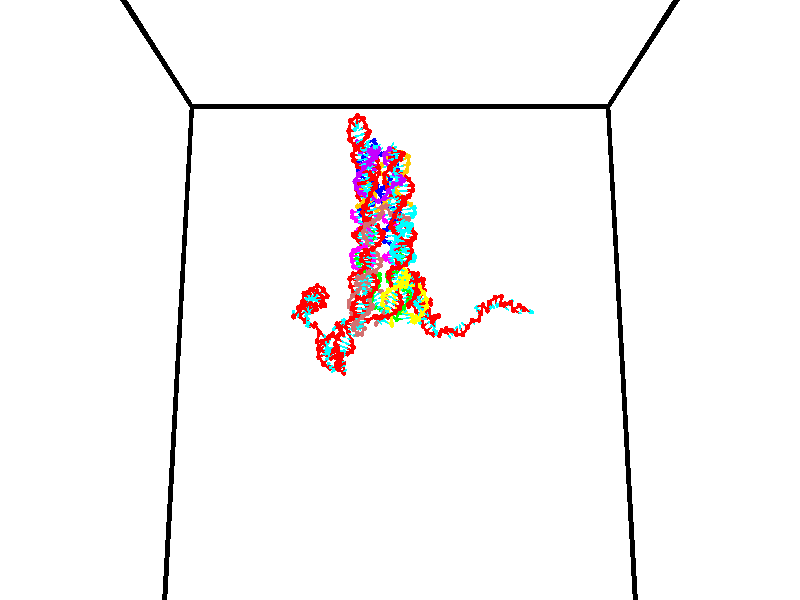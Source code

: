 // switches for output
#declare DRAW_BASES = 1; // possible values are 0, 1; only relevant for DNA ribbons
#declare DRAW_BASES_TYPE = 3; // possible values are 1, 2, 3; only relevant for DNA ribbons
#declare DRAW_FOG = 0; // set to 1 to enable fog

#include "colors.inc"

#include "transforms.inc"
background { rgb <1, 1, 1>}

#default {
   normal{
       ripples 0.25
       frequency 0.20
       turbulence 0.2
       lambda 5
   }
	finish {
		phong 0.1
		phong_size 40.
	}
}

// original window dimensions: 1024x640


// camera settings

camera {
	sky <0, 0.179814, -0.983701>
	up <0, 0.179814, -0.983701>
	right 1.6 * <1, 0, 0>
	location <35, 94.9851, 44.8844>
	look_at <35, 29.7336, 32.9568>
	direction <0, -65.2515, -11.9276>
	angle 67.0682
}


# declare cpy_camera_pos = <35, 94.9851, 44.8844>;
# if (DRAW_FOG = 1)
fog {
	fog_type 2
	up vnormalize(cpy_camera_pos)
	color rgbt<1,1,1,0.3>
	distance 1e-5
	fog_alt 3e-3
	fog_offset 56
}
# end


// LIGHTS

# declare lum = 6;
global_settings {
	ambient_light rgb lum * <0.05, 0.05, 0.05>
	max_trace_level 15
}# declare cpy_direct_light_amount = 0.25;
light_source
{	1000 * <-1, -1.16352, -0.803886>,
	rgb lum * cpy_direct_light_amount
	parallel
}

light_source
{	1000 * <1, 1.16352, 0.803886>,
	rgb lum * cpy_direct_light_amount
	parallel
}

// strand 0

// nucleotide -1

// particle -1
sphere {
	<24.229225, 34.567707, 35.266758> 0.250000
	pigment { color rgbt <1,0,0,0> }
	no_shadow
}
cylinder {
	<24.273113, 34.923889, 35.090099>,  <24.299446, 35.137600, 34.984104>, 0.100000
	pigment { color rgbt <1,0,0,0> }
	no_shadow
}
cylinder {
	<24.273113, 34.923889, 35.090099>,  <24.229225, 34.567707, 35.266758>, 0.100000
	pigment { color rgbt <1,0,0,0> }
	no_shadow
}

// particle -1
sphere {
	<24.273113, 34.923889, 35.090099> 0.100000
	pigment { color rgbt <1,0,0,0> }
	no_shadow
}
sphere {
	0, 1
	scale<0.080000,0.200000,0.300000>
	matrix <0.106498, -0.452304, -0.885482,
		-0.988241, 0.050121, -0.144459,
		0.109720, 0.890454, -0.441648,
		24.306028, 35.191025, 34.957603>
	pigment { color rgbt <0,1,1,0> }
	no_shadow
}
cylinder {
	<24.845366, 34.624290, 34.732597>,  <24.229225, 34.567707, 35.266758>, 0.130000
	pigment { color rgbt <1,0,0,0> }
	no_shadow
}

// nucleotide -1

// particle -1
sphere {
	<24.845366, 34.624290, 34.732597> 0.250000
	pigment { color rgbt <1,0,0,0> }
	no_shadow
}
cylinder {
	<24.795593, 34.899181, 35.018879>,  <24.765730, 35.064114, 35.190647>, 0.100000
	pigment { color rgbt <1,0,0,0> }
	no_shadow
}
cylinder {
	<24.795593, 34.899181, 35.018879>,  <24.845366, 34.624290, 34.732597>, 0.100000
	pigment { color rgbt <1,0,0,0> }
	no_shadow
}

// particle -1
sphere {
	<24.795593, 34.899181, 35.018879> 0.100000
	pigment { color rgbt <1,0,0,0> }
	no_shadow
}
sphere {
	0, 1
	scale<0.080000,0.200000,0.300000>
	matrix <-0.962499, 0.091644, -0.255335,
		-0.241063, -0.720641, 0.650050,
		-0.124432, 0.687225, 0.715708,
		24.758265, 35.105350, 35.233593>
	pigment { color rgbt <0,1,1,0> }
	no_shadow
}
cylinder {
	<25.299833, 35.034931, 34.473396>,  <24.845366, 34.624290, 34.732597>, 0.130000
	pigment { color rgbt <1,0,0,0> }
	no_shadow
}

// nucleotide -1

// particle -1
sphere {
	<25.299833, 35.034931, 34.473396> 0.250000
	pigment { color rgbt <1,0,0,0> }
	no_shadow
}
cylinder {
	<25.547743, 34.880970, 34.746960>,  <25.696487, 34.788593, 34.911098>, 0.100000
	pigment { color rgbt <1,0,0,0> }
	no_shadow
}
cylinder {
	<25.547743, 34.880970, 34.746960>,  <25.299833, 35.034931, 34.473396>, 0.100000
	pigment { color rgbt <1,0,0,0> }
	no_shadow
}

// particle -1
sphere {
	<25.547743, 34.880970, 34.746960> 0.100000
	pigment { color rgbt <1,0,0,0> }
	no_shadow
}
sphere {
	0, 1
	scale<0.080000,0.200000,0.300000>
	matrix <0.199416, -0.765621, -0.611603,
		0.759023, 0.515437, -0.397755,
		0.619773, -0.384901, 0.683910,
		25.733675, 34.765499, 34.952133>
	pigment { color rgbt <0,1,1,0> }
	no_shadow
}
cylinder {
	<25.977388, 34.949505, 34.217197>,  <25.299833, 35.034931, 34.473396>, 0.130000
	pigment { color rgbt <1,0,0,0> }
	no_shadow
}

// nucleotide -1

// particle -1
sphere {
	<25.977388, 34.949505, 34.217197> 0.250000
	pigment { color rgbt <1,0,0,0> }
	no_shadow
}
cylinder {
	<25.859955, 34.687813, 34.495991>,  <25.789495, 34.530796, 34.663269>, 0.100000
	pigment { color rgbt <1,0,0,0> }
	no_shadow
}
cylinder {
	<25.859955, 34.687813, 34.495991>,  <25.977388, 34.949505, 34.217197>, 0.100000
	pigment { color rgbt <1,0,0,0> }
	no_shadow
}

// particle -1
sphere {
	<25.859955, 34.687813, 34.495991> 0.100000
	pigment { color rgbt <1,0,0,0> }
	no_shadow
}
sphere {
	0, 1
	scale<0.080000,0.200000,0.300000>
	matrix <0.141967, -0.750869, -0.645012,
		0.945333, -0.090416, 0.313322,
		-0.293583, -0.654233, 0.696985,
		25.771879, 34.491543, 34.705086>
	pigment { color rgbt <0,1,1,0> }
	no_shadow
}
cylinder {
	<26.418772, 34.305508, 34.212597>,  <25.977388, 34.949505, 34.217197>, 0.130000
	pigment { color rgbt <1,0,0,0> }
	no_shadow
}

// nucleotide -1

// particle -1
sphere {
	<26.418772, 34.305508, 34.212597> 0.250000
	pigment { color rgbt <1,0,0,0> }
	no_shadow
}
cylinder {
	<26.066126, 34.196415, 34.366673>,  <25.854538, 34.130959, 34.459118>, 0.100000
	pigment { color rgbt <1,0,0,0> }
	no_shadow
}
cylinder {
	<26.066126, 34.196415, 34.366673>,  <26.418772, 34.305508, 34.212597>, 0.100000
	pigment { color rgbt <1,0,0,0> }
	no_shadow
}

// particle -1
sphere {
	<26.066126, 34.196415, 34.366673> 0.100000
	pigment { color rgbt <1,0,0,0> }
	no_shadow
}
sphere {
	0, 1
	scale<0.080000,0.200000,0.300000>
	matrix <-0.013451, -0.801283, -0.598134,
		0.471782, -0.532503, 0.702753,
		-0.881612, -0.272736, 0.385194,
		25.801641, 34.114594, 34.482231>
	pigment { color rgbt <0,1,1,0> }
	no_shadow
}
cylinder {
	<26.381611, 33.603168, 34.466328>,  <26.418772, 34.305508, 34.212597>, 0.130000
	pigment { color rgbt <1,0,0,0> }
	no_shadow
}

// nucleotide -1

// particle -1
sphere {
	<26.381611, 33.603168, 34.466328> 0.250000
	pigment { color rgbt <1,0,0,0> }
	no_shadow
}
cylinder {
	<26.014296, 33.696972, 34.338730>,  <25.793907, 33.753254, 34.262173>, 0.100000
	pigment { color rgbt <1,0,0,0> }
	no_shadow
}
cylinder {
	<26.014296, 33.696972, 34.338730>,  <26.381611, 33.603168, 34.466328>, 0.100000
	pigment { color rgbt <1,0,0,0> }
	no_shadow
}

// particle -1
sphere {
	<26.014296, 33.696972, 34.338730> 0.100000
	pigment { color rgbt <1,0,0,0> }
	no_shadow
}
sphere {
	0, 1
	scale<0.080000,0.200000,0.300000>
	matrix <0.044160, -0.740014, -0.671140,
		-0.393445, -0.630386, 0.669189,
		-0.918287, 0.234506, -0.318993,
		25.738810, 33.767323, 34.243031>
	pigment { color rgbt <0,1,1,0> }
	no_shadow
}
cylinder {
	<25.871347, 33.110065, 34.557247>,  <26.381611, 33.603168, 34.466328>, 0.130000
	pigment { color rgbt <1,0,0,0> }
	no_shadow
}

// nucleotide -1

// particle -1
sphere {
	<25.871347, 33.110065, 34.557247> 0.250000
	pigment { color rgbt <1,0,0,0> }
	no_shadow
}
cylinder {
	<25.711414, 33.302212, 34.244995>,  <25.615456, 33.417500, 34.057644>, 0.100000
	pigment { color rgbt <1,0,0,0> }
	no_shadow
}
cylinder {
	<25.711414, 33.302212, 34.244995>,  <25.871347, 33.110065, 34.557247>, 0.100000
	pigment { color rgbt <1,0,0,0> }
	no_shadow
}

// particle -1
sphere {
	<25.711414, 33.302212, 34.244995> 0.100000
	pigment { color rgbt <1,0,0,0> }
	no_shadow
}
sphere {
	0, 1
	scale<0.080000,0.200000,0.300000>
	matrix <0.123761, -0.815574, -0.565263,
		-0.908195, -0.322621, 0.266641,
		-0.399831, 0.480370, -0.780628,
		25.591465, 33.446323, 34.010807>
	pigment { color rgbt <0,1,1,0> }
	no_shadow
}
cylinder {
	<25.187809, 32.795807, 34.248497>,  <25.871347, 33.110065, 34.557247>, 0.130000
	pigment { color rgbt <1,0,0,0> }
	no_shadow
}

// nucleotide -1

// particle -1
sphere {
	<25.187809, 32.795807, 34.248497> 0.250000
	pigment { color rgbt <1,0,0,0> }
	no_shadow
}
cylinder {
	<25.438889, 32.951954, 33.979095>,  <25.589537, 33.045643, 33.817455>, 0.100000
	pigment { color rgbt <1,0,0,0> }
	no_shadow
}
cylinder {
	<25.438889, 32.951954, 33.979095>,  <25.187809, 32.795807, 34.248497>, 0.100000
	pigment { color rgbt <1,0,0,0> }
	no_shadow
}

// particle -1
sphere {
	<25.438889, 32.951954, 33.979095> 0.100000
	pigment { color rgbt <1,0,0,0> }
	no_shadow
}
sphere {
	0, 1
	scale<0.080000,0.200000,0.300000>
	matrix <0.096431, -0.897506, -0.430330,
		-0.772461, 0.205170, -0.601006,
		0.627698, 0.390369, -0.673504,
		25.627197, 33.069065, 33.777042>
	pigment { color rgbt <0,1,1,0> }
	no_shadow
}
cylinder {
	<25.095255, 32.429226, 33.731567>,  <25.187809, 32.795807, 34.248497>, 0.130000
	pigment { color rgbt <1,0,0,0> }
	no_shadow
}

// nucleotide -1

// particle -1
sphere {
	<25.095255, 32.429226, 33.731567> 0.250000
	pigment { color rgbt <1,0,0,0> }
	no_shadow
}
cylinder {
	<25.437857, 32.608120, 33.628510>,  <25.643417, 32.715458, 33.566677>, 0.100000
	pigment { color rgbt <1,0,0,0> }
	no_shadow
}
cylinder {
	<25.437857, 32.608120, 33.628510>,  <25.095255, 32.429226, 33.731567>, 0.100000
	pigment { color rgbt <1,0,0,0> }
	no_shadow
}

// particle -1
sphere {
	<25.437857, 32.608120, 33.628510> 0.100000
	pigment { color rgbt <1,0,0,0> }
	no_shadow
}
sphere {
	0, 1
	scale<0.080000,0.200000,0.300000>
	matrix <0.246552, -0.793058, -0.557020,
		-0.453445, 0.413568, -0.789525,
		0.856504, 0.447237, -0.257642,
		25.694807, 32.742290, 33.551216>
	pigment { color rgbt <0,1,1,0> }
	no_shadow
}
cylinder {
	<25.219051, 32.380211, 33.081497>,  <25.095255, 32.429226, 33.731567>, 0.130000
	pigment { color rgbt <1,0,0,0> }
	no_shadow
}

// nucleotide -1

// particle -1
sphere {
	<25.219051, 32.380211, 33.081497> 0.250000
	pigment { color rgbt <1,0,0,0> }
	no_shadow
}
cylinder {
	<25.602888, 32.464359, 33.156250>,  <25.833191, 32.514847, 33.201103>, 0.100000
	pigment { color rgbt <1,0,0,0> }
	no_shadow
}
cylinder {
	<25.602888, 32.464359, 33.156250>,  <25.219051, 32.380211, 33.081497>, 0.100000
	pigment { color rgbt <1,0,0,0> }
	no_shadow
}

// particle -1
sphere {
	<25.602888, 32.464359, 33.156250> 0.100000
	pigment { color rgbt <1,0,0,0> }
	no_shadow
}
sphere {
	0, 1
	scale<0.080000,0.200000,0.300000>
	matrix <0.280191, -0.653097, -0.703532,
		-0.025949, 0.727467, -0.685651,
		0.959593, 0.210369, 0.186883,
		25.890766, 32.527470, 33.212315>
	pigment { color rgbt <0,1,1,0> }
	no_shadow
}
cylinder {
	<25.560764, 32.126686, 32.432934>,  <25.219051, 32.380211, 33.081497>, 0.130000
	pigment { color rgbt <1,0,0,0> }
	no_shadow
}

// nucleotide -1

// particle -1
sphere {
	<25.560764, 32.126686, 32.432934> 0.250000
	pigment { color rgbt <1,0,0,0> }
	no_shadow
}
cylinder {
	<25.835390, 32.150799, 32.722759>,  <26.000166, 32.165268, 32.896656>, 0.100000
	pigment { color rgbt <1,0,0,0> }
	no_shadow
}
cylinder {
	<25.835390, 32.150799, 32.722759>,  <25.560764, 32.126686, 32.432934>, 0.100000
	pigment { color rgbt <1,0,0,0> }
	no_shadow
}

// particle -1
sphere {
	<25.835390, 32.150799, 32.722759> 0.100000
	pigment { color rgbt <1,0,0,0> }
	no_shadow
}
sphere {
	0, 1
	scale<0.080000,0.200000,0.300000>
	matrix <0.444345, -0.823580, -0.352524,
		0.575487, 0.563988, -0.592227,
		0.686565, 0.060280, 0.724565,
		26.041359, 32.168884, 32.940128>
	pigment { color rgbt <0,1,1,0> }
	no_shadow
}
cylinder {
	<26.205807, 32.129356, 32.091099>,  <25.560764, 32.126686, 32.432934>, 0.130000
	pigment { color rgbt <1,0,0,0> }
	no_shadow
}

// nucleotide -1

// particle -1
sphere {
	<26.205807, 32.129356, 32.091099> 0.250000
	pigment { color rgbt <1,0,0,0> }
	no_shadow
}
cylinder {
	<26.208828, 31.982168, 32.463020>,  <26.210642, 31.893854, 32.686172>, 0.100000
	pigment { color rgbt <1,0,0,0> }
	no_shadow
}
cylinder {
	<26.208828, 31.982168, 32.463020>,  <26.205807, 32.129356, 32.091099>, 0.100000
	pigment { color rgbt <1,0,0,0> }
	no_shadow
}

// particle -1
sphere {
	<26.208828, 31.982168, 32.463020> 0.100000
	pigment { color rgbt <1,0,0,0> }
	no_shadow
}
sphere {
	0, 1
	scale<0.080000,0.200000,0.300000>
	matrix <0.667590, -0.690414, -0.278659,
		0.744490, 0.622834, 0.240440,
		0.007555, -0.367975, 0.929805,
		26.211094, 31.871777, 32.741962>
	pigment { color rgbt <0,1,1,0> }
	no_shadow
}
cylinder {
	<26.883104, 32.124161, 32.420040>,  <26.205807, 32.129356, 32.091099>, 0.130000
	pigment { color rgbt <1,0,0,0> }
	no_shadow
}

// nucleotide -1

// particle -1
sphere {
	<26.883104, 32.124161, 32.420040> 0.250000
	pigment { color rgbt <1,0,0,0> }
	no_shadow
}
cylinder {
	<26.669130, 31.834406, 32.593983>,  <26.540745, 31.660553, 32.698349>, 0.100000
	pigment { color rgbt <1,0,0,0> }
	no_shadow
}
cylinder {
	<26.669130, 31.834406, 32.593983>,  <26.883104, 32.124161, 32.420040>, 0.100000
	pigment { color rgbt <1,0,0,0> }
	no_shadow
}

// particle -1
sphere {
	<26.669130, 31.834406, 32.593983> 0.100000
	pigment { color rgbt <1,0,0,0> }
	no_shadow
}
sphere {
	0, 1
	scale<0.080000,0.200000,0.300000>
	matrix <0.740091, -0.650030, -0.172412,
		0.407564, 0.229605, 0.883840,
		-0.534936, -0.724391, 0.434858,
		26.508650, 31.617088, 32.724442>
	pigment { color rgbt <0,1,1,0> }
	no_shadow
}
cylinder {
	<27.245796, 31.663647, 32.959938>,  <26.883104, 32.124161, 32.420040>, 0.130000
	pigment { color rgbt <1,0,0,0> }
	no_shadow
}

// nucleotide -1

// particle -1
sphere {
	<27.245796, 31.663647, 32.959938> 0.250000
	pigment { color rgbt <1,0,0,0> }
	no_shadow
}
cylinder {
	<27.003590, 31.476522, 32.702412>,  <26.858265, 31.364248, 32.547894>, 0.100000
	pigment { color rgbt <1,0,0,0> }
	no_shadow
}
cylinder {
	<27.003590, 31.476522, 32.702412>,  <27.245796, 31.663647, 32.959938>, 0.100000
	pigment { color rgbt <1,0,0,0> }
	no_shadow
}

// particle -1
sphere {
	<27.003590, 31.476522, 32.702412> 0.100000
	pigment { color rgbt <1,0,0,0> }
	no_shadow
}
sphere {
	0, 1
	scale<0.080000,0.200000,0.300000>
	matrix <0.706144, -0.688921, -0.163552,
		-0.367030, -0.553663, 0.747493,
		-0.605516, -0.467809, -0.643821,
		26.821936, 31.336180, 32.509266>
	pigment { color rgbt <0,1,1,0> }
	no_shadow
}
cylinder {
	<26.681425, 31.179171, 33.134815>,  <27.245796, 31.663647, 32.959938>, 0.130000
	pigment { color rgbt <1,0,0,0> }
	no_shadow
}

// nucleotide -1

// particle -1
sphere {
	<26.681425, 31.179171, 33.134815> 0.250000
	pigment { color rgbt <1,0,0,0> }
	no_shadow
}
cylinder {
	<26.402777, 31.438309, 33.258114>,  <26.235588, 31.593792, 33.332092>, 0.100000
	pigment { color rgbt <1,0,0,0> }
	no_shadow
}
cylinder {
	<26.402777, 31.438309, 33.258114>,  <26.681425, 31.179171, 33.134815>, 0.100000
	pigment { color rgbt <1,0,0,0> }
	no_shadow
}

// particle -1
sphere {
	<26.402777, 31.438309, 33.258114> 0.100000
	pigment { color rgbt <1,0,0,0> }
	no_shadow
}
sphere {
	0, 1
	scale<0.080000,0.200000,0.300000>
	matrix <-0.597679, -0.286383, -0.748842,
		-0.396861, -0.705889, 0.586705,
		-0.696622, 0.647847, 0.308241,
		26.193790, 31.632662, 33.350586>
	pigment { color rgbt <0,1,1,0> }
	no_shadow
}
cylinder {
	<26.550863, 31.562653, 33.818546>,  <26.681425, 31.179171, 33.134815>, 0.130000
	pigment { color rgbt <1,0,0,0> }
	no_shadow
}

// nucleotide -1

// particle -1
sphere {
	<26.550863, 31.562653, 33.818546> 0.250000
	pigment { color rgbt <1,0,0,0> }
	no_shadow
}
cylinder {
	<26.633228, 31.731554, 33.465435>,  <26.682648, 31.832895, 33.253567>, 0.100000
	pigment { color rgbt <1,0,0,0> }
	no_shadow
}
cylinder {
	<26.633228, 31.731554, 33.465435>,  <26.550863, 31.562653, 33.818546>, 0.100000
	pigment { color rgbt <1,0,0,0> }
	no_shadow
}

// particle -1
sphere {
	<26.633228, 31.731554, 33.465435> 0.100000
	pigment { color rgbt <1,0,0,0> }
	no_shadow
}
sphere {
	0, 1
	scale<0.080000,0.200000,0.300000>
	matrix <-0.027775, 0.904271, 0.426056,
		0.978176, -0.063211, 0.197928,
		0.205912, 0.422255, -0.882780,
		26.695002, 31.858231, 33.200600>
	pigment { color rgbt <0,1,1,0> }
	no_shadow
}
cylinder {
	<27.075520, 32.141251, 33.902805>,  <26.550863, 31.562653, 33.818546>, 0.130000
	pigment { color rgbt <1,0,0,0> }
	no_shadow
}

// nucleotide -1

// particle -1
sphere {
	<27.075520, 32.141251, 33.902805> 0.250000
	pigment { color rgbt <1,0,0,0> }
	no_shadow
}
cylinder {
	<26.820786, 32.166965, 33.595478>,  <26.667946, 32.182396, 33.411083>, 0.100000
	pigment { color rgbt <1,0,0,0> }
	no_shadow
}
cylinder {
	<26.820786, 32.166965, 33.595478>,  <27.075520, 32.141251, 33.902805>, 0.100000
	pigment { color rgbt <1,0,0,0> }
	no_shadow
}

// particle -1
sphere {
	<26.820786, 32.166965, 33.595478> 0.100000
	pigment { color rgbt <1,0,0,0> }
	no_shadow
}
sphere {
	0, 1
	scale<0.080000,0.200000,0.300000>
	matrix <-0.257276, 0.921681, 0.290367,
		0.726809, 0.382585, -0.570419,
		-0.636834, 0.064286, -0.768316,
		26.629736, 32.186253, 33.364983>
	pigment { color rgbt <0,1,1,0> }
	no_shadow
}
cylinder {
	<26.999857, 32.855255, 33.829868>,  <27.075520, 32.141251, 33.902805>, 0.130000
	pigment { color rgbt <1,0,0,0> }
	no_shadow
}

// nucleotide -1

// particle -1
sphere {
	<26.999857, 32.855255, 33.829868> 0.250000
	pigment { color rgbt <1,0,0,0> }
	no_shadow
}
cylinder {
	<26.666122, 32.722759, 33.653614>,  <26.465881, 32.643261, 33.547859>, 0.100000
	pigment { color rgbt <1,0,0,0> }
	no_shadow
}
cylinder {
	<26.666122, 32.722759, 33.653614>,  <26.999857, 32.855255, 33.829868>, 0.100000
	pigment { color rgbt <1,0,0,0> }
	no_shadow
}

// particle -1
sphere {
	<26.666122, 32.722759, 33.653614> 0.100000
	pigment { color rgbt <1,0,0,0> }
	no_shadow
}
sphere {
	0, 1
	scale<0.080000,0.200000,0.300000>
	matrix <-0.411204, 0.906338, 0.097274,
		0.367147, 0.262352, -0.892399,
		-0.834335, -0.331244, -0.440639,
		26.415821, 32.623386, 33.521423>
	pigment { color rgbt <0,1,1,0> }
	no_shadow
}
cylinder {
	<26.882860, 33.275192, 33.340729>,  <26.999857, 32.855255, 33.829868>, 0.130000
	pigment { color rgbt <1,0,0,0> }
	no_shadow
}

// nucleotide -1

// particle -1
sphere {
	<26.882860, 33.275192, 33.340729> 0.250000
	pigment { color rgbt <1,0,0,0> }
	no_shadow
}
cylinder {
	<26.522808, 33.112473, 33.403057>,  <26.306778, 33.014839, 33.440456>, 0.100000
	pigment { color rgbt <1,0,0,0> }
	no_shadow
}
cylinder {
	<26.522808, 33.112473, 33.403057>,  <26.882860, 33.275192, 33.340729>, 0.100000
	pigment { color rgbt <1,0,0,0> }
	no_shadow
}

// particle -1
sphere {
	<26.522808, 33.112473, 33.403057> 0.100000
	pigment { color rgbt <1,0,0,0> }
	no_shadow
}
sphere {
	0, 1
	scale<0.080000,0.200000,0.300000>
	matrix <-0.403162, 0.913429, 0.055749,
		-0.165014, -0.012642, -0.986210,
		-0.900128, -0.406802, 0.155826,
		26.252769, 32.990433, 33.449806>
	pigment { color rgbt <0,1,1,0> }
	no_shadow
}
cylinder {
	<26.395042, 33.570522, 32.876858>,  <26.882860, 33.275192, 33.340729>, 0.130000
	pigment { color rgbt <1,0,0,0> }
	no_shadow
}

// nucleotide -1

// particle -1
sphere {
	<26.395042, 33.570522, 32.876858> 0.250000
	pigment { color rgbt <1,0,0,0> }
	no_shadow
}
cylinder {
	<26.175615, 33.429729, 33.180222>,  <26.043959, 33.345253, 33.362240>, 0.100000
	pigment { color rgbt <1,0,0,0> }
	no_shadow
}
cylinder {
	<26.175615, 33.429729, 33.180222>,  <26.395042, 33.570522, 32.876858>, 0.100000
	pigment { color rgbt <1,0,0,0> }
	no_shadow
}

// particle -1
sphere {
	<26.175615, 33.429729, 33.180222> 0.100000
	pigment { color rgbt <1,0,0,0> }
	no_shadow
}
sphere {
	0, 1
	scale<0.080000,0.200000,0.300000>
	matrix <-0.456741, 0.885923, 0.080795,
		-0.700330, -0.302075, -0.646752,
		-0.548567, -0.351981, 0.758409,
		26.011045, 33.324135, 33.407745>
	pigment { color rgbt <0,1,1,0> }
	no_shadow
}
cylinder {
	<25.741844, 33.869812, 32.797825>,  <26.395042, 33.570522, 32.876858>, 0.130000
	pigment { color rgbt <1,0,0,0> }
	no_shadow
}

// nucleotide -1

// particle -1
sphere {
	<25.741844, 33.869812, 32.797825> 0.250000
	pigment { color rgbt <1,0,0,0> }
	no_shadow
}
cylinder {
	<25.769072, 33.752731, 33.179337>,  <25.785408, 33.682484, 33.408241>, 0.100000
	pigment { color rgbt <1,0,0,0> }
	no_shadow
}
cylinder {
	<25.769072, 33.752731, 33.179337>,  <25.741844, 33.869812, 32.797825>, 0.100000
	pigment { color rgbt <1,0,0,0> }
	no_shadow
}

// particle -1
sphere {
	<25.769072, 33.752731, 33.179337> 0.100000
	pigment { color rgbt <1,0,0,0> }
	no_shadow
}
sphere {
	0, 1
	scale<0.080000,0.200000,0.300000>
	matrix <-0.522073, 0.804207, 0.284061,
		-0.850180, -0.517276, -0.098074,
		0.068067, -0.292705, 0.953777,
		25.789492, 33.664921, 33.465469>
	pigment { color rgbt <0,1,1,0> }
	no_shadow
}
cylinder {
	<25.056726, 33.697323, 33.114571>,  <25.741844, 33.869812, 32.797825>, 0.130000
	pigment { color rgbt <1,0,0,0> }
	no_shadow
}

// nucleotide -1

// particle -1
sphere {
	<25.056726, 33.697323, 33.114571> 0.250000
	pigment { color rgbt <1,0,0,0> }
	no_shadow
}
cylinder {
	<25.360655, 33.843204, 33.329849>,  <25.543013, 33.930733, 33.459019>, 0.100000
	pigment { color rgbt <1,0,0,0> }
	no_shadow
}
cylinder {
	<25.360655, 33.843204, 33.329849>,  <25.056726, 33.697323, 33.114571>, 0.100000
	pigment { color rgbt <1,0,0,0> }
	no_shadow
}

// particle -1
sphere {
	<25.360655, 33.843204, 33.329849> 0.100000
	pigment { color rgbt <1,0,0,0> }
	no_shadow
}
sphere {
	0, 1
	scale<0.080000,0.200000,0.300000>
	matrix <-0.617217, 0.664727, 0.420929,
		-0.204240, -0.652017, 0.730178,
		0.759822, 0.364707, 0.538200,
		25.588602, 33.952618, 33.491310>
	pigment { color rgbt <0,1,1,0> }
	no_shadow
}
cylinder {
	<24.946653, 33.731735, 33.803577>,  <25.056726, 33.697323, 33.114571>, 0.130000
	pigment { color rgbt <1,0,0,0> }
	no_shadow
}

// nucleotide -1

// particle -1
sphere {
	<24.946653, 33.731735, 33.803577> 0.250000
	pigment { color rgbt <1,0,0,0> }
	no_shadow
}
cylinder {
	<25.204624, 34.032642, 33.749668>,  <25.359407, 34.213184, 33.717323>, 0.100000
	pigment { color rgbt <1,0,0,0> }
	no_shadow
}
cylinder {
	<25.204624, 34.032642, 33.749668>,  <24.946653, 33.731735, 33.803577>, 0.100000
	pigment { color rgbt <1,0,0,0> }
	no_shadow
}

// particle -1
sphere {
	<25.204624, 34.032642, 33.749668> 0.100000
	pigment { color rgbt <1,0,0,0> }
	no_shadow
}
sphere {
	0, 1
	scale<0.080000,0.200000,0.300000>
	matrix <-0.591448, 0.602971, 0.535363,
		0.483998, -0.265562, 0.833800,
		0.644930, 0.752265, -0.134771,
		25.398104, 34.258324, 33.709236>
	pigment { color rgbt <0,1,1,0> }
	no_shadow
}
cylinder {
	<24.582125, 33.961773, 34.402969>,  <24.946653, 33.731735, 33.803577>, 0.130000
	pigment { color rgbt <1,0,0,0> }
	no_shadow
}

// nucleotide -1

// particle -1
sphere {
	<24.582125, 33.961773, 34.402969> 0.250000
	pigment { color rgbt <1,0,0,0> }
	no_shadow
}
cylinder {
	<24.947990, 33.801399, 34.423504>,  <25.167511, 33.705173, 34.435825>, 0.100000
	pigment { color rgbt <1,0,0,0> }
	no_shadow
}
cylinder {
	<24.947990, 33.801399, 34.423504>,  <24.582125, 33.961773, 34.402969>, 0.100000
	pigment { color rgbt <1,0,0,0> }
	no_shadow
}

// particle -1
sphere {
	<24.947990, 33.801399, 34.423504> 0.100000
	pigment { color rgbt <1,0,0,0> }
	no_shadow
}
sphere {
	0, 1
	scale<0.080000,0.200000,0.300000>
	matrix <0.228036, 0.616695, 0.753450,
		-0.333747, -0.677447, 0.655498,
		0.914665, -0.400939, 0.051338,
		25.222389, 33.681118, 34.438904>
	pigment { color rgbt <0,1,1,0> }
	no_shadow
}
cylinder {
	<24.674170, 33.811352, 35.057610>,  <24.582125, 33.961773, 34.402969>, 0.130000
	pigment { color rgbt <1,0,0,0> }
	no_shadow
}

// nucleotide -1

// particle -1
sphere {
	<24.674170, 33.811352, 35.057610> 0.250000
	pigment { color rgbt <1,0,0,0> }
	no_shadow
}
cylinder {
	<25.018967, 33.901226, 34.875847>,  <25.225845, 33.955151, 34.766788>, 0.100000
	pigment { color rgbt <1,0,0,0> }
	no_shadow
}
cylinder {
	<25.018967, 33.901226, 34.875847>,  <24.674170, 33.811352, 35.057610>, 0.100000
	pigment { color rgbt <1,0,0,0> }
	no_shadow
}

// particle -1
sphere {
	<25.018967, 33.901226, 34.875847> 0.100000
	pigment { color rgbt <1,0,0,0> }
	no_shadow
}
sphere {
	0, 1
	scale<0.080000,0.200000,0.300000>
	matrix <0.264371, 0.565586, 0.781167,
		0.432524, -0.793491, 0.428129,
		0.861992, 0.224689, -0.454405,
		25.277565, 33.968632, 34.739525>
	pigment { color rgbt <0,1,1,0> }
	no_shadow
}
cylinder {
	<25.221409, 33.560768, 35.511002>,  <24.674170, 33.811352, 35.057610>, 0.130000
	pigment { color rgbt <1,0,0,0> }
	no_shadow
}

// nucleotide -1

// particle -1
sphere {
	<25.221409, 33.560768, 35.511002> 0.250000
	pigment { color rgbt <1,0,0,0> }
	no_shadow
}
cylinder {
	<25.329815, 33.865246, 35.275330>,  <25.394857, 34.047932, 35.133926>, 0.100000
	pigment { color rgbt <1,0,0,0> }
	no_shadow
}
cylinder {
	<25.329815, 33.865246, 35.275330>,  <25.221409, 33.560768, 35.511002>, 0.100000
	pigment { color rgbt <1,0,0,0> }
	no_shadow
}

// particle -1
sphere {
	<25.329815, 33.865246, 35.275330> 0.100000
	pigment { color rgbt <1,0,0,0> }
	no_shadow
}
sphere {
	0, 1
	scale<0.080000,0.200000,0.300000>
	matrix <0.311112, 0.509964, 0.801964,
		0.910912, -0.400643, -0.098611,
		0.271013, 0.761198, -0.589177,
		25.411119, 34.093605, 35.098576>
	pigment { color rgbt <0,1,1,0> }
	no_shadow
}
cylinder {
	<25.721745, 33.856720, 35.877205>,  <25.221409, 33.560768, 35.511002>, 0.130000
	pigment { color rgbt <1,0,0,0> }
	no_shadow
}

// nucleotide -1

// particle -1
sphere {
	<25.721745, 33.856720, 35.877205> 0.250000
	pigment { color rgbt <1,0,0,0> }
	no_shadow
}
cylinder {
	<25.665064, 34.162727, 35.625916>,  <25.631056, 34.346333, 35.475143>, 0.100000
	pigment { color rgbt <1,0,0,0> }
	no_shadow
}
cylinder {
	<25.665064, 34.162727, 35.625916>,  <25.721745, 33.856720, 35.877205>, 0.100000
	pigment { color rgbt <1,0,0,0> }
	no_shadow
}

// particle -1
sphere {
	<25.665064, 34.162727, 35.625916> 0.100000
	pigment { color rgbt <1,0,0,0> }
	no_shadow
}
sphere {
	0, 1
	scale<0.080000,0.200000,0.300000>
	matrix <0.220964, 0.643057, 0.733248,
		0.964933, -0.034910, -0.260165,
		-0.141703, 0.765022, -0.628220,
		25.622553, 34.392235, 35.437450>
	pigment { color rgbt <0,1,1,0> }
	no_shadow
}
cylinder {
	<26.285040, 34.237263, 36.000221>,  <25.721745, 33.856720, 35.877205>, 0.130000
	pigment { color rgbt <1,0,0,0> }
	no_shadow
}

// nucleotide -1

// particle -1
sphere {
	<26.285040, 34.237263, 36.000221> 0.250000
	pigment { color rgbt <1,0,0,0> }
	no_shadow
}
cylinder {
	<25.979725, 34.468079, 35.884003>,  <25.796535, 34.606567, 35.814270>, 0.100000
	pigment { color rgbt <1,0,0,0> }
	no_shadow
}
cylinder {
	<25.979725, 34.468079, 35.884003>,  <26.285040, 34.237263, 36.000221>, 0.100000
	pigment { color rgbt <1,0,0,0> }
	no_shadow
}

// particle -1
sphere {
	<25.979725, 34.468079, 35.884003> 0.100000
	pigment { color rgbt <1,0,0,0> }
	no_shadow
}
sphere {
	0, 1
	scale<0.080000,0.200000,0.300000>
	matrix <0.141735, 0.588336, 0.796098,
		0.630320, 0.566470, -0.530856,
		-0.763288, 0.577037, -0.290551,
		25.750738, 34.641190, 35.796837>
	pigment { color rgbt <0,1,1,0> }
	no_shadow
}
cylinder {
	<26.475487, 34.952084, 35.983822>,  <26.285040, 34.237263, 36.000221>, 0.130000
	pigment { color rgbt <1,0,0,0> }
	no_shadow
}

// nucleotide -1

// particle -1
sphere {
	<26.475487, 34.952084, 35.983822> 0.250000
	pigment { color rgbt <1,0,0,0> }
	no_shadow
}
cylinder {
	<26.079224, 34.963604, 36.037140>,  <25.841465, 34.970516, 36.069130>, 0.100000
	pigment { color rgbt <1,0,0,0> }
	no_shadow
}
cylinder {
	<26.079224, 34.963604, 36.037140>,  <26.475487, 34.952084, 35.983822>, 0.100000
	pigment { color rgbt <1,0,0,0> }
	no_shadow
}

// particle -1
sphere {
	<26.079224, 34.963604, 36.037140> 0.100000
	pigment { color rgbt <1,0,0,0> }
	no_shadow
}
sphere {
	0, 1
	scale<0.080000,0.200000,0.300000>
	matrix <0.094396, 0.850282, 0.517793,
		-0.098427, 0.525538, -0.845057,
		-0.990657, 0.028805, 0.133299,
		25.782026, 34.972244, 36.077129>
	pigment { color rgbt <0,1,1,0> }
	no_shadow
}
cylinder {
	<26.900270, 35.044540, 36.648846>,  <26.475487, 34.952084, 35.983822>, 0.130000
	pigment { color rgbt <1,0,0,0> }
	no_shadow
}

// nucleotide -1

// particle -1
sphere {
	<26.900270, 35.044540, 36.648846> 0.250000
	pigment { color rgbt <1,0,0,0> }
	no_shadow
}
cylinder {
	<27.166492, 34.794704, 36.812271>,  <27.326225, 34.644802, 36.910328>, 0.100000
	pigment { color rgbt <1,0,0,0> }
	no_shadow
}
cylinder {
	<27.166492, 34.794704, 36.812271>,  <26.900270, 35.044540, 36.648846>, 0.100000
	pigment { color rgbt <1,0,0,0> }
	no_shadow
}

// particle -1
sphere {
	<27.166492, 34.794704, 36.812271> 0.100000
	pigment { color rgbt <1,0,0,0> }
	no_shadow
}
sphere {
	0, 1
	scale<0.080000,0.200000,0.300000>
	matrix <0.040605, 0.576907, 0.815800,
		-0.745244, -0.526369, 0.409325,
		0.665555, -0.624590, 0.408563,
		27.366159, 34.607327, 36.934841>
	pigment { color rgbt <0,1,1,0> }
	no_shadow
}
cylinder {
	<26.683180, 34.781479, 37.412224>,  <26.900270, 35.044540, 36.648846>, 0.130000
	pigment { color rgbt <1,0,0,0> }
	no_shadow
}

// nucleotide -1

// particle -1
sphere {
	<26.683180, 34.781479, 37.412224> 0.250000
	pigment { color rgbt <1,0,0,0> }
	no_shadow
}
cylinder {
	<27.080063, 34.789433, 37.363029>,  <27.318193, 34.794205, 37.333515>, 0.100000
	pigment { color rgbt <1,0,0,0> }
	no_shadow
}
cylinder {
	<27.080063, 34.789433, 37.363029>,  <26.683180, 34.781479, 37.412224>, 0.100000
	pigment { color rgbt <1,0,0,0> }
	no_shadow
}

// particle -1
sphere {
	<27.080063, 34.789433, 37.363029> 0.100000
	pigment { color rgbt <1,0,0,0> }
	no_shadow
}
sphere {
	0, 1
	scale<0.080000,0.200000,0.300000>
	matrix <0.076590, 0.681234, 0.728048,
		0.098255, -0.731796, 0.674404,
		0.992210, 0.019882, -0.122983,
		27.377726, 34.795399, 37.326134>
	pigment { color rgbt <0,1,1,0> }
	no_shadow
}
cylinder {
	<27.012829, 34.776093, 38.096855>,  <26.683180, 34.781479, 37.412224>, 0.130000
	pigment { color rgbt <1,0,0,0> }
	no_shadow
}

// nucleotide -1

// particle -1
sphere {
	<27.012829, 34.776093, 38.096855> 0.250000
	pigment { color rgbt <1,0,0,0> }
	no_shadow
}
cylinder {
	<27.307747, 34.912079, 37.863335>,  <27.484697, 34.993671, 37.723225>, 0.100000
	pigment { color rgbt <1,0,0,0> }
	no_shadow
}
cylinder {
	<27.307747, 34.912079, 37.863335>,  <27.012829, 34.776093, 38.096855>, 0.100000
	pigment { color rgbt <1,0,0,0> }
	no_shadow
}

// particle -1
sphere {
	<27.307747, 34.912079, 37.863335> 0.100000
	pigment { color rgbt <1,0,0,0> }
	no_shadow
}
sphere {
	0, 1
	scale<0.080000,0.200000,0.300000>
	matrix <0.254770, 0.660430, 0.706346,
		0.625686, -0.669522, 0.400322,
		0.737299, 0.339961, -0.583796,
		27.528936, 35.014069, 37.688194>
	pigment { color rgbt <0,1,1,0> }
	no_shadow
}
cylinder {
	<27.690805, 34.690750, 38.466015>,  <27.012829, 34.776093, 38.096855>, 0.130000
	pigment { color rgbt <1,0,0,0> }
	no_shadow
}

// nucleotide -1

// particle -1
sphere {
	<27.690805, 34.690750, 38.466015> 0.250000
	pigment { color rgbt <1,0,0,0> }
	no_shadow
}
cylinder {
	<27.733599, 34.987591, 38.201336>,  <27.759275, 35.165695, 38.042530>, 0.100000
	pigment { color rgbt <1,0,0,0> }
	no_shadow
}
cylinder {
	<27.733599, 34.987591, 38.201336>,  <27.690805, 34.690750, 38.466015>, 0.100000
	pigment { color rgbt <1,0,0,0> }
	no_shadow
}

// particle -1
sphere {
	<27.733599, 34.987591, 38.201336> 0.100000
	pigment { color rgbt <1,0,0,0> }
	no_shadow
}
sphere {
	0, 1
	scale<0.080000,0.200000,0.300000>
	matrix <0.100724, 0.654002, 0.749758,
		0.989146, -0.146861, -0.004779,
		0.106985, 0.742101, -0.661695,
		27.765694, 35.210220, 38.002827>
	pigment { color rgbt <0,1,1,0> }
	no_shadow
}
cylinder {
	<28.135445, 35.073040, 38.793175>,  <27.690805, 34.690750, 38.466015>, 0.130000
	pigment { color rgbt <1,0,0,0> }
	no_shadow
}

// nucleotide -1

// particle -1
sphere {
	<28.135445, 35.073040, 38.793175> 0.250000
	pigment { color rgbt <1,0,0,0> }
	no_shadow
}
cylinder {
	<28.013132, 35.331238, 38.513222>,  <27.939745, 35.486156, 38.345249>, 0.100000
	pigment { color rgbt <1,0,0,0> }
	no_shadow
}
cylinder {
	<28.013132, 35.331238, 38.513222>,  <28.135445, 35.073040, 38.793175>, 0.100000
	pigment { color rgbt <1,0,0,0> }
	no_shadow
}

// particle -1
sphere {
	<28.013132, 35.331238, 38.513222> 0.100000
	pigment { color rgbt <1,0,0,0> }
	no_shadow
}
sphere {
	0, 1
	scale<0.080000,0.200000,0.300000>
	matrix <0.001836, 0.735493, 0.677530,
		0.952100, 0.205891, -0.226085,
		-0.305782, 0.645491, -0.699885,
		27.921398, 35.524883, 38.303257>
	pigment { color rgbt <0,1,1,0> }
	no_shadow
}
cylinder {
	<28.601315, 35.595207, 38.791702>,  <28.135445, 35.073040, 38.793175>, 0.130000
	pigment { color rgbt <1,0,0,0> }
	no_shadow
}

// nucleotide -1

// particle -1
sphere {
	<28.601315, 35.595207, 38.791702> 0.250000
	pigment { color rgbt <1,0,0,0> }
	no_shadow
}
cylinder {
	<28.242296, 35.707108, 38.655380>,  <28.026884, 35.774246, 38.573586>, 0.100000
	pigment { color rgbt <1,0,0,0> }
	no_shadow
}
cylinder {
	<28.242296, 35.707108, 38.655380>,  <28.601315, 35.595207, 38.791702>, 0.100000
	pigment { color rgbt <1,0,0,0> }
	no_shadow
}

// particle -1
sphere {
	<28.242296, 35.707108, 38.655380> 0.100000
	pigment { color rgbt <1,0,0,0> }
	no_shadow
}
sphere {
	0, 1
	scale<0.080000,0.200000,0.300000>
	matrix <-0.123238, 0.582979, 0.803087,
		0.423346, 0.762809, -0.488775,
		-0.897547, 0.279748, -0.340809,
		27.973032, 35.791031, 38.553139>
	pigment { color rgbt <0,1,1,0> }
	no_shadow
}
cylinder {
	<28.891981, 36.237968, 38.855812>,  <28.601315, 35.595207, 38.791702>, 0.130000
	pigment { color rgbt <1,0,0,0> }
	no_shadow
}

// nucleotide -1

// particle -1
sphere {
	<28.891981, 36.237968, 38.855812> 0.250000
	pigment { color rgbt <1,0,0,0> }
	no_shadow
}
cylinder {
	<29.228247, 36.441235, 38.780914>,  <29.430006, 36.563194, 38.735977>, 0.100000
	pigment { color rgbt <1,0,0,0> }
	no_shadow
}
cylinder {
	<29.228247, 36.441235, 38.780914>,  <28.891981, 36.237968, 38.855812>, 0.100000
	pigment { color rgbt <1,0,0,0> }
	no_shadow
}

// particle -1
sphere {
	<29.228247, 36.441235, 38.780914> 0.100000
	pigment { color rgbt <1,0,0,0> }
	no_shadow
}
sphere {
	0, 1
	scale<0.080000,0.200000,0.300000>
	matrix <0.504680, -0.860506, -0.069480,
		-0.196430, -0.036088, -0.979854,
		0.840662, 0.508161, -0.187242,
		29.480446, 36.593681, 38.724743>
	pigment { color rgbt <0,1,1,0> }
	no_shadow
}
cylinder {
	<28.902710, 35.966240, 38.202759>,  <28.891981, 36.237968, 38.855812>, 0.130000
	pigment { color rgbt <1,0,0,0> }
	no_shadow
}

// nucleotide -1

// particle -1
sphere {
	<28.902710, 35.966240, 38.202759> 0.250000
	pigment { color rgbt <1,0,0,0> }
	no_shadow
}
cylinder {
	<28.526415, 36.101891, 38.201996>,  <28.300638, 36.183281, 38.201538>, 0.100000
	pigment { color rgbt <1,0,0,0> }
	no_shadow
}
cylinder {
	<28.526415, 36.101891, 38.201996>,  <28.902710, 35.966240, 38.202759>, 0.100000
	pigment { color rgbt <1,0,0,0> }
	no_shadow
}

// particle -1
sphere {
	<28.526415, 36.101891, 38.201996> 0.100000
	pigment { color rgbt <1,0,0,0> }
	no_shadow
}
sphere {
	0, 1
	scale<0.080000,0.200000,0.300000>
	matrix <0.230882, 0.644564, 0.728856,
		0.248408, 0.685221, -0.684665,
		-0.940737, 0.339130, -0.001910,
		28.244194, 36.203629, 38.201424>
	pigment { color rgbt <0,1,1,0> }
	no_shadow
}
cylinder {
	<28.864115, 36.701767, 38.149639>,  <28.902710, 35.966240, 38.202759>, 0.130000
	pigment { color rgbt <1,0,0,0> }
	no_shadow
}

// nucleotide -1

// particle -1
sphere {
	<28.864115, 36.701767, 38.149639> 0.250000
	pigment { color rgbt <1,0,0,0> }
	no_shadow
}
cylinder {
	<28.517124, 36.602989, 38.322384>,  <28.308929, 36.543724, 38.426033>, 0.100000
	pigment { color rgbt <1,0,0,0> }
	no_shadow
}
cylinder {
	<28.517124, 36.602989, 38.322384>,  <28.864115, 36.701767, 38.149639>, 0.100000
	pigment { color rgbt <1,0,0,0> }
	no_shadow
}

// particle -1
sphere {
	<28.517124, 36.602989, 38.322384> 0.100000
	pigment { color rgbt <1,0,0,0> }
	no_shadow
}
sphere {
	0, 1
	scale<0.080000,0.200000,0.300000>
	matrix <0.197194, 0.626305, 0.754226,
		-0.456730, 0.739432, -0.494608,
		-0.867474, -0.246944, 0.431864,
		28.256882, 36.528908, 38.451942>
	pigment { color rgbt <0,1,1,0> }
	no_shadow
}
cylinder {
	<28.661972, 37.337074, 38.451061>,  <28.864115, 36.701767, 38.149639>, 0.130000
	pigment { color rgbt <1,0,0,0> }
	no_shadow
}

// nucleotide -1

// particle -1
sphere {
	<28.661972, 37.337074, 38.451061> 0.250000
	pigment { color rgbt <1,0,0,0> }
	no_shadow
}
cylinder {
	<28.427118, 37.061581, 38.621201>,  <28.286207, 36.896286, 38.723286>, 0.100000
	pigment { color rgbt <1,0,0,0> }
	no_shadow
}
cylinder {
	<28.427118, 37.061581, 38.621201>,  <28.661972, 37.337074, 38.451061>, 0.100000
	pigment { color rgbt <1,0,0,0> }
	no_shadow
}

// particle -1
sphere {
	<28.427118, 37.061581, 38.621201> 0.100000
	pigment { color rgbt <1,0,0,0> }
	no_shadow
}
sphere {
	0, 1
	scale<0.080000,0.200000,0.300000>
	matrix <-0.001073, 0.526119, 0.850410,
		-0.809490, 0.498848, -0.309641,
		-0.587133, -0.688730, 0.425353,
		28.250978, 36.854961, 38.748806>
	pigment { color rgbt <0,1,1,0> }
	no_shadow
}
cylinder {
	<29.425474, 37.274250, 38.814556>,  <28.661972, 37.337074, 38.451061>, 0.130000
	pigment { color rgbt <1,0,0,0> }
	no_shadow
}

// nucleotide -1

// particle -1
sphere {
	<29.425474, 37.274250, 38.814556> 0.250000
	pigment { color rgbt <1,0,0,0> }
	no_shadow
}
cylinder {
	<29.575451, 37.615528, 38.669518>,  <29.665438, 37.820293, 38.582493>, 0.100000
	pigment { color rgbt <1,0,0,0> }
	no_shadow
}
cylinder {
	<29.575451, 37.615528, 38.669518>,  <29.425474, 37.274250, 38.814556>, 0.100000
	pigment { color rgbt <1,0,0,0> }
	no_shadow
}

// particle -1
sphere {
	<29.575451, 37.615528, 38.669518> 0.100000
	pigment { color rgbt <1,0,0,0> }
	no_shadow
}
sphere {
	0, 1
	scale<0.080000,0.200000,0.300000>
	matrix <-0.738327, 0.511356, 0.439759,
		0.560616, 0.102830, 0.821666,
		0.374944, 0.853195, -0.362597,
		29.687935, 37.871487, 38.560738>
	pigment { color rgbt <0,1,1,0> }
	no_shadow
}
cylinder {
	<29.199793, 36.878258, 39.576321>,  <29.425474, 37.274250, 38.814556>, 0.130000
	pigment { color rgbt <1,0,0,0> }
	no_shadow
}

// nucleotide -1

// particle -1
sphere {
	<29.199793, 36.878258, 39.576321> 0.250000
	pigment { color rgbt <1,0,0,0> }
	no_shadow
}
cylinder {
	<28.876371, 36.881294, 39.811668>,  <28.682318, 36.883114, 39.952877>, 0.100000
	pigment { color rgbt <1,0,0,0> }
	no_shadow
}
cylinder {
	<28.876371, 36.881294, 39.811668>,  <29.199793, 36.878258, 39.576321>, 0.100000
	pigment { color rgbt <1,0,0,0> }
	no_shadow
}

// particle -1
sphere {
	<28.876371, 36.881294, 39.811668> 0.100000
	pigment { color rgbt <1,0,0,0> }
	no_shadow
}
sphere {
	0, 1
	scale<0.080000,0.200000,0.300000>
	matrix <-0.517508, -0.485061, -0.704913,
		0.280048, -0.874448, 0.396125,
		-0.808554, 0.007589, 0.588374,
		28.633806, 36.883572, 39.988182>
	pigment { color rgbt <0,1,1,0> }
	no_shadow
}
cylinder {
	<28.857197, 36.187683, 39.665977>,  <29.199793, 36.878258, 39.576321>, 0.130000
	pigment { color rgbt <1,0,0,0> }
	no_shadow
}

// nucleotide -1

// particle -1
sphere {
	<28.857197, 36.187683, 39.665977> 0.250000
	pigment { color rgbt <1,0,0,0> }
	no_shadow
}
cylinder {
	<28.581598, 36.475384, 39.701668>,  <28.416239, 36.648003, 39.723080>, 0.100000
	pigment { color rgbt <1,0,0,0> }
	no_shadow
}
cylinder {
	<28.581598, 36.475384, 39.701668>,  <28.857197, 36.187683, 39.665977>, 0.100000
	pigment { color rgbt <1,0,0,0> }
	no_shadow
}

// particle -1
sphere {
	<28.581598, 36.475384, 39.701668> 0.100000
	pigment { color rgbt <1,0,0,0> }
	no_shadow
}
sphere {
	0, 1
	scale<0.080000,0.200000,0.300000>
	matrix <-0.531549, -0.417787, -0.736823,
		-0.492687, -0.555093, 0.670172,
		-0.688995, 0.719253, 0.089221,
		28.374899, 36.691158, 39.728436>
	pigment { color rgbt <0,1,1,0> }
	no_shadow
}
cylinder {
	<28.147469, 35.866333, 39.713154>,  <28.857197, 36.187683, 39.665977>, 0.130000
	pigment { color rgbt <1,0,0,0> }
	no_shadow
}

// nucleotide -1

// particle -1
sphere {
	<28.147469, 35.866333, 39.713154> 0.250000
	pigment { color rgbt <1,0,0,0> }
	no_shadow
}
cylinder {
	<28.106369, 36.235619, 39.565037>,  <28.081709, 36.457191, 39.476166>, 0.100000
	pigment { color rgbt <1,0,0,0> }
	no_shadow
}
cylinder {
	<28.106369, 36.235619, 39.565037>,  <28.147469, 35.866333, 39.713154>, 0.100000
	pigment { color rgbt <1,0,0,0> }
	no_shadow
}

// particle -1
sphere {
	<28.106369, 36.235619, 39.565037> 0.100000
	pigment { color rgbt <1,0,0,0> }
	no_shadow
}
sphere {
	0, 1
	scale<0.080000,0.200000,0.300000>
	matrix <-0.475196, -0.372590, -0.797098,
		-0.873860, 0.094060, 0.476992,
		-0.102747, 0.923217, -0.370288,
		28.075544, 36.512585, 39.453949>
	pigment { color rgbt <0,1,1,0> }
	no_shadow
}
cylinder {
	<27.530300, 35.947254, 39.403522>,  <28.147469, 35.866333, 39.713154>, 0.130000
	pigment { color rgbt <1,0,0,0> }
	no_shadow
}

// nucleotide -1

// particle -1
sphere {
	<27.530300, 35.947254, 39.403522> 0.250000
	pigment { color rgbt <1,0,0,0> }
	no_shadow
}
cylinder {
	<27.735796, 36.224186, 39.200840>,  <27.859093, 36.390347, 39.079231>, 0.100000
	pigment { color rgbt <1,0,0,0> }
	no_shadow
}
cylinder {
	<27.735796, 36.224186, 39.200840>,  <27.530300, 35.947254, 39.403522>, 0.100000
	pigment { color rgbt <1,0,0,0> }
	no_shadow
}

// particle -1
sphere {
	<27.735796, 36.224186, 39.200840> 0.100000
	pigment { color rgbt <1,0,0,0> }
	no_shadow
}
sphere {
	0, 1
	scale<0.080000,0.200000,0.300000>
	matrix <-0.316529, -0.395985, -0.861977,
		-0.797422, 0.603217, 0.015711,
		0.513738, 0.692333, -0.506703,
		27.889917, 36.431885, 39.048828>
	pigment { color rgbt <0,1,1,0> }
	no_shadow
}
cylinder {
	<27.076897, 36.171852, 38.842194>,  <27.530300, 35.947254, 39.403522>, 0.130000
	pigment { color rgbt <1,0,0,0> }
	no_shadow
}

// nucleotide -1

// particle -1
sphere {
	<27.076897, 36.171852, 38.842194> 0.250000
	pigment { color rgbt <1,0,0,0> }
	no_shadow
}
cylinder {
	<27.442789, 36.287670, 38.729458>,  <27.662325, 36.357162, 38.661816>, 0.100000
	pigment { color rgbt <1,0,0,0> }
	no_shadow
}
cylinder {
	<27.442789, 36.287670, 38.729458>,  <27.076897, 36.171852, 38.842194>, 0.100000
	pigment { color rgbt <1,0,0,0> }
	no_shadow
}

// particle -1
sphere {
	<27.442789, 36.287670, 38.729458> 0.100000
	pigment { color rgbt <1,0,0,0> }
	no_shadow
}
sphere {
	0, 1
	scale<0.080000,0.200000,0.300000>
	matrix <-0.123602, -0.463561, -0.877402,
		-0.384694, 0.837422, -0.388246,
		0.914731, 0.289544, -0.281836,
		27.717209, 36.374535, 38.644905>
	pigment { color rgbt <0,1,1,0> }
	no_shadow
}
cylinder {
	<27.071590, 36.470669, 38.227757>,  <27.076897, 36.171852, 38.842194>, 0.130000
	pigment { color rgbt <1,0,0,0> }
	no_shadow
}

// nucleotide -1

// particle -1
sphere {
	<27.071590, 36.470669, 38.227757> 0.250000
	pigment { color rgbt <1,0,0,0> }
	no_shadow
}
cylinder {
	<27.438076, 36.316551, 38.271759>,  <27.657967, 36.224079, 38.298161>, 0.100000
	pigment { color rgbt <1,0,0,0> }
	no_shadow
}
cylinder {
	<27.438076, 36.316551, 38.271759>,  <27.071590, 36.470669, 38.227757>, 0.100000
	pigment { color rgbt <1,0,0,0> }
	no_shadow
}

// particle -1
sphere {
	<27.438076, 36.316551, 38.271759> 0.100000
	pigment { color rgbt <1,0,0,0> }
	no_shadow
}
sphere {
	0, 1
	scale<0.080000,0.200000,0.300000>
	matrix <-0.109026, -0.503909, -0.856848,
		0.385572, 0.773062, -0.503695,
		0.916213, -0.385293, 0.110010,
		27.712940, 36.200962, 38.304764>
	pigment { color rgbt <0,1,1,0> }
	no_shadow
}
cylinder {
	<27.419313, 36.451599, 37.623528>,  <27.071590, 36.470669, 38.227757>, 0.130000
	pigment { color rgbt <1,0,0,0> }
	no_shadow
}

// nucleotide -1

// particle -1
sphere {
	<27.419313, 36.451599, 37.623528> 0.250000
	pigment { color rgbt <1,0,0,0> }
	no_shadow
}
cylinder {
	<27.618498, 36.159107, 37.810005>,  <27.738008, 35.983612, 37.921894>, 0.100000
	pigment { color rgbt <1,0,0,0> }
	no_shadow
}
cylinder {
	<27.618498, 36.159107, 37.810005>,  <27.419313, 36.451599, 37.623528>, 0.100000
	pigment { color rgbt <1,0,0,0> }
	no_shadow
}

// particle -1
sphere {
	<27.618498, 36.159107, 37.810005> 0.100000
	pigment { color rgbt <1,0,0,0> }
	no_shadow
}
sphere {
	0, 1
	scale<0.080000,0.200000,0.300000>
	matrix <-0.010189, -0.542487, -0.840003,
		0.867140, 0.413537, -0.277587,
		0.497960, -0.731228, 0.466199,
		27.767885, 35.939739, 37.949863>
	pigment { color rgbt <0,1,1,0> }
	no_shadow
}
cylinder {
	<28.022606, 36.256187, 37.247398>,  <27.419313, 36.451599, 37.623528>, 0.130000
	pigment { color rgbt <1,0,0,0> }
	no_shadow
}

// nucleotide -1

// particle -1
sphere {
	<28.022606, 36.256187, 37.247398> 0.250000
	pigment { color rgbt <1,0,0,0> }
	no_shadow
}
cylinder {
	<27.932079, 35.935692, 37.468960>,  <27.877764, 35.743397, 37.601894>, 0.100000
	pigment { color rgbt <1,0,0,0> }
	no_shadow
}
cylinder {
	<27.932079, 35.935692, 37.468960>,  <28.022606, 36.256187, 37.247398>, 0.100000
	pigment { color rgbt <1,0,0,0> }
	no_shadow
}

// particle -1
sphere {
	<27.932079, 35.935692, 37.468960> 0.100000
	pigment { color rgbt <1,0,0,0> }
	no_shadow
}
sphere {
	0, 1
	scale<0.080000,0.200000,0.300000>
	matrix <0.149162, -0.590455, -0.793167,
		0.962566, -0.096884, 0.253143,
		-0.226315, -0.801234, 0.553900,
		27.864185, 35.695320, 37.635128>
	pigment { color rgbt <0,1,1,0> }
	no_shadow
}
cylinder {
	<28.360039, 35.662163, 36.907326>,  <28.022606, 36.256187, 37.247398>, 0.130000
	pigment { color rgbt <1,0,0,0> }
	no_shadow
}

// nucleotide -1

// particle -1
sphere {
	<28.360039, 35.662163, 36.907326> 0.250000
	pigment { color rgbt <1,0,0,0> }
	no_shadow
}
cylinder {
	<28.120216, 35.446838, 37.144222>,  <27.976322, 35.317642, 37.286358>, 0.100000
	pigment { color rgbt <1,0,0,0> }
	no_shadow
}
cylinder {
	<28.120216, 35.446838, 37.144222>,  <28.360039, 35.662163, 36.907326>, 0.100000
	pigment { color rgbt <1,0,0,0> }
	no_shadow
}

// particle -1
sphere {
	<28.120216, 35.446838, 37.144222> 0.100000
	pigment { color rgbt <1,0,0,0> }
	no_shadow
}
sphere {
	0, 1
	scale<0.080000,0.200000,0.300000>
	matrix <-0.045999, -0.715592, -0.697003,
		0.799009, -0.445135, 0.404277,
		-0.599557, -0.538315, 0.592240,
		27.940350, 35.285343, 37.321896>
	pigment { color rgbt <0,1,1,0> }
	no_shadow
}
cylinder {
	<28.613543, 34.890747, 37.076771>,  <28.360039, 35.662163, 36.907326>, 0.130000
	pigment { color rgbt <1,0,0,0> }
	no_shadow
}

// nucleotide -1

// particle -1
sphere {
	<28.613543, 34.890747, 37.076771> 0.250000
	pigment { color rgbt <1,0,0,0> }
	no_shadow
}
cylinder {
	<28.215967, 34.920948, 37.044796>,  <27.977423, 34.939068, 37.025612>, 0.100000
	pigment { color rgbt <1,0,0,0> }
	no_shadow
}
cylinder {
	<28.215967, 34.920948, 37.044796>,  <28.613543, 34.890747, 37.076771>, 0.100000
	pigment { color rgbt <1,0,0,0> }
	no_shadow
}

// particle -1
sphere {
	<28.215967, 34.920948, 37.044796> 0.100000
	pigment { color rgbt <1,0,0,0> }
	no_shadow
}
sphere {
	0, 1
	scale<0.080000,0.200000,0.300000>
	matrix <0.003017, -0.707967, -0.706239,
		-0.109916, -0.702197, 0.703447,
		-0.993936, 0.075505, -0.079935,
		27.917786, 34.943600, 37.020817>
	pigment { color rgbt <0,1,1,0> }
	no_shadow
}
cylinder {
	<29.068684, 34.889332, 36.482044>,  <28.613543, 34.890747, 37.076771>, 0.130000
	pigment { color rgbt <1,0,0,0> }
	no_shadow
}

// nucleotide -1

// particle -1
sphere {
	<29.068684, 34.889332, 36.482044> 0.250000
	pigment { color rgbt <1,0,0,0> }
	no_shadow
}
cylinder {
	<29.213034, 35.033272, 36.137886>,  <29.299644, 35.119637, 35.931393>, 0.100000
	pigment { color rgbt <1,0,0,0> }
	no_shadow
}
cylinder {
	<29.213034, 35.033272, 36.137886>,  <29.068684, 34.889332, 36.482044>, 0.100000
	pigment { color rgbt <1,0,0,0> }
	no_shadow
}

// particle -1
sphere {
	<29.213034, 35.033272, 36.137886> 0.100000
	pigment { color rgbt <1,0,0,0> }
	no_shadow
}
sphere {
	0, 1
	scale<0.080000,0.200000,0.300000>
	matrix <-0.147207, -0.889018, -0.433563,
		-0.920923, 0.283118, -0.267852,
		0.360875, 0.359849, -0.860394,
		29.321297, 35.141228, 35.879768>
	pigment { color rgbt <0,1,1,0> }
	no_shadow
}
cylinder {
	<28.637482, 34.696747, 35.922470>,  <29.068684, 34.889332, 36.482044>, 0.130000
	pigment { color rgbt <1,0,0,0> }
	no_shadow
}

// nucleotide -1

// particle -1
sphere {
	<28.637482, 34.696747, 35.922470> 0.250000
	pigment { color rgbt <1,0,0,0> }
	no_shadow
}
cylinder {
	<28.999401, 34.770828, 35.769089>,  <29.216553, 34.815277, 35.677059>, 0.100000
	pigment { color rgbt <1,0,0,0> }
	no_shadow
}
cylinder {
	<28.999401, 34.770828, 35.769089>,  <28.637482, 34.696747, 35.922470>, 0.100000
	pigment { color rgbt <1,0,0,0> }
	no_shadow
}

// particle -1
sphere {
	<28.999401, 34.770828, 35.769089> 0.100000
	pigment { color rgbt <1,0,0,0> }
	no_shadow
}
sphere {
	0, 1
	scale<0.080000,0.200000,0.300000>
	matrix <-0.055193, -0.841870, -0.536850,
		-0.422244, 0.506906, -0.751502,
		0.904800, 0.185205, -0.383453,
		29.270842, 34.826389, 35.654053>
	pigment { color rgbt <0,1,1,0> }
	no_shadow
}
cylinder {
	<28.824226, 34.007378, 36.069324>,  <28.637482, 34.696747, 35.922470>, 0.130000
	pigment { color rgbt <1,0,0,0> }
	no_shadow
}

// nucleotide -1

// particle -1
sphere {
	<28.824226, 34.007378, 36.069324> 0.250000
	pigment { color rgbt <1,0,0,0> }
	no_shadow
}
cylinder {
	<28.543932, 34.266960, 36.187862>,  <28.375755, 34.422710, 36.258987>, 0.100000
	pigment { color rgbt <1,0,0,0> }
	no_shadow
}
cylinder {
	<28.543932, 34.266960, 36.187862>,  <28.824226, 34.007378, 36.069324>, 0.100000
	pigment { color rgbt <1,0,0,0> }
	no_shadow
}

// particle -1
sphere {
	<28.543932, 34.266960, 36.187862> 0.100000
	pigment { color rgbt <1,0,0,0> }
	no_shadow
}
sphere {
	0, 1
	scale<0.080000,0.200000,0.300000>
	matrix <-0.689532, -0.509486, -0.514753,
		-0.183068, -0.565047, 0.804493,
		-0.700737, 0.648958, 0.296347,
		28.333712, 34.461647, 36.276768>
	pigment { color rgbt <0,1,1,0> }
	no_shadow
}
cylinder {
	<29.161951, 34.063854, 36.640472>,  <28.824226, 34.007378, 36.069324>, 0.130000
	pigment { color rgbt <1,0,0,0> }
	no_shadow
}

// nucleotide -1

// particle -1
sphere {
	<29.161951, 34.063854, 36.640472> 0.250000
	pigment { color rgbt <1,0,0,0> }
	no_shadow
}
cylinder {
	<29.234566, 33.684711, 36.745251>,  <29.278135, 33.457226, 36.808117>, 0.100000
	pigment { color rgbt <1,0,0,0> }
	no_shadow
}
cylinder {
	<29.234566, 33.684711, 36.745251>,  <29.161951, 34.063854, 36.640472>, 0.100000
	pigment { color rgbt <1,0,0,0> }
	no_shadow
}

// particle -1
sphere {
	<29.234566, 33.684711, 36.745251> 0.100000
	pigment { color rgbt <1,0,0,0> }
	no_shadow
}
sphere {
	0, 1
	scale<0.080000,0.200000,0.300000>
	matrix <-0.250023, 0.213131, 0.944491,
		-0.951069, -0.236952, -0.198295,
		0.181537, -0.947855, 0.261946,
		29.289026, 33.400356, 36.823833>
	pigment { color rgbt <0,1,1,0> }
	no_shadow
}
cylinder {
	<28.560146, 33.777477, 37.016418>,  <29.161951, 34.063854, 36.640472>, 0.130000
	pigment { color rgbt <1,0,0,0> }
	no_shadow
}

// nucleotide -1

// particle -1
sphere {
	<28.560146, 33.777477, 37.016418> 0.250000
	pigment { color rgbt <1,0,0,0> }
	no_shadow
}
cylinder {
	<28.888559, 33.592251, 37.149975>,  <29.085608, 33.481117, 37.230106>, 0.100000
	pigment { color rgbt <1,0,0,0> }
	no_shadow
}
cylinder {
	<28.888559, 33.592251, 37.149975>,  <28.560146, 33.777477, 37.016418>, 0.100000
	pigment { color rgbt <1,0,0,0> }
	no_shadow
}

// particle -1
sphere {
	<28.888559, 33.592251, 37.149975> 0.100000
	pigment { color rgbt <1,0,0,0> }
	no_shadow
}
sphere {
	0, 1
	scale<0.080000,0.200000,0.300000>
	matrix <-0.342471, 0.068426, 0.937033,
		-0.456752, -0.883680, -0.102406,
		0.821030, -0.463063, 0.333889,
		29.134869, 33.453331, 37.250141>
	pigment { color rgbt <0,1,1,0> }
	no_shadow
}
cylinder {
	<28.341763, 33.292130, 37.442421>,  <28.560146, 33.777477, 37.016418>, 0.130000
	pigment { color rgbt <1,0,0,0> }
	no_shadow
}

// nucleotide -1

// particle -1
sphere {
	<28.341763, 33.292130, 37.442421> 0.250000
	pigment { color rgbt <1,0,0,0> }
	no_shadow
}
cylinder {
	<28.722427, 33.311806, 37.563694>,  <28.950827, 33.323612, 37.636459>, 0.100000
	pigment { color rgbt <1,0,0,0> }
	no_shadow
}
cylinder {
	<28.722427, 33.311806, 37.563694>,  <28.341763, 33.292130, 37.442421>, 0.100000
	pigment { color rgbt <1,0,0,0> }
	no_shadow
}

// particle -1
sphere {
	<28.722427, 33.311806, 37.563694> 0.100000
	pigment { color rgbt <1,0,0,0> }
	no_shadow
}
sphere {
	0, 1
	scale<0.080000,0.200000,0.300000>
	matrix <-0.305313, 0.043748, 0.951247,
		0.033536, -0.997831, 0.056654,
		0.951661, 0.049198, 0.303184,
		29.007925, 33.326561, 37.654648>
	pigment { color rgbt <0,1,1,0> }
	no_shadow
}
cylinder {
	<28.500246, 32.668377, 37.838963>,  <28.341763, 33.292130, 37.442421>, 0.130000
	pigment { color rgbt <1,0,0,0> }
	no_shadow
}

// nucleotide -1

// particle -1
sphere {
	<28.500246, 32.668377, 37.838963> 0.250000
	pigment { color rgbt <1,0,0,0> }
	no_shadow
}
cylinder {
	<28.740147, 32.969807, 37.946606>,  <28.884087, 33.150665, 38.011192>, 0.100000
	pigment { color rgbt <1,0,0,0> }
	no_shadow
}
cylinder {
	<28.740147, 32.969807, 37.946606>,  <28.500246, 32.668377, 37.838963>, 0.100000
	pigment { color rgbt <1,0,0,0> }
	no_shadow
}

// particle -1
sphere {
	<28.740147, 32.969807, 37.946606> 0.100000
	pigment { color rgbt <1,0,0,0> }
	no_shadow
}
sphere {
	0, 1
	scale<0.080000,0.200000,0.300000>
	matrix <-0.431919, 0.021771, 0.901650,
		0.673604, -0.656999, 0.338541,
		0.599753, 0.753577, 0.269105,
		28.920073, 33.195881, 38.027336>
	pigment { color rgbt <0,1,1,0> }
	no_shadow
}
cylinder {
	<28.892097, 32.616322, 38.528755>,  <28.500246, 32.668377, 37.838963>, 0.130000
	pigment { color rgbt <1,0,0,0> }
	no_shadow
}

// nucleotide -1

// particle -1
sphere {
	<28.892097, 32.616322, 38.528755> 0.250000
	pigment { color rgbt <1,0,0,0> }
	no_shadow
}
cylinder {
	<28.784201, 32.988285, 38.428753>,  <28.719461, 33.211464, 38.368752>, 0.100000
	pigment { color rgbt <1,0,0,0> }
	no_shadow
}
cylinder {
	<28.784201, 32.988285, 38.428753>,  <28.892097, 32.616322, 38.528755>, 0.100000
	pigment { color rgbt <1,0,0,0> }
	no_shadow
}

// particle -1
sphere {
	<28.784201, 32.988285, 38.428753> 0.100000
	pigment { color rgbt <1,0,0,0> }
	no_shadow
}
sphere {
	0, 1
	scale<0.080000,0.200000,0.300000>
	matrix <-0.428505, 0.116589, 0.895986,
		0.862335, 0.348817, 0.367022,
		-0.269744, 0.929911, -0.250008,
		28.703278, 33.267258, 38.353752>
	pigment { color rgbt <0,1,1,0> }
	no_shadow
}
cylinder {
	<29.231508, 33.007954, 39.092937>,  <28.892097, 32.616322, 38.528755>, 0.130000
	pigment { color rgbt <1,0,0,0> }
	no_shadow
}

// nucleotide -1

// particle -1
sphere {
	<29.231508, 33.007954, 39.092937> 0.250000
	pigment { color rgbt <1,0,0,0> }
	no_shadow
}
cylinder {
	<28.895344, 33.148842, 38.928185>,  <28.693645, 33.233376, 38.829330>, 0.100000
	pigment { color rgbt <1,0,0,0> }
	no_shadow
}
cylinder {
	<28.895344, 33.148842, 38.928185>,  <29.231508, 33.007954, 39.092937>, 0.100000
	pigment { color rgbt <1,0,0,0> }
	no_shadow
}

// particle -1
sphere {
	<28.895344, 33.148842, 38.928185> 0.100000
	pigment { color rgbt <1,0,0,0> }
	no_shadow
}
sphere {
	0, 1
	scale<0.080000,0.200000,0.300000>
	matrix <-0.427776, 0.035497, 0.903187,
		0.332745, 0.935242, 0.120841,
		-0.840409, 0.352224, -0.411886,
		28.643221, 33.254509, 38.804619>
	pigment { color rgbt <0,1,1,0> }
	no_shadow
}
cylinder {
	<29.240049, 32.960918, 39.886417>,  <29.231508, 33.007954, 39.092937>, 0.130000
	pigment { color rgbt <1,0,0,0> }
	no_shadow
}

// nucleotide -1

// particle -1
sphere {
	<29.240049, 32.960918, 39.886417> 0.250000
	pigment { color rgbt <1,0,0,0> }
	no_shadow
}
cylinder {
	<29.342337, 33.340721, 39.813705>,  <29.403709, 33.568604, 39.770077>, 0.100000
	pigment { color rgbt <1,0,0,0> }
	no_shadow
}
cylinder {
	<29.342337, 33.340721, 39.813705>,  <29.240049, 32.960918, 39.886417>, 0.100000
	pigment { color rgbt <1,0,0,0> }
	no_shadow
}

// particle -1
sphere {
	<29.342337, 33.340721, 39.813705> 0.100000
	pigment { color rgbt <1,0,0,0> }
	no_shadow
}
sphere {
	0, 1
	scale<0.080000,0.200000,0.300000>
	matrix <-0.486867, -0.035964, -0.872735,
		-0.835205, 0.311680, 0.453087,
		0.255719, 0.949506, -0.181784,
		29.419052, 33.625572, 39.759171>
	pigment { color rgbt <0,1,1,0> }
	no_shadow
}
cylinder {
	<28.688589, 33.341629, 39.587124>,  <29.240049, 32.960918, 39.886417>, 0.130000
	pigment { color rgbt <1,0,0,0> }
	no_shadow
}

// nucleotide -1

// particle -1
sphere {
	<28.688589, 33.341629, 39.587124> 0.250000
	pigment { color rgbt <1,0,0,0> }
	no_shadow
}
cylinder {
	<29.018625, 33.529720, 39.461834>,  <29.216646, 33.642574, 39.386662>, 0.100000
	pigment { color rgbt <1,0,0,0> }
	no_shadow
}
cylinder {
	<29.018625, 33.529720, 39.461834>,  <28.688589, 33.341629, 39.587124>, 0.100000
	pigment { color rgbt <1,0,0,0> }
	no_shadow
}

// particle -1
sphere {
	<29.018625, 33.529720, 39.461834> 0.100000
	pigment { color rgbt <1,0,0,0> }
	no_shadow
}
sphere {
	0, 1
	scale<0.080000,0.200000,0.300000>
	matrix <-0.364074, 0.018558, -0.931185,
		-0.432060, 0.882348, 0.186511,
		0.825090, 0.470232, -0.313221,
		29.266151, 33.670792, 39.367867>
	pigment { color rgbt <0,1,1,0> }
	no_shadow
}
cylinder {
	<28.548185, 34.035076, 39.217670>,  <28.688589, 33.341629, 39.587124>, 0.130000
	pigment { color rgbt <1,0,0,0> }
	no_shadow
}

// nucleotide -1

// particle -1
sphere {
	<28.548185, 34.035076, 39.217670> 0.250000
	pigment { color rgbt <1,0,0,0> }
	no_shadow
}
cylinder {
	<28.879913, 33.846092, 39.098335>,  <29.078951, 33.732700, 39.026733>, 0.100000
	pigment { color rgbt <1,0,0,0> }
	no_shadow
}
cylinder {
	<28.879913, 33.846092, 39.098335>,  <28.548185, 34.035076, 39.217670>, 0.100000
	pigment { color rgbt <1,0,0,0> }
	no_shadow
}

// particle -1
sphere {
	<28.879913, 33.846092, 39.098335> 0.100000
	pigment { color rgbt <1,0,0,0> }
	no_shadow
}
sphere {
	0, 1
	scale<0.080000,0.200000,0.300000>
	matrix <-0.196174, 0.253747, -0.947169,
		0.523206, 0.844032, 0.117752,
		0.829320, -0.472464, -0.298339,
		29.128710, 33.704353, 39.008835>
	pigment { color rgbt <0,1,1,0> }
	no_shadow
}
cylinder {
	<28.945587, 34.358627, 38.607082>,  <28.548185, 34.035076, 39.217670>, 0.130000
	pigment { color rgbt <1,0,0,0> }
	no_shadow
}

// nucleotide -1

// particle -1
sphere {
	<28.945587, 34.358627, 38.607082> 0.250000
	pigment { color rgbt <1,0,0,0> }
	no_shadow
}
cylinder {
	<29.047518, 33.971985, 38.596207>,  <29.108675, 33.739998, 38.589680>, 0.100000
	pigment { color rgbt <1,0,0,0> }
	no_shadow
}
cylinder {
	<29.047518, 33.971985, 38.596207>,  <28.945587, 34.358627, 38.607082>, 0.100000
	pigment { color rgbt <1,0,0,0> }
	no_shadow
}

// particle -1
sphere {
	<29.047518, 33.971985, 38.596207> 0.100000
	pigment { color rgbt <1,0,0,0> }
	no_shadow
}
sphere {
	0, 1
	scale<0.080000,0.200000,0.300000>
	matrix <0.186391, 0.076688, -0.979478,
		0.948853, 0.244528, 0.199708,
		0.254825, -0.966605, -0.027188,
		29.123964, 33.682003, 38.588051>
	pigment { color rgbt <0,1,1,0> }
	no_shadow
}
cylinder {
	<29.700024, 34.159454, 38.359585>,  <28.945587, 34.358627, 38.607082>, 0.130000
	pigment { color rgbt <1,0,0,0> }
	no_shadow
}

// nucleotide -1

// particle -1
sphere {
	<29.700024, 34.159454, 38.359585> 0.250000
	pigment { color rgbt <1,0,0,0> }
	no_shadow
}
cylinder {
	<29.458921, 33.855034, 38.263683>,  <29.314260, 33.672382, 38.206142>, 0.100000
	pigment { color rgbt <1,0,0,0> }
	no_shadow
}
cylinder {
	<29.458921, 33.855034, 38.263683>,  <29.700024, 34.159454, 38.359585>, 0.100000
	pigment { color rgbt <1,0,0,0> }
	no_shadow
}

// particle -1
sphere {
	<29.458921, 33.855034, 38.263683> 0.100000
	pigment { color rgbt <1,0,0,0> }
	no_shadow
}
sphere {
	0, 1
	scale<0.080000,0.200000,0.300000>
	matrix <0.508106, -0.134408, -0.850742,
		0.615237, -0.634610, 0.467712,
		-0.602753, -0.761055, -0.239757,
		29.278095, 33.626717, 38.191757>
	pigment { color rgbt <0,1,1,0> }
	no_shadow
}
cylinder {
	<30.111826, 33.669258, 38.095787>,  <29.700024, 34.159454, 38.359585>, 0.130000
	pigment { color rgbt <1,0,0,0> }
	no_shadow
}

// nucleotide -1

// particle -1
sphere {
	<30.111826, 33.669258, 38.095787> 0.250000
	pigment { color rgbt <1,0,0,0> }
	no_shadow
}
cylinder {
	<29.760897, 33.578224, 37.926788>,  <29.550339, 33.523602, 37.825390>, 0.100000
	pigment { color rgbt <1,0,0,0> }
	no_shadow
}
cylinder {
	<29.760897, 33.578224, 37.926788>,  <30.111826, 33.669258, 38.095787>, 0.100000
	pigment { color rgbt <1,0,0,0> }
	no_shadow
}

// particle -1
sphere {
	<29.760897, 33.578224, 37.926788> 0.100000
	pigment { color rgbt <1,0,0,0> }
	no_shadow
}
sphere {
	0, 1
	scale<0.080000,0.200000,0.300000>
	matrix <0.437872, -0.019344, -0.898829,
		0.196391, -0.973565, 0.116626,
		-0.877325, -0.227589, -0.422498,
		29.497700, 33.509949, 37.800037>
	pigment { color rgbt <0,1,1,0> }
	no_shadow
}
cylinder {
	<30.210333, 32.984592, 37.693180>,  <30.111826, 33.669258, 38.095787>, 0.130000
	pigment { color rgbt <1,0,0,0> }
	no_shadow
}

// nucleotide -1

// particle -1
sphere {
	<30.210333, 32.984592, 37.693180> 0.250000
	pigment { color rgbt <1,0,0,0> }
	no_shadow
}
cylinder {
	<29.864790, 33.122055, 37.545856>,  <29.657465, 33.204533, 37.457462>, 0.100000
	pigment { color rgbt <1,0,0,0> }
	no_shadow
}
cylinder {
	<29.864790, 33.122055, 37.545856>,  <30.210333, 32.984592, 37.693180>, 0.100000
	pigment { color rgbt <1,0,0,0> }
	no_shadow
}

// particle -1
sphere {
	<29.864790, 33.122055, 37.545856> 0.100000
	pigment { color rgbt <1,0,0,0> }
	no_shadow
}
sphere {
	0, 1
	scale<0.080000,0.200000,0.300000>
	matrix <0.327116, -0.173318, -0.928954,
		-0.383078, -0.922962, 0.037306,
		-0.863855, 0.343658, -0.368310,
		29.605633, 33.225151, 37.435364>
	pigment { color rgbt <0,1,1,0> }
	no_shadow
}
cylinder {
	<29.958941, 32.515820, 37.064518>,  <30.210333, 32.984592, 37.693180>, 0.130000
	pigment { color rgbt <1,0,0,0> }
	no_shadow
}

// nucleotide -1

// particle -1
sphere {
	<29.958941, 32.515820, 37.064518> 0.250000
	pigment { color rgbt <1,0,0,0> }
	no_shadow
}
cylinder {
	<29.821079, 32.889484, 37.027523>,  <29.738361, 33.113682, 37.005325>, 0.100000
	pigment { color rgbt <1,0,0,0> }
	no_shadow
}
cylinder {
	<29.821079, 32.889484, 37.027523>,  <29.958941, 32.515820, 37.064518>, 0.100000
	pigment { color rgbt <1,0,0,0> }
	no_shadow
}

// particle -1
sphere {
	<29.821079, 32.889484, 37.027523> 0.100000
	pigment { color rgbt <1,0,0,0> }
	no_shadow
}
sphere {
	0, 1
	scale<0.080000,0.200000,0.300000>
	matrix <0.348065, 0.035671, -0.936791,
		-0.871817, -0.355060, -0.337444,
		-0.344654, 0.934163, -0.092485,
		29.717684, 33.169735, 36.999779>
	pigment { color rgbt <0,1,1,0> }
	no_shadow
}
cylinder {
	<29.645386, 32.531330, 36.359127>,  <29.958941, 32.515820, 37.064518>, 0.130000
	pigment { color rgbt <1,0,0,0> }
	no_shadow
}

// nucleotide -1

// particle -1
sphere {
	<29.645386, 32.531330, 36.359127> 0.250000
	pigment { color rgbt <1,0,0,0> }
	no_shadow
}
cylinder {
	<29.762754, 32.895664, 36.475254>,  <29.833176, 33.114265, 36.544930>, 0.100000
	pigment { color rgbt <1,0,0,0> }
	no_shadow
}
cylinder {
	<29.762754, 32.895664, 36.475254>,  <29.645386, 32.531330, 36.359127>, 0.100000
	pigment { color rgbt <1,0,0,0> }
	no_shadow
}

// particle -1
sphere {
	<29.762754, 32.895664, 36.475254> 0.100000
	pigment { color rgbt <1,0,0,0> }
	no_shadow
}
sphere {
	0, 1
	scale<0.080000,0.200000,0.300000>
	matrix <0.253667, 0.218622, -0.942262,
		-0.921715, 0.350124, -0.166900,
		0.293420, 0.910834, 0.290322,
		29.850780, 33.168915, 36.562351>
	pigment { color rgbt <0,1,1,0> }
	no_shadow
}
cylinder {
	<29.308798, 33.193645, 35.849163>,  <29.645386, 32.531330, 36.359127>, 0.130000
	pigment { color rgbt <1,0,0,0> }
	no_shadow
}

// nucleotide -1

// particle -1
sphere {
	<29.308798, 33.193645, 35.849163> 0.250000
	pigment { color rgbt <1,0,0,0> }
	no_shadow
}
cylinder {
	<29.650728, 33.293453, 36.031158>,  <29.855886, 33.353336, 36.140358>, 0.100000
	pigment { color rgbt <1,0,0,0> }
	no_shadow
}
cylinder {
	<29.650728, 33.293453, 36.031158>,  <29.308798, 33.193645, 35.849163>, 0.100000
	pigment { color rgbt <1,0,0,0> }
	no_shadow
}

// particle -1
sphere {
	<29.650728, 33.293453, 36.031158> 0.100000
	pigment { color rgbt <1,0,0,0> }
	no_shadow
}
sphere {
	0, 1
	scale<0.080000,0.200000,0.300000>
	matrix <0.389178, 0.271709, -0.880179,
		-0.343244, 0.929471, 0.135157,
		0.854824, 0.249515, 0.454992,
		29.907175, 33.368309, 36.167656>
	pigment { color rgbt <0,1,1,0> }
	no_shadow
}
cylinder {
	<29.492950, 33.908955, 35.702465>,  <29.308798, 33.193645, 35.849163>, 0.130000
	pigment { color rgbt <1,0,0,0> }
	no_shadow
}

// nucleotide -1

// particle -1
sphere {
	<29.492950, 33.908955, 35.702465> 0.250000
	pigment { color rgbt <1,0,0,0> }
	no_shadow
}
cylinder {
	<29.833920, 33.715237, 35.781292>,  <30.038502, 33.599007, 35.828587>, 0.100000
	pigment { color rgbt <1,0,0,0> }
	no_shadow
}
cylinder {
	<29.833920, 33.715237, 35.781292>,  <29.492950, 33.908955, 35.702465>, 0.100000
	pigment { color rgbt <1,0,0,0> }
	no_shadow
}

// particle -1
sphere {
	<29.833920, 33.715237, 35.781292> 0.100000
	pigment { color rgbt <1,0,0,0> }
	no_shadow
}
sphere {
	0, 1
	scale<0.080000,0.200000,0.300000>
	matrix <0.366391, 0.284404, -0.885930,
		0.373001, 0.827392, 0.419873,
		0.852425, -0.484290, 0.197066,
		30.089647, 33.569950, 35.840412>
	pigment { color rgbt <0,1,1,0> }
	no_shadow
}
cylinder {
	<30.023825, 34.360775, 35.420937>,  <29.492950, 33.908955, 35.702465>, 0.130000
	pigment { color rgbt <1,0,0,0> }
	no_shadow
}

// nucleotide -1

// particle -1
sphere {
	<30.023825, 34.360775, 35.420937> 0.250000
	pigment { color rgbt <1,0,0,0> }
	no_shadow
}
cylinder {
	<30.208519, 34.009235, 35.468975>,  <30.319336, 33.798313, 35.497799>, 0.100000
	pigment { color rgbt <1,0,0,0> }
	no_shadow
}
cylinder {
	<30.208519, 34.009235, 35.468975>,  <30.023825, 34.360775, 35.420937>, 0.100000
	pigment { color rgbt <1,0,0,0> }
	no_shadow
}

// particle -1
sphere {
	<30.208519, 34.009235, 35.468975> 0.100000
	pigment { color rgbt <1,0,0,0> }
	no_shadow
}
sphere {
	0, 1
	scale<0.080000,0.200000,0.300000>
	matrix <0.392717, 0.081141, -0.916073,
		0.795345, 0.470149, 0.382605,
		0.461736, -0.878849, 0.120100,
		30.347040, 33.745579, 35.505005>
	pigment { color rgbt <0,1,1,0> }
	no_shadow
}
cylinder {
	<30.739552, 34.475113, 35.156307>,  <30.023825, 34.360775, 35.420937>, 0.130000
	pigment { color rgbt <1,0,0,0> }
	no_shadow
}

// nucleotide -1

// particle -1
sphere {
	<30.739552, 34.475113, 35.156307> 0.250000
	pigment { color rgbt <1,0,0,0> }
	no_shadow
}
cylinder {
	<30.660376, 34.083973, 35.183502>,  <30.612869, 33.849289, 35.199818>, 0.100000
	pigment { color rgbt <1,0,0,0> }
	no_shadow
}
cylinder {
	<30.660376, 34.083973, 35.183502>,  <30.739552, 34.475113, 35.156307>, 0.100000
	pigment { color rgbt <1,0,0,0> }
	no_shadow
}

// particle -1
sphere {
	<30.660376, 34.083973, 35.183502> 0.100000
	pigment { color rgbt <1,0,0,0> }
	no_shadow
}
sphere {
	0, 1
	scale<0.080000,0.200000,0.300000>
	matrix <0.280889, -0.123036, -0.951821,
		0.939107, -0.169306, 0.299022,
		-0.197940, -0.977854, 0.067988,
		30.600994, 33.790615, 35.203899>
	pigment { color rgbt <0,1,1,0> }
	no_shadow
}
cylinder {
	<31.281199, 34.213520, 34.912376>,  <30.739552, 34.475113, 35.156307>, 0.130000
	pigment { color rgbt <1,0,0,0> }
	no_shadow
}

// nucleotide -1

// particle -1
sphere {
	<31.281199, 34.213520, 34.912376> 0.250000
	pigment { color rgbt <1,0,0,0> }
	no_shadow
}
cylinder {
	<31.006578, 33.927124, 34.861771>,  <30.841806, 33.755287, 34.831406>, 0.100000
	pigment { color rgbt <1,0,0,0> }
	no_shadow
}
cylinder {
	<31.006578, 33.927124, 34.861771>,  <31.281199, 34.213520, 34.912376>, 0.100000
	pigment { color rgbt <1,0,0,0> }
	no_shadow
}

// particle -1
sphere {
	<31.006578, 33.927124, 34.861771> 0.100000
	pigment { color rgbt <1,0,0,0> }
	no_shadow
}
sphere {
	0, 1
	scale<0.080000,0.200000,0.300000>
	matrix <0.281376, -0.101189, -0.954248,
		0.670429, -0.690739, 0.270933,
		-0.686551, -0.715989, -0.126517,
		30.800613, 33.712326, 34.823814>
	pigment { color rgbt <0,1,1,0> }
	no_shadow
}
cylinder {
	<31.580761, 33.694233, 34.504082>,  <31.281199, 34.213520, 34.912376>, 0.130000
	pigment { color rgbt <1,0,0,0> }
	no_shadow
}

// nucleotide -1

// particle -1
sphere {
	<31.580761, 33.694233, 34.504082> 0.250000
	pigment { color rgbt <1,0,0,0> }
	no_shadow
}
cylinder {
	<31.192205, 33.620876, 34.443726>,  <30.959072, 33.576862, 34.407513>, 0.100000
	pigment { color rgbt <1,0,0,0> }
	no_shadow
}
cylinder {
	<31.192205, 33.620876, 34.443726>,  <31.580761, 33.694233, 34.504082>, 0.100000
	pigment { color rgbt <1,0,0,0> }
	no_shadow
}

// particle -1
sphere {
	<31.192205, 33.620876, 34.443726> 0.100000
	pigment { color rgbt <1,0,0,0> }
	no_shadow
}
sphere {
	0, 1
	scale<0.080000,0.200000,0.300000>
	matrix <0.163209, -0.053952, -0.985115,
		0.172521, -0.981558, 0.082339,
		-0.971390, -0.183391, -0.150891,
		30.900787, 33.565861, 34.398457>
	pigment { color rgbt <0,1,1,0> }
	no_shadow
}
cylinder {
	<31.586462, 33.164558, 34.015457>,  <31.580761, 33.694233, 34.504082>, 0.130000
	pigment { color rgbt <1,0,0,0> }
	no_shadow
}

// nucleotide -1

// particle -1
sphere {
	<31.586462, 33.164558, 34.015457> 0.250000
	pigment { color rgbt <1,0,0,0> }
	no_shadow
}
cylinder {
	<31.214098, 33.306614, 33.981323>,  <30.990679, 33.391846, 33.960842>, 0.100000
	pigment { color rgbt <1,0,0,0> }
	no_shadow
}
cylinder {
	<31.214098, 33.306614, 33.981323>,  <31.586462, 33.164558, 34.015457>, 0.100000
	pigment { color rgbt <1,0,0,0> }
	no_shadow
}

// particle -1
sphere {
	<31.214098, 33.306614, 33.981323> 0.100000
	pigment { color rgbt <1,0,0,0> }
	no_shadow
}
sphere {
	0, 1
	scale<0.080000,0.200000,0.300000>
	matrix <0.035925, -0.143476, -0.989002,
		-0.363473, -0.923739, 0.120805,
		-0.930912, 0.355136, -0.085335,
		30.934824, 33.413155, 33.955723>
	pigment { color rgbt <0,1,1,0> }
	no_shadow
}
cylinder {
	<31.211288, 32.719570, 33.521091>,  <31.586462, 33.164558, 34.015457>, 0.130000
	pigment { color rgbt <1,0,0,0> }
	no_shadow
}

// nucleotide -1

// particle -1
sphere {
	<31.211288, 32.719570, 33.521091> 0.250000
	pigment { color rgbt <1,0,0,0> }
	no_shadow
}
cylinder {
	<30.966127, 33.035629, 33.522831>,  <30.819031, 33.225266, 33.523876>, 0.100000
	pigment { color rgbt <1,0,0,0> }
	no_shadow
}
cylinder {
	<30.966127, 33.035629, 33.522831>,  <31.211288, 32.719570, 33.521091>, 0.100000
	pigment { color rgbt <1,0,0,0> }
	no_shadow
}

// particle -1
sphere {
	<30.966127, 33.035629, 33.522831> 0.100000
	pigment { color rgbt <1,0,0,0> }
	no_shadow
}
sphere {
	0, 1
	scale<0.080000,0.200000,0.300000>
	matrix <-0.149942, -0.110901, -0.982455,
		-0.775800, -0.602803, 0.186447,
		-0.612904, 0.790145, 0.004348,
		30.782257, 33.272675, 33.524136>
	pigment { color rgbt <0,1,1,0> }
	no_shadow
}
cylinder {
	<30.677664, 32.524845, 33.217392>,  <31.211288, 32.719570, 33.521091>, 0.130000
	pigment { color rgbt <1,0,0,0> }
	no_shadow
}

// nucleotide -1

// particle -1
sphere {
	<30.677664, 32.524845, 33.217392> 0.250000
	pigment { color rgbt <1,0,0,0> }
	no_shadow
}
cylinder {
	<30.659773, 32.921333, 33.167614>,  <30.649038, 33.159225, 33.137749>, 0.100000
	pigment { color rgbt <1,0,0,0> }
	no_shadow
}
cylinder {
	<30.659773, 32.921333, 33.167614>,  <30.677664, 32.524845, 33.217392>, 0.100000
	pigment { color rgbt <1,0,0,0> }
	no_shadow
}

// particle -1
sphere {
	<30.659773, 32.921333, 33.167614> 0.100000
	pigment { color rgbt <1,0,0,0> }
	no_shadow
}
sphere {
	0, 1
	scale<0.080000,0.200000,0.300000>
	matrix <-0.305534, -0.132172, -0.942963,
		-0.951130, -0.004155, 0.308762,
		-0.044728, 0.991218, -0.124444,
		30.646355, 33.218700, 33.130280>
	pigment { color rgbt <0,1,1,0> }
	no_shadow
}
cylinder {
	<30.083723, 32.702927, 32.802120>,  <30.677664, 32.524845, 33.217392>, 0.130000
	pigment { color rgbt <1,0,0,0> }
	no_shadow
}

// nucleotide -1

// particle -1
sphere {
	<30.083723, 32.702927, 32.802120> 0.250000
	pigment { color rgbt <1,0,0,0> }
	no_shadow
}
cylinder {
	<30.308947, 33.029713, 32.752266>,  <30.444080, 33.225784, 32.722351>, 0.100000
	pigment { color rgbt <1,0,0,0> }
	no_shadow
}
cylinder {
	<30.308947, 33.029713, 32.752266>,  <30.083723, 32.702927, 32.802120>, 0.100000
	pigment { color rgbt <1,0,0,0> }
	no_shadow
}

// particle -1
sphere {
	<30.308947, 33.029713, 32.752266> 0.100000
	pigment { color rgbt <1,0,0,0> }
	no_shadow
}
sphere {
	0, 1
	scale<0.080000,0.200000,0.300000>
	matrix <-0.108790, -0.076233, -0.991137,
		-0.819225, 0.571629, 0.045954,
		0.563059, 0.816964, -0.124639,
		30.477865, 33.274803, 32.714874>
	pigment { color rgbt <0,1,1,0> }
	no_shadow
}
cylinder {
	<29.827152, 33.033321, 32.356606>,  <30.083723, 32.702927, 32.802120>, 0.130000
	pigment { color rgbt <1,0,0,0> }
	no_shadow
}

// nucleotide -1

// particle -1
sphere {
	<29.827152, 33.033321, 32.356606> 0.250000
	pigment { color rgbt <1,0,0,0> }
	no_shadow
}
cylinder {
	<30.187593, 33.206333, 32.344379>,  <30.403858, 33.310139, 32.337044>, 0.100000
	pigment { color rgbt <1,0,0,0> }
	no_shadow
}
cylinder {
	<30.187593, 33.206333, 32.344379>,  <29.827152, 33.033321, 32.356606>, 0.100000
	pigment { color rgbt <1,0,0,0> }
	no_shadow
}

// particle -1
sphere {
	<30.187593, 33.206333, 32.344379> 0.100000
	pigment { color rgbt <1,0,0,0> }
	no_shadow
}
sphere {
	0, 1
	scale<0.080000,0.200000,0.300000>
	matrix <-0.027939, -0.012430, -0.999532,
		-0.432703, 0.901536, 0.000884,
		0.901103, 0.432526, -0.030567,
		30.457924, 33.336090, 32.335209>
	pigment { color rgbt <0,1,1,0> }
	no_shadow
}
cylinder {
	<29.791939, 33.724567, 31.819281>,  <29.827152, 33.033321, 32.356606>, 0.130000
	pigment { color rgbt <1,0,0,0> }
	no_shadow
}

// nucleotide -1

// particle -1
sphere {
	<29.791939, 33.724567, 31.819281> 0.250000
	pigment { color rgbt <1,0,0,0> }
	no_shadow
}
cylinder {
	<30.179688, 33.632950, 31.854740>,  <30.412336, 33.577980, 31.876017>, 0.100000
	pigment { color rgbt <1,0,0,0> }
	no_shadow
}
cylinder {
	<30.179688, 33.632950, 31.854740>,  <29.791939, 33.724567, 31.819281>, 0.100000
	pigment { color rgbt <1,0,0,0> }
	no_shadow
}

// particle -1
sphere {
	<30.179688, 33.632950, 31.854740> 0.100000
	pigment { color rgbt <1,0,0,0> }
	no_shadow
}
sphere {
	0, 1
	scale<0.080000,0.200000,0.300000>
	matrix <0.106470, 0.066633, -0.992081,
		0.221322, 0.971133, 0.088979,
		0.969371, -0.229043, 0.088650,
		30.470499, 33.564236, 31.881334>
	pigment { color rgbt <0,1,1,0> }
	no_shadow
}
cylinder {
	<30.151619, 34.131325, 31.493048>,  <29.791939, 33.724567, 31.819281>, 0.130000
	pigment { color rgbt <1,0,0,0> }
	no_shadow
}

// nucleotide -1

// particle -1
sphere {
	<30.151619, 34.131325, 31.493048> 0.250000
	pigment { color rgbt <1,0,0,0> }
	no_shadow
}
cylinder {
	<30.435442, 33.849468, 31.494507>,  <30.605736, 33.680355, 31.495382>, 0.100000
	pigment { color rgbt <1,0,0,0> }
	no_shadow
}
cylinder {
	<30.435442, 33.849468, 31.494507>,  <30.151619, 34.131325, 31.493048>, 0.100000
	pigment { color rgbt <1,0,0,0> }
	no_shadow
}

// particle -1
sphere {
	<30.435442, 33.849468, 31.494507> 0.100000
	pigment { color rgbt <1,0,0,0> }
	no_shadow
}
sphere {
	0, 1
	scale<0.080000,0.200000,0.300000>
	matrix <0.207914, 0.204410, -0.956550,
		0.673277, 0.679485, 0.291545,
		0.709556, -0.704639, 0.003650,
		30.648310, 33.638077, 31.495602>
	pigment { color rgbt <0,1,1,0> }
	no_shadow
}
cylinder {
	<30.925085, 34.377373, 31.379507>,  <30.151619, 34.131325, 31.493048>, 0.130000
	pigment { color rgbt <1,0,0,0> }
	no_shadow
}

// nucleotide -1

// particle -1
sphere {
	<30.925085, 34.377373, 31.379507> 0.250000
	pigment { color rgbt <1,0,0,0> }
	no_shadow
}
cylinder {
	<30.877941, 34.001202, 31.251940>,  <30.849655, 33.775497, 31.175400>, 0.100000
	pigment { color rgbt <1,0,0,0> }
	no_shadow
}
cylinder {
	<30.877941, 34.001202, 31.251940>,  <30.925085, 34.377373, 31.379507>, 0.100000
	pigment { color rgbt <1,0,0,0> }
	no_shadow
}

// particle -1
sphere {
	<30.877941, 34.001202, 31.251940> 0.100000
	pigment { color rgbt <1,0,0,0> }
	no_shadow
}
sphere {
	0, 1
	scale<0.080000,0.200000,0.300000>
	matrix <0.087699, 0.310043, -0.946669,
		0.989150, -0.139542, 0.045933,
		-0.117859, -0.940426, -0.318916,
		30.842583, 33.719074, 31.156265>
	pigment { color rgbt <0,1,1,0> }
	no_shadow
}
cylinder {
	<31.407221, 34.328514, 30.896614>,  <30.925085, 34.377373, 31.379507>, 0.130000
	pigment { color rgbt <1,0,0,0> }
	no_shadow
}

// nucleotide -1

// particle -1
sphere {
	<31.407221, 34.328514, 30.896614> 0.250000
	pigment { color rgbt <1,0,0,0> }
	no_shadow
}
cylinder {
	<31.177677, 34.011833, 30.812801>,  <31.039951, 33.821827, 30.762514>, 0.100000
	pigment { color rgbt <1,0,0,0> }
	no_shadow
}
cylinder {
	<31.177677, 34.011833, 30.812801>,  <31.407221, 34.328514, 30.896614>, 0.100000
	pigment { color rgbt <1,0,0,0> }
	no_shadow
}

// particle -1
sphere {
	<31.177677, 34.011833, 30.812801> 0.100000
	pigment { color rgbt <1,0,0,0> }
	no_shadow
}
sphere {
	0, 1
	scale<0.080000,0.200000,0.300000>
	matrix <0.079121, 0.201058, -0.976379,
		0.815125, -0.576880, -0.052738,
		-0.573856, -0.791698, -0.209530,
		31.005520, 33.774323, 30.749943>
	pigment { color rgbt <0,1,1,0> }
	no_shadow
}
cylinder {
	<31.799829, 33.914768, 30.483187>,  <31.407221, 34.328514, 30.896614>, 0.130000
	pigment { color rgbt <1,0,0,0> }
	no_shadow
}

// nucleotide -1

// particle -1
sphere {
	<31.799829, 33.914768, 30.483187> 0.250000
	pigment { color rgbt <1,0,0,0> }
	no_shadow
}
cylinder {
	<31.417116, 33.820160, 30.415510>,  <31.187489, 33.763397, 30.374905>, 0.100000
	pigment { color rgbt <1,0,0,0> }
	no_shadow
}
cylinder {
	<31.417116, 33.820160, 30.415510>,  <31.799829, 33.914768, 30.483187>, 0.100000
	pigment { color rgbt <1,0,0,0> }
	no_shadow
}

// particle -1
sphere {
	<31.417116, 33.820160, 30.415510> 0.100000
	pigment { color rgbt <1,0,0,0> }
	no_shadow
}
sphere {
	0, 1
	scale<0.080000,0.200000,0.300000>
	matrix <0.087670, 0.320136, -0.943307,
		0.277265, -0.917375, -0.285566,
		-0.956785, -0.236511, -0.169189,
		31.130081, 33.749207, 30.364754>
	pigment { color rgbt <0,1,1,0> }
	no_shadow
}
cylinder {
	<31.877186, 33.613213, 29.950993>,  <31.799829, 33.914768, 30.483187>, 0.130000
	pigment { color rgbt <1,0,0,0> }
	no_shadow
}

// nucleotide -1

// particle -1
sphere {
	<31.877186, 33.613213, 29.950993> 0.250000
	pigment { color rgbt <1,0,0,0> }
	no_shadow
}
cylinder {
	<31.488226, 33.706497, 29.953882>,  <31.254850, 33.762470, 29.955616>, 0.100000
	pigment { color rgbt <1,0,0,0> }
	no_shadow
}
cylinder {
	<31.488226, 33.706497, 29.953882>,  <31.877186, 33.613213, 29.950993>, 0.100000
	pigment { color rgbt <1,0,0,0> }
	no_shadow
}

// particle -1
sphere {
	<31.488226, 33.706497, 29.953882> 0.100000
	pigment { color rgbt <1,0,0,0> }
	no_shadow
}
sphere {
	0, 1
	scale<0.080000,0.200000,0.300000>
	matrix <0.016506, 0.099649, -0.994886,
		-0.232742, -0.967306, -0.100748,
		-0.972398, 0.233215, 0.007226,
		31.196507, 33.776463, 29.956051>
	pigment { color rgbt <0,1,1,0> }
	no_shadow
}
cylinder {
	<31.636723, 33.156654, 29.476837>,  <31.877186, 33.613213, 29.950993>, 0.130000
	pigment { color rgbt <1,0,0,0> }
	no_shadow
}

// nucleotide -1

// particle -1
sphere {
	<31.636723, 33.156654, 29.476837> 0.250000
	pigment { color rgbt <1,0,0,0> }
	no_shadow
}
cylinder {
	<31.350906, 33.436241, 29.488726>,  <31.179417, 33.603992, 29.495859>, 0.100000
	pigment { color rgbt <1,0,0,0> }
	no_shadow
}
cylinder {
	<31.350906, 33.436241, 29.488726>,  <31.636723, 33.156654, 29.476837>, 0.100000
	pigment { color rgbt <1,0,0,0> }
	no_shadow
}

// particle -1
sphere {
	<31.350906, 33.436241, 29.488726> 0.100000
	pigment { color rgbt <1,0,0,0> }
	no_shadow
}
sphere {
	0, 1
	scale<0.080000,0.200000,0.300000>
	matrix <0.109975, 0.154177, -0.981904,
		-0.690896, -0.698342, -0.187034,
		-0.714541, 0.698962, 0.029720,
		31.136543, 33.645931, 29.497643>
	pigment { color rgbt <0,1,1,0> }
	no_shadow
}
cylinder {
	<31.111311, 33.038166, 28.860151>,  <31.636723, 33.156654, 29.476837>, 0.130000
	pigment { color rgbt <1,0,0,0> }
	no_shadow
}

// nucleotide -1

// particle -1
sphere {
	<31.111311, 33.038166, 28.860151> 0.250000
	pigment { color rgbt <1,0,0,0> }
	no_shadow
}
cylinder {
	<31.067709, 33.422523, 28.961969>,  <31.041548, 33.653137, 29.023060>, 0.100000
	pigment { color rgbt <1,0,0,0> }
	no_shadow
}
cylinder {
	<31.067709, 33.422523, 28.961969>,  <31.111311, 33.038166, 28.860151>, 0.100000
	pigment { color rgbt <1,0,0,0> }
	no_shadow
}

// particle -1
sphere {
	<31.067709, 33.422523, 28.961969> 0.100000
	pigment { color rgbt <1,0,0,0> }
	no_shadow
}
sphere {
	0, 1
	scale<0.080000,0.200000,0.300000>
	matrix <0.057051, 0.261695, -0.963463,
		-0.992403, -0.090499, -0.083346,
		-0.109004, 0.960899, 0.254544,
		31.035007, 33.710793, 29.038332>
	pigment { color rgbt <0,1,1,0> }
	no_shadow
}
cylinder {
	<30.651611, 33.307556, 28.317009>,  <31.111311, 33.038166, 28.860151>, 0.130000
	pigment { color rgbt <1,0,0,0> }
	no_shadow
}

// nucleotide -1

// particle -1
sphere {
	<30.651611, 33.307556, 28.317009> 0.250000
	pigment { color rgbt <1,0,0,0> }
	no_shadow
}
cylinder {
	<30.819338, 33.616501, 28.507854>,  <30.919973, 33.801868, 28.622362>, 0.100000
	pigment { color rgbt <1,0,0,0> }
	no_shadow
}
cylinder {
	<30.819338, 33.616501, 28.507854>,  <30.651611, 33.307556, 28.317009>, 0.100000
	pigment { color rgbt <1,0,0,0> }
	no_shadow
}

// particle -1
sphere {
	<30.819338, 33.616501, 28.507854> 0.100000
	pigment { color rgbt <1,0,0,0> }
	no_shadow
}
sphere {
	0, 1
	scale<0.080000,0.200000,0.300000>
	matrix <-0.037167, 0.539711, -0.841029,
		-0.907079, 0.334925, 0.255016,
		0.419317, 0.772358, 0.477112,
		30.945133, 33.848209, 28.650988>
	pigment { color rgbt <0,1,1,0> }
	no_shadow
}
cylinder {
	<30.180592, 33.902920, 28.058155>,  <30.651611, 33.307556, 28.317009>, 0.130000
	pigment { color rgbt <1,0,0,0> }
	no_shadow
}

// nucleotide -1

// particle -1
sphere {
	<30.180592, 33.902920, 28.058155> 0.250000
	pigment { color rgbt <1,0,0,0> }
	no_shadow
}
cylinder {
	<30.530836, 34.046013, 28.187977>,  <30.740982, 34.131870, 28.265869>, 0.100000
	pigment { color rgbt <1,0,0,0> }
	no_shadow
}
cylinder {
	<30.530836, 34.046013, 28.187977>,  <30.180592, 33.902920, 28.058155>, 0.100000
	pigment { color rgbt <1,0,0,0> }
	no_shadow
}

// particle -1
sphere {
	<30.530836, 34.046013, 28.187977> 0.100000
	pigment { color rgbt <1,0,0,0> }
	no_shadow
}
sphere {
	0, 1
	scale<0.080000,0.200000,0.300000>
	matrix <0.062816, 0.581886, -0.810841,
		-0.478918, 0.730367, 0.487033,
		0.875609, 0.357733, 0.324555,
		30.793518, 34.153332, 28.285343>
	pigment { color rgbt <0,1,1,0> }
	no_shadow
}
cylinder {
	<30.147018, 34.706161, 28.160372>,  <30.180592, 33.902920, 28.058155>, 0.130000
	pigment { color rgbt <1,0,0,0> }
	no_shadow
}

// nucleotide -1

// particle -1
sphere {
	<30.147018, 34.706161, 28.160372> 0.250000
	pigment { color rgbt <1,0,0,0> }
	no_shadow
}
cylinder {
	<30.532097, 34.604866, 28.122238>,  <30.763144, 34.544086, 28.099358>, 0.100000
	pigment { color rgbt <1,0,0,0> }
	no_shadow
}
cylinder {
	<30.532097, 34.604866, 28.122238>,  <30.147018, 34.706161, 28.160372>, 0.100000
	pigment { color rgbt <1,0,0,0> }
	no_shadow
}

// particle -1
sphere {
	<30.532097, 34.604866, 28.122238> 0.100000
	pigment { color rgbt <1,0,0,0> }
	no_shadow
}
sphere {
	0, 1
	scale<0.080000,0.200000,0.300000>
	matrix <0.108446, 0.683862, -0.721506,
		0.247910, 0.684251, 0.685814,
		0.962694, -0.253243, -0.095332,
		30.820906, 34.528893, 28.093639>
	pigment { color rgbt <0,1,1,0> }
	no_shadow
}
cylinder {
	<30.444157, 35.327267, 28.239349>,  <30.147018, 34.706161, 28.160372>, 0.130000
	pigment { color rgbt <1,0,0,0> }
	no_shadow
}

// nucleotide -1

// particle -1
sphere {
	<30.444157, 35.327267, 28.239349> 0.250000
	pigment { color rgbt <1,0,0,0> }
	no_shadow
}
cylinder {
	<30.712427, 35.086388, 28.066122>,  <30.873390, 34.941860, 27.962185>, 0.100000
	pigment { color rgbt <1,0,0,0> }
	no_shadow
}
cylinder {
	<30.712427, 35.086388, 28.066122>,  <30.444157, 35.327267, 28.239349>, 0.100000
	pigment { color rgbt <1,0,0,0> }
	no_shadow
}

// particle -1
sphere {
	<30.712427, 35.086388, 28.066122> 0.100000
	pigment { color rgbt <1,0,0,0> }
	no_shadow
}
sphere {
	0, 1
	scale<0.080000,0.200000,0.300000>
	matrix <0.085272, 0.642573, -0.761464,
		0.736830, 0.473769, 0.482311,
		0.670678, -0.602198, -0.433068,
		30.913631, 34.905727, 27.936201>
	pigment { color rgbt <0,1,1,0> }
	no_shadow
}
cylinder {
	<30.959404, 35.717430, 27.909271>,  <30.444157, 35.327267, 28.239349>, 0.130000
	pigment { color rgbt <1,0,0,0> }
	no_shadow
}

// nucleotide -1

// particle -1
sphere {
	<30.959404, 35.717430, 27.909271> 0.250000
	pigment { color rgbt <1,0,0,0> }
	no_shadow
}
cylinder {
	<30.974113, 35.361080, 27.728170>,  <30.982939, 35.147270, 27.619511>, 0.100000
	pigment { color rgbt <1,0,0,0> }
	no_shadow
}
cylinder {
	<30.974113, 35.361080, 27.728170>,  <30.959404, 35.717430, 27.909271>, 0.100000
	pigment { color rgbt <1,0,0,0> }
	no_shadow
}

// particle -1
sphere {
	<30.974113, 35.361080, 27.728170> 0.100000
	pigment { color rgbt <1,0,0,0> }
	no_shadow
}
sphere {
	0, 1
	scale<0.080000,0.200000,0.300000>
	matrix <0.084858, 0.454205, -0.886847,
		0.995714, -0.005805, 0.092302,
		0.036776, -0.890878, -0.452751,
		30.985146, 35.093815, 27.592344>
	pigment { color rgbt <0,1,1,0> }
	no_shadow
}
cylinder {
	<31.551180, 35.775463, 27.486317>,  <30.959404, 35.717430, 27.909271>, 0.130000
	pigment { color rgbt <1,0,0,0> }
	no_shadow
}

// nucleotide -1

// particle -1
sphere {
	<31.551180, 35.775463, 27.486317> 0.250000
	pigment { color rgbt <1,0,0,0> }
	no_shadow
}
cylinder {
	<31.374180, 35.451000, 27.333361>,  <31.267981, 35.256325, 27.241587>, 0.100000
	pigment { color rgbt <1,0,0,0> }
	no_shadow
}
cylinder {
	<31.374180, 35.451000, 27.333361>,  <31.551180, 35.775463, 27.486317>, 0.100000
	pigment { color rgbt <1,0,0,0> }
	no_shadow
}

// particle -1
sphere {
	<31.374180, 35.451000, 27.333361> 0.100000
	pigment { color rgbt <1,0,0,0> }
	no_shadow
}
sphere {
	0, 1
	scale<0.080000,0.200000,0.300000>
	matrix <0.039738, 0.408256, -0.912002,
		0.895888, -0.418756, -0.148420,
		-0.442500, -0.811154, -0.382392,
		31.241430, 35.207653, 27.218643>
	pigment { color rgbt <0,1,1,0> }
	no_shadow
}
cylinder {
	<31.929636, 35.477566, 26.870554>,  <31.551180, 35.775463, 27.486317>, 0.130000
	pigment { color rgbt <1,0,0,0> }
	no_shadow
}

// nucleotide -1

// particle -1
sphere {
	<31.929636, 35.477566, 26.870554> 0.250000
	pigment { color rgbt <1,0,0,0> }
	no_shadow
}
cylinder {
	<31.557341, 35.339294, 26.822836>,  <31.333963, 35.256332, 26.794205>, 0.100000
	pigment { color rgbt <1,0,0,0> }
	no_shadow
}
cylinder {
	<31.557341, 35.339294, 26.822836>,  <31.929636, 35.477566, 26.870554>, 0.100000
	pigment { color rgbt <1,0,0,0> }
	no_shadow
}

// particle -1
sphere {
	<31.557341, 35.339294, 26.822836> 0.100000
	pigment { color rgbt <1,0,0,0> }
	no_shadow
}
sphere {
	0, 1
	scale<0.080000,0.200000,0.300000>
	matrix <0.045505, 0.214209, -0.975727,
		0.362844, -0.913575, -0.183642,
		-0.930738, -0.345680, -0.119296,
		31.278118, 35.235592, 26.787046>
	pigment { color rgbt <0,1,1,0> }
	no_shadow
}
cylinder {
	<32.001556, 34.947914, 26.334143>,  <31.929636, 35.477566, 26.870554>, 0.130000
	pigment { color rgbt <1,0,0,0> }
	no_shadow
}

// nucleotide -1

// particle -1
sphere {
	<32.001556, 34.947914, 26.334143> 0.250000
	pigment { color rgbt <1,0,0,0> }
	no_shadow
}
cylinder {
	<31.614935, 35.049866, 26.322794>,  <31.382961, 35.111038, 26.315985>, 0.100000
	pigment { color rgbt <1,0,0,0> }
	no_shadow
}
cylinder {
	<31.614935, 35.049866, 26.322794>,  <32.001556, 34.947914, 26.334143>, 0.100000
	pigment { color rgbt <1,0,0,0> }
	no_shadow
}

// particle -1
sphere {
	<31.614935, 35.049866, 26.322794> 0.100000
	pigment { color rgbt <1,0,0,0> }
	no_shadow
}
sphere {
	0, 1
	scale<0.080000,0.200000,0.300000>
	matrix <0.086954, 0.221638, -0.971244,
		-0.241266, -0.941229, -0.236388,
		-0.966556, 0.254883, -0.028370,
		31.324968, 35.126331, 26.314283>
	pigment { color rgbt <0,1,1,0> }
	no_shadow
}
cylinder {
	<31.647942, 34.607311, 25.734827>,  <32.001556, 34.947914, 26.334143>, 0.130000
	pigment { color rgbt <1,0,0,0> }
	no_shadow
}

// nucleotide -1

// particle -1
sphere {
	<31.647942, 34.607311, 25.734827> 0.250000
	pigment { color rgbt <1,0,0,0> }
	no_shadow
}
cylinder {
	<31.452274, 34.939301, 25.842056>,  <31.334873, 35.138493, 25.906393>, 0.100000
	pigment { color rgbt <1,0,0,0> }
	no_shadow
}
cylinder {
	<31.452274, 34.939301, 25.842056>,  <31.647942, 34.607311, 25.734827>, 0.100000
	pigment { color rgbt <1,0,0,0> }
	no_shadow
}

// particle -1
sphere {
	<31.452274, 34.939301, 25.842056> 0.100000
	pigment { color rgbt <1,0,0,0> }
	no_shadow
}
sphere {
	0, 1
	scale<0.080000,0.200000,0.300000>
	matrix <-0.193690, 0.196306, -0.961222,
		-0.850411, -0.522122, 0.064730,
		-0.489168, 0.829972, 0.268071,
		31.305525, 35.188293, 25.922478>
	pigment { color rgbt <0,1,1,0> }
	no_shadow
}
cylinder {
	<31.054705, 34.643776, 25.341227>,  <31.647942, 34.607311, 25.734827>, 0.130000
	pigment { color rgbt <1,0,0,0> }
	no_shadow
}

// nucleotide -1

// particle -1
sphere {
	<31.054705, 34.643776, 25.341227> 0.250000
	pigment { color rgbt <1,0,0,0> }
	no_shadow
}
cylinder {
	<31.122519, 35.023285, 25.447876>,  <31.163208, 35.250992, 25.511866>, 0.100000
	pigment { color rgbt <1,0,0,0> }
	no_shadow
}
cylinder {
	<31.122519, 35.023285, 25.447876>,  <31.054705, 34.643776, 25.341227>, 0.100000
	pigment { color rgbt <1,0,0,0> }
	no_shadow
}

// particle -1
sphere {
	<31.122519, 35.023285, 25.447876> 0.100000
	pigment { color rgbt <1,0,0,0> }
	no_shadow
}
sphere {
	0, 1
	scale<0.080000,0.200000,0.300000>
	matrix <-0.004752, 0.271322, -0.962477,
		-0.985512, 0.161908, 0.050507,
		0.169536, 0.948773, 0.266622,
		31.173380, 35.307919, 25.527863>
	pigment { color rgbt <0,1,1,0> }
	no_shadow
}
cylinder {
	<30.627562, 35.188248, 24.845490>,  <31.054705, 34.643776, 25.341227>, 0.130000
	pigment { color rgbt <1,0,0,0> }
	no_shadow
}

// nucleotide -1

// particle -1
sphere {
	<30.627562, 35.188248, 24.845490> 0.250000
	pigment { color rgbt <1,0,0,0> }
	no_shadow
}
cylinder {
	<30.935875, 35.395618, 24.993612>,  <31.120863, 35.520042, 25.082485>, 0.100000
	pigment { color rgbt <1,0,0,0> }
	no_shadow
}
cylinder {
	<30.935875, 35.395618, 24.993612>,  <30.627562, 35.188248, 24.845490>, 0.100000
	pigment { color rgbt <1,0,0,0> }
	no_shadow
}

// particle -1
sphere {
	<30.935875, 35.395618, 24.993612> 0.100000
	pigment { color rgbt <1,0,0,0> }
	no_shadow
}
sphere {
	0, 1
	scale<0.080000,0.200000,0.300000>
	matrix <0.141637, 0.427256, -0.892968,
		-0.621154, 0.740734, 0.255893,
		0.770783, 0.518427, 0.370307,
		31.167110, 35.551147, 25.104704>
	pigment { color rgbt <0,1,1,0> }
	no_shadow
}
cylinder {
	<30.520666, 35.728348, 24.441681>,  <30.627562, 35.188248, 24.845490>, 0.130000
	pigment { color rgbt <1,0,0,0> }
	no_shadow
}

// nucleotide -1

// particle -1
sphere {
	<30.520666, 35.728348, 24.441681> 0.250000
	pigment { color rgbt <1,0,0,0> }
	no_shadow
}
cylinder {
	<30.888281, 35.730946, 24.599329>,  <31.108849, 35.732506, 24.693918>, 0.100000
	pigment { color rgbt <1,0,0,0> }
	no_shadow
}
cylinder {
	<30.888281, 35.730946, 24.599329>,  <30.520666, 35.728348, 24.441681>, 0.100000
	pigment { color rgbt <1,0,0,0> }
	no_shadow
}

// particle -1
sphere {
	<30.888281, 35.730946, 24.599329> 0.100000
	pigment { color rgbt <1,0,0,0> }
	no_shadow
}
sphere {
	0, 1
	scale<0.080000,0.200000,0.300000>
	matrix <0.370153, 0.329493, -0.868574,
		-0.135501, 0.944136, 0.300412,
		0.919035, 0.006495, 0.394121,
		31.163992, 35.732895, 24.717566>
	pigment { color rgbt <0,1,1,0> }
	no_shadow
}
cylinder {
	<30.766125, 36.332893, 24.237671>,  <30.520666, 35.728348, 24.441681>, 0.130000
	pigment { color rgbt <1,0,0,0> }
	no_shadow
}

// nucleotide -1

// particle -1
sphere {
	<30.766125, 36.332893, 24.237671> 0.250000
	pigment { color rgbt <1,0,0,0> }
	no_shadow
}
cylinder {
	<31.057623, 36.074467, 24.328474>,  <31.232521, 35.919411, 24.382956>, 0.100000
	pigment { color rgbt <1,0,0,0> }
	no_shadow
}
cylinder {
	<31.057623, 36.074467, 24.328474>,  <30.766125, 36.332893, 24.237671>, 0.100000
	pigment { color rgbt <1,0,0,0> }
	no_shadow
}

// particle -1
sphere {
	<31.057623, 36.074467, 24.328474> 0.100000
	pigment { color rgbt <1,0,0,0> }
	no_shadow
}
sphere {
	0, 1
	scale<0.080000,0.200000,0.300000>
	matrix <0.485816, 0.254137, -0.836300,
		0.482611, 0.719733, 0.499069,
		0.728745, -0.646064, 0.227008,
		31.276247, 35.880646, 24.396576>
	pigment { color rgbt <0,1,1,0> }
	no_shadow
}
cylinder {
	<31.294901, 36.718643, 24.107199>,  <30.766125, 36.332893, 24.237671>, 0.130000
	pigment { color rgbt <1,0,0,0> }
	no_shadow
}

// nucleotide -1

// particle -1
sphere {
	<31.294901, 36.718643, 24.107199> 0.250000
	pigment { color rgbt <1,0,0,0> }
	no_shadow
}
cylinder {
	<31.442825, 36.347004, 24.105627>,  <31.531580, 36.124020, 24.104685>, 0.100000
	pigment { color rgbt <1,0,0,0> }
	no_shadow
}
cylinder {
	<31.442825, 36.347004, 24.105627>,  <31.294901, 36.718643, 24.107199>, 0.100000
	pigment { color rgbt <1,0,0,0> }
	no_shadow
}

// particle -1
sphere {
	<31.442825, 36.347004, 24.105627> 0.100000
	pigment { color rgbt <1,0,0,0> }
	no_shadow
}
sphere {
	0, 1
	scale<0.080000,0.200000,0.300000>
	matrix <0.482635, 0.195715, -0.853674,
		0.793916, 0.313802, 0.520793,
		0.369812, -0.929098, -0.003930,
		31.553768, 36.068275, 24.104448>
	pigment { color rgbt <0,1,1,0> }
	no_shadow
}
cylinder {
	<31.945799, 36.830513, 23.868452>,  <31.294901, 36.718643, 24.107199>, 0.130000
	pigment { color rgbt <1,0,0,0> }
	no_shadow
}

// nucleotide -1

// particle -1
sphere {
	<31.945799, 36.830513, 23.868452> 0.250000
	pigment { color rgbt <1,0,0,0> }
	no_shadow
}
cylinder {
	<31.876205, 36.442177, 23.802486>,  <31.834450, 36.209175, 23.762907>, 0.100000
	pigment { color rgbt <1,0,0,0> }
	no_shadow
}
cylinder {
	<31.876205, 36.442177, 23.802486>,  <31.945799, 36.830513, 23.868452>, 0.100000
	pigment { color rgbt <1,0,0,0> }
	no_shadow
}

// particle -1
sphere {
	<31.876205, 36.442177, 23.802486> 0.100000
	pigment { color rgbt <1,0,0,0> }
	no_shadow
}
sphere {
	0, 1
	scale<0.080000,0.200000,0.300000>
	matrix <0.323673, 0.101784, -0.940678,
		0.930035, -0.217041, 0.296526,
		-0.173984, -0.970841, -0.164913,
		31.824011, 36.150925, 23.753012>
	pigment { color rgbt <0,1,1,0> }
	no_shadow
}
cylinder {
	<32.563503, 36.449406, 23.871775>,  <31.945799, 36.830513, 23.868452>, 0.130000
	pigment { color rgbt <1,0,0,0> }
	no_shadow
}

// nucleotide -1

// particle -1
sphere {
	<32.563503, 36.449406, 23.871775> 0.250000
	pigment { color rgbt <1,0,0,0> }
	no_shadow
}
cylinder {
	<32.263668, 36.295753, 23.656158>,  <32.083767, 36.203564, 23.526789>, 0.100000
	pigment { color rgbt <1,0,0,0> }
	no_shadow
}
cylinder {
	<32.263668, 36.295753, 23.656158>,  <32.563503, 36.449406, 23.871775>, 0.100000
	pigment { color rgbt <1,0,0,0> }
	no_shadow
}

// particle -1
sphere {
	<32.263668, 36.295753, 23.656158> 0.100000
	pigment { color rgbt <1,0,0,0> }
	no_shadow
}
sphere {
	0, 1
	scale<0.080000,0.200000,0.300000>
	matrix <0.414338, 0.362776, -0.834696,
		0.516182, -0.849022, -0.112773,
		-0.749587, -0.384129, -0.539040,
		32.038792, 36.180515, 23.494446>
	pigment { color rgbt <0,1,1,0> }
	no_shadow
}
cylinder {
	<32.852417, 36.352386, 23.214590>,  <32.563503, 36.449406, 23.871775>, 0.130000
	pigment { color rgbt <1,0,0,0> }
	no_shadow
}

// nucleotide -1

// particle -1
sphere {
	<32.852417, 36.352386, 23.214590> 0.250000
	pigment { color rgbt <1,0,0,0> }
	no_shadow
}
cylinder {
	<32.469139, 36.286762, 23.120832>,  <32.239170, 36.247387, 23.064577>, 0.100000
	pigment { color rgbt <1,0,0,0> }
	no_shadow
}
cylinder {
	<32.469139, 36.286762, 23.120832>,  <32.852417, 36.352386, 23.214590>, 0.100000
	pigment { color rgbt <1,0,0,0> }
	no_shadow
}

// particle -1
sphere {
	<32.469139, 36.286762, 23.120832> 0.100000
	pigment { color rgbt <1,0,0,0> }
	no_shadow
}
sphere {
	0, 1
	scale<0.080000,0.200000,0.300000>
	matrix <0.140235, 0.444775, -0.884596,
		0.249380, -0.880488, -0.403175,
		-0.958198, -0.164061, -0.234393,
		32.181679, 36.237545, 23.050514>
	pigment { color rgbt <0,1,1,0> }
	no_shadow
}
cylinder {
	<32.828197, 36.027702, 22.602661>,  <32.852417, 36.352386, 23.214590>, 0.130000
	pigment { color rgbt <1,0,0,0> }
	no_shadow
}

// nucleotide -1

// particle -1
sphere {
	<32.828197, 36.027702, 22.602661> 0.250000
	pigment { color rgbt <1,0,0,0> }
	no_shadow
}
cylinder {
	<32.471466, 36.208038, 22.587744>,  <32.257427, 36.316242, 22.578793>, 0.100000
	pigment { color rgbt <1,0,0,0> }
	no_shadow
}
cylinder {
	<32.471466, 36.208038, 22.587744>,  <32.828197, 36.027702, 22.602661>, 0.100000
	pigment { color rgbt <1,0,0,0> }
	no_shadow
}

// particle -1
sphere {
	<32.471466, 36.208038, 22.587744> 0.100000
	pigment { color rgbt <1,0,0,0> }
	no_shadow
}
sphere {
	0, 1
	scale<0.080000,0.200000,0.300000>
	matrix <0.236459, 0.394283, -0.888047,
		-0.385664, -0.800801, -0.458237,
		-0.891824, 0.450842, -0.037296,
		32.203918, 36.343292, 22.576555>
	pigment { color rgbt <0,1,1,0> }
	no_shadow
}
cylinder {
	<32.688511, 36.115482, 21.982550>,  <32.828197, 36.027702, 22.602661>, 0.130000
	pigment { color rgbt <1,0,0,0> }
	no_shadow
}

// nucleotide -1

// particle -1
sphere {
	<32.688511, 36.115482, 21.982550> 0.250000
	pigment { color rgbt <1,0,0,0> }
	no_shadow
}
cylinder {
	<32.426785, 36.378300, 22.132303>,  <32.269749, 36.535988, 22.222157>, 0.100000
	pigment { color rgbt <1,0,0,0> }
	no_shadow
}
cylinder {
	<32.426785, 36.378300, 22.132303>,  <32.688511, 36.115482, 21.982550>, 0.100000
	pigment { color rgbt <1,0,0,0> }
	no_shadow
}

// particle -1
sphere {
	<32.426785, 36.378300, 22.132303> 0.100000
	pigment { color rgbt <1,0,0,0> }
	no_shadow
}
sphere {
	0, 1
	scale<0.080000,0.200000,0.300000>
	matrix <0.122365, 0.580542, -0.804983,
		-0.746253, -0.480904, -0.460259,
		-0.654319, 0.657041, 0.374386,
		32.230488, 36.575413, 22.244619>
	pigment { color rgbt <0,1,1,0> }
	no_shadow
}
cylinder {
	<32.109600, 36.211601, 21.403355>,  <32.688511, 36.115482, 21.982550>, 0.130000
	pigment { color rgbt <1,0,0,0> }
	no_shadow
}

// nucleotide -1

// particle -1
sphere {
	<32.109600, 36.211601, 21.403355> 0.250000
	pigment { color rgbt <1,0,0,0> }
	no_shadow
}
cylinder {
	<32.117817, 36.524590, 21.652294>,  <32.122749, 36.712383, 21.801657>, 0.100000
	pigment { color rgbt <1,0,0,0> }
	no_shadow
}
cylinder {
	<32.117817, 36.524590, 21.652294>,  <32.109600, 36.211601, 21.403355>, 0.100000
	pigment { color rgbt <1,0,0,0> }
	no_shadow
}

// particle -1
sphere {
	<32.117817, 36.524590, 21.652294> 0.100000
	pigment { color rgbt <1,0,0,0> }
	no_shadow
}
sphere {
	0, 1
	scale<0.080000,0.200000,0.300000>
	matrix <0.114224, 0.616565, -0.778974,
		-0.993243, 0.087091, -0.076711,
		0.020544, 0.782472, 0.622347,
		32.123981, 36.759331, 21.838999>
	pigment { color rgbt <0,1,1,0> }
	no_shadow
}
cylinder {
	<31.447531, 36.684025, 21.283123>,  <32.109600, 36.211601, 21.403355>, 0.130000
	pigment { color rgbt <1,0,0,0> }
	no_shadow
}

// nucleotide -1

// particle -1
sphere {
	<31.447531, 36.684025, 21.283123> 0.250000
	pigment { color rgbt <1,0,0,0> }
	no_shadow
}
cylinder {
	<31.636564, 36.958584, 21.504221>,  <31.749985, 37.123318, 21.636879>, 0.100000
	pigment { color rgbt <1,0,0,0> }
	no_shadow
}
cylinder {
	<31.636564, 36.958584, 21.504221>,  <31.447531, 36.684025, 21.283123>, 0.100000
	pigment { color rgbt <1,0,0,0> }
	no_shadow
}

// particle -1
sphere {
	<31.636564, 36.958584, 21.504221> 0.100000
	pigment { color rgbt <1,0,0,0> }
	no_shadow
}
sphere {
	0, 1
	scale<0.080000,0.200000,0.300000>
	matrix <-0.085327, 0.659892, -0.746500,
		-0.877145, 0.305620, 0.370423,
		0.472584, 0.686396, 0.552743,
		31.778339, 37.164501, 21.670044>
	pigment { color rgbt <0,1,1,0> }
	no_shadow
}
cylinder {
	<30.962492, 37.317886, 21.444117>,  <31.447531, 36.684025, 21.283123>, 0.130000
	pigment { color rgbt <1,0,0,0> }
	no_shadow
}

// nucleotide -1

// particle -1
sphere {
	<30.962492, 37.317886, 21.444117> 0.250000
	pigment { color rgbt <1,0,0,0> }
	no_shadow
}
cylinder {
	<31.350847, 37.413704, 21.444271>,  <31.583860, 37.471195, 21.444363>, 0.100000
	pigment { color rgbt <1,0,0,0> }
	no_shadow
}
cylinder {
	<31.350847, 37.413704, 21.444271>,  <30.962492, 37.317886, 21.444117>, 0.100000
	pigment { color rgbt <1,0,0,0> }
	no_shadow
}

// particle -1
sphere {
	<31.350847, 37.413704, 21.444271> 0.100000
	pigment { color rgbt <1,0,0,0> }
	no_shadow
}
sphere {
	0, 1
	scale<0.080000,0.200000,0.300000>
	matrix <-0.172605, 0.700701, -0.692261,
		-0.166094, 0.672041, 0.721647,
		0.970886, 0.239540, 0.000385,
		31.642113, 37.485565, 21.444386>
	pigment { color rgbt <0,1,1,0> }
	no_shadow
}
cylinder {
	<31.022655, 38.094326, 21.502628>,  <30.962492, 37.317886, 21.444117>, 0.130000
	pigment { color rgbt <1,0,0,0> }
	no_shadow
}

// nucleotide -1

// particle -1
sphere {
	<31.022655, 38.094326, 21.502628> 0.250000
	pigment { color rgbt <1,0,0,0> }
	no_shadow
}
cylinder {
	<31.358700, 37.941494, 21.348629>,  <31.560326, 37.849792, 21.256229>, 0.100000
	pigment { color rgbt <1,0,0,0> }
	no_shadow
}
cylinder {
	<31.358700, 37.941494, 21.348629>,  <31.022655, 38.094326, 21.502628>, 0.100000
	pigment { color rgbt <1,0,0,0> }
	no_shadow
}

// particle -1
sphere {
	<31.358700, 37.941494, 21.348629> 0.100000
	pigment { color rgbt <1,0,0,0> }
	no_shadow
}
sphere {
	0, 1
	scale<0.080000,0.200000,0.300000>
	matrix <-0.041644, 0.662260, -0.748116,
		0.540814, 0.644533, 0.540460,
		0.840111, -0.382085, -0.385000,
		31.610733, 37.826870, 21.233130>
	pigment { color rgbt <0,1,1,0> }
	no_shadow
}
cylinder {
	<31.167667, 38.746243, 21.947168>,  <31.022655, 38.094326, 21.502628>, 0.130000
	pigment { color rgbt <1,0,0,0> }
	no_shadow
}

// nucleotide -1

// particle -1
sphere {
	<31.167667, 38.746243, 21.947168> 0.250000
	pigment { color rgbt <1,0,0,0> }
	no_shadow
}
cylinder {
	<31.223846, 39.137012, 22.011543>,  <31.257553, 39.371475, 22.050169>, 0.100000
	pigment { color rgbt <1,0,0,0> }
	no_shadow
}
cylinder {
	<31.223846, 39.137012, 22.011543>,  <31.167667, 38.746243, 21.947168>, 0.100000
	pigment { color rgbt <1,0,0,0> }
	no_shadow
}

// particle -1
sphere {
	<31.223846, 39.137012, 22.011543> 0.100000
	pigment { color rgbt <1,0,0,0> }
	no_shadow
}
sphere {
	0, 1
	scale<0.080000,0.200000,0.300000>
	matrix <-0.372583, 0.202751, -0.905579,
		-0.917309, 0.067224, 0.392460,
		0.140448, 0.976920, 0.160939,
		31.265982, 39.430088, 22.059826>
	pigment { color rgbt <0,1,1,0> }
	no_shadow
}
cylinder {
	<30.518190, 39.100315, 21.792727>,  <31.167667, 38.746243, 21.947168>, 0.130000
	pigment { color rgbt <1,0,0,0> }
	no_shadow
}

// nucleotide -1

// particle -1
sphere {
	<30.518190, 39.100315, 21.792727> 0.250000
	pigment { color rgbt <1,0,0,0> }
	no_shadow
}
cylinder {
	<30.760292, 39.418640, 21.785196>,  <30.905552, 39.609634, 21.780678>, 0.100000
	pigment { color rgbt <1,0,0,0> }
	no_shadow
}
cylinder {
	<30.760292, 39.418640, 21.785196>,  <30.518190, 39.100315, 21.792727>, 0.100000
	pigment { color rgbt <1,0,0,0> }
	no_shadow
}

// particle -1
sphere {
	<30.760292, 39.418640, 21.785196> 0.100000
	pigment { color rgbt <1,0,0,0> }
	no_shadow
}
sphere {
	0, 1
	scale<0.080000,0.200000,0.300000>
	matrix <-0.346995, 0.242477, -0.905980,
		-0.716424, 0.554879, 0.422902,
		0.605253, 0.795811, -0.018824,
		30.941868, 39.657383, 21.779549>
	pigment { color rgbt <0,1,1,0> }
	no_shadow
}
cylinder {
	<30.127708, 39.749107, 21.601170>,  <30.518190, 39.100315, 21.792727>, 0.130000
	pigment { color rgbt <1,0,0,0> }
	no_shadow
}

// nucleotide -1

// particle -1
sphere {
	<30.127708, 39.749107, 21.601170> 0.250000
	pigment { color rgbt <1,0,0,0> }
	no_shadow
}
cylinder {
	<30.504025, 39.817852, 21.484293>,  <30.729815, 39.859100, 21.414167>, 0.100000
	pigment { color rgbt <1,0,0,0> }
	no_shadow
}
cylinder {
	<30.504025, 39.817852, 21.484293>,  <30.127708, 39.749107, 21.601170>, 0.100000
	pigment { color rgbt <1,0,0,0> }
	no_shadow
}

// particle -1
sphere {
	<30.504025, 39.817852, 21.484293> 0.100000
	pigment { color rgbt <1,0,0,0> }
	no_shadow
}
sphere {
	0, 1
	scale<0.080000,0.200000,0.300000>
	matrix <-0.296772, 0.001000, -0.954948,
		-0.163826, 0.985121, 0.051944,
		0.940791, 0.171861, -0.292192,
		30.786263, 39.869411, 21.396635>
	pigment { color rgbt <0,1,1,0> }
	no_shadow
}
cylinder {
	<30.038071, 39.731880, 20.877296>,  <30.127708, 39.749107, 21.601170>, 0.130000
	pigment { color rgbt <1,0,0,0> }
	no_shadow
}

// nucleotide -1

// particle -1
sphere {
	<30.038071, 39.731880, 20.877296> 0.250000
	pigment { color rgbt <1,0,0,0> }
	no_shadow
}
cylinder {
	<30.355885, 39.967693, 20.935499>,  <30.546574, 40.109180, 20.970421>, 0.100000
	pigment { color rgbt <1,0,0,0> }
	no_shadow
}
cylinder {
	<30.355885, 39.967693, 20.935499>,  <30.038071, 39.731880, 20.877296>, 0.100000
	pigment { color rgbt <1,0,0,0> }
	no_shadow
}

// particle -1
sphere {
	<30.355885, 39.967693, 20.935499> 0.100000
	pigment { color rgbt <1,0,0,0> }
	no_shadow
}
sphere {
	0, 1
	scale<0.080000,0.200000,0.300000>
	matrix <0.311441, -0.189933, -0.931091,
		-0.521268, 0.785100, -0.334512,
		0.794534, 0.589528, 0.145507,
		30.594244, 40.144550, 20.979151>
	pigment { color rgbt <0,1,1,0> }
	no_shadow
}
cylinder {
	<30.215429, 40.281143, 20.255009>,  <30.038071, 39.731880, 20.877296>, 0.130000
	pigment { color rgbt <1,0,0,0> }
	no_shadow
}

// nucleotide -1

// particle -1
sphere {
	<30.215429, 40.281143, 20.255009> 0.250000
	pigment { color rgbt <1,0,0,0> }
	no_shadow
}
cylinder {
	<30.513472, 40.080639, 20.430990>,  <30.692297, 39.960339, 20.536579>, 0.100000
	pigment { color rgbt <1,0,0,0> }
	no_shadow
}
cylinder {
	<30.513472, 40.080639, 20.430990>,  <30.215429, 40.281143, 20.255009>, 0.100000
	pigment { color rgbt <1,0,0,0> }
	no_shadow
}

// particle -1
sphere {
	<30.513472, 40.080639, 20.430990> 0.100000
	pigment { color rgbt <1,0,0,0> }
	no_shadow
}
sphere {
	0, 1
	scale<0.080000,0.200000,0.300000>
	matrix <0.153482, -0.513078, -0.844508,
		0.649045, 0.696773, -0.305364,
		0.745106, -0.501256, 0.439953,
		30.737003, 39.930264, 20.562977>
	pigment { color rgbt <0,1,1,0> }
	no_shadow
}
cylinder {
	<30.881969, 40.187874, 19.801157>,  <30.215429, 40.281143, 20.255009>, 0.130000
	pigment { color rgbt <1,0,0,0> }
	no_shadow
}

// nucleotide -1

// particle -1
sphere {
	<30.881969, 40.187874, 19.801157> 0.250000
	pigment { color rgbt <1,0,0,0> }
	no_shadow
}
cylinder {
	<30.838726, 39.898178, 20.073565>,  <30.812780, 39.724361, 20.237009>, 0.100000
	pigment { color rgbt <1,0,0,0> }
	no_shadow
}
cylinder {
	<30.838726, 39.898178, 20.073565>,  <30.881969, 40.187874, 19.801157>, 0.100000
	pigment { color rgbt <1,0,0,0> }
	no_shadow
}

// particle -1
sphere {
	<30.838726, 39.898178, 20.073565> 0.100000
	pigment { color rgbt <1,0,0,0> }
	no_shadow
}
sphere {
	0, 1
	scale<0.080000,0.200000,0.300000>
	matrix <0.086687, -0.689294, -0.719277,
		0.990353, -0.018724, 0.137300,
		-0.108107, -0.724240, 0.681021,
		30.806293, 39.680904, 20.277870>
	pigment { color rgbt <0,1,1,0> }
	no_shadow
}
cylinder {
	<31.411263, 39.651527, 19.772270>,  <30.881969, 40.187874, 19.801157>, 0.130000
	pigment { color rgbt <1,0,0,0> }
	no_shadow
}

// nucleotide -1

// particle -1
sphere {
	<31.411263, 39.651527, 19.772270> 0.250000
	pigment { color rgbt <1,0,0,0> }
	no_shadow
}
cylinder {
	<31.063669, 39.494537, 19.892822>,  <30.855112, 39.400345, 19.965153>, 0.100000
	pigment { color rgbt <1,0,0,0> }
	no_shadow
}
cylinder {
	<31.063669, 39.494537, 19.892822>,  <31.411263, 39.651527, 19.772270>, 0.100000
	pigment { color rgbt <1,0,0,0> }
	no_shadow
}

// particle -1
sphere {
	<31.063669, 39.494537, 19.892822> 0.100000
	pigment { color rgbt <1,0,0,0> }
	no_shadow
}
sphere {
	0, 1
	scale<0.080000,0.200000,0.300000>
	matrix <0.114555, -0.752056, -0.649068,
		0.481397, -0.529505, 0.698485,
		-0.868984, -0.392475, 0.301380,
		30.802975, 39.376797, 19.983236>
	pigment { color rgbt <0,1,1,0> }
	no_shadow
}
cylinder {
	<31.650152, 39.732719, 20.474573>,  <31.411263, 39.651527, 19.772270>, 0.130000
	pigment { color rgbt <1,0,0,0> }
	no_shadow
}

// nucleotide -1

// particle -1
sphere {
	<31.650152, 39.732719, 20.474573> 0.250000
	pigment { color rgbt <1,0,0,0> }
	no_shadow
}
cylinder {
	<31.403049, 39.951679, 20.700399>,  <31.254787, 40.083054, 20.835896>, 0.100000
	pigment { color rgbt <1,0,0,0> }
	no_shadow
}
cylinder {
	<31.403049, 39.951679, 20.700399>,  <31.650152, 39.732719, 20.474573>, 0.100000
	pigment { color rgbt <1,0,0,0> }
	no_shadow
}

// particle -1
sphere {
	<31.403049, 39.951679, 20.700399> 0.100000
	pigment { color rgbt <1,0,0,0> }
	no_shadow
}
sphere {
	0, 1
	scale<0.080000,0.200000,0.300000>
	matrix <0.457075, -0.334255, 0.824231,
		0.639891, 0.767221, -0.043715,
		-0.617756, 0.547399, 0.564564,
		31.217722, 40.115898, 20.869768>
	pigment { color rgbt <0,1,1,0> }
	no_shadow
}
cylinder {
	<32.029537, 40.113773, 21.094534>,  <31.650152, 39.732719, 20.474573>, 0.130000
	pigment { color rgbt <1,0,0,0> }
	no_shadow
}

// nucleotide -1

// particle -1
sphere {
	<32.029537, 40.113773, 21.094534> 0.250000
	pigment { color rgbt <1,0,0,0> }
	no_shadow
}
cylinder {
	<31.647444, 40.069214, 21.204165>,  <31.418188, 40.042477, 21.269943>, 0.100000
	pigment { color rgbt <1,0,0,0> }
	no_shadow
}
cylinder {
	<31.647444, 40.069214, 21.204165>,  <32.029537, 40.113773, 21.094534>, 0.100000
	pigment { color rgbt <1,0,0,0> }
	no_shadow
}

// particle -1
sphere {
	<31.647444, 40.069214, 21.204165> 0.100000
	pigment { color rgbt <1,0,0,0> }
	no_shadow
}
sphere {
	0, 1
	scale<0.080000,0.200000,0.300000>
	matrix <0.288424, -0.144362, 0.946558,
		-0.065882, 0.983234, 0.170031,
		-0.955234, -0.111402, 0.274077,
		31.360874, 40.035793, 21.286388>
	pigment { color rgbt <0,1,1,0> }
	no_shadow
}
cylinder {
	<31.863020, 40.619995, 21.683283>,  <32.029537, 40.113773, 21.094534>, 0.130000
	pigment { color rgbt <1,0,0,0> }
	no_shadow
}

// nucleotide -1

// particle -1
sphere {
	<31.863020, 40.619995, 21.683283> 0.250000
	pigment { color rgbt <1,0,0,0> }
	no_shadow
}
cylinder {
	<31.591682, 40.328030, 21.716940>,  <31.428881, 40.152851, 21.737135>, 0.100000
	pigment { color rgbt <1,0,0,0> }
	no_shadow
}
cylinder {
	<31.591682, 40.328030, 21.716940>,  <31.863020, 40.619995, 21.683283>, 0.100000
	pigment { color rgbt <1,0,0,0> }
	no_shadow
}

// particle -1
sphere {
	<31.591682, 40.328030, 21.716940> 0.100000
	pigment { color rgbt <1,0,0,0> }
	no_shadow
}
sphere {
	0, 1
	scale<0.080000,0.200000,0.300000>
	matrix <0.269012, -0.140160, 0.952884,
		-0.683727, 0.669018, 0.291431,
		-0.678344, -0.729911, 0.084143,
		31.388180, 40.109055, 21.742184>
	pigment { color rgbt <0,1,1,0> }
	no_shadow
}
cylinder {
	<31.344484, 40.690762, 22.356878>,  <31.863020, 40.619995, 21.683283>, 0.130000
	pigment { color rgbt <1,0,0,0> }
	no_shadow
}

// nucleotide -1

// particle -1
sphere {
	<31.344484, 40.690762, 22.356878> 0.250000
	pigment { color rgbt <1,0,0,0> }
	no_shadow
}
cylinder {
	<31.305784, 40.306286, 22.253527>,  <31.282564, 40.075600, 22.191515>, 0.100000
	pigment { color rgbt <1,0,0,0> }
	no_shadow
}
cylinder {
	<31.305784, 40.306286, 22.253527>,  <31.344484, 40.690762, 22.356878>, 0.100000
	pigment { color rgbt <1,0,0,0> }
	no_shadow
}

// particle -1
sphere {
	<31.305784, 40.306286, 22.253527> 0.100000
	pigment { color rgbt <1,0,0,0> }
	no_shadow
}
sphere {
	0, 1
	scale<0.080000,0.200000,0.300000>
	matrix <0.171353, -0.271807, 0.946974,
		-0.980447, 0.047348, 0.191000,
		-0.096753, -0.961186, -0.258379,
		31.276758, 40.017929, 22.176012>
	pigment { color rgbt <0,1,1,0> }
	no_shadow
}
cylinder {
	<30.749496, 40.445282, 22.699265>,  <31.344484, 40.690762, 22.356878>, 0.130000
	pigment { color rgbt <1,0,0,0> }
	no_shadow
}

// nucleotide -1

// particle -1
sphere {
	<30.749496, 40.445282, 22.699265> 0.250000
	pigment { color rgbt <1,0,0,0> }
	no_shadow
}
cylinder {
	<30.998726, 40.145058, 22.611227>,  <31.148264, 39.964924, 22.558405>, 0.100000
	pigment { color rgbt <1,0,0,0> }
	no_shadow
}
cylinder {
	<30.998726, 40.145058, 22.611227>,  <30.749496, 40.445282, 22.699265>, 0.100000
	pigment { color rgbt <1,0,0,0> }
	no_shadow
}

// particle -1
sphere {
	<30.998726, 40.145058, 22.611227> 0.100000
	pigment { color rgbt <1,0,0,0> }
	no_shadow
}
sphere {
	0, 1
	scale<0.080000,0.200000,0.300000>
	matrix <0.180650, -0.135693, 0.974142,
		-0.761018, -0.646720, 0.051042,
		0.623071, -0.750560, -0.220095,
		31.185648, 39.919891, 22.545198>
	pigment { color rgbt <0,1,1,0> }
	no_shadow
}
cylinder {
	<30.420580, 39.842808, 22.941427>,  <30.749496, 40.445282, 22.699265>, 0.130000
	pigment { color rgbt <1,0,0,0> }
	no_shadow
}

// nucleotide -1

// particle -1
sphere {
	<30.420580, 39.842808, 22.941427> 0.250000
	pigment { color rgbt <1,0,0,0> }
	no_shadow
}
cylinder {
	<30.810858, 39.758255, 22.918324>,  <31.045025, 39.707523, 22.904461>, 0.100000
	pigment { color rgbt <1,0,0,0> }
	no_shadow
}
cylinder {
	<30.810858, 39.758255, 22.918324>,  <30.420580, 39.842808, 22.941427>, 0.100000
	pigment { color rgbt <1,0,0,0> }
	no_shadow
}

// particle -1
sphere {
	<30.810858, 39.758255, 22.918324> 0.100000
	pigment { color rgbt <1,0,0,0> }
	no_shadow
}
sphere {
	0, 1
	scale<0.080000,0.200000,0.300000>
	matrix <0.003816, -0.247161, 0.968967,
		-0.219092, -0.945638, -0.240348,
		0.975697, -0.211375, -0.057760,
		31.103567, 39.694839, 22.900995>
	pigment { color rgbt <0,1,1,0> }
	no_shadow
}
cylinder {
	<30.497116, 39.198696, 23.141184>,  <30.420580, 39.842808, 22.941427>, 0.130000
	pigment { color rgbt <1,0,0,0> }
	no_shadow
}

// nucleotide -1

// particle -1
sphere {
	<30.497116, 39.198696, 23.141184> 0.250000
	pigment { color rgbt <1,0,0,0> }
	no_shadow
}
cylinder {
	<30.859201, 39.359192, 23.197178>,  <31.076452, 39.455490, 23.230774>, 0.100000
	pigment { color rgbt <1,0,0,0> }
	no_shadow
}
cylinder {
	<30.859201, 39.359192, 23.197178>,  <30.497116, 39.198696, 23.141184>, 0.100000
	pigment { color rgbt <1,0,0,0> }
	no_shadow
}

// particle -1
sphere {
	<30.859201, 39.359192, 23.197178> 0.100000
	pigment { color rgbt <1,0,0,0> }
	no_shadow
}
sphere {
	0, 1
	scale<0.080000,0.200000,0.300000>
	matrix <0.083480, -0.490893, 0.867211,
		0.416673, -0.773327, -0.477859,
		0.905216, 0.401235, 0.139984,
		31.130766, 39.479561, 23.239174>
	pigment { color rgbt <0,1,1,0> }
	no_shadow
}
cylinder {
	<30.845240, 38.706741, 23.457016>,  <30.497116, 39.198696, 23.141184>, 0.130000
	pigment { color rgbt <1,0,0,0> }
	no_shadow
}

// nucleotide -1

// particle -1
sphere {
	<30.845240, 38.706741, 23.457016> 0.250000
	pigment { color rgbt <1,0,0,0> }
	no_shadow
}
cylinder {
	<31.088438, 39.013515, 23.539129>,  <31.234358, 39.197582, 23.588398>, 0.100000
	pigment { color rgbt <1,0,0,0> }
	no_shadow
}
cylinder {
	<31.088438, 39.013515, 23.539129>,  <30.845240, 38.706741, 23.457016>, 0.100000
	pigment { color rgbt <1,0,0,0> }
	no_shadow
}

// particle -1
sphere {
	<31.088438, 39.013515, 23.539129> 0.100000
	pigment { color rgbt <1,0,0,0> }
	no_shadow
}
sphere {
	0, 1
	scale<0.080000,0.200000,0.300000>
	matrix <0.197661, -0.396645, 0.896439,
		0.768940, -0.504456, -0.392754,
		0.607998, 0.766940, 0.205285,
		31.270838, 39.243599, 23.600716>
	pigment { color rgbt <0,1,1,0> }
	no_shadow
}
cylinder {
	<31.408545, 38.420719, 23.704180>,  <30.845240, 38.706741, 23.457016>, 0.130000
	pigment { color rgbt <1,0,0,0> }
	no_shadow
}

// nucleotide -1

// particle -1
sphere {
	<31.408545, 38.420719, 23.704180> 0.250000
	pigment { color rgbt <1,0,0,0> }
	no_shadow
}
cylinder {
	<31.451960, 38.802616, 23.814945>,  <31.478008, 39.031754, 23.881405>, 0.100000
	pigment { color rgbt <1,0,0,0> }
	no_shadow
}
cylinder {
	<31.451960, 38.802616, 23.814945>,  <31.408545, 38.420719, 23.704180>, 0.100000
	pigment { color rgbt <1,0,0,0> }
	no_shadow
}

// particle -1
sphere {
	<31.451960, 38.802616, 23.814945> 0.100000
	pigment { color rgbt <1,0,0,0> }
	no_shadow
}
sphere {
	0, 1
	scale<0.080000,0.200000,0.300000>
	matrix <0.274432, -0.296510, 0.914751,
		0.955462, -0.023291, -0.294195,
		0.108537, 0.954746, 0.276912,
		31.484520, 39.089039, 23.898020>
	pigment { color rgbt <0,1,1,0> }
	no_shadow
}
cylinder {
	<32.051254, 38.450359, 23.985754>,  <31.408545, 38.420719, 23.704180>, 0.130000
	pigment { color rgbt <1,0,0,0> }
	no_shadow
}

// nucleotide -1

// particle -1
sphere {
	<32.051254, 38.450359, 23.985754> 0.250000
	pigment { color rgbt <1,0,0,0> }
	no_shadow
}
cylinder {
	<31.842783, 38.749027, 24.151094>,  <31.717701, 38.928226, 24.250298>, 0.100000
	pigment { color rgbt <1,0,0,0> }
	no_shadow
}
cylinder {
	<31.842783, 38.749027, 24.151094>,  <32.051254, 38.450359, 23.985754>, 0.100000
	pigment { color rgbt <1,0,0,0> }
	no_shadow
}

// particle -1
sphere {
	<31.842783, 38.749027, 24.151094> 0.100000
	pigment { color rgbt <1,0,0,0> }
	no_shadow
}
sphere {
	0, 1
	scale<0.080000,0.200000,0.300000>
	matrix <0.424931, -0.192999, 0.884412,
		0.740141, 0.636580, -0.216697,
		-0.521177, 0.746671, 0.413349,
		31.686430, 38.973030, 24.275099>
	pigment { color rgbt <0,1,1,0> }
	no_shadow
}
cylinder {
	<32.477821, 38.801716, 24.423136>,  <32.051254, 38.450359, 23.985754>, 0.130000
	pigment { color rgbt <1,0,0,0> }
	no_shadow
}

// nucleotide -1

// particle -1
sphere {
	<32.477821, 38.801716, 24.423136> 0.250000
	pigment { color rgbt <1,0,0,0> }
	no_shadow
}
cylinder {
	<32.116528, 38.911201, 24.555346>,  <31.899752, 38.976894, 24.634672>, 0.100000
	pigment { color rgbt <1,0,0,0> }
	no_shadow
}
cylinder {
	<32.116528, 38.911201, 24.555346>,  <32.477821, 38.801716, 24.423136>, 0.100000
	pigment { color rgbt <1,0,0,0> }
	no_shadow
}

// particle -1
sphere {
	<32.116528, 38.911201, 24.555346> 0.100000
	pigment { color rgbt <1,0,0,0> }
	no_shadow
}
sphere {
	0, 1
	scale<0.080000,0.200000,0.300000>
	matrix <0.363845, 0.080031, 0.928015,
		0.227560, 0.958475, -0.171877,
		-0.903235, 0.273716, 0.330524,
		31.845556, 38.993317, 24.654503>
	pigment { color rgbt <0,1,1,0> }
	no_shadow
}
cylinder {
	<32.689495, 39.051121, 25.034515>,  <32.477821, 38.801716, 24.423136>, 0.130000
	pigment { color rgbt <1,0,0,0> }
	no_shadow
}

// nucleotide -1

// particle -1
sphere {
	<32.689495, 39.051121, 25.034515> 0.250000
	pigment { color rgbt <1,0,0,0> }
	no_shadow
}
cylinder {
	<32.294266, 39.015503, 25.084768>,  <32.057129, 38.994133, 25.114920>, 0.100000
	pigment { color rgbt <1,0,0,0> }
	no_shadow
}
cylinder {
	<32.294266, 39.015503, 25.084768>,  <32.689495, 39.051121, 25.034515>, 0.100000
	pigment { color rgbt <1,0,0,0> }
	no_shadow
}

// particle -1
sphere {
	<32.294266, 39.015503, 25.084768> 0.100000
	pigment { color rgbt <1,0,0,0> }
	no_shadow
}
sphere {
	0, 1
	scale<0.080000,0.200000,0.300000>
	matrix <0.144468, -0.253609, 0.956458,
		-0.053305, 0.963200, 0.263448,
		-0.988073, -0.089043, 0.125633,
		31.997845, 38.988789, 25.122458>
	pigment { color rgbt <0,1,1,0> }
	no_shadow
}
cylinder {
	<32.615131, 39.496864, 25.541225>,  <32.689495, 39.051121, 25.034515>, 0.130000
	pigment { color rgbt <1,0,0,0> }
	no_shadow
}

// nucleotide -1

// particle -1
sphere {
	<32.615131, 39.496864, 25.541225> 0.250000
	pigment { color rgbt <1,0,0,0> }
	no_shadow
}
cylinder {
	<32.297215, 39.254120, 25.543428>,  <32.106464, 39.108475, 25.544750>, 0.100000
	pigment { color rgbt <1,0,0,0> }
	no_shadow
}
cylinder {
	<32.297215, 39.254120, 25.543428>,  <32.615131, 39.496864, 25.541225>, 0.100000
	pigment { color rgbt <1,0,0,0> }
	no_shadow
}

// particle -1
sphere {
	<32.297215, 39.254120, 25.543428> 0.100000
	pigment { color rgbt <1,0,0,0> }
	no_shadow
}
sphere {
	0, 1
	scale<0.080000,0.200000,0.300000>
	matrix <0.122073, -0.150977, 0.980971,
		-0.594479, 0.780339, 0.194076,
		-0.794791, -0.606858, 0.005505,
		32.058777, 39.072063, 25.545080>
	pigment { color rgbt <0,1,1,0> }
	no_shadow
}
cylinder {
	<32.207352, 39.636372, 26.140076>,  <32.615131, 39.496864, 25.541225>, 0.130000
	pigment { color rgbt <1,0,0,0> }
	no_shadow
}

// nucleotide -1

// particle -1
sphere {
	<32.207352, 39.636372, 26.140076> 0.250000
	pigment { color rgbt <1,0,0,0> }
	no_shadow
}
cylinder {
	<32.098778, 39.261200, 26.053711>,  <32.033634, 39.036098, 26.001892>, 0.100000
	pigment { color rgbt <1,0,0,0> }
	no_shadow
}
cylinder {
	<32.098778, 39.261200, 26.053711>,  <32.207352, 39.636372, 26.140076>, 0.100000
	pigment { color rgbt <1,0,0,0> }
	no_shadow
}

// particle -1
sphere {
	<32.098778, 39.261200, 26.053711> 0.100000
	pigment { color rgbt <1,0,0,0> }
	no_shadow
}
sphere {
	0, 1
	scale<0.080000,0.200000,0.300000>
	matrix <0.108046, -0.252611, 0.961517,
		-0.956374, 0.237659, 0.169906,
		-0.271433, -0.937927, -0.215912,
		32.017349, 38.979820, 25.988937>
	pigment { color rgbt <0,1,1,0> }
	no_shadow
}
cylinder {
	<31.873329, 39.481712, 26.693909>,  <32.207352, 39.636372, 26.140076>, 0.130000
	pigment { color rgbt <1,0,0,0> }
	no_shadow
}

// nucleotide -1

// particle -1
sphere {
	<31.873329, 39.481712, 26.693909> 0.250000
	pigment { color rgbt <1,0,0,0> }
	no_shadow
}
cylinder {
	<31.940775, 39.116886, 26.544399>,  <31.981243, 38.897991, 26.454693>, 0.100000
	pigment { color rgbt <1,0,0,0> }
	no_shadow
}
cylinder {
	<31.940775, 39.116886, 26.544399>,  <31.873329, 39.481712, 26.693909>, 0.100000
	pigment { color rgbt <1,0,0,0> }
	no_shadow
}

// particle -1
sphere {
	<31.940775, 39.116886, 26.544399> 0.100000
	pigment { color rgbt <1,0,0,0> }
	no_shadow
}
sphere {
	0, 1
	scale<0.080000,0.200000,0.300000>
	matrix <-0.022109, -0.382609, 0.923646,
		-0.985434, -0.147478, -0.084679,
		0.168616, -0.912064, -0.373775,
		31.991360, 38.843266, 26.432266>
	pigment { color rgbt <0,1,1,0> }
	no_shadow
}
cylinder {
	<31.507616, 39.108624, 27.101078>,  <31.873329, 39.481712, 26.693909>, 0.130000
	pigment { color rgbt <1,0,0,0> }
	no_shadow
}

// nucleotide -1

// particle -1
sphere {
	<31.507616, 39.108624, 27.101078> 0.250000
	pigment { color rgbt <1,0,0,0> }
	no_shadow
}
cylinder {
	<31.750648, 38.847881, 26.919558>,  <31.896467, 38.691437, 26.810646>, 0.100000
	pigment { color rgbt <1,0,0,0> }
	no_shadow
}
cylinder {
	<31.750648, 38.847881, 26.919558>,  <31.507616, 39.108624, 27.101078>, 0.100000
	pigment { color rgbt <1,0,0,0> }
	no_shadow
}

// particle -1
sphere {
	<31.750648, 38.847881, 26.919558> 0.100000
	pigment { color rgbt <1,0,0,0> }
	no_shadow
}
sphere {
	0, 1
	scale<0.080000,0.200000,0.300000>
	matrix <0.021344, -0.557743, 0.829739,
		-0.793973, -0.513817, -0.324960,
		0.607578, -0.651854, -0.453800,
		31.932922, 38.652325, 26.783417>
	pigment { color rgbt <0,1,1,0> }
	no_shadow
}
cylinder {
	<31.350224, 38.362083, 27.309542>,  <31.507616, 39.108624, 27.101078>, 0.130000
	pigment { color rgbt <1,0,0,0> }
	no_shadow
}

// nucleotide -1

// particle -1
sphere {
	<31.350224, 38.362083, 27.309542> 0.250000
	pigment { color rgbt <1,0,0,0> }
	no_shadow
}
cylinder {
	<31.735237, 38.335144, 27.204477>,  <31.966246, 38.318981, 27.141439>, 0.100000
	pigment { color rgbt <1,0,0,0> }
	no_shadow
}
cylinder {
	<31.735237, 38.335144, 27.204477>,  <31.350224, 38.362083, 27.309542>, 0.100000
	pigment { color rgbt <1,0,0,0> }
	no_shadow
}

// particle -1
sphere {
	<31.735237, 38.335144, 27.204477> 0.100000
	pigment { color rgbt <1,0,0,0> }
	no_shadow
}
sphere {
	0, 1
	scale<0.080000,0.200000,0.300000>
	matrix <0.242634, -0.218540, 0.945182,
		-0.121059, -0.973501, -0.194011,
		0.962535, -0.067349, -0.262661,
		32.023998, 38.314938, 27.125679>
	pigment { color rgbt <0,1,1,0> }
	no_shadow
}
cylinder {
	<31.512346, 37.773502, 27.665512>,  <31.350224, 38.362083, 27.309542>, 0.130000
	pigment { color rgbt <1,0,0,0> }
	no_shadow
}

// nucleotide -1

// particle -1
sphere {
	<31.512346, 37.773502, 27.665512> 0.250000
	pigment { color rgbt <1,0,0,0> }
	no_shadow
}
cylinder {
	<31.852282, 37.957226, 27.562124>,  <32.056244, 38.067459, 27.500092>, 0.100000
	pigment { color rgbt <1,0,0,0> }
	no_shadow
}
cylinder {
	<31.852282, 37.957226, 27.562124>,  <31.512346, 37.773502, 27.665512>, 0.100000
	pigment { color rgbt <1,0,0,0> }
	no_shadow
}

// particle -1
sphere {
	<31.852282, 37.957226, 27.562124> 0.100000
	pigment { color rgbt <1,0,0,0> }
	no_shadow
}
sphere {
	0, 1
	scale<0.080000,0.200000,0.300000>
	matrix <0.362580, -0.153593, 0.919209,
		0.382503, -0.874896, -0.297066,
		0.849840, 0.459310, -0.258470,
		32.107235, 38.095020, 27.484583>
	pigment { color rgbt <0,1,1,0> }
	no_shadow
}
cylinder {
	<32.089897, 37.311752, 27.863743>,  <31.512346, 37.773502, 27.665512>, 0.130000
	pigment { color rgbt <1,0,0,0> }
	no_shadow
}

// nucleotide -1

// particle -1
sphere {
	<32.089897, 37.311752, 27.863743> 0.250000
	pigment { color rgbt <1,0,0,0> }
	no_shadow
}
cylinder {
	<32.233940, 37.684761, 27.852959>,  <32.320366, 37.908566, 27.846487>, 0.100000
	pigment { color rgbt <1,0,0,0> }
	no_shadow
}
cylinder {
	<32.233940, 37.684761, 27.852959>,  <32.089897, 37.311752, 27.863743>, 0.100000
	pigment { color rgbt <1,0,0,0> }
	no_shadow
}

// particle -1
sphere {
	<32.233940, 37.684761, 27.852959> 0.100000
	pigment { color rgbt <1,0,0,0> }
	no_shadow
}
sphere {
	0, 1
	scale<0.080000,0.200000,0.300000>
	matrix <0.335000, -0.102284, 0.936650,
		0.870689, -0.346325, -0.349228,
		0.360105, 0.932522, -0.026961,
		32.341972, 37.964520, 27.844870>
	pigment { color rgbt <0,1,1,0> }
	no_shadow
}
cylinder {
	<32.793373, 37.333298, 28.139471>,  <32.089897, 37.311752, 27.863743>, 0.130000
	pigment { color rgbt <1,0,0,0> }
	no_shadow
}

// nucleotide -1

// particle -1
sphere {
	<32.793373, 37.333298, 28.139471> 0.250000
	pigment { color rgbt <1,0,0,0> }
	no_shadow
}
cylinder {
	<32.658844, 37.709324, 28.161983>,  <32.578125, 37.934940, 28.175491>, 0.100000
	pigment { color rgbt <1,0,0,0> }
	no_shadow
}
cylinder {
	<32.658844, 37.709324, 28.161983>,  <32.793373, 37.333298, 28.139471>, 0.100000
	pigment { color rgbt <1,0,0,0> }
	no_shadow
}

// particle -1
sphere {
	<32.658844, 37.709324, 28.161983> 0.100000
	pigment { color rgbt <1,0,0,0> }
	no_shadow
}
sphere {
	0, 1
	scale<0.080000,0.200000,0.300000>
	matrix <0.334466, 0.063365, 0.940275,
		0.880351, 0.335062, -0.335731,
		-0.336324, 0.940063, 0.056283,
		32.557945, 37.991344, 28.178869>
	pigment { color rgbt <0,1,1,0> }
	no_shadow
}
cylinder {
	<33.127602, 37.626965, 28.715054>,  <32.793373, 37.333298, 28.139471>, 0.130000
	pigment { color rgbt <1,0,0,0> }
	no_shadow
}

// nucleotide -1

// particle -1
sphere {
	<33.127602, 37.626965, 28.715054> 0.250000
	pigment { color rgbt <1,0,0,0> }
	no_shadow
}
cylinder {
	<32.839222, 37.902649, 28.686146>,  <32.666195, 38.068058, 28.668800>, 0.100000
	pigment { color rgbt <1,0,0,0> }
	no_shadow
}
cylinder {
	<32.839222, 37.902649, 28.686146>,  <33.127602, 37.626965, 28.715054>, 0.100000
	pigment { color rgbt <1,0,0,0> }
	no_shadow
}

// particle -1
sphere {
	<32.839222, 37.902649, 28.686146> 0.100000
	pigment { color rgbt <1,0,0,0> }
	no_shadow
}
sphere {
	0, 1
	scale<0.080000,0.200000,0.300000>
	matrix <0.053801, 0.159640, 0.985708,
		0.690895, 0.706758, -0.152173,
		-0.720950, 0.689208, -0.072270,
		32.622936, 38.109413, 28.664465>
	pigment { color rgbt <0,1,1,0> }
	no_shadow
}
cylinder {
	<33.407356, 38.197239, 28.985874>,  <33.127602, 37.626965, 28.715054>, 0.130000
	pigment { color rgbt <1,0,0,0> }
	no_shadow
}

// nucleotide -1

// particle -1
sphere {
	<33.407356, 38.197239, 28.985874> 0.250000
	pigment { color rgbt <1,0,0,0> }
	no_shadow
}
cylinder {
	<33.007980, 38.187870, 29.006187>,  <32.768356, 38.182247, 29.018375>, 0.100000
	pigment { color rgbt <1,0,0,0> }
	no_shadow
}
cylinder {
	<33.007980, 38.187870, 29.006187>,  <33.407356, 38.197239, 28.985874>, 0.100000
	pigment { color rgbt <1,0,0,0> }
	no_shadow
}

// particle -1
sphere {
	<33.007980, 38.187870, 29.006187> 0.100000
	pigment { color rgbt <1,0,0,0> }
	no_shadow
}
sphere {
	0, 1
	scale<0.080000,0.200000,0.300000>
	matrix <0.047357, 0.128835, 0.990535,
		-0.029745, 0.991389, -0.127524,
		-0.998435, -0.023425, 0.050781,
		32.708450, 38.180843, 29.021421>
	pigment { color rgbt <0,1,1,0> }
	no_shadow
}
cylinder {
	<33.274899, 38.669640, 29.497417>,  <33.407356, 38.197239, 28.985874>, 0.130000
	pigment { color rgbt <1,0,0,0> }
	no_shadow
}

// nucleotide -1

// particle -1
sphere {
	<33.274899, 38.669640, 29.497417> 0.250000
	pigment { color rgbt <1,0,0,0> }
	no_shadow
}
cylinder {
	<32.945709, 38.443302, 29.477264>,  <32.748196, 38.307499, 29.465172>, 0.100000
	pigment { color rgbt <1,0,0,0> }
	no_shadow
}
cylinder {
	<32.945709, 38.443302, 29.477264>,  <33.274899, 38.669640, 29.497417>, 0.100000
	pigment { color rgbt <1,0,0,0> }
	no_shadow
}

// particle -1
sphere {
	<32.945709, 38.443302, 29.477264> 0.100000
	pigment { color rgbt <1,0,0,0> }
	no_shadow
}
sphere {
	0, 1
	scale<0.080000,0.200000,0.300000>
	matrix <0.022118, -0.120542, 0.992462,
		-0.567652, 0.815653, 0.111718,
		-0.822972, -0.565844, -0.050385,
		32.698818, 38.273548, 29.462149>
	pigment { color rgbt <0,1,1,0> }
	no_shadow
}
cylinder {
	<32.988361, 38.776165, 30.056534>,  <33.274899, 38.669640, 29.497417>, 0.130000
	pigment { color rgbt <1,0,0,0> }
	no_shadow
}

// nucleotide -1

// particle -1
sphere {
	<32.988361, 38.776165, 30.056534> 0.250000
	pigment { color rgbt <1,0,0,0> }
	no_shadow
}
cylinder {
	<32.709122, 38.507690, 29.956800>,  <32.541576, 38.346607, 29.896959>, 0.100000
	pigment { color rgbt <1,0,0,0> }
	no_shadow
}
cylinder {
	<32.709122, 38.507690, 29.956800>,  <32.988361, 38.776165, 30.056534>, 0.100000
	pigment { color rgbt <1,0,0,0> }
	no_shadow
}

// particle -1
sphere {
	<32.709122, 38.507690, 29.956800> 0.100000
	pigment { color rgbt <1,0,0,0> }
	no_shadow
}
sphere {
	0, 1
	scale<0.080000,0.200000,0.300000>
	matrix <-0.097947, -0.255440, 0.961851,
		-0.709268, 0.695891, 0.112582,
		-0.698101, -0.671183, -0.249336,
		32.499691, 38.306335, 29.882000>
	pigment { color rgbt <0,1,1,0> }
	no_shadow
}
cylinder {
	<32.398247, 38.935780, 30.499491>,  <32.988361, 38.776165, 30.056534>, 0.130000
	pigment { color rgbt <1,0,0,0> }
	no_shadow
}

// nucleotide -1

// particle -1
sphere {
	<32.398247, 38.935780, 30.499491> 0.250000
	pigment { color rgbt <1,0,0,0> }
	no_shadow
}
cylinder {
	<32.358253, 38.557068, 30.377102>,  <32.334255, 38.329842, 30.303669>, 0.100000
	pigment { color rgbt <1,0,0,0> }
	no_shadow
}
cylinder {
	<32.358253, 38.557068, 30.377102>,  <32.398247, 38.935780, 30.499491>, 0.100000
	pigment { color rgbt <1,0,0,0> }
	no_shadow
}

// particle -1
sphere {
	<32.358253, 38.557068, 30.377102> 0.100000
	pigment { color rgbt <1,0,0,0> }
	no_shadow
}
sphere {
	0, 1
	scale<0.080000,0.200000,0.300000>
	matrix <-0.180367, -0.285170, 0.941353,
		-0.978504, 0.149311, -0.142253,
		-0.099988, -0.946776, -0.305971,
		32.328259, 38.273037, 30.285311>
	pigment { color rgbt <0,1,1,0> }
	no_shadow
}
cylinder {
	<31.741804, 38.778481, 30.634266>,  <32.398247, 38.935780, 30.499491>, 0.130000
	pigment { color rgbt <1,0,0,0> }
	no_shadow
}

// nucleotide -1

// particle -1
sphere {
	<31.741804, 38.778481, 30.634266> 0.250000
	pigment { color rgbt <1,0,0,0> }
	no_shadow
}
cylinder {
	<31.969677, 38.450863, 30.607063>,  <32.106400, 38.254292, 30.590742>, 0.100000
	pigment { color rgbt <1,0,0,0> }
	no_shadow
}
cylinder {
	<31.969677, 38.450863, 30.607063>,  <31.741804, 38.778481, 30.634266>, 0.100000
	pigment { color rgbt <1,0,0,0> }
	no_shadow
}

// particle -1
sphere {
	<31.969677, 38.450863, 30.607063> 0.100000
	pigment { color rgbt <1,0,0,0> }
	no_shadow
}
sphere {
	0, 1
	scale<0.080000,0.200000,0.300000>
	matrix <-0.319580, -0.296998, 0.899812,
		-0.757185, -0.490875, -0.430945,
		0.569684, -0.819045, -0.068008,
		32.140583, 38.205151, 30.586660>
	pigment { color rgbt <0,1,1,0> }
	no_shadow
}
cylinder {
	<31.293205, 38.166393, 30.811893>,  <31.741804, 38.778481, 30.634266>, 0.130000
	pigment { color rgbt <1,0,0,0> }
	no_shadow
}

// nucleotide -1

// particle -1
sphere {
	<31.293205, 38.166393, 30.811893> 0.250000
	pigment { color rgbt <1,0,0,0> }
	no_shadow
}
cylinder {
	<31.660196, 38.026131, 30.887022>,  <31.880390, 37.941975, 30.932100>, 0.100000
	pigment { color rgbt <1,0,0,0> }
	no_shadow
}
cylinder {
	<31.660196, 38.026131, 30.887022>,  <31.293205, 38.166393, 30.811893>, 0.100000
	pigment { color rgbt <1,0,0,0> }
	no_shadow
}

// particle -1
sphere {
	<31.660196, 38.026131, 30.887022> 0.100000
	pigment { color rgbt <1,0,0,0> }
	no_shadow
}
sphere {
	0, 1
	scale<0.080000,0.200000,0.300000>
	matrix <-0.327708, -0.398630, 0.856564,
		-0.225483, -0.847430, -0.480645,
		0.917478, -0.350652, 0.187825,
		31.935440, 37.920933, 30.943369>
	pigment { color rgbt <0,1,1,0> }
	no_shadow
}
cylinder {
	<31.200932, 37.464828, 31.052603>,  <31.293205, 38.166393, 30.811893>, 0.130000
	pigment { color rgbt <1,0,0,0> }
	no_shadow
}

// nucleotide -1

// particle -1
sphere {
	<31.200932, 37.464828, 31.052603> 0.250000
	pigment { color rgbt <1,0,0,0> }
	no_shadow
}
cylinder {
	<31.581635, 37.531544, 31.155628>,  <31.810057, 37.571571, 31.217443>, 0.100000
	pigment { color rgbt <1,0,0,0> }
	no_shadow
}
cylinder {
	<31.581635, 37.531544, 31.155628>,  <31.200932, 37.464828, 31.052603>, 0.100000
	pigment { color rgbt <1,0,0,0> }
	no_shadow
}

// particle -1
sphere {
	<31.581635, 37.531544, 31.155628> 0.100000
	pigment { color rgbt <1,0,0,0> }
	no_shadow
}
sphere {
	0, 1
	scale<0.080000,0.200000,0.300000>
	matrix <-0.146159, -0.491637, 0.858446,
		0.269803, -0.854679, -0.443543,
		0.951758, 0.166784, 0.257565,
		31.867163, 37.581577, 31.232897>
	pigment { color rgbt <0,1,1,0> }
	no_shadow
}
cylinder {
	<31.642271, 36.786659, 31.136871>,  <31.200932, 37.464828, 31.052603>, 0.130000
	pigment { color rgbt <1,0,0,0> }
	no_shadow
}

// nucleotide -1

// particle -1
sphere {
	<31.642271, 36.786659, 31.136871> 0.250000
	pigment { color rgbt <1,0,0,0> }
	no_shadow
}
cylinder {
	<31.803469, 37.082283, 31.352791>,  <31.900187, 37.259659, 31.482344>, 0.100000
	pigment { color rgbt <1,0,0,0> }
	no_shadow
}
cylinder {
	<31.803469, 37.082283, 31.352791>,  <31.642271, 36.786659, 31.136871>, 0.100000
	pigment { color rgbt <1,0,0,0> }
	no_shadow
}

// particle -1
sphere {
	<31.803469, 37.082283, 31.352791> 0.100000
	pigment { color rgbt <1,0,0,0> }
	no_shadow
}
sphere {
	0, 1
	scale<0.080000,0.200000,0.300000>
	matrix <-0.113058, -0.545096, 0.830715,
		0.908193, -0.395802, -0.136114,
		0.402994, 0.739061, 0.539801,
		31.924366, 37.304001, 31.514730>
	pigment { color rgbt <0,1,1,0> }
	no_shadow
}
cylinder {
	<31.963184, 36.438911, 31.761414>,  <31.642271, 36.786659, 31.136871>, 0.130000
	pigment { color rgbt <1,0,0,0> }
	no_shadow
}

// nucleotide -1

// particle -1
sphere {
	<31.963184, 36.438911, 31.761414> 0.250000
	pigment { color rgbt <1,0,0,0> }
	no_shadow
}
cylinder {
	<31.987867, 36.825043, 31.862875>,  <32.002678, 37.056721, 31.923752>, 0.100000
	pigment { color rgbt <1,0,0,0> }
	no_shadow
}
cylinder {
	<31.987867, 36.825043, 31.862875>,  <31.963184, 36.438911, 31.761414>, 0.100000
	pigment { color rgbt <1,0,0,0> }
	no_shadow
}

// particle -1
sphere {
	<31.987867, 36.825043, 31.862875> 0.100000
	pigment { color rgbt <1,0,0,0> }
	no_shadow
}
sphere {
	0, 1
	scale<0.080000,0.200000,0.300000>
	matrix <-0.000940, -0.254080, 0.967183,
		0.998094, -0.059923, -0.014771,
		0.061710, 0.965325, 0.253652,
		32.006382, 37.114639, 31.938971>
	pigment { color rgbt <0,1,1,0> }
	no_shadow
}
cylinder {
	<32.460590, 36.562080, 32.228500>,  <31.963184, 36.438911, 31.761414>, 0.130000
	pigment { color rgbt <1,0,0,0> }
	no_shadow
}

// nucleotide -1

// particle -1
sphere {
	<32.460590, 36.562080, 32.228500> 0.250000
	pigment { color rgbt <1,0,0,0> }
	no_shadow
}
cylinder {
	<32.218811, 36.874878, 32.289333>,  <32.073746, 37.062557, 32.325832>, 0.100000
	pigment { color rgbt <1,0,0,0> }
	no_shadow
}
cylinder {
	<32.218811, 36.874878, 32.289333>,  <32.460590, 36.562080, 32.228500>, 0.100000
	pigment { color rgbt <1,0,0,0> }
	no_shadow
}

// particle -1
sphere {
	<32.218811, 36.874878, 32.289333> 0.100000
	pigment { color rgbt <1,0,0,0> }
	no_shadow
}
sphere {
	0, 1
	scale<0.080000,0.200000,0.300000>
	matrix <-0.022420, -0.207531, 0.977972,
		0.796331, 0.587721, 0.142974,
		-0.604445, 0.781995, 0.152086,
		32.037476, 37.109478, 32.334961>
	pigment { color rgbt <0,1,1,0> }
	no_shadow
}
cylinder {
	<32.781837, 36.950443, 32.760849>,  <32.460590, 36.562080, 32.228500>, 0.130000
	pigment { color rgbt <1,0,0,0> }
	no_shadow
}

// nucleotide -1

// particle -1
sphere {
	<32.781837, 36.950443, 32.760849> 0.250000
	pigment { color rgbt <1,0,0,0> }
	no_shadow
}
cylinder {
	<32.396507, 37.057671, 32.756001>,  <32.165310, 37.122005, 32.753090>, 0.100000
	pigment { color rgbt <1,0,0,0> }
	no_shadow
}
cylinder {
	<32.396507, 37.057671, 32.756001>,  <32.781837, 36.950443, 32.760849>, 0.100000
	pigment { color rgbt <1,0,0,0> }
	no_shadow
}

// particle -1
sphere {
	<32.396507, 37.057671, 32.756001> 0.100000
	pigment { color rgbt <1,0,0,0> }
	no_shadow
}
sphere {
	0, 1
	scale<0.080000,0.200000,0.300000>
	matrix <-0.072509, -0.216541, 0.973577,
		0.258360, 0.938749, 0.228036,
		-0.963324, 0.268068, -0.012122,
		32.107510, 37.138092, 32.752365>
	pigment { color rgbt <0,1,1,0> }
	no_shadow
}
cylinder {
	<32.631561, 37.420673, 33.404617>,  <32.781837, 36.950443, 32.760849>, 0.130000
	pigment { color rgbt <1,0,0,0> }
	no_shadow
}

// nucleotide -1

// particle -1
sphere {
	<32.631561, 37.420673, 33.404617> 0.250000
	pigment { color rgbt <1,0,0,0> }
	no_shadow
}
cylinder {
	<32.279228, 37.286182, 33.271297>,  <32.067829, 37.205486, 33.191303>, 0.100000
	pigment { color rgbt <1,0,0,0> }
	no_shadow
}
cylinder {
	<32.279228, 37.286182, 33.271297>,  <32.631561, 37.420673, 33.404617>, 0.100000
	pigment { color rgbt <1,0,0,0> }
	no_shadow
}

// particle -1
sphere {
	<32.279228, 37.286182, 33.271297> 0.100000
	pigment { color rgbt <1,0,0,0> }
	no_shadow
}
sphere {
	0, 1
	scale<0.080000,0.200000,0.300000>
	matrix <-0.296117, -0.158039, 0.941987,
		-0.369401, 0.928425, 0.039641,
		-0.880828, -0.336232, -0.333302,
		32.014980, 37.185314, 33.171307>
	pigment { color rgbt <0,1,1,0> }
	no_shadow
}
cylinder {
	<32.159317, 37.631874, 34.007484>,  <32.631561, 37.420673, 33.404617>, 0.130000
	pigment { color rgbt <1,0,0,0> }
	no_shadow
}

// nucleotide -1

// particle -1
sphere {
	<32.159317, 37.631874, 34.007484> 0.250000
	pigment { color rgbt <1,0,0,0> }
	no_shadow
}
cylinder {
	<31.953789, 37.371029, 33.784512>,  <31.830473, 37.214520, 33.650726>, 0.100000
	pigment { color rgbt <1,0,0,0> }
	no_shadow
}
cylinder {
	<31.953789, 37.371029, 33.784512>,  <32.159317, 37.631874, 34.007484>, 0.100000
	pigment { color rgbt <1,0,0,0> }
	no_shadow
}

// particle -1
sphere {
	<31.953789, 37.371029, 33.784512> 0.100000
	pigment { color rgbt <1,0,0,0> }
	no_shadow
}
sphere {
	0, 1
	scale<0.080000,0.200000,0.300000>
	matrix <-0.348769, -0.434870, 0.830210,
		-0.783805, 0.620995, -0.003992,
		-0.513820, -0.652115, -0.557437,
		31.799643, 37.175396, 33.617279>
	pigment { color rgbt <0,1,1,0> }
	no_shadow
}
cylinder {
	<31.493326, 37.583855, 34.254028>,  <32.159317, 37.631874, 34.007484>, 0.130000
	pigment { color rgbt <1,0,0,0> }
	no_shadow
}

// nucleotide -1

// particle -1
sphere {
	<31.493326, 37.583855, 34.254028> 0.250000
	pigment { color rgbt <1,0,0,0> }
	no_shadow
}
cylinder {
	<31.470278, 37.239876, 34.051182>,  <31.456448, 37.033489, 33.929474>, 0.100000
	pigment { color rgbt <1,0,0,0> }
	no_shadow
}
cylinder {
	<31.470278, 37.239876, 34.051182>,  <31.493326, 37.583855, 34.254028>, 0.100000
	pigment { color rgbt <1,0,0,0> }
	no_shadow
}

// particle -1
sphere {
	<31.470278, 37.239876, 34.051182> 0.100000
	pigment { color rgbt <1,0,0,0> }
	no_shadow
}
sphere {
	0, 1
	scale<0.080000,0.200000,0.300000>
	matrix <-0.449655, -0.431164, 0.782246,
		-0.891342, 0.273103, -0.361836,
		-0.057623, -0.859949, -0.507116,
		31.452991, 36.981892, 33.899048>
	pigment { color rgbt <0,1,1,0> }
	no_shadow
}
cylinder {
	<30.851313, 37.330585, 34.192604>,  <31.493326, 37.583855, 34.254028>, 0.130000
	pigment { color rgbt <1,0,0,0> }
	no_shadow
}

// nucleotide -1

// particle -1
sphere {
	<30.851313, 37.330585, 34.192604> 0.250000
	pigment { color rgbt <1,0,0,0> }
	no_shadow
}
cylinder {
	<31.090439, 37.010075, 34.183071>,  <31.233913, 36.817768, 34.177353>, 0.100000
	pigment { color rgbt <1,0,0,0> }
	no_shadow
}
cylinder {
	<31.090439, 37.010075, 34.183071>,  <30.851313, 37.330585, 34.192604>, 0.100000
	pigment { color rgbt <1,0,0,0> }
	no_shadow
}

// particle -1
sphere {
	<31.090439, 37.010075, 34.183071> 0.100000
	pigment { color rgbt <1,0,0,0> }
	no_shadow
}
sphere {
	0, 1
	scale<0.080000,0.200000,0.300000>
	matrix <-0.506730, -0.400756, 0.763295,
		-0.621163, -0.444234, -0.645611,
		0.597814, -0.801281, -0.023828,
		31.269783, 36.769691, 34.175922>
	pigment { color rgbt <0,1,1,0> }
	no_shadow
}
cylinder {
	<30.448160, 36.854393, 34.576118>,  <30.851313, 37.330585, 34.192604>, 0.130000
	pigment { color rgbt <1,0,0,0> }
	no_shadow
}

// nucleotide -1

// particle -1
sphere {
	<30.448160, 36.854393, 34.576118> 0.250000
	pigment { color rgbt <1,0,0,0> }
	no_shadow
}
cylinder {
	<30.805708, 36.676048, 34.557335>,  <31.020237, 36.569042, 34.546066>, 0.100000
	pigment { color rgbt <1,0,0,0> }
	no_shadow
}
cylinder {
	<30.805708, 36.676048, 34.557335>,  <30.448160, 36.854393, 34.576118>, 0.100000
	pigment { color rgbt <1,0,0,0> }
	no_shadow
}

// particle -1
sphere {
	<30.805708, 36.676048, 34.557335> 0.100000
	pigment { color rgbt <1,0,0,0> }
	no_shadow
}
sphere {
	0, 1
	scale<0.080000,0.200000,0.300000>
	matrix <-0.123124, -0.344845, 0.930550,
		-0.431091, -0.826007, -0.363142,
		0.893869, -0.445864, -0.046958,
		31.073868, 36.542290, 34.543247>
	pigment { color rgbt <0,1,1,0> }
	no_shadow
}
cylinder {
	<30.278412, 36.157841, 34.834091>,  <30.448160, 36.854393, 34.576118>, 0.130000
	pigment { color rgbt <1,0,0,0> }
	no_shadow
}

// nucleotide -1

// particle -1
sphere {
	<30.278412, 36.157841, 34.834091> 0.250000
	pigment { color rgbt <1,0,0,0> }
	no_shadow
}
cylinder {
	<30.674601, 36.205471, 34.861752>,  <30.912313, 36.234051, 34.878349>, 0.100000
	pigment { color rgbt <1,0,0,0> }
	no_shadow
}
cylinder {
	<30.674601, 36.205471, 34.861752>,  <30.278412, 36.157841, 34.834091>, 0.100000
	pigment { color rgbt <1,0,0,0> }
	no_shadow
}

// particle -1
sphere {
	<30.674601, 36.205471, 34.861752> 0.100000
	pigment { color rgbt <1,0,0,0> }
	no_shadow
}
sphere {
	0, 1
	scale<0.080000,0.200000,0.300000>
	matrix <-0.038499, -0.242696, 0.969338,
		0.132211, -0.962766, -0.235799,
		0.990474, 0.119079, 0.069153,
		30.971743, 36.241196, 34.882496>
	pigment { color rgbt <0,1,1,0> }
	no_shadow
}
cylinder {
	<30.547426, 35.543629, 35.166664>,  <30.278412, 36.157841, 34.834091>, 0.130000
	pigment { color rgbt <1,0,0,0> }
	no_shadow
}

// nucleotide -1

// particle -1
sphere {
	<30.547426, 35.543629, 35.166664> 0.250000
	pigment { color rgbt <1,0,0,0> }
	no_shadow
}
cylinder {
	<30.802330, 35.848301, 35.213554>,  <30.955273, 36.031105, 35.241688>, 0.100000
	pigment { color rgbt <1,0,0,0> }
	no_shadow
}
cylinder {
	<30.802330, 35.848301, 35.213554>,  <30.547426, 35.543629, 35.166664>, 0.100000
	pigment { color rgbt <1,0,0,0> }
	no_shadow
}

// particle -1
sphere {
	<30.802330, 35.848301, 35.213554> 0.100000
	pigment { color rgbt <1,0,0,0> }
	no_shadow
}
sphere {
	0, 1
	scale<0.080000,0.200000,0.300000>
	matrix <0.039108, -0.183878, 0.982171,
		0.769658, -0.621312, -0.146966,
		0.637258, 0.761683, 0.117225,
		30.993507, 36.076805, 35.248722>
	pigment { color rgbt <0,1,1,0> }
	no_shadow
}
cylinder {
	<31.166069, 35.233913, 35.417843>,  <30.547426, 35.543629, 35.166664>, 0.130000
	pigment { color rgbt <1,0,0,0> }
	no_shadow
}

// nucleotide -1

// particle -1
sphere {
	<31.166069, 35.233913, 35.417843> 0.250000
	pigment { color rgbt <1,0,0,0> }
	no_shadow
}
cylinder {
	<31.192423, 35.626972, 35.487190>,  <31.208235, 35.862808, 35.528797>, 0.100000
	pigment { color rgbt <1,0,0,0> }
	no_shadow
}
cylinder {
	<31.192423, 35.626972, 35.487190>,  <31.166069, 35.233913, 35.417843>, 0.100000
	pigment { color rgbt <1,0,0,0> }
	no_shadow
}

// particle -1
sphere {
	<31.192423, 35.626972, 35.487190> 0.100000
	pigment { color rgbt <1,0,0,0> }
	no_shadow
}
sphere {
	0, 1
	scale<0.080000,0.200000,0.300000>
	matrix <0.343939, -0.185461, 0.920495,
		0.936678, -0.001019, -0.350191,
		0.065885, 0.982651, 0.173367,
		31.212189, 35.921768, 35.539200>
	pigment { color rgbt <0,1,1,0> }
	no_shadow
}
cylinder {
	<31.785212, 35.391884, 35.760933>,  <31.166069, 35.233913, 35.417843>, 0.130000
	pigment { color rgbt <1,0,0,0> }
	no_shadow
}

// nucleotide -1

// particle -1
sphere {
	<31.785212, 35.391884, 35.760933> 0.250000
	pigment { color rgbt <1,0,0,0> }
	no_shadow
}
cylinder {
	<31.573551, 35.721302, 35.842686>,  <31.446554, 35.918953, 35.891739>, 0.100000
	pigment { color rgbt <1,0,0,0> }
	no_shadow
}
cylinder {
	<31.573551, 35.721302, 35.842686>,  <31.785212, 35.391884, 35.760933>, 0.100000
	pigment { color rgbt <1,0,0,0> }
	no_shadow
}

// particle -1
sphere {
	<31.573551, 35.721302, 35.842686> 0.100000
	pigment { color rgbt <1,0,0,0> }
	no_shadow
}
sphere {
	0, 1
	scale<0.080000,0.200000,0.300000>
	matrix <0.310691, -0.036092, 0.949826,
		0.789600, 0.566103, -0.236769,
		-0.529153, 0.823544, 0.204381,
		31.414804, 35.968365, 35.903999>
	pigment { color rgbt <0,1,1,0> }
	no_shadow
}
cylinder {
	<32.461411, 35.708828, 35.441814>,  <31.785212, 35.391884, 35.760933>, 0.130000
	pigment { color rgbt <1,0,0,0> }
	no_shadow
}

// nucleotide -1

// particle -1
sphere {
	<32.461411, 35.708828, 35.441814> 0.250000
	pigment { color rgbt <1,0,0,0> }
	no_shadow
}
cylinder {
	<32.762482, 35.688519, 35.704384>,  <32.943123, 35.676334, 35.861927>, 0.100000
	pigment { color rgbt <1,0,0,0> }
	no_shadow
}
cylinder {
	<32.762482, 35.688519, 35.704384>,  <32.461411, 35.708828, 35.441814>, 0.100000
	pigment { color rgbt <1,0,0,0> }
	no_shadow
}

// particle -1
sphere {
	<32.762482, 35.688519, 35.704384> 0.100000
	pigment { color rgbt <1,0,0,0> }
	no_shadow
}
sphere {
	0, 1
	scale<0.080000,0.200000,0.300000>
	matrix <0.619486, 0.392250, -0.679983,
		-0.222961, 0.918456, 0.326690,
		0.752679, -0.050770, 0.656428,
		32.988285, 35.673286, 35.901314>
	pigment { color rgbt <0,1,1,0> }
	no_shadow
}
cylinder {
	<32.700935, 36.370953, 35.569412>,  <32.461411, 35.708828, 35.441814>, 0.130000
	pigment { color rgbt <1,0,0,0> }
	no_shadow
}

// nucleotide -1

// particle -1
sphere {
	<32.700935, 36.370953, 35.569412> 0.250000
	pigment { color rgbt <1,0,0,0> }
	no_shadow
}
cylinder {
	<32.998528, 36.128090, 35.681026>,  <33.177082, 35.982372, 35.747993>, 0.100000
	pigment { color rgbt <1,0,0,0> }
	no_shadow
}
cylinder {
	<32.998528, 36.128090, 35.681026>,  <32.700935, 36.370953, 35.569412>, 0.100000
	pigment { color rgbt <1,0,0,0> }
	no_shadow
}

// particle -1
sphere {
	<32.998528, 36.128090, 35.681026> 0.100000
	pigment { color rgbt <1,0,0,0> }
	no_shadow
}
sphere {
	0, 1
	scale<0.080000,0.200000,0.300000>
	matrix <0.625634, 0.486269, -0.610021,
		0.234691, 0.628415, 0.741630,
		0.743978, -0.607155, 0.279035,
		33.221722, 35.945942, 35.764736>
	pigment { color rgbt <0,1,1,0> }
	no_shadow
}
cylinder {
	<33.214977, 36.789341, 35.647022>,  <32.700935, 36.370953, 35.569412>, 0.130000
	pigment { color rgbt <1,0,0,0> }
	no_shadow
}

// nucleotide -1

// particle -1
sphere {
	<33.214977, 36.789341, 35.647022> 0.250000
	pigment { color rgbt <1,0,0,0> }
	no_shadow
}
cylinder {
	<33.361706, 36.425808, 35.567554>,  <33.449741, 36.207687, 35.519875>, 0.100000
	pigment { color rgbt <1,0,0,0> }
	no_shadow
}
cylinder {
	<33.361706, 36.425808, 35.567554>,  <33.214977, 36.789341, 35.647022>, 0.100000
	pigment { color rgbt <1,0,0,0> }
	no_shadow
}

// particle -1
sphere {
	<33.361706, 36.425808, 35.567554> 0.100000
	pigment { color rgbt <1,0,0,0> }
	no_shadow
}
sphere {
	0, 1
	scale<0.080000,0.200000,0.300000>
	matrix <0.519749, 0.377329, -0.766475,
		0.771559, 0.177903, 0.610776,
		0.366821, -0.908831, -0.198667,
		33.471752, 36.153160, 35.507954>
	pigment { color rgbt <0,1,1,0> }
	no_shadow
}
cylinder {
	<33.825539, 36.894672, 35.627651>,  <33.214977, 36.789341, 35.647022>, 0.130000
	pigment { color rgbt <1,0,0,0> }
	no_shadow
}

// nucleotide -1

// particle -1
sphere {
	<33.825539, 36.894672, 35.627651> 0.250000
	pigment { color rgbt <1,0,0,0> }
	no_shadow
}
cylinder {
	<33.815151, 36.554325, 35.417759>,  <33.808918, 36.350117, 35.291824>, 0.100000
	pigment { color rgbt <1,0,0,0> }
	no_shadow
}
cylinder {
	<33.815151, 36.554325, 35.417759>,  <33.825539, 36.894672, 35.627651>, 0.100000
	pigment { color rgbt <1,0,0,0> }
	no_shadow
}

// particle -1
sphere {
	<33.815151, 36.554325, 35.417759> 0.100000
	pigment { color rgbt <1,0,0,0> }
	no_shadow
}
sphere {
	0, 1
	scale<0.080000,0.200000,0.300000>
	matrix <0.489722, 0.446778, -0.748706,
		0.871492, -0.276417, 0.405088,
		-0.025971, -0.850872, -0.524731,
		33.807362, 36.299065, 35.260338>
	pigment { color rgbt <0,1,1,0> }
	no_shadow
}
cylinder {
	<34.520702, 36.665100, 35.240532>,  <33.825539, 36.894672, 35.627651>, 0.130000
	pigment { color rgbt <1,0,0,0> }
	no_shadow
}

// nucleotide -1

// particle -1
sphere {
	<34.520702, 36.665100, 35.240532> 0.250000
	pigment { color rgbt <1,0,0,0> }
	no_shadow
}
cylinder {
	<34.277924, 36.445194, 35.010967>,  <34.132256, 36.313251, 34.873230>, 0.100000
	pigment { color rgbt <1,0,0,0> }
	no_shadow
}
cylinder {
	<34.277924, 36.445194, 35.010967>,  <34.520702, 36.665100, 35.240532>, 0.100000
	pigment { color rgbt <1,0,0,0> }
	no_shadow
}

// particle -1
sphere {
	<34.277924, 36.445194, 35.010967> 0.100000
	pigment { color rgbt <1,0,0,0> }
	no_shadow
}
sphere {
	0, 1
	scale<0.080000,0.200000,0.300000>
	matrix <0.631324, 0.105114, -0.768363,
		0.482742, -0.828682, 0.283278,
		-0.606952, -0.549761, -0.573910,
		34.095837, 36.280266, 34.838795>
	pigment { color rgbt <0,1,1,0> }
	no_shadow
}
cylinder {
	<34.953976, 36.459084, 34.838436>,  <34.520702, 36.665100, 35.240532>, 0.130000
	pigment { color rgbt <1,0,0,0> }
	no_shadow
}

// nucleotide -1

// particle -1
sphere {
	<34.953976, 36.459084, 34.838436> 0.250000
	pigment { color rgbt <1,0,0,0> }
	no_shadow
}
cylinder {
	<34.613575, 36.355808, 34.655514>,  <34.409336, 36.293842, 34.545761>, 0.100000
	pigment { color rgbt <1,0,0,0> }
	no_shadow
}
cylinder {
	<34.613575, 36.355808, 34.655514>,  <34.953976, 36.459084, 34.838436>, 0.100000
	pigment { color rgbt <1,0,0,0> }
	no_shadow
}

// particle -1
sphere {
	<34.613575, 36.355808, 34.655514> 0.100000
	pigment { color rgbt <1,0,0,0> }
	no_shadow
}
sphere {
	0, 1
	scale<0.080000,0.200000,0.300000>
	matrix <0.460678, 0.051059, -0.886098,
		0.252131, -0.964744, 0.075491,
		-0.851003, -0.258189, -0.457309,
		34.358273, 36.278351, 34.518322>
	pigment { color rgbt <0,1,1,0> }
	no_shadow
}
cylinder {
	<35.157658, 36.001915, 34.352413>,  <34.953976, 36.459084, 34.838436>, 0.130000
	pigment { color rgbt <1,0,0,0> }
	no_shadow
}

// nucleotide -1

// particle -1
sphere {
	<35.157658, 36.001915, 34.352413> 0.250000
	pigment { color rgbt <1,0,0,0> }
	no_shadow
}
cylinder {
	<34.789799, 36.091221, 34.223167>,  <34.569084, 36.144806, 34.145618>, 0.100000
	pigment { color rgbt <1,0,0,0> }
	no_shadow
}
cylinder {
	<34.789799, 36.091221, 34.223167>,  <35.157658, 36.001915, 34.352413>, 0.100000
	pigment { color rgbt <1,0,0,0> }
	no_shadow
}

// particle -1
sphere {
	<34.789799, 36.091221, 34.223167> 0.100000
	pigment { color rgbt <1,0,0,0> }
	no_shadow
}
sphere {
	0, 1
	scale<0.080000,0.200000,0.300000>
	matrix <0.328611, -0.013148, -0.944374,
		-0.215099, -0.974668, -0.061277,
		-0.919645, 0.223270, -0.323114,
		34.513905, 36.158203, 34.126232>
	pigment { color rgbt <0,1,1,0> }
	no_shadow
}
cylinder {
	<35.028976, 35.590118, 33.769497>,  <35.157658, 36.001915, 34.352413>, 0.130000
	pigment { color rgbt <1,0,0,0> }
	no_shadow
}

// nucleotide -1

// particle -1
sphere {
	<35.028976, 35.590118, 33.769497> 0.250000
	pigment { color rgbt <1,0,0,0> }
	no_shadow
}
cylinder {
	<34.766777, 35.885403, 33.705784>,  <34.609459, 36.062572, 33.667557>, 0.100000
	pigment { color rgbt <1,0,0,0> }
	no_shadow
}
cylinder {
	<34.766777, 35.885403, 33.705784>,  <35.028976, 35.590118, 33.769497>, 0.100000
	pigment { color rgbt <1,0,0,0> }
	no_shadow
}

// particle -1
sphere {
	<34.766777, 35.885403, 33.705784> 0.100000
	pigment { color rgbt <1,0,0,0> }
	no_shadow
}
sphere {
	0, 1
	scale<0.080000,0.200000,0.300000>
	matrix <0.264208, 0.026581, -0.964100,
		-0.707472, -0.674049, -0.212464,
		-0.655498, 0.738208, -0.159284,
		34.570129, 36.106865, 33.657997>
	pigment { color rgbt <0,1,1,0> }
	no_shadow
}
cylinder {
	<34.679546, 35.388077, 33.164604>,  <35.028976, 35.590118, 33.769497>, 0.130000
	pigment { color rgbt <1,0,0,0> }
	no_shadow
}

// nucleotide -1

// particle -1
sphere {
	<34.679546, 35.388077, 33.164604> 0.250000
	pigment { color rgbt <1,0,0,0> }
	no_shadow
}
cylinder {
	<34.652294, 35.782875, 33.222836>,  <34.635944, 36.019756, 33.257774>, 0.100000
	pigment { color rgbt <1,0,0,0> }
	no_shadow
}
cylinder {
	<34.652294, 35.782875, 33.222836>,  <34.679546, 35.388077, 33.164604>, 0.100000
	pigment { color rgbt <1,0,0,0> }
	no_shadow
}

// particle -1
sphere {
	<34.652294, 35.782875, 33.222836> 0.100000
	pigment { color rgbt <1,0,0,0> }
	no_shadow
}
sphere {
	0, 1
	scale<0.080000,0.200000,0.300000>
	matrix <0.054777, 0.149402, -0.987258,
		-0.996172, -0.059283, -0.064243,
		-0.068126, 0.986998, 0.145583,
		34.631855, 36.078976, 33.266510>
	pigment { color rgbt <0,1,1,0> }
	no_shadow
}
cylinder {
	<34.116676, 35.566261, 32.728466>,  <34.679546, 35.388077, 33.164604>, 0.130000
	pigment { color rgbt <1,0,0,0> }
	no_shadow
}

// nucleotide -1

// particle -1
sphere {
	<34.116676, 35.566261, 32.728466> 0.250000
	pigment { color rgbt <1,0,0,0> }
	no_shadow
}
cylinder {
	<34.331264, 35.896545, 32.798214>,  <34.460018, 36.094715, 32.840061>, 0.100000
	pigment { color rgbt <1,0,0,0> }
	no_shadow
}
cylinder {
	<34.331264, 35.896545, 32.798214>,  <34.116676, 35.566261, 32.728466>, 0.100000
	pigment { color rgbt <1,0,0,0> }
	no_shadow
}

// particle -1
sphere {
	<34.331264, 35.896545, 32.798214> 0.100000
	pigment { color rgbt <1,0,0,0> }
	no_shadow
}
sphere {
	0, 1
	scale<0.080000,0.200000,0.300000>
	matrix <0.156872, 0.105448, -0.981973,
		-0.829208, 0.554158, -0.072960,
		0.536475, 0.825705, 0.174370,
		34.492207, 36.144257, 32.850525>
	pigment { color rgbt <0,1,1,0> }
	no_shadow
}
cylinder {
	<33.882923, 35.977013, 32.190804>,  <34.116676, 35.566261, 32.728466>, 0.130000
	pigment { color rgbt <1,0,0,0> }
	no_shadow
}

// nucleotide -1

// particle -1
sphere {
	<33.882923, 35.977013, 32.190804> 0.250000
	pigment { color rgbt <1,0,0,0> }
	no_shadow
}
cylinder {
	<34.219231, 36.168987, 32.291012>,  <34.421017, 36.284172, 32.351135>, 0.100000
	pigment { color rgbt <1,0,0,0> }
	no_shadow
}
cylinder {
	<34.219231, 36.168987, 32.291012>,  <33.882923, 35.977013, 32.190804>, 0.100000
	pigment { color rgbt <1,0,0,0> }
	no_shadow
}

// particle -1
sphere {
	<34.219231, 36.168987, 32.291012> 0.100000
	pigment { color rgbt <1,0,0,0> }
	no_shadow
}
sphere {
	0, 1
	scale<0.080000,0.200000,0.300000>
	matrix <0.125337, 0.277614, -0.952482,
		-0.526681, 0.832219, 0.173256,
		0.840772, 0.479939, 0.250522,
		34.471462, 36.312969, 32.366169>
	pigment { color rgbt <0,1,1,0> }
	no_shadow
}
cylinder {
	<33.857021, 36.689083, 31.968424>,  <33.882923, 35.977013, 32.190804>, 0.130000
	pigment { color rgbt <1,0,0,0> }
	no_shadow
}

// nucleotide -1

// particle -1
sphere {
	<33.857021, 36.689083, 31.968424> 0.250000
	pigment { color rgbt <1,0,0,0> }
	no_shadow
}
cylinder {
	<34.246437, 36.622547, 32.031090>,  <34.480087, 36.582626, 32.068687>, 0.100000
	pigment { color rgbt <1,0,0,0> }
	no_shadow
}
cylinder {
	<34.246437, 36.622547, 32.031090>,  <33.857021, 36.689083, 31.968424>, 0.100000
	pigment { color rgbt <1,0,0,0> }
	no_shadow
}

// particle -1
sphere {
	<34.246437, 36.622547, 32.031090> 0.100000
	pigment { color rgbt <1,0,0,0> }
	no_shadow
}
sphere {
	0, 1
	scale<0.080000,0.200000,0.300000>
	matrix <0.220831, 0.508756, -0.832106,
		0.058709, 0.844688, 0.532030,
		0.973544, -0.166341, 0.156665,
		34.538502, 36.572643, 32.078091>
	pigment { color rgbt <0,1,1,0> }
	no_shadow
}
cylinder {
	<34.254951, 37.287540, 31.691273>,  <33.857021, 36.689083, 31.968424>, 0.130000
	pigment { color rgbt <1,0,0,0> }
	no_shadow
}

// nucleotide -1

// particle -1
sphere {
	<34.254951, 37.287540, 31.691273> 0.250000
	pigment { color rgbt <1,0,0,0> }
	no_shadow
}
cylinder {
	<34.574394, 37.049541, 31.727531>,  <34.766060, 36.906742, 31.749287>, 0.100000
	pigment { color rgbt <1,0,0,0> }
	no_shadow
}
cylinder {
	<34.574394, 37.049541, 31.727531>,  <34.254951, 37.287540, 31.691273>, 0.100000
	pigment { color rgbt <1,0,0,0> }
	no_shadow
}

// particle -1
sphere {
	<34.574394, 37.049541, 31.727531> 0.100000
	pigment { color rgbt <1,0,0,0> }
	no_shadow
}
sphere {
	0, 1
	scale<0.080000,0.200000,0.300000>
	matrix <0.443369, 0.479739, -0.757148,
		0.407010, 0.644852, 0.646923,
		0.798603, -0.594993, 0.090649,
		34.813976, 36.871044, 31.754726>
	pigment { color rgbt <0,1,1,0> }
	no_shadow
}
cylinder {
	<34.926678, 37.730610, 31.747355>,  <34.254951, 37.287540, 31.691273>, 0.130000
	pigment { color rgbt <1,0,0,0> }
	no_shadow
}

// nucleotide -1

// particle -1
sphere {
	<34.926678, 37.730610, 31.747355> 0.250000
	pigment { color rgbt <1,0,0,0> }
	no_shadow
}
cylinder {
	<35.008801, 37.383297, 31.566715>,  <35.058075, 37.174908, 31.458332>, 0.100000
	pigment { color rgbt <1,0,0,0> }
	no_shadow
}
cylinder {
	<35.008801, 37.383297, 31.566715>,  <34.926678, 37.730610, 31.747355>, 0.100000
	pigment { color rgbt <1,0,0,0> }
	no_shadow
}

// particle -1
sphere {
	<35.008801, 37.383297, 31.566715> 0.100000
	pigment { color rgbt <1,0,0,0> }
	no_shadow
}
sphere {
	0, 1
	scale<0.080000,0.200000,0.300000>
	matrix <0.517334, 0.487970, -0.703029,
		0.830792, -0.089292, 0.549373,
		0.205303, -0.868281, -0.451596,
		35.070393, 37.122814, 31.431236>
	pigment { color rgbt <0,1,1,0> }
	no_shadow
}
cylinder {
	<35.559757, 37.835327, 31.508131>,  <34.926678, 37.730610, 31.747355>, 0.130000
	pigment { color rgbt <1,0,0,0> }
	no_shadow
}

// nucleotide -1

// particle -1
sphere {
	<35.559757, 37.835327, 31.508131> 0.250000
	pigment { color rgbt <1,0,0,0> }
	no_shadow
}
cylinder {
	<35.388149, 37.525646, 31.321991>,  <35.285183, 37.339836, 31.210306>, 0.100000
	pigment { color rgbt <1,0,0,0> }
	no_shadow
}
cylinder {
	<35.388149, 37.525646, 31.321991>,  <35.559757, 37.835327, 31.508131>, 0.100000
	pigment { color rgbt <1,0,0,0> }
	no_shadow
}

// particle -1
sphere {
	<35.388149, 37.525646, 31.321991> 0.100000
	pigment { color rgbt <1,0,0,0> }
	no_shadow
}
sphere {
	0, 1
	scale<0.080000,0.200000,0.300000>
	matrix <0.311203, 0.356950, -0.880761,
		0.847993, -0.522685, 0.087794,
		-0.429022, -0.774201, -0.465352,
		35.259441, 37.293385, 31.182384>
	pigment { color rgbt <0,1,1,0> }
	no_shadow
}
cylinder {
	<35.954548, 37.817745, 30.922192>,  <35.559757, 37.835327, 31.508131>, 0.130000
	pigment { color rgbt <1,0,0,0> }
	no_shadow
}

// nucleotide -1

// particle -1
sphere {
	<35.954548, 37.817745, 30.922192> 0.250000
	pigment { color rgbt <1,0,0,0> }
	no_shadow
}
cylinder {
	<35.676125, 37.551472, 30.814587>,  <35.509071, 37.391708, 30.750025>, 0.100000
	pigment { color rgbt <1,0,0,0> }
	no_shadow
}
cylinder {
	<35.676125, 37.551472, 30.814587>,  <35.954548, 37.817745, 30.922192>, 0.100000
	pigment { color rgbt <1,0,0,0> }
	no_shadow
}

// particle -1
sphere {
	<35.676125, 37.551472, 30.814587> 0.100000
	pigment { color rgbt <1,0,0,0> }
	no_shadow
}
sphere {
	0, 1
	scale<0.080000,0.200000,0.300000>
	matrix <0.236545, 0.141141, -0.961315,
		0.677901, -0.732764, 0.059222,
		-0.696058, -0.665684, -0.269011,
		35.467308, 37.351765, 30.733883>
	pigment { color rgbt <0,1,1,0> }
	no_shadow
}
cylinder {
	<36.164310, 37.414337, 30.291189>,  <35.954548, 37.817745, 30.922192>, 0.130000
	pigment { color rgbt <1,0,0,0> }
	no_shadow
}

// nucleotide -1

// particle -1
sphere {
	<36.164310, 37.414337, 30.291189> 0.250000
	pigment { color rgbt <1,0,0,0> }
	no_shadow
}
cylinder {
	<35.764847, 37.393879, 30.288033>,  <35.525169, 37.381603, 30.286139>, 0.100000
	pigment { color rgbt <1,0,0,0> }
	no_shadow
}
cylinder {
	<35.764847, 37.393879, 30.288033>,  <36.164310, 37.414337, 30.291189>, 0.100000
	pigment { color rgbt <1,0,0,0> }
	no_shadow
}

// particle -1
sphere {
	<35.764847, 37.393879, 30.288033> 0.100000
	pigment { color rgbt <1,0,0,0> }
	no_shadow
}
sphere {
	0, 1
	scale<0.080000,0.200000,0.300000>
	matrix <-0.006636, 0.277776, -0.960623,
		0.051318, -0.959284, -0.277744,
		-0.998660, -0.051141, -0.007890,
		35.465248, 37.378536, 30.285666>
	pigment { color rgbt <0,1,1,0> }
	no_shadow
}
cylinder {
	<36.034813, 37.040230, 29.695257>,  <36.164310, 37.414337, 30.291189>, 0.130000
	pigment { color rgbt <1,0,0,0> }
	no_shadow
}

// nucleotide -1

// particle -1
sphere {
	<36.034813, 37.040230, 29.695257> 0.250000
	pigment { color rgbt <1,0,0,0> }
	no_shadow
}
cylinder {
	<35.683147, 37.215405, 29.770388>,  <35.472149, 37.320507, 29.815466>, 0.100000
	pigment { color rgbt <1,0,0,0> }
	no_shadow
}
cylinder {
	<35.683147, 37.215405, 29.770388>,  <36.034813, 37.040230, 29.695257>, 0.100000
	pigment { color rgbt <1,0,0,0> }
	no_shadow
}

// particle -1
sphere {
	<35.683147, 37.215405, 29.770388> 0.100000
	pigment { color rgbt <1,0,0,0> }
	no_shadow
}
sphere {
	0, 1
	scale<0.080000,0.200000,0.300000>
	matrix <-0.103897, 0.208516, -0.972485,
		-0.465048, -0.874492, -0.137820,
		-0.879168, 0.437933, 0.187827,
		35.419395, 37.346783, 29.826736>
	pigment { color rgbt <0,1,1,0> }
	no_shadow
}
cylinder {
	<35.598125, 36.660343, 29.339428>,  <36.034813, 37.040230, 29.695257>, 0.130000
	pigment { color rgbt <1,0,0,0> }
	no_shadow
}

// nucleotide -1

// particle -1
sphere {
	<35.598125, 36.660343, 29.339428> 0.250000
	pigment { color rgbt <1,0,0,0> }
	no_shadow
}
cylinder {
	<35.395344, 37.002338, 29.383240>,  <35.273674, 37.207535, 29.409527>, 0.100000
	pigment { color rgbt <1,0,0,0> }
	no_shadow
}
cylinder {
	<35.395344, 37.002338, 29.383240>,  <35.598125, 36.660343, 29.339428>, 0.100000
	pigment { color rgbt <1,0,0,0> }
	no_shadow
}

// particle -1
sphere {
	<35.395344, 37.002338, 29.383240> 0.100000
	pigment { color rgbt <1,0,0,0> }
	no_shadow
}
sphere {
	0, 1
	scale<0.080000,0.200000,0.300000>
	matrix <-0.175930, 0.021760, -0.984162,
		-0.843828, -0.518195, 0.139386,
		-0.506955, 0.854986, 0.109528,
		35.243256, 37.258835, 29.416098>
	pigment { color rgbt <0,1,1,0> }
	no_shadow
}
cylinder {
	<34.995911, 36.646263, 28.841242>,  <35.598125, 36.660343, 29.339428>, 0.130000
	pigment { color rgbt <1,0,0,0> }
	no_shadow
}

// nucleotide -1

// particle -1
sphere {
	<34.995911, 36.646263, 28.841242> 0.250000
	pigment { color rgbt <1,0,0,0> }
	no_shadow
}
cylinder {
	<35.011391, 37.035095, 28.933807>,  <35.020679, 37.268394, 28.989347>, 0.100000
	pigment { color rgbt <1,0,0,0> }
	no_shadow
}
cylinder {
	<35.011391, 37.035095, 28.933807>,  <34.995911, 36.646263, 28.841242>, 0.100000
	pigment { color rgbt <1,0,0,0> }
	no_shadow
}

// particle -1
sphere {
	<35.011391, 37.035095, 28.933807> 0.100000
	pigment { color rgbt <1,0,0,0> }
	no_shadow
}
sphere {
	0, 1
	scale<0.080000,0.200000,0.300000>
	matrix <-0.360162, 0.229592, -0.904196,
		-0.932087, -0.048355, 0.358993,
		0.038699, 0.972085, 0.231415,
		35.022999, 37.326721, 29.003233>
	pigment { color rgbt <0,1,1,0> }
	no_shadow
}
cylinder {
	<34.387939, 36.982853, 28.502342>,  <34.995911, 36.646263, 28.841242>, 0.130000
	pigment { color rgbt <1,0,0,0> }
	no_shadow
}

// nucleotide -1

// particle -1
sphere {
	<34.387939, 36.982853, 28.502342> 0.250000
	pigment { color rgbt <1,0,0,0> }
	no_shadow
}
cylinder {
	<34.637012, 37.287296, 28.574980>,  <34.786457, 37.469963, 28.618563>, 0.100000
	pigment { color rgbt <1,0,0,0> }
	no_shadow
}
cylinder {
	<34.637012, 37.287296, 28.574980>,  <34.387939, 36.982853, 28.502342>, 0.100000
	pigment { color rgbt <1,0,0,0> }
	no_shadow
}

// particle -1
sphere {
	<34.637012, 37.287296, 28.574980> 0.100000
	pigment { color rgbt <1,0,0,0> }
	no_shadow
}
sphere {
	0, 1
	scale<0.080000,0.200000,0.300000>
	matrix <-0.062788, 0.279929, -0.957965,
		-0.779950, 0.585108, 0.222096,
		0.622684, 0.761110, 0.181593,
		34.823818, 37.515629, 28.629457>
	pigment { color rgbt <0,1,1,0> }
	no_shadow
}
cylinder {
	<34.075001, 37.606350, 28.335854>,  <34.387939, 36.982853, 28.502342>, 0.130000
	pigment { color rgbt <1,0,0,0> }
	no_shadow
}

// nucleotide -1

// particle -1
sphere {
	<34.075001, 37.606350, 28.335854> 0.250000
	pigment { color rgbt <1,0,0,0> }
	no_shadow
}
cylinder {
	<34.467606, 37.680767, 28.317852>,  <34.703167, 37.725418, 28.307051>, 0.100000
	pigment { color rgbt <1,0,0,0> }
	no_shadow
}
cylinder {
	<34.467606, 37.680767, 28.317852>,  <34.075001, 37.606350, 28.335854>, 0.100000
	pigment { color rgbt <1,0,0,0> }
	no_shadow
}

// particle -1
sphere {
	<34.467606, 37.680767, 28.317852> 0.100000
	pigment { color rgbt <1,0,0,0> }
	no_shadow
}
sphere {
	0, 1
	scale<0.080000,0.200000,0.300000>
	matrix <-0.098900, 0.291627, -0.951406,
		-0.163874, 0.938266, 0.304635,
		0.981511, 0.186039, -0.045005,
		34.762058, 37.736580, 28.304350>
	pigment { color rgbt <0,1,1,0> }
	no_shadow
}
cylinder {
	<34.143265, 38.272034, 28.189743>,  <34.075001, 37.606350, 28.335854>, 0.130000
	pigment { color rgbt <1,0,0,0> }
	no_shadow
}

// nucleotide -1

// particle -1
sphere {
	<34.143265, 38.272034, 28.189743> 0.250000
	pigment { color rgbt <1,0,0,0> }
	no_shadow
}
cylinder {
	<34.483795, 38.096230, 28.075151>,  <34.688114, 37.990746, 28.006395>, 0.100000
	pigment { color rgbt <1,0,0,0> }
	no_shadow
}
cylinder {
	<34.483795, 38.096230, 28.075151>,  <34.143265, 38.272034, 28.189743>, 0.100000
	pigment { color rgbt <1,0,0,0> }
	no_shadow
}

// particle -1
sphere {
	<34.483795, 38.096230, 28.075151> 0.100000
	pigment { color rgbt <1,0,0,0> }
	no_shadow
}
sphere {
	0, 1
	scale<0.080000,0.200000,0.300000>
	matrix <-0.128796, 0.354261, -0.926235,
		0.508579, 0.825427, 0.244985,
		0.851328, -0.439511, -0.286481,
		34.739193, 37.964375, 27.989206>
	pigment { color rgbt <0,1,1,0> }
	no_shadow
}
cylinder {
	<34.430386, 38.793900, 27.761696>,  <34.143265, 38.272034, 28.189743>, 0.130000
	pigment { color rgbt <1,0,0,0> }
	no_shadow
}

// nucleotide -1

// particle -1
sphere {
	<34.430386, 38.793900, 27.761696> 0.250000
	pigment { color rgbt <1,0,0,0> }
	no_shadow
}
cylinder {
	<34.605381, 38.442284, 27.685917>,  <34.710377, 38.231312, 27.640450>, 0.100000
	pigment { color rgbt <1,0,0,0> }
	no_shadow
}
cylinder {
	<34.605381, 38.442284, 27.685917>,  <34.430386, 38.793900, 27.761696>, 0.100000
	pigment { color rgbt <1,0,0,0> }
	no_shadow
}

// particle -1
sphere {
	<34.605381, 38.442284, 27.685917> 0.100000
	pigment { color rgbt <1,0,0,0> }
	no_shadow
}
sphere {
	0, 1
	scale<0.080000,0.200000,0.300000>
	matrix <-0.058632, 0.182344, -0.981485,
		0.897311, 0.440495, 0.028233,
		0.437487, -0.879042, -0.189446,
		34.736626, 38.178570, 27.629084>
	pigment { color rgbt <0,1,1,0> }
	no_shadow
}
cylinder {
	<34.912338, 38.903667, 27.155876>,  <34.430386, 38.793900, 27.761696>, 0.130000
	pigment { color rgbt <1,0,0,0> }
	no_shadow
}

// nucleotide -1

// particle -1
sphere {
	<34.912338, 38.903667, 27.155876> 0.250000
	pigment { color rgbt <1,0,0,0> }
	no_shadow
}
cylinder {
	<34.864773, 38.506508, 27.157513>,  <34.836231, 38.268211, 27.158495>, 0.100000
	pigment { color rgbt <1,0,0,0> }
	no_shadow
}
cylinder {
	<34.864773, 38.506508, 27.157513>,  <34.912338, 38.903667, 27.155876>, 0.100000
	pigment { color rgbt <1,0,0,0> }
	no_shadow
}

// particle -1
sphere {
	<34.864773, 38.506508, 27.157513> 0.100000
	pigment { color rgbt <1,0,0,0> }
	no_shadow
}
sphere {
	0, 1
	scale<0.080000,0.200000,0.300000>
	matrix <0.002572, -0.004431, -0.999987,
		0.992901, -0.118906, 0.003080,
		-0.118918, -0.992896, 0.004093,
		34.829098, 38.208641, 27.158741>
	pigment { color rgbt <0,1,1,0> }
	no_shadow
}
cylinder {
	<35.471138, 38.612247, 26.624109>,  <34.912338, 38.903667, 27.155876>, 0.130000
	pigment { color rgbt <1,0,0,0> }
	no_shadow
}

// nucleotide -1

// particle -1
sphere {
	<35.471138, 38.612247, 26.624109> 0.250000
	pigment { color rgbt <1,0,0,0> }
	no_shadow
}
cylinder {
	<35.162426, 38.365822, 26.687120>,  <34.977200, 38.217968, 26.724928>, 0.100000
	pigment { color rgbt <1,0,0,0> }
	no_shadow
}
cylinder {
	<35.162426, 38.365822, 26.687120>,  <35.471138, 38.612247, 26.624109>, 0.100000
	pigment { color rgbt <1,0,0,0> }
	no_shadow
}

// particle -1
sphere {
	<35.162426, 38.365822, 26.687120> 0.100000
	pigment { color rgbt <1,0,0,0> }
	no_shadow
}
sphere {
	0, 1
	scale<0.080000,0.200000,0.300000>
	matrix <-0.119244, -0.103121, -0.987495,
		0.624604, -0.780918, 0.006125,
		-0.771784, -0.616063, 0.157529,
		34.930889, 38.181004, 26.734379>
	pigment { color rgbt <0,1,1,0> }
	no_shadow
}
cylinder {
	<35.489857, 38.175289, 26.123373>,  <35.471138, 38.612247, 26.624109>, 0.130000
	pigment { color rgbt <1,0,0,0> }
	no_shadow
}

// nucleotide -1

// particle -1
sphere {
	<35.489857, 38.175289, 26.123373> 0.250000
	pigment { color rgbt <1,0,0,0> }
	no_shadow
}
cylinder {
	<35.106823, 38.110737, 26.218855>,  <34.877003, 38.072006, 26.276144>, 0.100000
	pigment { color rgbt <1,0,0,0> }
	no_shadow
}
cylinder {
	<35.106823, 38.110737, 26.218855>,  <35.489857, 38.175289, 26.123373>, 0.100000
	pigment { color rgbt <1,0,0,0> }
	no_shadow
}

// particle -1
sphere {
	<35.106823, 38.110737, 26.218855> 0.100000
	pigment { color rgbt <1,0,0,0> }
	no_shadow
}
sphere {
	0, 1
	scale<0.080000,0.200000,0.300000>
	matrix <-0.222282, -0.113404, -0.968365,
		0.183343, -0.980355, 0.072723,
		-0.957589, -0.161378, 0.238707,
		34.819546, 38.062325, 26.290466>
	pigment { color rgbt <0,1,1,0> }
	no_shadow
}
cylinder {
	<35.319080, 37.526062, 25.766848>,  <35.489857, 38.175289, 26.123373>, 0.130000
	pigment { color rgbt <1,0,0,0> }
	no_shadow
}

// nucleotide -1

// particle -1
sphere {
	<35.319080, 37.526062, 25.766848> 0.250000
	pigment { color rgbt <1,0,0,0> }
	no_shadow
}
cylinder {
	<34.953854, 37.657291, 25.863741>,  <34.734718, 37.736027, 25.921877>, 0.100000
	pigment { color rgbt <1,0,0,0> }
	no_shadow
}
cylinder {
	<34.953854, 37.657291, 25.863741>,  <35.319080, 37.526062, 25.766848>, 0.100000
	pigment { color rgbt <1,0,0,0> }
	no_shadow
}

// particle -1
sphere {
	<34.953854, 37.657291, 25.863741> 0.100000
	pigment { color rgbt <1,0,0,0> }
	no_shadow
}
sphere {
	0, 1
	scale<0.080000,0.200000,0.300000>
	matrix <-0.254246, 0.006477, -0.967118,
		-0.318851, -0.944631, 0.077496,
		-0.913068, 0.328070, 0.242234,
		34.679932, 37.755711, 25.936411>
	pigment { color rgbt <0,1,1,0> }
	no_shadow
}
cylinder {
	<34.783634, 36.944073, 25.614683>,  <35.319080, 37.526062, 25.766848>, 0.130000
	pigment { color rgbt <1,0,0,0> }
	no_shadow
}

// nucleotide -1

// particle -1
sphere {
	<34.783634, 36.944073, 25.614683> 0.250000
	pigment { color rgbt <1,0,0,0> }
	no_shadow
}
cylinder {
	<34.600895, 37.299889, 25.614084>,  <34.491253, 37.513378, 25.613726>, 0.100000
	pigment { color rgbt <1,0,0,0> }
	no_shadow
}
cylinder {
	<34.600895, 37.299889, 25.614084>,  <34.783634, 36.944073, 25.614683>, 0.100000
	pigment { color rgbt <1,0,0,0> }
	no_shadow
}

// particle -1
sphere {
	<34.600895, 37.299889, 25.614084> 0.100000
	pigment { color rgbt <1,0,0,0> }
	no_shadow
}
sphere {
	0, 1
	scale<0.080000,0.200000,0.300000>
	matrix <-0.442397, -0.228662, -0.867179,
		-0.771735, -0.395507, 0.497995,
		-0.456847, 0.889544, -0.001495,
		34.463840, 37.566753, 25.613636>
	pigment { color rgbt <0,1,1,0> }
	no_shadow
}
cylinder {
	<34.130711, 36.847454, 25.322416>,  <34.783634, 36.944073, 25.614683>, 0.130000
	pigment { color rgbt <1,0,0,0> }
	no_shadow
}

// nucleotide -1

// particle -1
sphere {
	<34.130711, 36.847454, 25.322416> 0.250000
	pigment { color rgbt <1,0,0,0> }
	no_shadow
}
cylinder {
	<34.228157, 37.233147, 25.280636>,  <34.286625, 37.464561, 25.255568>, 0.100000
	pigment { color rgbt <1,0,0,0> }
	no_shadow
}
cylinder {
	<34.228157, 37.233147, 25.280636>,  <34.130711, 36.847454, 25.322416>, 0.100000
	pigment { color rgbt <1,0,0,0> }
	no_shadow
}

// particle -1
sphere {
	<34.228157, 37.233147, 25.280636> 0.100000
	pigment { color rgbt <1,0,0,0> }
	no_shadow
}
sphere {
	0, 1
	scale<0.080000,0.200000,0.300000>
	matrix <-0.265476, -0.037287, -0.963396,
		-0.932831, 0.262430, 0.246896,
		0.243618, 0.964231, -0.104451,
		34.301243, 37.522415, 25.249300>
	pigment { color rgbt <0,1,1,0> }
	no_shadow
}
cylinder {
	<33.731632, 37.099808, 24.787010>,  <34.130711, 36.847454, 25.322416>, 0.130000
	pigment { color rgbt <1,0,0,0> }
	no_shadow
}

// nucleotide -1

// particle -1
sphere {
	<33.731632, 37.099808, 24.787010> 0.250000
	pigment { color rgbt <1,0,0,0> }
	no_shadow
}
cylinder {
	<34.010738, 37.383572, 24.826727>,  <34.178204, 37.553829, 24.850557>, 0.100000
	pigment { color rgbt <1,0,0,0> }
	no_shadow
}
cylinder {
	<34.010738, 37.383572, 24.826727>,  <33.731632, 37.099808, 24.787010>, 0.100000
	pigment { color rgbt <1,0,0,0> }
	no_shadow
}

// particle -1
sphere {
	<34.010738, 37.383572, 24.826727> 0.100000
	pigment { color rgbt <1,0,0,0> }
	no_shadow
}
sphere {
	0, 1
	scale<0.080000,0.200000,0.300000>
	matrix <-0.017004, 0.154978, -0.987771,
		-0.716120, 0.687549, 0.120202,
		0.697770, 0.709407, 0.099292,
		34.220070, 37.596394, 24.856514>
	pigment { color rgbt <0,1,1,0> }
	no_shadow
}
cylinder {
	<33.434292, 37.628761, 24.437578>,  <33.731632, 37.099808, 24.787010>, 0.130000
	pigment { color rgbt <1,0,0,0> }
	no_shadow
}

// nucleotide -1

// particle -1
sphere {
	<33.434292, 37.628761, 24.437578> 0.250000
	pigment { color rgbt <1,0,0,0> }
	no_shadow
}
cylinder {
	<33.830170, 37.677601, 24.467485>,  <34.067696, 37.706905, 24.485430>, 0.100000
	pigment { color rgbt <1,0,0,0> }
	no_shadow
}
cylinder {
	<33.830170, 37.677601, 24.467485>,  <33.434292, 37.628761, 24.437578>, 0.100000
	pigment { color rgbt <1,0,0,0> }
	no_shadow
}

// particle -1
sphere {
	<33.830170, 37.677601, 24.467485> 0.100000
	pigment { color rgbt <1,0,0,0> }
	no_shadow
}
sphere {
	0, 1
	scale<0.080000,0.200000,0.300000>
	matrix <0.059154, 0.126829, -0.990159,
		-0.130385, 0.984381, 0.118300,
		0.989697, 0.122104, 0.074766,
		34.127079, 37.714233, 24.489916>
	pigment { color rgbt <0,1,1,0> }
	no_shadow
}
cylinder {
	<33.481960, 38.071339, 23.942392>,  <33.434292, 37.628761, 24.437578>, 0.130000
	pigment { color rgbt <1,0,0,0> }
	no_shadow
}

// nucleotide -1

// particle -1
sphere {
	<33.481960, 38.071339, 23.942392> 0.250000
	pigment { color rgbt <1,0,0,0> }
	no_shadow
}
cylinder {
	<33.857597, 37.947361, 24.001772>,  <34.082981, 37.872974, 24.037399>, 0.100000
	pigment { color rgbt <1,0,0,0> }
	no_shadow
}
cylinder {
	<33.857597, 37.947361, 24.001772>,  <33.481960, 38.071339, 23.942392>, 0.100000
	pigment { color rgbt <1,0,0,0> }
	no_shadow
}

// particle -1
sphere {
	<33.857597, 37.947361, 24.001772> 0.100000
	pigment { color rgbt <1,0,0,0> }
	no_shadow
}
sphere {
	0, 1
	scale<0.080000,0.200000,0.300000>
	matrix <0.146847, -0.028637, -0.988744,
		0.310707, 0.950323, 0.018622,
		0.939094, -0.309944, 0.148450,
		34.139324, 37.854378, 24.046307>
	pigment { color rgbt <0,1,1,0> }
	no_shadow
}
cylinder {
	<33.967300, 38.605576, 23.601660>,  <33.481960, 38.071339, 23.942392>, 0.130000
	pigment { color rgbt <1,0,0,0> }
	no_shadow
}

// nucleotide -1

// particle -1
sphere {
	<33.967300, 38.605576, 23.601660> 0.250000
	pigment { color rgbt <1,0,0,0> }
	no_shadow
}
cylinder {
	<34.162197, 38.258678, 23.642622>,  <34.279137, 38.050541, 23.667200>, 0.100000
	pigment { color rgbt <1,0,0,0> }
	no_shadow
}
cylinder {
	<34.162197, 38.258678, 23.642622>,  <33.967300, 38.605576, 23.601660>, 0.100000
	pigment { color rgbt <1,0,0,0> }
	no_shadow
}

// particle -1
sphere {
	<34.162197, 38.258678, 23.642622> 0.100000
	pigment { color rgbt <1,0,0,0> }
	no_shadow
}
sphere {
	0, 1
	scale<0.080000,0.200000,0.300000>
	matrix <0.202632, -0.001787, -0.979253,
		0.849433, 0.497883, 0.174861,
		0.487241, -0.867243, 0.102405,
		34.308369, 37.998505, 23.673344>
	pigment { color rgbt <0,1,1,0> }
	no_shadow
}
cylinder {
	<34.479107, 38.649544, 23.121700>,  <33.967300, 38.605576, 23.601660>, 0.130000
	pigment { color rgbt <1,0,0,0> }
	no_shadow
}

// nucleotide -1

// particle -1
sphere {
	<34.479107, 38.649544, 23.121700> 0.250000
	pigment { color rgbt <1,0,0,0> }
	no_shadow
}
cylinder {
	<34.501854, 38.253529, 23.173216>,  <34.515503, 38.015919, 23.204124>, 0.100000
	pigment { color rgbt <1,0,0,0> }
	no_shadow
}
cylinder {
	<34.501854, 38.253529, 23.173216>,  <34.479107, 38.649544, 23.121700>, 0.100000
	pigment { color rgbt <1,0,0,0> }
	no_shadow
}

// particle -1
sphere {
	<34.501854, 38.253529, 23.173216> 0.100000
	pigment { color rgbt <1,0,0,0> }
	no_shadow
}
sphere {
	0, 1
	scale<0.080000,0.200000,0.300000>
	matrix <0.074638, -0.124421, -0.989418,
		0.995588, 0.065882, 0.066818,
		0.056871, -0.990040, 0.128790,
		34.518917, 37.956516, 23.211853>
	pigment { color rgbt <0,1,1,0> }
	no_shadow
}
cylinder {
	<35.071106, 38.473404, 22.732199>,  <34.479107, 38.649544, 23.121700>, 0.130000
	pigment { color rgbt <1,0,0,0> }
	no_shadow
}

// nucleotide -1

// particle -1
sphere {
	<35.071106, 38.473404, 22.732199> 0.250000
	pigment { color rgbt <1,0,0,0> }
	no_shadow
}
cylinder {
	<34.844151, 38.147366, 22.778992>,  <34.707977, 37.951744, 22.807068>, 0.100000
	pigment { color rgbt <1,0,0,0> }
	no_shadow
}
cylinder {
	<34.844151, 38.147366, 22.778992>,  <35.071106, 38.473404, 22.732199>, 0.100000
	pigment { color rgbt <1,0,0,0> }
	no_shadow
}

// particle -1
sphere {
	<34.844151, 38.147366, 22.778992> 0.100000
	pigment { color rgbt <1,0,0,0> }
	no_shadow
}
sphere {
	0, 1
	scale<0.080000,0.200000,0.300000>
	matrix <0.123637, -0.224783, -0.966533,
		0.814115, -0.533937, 0.228316,
		-0.567390, -0.815097, 0.116985,
		34.673935, 37.902836, 22.814087>
	pigment { color rgbt <0,1,1,0> }
	no_shadow
}
cylinder {
	<35.270386, 38.037693, 22.159296>,  <35.071106, 38.473404, 22.732199>, 0.130000
	pigment { color rgbt <1,0,0,0> }
	no_shadow
}

// nucleotide -1

// particle -1
sphere {
	<35.270386, 38.037693, 22.159296> 0.250000
	pigment { color rgbt <1,0,0,0> }
	no_shadow
}
cylinder {
	<34.950912, 37.828026, 22.277517>,  <34.759228, 37.702225, 22.348450>, 0.100000
	pigment { color rgbt <1,0,0,0> }
	no_shadow
}
cylinder {
	<34.950912, 37.828026, 22.277517>,  <35.270386, 38.037693, 22.159296>, 0.100000
	pigment { color rgbt <1,0,0,0> }
	no_shadow
}

// particle -1
sphere {
	<34.950912, 37.828026, 22.277517> 0.100000
	pigment { color rgbt <1,0,0,0> }
	no_shadow
}
sphere {
	0, 1
	scale<0.080000,0.200000,0.300000>
	matrix <-0.143725, -0.310776, -0.939554,
		0.584338, -0.792883, 0.172875,
		-0.798682, -0.524170, 0.295555,
		34.711308, 37.670776, 22.366184>
	pigment { color rgbt <0,1,1,0> }
	no_shadow
}
cylinder {
	<35.343674, 37.290924, 21.844709>,  <35.270386, 38.037693, 22.159296>, 0.130000
	pigment { color rgbt <1,0,0,0> }
	no_shadow
}

// nucleotide -1

// particle -1
sphere {
	<35.343674, 37.290924, 21.844709> 0.250000
	pigment { color rgbt <1,0,0,0> }
	no_shadow
}
cylinder {
	<34.965492, 37.406136, 21.905577>,  <34.738583, 37.475262, 21.942097>, 0.100000
	pigment { color rgbt <1,0,0,0> }
	no_shadow
}
cylinder {
	<34.965492, 37.406136, 21.905577>,  <35.343674, 37.290924, 21.844709>, 0.100000
	pigment { color rgbt <1,0,0,0> }
	no_shadow
}

// particle -1
sphere {
	<34.965492, 37.406136, 21.905577> 0.100000
	pigment { color rgbt <1,0,0,0> }
	no_shadow
}
sphere {
	0, 1
	scale<0.080000,0.200000,0.300000>
	matrix <-0.197121, -0.133974, -0.971182,
		-0.259345, -0.948203, 0.183443,
		-0.945454, 0.288031, 0.152166,
		34.681854, 37.492546, 21.951227>
	pigment { color rgbt <0,1,1,0> }
	no_shadow
}
cylinder {
	<34.944229, 36.746487, 21.522942>,  <35.343674, 37.290924, 21.844709>, 0.130000
	pigment { color rgbt <1,0,0,0> }
	no_shadow
}

// nucleotide -1

// particle -1
sphere {
	<34.944229, 36.746487, 21.522942> 0.250000
	pigment { color rgbt <1,0,0,0> }
	no_shadow
}
cylinder {
	<34.697384, 37.059357, 21.557281>,  <34.549278, 37.247078, 21.577885>, 0.100000
	pigment { color rgbt <1,0,0,0> }
	no_shadow
}
cylinder {
	<34.697384, 37.059357, 21.557281>,  <34.944229, 36.746487, 21.522942>, 0.100000
	pigment { color rgbt <1,0,0,0> }
	no_shadow
}

// particle -1
sphere {
	<34.697384, 37.059357, 21.557281> 0.100000
	pigment { color rgbt <1,0,0,0> }
	no_shadow
}
sphere {
	0, 1
	scale<0.080000,0.200000,0.300000>
	matrix <-0.096666, 0.032915, -0.994773,
		-0.780914, -0.622187, 0.055298,
		-0.617114, 0.782177, 0.085848,
		34.512249, 37.294010, 21.583036>
	pigment { color rgbt <0,1,1,0> }
	no_shadow
}
cylinder {
	<34.269562, 36.517475, 21.221645>,  <34.944229, 36.746487, 21.522942>, 0.130000
	pigment { color rgbt <1,0,0,0> }
	no_shadow
}

// nucleotide -1

// particle -1
sphere {
	<34.269562, 36.517475, 21.221645> 0.250000
	pigment { color rgbt <1,0,0,0> }
	no_shadow
}
cylinder {
	<34.458721, 36.176258, 21.133385>,  <34.572216, 35.971527, 21.080429>, 0.100000
	pigment { color rgbt <1,0,0,0> }
	no_shadow
}
cylinder {
	<34.458721, 36.176258, 21.133385>,  <34.269562, 36.517475, 21.221645>, 0.100000
	pigment { color rgbt <1,0,0,0> }
	no_shadow
}

// particle -1
sphere {
	<34.458721, 36.176258, 21.133385> 0.100000
	pigment { color rgbt <1,0,0,0> }
	no_shadow
}
sphere {
	0, 1
	scale<0.080000,0.200000,0.300000>
	matrix <0.240133, -0.116170, 0.963764,
		-0.847765, -0.508745, 0.149908,
		0.472895, -0.853044, -0.220651,
		34.600590, 35.920345, 21.067190>
	pigment { color rgbt <0,1,1,0> }
	no_shadow
}
cylinder {
	<33.995659, 36.010956, 21.682846>,  <34.269562, 36.517475, 21.221645>, 0.130000
	pigment { color rgbt <1,0,0,0> }
	no_shadow
}

// nucleotide -1

// particle -1
sphere {
	<33.995659, 36.010956, 21.682846> 0.250000
	pigment { color rgbt <1,0,0,0> }
	no_shadow
}
cylinder {
	<34.327003, 35.829147, 21.551863>,  <34.525810, 35.720062, 21.473272>, 0.100000
	pigment { color rgbt <1,0,0,0> }
	no_shadow
}
cylinder {
	<34.327003, 35.829147, 21.551863>,  <33.995659, 36.010956, 21.682846>, 0.100000
	pigment { color rgbt <1,0,0,0> }
	no_shadow
}

// particle -1
sphere {
	<34.327003, 35.829147, 21.551863> 0.100000
	pigment { color rgbt <1,0,0,0> }
	no_shadow
}
sphere {
	0, 1
	scale<0.080000,0.200000,0.300000>
	matrix <0.115618, -0.433241, 0.893832,
		-0.548135, -0.778275, -0.306328,
		0.828360, -0.454523, -0.327457,
		34.575512, 35.692791, 21.453625>
	pigment { color rgbt <0,1,1,0> }
	no_shadow
}
cylinder {
	<34.068172, 35.394554, 22.187193>,  <33.995659, 36.010956, 21.682846>, 0.130000
	pigment { color rgbt <1,0,0,0> }
	no_shadow
}

// nucleotide -1

// particle -1
sphere {
	<34.068172, 35.394554, 22.187193> 0.250000
	pigment { color rgbt <1,0,0,0> }
	no_shadow
}
cylinder {
	<34.428589, 35.416336, 22.015072>,  <34.644840, 35.429405, 21.911800>, 0.100000
	pigment { color rgbt <1,0,0,0> }
	no_shadow
}
cylinder {
	<34.428589, 35.416336, 22.015072>,  <34.068172, 35.394554, 22.187193>, 0.100000
	pigment { color rgbt <1,0,0,0> }
	no_shadow
}

// particle -1
sphere {
	<34.428589, 35.416336, 22.015072> 0.100000
	pigment { color rgbt <1,0,0,0> }
	no_shadow
}
sphere {
	0, 1
	scale<0.080000,0.200000,0.300000>
	matrix <0.409588, -0.433222, 0.802843,
		-0.142694, -0.899641, -0.412656,
		0.901042, 0.054458, -0.430301,
		34.698902, 35.432674, 21.885983>
	pigment { color rgbt <0,1,1,0> }
	no_shadow
}
cylinder {
	<34.274044, 34.779289, 22.171259>,  <34.068172, 35.394554, 22.187193>, 0.130000
	pigment { color rgbt <1,0,0,0> }
	no_shadow
}

// nucleotide -1

// particle -1
sphere {
	<34.274044, 34.779289, 22.171259> 0.250000
	pigment { color rgbt <1,0,0,0> }
	no_shadow
}
cylinder {
	<34.592693, 35.020641, 22.185781>,  <34.783882, 35.165455, 22.194494>, 0.100000
	pigment { color rgbt <1,0,0,0> }
	no_shadow
}
cylinder {
	<34.592693, 35.020641, 22.185781>,  <34.274044, 34.779289, 22.171259>, 0.100000
	pigment { color rgbt <1,0,0,0> }
	no_shadow
}

// particle -1
sphere {
	<34.592693, 35.020641, 22.185781> 0.100000
	pigment { color rgbt <1,0,0,0> }
	no_shadow
}
sphere {
	0, 1
	scale<0.080000,0.200000,0.300000>
	matrix <0.242681, -0.374255, 0.895008,
		0.553621, -0.704174, -0.444571,
		0.796624, 0.603384, 0.036305,
		34.831680, 35.201656, 22.196672>
	pigment { color rgbt <0,1,1,0> }
	no_shadow
}
cylinder {
	<34.748775, 34.363682, 22.334238>,  <34.274044, 34.779289, 22.171259>, 0.130000
	pigment { color rgbt <1,0,0,0> }
	no_shadow
}

// nucleotide -1

// particle -1
sphere {
	<34.748775, 34.363682, 22.334238> 0.250000
	pigment { color rgbt <1,0,0,0> }
	no_shadow
}
cylinder {
	<34.907665, 34.713612, 22.445154>,  <35.002998, 34.923569, 22.511703>, 0.100000
	pigment { color rgbt <1,0,0,0> }
	no_shadow
}
cylinder {
	<34.907665, 34.713612, 22.445154>,  <34.748775, 34.363682, 22.334238>, 0.100000
	pigment { color rgbt <1,0,0,0> }
	no_shadow
}

// particle -1
sphere {
	<34.907665, 34.713612, 22.445154> 0.100000
	pigment { color rgbt <1,0,0,0> }
	no_shadow
}
sphere {
	0, 1
	scale<0.080000,0.200000,0.300000>
	matrix <0.417501, -0.441335, 0.794302,
		0.817256, -0.199747, -0.540550,
		0.397223, 0.874828, 0.277289,
		35.026833, 34.976059, 22.528341>
	pigment { color rgbt <0,1,1,0> }
	no_shadow
}
cylinder {
	<35.413494, 34.246979, 22.572012>,  <34.748775, 34.363682, 22.334238>, 0.130000
	pigment { color rgbt <1,0,0,0> }
	no_shadow
}

// nucleotide -1

// particle -1
sphere {
	<35.413494, 34.246979, 22.572012> 0.250000
	pigment { color rgbt <1,0,0,0> }
	no_shadow
}
cylinder {
	<35.348663, 34.603977, 22.740381>,  <35.309765, 34.818176, 22.841402>, 0.100000
	pigment { color rgbt <1,0,0,0> }
	no_shadow
}
cylinder {
	<35.348663, 34.603977, 22.740381>,  <35.413494, 34.246979, 22.572012>, 0.100000
	pigment { color rgbt <1,0,0,0> }
	no_shadow
}

// particle -1
sphere {
	<35.348663, 34.603977, 22.740381> 0.100000
	pigment { color rgbt <1,0,0,0> }
	no_shadow
}
sphere {
	0, 1
	scale<0.080000,0.200000,0.300000>
	matrix <0.462592, -0.308065, 0.831327,
		0.871630, 0.329455, -0.362933,
		-0.162078, 0.892500, 0.420922,
		35.300041, 34.871727, 22.866657>
	pigment { color rgbt <0,1,1,0> }
	no_shadow
}
cylinder {
	<35.941307, 34.289066, 23.022123>,  <35.413494, 34.246979, 22.572012>, 0.130000
	pigment { color rgbt <1,0,0,0> }
	no_shadow
}

// nucleotide -1

// particle -1
sphere {
	<35.941307, 34.289066, 23.022123> 0.250000
	pigment { color rgbt <1,0,0,0> }
	no_shadow
}
cylinder {
	<35.694439, 34.576923, 23.149376>,  <35.546318, 34.749638, 23.225727>, 0.100000
	pigment { color rgbt <1,0,0,0> }
	no_shadow
}
cylinder {
	<35.694439, 34.576923, 23.149376>,  <35.941307, 34.289066, 23.022123>, 0.100000
	pigment { color rgbt <1,0,0,0> }
	no_shadow
}

// particle -1
sphere {
	<35.694439, 34.576923, 23.149376> 0.100000
	pigment { color rgbt <1,0,0,0> }
	no_shadow
}
sphere {
	0, 1
	scale<0.080000,0.200000,0.300000>
	matrix <0.293008, -0.165034, 0.941759,
		0.730234, 0.674444, -0.109007,
		-0.617174, 0.719645, 0.318132,
		35.509285, 34.792816, 23.244816>
	pigment { color rgbt <0,1,1,0> }
	no_shadow
}
cylinder {
	<36.304798, 34.514282, 23.629246>,  <35.941307, 34.289066, 23.022123>, 0.130000
	pigment { color rgbt <1,0,0,0> }
	no_shadow
}

// nucleotide -1

// particle -1
sphere {
	<36.304798, 34.514282, 23.629246> 0.250000
	pigment { color rgbt <1,0,0,0> }
	no_shadow
}
cylinder {
	<35.922443, 34.617157, 23.686001>,  <35.693031, 34.678883, 23.720053>, 0.100000
	pigment { color rgbt <1,0,0,0> }
	no_shadow
}
cylinder {
	<35.922443, 34.617157, 23.686001>,  <36.304798, 34.514282, 23.629246>, 0.100000
	pigment { color rgbt <1,0,0,0> }
	no_shadow
}

// particle -1
sphere {
	<35.922443, 34.617157, 23.686001> 0.100000
	pigment { color rgbt <1,0,0,0> }
	no_shadow
}
sphere {
	0, 1
	scale<0.080000,0.200000,0.300000>
	matrix <0.156499, 0.037161, 0.986979,
		0.248569, 0.965646, -0.075772,
		-0.955888, 0.257190, 0.141885,
		35.635677, 34.694313, 23.728567>
	pigment { color rgbt <0,1,1,0> }
	no_shadow
}
cylinder {
	<36.325775, 35.023830, 24.240921>,  <36.304798, 34.514282, 23.629246>, 0.130000
	pigment { color rgbt <1,0,0,0> }
	no_shadow
}

// nucleotide -1

// particle -1
sphere {
	<36.325775, 35.023830, 24.240921> 0.250000
	pigment { color rgbt <1,0,0,0> }
	no_shadow
}
cylinder {
	<35.940521, 34.916222, 24.241514>,  <35.709370, 34.851658, 24.241871>, 0.100000
	pigment { color rgbt <1,0,0,0> }
	no_shadow
}
cylinder {
	<35.940521, 34.916222, 24.241514>,  <36.325775, 35.023830, 24.240921>, 0.100000
	pigment { color rgbt <1,0,0,0> }
	no_shadow
}

// particle -1
sphere {
	<35.940521, 34.916222, 24.241514> 0.100000
	pigment { color rgbt <1,0,0,0> }
	no_shadow
}
sphere {
	0, 1
	scale<0.080000,0.200000,0.300000>
	matrix <0.092651, -0.326510, 0.940642,
		-0.252568, 0.906101, 0.339398,
		-0.963133, -0.269021, 0.001485,
		35.651581, 34.835514, 24.241961>
	pigment { color rgbt <0,1,1,0> }
	no_shadow
}
cylinder {
	<35.973740, 35.352142, 24.892284>,  <36.325775, 35.023830, 24.240921>, 0.130000
	pigment { color rgbt <1,0,0,0> }
	no_shadow
}

// nucleotide -1

// particle -1
sphere {
	<35.973740, 35.352142, 24.892284> 0.250000
	pigment { color rgbt <1,0,0,0> }
	no_shadow
}
cylinder {
	<35.760468, 35.037754, 24.767078>,  <35.632504, 34.849121, 24.691956>, 0.100000
	pigment { color rgbt <1,0,0,0> }
	no_shadow
}
cylinder {
	<35.760468, 35.037754, 24.767078>,  <35.973740, 35.352142, 24.892284>, 0.100000
	pigment { color rgbt <1,0,0,0> }
	no_shadow
}

// particle -1
sphere {
	<35.760468, 35.037754, 24.767078> 0.100000
	pigment { color rgbt <1,0,0,0> }
	no_shadow
}
sphere {
	0, 1
	scale<0.080000,0.200000,0.300000>
	matrix <-0.210317, -0.235233, 0.948911,
		-0.819444, 0.571771, -0.039881,
		-0.533178, -0.785967, -0.313013,
		35.600513, 34.801964, 24.673174>
	pigment { color rgbt <0,1,1,0> }
	no_shadow
}
cylinder {
	<35.466702, 35.414410, 25.323313>,  <35.973740, 35.352142, 24.892284>, 0.130000
	pigment { color rgbt <1,0,0,0> }
	no_shadow
}

// nucleotide -1

// particle -1
sphere {
	<35.466702, 35.414410, 25.323313> 0.250000
	pigment { color rgbt <1,0,0,0> }
	no_shadow
}
cylinder {
	<35.499710, 35.035351, 25.199919>,  <35.519516, 34.807915, 25.125881>, 0.100000
	pigment { color rgbt <1,0,0,0> }
	no_shadow
}
cylinder {
	<35.499710, 35.035351, 25.199919>,  <35.466702, 35.414410, 25.323313>, 0.100000
	pigment { color rgbt <1,0,0,0> }
	no_shadow
}

// particle -1
sphere {
	<35.499710, 35.035351, 25.199919> 0.100000
	pigment { color rgbt <1,0,0,0> }
	no_shadow
}
sphere {
	0, 1
	scale<0.080000,0.200000,0.300000>
	matrix <-0.332434, -0.317987, 0.887903,
		-0.939509, 0.029281, -0.341269,
		0.082521, -0.947643, -0.308486,
		35.524467, 34.751057, 25.107372>
	pigment { color rgbt <0,1,1,0> }
	no_shadow
}
cylinder {
	<34.879166, 35.165546, 25.456242>,  <35.466702, 35.414410, 25.323313>, 0.130000
	pigment { color rgbt <1,0,0,0> }
	no_shadow
}

// nucleotide -1

// particle -1
sphere {
	<34.879166, 35.165546, 25.456242> 0.250000
	pigment { color rgbt <1,0,0,0> }
	no_shadow
}
cylinder {
	<35.138313, 34.860847, 25.456650>,  <35.293800, 34.678028, 25.456894>, 0.100000
	pigment { color rgbt <1,0,0,0> }
	no_shadow
}
cylinder {
	<35.138313, 34.860847, 25.456650>,  <34.879166, 35.165546, 25.456242>, 0.100000
	pigment { color rgbt <1,0,0,0> }
	no_shadow
}

// particle -1
sphere {
	<35.138313, 34.860847, 25.456650> 0.100000
	pigment { color rgbt <1,0,0,0> }
	no_shadow
}
sphere {
	0, 1
	scale<0.080000,0.200000,0.300000>
	matrix <-0.288366, -0.244016, 0.925906,
		-0.705061, -0.600159, -0.377753,
		0.647869, -0.761751, 0.001020,
		35.332672, 34.632320, 25.456955>
	pigment { color rgbt <0,1,1,0> }
	no_shadow
}
cylinder {
	<34.589565, 34.688915, 25.935951>,  <34.879166, 35.165546, 25.456242>, 0.130000
	pigment { color rgbt <1,0,0,0> }
	no_shadow
}

// nucleotide -1

// particle -1
sphere {
	<34.589565, 34.688915, 25.935951> 0.250000
	pigment { color rgbt <1,0,0,0> }
	no_shadow
}
cylinder {
	<34.965046, 34.563026, 25.879667>,  <35.190334, 34.487495, 25.845898>, 0.100000
	pigment { color rgbt <1,0,0,0> }
	no_shadow
}
cylinder {
	<34.965046, 34.563026, 25.879667>,  <34.589565, 34.688915, 25.935951>, 0.100000
	pigment { color rgbt <1,0,0,0> }
	no_shadow
}

// particle -1
sphere {
	<34.965046, 34.563026, 25.879667> 0.100000
	pigment { color rgbt <1,0,0,0> }
	no_shadow
}
sphere {
	0, 1
	scale<0.080000,0.200000,0.300000>
	matrix <0.065355, -0.238298, 0.968991,
		-0.338490, -0.918785, -0.203121,
		0.938698, -0.314718, -0.140709,
		35.246655, 34.468613, 25.837454>
	pigment { color rgbt <0,1,1,0> }
	no_shadow
}
cylinder {
	<34.700649, 33.953960, 26.086819>,  <34.589565, 34.688915, 25.935951>, 0.130000
	pigment { color rgbt <1,0,0,0> }
	no_shadow
}

// nucleotide -1

// particle -1
sphere {
	<34.700649, 33.953960, 26.086819> 0.250000
	pigment { color rgbt <1,0,0,0> }
	no_shadow
}
cylinder {
	<35.059937, 34.119675, 26.145565>,  <35.275509, 34.219105, 26.180813>, 0.100000
	pigment { color rgbt <1,0,0,0> }
	no_shadow
}
cylinder {
	<35.059937, 34.119675, 26.145565>,  <34.700649, 33.953960, 26.086819>, 0.100000
	pigment { color rgbt <1,0,0,0> }
	no_shadow
}

// particle -1
sphere {
	<35.059937, 34.119675, 26.145565> 0.100000
	pigment { color rgbt <1,0,0,0> }
	no_shadow
}
sphere {
	0, 1
	scale<0.080000,0.200000,0.300000>
	matrix <-0.072838, -0.189220, 0.979230,
		0.433469, -0.890261, -0.139785,
		0.898220, 0.414284, 0.146866,
		35.329403, 34.243961, 26.189625>
	pigment { color rgbt <0,1,1,0> }
	no_shadow
}
cylinder {
	<35.013577, 33.481689, 26.572954>,  <34.700649, 33.953960, 26.086819>, 0.130000
	pigment { color rgbt <1,0,0,0> }
	no_shadow
}

// nucleotide -1

// particle -1
sphere {
	<35.013577, 33.481689, 26.572954> 0.250000
	pigment { color rgbt <1,0,0,0> }
	no_shadow
}
cylinder {
	<35.252155, 33.802525, 26.585033>,  <35.395302, 33.995026, 26.592281>, 0.100000
	pigment { color rgbt <1,0,0,0> }
	no_shadow
}
cylinder {
	<35.252155, 33.802525, 26.585033>,  <35.013577, 33.481689, 26.572954>, 0.100000
	pigment { color rgbt <1,0,0,0> }
	no_shadow
}

// particle -1
sphere {
	<35.252155, 33.802525, 26.585033> 0.100000
	pigment { color rgbt <1,0,0,0> }
	no_shadow
}
sphere {
	0, 1
	scale<0.080000,0.200000,0.300000>
	matrix <0.196369, -0.182294, 0.963436,
		0.778263, -0.568706, -0.266232,
		0.596444, 0.802086, 0.030196,
		35.431087, 34.043152, 26.594091>
	pigment { color rgbt <0,1,1,0> }
	no_shadow
}
cylinder {
	<35.648502, 33.199593, 26.945402>,  <35.013577, 33.481689, 26.572954>, 0.130000
	pigment { color rgbt <1,0,0,0> }
	no_shadow
}

// nucleotide -1

// particle -1
sphere {
	<35.648502, 33.199593, 26.945402> 0.250000
	pigment { color rgbt <1,0,0,0> }
	no_shadow
}
cylinder {
	<35.651257, 33.599419, 26.933950>,  <35.652908, 33.839314, 26.927078>, 0.100000
	pigment { color rgbt <1,0,0,0> }
	no_shadow
}
cylinder {
	<35.651257, 33.599419, 26.933950>,  <35.648502, 33.199593, 26.945402>, 0.100000
	pigment { color rgbt <1,0,0,0> }
	no_shadow
}

// particle -1
sphere {
	<35.651257, 33.599419, 26.933950> 0.100000
	pigment { color rgbt <1,0,0,0> }
	no_shadow
}
sphere {
	0, 1
	scale<0.080000,0.200000,0.300000>
	matrix <0.458495, 0.022288, 0.888418,
		0.888671, -0.019246, -0.458142,
		0.006888, 0.999566, -0.028631,
		35.653324, 33.899288, 26.925362>
	pigment { color rgbt <0,1,1,0> }
	no_shadow
}
cylinder {
	<36.283104, 33.368736, 27.256678>,  <35.648502, 33.199593, 26.945402>, 0.130000
	pigment { color rgbt <1,0,0,0> }
	no_shadow
}

// nucleotide -1

// particle -1
sphere {
	<36.283104, 33.368736, 27.256678> 0.250000
	pigment { color rgbt <1,0,0,0> }
	no_shadow
}
cylinder {
	<36.081871, 33.711643, 27.300482>,  <35.961132, 33.917389, 27.326765>, 0.100000
	pigment { color rgbt <1,0,0,0> }
	no_shadow
}
cylinder {
	<36.081871, 33.711643, 27.300482>,  <36.283104, 33.368736, 27.256678>, 0.100000
	pigment { color rgbt <1,0,0,0> }
	no_shadow
}

// particle -1
sphere {
	<36.081871, 33.711643, 27.300482> 0.100000
	pigment { color rgbt <1,0,0,0> }
	no_shadow
}
sphere {
	0, 1
	scale<0.080000,0.200000,0.300000>
	matrix <0.087345, -0.075631, 0.993303,
		0.859811, 0.509282, -0.036829,
		-0.503086, 0.857270, 0.109511,
		35.930946, 33.968822, 27.333336>
	pigment { color rgbt <0,1,1,0> }
	no_shadow
}
cylinder {
	<36.599442, 33.703793, 27.829592>,  <36.283104, 33.368736, 27.256678>, 0.130000
	pigment { color rgbt <1,0,0,0> }
	no_shadow
}

// nucleotide -1

// particle -1
sphere {
	<36.599442, 33.703793, 27.829592> 0.250000
	pigment { color rgbt <1,0,0,0> }
	no_shadow
}
cylinder {
	<36.241951, 33.882172, 27.810074>,  <36.027454, 33.989197, 27.798363>, 0.100000
	pigment { color rgbt <1,0,0,0> }
	no_shadow
}
cylinder {
	<36.241951, 33.882172, 27.810074>,  <36.599442, 33.703793, 27.829592>, 0.100000
	pigment { color rgbt <1,0,0,0> }
	no_shadow
}

// particle -1
sphere {
	<36.241951, 33.882172, 27.810074> 0.100000
	pigment { color rgbt <1,0,0,0> }
	no_shadow
}
sphere {
	0, 1
	scale<0.080000,0.200000,0.300000>
	matrix <0.030868, 0.169645, 0.985022,
		0.447542, 0.878837, -0.165382,
		-0.893730, 0.445943, -0.048795,
		35.973831, 34.015953, 27.795435>
	pigment { color rgbt <0,1,1,0> }
	no_shadow
}
cylinder {
	<36.555946, 34.325272, 28.305393>,  <36.599442, 33.703793, 27.829592>, 0.130000
	pigment { color rgbt <1,0,0,0> }
	no_shadow
}

// nucleotide -1

// particle -1
sphere {
	<36.555946, 34.325272, 28.305393> 0.250000
	pigment { color rgbt <1,0,0,0> }
	no_shadow
}
cylinder {
	<36.166012, 34.270744, 28.234831>,  <35.932053, 34.238029, 28.192493>, 0.100000
	pigment { color rgbt <1,0,0,0> }
	no_shadow
}
cylinder {
	<36.166012, 34.270744, 28.234831>,  <36.555946, 34.325272, 28.305393>, 0.100000
	pigment { color rgbt <1,0,0,0> }
	no_shadow
}

// particle -1
sphere {
	<36.166012, 34.270744, 28.234831> 0.100000
	pigment { color rgbt <1,0,0,0> }
	no_shadow
}
sphere {
	0, 1
	scale<0.080000,0.200000,0.300000>
	matrix <-0.207503, 0.265522, 0.941510,
		-0.081503, 0.954419, -0.287125,
		-0.974833, -0.136315, -0.176404,
		35.873562, 34.229851, 28.181910>
	pigment { color rgbt <0,1,1,0> }
	no_shadow
}
cylinder {
	<36.276482, 34.857170, 28.636457>,  <36.555946, 34.325272, 28.305393>, 0.130000
	pigment { color rgbt <1,0,0,0> }
	no_shadow
}

// nucleotide -1

// particle -1
sphere {
	<36.276482, 34.857170, 28.636457> 0.250000
	pigment { color rgbt <1,0,0,0> }
	no_shadow
}
cylinder {
	<36.004658, 34.567017, 28.592607>,  <35.841564, 34.392925, 28.566298>, 0.100000
	pigment { color rgbt <1,0,0,0> }
	no_shadow
}
cylinder {
	<36.004658, 34.567017, 28.592607>,  <36.276482, 34.857170, 28.636457>, 0.100000
	pigment { color rgbt <1,0,0,0> }
	no_shadow
}

// particle -1
sphere {
	<36.004658, 34.567017, 28.592607> 0.100000
	pigment { color rgbt <1,0,0,0> }
	no_shadow
}
sphere {
	0, 1
	scale<0.080000,0.200000,0.300000>
	matrix <-0.323536, 0.162215, 0.932207,
		-0.658429, 0.668954, -0.344924,
		-0.679555, -0.725388, -0.109624,
		35.800793, 34.349400, 28.559721>
	pigment { color rgbt <0,1,1,0> }
	no_shadow
}
cylinder {
	<35.728809, 35.209137, 28.924616>,  <36.276482, 34.857170, 28.636457>, 0.130000
	pigment { color rgbt <1,0,0,0> }
	no_shadow
}

// nucleotide -1

// particle -1
sphere {
	<35.728809, 35.209137, 28.924616> 0.250000
	pigment { color rgbt <1,0,0,0> }
	no_shadow
}
cylinder {
	<35.644108, 34.818211, 28.922806>,  <35.593288, 34.583656, 28.921721>, 0.100000
	pigment { color rgbt <1,0,0,0> }
	no_shadow
}
cylinder {
	<35.644108, 34.818211, 28.922806>,  <35.728809, 35.209137, 28.924616>, 0.100000
	pigment { color rgbt <1,0,0,0> }
	no_shadow
}

// particle -1
sphere {
	<35.644108, 34.818211, 28.922806> 0.100000
	pigment { color rgbt <1,0,0,0> }
	no_shadow
}
sphere {
	0, 1
	scale<0.080000,0.200000,0.300000>
	matrix <-0.368823, 0.075622, 0.926418,
		-0.905058, 0.197842, -0.376469,
		-0.211754, -0.977313, -0.004526,
		35.580582, 34.525017, 28.921448>
	pigment { color rgbt <0,1,1,0> }
	no_shadow
}
cylinder {
	<35.079002, 35.261723, 29.155245>,  <35.728809, 35.209137, 28.924616>, 0.130000
	pigment { color rgbt <1,0,0,0> }
	no_shadow
}

// nucleotide -1

// particle -1
sphere {
	<35.079002, 35.261723, 29.155245> 0.250000
	pigment { color rgbt <1,0,0,0> }
	no_shadow
}
cylinder {
	<35.249798, 34.903255, 29.203526>,  <35.352276, 34.688175, 29.232494>, 0.100000
	pigment { color rgbt <1,0,0,0> }
	no_shadow
}
cylinder {
	<35.249798, 34.903255, 29.203526>,  <35.079002, 35.261723, 29.155245>, 0.100000
	pigment { color rgbt <1,0,0,0> }
	no_shadow
}

// particle -1
sphere {
	<35.249798, 34.903255, 29.203526> 0.100000
	pigment { color rgbt <1,0,0,0> }
	no_shadow
}
sphere {
	0, 1
	scale<0.080000,0.200000,0.300000>
	matrix <-0.234599, 0.019124, 0.971904,
		-0.873296, -0.443306, -0.202074,
		0.426987, -0.896166, 0.120700,
		35.377895, 34.634407, 29.239735>
	pigment { color rgbt <0,1,1,0> }
	no_shadow
}
cylinder {
	<34.669819, 35.006374, 29.704903>,  <35.079002, 35.261723, 29.155245>, 0.130000
	pigment { color rgbt <1,0,0,0> }
	no_shadow
}

// nucleotide -1

// particle -1
sphere {
	<34.669819, 35.006374, 29.704903> 0.250000
	pigment { color rgbt <1,0,0,0> }
	no_shadow
}
cylinder {
	<34.999043, 34.780083, 29.684809>,  <35.196575, 34.644306, 29.672752>, 0.100000
	pigment { color rgbt <1,0,0,0> }
	no_shadow
}
cylinder {
	<34.999043, 34.780083, 29.684809>,  <34.669819, 35.006374, 29.704903>, 0.100000
	pigment { color rgbt <1,0,0,0> }
	no_shadow
}

// particle -1
sphere {
	<34.999043, 34.780083, 29.684809> 0.100000
	pigment { color rgbt <1,0,0,0> }
	no_shadow
}
sphere {
	0, 1
	scale<0.080000,0.200000,0.300000>
	matrix <-0.036691, -0.141231, 0.989296,
		-0.566770, -0.812406, -0.136999,
		0.823059, -0.565730, -0.050237,
		35.245960, 34.610363, 29.669737>
	pigment { color rgbt <0,1,1,0> }
	no_shadow
}
cylinder {
	<34.542194, 34.341465, 30.026514>,  <34.669819, 35.006374, 29.704903>, 0.130000
	pigment { color rgbt <1,0,0,0> }
	no_shadow
}

// nucleotide -1

// particle -1
sphere {
	<34.542194, 34.341465, 30.026514> 0.250000
	pigment { color rgbt <1,0,0,0> }
	no_shadow
}
cylinder {
	<34.940655, 34.376545, 30.026855>,  <35.179729, 34.397591, 30.027061>, 0.100000
	pigment { color rgbt <1,0,0,0> }
	no_shadow
}
cylinder {
	<34.940655, 34.376545, 30.026855>,  <34.542194, 34.341465, 30.026514>, 0.100000
	pigment { color rgbt <1,0,0,0> }
	no_shadow
}

// particle -1
sphere {
	<34.940655, 34.376545, 30.026855> 0.100000
	pigment { color rgbt <1,0,0,0> }
	no_shadow
}
sphere {
	0, 1
	scale<0.080000,0.200000,0.300000>
	matrix <0.013331, -0.161057, 0.986855,
		0.086682, -0.983041, -0.161605,
		0.996147, 0.087697, 0.000855,
		35.239498, 34.402855, 30.027113>
	pigment { color rgbt <0,1,1,0> }
	no_shadow
}
cylinder {
	<34.693523, 33.785667, 30.356800>,  <34.542194, 34.341465, 30.026514>, 0.130000
	pigment { color rgbt <1,0,0,0> }
	no_shadow
}

// nucleotide -1

// particle -1
sphere {
	<34.693523, 33.785667, 30.356800> 0.250000
	pigment { color rgbt <1,0,0,0> }
	no_shadow
}
cylinder {
	<35.003815, 34.037510, 30.373934>,  <35.189991, 34.188614, 30.384214>, 0.100000
	pigment { color rgbt <1,0,0,0> }
	no_shadow
}
cylinder {
	<35.003815, 34.037510, 30.373934>,  <34.693523, 33.785667, 30.356800>, 0.100000
	pigment { color rgbt <1,0,0,0> }
	no_shadow
}

// particle -1
sphere {
	<35.003815, 34.037510, 30.373934> 0.100000
	pigment { color rgbt <1,0,0,0> }
	no_shadow
}
sphere {
	0, 1
	scale<0.080000,0.200000,0.300000>
	matrix <0.145365, -0.244331, 0.958734,
		0.614092, -0.737494, -0.281058,
		0.775732, 0.629607, 0.042836,
		35.236534, 34.226391, 30.386784>
	pigment { color rgbt <0,1,1,0> }
	no_shadow
}
cylinder {
	<35.202553, 33.408508, 30.814619>,  <34.693523, 33.785667, 30.356800>, 0.130000
	pigment { color rgbt <1,0,0,0> }
	no_shadow
}

// nucleotide -1

// particle -1
sphere {
	<35.202553, 33.408508, 30.814619> 0.250000
	pigment { color rgbt <1,0,0,0> }
	no_shadow
}
cylinder {
	<35.325924, 33.788971, 30.809189>,  <35.399944, 34.017246, 30.805931>, 0.100000
	pigment { color rgbt <1,0,0,0> }
	no_shadow
}
cylinder {
	<35.325924, 33.788971, 30.809189>,  <35.202553, 33.408508, 30.814619>, 0.100000
	pigment { color rgbt <1,0,0,0> }
	no_shadow
}

// particle -1
sphere {
	<35.325924, 33.788971, 30.809189> 0.100000
	pigment { color rgbt <1,0,0,0> }
	no_shadow
}
sphere {
	0, 1
	scale<0.080000,0.200000,0.300000>
	matrix <0.418624, -0.122904, 0.899805,
		0.854183, -0.283203, -0.436082,
		0.308424, 0.951152, -0.013573,
		35.418449, 34.074318, 30.805117>
	pigment { color rgbt <0,1,1,0> }
	no_shadow
}
cylinder {
	<35.839199, 33.336517, 31.070580>,  <35.202553, 33.408508, 30.814619>, 0.130000
	pigment { color rgbt <1,0,0,0> }
	no_shadow
}

// nucleotide -1

// particle -1
sphere {
	<35.839199, 33.336517, 31.070580> 0.250000
	pigment { color rgbt <1,0,0,0> }
	no_shadow
}
cylinder {
	<35.736317, 33.718994, 31.126503>,  <35.674587, 33.948479, 31.160057>, 0.100000
	pigment { color rgbt <1,0,0,0> }
	no_shadow
}
cylinder {
	<35.736317, 33.718994, 31.126503>,  <35.839199, 33.336517, 31.070580>, 0.100000
	pigment { color rgbt <1,0,0,0> }
	no_shadow
}

// particle -1
sphere {
	<35.736317, 33.718994, 31.126503> 0.100000
	pigment { color rgbt <1,0,0,0> }
	no_shadow
}
sphere {
	0, 1
	scale<0.080000,0.200000,0.300000>
	matrix <0.506176, 0.010068, 0.862371,
		0.823183, 0.292575, -0.486590,
		-0.257207, 0.956190, 0.139807,
		35.659153, 34.005852, 31.168446>
	pigment { color rgbt <0,1,1,0> }
	no_shadow
}
cylinder {
	<36.435780, 33.642567, 31.366215>,  <35.839199, 33.336517, 31.070580>, 0.130000
	pigment { color rgbt <1,0,0,0> }
	no_shadow
}

// nucleotide -1

// particle -1
sphere {
	<36.435780, 33.642567, 31.366215> 0.250000
	pigment { color rgbt <1,0,0,0> }
	no_shadow
}
cylinder {
	<36.138275, 33.893337, 31.458975>,  <35.959770, 34.043800, 31.514631>, 0.100000
	pigment { color rgbt <1,0,0,0> }
	no_shadow
}
cylinder {
	<36.138275, 33.893337, 31.458975>,  <36.435780, 33.642567, 31.366215>, 0.100000
	pigment { color rgbt <1,0,0,0> }
	no_shadow
}

// particle -1
sphere {
	<36.138275, 33.893337, 31.458975> 0.100000
	pigment { color rgbt <1,0,0,0> }
	no_shadow
}
sphere {
	0, 1
	scale<0.080000,0.200000,0.300000>
	matrix <0.337418, 0.052636, 0.939882,
		0.577032, 0.777297, -0.250685,
		-0.743763, 0.626928, 0.231901,
		35.915146, 34.081417, 31.528545>
	pigment { color rgbt <0,1,1,0> }
	no_shadow
}
cylinder {
	<36.785545, 34.292892, 31.577711>,  <36.435780, 33.642567, 31.366215>, 0.130000
	pigment { color rgbt <1,0,0,0> }
	no_shadow
}

// nucleotide -1

// particle -1
sphere {
	<36.785545, 34.292892, 31.577711> 0.250000
	pigment { color rgbt <1,0,0,0> }
	no_shadow
}
cylinder {
	<36.418785, 34.247818, 31.730864>,  <36.198730, 34.220772, 31.822756>, 0.100000
	pigment { color rgbt <1,0,0,0> }
	no_shadow
}
cylinder {
	<36.418785, 34.247818, 31.730864>,  <36.785545, 34.292892, 31.577711>, 0.100000
	pigment { color rgbt <1,0,0,0> }
	no_shadow
}

// particle -1
sphere {
	<36.418785, 34.247818, 31.730864> 0.100000
	pigment { color rgbt <1,0,0,0> }
	no_shadow
}
sphere {
	0, 1
	scale<0.080000,0.200000,0.300000>
	matrix <0.380978, 0.038844, 0.923768,
		-0.118967, 0.992871, 0.007314,
		-0.916898, -0.112685, 0.382883,
		36.143715, 34.214012, 31.845728>
	pigment { color rgbt <0,1,1,0> }
	no_shadow
}
cylinder {
	<36.738983, 34.664448, 32.189610>,  <36.785545, 34.292892, 31.577711>, 0.130000
	pigment { color rgbt <1,0,0,0> }
	no_shadow
}

// nucleotide -1

// particle -1
sphere {
	<36.738983, 34.664448, 32.189610> 0.250000
	pigment { color rgbt <1,0,0,0> }
	no_shadow
}
cylinder {
	<36.429874, 34.420383, 32.259502>,  <36.244411, 34.273945, 32.301437>, 0.100000
	pigment { color rgbt <1,0,0,0> }
	no_shadow
}
cylinder {
	<36.429874, 34.420383, 32.259502>,  <36.738983, 34.664448, 32.189610>, 0.100000
	pigment { color rgbt <1,0,0,0> }
	no_shadow
}

// particle -1
sphere {
	<36.429874, 34.420383, 32.259502> 0.100000
	pigment { color rgbt <1,0,0,0> }
	no_shadow
}
sphere {
	0, 1
	scale<0.080000,0.200000,0.300000>
	matrix <0.397147, -0.250114, 0.883016,
		-0.495077, 0.751763, 0.435604,
		-0.772770, -0.610159, 0.174735,
		36.198044, 34.237335, 32.311924>
	pigment { color rgbt <0,1,1,0> }
	no_shadow
}
cylinder {
	<36.646080, 34.710770, 32.921810>,  <36.738983, 34.664448, 32.189610>, 0.130000
	pigment { color rgbt <1,0,0,0> }
	no_shadow
}

// nucleotide -1

// particle -1
sphere {
	<36.646080, 34.710770, 32.921810> 0.250000
	pigment { color rgbt <1,0,0,0> }
	no_shadow
}
cylinder {
	<36.430771, 34.386101, 32.831081>,  <36.301586, 34.191299, 32.776646>, 0.100000
	pigment { color rgbt <1,0,0,0> }
	no_shadow
}
cylinder {
	<36.430771, 34.386101, 32.831081>,  <36.646080, 34.710770, 32.921810>, 0.100000
	pigment { color rgbt <1,0,0,0> }
	no_shadow
}

// particle -1
sphere {
	<36.430771, 34.386101, 32.831081> 0.100000
	pigment { color rgbt <1,0,0,0> }
	no_shadow
}
sphere {
	0, 1
	scale<0.080000,0.200000,0.300000>
	matrix <0.396371, -0.481332, 0.781799,
		-0.743741, 0.330917, 0.580812,
		-0.538274, -0.811673, -0.226821,
		36.269287, 34.142597, 32.763035>
	pigment { color rgbt <0,1,1,0> }
	no_shadow
}
cylinder {
	<36.475868, 34.495617, 33.598530>,  <36.646080, 34.710770, 32.921810>, 0.130000
	pigment { color rgbt <1,0,0,0> }
	no_shadow
}

// nucleotide -1

// particle -1
sphere {
	<36.475868, 34.495617, 33.598530> 0.250000
	pigment { color rgbt <1,0,0,0> }
	no_shadow
}
cylinder {
	<36.420834, 34.179821, 33.359272>,  <36.387814, 33.990345, 33.215717>, 0.100000
	pigment { color rgbt <1,0,0,0> }
	no_shadow
}
cylinder {
	<36.420834, 34.179821, 33.359272>,  <36.475868, 34.495617, 33.598530>, 0.100000
	pigment { color rgbt <1,0,0,0> }
	no_shadow
}

// particle -1
sphere {
	<36.420834, 34.179821, 33.359272> 0.100000
	pigment { color rgbt <1,0,0,0> }
	no_shadow
}
sphere {
	0, 1
	scale<0.080000,0.200000,0.300000>
	matrix <0.311698, -0.607722, 0.730423,
		-0.940167, -0.085943, 0.329698,
		-0.137590, -0.789486, -0.598148,
		36.379555, 33.942974, 33.179829>
	pigment { color rgbt <0,1,1,0> }
	no_shadow
}
cylinder {
	<36.038017, 33.948509, 33.966442>,  <36.475868, 34.495617, 33.598530>, 0.130000
	pigment { color rgbt <1,0,0,0> }
	no_shadow
}

// nucleotide -1

// particle -1
sphere {
	<36.038017, 33.948509, 33.966442> 0.250000
	pigment { color rgbt <1,0,0,0> }
	no_shadow
}
cylinder {
	<36.232353, 33.759823, 33.672112>,  <36.348953, 33.646610, 33.495514>, 0.100000
	pigment { color rgbt <1,0,0,0> }
	no_shadow
}
cylinder {
	<36.232353, 33.759823, 33.672112>,  <36.038017, 33.948509, 33.966442>, 0.100000
	pigment { color rgbt <1,0,0,0> }
	no_shadow
}

// particle -1
sphere {
	<36.232353, 33.759823, 33.672112> 0.100000
	pigment { color rgbt <1,0,0,0> }
	no_shadow
}
sphere {
	0, 1
	scale<0.080000,0.200000,0.300000>
	matrix <0.431124, -0.602998, 0.671212,
		-0.760325, -0.643334, -0.089592,
		0.485838, -0.471714, -0.735831,
		36.378105, 33.618309, 33.451363>
	pigment { color rgbt <0,1,1,0> }
	no_shadow
}
cylinder {
	<35.922043, 33.256077, 34.151814>,  <36.038017, 33.948509, 33.966442>, 0.130000
	pigment { color rgbt <1,0,0,0> }
	no_shadow
}

// nucleotide -1

// particle -1
sphere {
	<35.922043, 33.256077, 34.151814> 0.250000
	pigment { color rgbt <1,0,0,0> }
	no_shadow
}
cylinder {
	<36.214603, 33.229427, 33.880341>,  <36.390141, 33.213436, 33.717457>, 0.100000
	pigment { color rgbt <1,0,0,0> }
	no_shadow
}
cylinder {
	<36.214603, 33.229427, 33.880341>,  <35.922043, 33.256077, 34.151814>, 0.100000
	pigment { color rgbt <1,0,0,0> }
	no_shadow
}

// particle -1
sphere {
	<36.214603, 33.229427, 33.880341> 0.100000
	pigment { color rgbt <1,0,0,0> }
	no_shadow
}
sphere {
	0, 1
	scale<0.080000,0.200000,0.300000>
	matrix <0.416739, -0.744096, 0.522159,
		-0.539794, -0.664743, -0.516469,
		0.731404, -0.066626, -0.678682,
		36.434025, 33.209438, 33.676735>
	pigment { color rgbt <0,1,1,0> }
	no_shadow
}
cylinder {
	<35.897919, 32.601444, 33.917633>,  <35.922043, 33.256077, 34.151814>, 0.130000
	pigment { color rgbt <1,0,0,0> }
	no_shadow
}

// nucleotide -1

// particle -1
sphere {
	<35.897919, 32.601444, 33.917633> 0.250000
	pigment { color rgbt <1,0,0,0> }
	no_shadow
}
cylinder {
	<36.271187, 32.733009, 33.859653>,  <36.495148, 32.811947, 33.824867>, 0.100000
	pigment { color rgbt <1,0,0,0> }
	no_shadow
}
cylinder {
	<36.271187, 32.733009, 33.859653>,  <35.897919, 32.601444, 33.917633>, 0.100000
	pigment { color rgbt <1,0,0,0> }
	no_shadow
}

// particle -1
sphere {
	<36.271187, 32.733009, 33.859653> 0.100000
	pigment { color rgbt <1,0,0,0> }
	no_shadow
}
sphere {
	0, 1
	scale<0.080000,0.200000,0.300000>
	matrix <0.359391, -0.859953, 0.362378,
		-0.005460, -0.390255, -0.920691,
		0.933171, 0.328909, -0.144949,
		36.551140, 32.831680, 33.816170>
	pigment { color rgbt <0,1,1,0> }
	no_shadow
}
cylinder {
	<36.226818, 32.079174, 33.677464>,  <35.897919, 32.601444, 33.917633>, 0.130000
	pigment { color rgbt <1,0,0,0> }
	no_shadow
}

// nucleotide -1

// particle -1
sphere {
	<36.226818, 32.079174, 33.677464> 0.250000
	pigment { color rgbt <1,0,0,0> }
	no_shadow
}
cylinder {
	<36.515327, 32.317093, 33.819447>,  <36.688431, 32.459843, 33.904636>, 0.100000
	pigment { color rgbt <1,0,0,0> }
	no_shadow
}
cylinder {
	<36.515327, 32.317093, 33.819447>,  <36.226818, 32.079174, 33.677464>, 0.100000
	pigment { color rgbt <1,0,0,0> }
	no_shadow
}

// particle -1
sphere {
	<36.515327, 32.317093, 33.819447> 0.100000
	pigment { color rgbt <1,0,0,0> }
	no_shadow
}
sphere {
	0, 1
	scale<0.080000,0.200000,0.300000>
	matrix <0.409529, -0.779486, 0.474012,
		0.558621, -0.196526, -0.805804,
		0.721269, 0.594793, 0.354954,
		36.731709, 32.495529, 33.925934>
	pigment { color rgbt <0,1,1,0> }
	no_shadow
}
cylinder {
	<36.746094, 31.619616, 33.596447>,  <36.226818, 32.079174, 33.677464>, 0.130000
	pigment { color rgbt <1,0,0,0> }
	no_shadow
}

// nucleotide -1

// particle -1
sphere {
	<36.746094, 31.619616, 33.596447> 0.250000
	pigment { color rgbt <1,0,0,0> }
	no_shadow
}
cylinder {
	<36.869221, 31.900421, 33.853329>,  <36.943096, 32.068905, 34.007458>, 0.100000
	pigment { color rgbt <1,0,0,0> }
	no_shadow
}
cylinder {
	<36.869221, 31.900421, 33.853329>,  <36.746094, 31.619616, 33.596447>, 0.100000
	pigment { color rgbt <1,0,0,0> }
	no_shadow
}

// particle -1
sphere {
	<36.869221, 31.900421, 33.853329> 0.100000
	pigment { color rgbt <1,0,0,0> }
	no_shadow
}
sphere {
	0, 1
	scale<0.080000,0.200000,0.300000>
	matrix <0.522460, -0.688822, 0.502553,
		0.795164, 0.180833, -0.578804,
		0.307814, 0.702014, 0.642204,
		36.961563, 32.111027, 34.045990>
	pigment { color rgbt <0,1,1,0> }
	no_shadow
}
cylinder {
	<37.461765, 31.572506, 33.657555>,  <36.746094, 31.619616, 33.596447>, 0.130000
	pigment { color rgbt <1,0,0,0> }
	no_shadow
}

// nucleotide -1

// particle -1
sphere {
	<37.461765, 31.572506, 33.657555> 0.250000
	pigment { color rgbt <1,0,0,0> }
	no_shadow
}
cylinder {
	<37.378468, 31.781094, 33.988541>,  <37.328491, 31.906246, 34.187134>, 0.100000
	pigment { color rgbt <1,0,0,0> }
	no_shadow
}
cylinder {
	<37.378468, 31.781094, 33.988541>,  <37.461765, 31.572506, 33.657555>, 0.100000
	pigment { color rgbt <1,0,0,0> }
	no_shadow
}

// particle -1
sphere {
	<37.378468, 31.781094, 33.988541> 0.100000
	pigment { color rgbt <1,0,0,0> }
	no_shadow
}
sphere {
	0, 1
	scale<0.080000,0.200000,0.300000>
	matrix <0.383003, -0.734978, 0.559567,
		0.899969, 0.433447, -0.046672,
		-0.208240, 0.521469, 0.827470,
		37.315994, 31.937534, 34.236782>
	pigment { color rgbt <0,1,1,0> }
	no_shadow
}
cylinder {
	<38.061184, 31.502815, 34.191322>,  <37.461765, 31.572506, 33.657555>, 0.130000
	pigment { color rgbt <1,0,0,0> }
	no_shadow
}

// nucleotide -1

// particle -1
sphere {
	<38.061184, 31.502815, 34.191322> 0.250000
	pigment { color rgbt <1,0,0,0> }
	no_shadow
}
cylinder {
	<37.745724, 31.631681, 34.400791>,  <37.556446, 31.709002, 34.526474>, 0.100000
	pigment { color rgbt <1,0,0,0> }
	no_shadow
}
cylinder {
	<37.745724, 31.631681, 34.400791>,  <38.061184, 31.502815, 34.191322>, 0.100000
	pigment { color rgbt <1,0,0,0> }
	no_shadow
}

// particle -1
sphere {
	<37.745724, 31.631681, 34.400791> 0.100000
	pigment { color rgbt <1,0,0,0> }
	no_shadow
}
sphere {
	0, 1
	scale<0.080000,0.200000,0.300000>
	matrix <0.198670, -0.672508, 0.712926,
		0.581854, 0.666290, 0.466372,
		-0.788654, 0.322165, 0.523674,
		37.509129, 31.728331, 34.557892>
	pigment { color rgbt <0,1,1,0> }
	no_shadow
}
cylinder {
	<38.287128, 31.399370, 34.826199>,  <38.061184, 31.502815, 34.191322>, 0.130000
	pigment { color rgbt <1,0,0,0> }
	no_shadow
}

// nucleotide -1

// particle -1
sphere {
	<38.287128, 31.399370, 34.826199> 0.250000
	pigment { color rgbt <1,0,0,0> }
	no_shadow
}
cylinder {
	<37.894547, 31.442265, 34.889748>,  <37.658997, 31.468000, 34.927876>, 0.100000
	pigment { color rgbt <1,0,0,0> }
	no_shadow
}
cylinder {
	<37.894547, 31.442265, 34.889748>,  <38.287128, 31.399370, 34.826199>, 0.100000
	pigment { color rgbt <1,0,0,0> }
	no_shadow
}

// particle -1
sphere {
	<37.894547, 31.442265, 34.889748> 0.100000
	pigment { color rgbt <1,0,0,0> }
	no_shadow
}
sphere {
	0, 1
	scale<0.080000,0.200000,0.300000>
	matrix <0.064350, -0.596395, 0.800107,
		0.180549, 0.795495, 0.578436,
		-0.981459, 0.107236, 0.158869,
		37.600109, 31.474436, 34.937408>
	pigment { color rgbt <0,1,1,0> }
	no_shadow
}
cylinder {
	<38.431824, 30.739498, 35.106541>,  <38.287128, 31.399370, 34.826199>, 0.130000
	pigment { color rgbt <1,0,0,0> }
	no_shadow
}

// nucleotide -1

// particle -1
sphere {
	<38.431824, 30.739498, 35.106541> 0.250000
	pigment { color rgbt <1,0,0,0> }
	no_shadow
}
cylinder {
	<38.598492, 30.437517, 35.309097>,  <38.698494, 30.256329, 35.430630>, 0.100000
	pigment { color rgbt <1,0,0,0> }
	no_shadow
}
cylinder {
	<38.598492, 30.437517, 35.309097>,  <38.431824, 30.739498, 35.106541>, 0.100000
	pigment { color rgbt <1,0,0,0> }
	no_shadow
}

// particle -1
sphere {
	<38.598492, 30.437517, 35.309097> 0.100000
	pigment { color rgbt <1,0,0,0> }
	no_shadow
}
sphere {
	0, 1
	scale<0.080000,0.200000,0.300000>
	matrix <-0.284217, -0.637314, -0.716276,
		0.863485, 0.154526, -0.480121,
		0.416671, -0.754952, 0.506392,
		38.723492, 30.211031, 35.461014>
	pigment { color rgbt <0,1,1,0> }
	no_shadow
}
cylinder {
	<38.722321, 30.315773, 34.594891>,  <38.431824, 30.739498, 35.106541>, 0.130000
	pigment { color rgbt <1,0,0,0> }
	no_shadow
}

// nucleotide -1

// particle -1
sphere {
	<38.722321, 30.315773, 34.594891> 0.250000
	pigment { color rgbt <1,0,0,0> }
	no_shadow
}
cylinder {
	<38.729019, 30.083038, 34.920143>,  <38.733036, 29.943398, 35.115295>, 0.100000
	pigment { color rgbt <1,0,0,0> }
	no_shadow
}
cylinder {
	<38.729019, 30.083038, 34.920143>,  <38.722321, 30.315773, 34.594891>, 0.100000
	pigment { color rgbt <1,0,0,0> }
	no_shadow
}

// particle -1
sphere {
	<38.729019, 30.083038, 34.920143> 0.100000
	pigment { color rgbt <1,0,0,0> }
	no_shadow
}
sphere {
	0, 1
	scale<0.080000,0.200000,0.300000>
	matrix <-0.299867, -0.778733, -0.551049,
		0.953834, -0.234605, -0.187513,
		0.016744, -0.581838, 0.813132,
		38.734043, 29.908487, 35.164082>
	pigment { color rgbt <0,1,1,0> }
	no_shadow
}
cylinder {
	<39.254101, 29.800240, 34.464729>,  <38.722321, 30.315773, 34.594891>, 0.130000
	pigment { color rgbt <1,0,0,0> }
	no_shadow
}

// nucleotide -1

// particle -1
sphere {
	<39.254101, 29.800240, 34.464729> 0.250000
	pigment { color rgbt <1,0,0,0> }
	no_shadow
}
cylinder {
	<38.954712, 29.689581, 34.705811>,  <38.775078, 29.623186, 34.850460>, 0.100000
	pigment { color rgbt <1,0,0,0> }
	no_shadow
}
cylinder {
	<38.954712, 29.689581, 34.705811>,  <39.254101, 29.800240, 34.464729>, 0.100000
	pigment { color rgbt <1,0,0,0> }
	no_shadow
}

// particle -1
sphere {
	<38.954712, 29.689581, 34.705811> 0.100000
	pigment { color rgbt <1,0,0,0> }
	no_shadow
}
sphere {
	0, 1
	scale<0.080000,0.200000,0.300000>
	matrix <-0.201996, -0.770542, -0.604535,
		0.631654, -0.574222, 0.520848,
		-0.748472, -0.276648, 0.602707,
		38.730171, 29.606586, 34.886623>
	pigment { color rgbt <0,1,1,0> }
	no_shadow
}
cylinder {
	<39.234791, 29.129601, 34.313042>,  <39.254101, 29.800240, 34.464729>, 0.130000
	pigment { color rgbt <1,0,0,0> }
	no_shadow
}

// nucleotide -1

// particle -1
sphere {
	<39.234791, 29.129601, 34.313042> 0.250000
	pigment { color rgbt <1,0,0,0> }
	no_shadow
}
cylinder {
	<38.905788, 29.161514, 34.538296>,  <38.708385, 29.180662, 34.673447>, 0.100000
	pigment { color rgbt <1,0,0,0> }
	no_shadow
}
cylinder {
	<38.905788, 29.161514, 34.538296>,  <39.234791, 29.129601, 34.313042>, 0.100000
	pigment { color rgbt <1,0,0,0> }
	no_shadow
}

// particle -1
sphere {
	<38.905788, 29.161514, 34.538296> 0.100000
	pigment { color rgbt <1,0,0,0> }
	no_shadow
}
sphere {
	0, 1
	scale<0.080000,0.200000,0.300000>
	matrix <-0.442916, -0.710991, -0.546184,
		0.356806, -0.698660, 0.620132,
		-0.822505, 0.079785, 0.563133,
		38.659039, 29.185450, 34.707237>
	pigment { color rgbt <0,1,1,0> }
	no_shadow
}
cylinder {
	<39.058842, 28.448141, 34.338867>,  <39.234791, 29.129601, 34.313042>, 0.130000
	pigment { color rgbt <1,0,0,0> }
	no_shadow
}

// nucleotide -1

// particle -1
sphere {
	<39.058842, 28.448141, 34.338867> 0.250000
	pigment { color rgbt <1,0,0,0> }
	no_shadow
}
cylinder {
	<38.726505, 28.653881, 34.423862>,  <38.527103, 28.777325, 34.474861>, 0.100000
	pigment { color rgbt <1,0,0,0> }
	no_shadow
}
cylinder {
	<38.726505, 28.653881, 34.423862>,  <39.058842, 28.448141, 34.338867>, 0.100000
	pigment { color rgbt <1,0,0,0> }
	no_shadow
}

// particle -1
sphere {
	<38.726505, 28.653881, 34.423862> 0.100000
	pigment { color rgbt <1,0,0,0> }
	no_shadow
}
sphere {
	0, 1
	scale<0.080000,0.200000,0.300000>
	matrix <-0.466650, -0.435848, -0.769593,
		-0.303226, -0.738567, 0.602141,
		-0.830838, 0.514350, 0.212492,
		38.477253, 28.808186, 34.487610>
	pigment { color rgbt <0,1,1,0> }
	no_shadow
}
cylinder {
	<38.566841, 28.035877, 34.287884>,  <39.058842, 28.448141, 34.338867>, 0.130000
	pigment { color rgbt <1,0,0,0> }
	no_shadow
}

// nucleotide -1

// particle -1
sphere {
	<38.566841, 28.035877, 34.287884> 0.250000
	pigment { color rgbt <1,0,0,0> }
	no_shadow
}
cylinder {
	<38.344326, 28.364500, 34.237930>,  <38.210819, 28.561674, 34.207958>, 0.100000
	pigment { color rgbt <1,0,0,0> }
	no_shadow
}
cylinder {
	<38.344326, 28.364500, 34.237930>,  <38.566841, 28.035877, 34.287884>, 0.100000
	pigment { color rgbt <1,0,0,0> }
	no_shadow
}

// particle -1
sphere {
	<38.344326, 28.364500, 34.237930> 0.100000
	pigment { color rgbt <1,0,0,0> }
	no_shadow
}
sphere {
	0, 1
	scale<0.080000,0.200000,0.300000>
	matrix <-0.484271, -0.442622, -0.754697,
		-0.675299, -0.359351, 0.644079,
		-0.556285, 0.821554, -0.124879,
		38.177441, 28.610966, 34.200466>
	pigment { color rgbt <0,1,1,0> }
	no_shadow
}
cylinder {
	<37.946236, 27.803524, 34.291031>,  <38.566841, 28.035877, 34.287884>, 0.130000
	pigment { color rgbt <1,0,0,0> }
	no_shadow
}

// nucleotide -1

// particle -1
sphere {
	<37.946236, 27.803524, 34.291031> 0.250000
	pigment { color rgbt <1,0,0,0> }
	no_shadow
}
cylinder {
	<37.947502, 28.158484, 34.106632>,  <37.948261, 28.371458, 33.995995>, 0.100000
	pigment { color rgbt <1,0,0,0> }
	no_shadow
}
cylinder {
	<37.947502, 28.158484, 34.106632>,  <37.946236, 27.803524, 34.291031>, 0.100000
	pigment { color rgbt <1,0,0,0> }
	no_shadow
}

// particle -1
sphere {
	<37.947502, 28.158484, 34.106632> 0.100000
	pigment { color rgbt <1,0,0,0> }
	no_shadow
}
sphere {
	0, 1
	scale<0.080000,0.200000,0.300000>
	matrix <-0.532521, -0.388700, -0.751887,
		-0.846411, 0.247868, 0.471328,
		0.003164, 0.887397, -0.460994,
		37.948452, 28.424704, 33.968334>
	pigment { color rgbt <0,1,1,0> }
	no_shadow
}
cylinder {
	<37.297497, 27.996878, 34.205696>,  <37.946236, 27.803524, 34.291031>, 0.130000
	pigment { color rgbt <1,0,0,0> }
	no_shadow
}

// nucleotide -1

// particle -1
sphere {
	<37.297497, 27.996878, 34.205696> 0.250000
	pigment { color rgbt <1,0,0,0> }
	no_shadow
}
cylinder {
	<37.491524, 28.202850, 33.922977>,  <37.607941, 28.326435, 33.753345>, 0.100000
	pigment { color rgbt <1,0,0,0> }
	no_shadow
}
cylinder {
	<37.491524, 28.202850, 33.922977>,  <37.297497, 27.996878, 34.205696>, 0.100000
	pigment { color rgbt <1,0,0,0> }
	no_shadow
}

// particle -1
sphere {
	<37.491524, 28.202850, 33.922977> 0.100000
	pigment { color rgbt <1,0,0,0> }
	no_shadow
}
sphere {
	0, 1
	scale<0.080000,0.200000,0.300000>
	matrix <-0.580720, -0.414616, -0.700612,
		-0.653816, 0.750292, 0.097915,
		0.485066, 0.514933, -0.706792,
		37.637043, 28.357330, 33.710941>
	pigment { color rgbt <0,1,1,0> }
	no_shadow
}
cylinder {
	<36.768982, 28.066801, 33.709755>,  <37.297497, 27.996878, 34.205696>, 0.130000
	pigment { color rgbt <1,0,0,0> }
	no_shadow
}

// nucleotide -1

// particle -1
sphere {
	<36.768982, 28.066801, 33.709755> 0.250000
	pigment { color rgbt <1,0,0,0> }
	no_shadow
}
cylinder {
	<37.117538, 28.119732, 33.520790>,  <37.326672, 28.151491, 33.407413>, 0.100000
	pigment { color rgbt <1,0,0,0> }
	no_shadow
}
cylinder {
	<37.117538, 28.119732, 33.520790>,  <36.768982, 28.066801, 33.709755>, 0.100000
	pigment { color rgbt <1,0,0,0> }
	no_shadow
}

// particle -1
sphere {
	<37.117538, 28.119732, 33.520790> 0.100000
	pigment { color rgbt <1,0,0,0> }
	no_shadow
}
sphere {
	0, 1
	scale<0.080000,0.200000,0.300000>
	matrix <-0.355905, -0.492241, -0.794374,
		-0.337657, 0.860342, -0.381838,
		0.871389, 0.132328, -0.472409,
		37.378956, 28.159430, 33.379066>
	pigment { color rgbt <0,1,1,0> }
	no_shadow
}
cylinder {
	<36.507771, 28.162262, 33.076359>,  <36.768982, 28.066801, 33.709755>, 0.130000
	pigment { color rgbt <1,0,0,0> }
	no_shadow
}

// nucleotide -1

// particle -1
sphere {
	<36.507771, 28.162262, 33.076359> 0.250000
	pigment { color rgbt <1,0,0,0> }
	no_shadow
}
cylinder {
	<36.891254, 28.049507, 33.061268>,  <37.121346, 27.981853, 33.052216>, 0.100000
	pigment { color rgbt <1,0,0,0> }
	no_shadow
}
cylinder {
	<36.891254, 28.049507, 33.061268>,  <36.507771, 28.162262, 33.076359>, 0.100000
	pigment { color rgbt <1,0,0,0> }
	no_shadow
}

// particle -1
sphere {
	<36.891254, 28.049507, 33.061268> 0.100000
	pigment { color rgbt <1,0,0,0> }
	no_shadow
}
sphere {
	0, 1
	scale<0.080000,0.200000,0.300000>
	matrix <-0.205744, -0.595845, -0.776297,
		0.196351, 0.752002, -0.629237,
		0.958705, -0.281889, -0.037725,
		37.178867, 27.964941, 33.049950>
	pigment { color rgbt <0,1,1,0> }
	no_shadow
}
cylinder {
	<36.523167, 28.085533, 32.307564>,  <36.507771, 28.162262, 33.076359>, 0.130000
	pigment { color rgbt <1,0,0,0> }
	no_shadow
}

// nucleotide -1

// particle -1
sphere {
	<36.523167, 28.085533, 32.307564> 0.250000
	pigment { color rgbt <1,0,0,0> }
	no_shadow
}
cylinder {
	<36.858162, 27.924789, 32.455681>,  <37.059158, 27.828342, 32.544552>, 0.100000
	pigment { color rgbt <1,0,0,0> }
	no_shadow
}
cylinder {
	<36.858162, 27.924789, 32.455681>,  <36.523167, 28.085533, 32.307564>, 0.100000
	pigment { color rgbt <1,0,0,0> }
	no_shadow
}

// particle -1
sphere {
	<36.858162, 27.924789, 32.455681> 0.100000
	pigment { color rgbt <1,0,0,0> }
	no_shadow
}
sphere {
	0, 1
	scale<0.080000,0.200000,0.300000>
	matrix <0.038747, -0.632255, -0.773791,
		0.545074, 0.662391, -0.513938,
		0.837492, -0.401860, 0.370292,
		37.109409, 27.804232, 32.566769>
	pigment { color rgbt <0,1,1,0> }
	no_shadow
}
cylinder {
	<36.983051, 28.068766, 31.844585>,  <36.523167, 28.085533, 32.307564>, 0.130000
	pigment { color rgbt <1,0,0,0> }
	no_shadow
}

// nucleotide -1

// particle -1
sphere {
	<36.983051, 28.068766, 31.844585> 0.250000
	pigment { color rgbt <1,0,0,0> }
	no_shadow
}
cylinder {
	<37.068901, 27.771605, 32.098209>,  <37.120411, 27.593307, 32.250385>, 0.100000
	pigment { color rgbt <1,0,0,0> }
	no_shadow
}
cylinder {
	<37.068901, 27.771605, 32.098209>,  <36.983051, 28.068766, 31.844585>, 0.100000
	pigment { color rgbt <1,0,0,0> }
	no_shadow
}

// particle -1
sphere {
	<37.068901, 27.771605, 32.098209> 0.100000
	pigment { color rgbt <1,0,0,0> }
	no_shadow
}
sphere {
	0, 1
	scale<0.080000,0.200000,0.300000>
	matrix <0.079390, -0.633769, -0.769437,
		0.973466, 0.215475, -0.077040,
		0.214620, -0.742905, 0.634059,
		37.133286, 27.548733, 32.288425>
	pigment { color rgbt <0,1,1,0> }
	no_shadow
}
cylinder {
	<37.445705, 27.642353, 31.461710>,  <36.983051, 28.068766, 31.844585>, 0.130000
	pigment { color rgbt <1,0,0,0> }
	no_shadow
}

// nucleotide -1

// particle -1
sphere {
	<37.445705, 27.642353, 31.461710> 0.250000
	pigment { color rgbt <1,0,0,0> }
	no_shadow
}
cylinder {
	<37.315784, 27.409353, 31.759756>,  <37.237831, 27.269554, 31.938583>, 0.100000
	pigment { color rgbt <1,0,0,0> }
	no_shadow
}
cylinder {
	<37.315784, 27.409353, 31.759756>,  <37.445705, 27.642353, 31.461710>, 0.100000
	pigment { color rgbt <1,0,0,0> }
	no_shadow
}

// particle -1
sphere {
	<37.315784, 27.409353, 31.759756> 0.100000
	pigment { color rgbt <1,0,0,0> }
	no_shadow
}
sphere {
	0, 1
	scale<0.080000,0.200000,0.300000>
	matrix <-0.130700, -0.752629, -0.645343,
		0.936708, -0.306995, 0.168323,
		-0.324802, -0.582498, 0.745117,
		37.218346, 27.234604, 31.983292>
	pigment { color rgbt <0,1,1,0> }
	no_shadow
}
cylinder {
	<37.843681, 27.053688, 31.564411>,  <37.445705, 27.642353, 31.461710>, 0.130000
	pigment { color rgbt <1,0,0,0> }
	no_shadow
}

// nucleotide -1

// particle -1
sphere {
	<37.843681, 27.053688, 31.564411> 0.250000
	pigment { color rgbt <1,0,0,0> }
	no_shadow
}
cylinder {
	<37.464962, 26.984974, 31.673271>,  <37.237732, 26.943745, 31.738586>, 0.100000
	pigment { color rgbt <1,0,0,0> }
	no_shadow
}
cylinder {
	<37.464962, 26.984974, 31.673271>,  <37.843681, 27.053688, 31.564411>, 0.100000
	pigment { color rgbt <1,0,0,0> }
	no_shadow
}

// particle -1
sphere {
	<37.464962, 26.984974, 31.673271> 0.100000
	pigment { color rgbt <1,0,0,0> }
	no_shadow
}
sphere {
	0, 1
	scale<0.080000,0.200000,0.300000>
	matrix <-0.104636, -0.635374, -0.765082,
		0.304348, -0.752854, 0.583595,
		-0.946796, -0.171786, 0.272150,
		37.180923, 26.933437, 31.754917>
	pigment { color rgbt <0,1,1,0> }
	no_shadow
}
cylinder {
	<37.746410, 26.331017, 31.697348>,  <37.843681, 27.053688, 31.564411>, 0.130000
	pigment { color rgbt <1,0,0,0> }
	no_shadow
}

// nucleotide -1

// particle -1
sphere {
	<37.746410, 26.331017, 31.697348> 0.250000
	pigment { color rgbt <1,0,0,0> }
	no_shadow
}
cylinder {
	<37.358341, 26.414547, 31.648102>,  <37.125500, 26.464664, 31.618555>, 0.100000
	pigment { color rgbt <1,0,0,0> }
	no_shadow
}
cylinder {
	<37.358341, 26.414547, 31.648102>,  <37.746410, 26.331017, 31.697348>, 0.100000
	pigment { color rgbt <1,0,0,0> }
	no_shadow
}

// particle -1
sphere {
	<37.358341, 26.414547, 31.648102> 0.100000
	pigment { color rgbt <1,0,0,0> }
	no_shadow
}
sphere {
	0, 1
	scale<0.080000,0.200000,0.300000>
	matrix <-0.098720, -0.804189, -0.586118,
		-0.221402, -0.556482, 0.800818,
		-0.970173, 0.208824, -0.123113,
		37.067287, 26.477194, 31.611168>
	pigment { color rgbt <0,1,1,0> }
	no_shadow
}
cylinder {
	<37.293736, 25.700890, 31.900068>,  <37.746410, 26.331017, 31.697348>, 0.130000
	pigment { color rgbt <1,0,0,0> }
	no_shadow
}

// nucleotide -1

// particle -1
sphere {
	<37.293736, 25.700890, 31.900068> 0.250000
	pigment { color rgbt <1,0,0,0> }
	no_shadow
}
cylinder {
	<37.052242, 25.907635, 31.657299>,  <36.907345, 26.031681, 31.511637>, 0.100000
	pigment { color rgbt <1,0,0,0> }
	no_shadow
}
cylinder {
	<37.052242, 25.907635, 31.657299>,  <37.293736, 25.700890, 31.900068>, 0.100000
	pigment { color rgbt <1,0,0,0> }
	no_shadow
}

// particle -1
sphere {
	<37.052242, 25.907635, 31.657299> 0.100000
	pigment { color rgbt <1,0,0,0> }
	no_shadow
}
sphere {
	0, 1
	scale<0.080000,0.200000,0.300000>
	matrix <-0.026001, -0.773696, -0.633023,
		-0.796763, -0.366396, 0.480544,
		-0.603733, 0.516864, -0.606925,
		36.871120, 26.062693, 31.475222>
	pigment { color rgbt <0,1,1,0> }
	no_shadow
}
cylinder {
	<36.836056, 25.221882, 31.682827>,  <37.293736, 25.700890, 31.900068>, 0.130000
	pigment { color rgbt <1,0,0,0> }
	no_shadow
}

// nucleotide -1

// particle -1
sphere {
	<36.836056, 25.221882, 31.682827> 0.250000
	pigment { color rgbt <1,0,0,0> }
	no_shadow
}
cylinder {
	<36.812500, 25.530199, 31.429083>,  <36.798367, 25.715189, 31.276836>, 0.100000
	pigment { color rgbt <1,0,0,0> }
	no_shadow
}
cylinder {
	<36.812500, 25.530199, 31.429083>,  <36.836056, 25.221882, 31.682827>, 0.100000
	pigment { color rgbt <1,0,0,0> }
	no_shadow
}

// particle -1
sphere {
	<36.812500, 25.530199, 31.429083> 0.100000
	pigment { color rgbt <1,0,0,0> }
	no_shadow
}
sphere {
	0, 1
	scale<0.080000,0.200000,0.300000>
	matrix <-0.119498, -0.636336, -0.762100,
		-0.991086, 0.030923, 0.129583,
		-0.058892, 0.770792, -0.634358,
		36.794834, 25.761436, 31.238775>
	pigment { color rgbt <0,1,1,0> }
	no_shadow
}
cylinder {
	<36.267365, 25.183884, 31.279665>,  <36.836056, 25.221882, 31.682827>, 0.130000
	pigment { color rgbt <1,0,0,0> }
	no_shadow
}

// nucleotide -1

// particle -1
sphere {
	<36.267365, 25.183884, 31.279665> 0.250000
	pigment { color rgbt <1,0,0,0> }
	no_shadow
}
cylinder {
	<36.498867, 25.409521, 31.044094>,  <36.637768, 25.544903, 30.902752>, 0.100000
	pigment { color rgbt <1,0,0,0> }
	no_shadow
}
cylinder {
	<36.498867, 25.409521, 31.044094>,  <36.267365, 25.183884, 31.279665>, 0.100000
	pigment { color rgbt <1,0,0,0> }
	no_shadow
}

// particle -1
sphere {
	<36.498867, 25.409521, 31.044094> 0.100000
	pigment { color rgbt <1,0,0,0> }
	no_shadow
}
sphere {
	0, 1
	scale<0.080000,0.200000,0.300000>
	matrix <-0.027792, -0.708107, -0.705558,
		-0.815026, 0.424715, -0.394145,
		0.578758, 0.564094, -0.588929,
		36.672493, 25.578749, 30.867414>
	pigment { color rgbt <0,1,1,0> }
	no_shadow
}
cylinder {
	<35.938042, 25.232351, 30.682281>,  <36.267365, 25.183884, 31.279665>, 0.130000
	pigment { color rgbt <1,0,0,0> }
	no_shadow
}

// nucleotide -1

// particle -1
sphere {
	<35.938042, 25.232351, 30.682281> 0.250000
	pigment { color rgbt <1,0,0,0> }
	no_shadow
}
cylinder {
	<36.327148, 25.302431, 30.621571>,  <36.560612, 25.344479, 30.585144>, 0.100000
	pigment { color rgbt <1,0,0,0> }
	no_shadow
}
cylinder {
	<36.327148, 25.302431, 30.621571>,  <35.938042, 25.232351, 30.682281>, 0.100000
	pigment { color rgbt <1,0,0,0> }
	no_shadow
}

// particle -1
sphere {
	<36.327148, 25.302431, 30.621571> 0.100000
	pigment { color rgbt <1,0,0,0> }
	no_shadow
}
sphere {
	0, 1
	scale<0.080000,0.200000,0.300000>
	matrix <0.003550, -0.665966, -0.745974,
		-0.231772, 0.725118, -0.648449,
		0.972764, 0.175198, -0.151777,
		36.618977, 25.354990, 30.576036>
	pigment { color rgbt <0,1,1,0> }
	no_shadow
}
cylinder {
	<35.949951, 25.453806, 29.978952>,  <35.938042, 25.232351, 30.682281>, 0.130000
	pigment { color rgbt <1,0,0,0> }
	no_shadow
}

// nucleotide -1

// particle -1
sphere {
	<35.949951, 25.453806, 29.978952> 0.250000
	pigment { color rgbt <1,0,0,0> }
	no_shadow
}
cylinder {
	<36.265697, 25.266598, 30.137877>,  <36.455147, 25.154272, 30.233231>, 0.100000
	pigment { color rgbt <1,0,0,0> }
	no_shadow
}
cylinder {
	<36.265697, 25.266598, 30.137877>,  <35.949951, 25.453806, 29.978952>, 0.100000
	pigment { color rgbt <1,0,0,0> }
	no_shadow
}

// particle -1
sphere {
	<36.265697, 25.266598, 30.137877> 0.100000
	pigment { color rgbt <1,0,0,0> }
	no_shadow
}
sphere {
	0, 1
	scale<0.080000,0.200000,0.300000>
	matrix <-0.034798, -0.680235, -0.732167,
		0.612935, 0.564123, -0.553241,
		0.789366, -0.468023, 0.397310,
		36.502506, 25.126190, 30.257069>
	pigment { color rgbt <0,1,1,0> }
	no_shadow
}
cylinder {
	<36.519291, 25.345778, 29.483707>,  <35.949951, 25.453806, 29.978952>, 0.130000
	pigment { color rgbt <1,0,0,0> }
	no_shadow
}

// nucleotide -1

// particle -1
sphere {
	<36.519291, 25.345778, 29.483707> 0.250000
	pigment { color rgbt <1,0,0,0> }
	no_shadow
}
cylinder {
	<36.501663, 25.057896, 29.760860>,  <36.491089, 24.885166, 29.927153>, 0.100000
	pigment { color rgbt <1,0,0,0> }
	no_shadow
}
cylinder {
	<36.501663, 25.057896, 29.760860>,  <36.519291, 25.345778, 29.483707>, 0.100000
	pigment { color rgbt <1,0,0,0> }
	no_shadow
}

// particle -1
sphere {
	<36.501663, 25.057896, 29.760860> 0.100000
	pigment { color rgbt <1,0,0,0> }
	no_shadow
}
sphere {
	0, 1
	scale<0.080000,0.200000,0.300000>
	matrix <0.061587, -0.694193, -0.717150,
		0.997128, 0.011071, 0.074914,
		-0.044065, -0.719704, 0.692881,
		36.488445, 24.841984, 29.968725>
	pigment { color rgbt <0,1,1,0> }
	no_shadow
}
cylinder {
	<37.114517, 24.802704, 29.408848>,  <36.519291, 25.345778, 29.483707>, 0.130000
	pigment { color rgbt <1,0,0,0> }
	no_shadow
}

// nucleotide -1

// particle -1
sphere {
	<37.114517, 24.802704, 29.408848> 0.250000
	pigment { color rgbt <1,0,0,0> }
	no_shadow
}
cylinder {
	<36.742908, 24.710386, 29.524544>,  <36.519943, 24.654995, 29.593962>, 0.100000
	pigment { color rgbt <1,0,0,0> }
	no_shadow
}
cylinder {
	<36.742908, 24.710386, 29.524544>,  <37.114517, 24.802704, 29.408848>, 0.100000
	pigment { color rgbt <1,0,0,0> }
	no_shadow
}

// particle -1
sphere {
	<36.742908, 24.710386, 29.524544> 0.100000
	pigment { color rgbt <1,0,0,0> }
	no_shadow
}
sphere {
	0, 1
	scale<0.080000,0.200000,0.300000>
	matrix <-0.062800, -0.671981, -0.737901,
		0.364668, -0.703687, 0.609788,
		-0.929017, -0.230794, 0.289242,
		36.464203, 24.641148, 29.611317>
	pigment { color rgbt <0,1,1,0> }
	no_shadow
}
cylinder {
	<36.880920, 24.017809, 29.484108>,  <37.114517, 24.802704, 29.408848>, 0.130000
	pigment { color rgbt <1,0,0,0> }
	no_shadow
}

// nucleotide -1

// particle -1
sphere {
	<36.880920, 24.017809, 29.484108> 0.250000
	pigment { color rgbt <1,0,0,0> }
	no_shadow
}
cylinder {
	<36.577877, 24.257959, 29.381674>,  <36.396049, 24.402050, 29.320213>, 0.100000
	pigment { color rgbt <1,0,0,0> }
	no_shadow
}
cylinder {
	<36.577877, 24.257959, 29.381674>,  <36.880920, 24.017809, 29.484108>, 0.100000
	pigment { color rgbt <1,0,0,0> }
	no_shadow
}

// particle -1
sphere {
	<36.577877, 24.257959, 29.381674> 0.100000
	pigment { color rgbt <1,0,0,0> }
	no_shadow
}
sphere {
	0, 1
	scale<0.080000,0.200000,0.300000>
	matrix <-0.142909, -0.535400, -0.832420,
		-0.636873, -0.594051, 0.491422,
		-0.757608, 0.600375, -0.256087,
		36.350594, 24.438072, 29.304848>
	pigment { color rgbt <0,1,1,0> }
	no_shadow
}
cylinder {
	<36.594498, 24.233225, 30.164043>,  <36.880920, 24.017809, 29.484108>, 0.130000
	pigment { color rgbt <1,0,0,0> }
	no_shadow
}

// nucleotide -1

// particle -1
sphere {
	<36.594498, 24.233225, 30.164043> 0.250000
	pigment { color rgbt <1,0,0,0> }
	no_shadow
}
cylinder {
	<36.927048, 24.337475, 29.967722>,  <37.126579, 24.400024, 29.849930>, 0.100000
	pigment { color rgbt <1,0,0,0> }
	no_shadow
}
cylinder {
	<36.927048, 24.337475, 29.967722>,  <36.594498, 24.233225, 30.164043>, 0.100000
	pigment { color rgbt <1,0,0,0> }
	no_shadow
}

// particle -1
sphere {
	<36.927048, 24.337475, 29.967722> 0.100000
	pigment { color rgbt <1,0,0,0> }
	no_shadow
}
sphere {
	0, 1
	scale<0.080000,0.200000,0.300000>
	matrix <-0.004981, 0.886661, 0.462394,
		0.555688, -0.381979, 0.738447,
		0.831376, 0.260625, -0.490804,
		37.176460, 24.415663, 29.820480>
	pigment { color rgbt <0,1,1,0> }
	no_shadow
}
cylinder {
	<37.184593, 24.474562, 30.642193>,  <36.594498, 24.233225, 30.164043>, 0.130000
	pigment { color rgbt <1,0,0,0> }
	no_shadow
}

// nucleotide -1

// particle -1
sphere {
	<37.184593, 24.474562, 30.642193> 0.250000
	pigment { color rgbt <1,0,0,0> }
	no_shadow
}
cylinder {
	<37.186813, 24.653530, 30.284470>,  <37.188145, 24.760912, 30.069836>, 0.100000
	pigment { color rgbt <1,0,0,0> }
	no_shadow
}
cylinder {
	<37.186813, 24.653530, 30.284470>,  <37.184593, 24.474562, 30.642193>, 0.100000
	pigment { color rgbt <1,0,0,0> }
	no_shadow
}

// particle -1
sphere {
	<37.186813, 24.653530, 30.284470> 0.100000
	pigment { color rgbt <1,0,0,0> }
	no_shadow
}
sphere {
	0, 1
	scale<0.080000,0.200000,0.300000>
	matrix <0.037357, 0.893602, 0.447301,
		0.999286, -0.035892, -0.011753,
		0.005552, 0.447421, -0.894306,
		37.188480, 24.787756, 30.016178>
	pigment { color rgbt <0,1,1,0> }
	no_shadow
}
cylinder {
	<37.770287, 25.029289, 30.551426>,  <37.184593, 24.474562, 30.642193>, 0.130000
	pigment { color rgbt <1,0,0,0> }
	no_shadow
}

// nucleotide -1

// particle -1
sphere {
	<37.770287, 25.029289, 30.551426> 0.250000
	pigment { color rgbt <1,0,0,0> }
	no_shadow
}
cylinder {
	<37.453045, 25.119274, 30.325016>,  <37.262699, 25.173265, 30.189171>, 0.100000
	pigment { color rgbt <1,0,0,0> }
	no_shadow
}
cylinder {
	<37.453045, 25.119274, 30.325016>,  <37.770287, 25.029289, 30.551426>, 0.100000
	pigment { color rgbt <1,0,0,0> }
	no_shadow
}

// particle -1
sphere {
	<37.453045, 25.119274, 30.325016> 0.100000
	pigment { color rgbt <1,0,0,0> }
	no_shadow
}
sphere {
	0, 1
	scale<0.080000,0.200000,0.300000>
	matrix <-0.087061, 0.877883, 0.470894,
		0.602836, 0.422746, -0.676664,
		-0.793101, 0.224961, -0.566025,
		37.215115, 25.186762, 30.155209>
	pigment { color rgbt <0,1,1,0> }
	no_shadow
}
cylinder {
	<37.802177, 25.739639, 30.206018>,  <37.770287, 25.029289, 30.551426>, 0.130000
	pigment { color rgbt <1,0,0,0> }
	no_shadow
}

// nucleotide -1

// particle -1
sphere {
	<37.802177, 25.739639, 30.206018> 0.250000
	pigment { color rgbt <1,0,0,0> }
	no_shadow
}
cylinder {
	<37.439121, 25.610910, 30.313814>,  <37.221287, 25.533672, 30.378490>, 0.100000
	pigment { color rgbt <1,0,0,0> }
	no_shadow
}
cylinder {
	<37.439121, 25.610910, 30.313814>,  <37.802177, 25.739639, 30.206018>, 0.100000
	pigment { color rgbt <1,0,0,0> }
	no_shadow
}

// particle -1
sphere {
	<37.439121, 25.610910, 30.313814> 0.100000
	pigment { color rgbt <1,0,0,0> }
	no_shadow
}
sphere {
	0, 1
	scale<0.080000,0.200000,0.300000>
	matrix <-0.101646, 0.791418, 0.602765,
		-0.407260, 0.519701, -0.751033,
		-0.907638, -0.321822, 0.269487,
		37.166828, 25.514364, 30.394661>
	pigment { color rgbt <0,1,1,0> }
	no_shadow
}
cylinder {
	<37.514824, 26.317097, 30.270945>,  <37.802177, 25.739639, 30.206018>, 0.130000
	pigment { color rgbt <1,0,0,0> }
	no_shadow
}

// nucleotide -1

// particle -1
sphere {
	<37.514824, 26.317097, 30.270945> 0.250000
	pigment { color rgbt <1,0,0,0> }
	no_shadow
}
cylinder {
	<37.244617, 26.090395, 30.459608>,  <37.082493, 25.954374, 30.572805>, 0.100000
	pigment { color rgbt <1,0,0,0> }
	no_shadow
}
cylinder {
	<37.244617, 26.090395, 30.459608>,  <37.514824, 26.317097, 30.270945>, 0.100000
	pigment { color rgbt <1,0,0,0> }
	no_shadow
}

// particle -1
sphere {
	<37.244617, 26.090395, 30.459608> 0.100000
	pigment { color rgbt <1,0,0,0> }
	no_shadow
}
sphere {
	0, 1
	scale<0.080000,0.200000,0.300000>
	matrix <-0.197250, 0.755263, 0.625036,
		-0.710469, 0.329189, -0.621988,
		-0.675519, -0.566756, 0.471658,
		37.041962, 25.920368, 30.601105>
	pigment { color rgbt <0,1,1,0> }
	no_shadow
}
cylinder {
	<36.947773, 26.742344, 30.413258>,  <37.514824, 26.317097, 30.270945>, 0.130000
	pigment { color rgbt <1,0,0,0> }
	no_shadow
}

// nucleotide -1

// particle -1
sphere {
	<36.947773, 26.742344, 30.413258> 0.250000
	pigment { color rgbt <1,0,0,0> }
	no_shadow
}
cylinder {
	<36.854584, 26.448160, 30.667761>,  <36.798668, 26.271650, 30.820463>, 0.100000
	pigment { color rgbt <1,0,0,0> }
	no_shadow
}
cylinder {
	<36.854584, 26.448160, 30.667761>,  <36.947773, 26.742344, 30.413258>, 0.100000
	pigment { color rgbt <1,0,0,0> }
	no_shadow
}

// particle -1
sphere {
	<36.854584, 26.448160, 30.667761> 0.100000
	pigment { color rgbt <1,0,0,0> }
	no_shadow
}
sphere {
	0, 1
	scale<0.080000,0.200000,0.300000>
	matrix <-0.105512, 0.669515, 0.735266,
		-0.966742, 0.104167, -0.233581,
		-0.232976, -0.735458, 0.636257,
		36.784691, 26.227522, 30.858639>
	pigment { color rgbt <0,1,1,0> }
	no_shadow
}
cylinder {
	<36.272877, 26.920395, 30.725979>,  <36.947773, 26.742344, 30.413258>, 0.130000
	pigment { color rgbt <1,0,0,0> }
	no_shadow
}

// nucleotide -1

// particle -1
sphere {
	<36.272877, 26.920395, 30.725979> 0.250000
	pigment { color rgbt <1,0,0,0> }
	no_shadow
}
cylinder {
	<36.500954, 26.672405, 30.941576>,  <36.637798, 26.523611, 31.070934>, 0.100000
	pigment { color rgbt <1,0,0,0> }
	no_shadow
}
cylinder {
	<36.500954, 26.672405, 30.941576>,  <36.272877, 26.920395, 30.725979>, 0.100000
	pigment { color rgbt <1,0,0,0> }
	no_shadow
}

// particle -1
sphere {
	<36.500954, 26.672405, 30.941576> 0.100000
	pigment { color rgbt <1,0,0,0> }
	no_shadow
}
sphere {
	0, 1
	scale<0.080000,0.200000,0.300000>
	matrix <-0.055065, 0.625778, 0.778055,
		-0.819665, -0.473319, 0.322673,
		0.570190, -0.619976, 0.538992,
		36.672012, 26.486412, 31.103273>
	pigment { color rgbt <0,1,1,0> }
	no_shadow
}
cylinder {
	<35.929440, 27.004314, 31.421402>,  <36.272877, 26.920395, 30.725979>, 0.130000
	pigment { color rgbt <1,0,0,0> }
	no_shadow
}

// nucleotide -1

// particle -1
sphere {
	<35.929440, 27.004314, 31.421402> 0.250000
	pigment { color rgbt <1,0,0,0> }
	no_shadow
}
cylinder {
	<36.277969, 26.815464, 31.474911>,  <36.487087, 26.702154, 31.507015>, 0.100000
	pigment { color rgbt <1,0,0,0> }
	no_shadow
}
cylinder {
	<36.277969, 26.815464, 31.474911>,  <35.929440, 27.004314, 31.421402>, 0.100000
	pigment { color rgbt <1,0,0,0> }
	no_shadow
}

// particle -1
sphere {
	<36.277969, 26.815464, 31.474911> 0.100000
	pigment { color rgbt <1,0,0,0> }
	no_shadow
}
sphere {
	0, 1
	scale<0.080000,0.200000,0.300000>
	matrix <0.077339, 0.401324, 0.912665,
		-0.484581, -0.784878, 0.386196,
		0.871321, -0.472128, 0.133772,
		36.539364, 26.673826, 31.515041>
	pigment { color rgbt <0,1,1,0> }
	no_shadow
}
cylinder {
	<35.943665, 26.695694, 32.095329>,  <35.929440, 27.004314, 31.421402>, 0.130000
	pigment { color rgbt <1,0,0,0> }
	no_shadow
}

// nucleotide -1

// particle -1
sphere {
	<35.943665, 26.695694, 32.095329> 0.250000
	pigment { color rgbt <1,0,0,0> }
	no_shadow
}
cylinder {
	<36.322319, 26.789173, 32.006546>,  <36.549511, 26.845261, 31.953276>, 0.100000
	pigment { color rgbt <1,0,0,0> }
	no_shadow
}
cylinder {
	<36.322319, 26.789173, 32.006546>,  <35.943665, 26.695694, 32.095329>, 0.100000
	pigment { color rgbt <1,0,0,0> }
	no_shadow
}

// particle -1
sphere {
	<36.322319, 26.789173, 32.006546> 0.100000
	pigment { color rgbt <1,0,0,0> }
	no_shadow
}
sphere {
	0, 1
	scale<0.080000,0.200000,0.300000>
	matrix <0.137229, 0.330883, 0.933641,
		0.291628, -0.914278, 0.281156,
		0.946637, 0.233694, -0.221960,
		36.606308, 26.859282, 31.939959>
	pigment { color rgbt <0,1,1,0> }
	no_shadow
}
cylinder {
	<36.594051, 26.433561, 32.537342>,  <35.943665, 26.695694, 32.095329>, 0.130000
	pigment { color rgbt <1,0,0,0> }
	no_shadow
}

// nucleotide -1

// particle -1
sphere {
	<36.594051, 26.433561, 32.537342> 0.250000
	pigment { color rgbt <1,0,0,0> }
	no_shadow
}
cylinder {
	<36.599880, 26.804541, 32.387875>,  <36.603378, 27.027128, 32.298195>, 0.100000
	pigment { color rgbt <1,0,0,0> }
	no_shadow
}
cylinder {
	<36.599880, 26.804541, 32.387875>,  <36.594051, 26.433561, 32.537342>, 0.100000
	pigment { color rgbt <1,0,0,0> }
	no_shadow
}

// particle -1
sphere {
	<36.599880, 26.804541, 32.387875> 0.100000
	pigment { color rgbt <1,0,0,0> }
	no_shadow
}
sphere {
	0, 1
	scale<0.080000,0.200000,0.300000>
	matrix <0.132493, 0.368625, 0.920088,
		0.991077, -0.062914, -0.117509,
		0.014570, 0.927447, -0.373671,
		36.604252, 27.082775, 32.275772>
	pigment { color rgbt <0,1,1,0> }
	no_shadow
}
cylinder {
	<37.151901, 26.541729, 32.903000>,  <36.594051, 26.433561, 32.537342>, 0.130000
	pigment { color rgbt <1,0,0,0> }
	no_shadow
}

// nucleotide -1

// particle -1
sphere {
	<37.151901, 26.541729, 32.903000> 0.250000
	pigment { color rgbt <1,0,0,0> }
	no_shadow
}
cylinder {
	<36.954445, 26.861015, 32.764915>,  <36.835972, 27.052588, 32.682064>, 0.100000
	pigment { color rgbt <1,0,0,0> }
	no_shadow
}
cylinder {
	<36.954445, 26.861015, 32.764915>,  <37.151901, 26.541729, 32.903000>, 0.100000
	pigment { color rgbt <1,0,0,0> }
	no_shadow
}

// particle -1
sphere {
	<36.954445, 26.861015, 32.764915> 0.100000
	pigment { color rgbt <1,0,0,0> }
	no_shadow
}
sphere {
	0, 1
	scale<0.080000,0.200000,0.300000>
	matrix <0.053460, 0.424049, 0.904060,
		0.868022, 0.427825, -0.252000,
		-0.493640, 0.798215, -0.345213,
		36.806355, 27.100479, 32.661350>
	pigment { color rgbt <0,1,1,0> }
	no_shadow
}
cylinder {
	<37.874882, 26.813213, 32.941292>,  <37.151901, 26.541729, 32.903000>, 0.130000
	pigment { color rgbt <1,0,0,0> }
	no_shadow
}

// nucleotide -1

// particle -1
sphere {
	<37.874882, 26.813213, 32.941292> 0.250000
	pigment { color rgbt <1,0,0,0> }
	no_shadow
}
cylinder {
	<37.759529, 27.113768, 32.703888>,  <37.690319, 27.294100, 32.561443>, 0.100000
	pigment { color rgbt <1,0,0,0> }
	no_shadow
}
cylinder {
	<37.759529, 27.113768, 32.703888>,  <37.874882, 26.813213, 32.941292>, 0.100000
	pigment { color rgbt <1,0,0,0> }
	no_shadow
}

// particle -1
sphere {
	<37.759529, 27.113768, 32.703888> 0.100000
	pigment { color rgbt <1,0,0,0> }
	no_shadow
}
sphere {
	0, 1
	scale<0.080000,0.200000,0.300000>
	matrix <0.239947, 0.656775, 0.714893,
		0.926965, 0.063748, -0.369692,
		-0.288378, 0.751387, -0.593512,
		37.673016, 27.339184, 32.525833>
	pigment { color rgbt <0,1,1,0> }
	no_shadow
}
cylinder {
	<38.340809, 27.412859, 32.808891>,  <37.874882, 26.813213, 32.941292>, 0.130000
	pigment { color rgbt <1,0,0,0> }
	no_shadow
}

// nucleotide -1

// particle -1
sphere {
	<38.340809, 27.412859, 32.808891> 0.250000
	pigment { color rgbt <1,0,0,0> }
	no_shadow
}
cylinder {
	<37.967163, 27.544010, 32.752438>,  <37.742973, 27.622702, 32.718567>, 0.100000
	pigment { color rgbt <1,0,0,0> }
	no_shadow
}
cylinder {
	<37.967163, 27.544010, 32.752438>,  <38.340809, 27.412859, 32.808891>, 0.100000
	pigment { color rgbt <1,0,0,0> }
	no_shadow
}

// particle -1
sphere {
	<37.967163, 27.544010, 32.752438> 0.100000
	pigment { color rgbt <1,0,0,0> }
	no_shadow
}
sphere {
	0, 1
	scale<0.080000,0.200000,0.300000>
	matrix <0.125156, 0.671097, 0.730729,
		0.334301, 0.664924, -0.667921,
		-0.934119, 0.327878, -0.141130,
		37.686928, 27.642374, 32.710098>
	pigment { color rgbt <0,1,1,0> }
	no_shadow
}
cylinder {
	<38.430573, 28.088266, 32.661003>,  <38.340809, 27.412859, 32.808891>, 0.130000
	pigment { color rgbt <1,0,0,0> }
	no_shadow
}

// nucleotide -1

// particle -1
sphere {
	<38.430573, 28.088266, 32.661003> 0.250000
	pigment { color rgbt <1,0,0,0> }
	no_shadow
}
cylinder {
	<38.046253, 28.050442, 32.765251>,  <37.815662, 28.027746, 32.827801>, 0.100000
	pigment { color rgbt <1,0,0,0> }
	no_shadow
}
cylinder {
	<38.046253, 28.050442, 32.765251>,  <38.430573, 28.088266, 32.661003>, 0.100000
	pigment { color rgbt <1,0,0,0> }
	no_shadow
}

// particle -1
sphere {
	<38.046253, 28.050442, 32.765251> 0.100000
	pigment { color rgbt <1,0,0,0> }
	no_shadow
}
sphere {
	0, 1
	scale<0.080000,0.200000,0.300000>
	matrix <0.133789, 0.665204, 0.734578,
		-0.242831, 0.740649, -0.626475,
		-0.960798, -0.094563, 0.260623,
		37.758015, 28.022074, 32.843437>
	pigment { color rgbt <0,1,1,0> }
	no_shadow
}
cylinder {
	<38.461197, 28.563492, 33.128124>,  <38.430573, 28.088266, 32.661003>, 0.130000
	pigment { color rgbt <1,0,0,0> }
	no_shadow
}

// nucleotide -1

// particle -1
sphere {
	<38.461197, 28.563492, 33.128124> 0.250000
	pigment { color rgbt <1,0,0,0> }
	no_shadow
}
cylinder {
	<38.065529, 28.505318, 33.120132>,  <37.828129, 28.470413, 33.115337>, 0.100000
	pigment { color rgbt <1,0,0,0> }
	no_shadow
}
cylinder {
	<38.065529, 28.505318, 33.120132>,  <38.461197, 28.563492, 33.128124>, 0.100000
	pigment { color rgbt <1,0,0,0> }
	no_shadow
}

// particle -1
sphere {
	<38.065529, 28.505318, 33.120132> 0.100000
	pigment { color rgbt <1,0,0,0> }
	no_shadow
}
sphere {
	0, 1
	scale<0.080000,0.200000,0.300000>
	matrix <-0.119917, 0.722000, 0.681422,
		-0.084676, 0.676435, -0.731618,
		-0.989166, -0.145434, -0.019980,
		37.768780, 28.461687, 33.114140>
	pigment { color rgbt <0,1,1,0> }
	no_shadow
}
cylinder {
	<38.123993, 29.147104, 32.931805>,  <38.461197, 28.563492, 33.128124>, 0.130000
	pigment { color rgbt <1,0,0,0> }
	no_shadow
}

// nucleotide -1

// particle -1
sphere {
	<38.123993, 29.147104, 32.931805> 0.250000
	pigment { color rgbt <1,0,0,0> }
	no_shadow
}
cylinder {
	<37.903854, 28.922682, 33.179134>,  <37.771770, 28.788029, 33.327534>, 0.100000
	pigment { color rgbt <1,0,0,0> }
	no_shadow
}
cylinder {
	<37.903854, 28.922682, 33.179134>,  <38.123993, 29.147104, 32.931805>, 0.100000
	pigment { color rgbt <1,0,0,0> }
	no_shadow
}

// particle -1
sphere {
	<37.903854, 28.922682, 33.179134> 0.100000
	pigment { color rgbt <1,0,0,0> }
	no_shadow
}
sphere {
	0, 1
	scale<0.080000,0.200000,0.300000>
	matrix <0.165288, 0.652703, 0.739363,
		-0.818410, 0.509111, -0.266480,
		-0.550350, -0.561056, 0.618329,
		37.738750, 28.754364, 33.364632>
	pigment { color rgbt <0,1,1,0> }
	no_shadow
}
cylinder {
	<37.668697, 29.594812, 33.268322>,  <38.123993, 29.147104, 32.931805>, 0.130000
	pigment { color rgbt <1,0,0,0> }
	no_shadow
}

// nucleotide -1

// particle -1
sphere {
	<37.668697, 29.594812, 33.268322> 0.250000
	pigment { color rgbt <1,0,0,0> }
	no_shadow
}
cylinder {
	<37.755104, 29.270782, 33.486355>,  <37.806950, 29.076365, 33.617172>, 0.100000
	pigment { color rgbt <1,0,0,0> }
	no_shadow
}
cylinder {
	<37.755104, 29.270782, 33.486355>,  <37.668697, 29.594812, 33.268322>, 0.100000
	pigment { color rgbt <1,0,0,0> }
	no_shadow
}

// particle -1
sphere {
	<37.755104, 29.270782, 33.486355> 0.100000
	pigment { color rgbt <1,0,0,0> }
	no_shadow
}
sphere {
	0, 1
	scale<0.080000,0.200000,0.300000>
	matrix <0.245277, 0.585380, 0.772767,
		-0.945079, -0.033239, 0.325148,
		0.216021, -0.810077, 0.545078,
		37.819912, 29.027760, 33.649879>
	pigment { color rgbt <0,1,1,0> }
	no_shadow
}
cylinder {
	<37.544022, 29.670143, 34.005959>,  <37.668697, 29.594812, 33.268322>, 0.130000
	pigment { color rgbt <1,0,0,0> }
	no_shadow
}

// nucleotide -1

// particle -1
sphere {
	<37.544022, 29.670143, 34.005959> 0.250000
	pigment { color rgbt <1,0,0,0> }
	no_shadow
}
cylinder {
	<37.740433, 29.326725, 34.065014>,  <37.858280, 29.120674, 34.100445>, 0.100000
	pigment { color rgbt <1,0,0,0> }
	no_shadow
}
cylinder {
	<37.740433, 29.326725, 34.065014>,  <37.544022, 29.670143, 34.005959>, 0.100000
	pigment { color rgbt <1,0,0,0> }
	no_shadow
}

// particle -1
sphere {
	<37.740433, 29.326725, 34.065014> 0.100000
	pigment { color rgbt <1,0,0,0> }
	no_shadow
}
sphere {
	0, 1
	scale<0.080000,0.200000,0.300000>
	matrix <0.386236, 0.366461, 0.846480,
		-0.780844, -0.358620, 0.511541,
		0.491025, -0.858544, 0.147637,
		37.887741, 29.069162, 34.109306>
	pigment { color rgbt <0,1,1,0> }
	no_shadow
}
cylinder {
	<37.423668, 29.496229, 34.695107>,  <37.544022, 29.670143, 34.005959>, 0.130000
	pigment { color rgbt <1,0,0,0> }
	no_shadow
}

// nucleotide -1

// particle -1
sphere {
	<37.423668, 29.496229, 34.695107> 0.250000
	pigment { color rgbt <1,0,0,0> }
	no_shadow
}
cylinder {
	<37.755451, 29.289610, 34.610088>,  <37.954521, 29.165638, 34.559078>, 0.100000
	pigment { color rgbt <1,0,0,0> }
	no_shadow
}
cylinder {
	<37.755451, 29.289610, 34.610088>,  <37.423668, 29.496229, 34.695107>, 0.100000
	pigment { color rgbt <1,0,0,0> }
	no_shadow
}

// particle -1
sphere {
	<37.755451, 29.289610, 34.610088> 0.100000
	pigment { color rgbt <1,0,0,0> }
	no_shadow
}
sphere {
	0, 1
	scale<0.080000,0.200000,0.300000>
	matrix <0.427804, 0.342833, 0.836331,
		-0.359137, -0.784630, 0.505347,
		0.829460, -0.516547, -0.212544,
		38.004288, 29.134645, 34.546326>
	pigment { color rgbt <0,1,1,0> }
	no_shadow
}
cylinder {
	<37.516453, 29.050650, 35.269257>,  <37.423668, 29.496229, 34.695107>, 0.130000
	pigment { color rgbt <1,0,0,0> }
	no_shadow
}

// nucleotide -1

// particle -1
sphere {
	<37.516453, 29.050650, 35.269257> 0.250000
	pigment { color rgbt <1,0,0,0> }
	no_shadow
}
cylinder {
	<37.868965, 29.124477, 35.095234>,  <38.080471, 29.168774, 34.990818>, 0.100000
	pigment { color rgbt <1,0,0,0> }
	no_shadow
}
cylinder {
	<37.868965, 29.124477, 35.095234>,  <37.516453, 29.050650, 35.269257>, 0.100000
	pigment { color rgbt <1,0,0,0> }
	no_shadow
}

// particle -1
sphere {
	<37.868965, 29.124477, 35.095234> 0.100000
	pigment { color rgbt <1,0,0,0> }
	no_shadow
}
sphere {
	0, 1
	scale<0.080000,0.200000,0.300000>
	matrix <0.357018, 0.343166, 0.868778,
		0.309647, -0.920962, 0.236532,
		0.881281, 0.184569, -0.435061,
		38.133350, 29.179848, 34.964714>
	pigment { color rgbt <0,1,1,0> }
	no_shadow
}
cylinder {
	<37.982952, 29.199566, 35.846203>,  <37.516453, 29.050650, 35.269257>, 0.130000
	pigment { color rgbt <1,0,0,0> }
	no_shadow
}

// nucleotide -1

// particle -1
sphere {
	<37.982952, 29.199566, 35.846203> 0.250000
	pigment { color rgbt <1,0,0,0> }
	no_shadow
}
cylinder {
	<38.237759, 29.294821, 35.552944>,  <38.390640, 29.351974, 35.376987>, 0.100000
	pigment { color rgbt <1,0,0,0> }
	no_shadow
}
cylinder {
	<38.237759, 29.294821, 35.552944>,  <37.982952, 29.199566, 35.846203>, 0.100000
	pigment { color rgbt <1,0,0,0> }
	no_shadow
}

// particle -1
sphere {
	<38.237759, 29.294821, 35.552944> 0.100000
	pigment { color rgbt <1,0,0,0> }
	no_shadow
}
sphere {
	0, 1
	scale<0.080000,0.200000,0.300000>
	matrix <0.596428, 0.450270, 0.664478,
		0.488354, -0.860549, 0.144793,
		0.637012, 0.238142, -0.733147,
		38.428864, 29.366262, 35.333000>
	pigment { color rgbt <0,1,1,0> }
	no_shadow
}
cylinder {
	<38.709244, 29.002228, 36.072517>,  <37.982952, 29.199566, 35.846203>, 0.130000
	pigment { color rgbt <1,0,0,0> }
	no_shadow
}

// nucleotide -1

// particle -1
sphere {
	<38.709244, 29.002228, 36.072517> 0.250000
	pigment { color rgbt <1,0,0,0> }
	no_shadow
}
cylinder {
	<38.709564, 29.298311, 35.803566>,  <38.709755, 29.475962, 35.642197>, 0.100000
	pigment { color rgbt <1,0,0,0> }
	no_shadow
}
cylinder {
	<38.709564, 29.298311, 35.803566>,  <38.709244, 29.002228, 36.072517>, 0.100000
	pigment { color rgbt <1,0,0,0> }
	no_shadow
}

// particle -1
sphere {
	<38.709564, 29.298311, 35.803566> 0.100000
	pigment { color rgbt <1,0,0,0> }
	no_shadow
}
sphere {
	0, 1
	scale<0.080000,0.200000,0.300000>
	matrix <0.574530, 0.549992, 0.606155,
		0.818483, -0.386785, -0.424833,
		0.000797, 0.740207, -0.672378,
		38.709805, 29.520372, 35.601852>
	pigment { color rgbt <0,1,1,0> }
	no_shadow
}
cylinder {
	<39.316109, 29.254429, 36.139076>,  <38.709244, 29.002228, 36.072517>, 0.130000
	pigment { color rgbt <1,0,0,0> }
	no_shadow
}

// nucleotide -1

// particle -1
sphere {
	<39.316109, 29.254429, 36.139076> 0.250000
	pigment { color rgbt <1,0,0,0> }
	no_shadow
}
cylinder {
	<39.085098, 29.543331, 35.986858>,  <38.946491, 29.716673, 35.895527>, 0.100000
	pigment { color rgbt <1,0,0,0> }
	no_shadow
}
cylinder {
	<39.085098, 29.543331, 35.986858>,  <39.316109, 29.254429, 36.139076>, 0.100000
	pigment { color rgbt <1,0,0,0> }
	no_shadow
}

// particle -1
sphere {
	<39.085098, 29.543331, 35.986858> 0.100000
	pigment { color rgbt <1,0,0,0> }
	no_shadow
}
sphere {
	0, 1
	scale<0.080000,0.200000,0.300000>
	matrix <0.353885, 0.641553, 0.680569,
		0.735685, 0.258374, -0.626107,
		-0.577522, 0.722255, -0.380547,
		38.911842, 29.760008, 35.872696>
	pigment { color rgbt <0,1,1,0> }
	no_shadow
}
cylinder {
	<39.542660, 29.816702, 35.817348>,  <39.316109, 29.254429, 36.139076>, 0.130000
	pigment { color rgbt <1,0,0,0> }
	no_shadow
}

// nucleotide -1

// particle -1
sphere {
	<39.542660, 29.816702, 35.817348> 0.250000
	pigment { color rgbt <1,0,0,0> }
	no_shadow
}
cylinder {
	<39.216961, 29.959896, 36.000145>,  <39.021542, 30.045813, 36.109825>, 0.100000
	pigment { color rgbt <1,0,0,0> }
	no_shadow
}
cylinder {
	<39.216961, 29.959896, 36.000145>,  <39.542660, 29.816702, 35.817348>, 0.100000
	pigment { color rgbt <1,0,0,0> }
	no_shadow
}

// particle -1
sphere {
	<39.216961, 29.959896, 36.000145> 0.100000
	pigment { color rgbt <1,0,0,0> }
	no_shadow
}
sphere {
	0, 1
	scale<0.080000,0.200000,0.300000>
	matrix <0.577707, 0.577032, 0.577312,
		-0.057032, 0.734085, -0.676658,
		-0.814249, 0.357985, 0.456995,
		38.972687, 30.067291, 36.137245>
	pigment { color rgbt <0,1,1,0> }
	no_shadow
}
cylinder {
	<39.972038, 30.356768, 35.955967>,  <39.542660, 29.816702, 35.817348>, 0.130000
	pigment { color rgbt <1,0,0,0> }
	no_shadow
}

// nucleotide -1

// particle -1
sphere {
	<39.972038, 30.356768, 35.955967> 0.250000
	pigment { color rgbt <1,0,0,0> }
	no_shadow
}
cylinder {
	<40.156498, 30.575954, 36.235130>,  <40.267174, 30.707466, 36.402626>, 0.100000
	pigment { color rgbt <1,0,0,0> }
	no_shadow
}
cylinder {
	<40.156498, 30.575954, 36.235130>,  <39.972038, 30.356768, 35.955967>, 0.100000
	pigment { color rgbt <1,0,0,0> }
	no_shadow
}

// particle -1
sphere {
	<40.156498, 30.575954, 36.235130> 0.100000
	pigment { color rgbt <1,0,0,0> }
	no_shadow
}
sphere {
	0, 1
	scale<0.080000,0.200000,0.300000>
	matrix <0.598386, 0.388718, -0.700594,
		-0.655192, 0.740695, -0.148641,
		0.461147, 0.547969, 0.697906,
		40.294842, 30.740345, 36.444504>
	pigment { color rgbt <0,1,1,0> }
	no_shadow
}
cylinder {
	<39.947647, 31.042093, 35.783340>,  <39.972038, 30.356768, 35.955967>, 0.130000
	pigment { color rgbt <1,0,0,0> }
	no_shadow
}

// nucleotide -1

// particle -1
sphere {
	<39.947647, 31.042093, 35.783340> 0.250000
	pigment { color rgbt <1,0,0,0> }
	no_shadow
}
cylinder {
	<40.256088, 30.958021, 36.023746>,  <40.441154, 30.907578, 36.167992>, 0.100000
	pigment { color rgbt <1,0,0,0> }
	no_shadow
}
cylinder {
	<40.256088, 30.958021, 36.023746>,  <39.947647, 31.042093, 35.783340>, 0.100000
	pigment { color rgbt <1,0,0,0> }
	no_shadow
}

// particle -1
sphere {
	<40.256088, 30.958021, 36.023746> 0.100000
	pigment { color rgbt <1,0,0,0> }
	no_shadow
}
sphere {
	0, 1
	scale<0.080000,0.200000,0.300000>
	matrix <0.632494, 0.361297, -0.685139,
		-0.073144, 0.908454, 0.411535,
		0.771104, -0.210179, 0.601018,
		40.487419, 30.894968, 36.204052>
	pigment { color rgbt <0,1,1,0> }
	no_shadow
}
cylinder {
	<40.391174, 31.675385, 36.029995>,  <39.947647, 31.042093, 35.783340>, 0.130000
	pigment { color rgbt <1,0,0,0> }
	no_shadow
}

// nucleotide -1

// particle -1
sphere {
	<40.391174, 31.675385, 36.029995> 0.250000
	pigment { color rgbt <1,0,0,0> }
	no_shadow
}
cylinder {
	<40.610210, 31.345795, 35.971729>,  <40.741631, 31.148041, 35.936771>, 0.100000
	pigment { color rgbt <1,0,0,0> }
	no_shadow
}
cylinder {
	<40.610210, 31.345795, 35.971729>,  <40.391174, 31.675385, 36.029995>, 0.100000
	pigment { color rgbt <1,0,0,0> }
	no_shadow
}

// particle -1
sphere {
	<40.610210, 31.345795, 35.971729> 0.100000
	pigment { color rgbt <1,0,0,0> }
	no_shadow
}
sphere {
	0, 1
	scale<0.080000,0.200000,0.300000>
	matrix <0.606931, 0.510960, -0.608732,
		0.576006, 0.244928, 0.779890,
		0.547587, -0.823973, -0.145662,
		40.774487, 31.098602, 35.928032>
	pigment { color rgbt <0,1,1,0> }
	no_shadow
}
cylinder {
	<40.958916, 31.724464, 36.374424>,  <40.391174, 31.675385, 36.029995>, 0.130000
	pigment { color rgbt <1,0,0,0> }
	no_shadow
}

// nucleotide -1

// particle -1
sphere {
	<40.958916, 31.724464, 36.374424> 0.250000
	pigment { color rgbt <1,0,0,0> }
	no_shadow
}
cylinder {
	<41.012112, 31.492510, 36.052917>,  <41.044029, 31.353336, 35.860012>, 0.100000
	pigment { color rgbt <1,0,0,0> }
	no_shadow
}
cylinder {
	<41.012112, 31.492510, 36.052917>,  <40.958916, 31.724464, 36.374424>, 0.100000
	pigment { color rgbt <1,0,0,0> }
	no_shadow
}

// particle -1
sphere {
	<41.012112, 31.492510, 36.052917> 0.100000
	pigment { color rgbt <1,0,0,0> }
	no_shadow
}
sphere {
	0, 1
	scale<0.080000,0.200000,0.300000>
	matrix <0.594971, 0.695304, -0.403188,
		0.792667, -0.424598, 0.437487,
		0.132994, -0.579886, -0.803769,
		41.052010, 31.318544, 35.811787>
	pigment { color rgbt <0,1,1,0> }
	no_shadow
}
cylinder {
	<41.684616, 31.457712, 36.375168>,  <40.958916, 31.724464, 36.374424>, 0.130000
	pigment { color rgbt <1,0,0,0> }
	no_shadow
}

// nucleotide -1

// particle -1
sphere {
	<41.684616, 31.457712, 36.375168> 0.250000
	pigment { color rgbt <1,0,0,0> }
	no_shadow
}
cylinder {
	<41.508553, 31.527979, 36.022942>,  <41.402916, 31.570139, 35.811604>, 0.100000
	pigment { color rgbt <1,0,0,0> }
	no_shadow
}
cylinder {
	<41.508553, 31.527979, 36.022942>,  <41.684616, 31.457712, 36.375168>, 0.100000
	pigment { color rgbt <1,0,0,0> }
	no_shadow
}

// particle -1
sphere {
	<41.508553, 31.527979, 36.022942> 0.100000
	pigment { color rgbt <1,0,0,0> }
	no_shadow
}
sphere {
	0, 1
	scale<0.080000,0.200000,0.300000>
	matrix <0.740890, 0.625095, -0.245639,
		0.507289, -0.760525, -0.405291,
		-0.440159, 0.175666, -0.880569,
		41.376503, 31.580679, 35.758770>
	pigment { color rgbt <0,1,1,0> }
	no_shadow
}
cylinder {
	<42.194756, 31.557068, 35.723915>,  <41.684616, 31.457712, 36.375168>, 0.130000
	pigment { color rgbt <1,0,0,0> }
	no_shadow
}

// nucleotide -1

// particle -1
sphere {
	<42.194756, 31.557068, 35.723915> 0.250000
	pigment { color rgbt <1,0,0,0> }
	no_shadow
}
cylinder {
	<41.874207, 31.754414, 35.588631>,  <41.681877, 31.872820, 35.507458>, 0.100000
	pigment { color rgbt <1,0,0,0> }
	no_shadow
}
cylinder {
	<41.874207, 31.754414, 35.588631>,  <42.194756, 31.557068, 35.723915>, 0.100000
	pigment { color rgbt <1,0,0,0> }
	no_shadow
}

// particle -1
sphere {
	<41.874207, 31.754414, 35.588631> 0.100000
	pigment { color rgbt <1,0,0,0> }
	no_shadow
}
sphere {
	0, 1
	scale<0.080000,0.200000,0.300000>
	matrix <0.592651, 0.578322, -0.560632,
		-0.080999, -0.649720, -0.755846,
		-0.801376, 0.493364, -0.338214,
		41.633793, 31.902422, 35.487167>
	pigment { color rgbt <0,1,1,0> }
	no_shadow
}
cylinder {
	<42.661507, 31.526068, 35.133751>,  <42.194756, 31.557068, 35.723915>, 0.130000
	pigment { color rgbt <1,0,0,0> }
	no_shadow
}

// nucleotide -1

// particle -1
sphere {
	<42.661507, 31.526068, 35.133751> 0.250000
	pigment { color rgbt <1,0,0,0> }
	no_shadow
}
cylinder {
	<42.831593, 31.169317, 35.195389>,  <42.933643, 30.955267, 35.232372>, 0.100000
	pigment { color rgbt <1,0,0,0> }
	no_shadow
}
cylinder {
	<42.831593, 31.169317, 35.195389>,  <42.661507, 31.526068, 35.133751>, 0.100000
	pigment { color rgbt <1,0,0,0> }
	no_shadow
}

// particle -1
sphere {
	<42.831593, 31.169317, 35.195389> 0.100000
	pigment { color rgbt <1,0,0,0> }
	no_shadow
}
sphere {
	0, 1
	scale<0.080000,0.200000,0.300000>
	matrix <-0.869243, -0.354974, 0.344107,
		-0.252199, -0.280271, -0.926198,
		0.425220, -0.891875, 0.154100,
		42.959160, 30.901754, 35.241619>
	pigment { color rgbt <0,1,1,0> }
	no_shadow
}
cylinder {
	<43.412636, 31.391363, 35.069988>,  <42.661507, 31.526068, 35.133751>, 0.130000
	pigment { color rgbt <1,0,0,0> }
	no_shadow
}

// nucleotide -1

// particle -1
sphere {
	<43.412636, 31.391363, 35.069988> 0.250000
	pigment { color rgbt <1,0,0,0> }
	no_shadow
}
cylinder {
	<43.478828, 31.159950, 34.750507>,  <43.518543, 31.021103, 34.558819>, 0.100000
	pigment { color rgbt <1,0,0,0> }
	no_shadow
}
cylinder {
	<43.478828, 31.159950, 34.750507>,  <43.412636, 31.391363, 35.069988>, 0.100000
	pigment { color rgbt <1,0,0,0> }
	no_shadow
}

// particle -1
sphere {
	<43.478828, 31.159950, 34.750507> 0.100000
	pigment { color rgbt <1,0,0,0> }
	no_shadow
}
sphere {
	0, 1
	scale<0.080000,0.200000,0.300000>
	matrix <-0.398509, 0.701576, -0.590747,
		0.902113, 0.416044, -0.114455,
		0.165477, -0.578532, -0.798698,
		43.528473, 30.986391, 34.510899>
	pigment { color rgbt <0,1,1,0> }
	no_shadow
}
cylinder {
	<43.574677, 31.775082, 34.557983>,  <43.412636, 31.391363, 35.069988>, 0.130000
	pigment { color rgbt <1,0,0,0> }
	no_shadow
}

// nucleotide -1

// particle -1
sphere {
	<43.574677, 31.775082, 34.557983> 0.250000
	pigment { color rgbt <1,0,0,0> }
	no_shadow
}
cylinder {
	<43.448414, 31.461695, 34.343864>,  <43.372658, 31.273663, 34.215393>, 0.100000
	pigment { color rgbt <1,0,0,0> }
	no_shadow
}
cylinder {
	<43.448414, 31.461695, 34.343864>,  <43.574677, 31.775082, 34.557983>, 0.100000
	pigment { color rgbt <1,0,0,0> }
	no_shadow
}

// particle -1
sphere {
	<43.448414, 31.461695, 34.343864> 0.100000
	pigment { color rgbt <1,0,0,0> }
	no_shadow
}
sphere {
	0, 1
	scale<0.080000,0.200000,0.300000>
	matrix <-0.412325, 0.621347, -0.666270,
		0.854606, 0.010406, -0.519173,
		-0.315654, -0.783466, -0.535298,
		43.353718, 31.226654, 34.183273>
	pigment { color rgbt <0,1,1,0> }
	no_shadow
}
cylinder {
	<43.831497, 31.809542, 33.776005>,  <43.574677, 31.775082, 34.557983>, 0.130000
	pigment { color rgbt <1,0,0,0> }
	no_shadow
}

// nucleotide -1

// particle -1
sphere {
	<43.831497, 31.809542, 33.776005> 0.250000
	pigment { color rgbt <1,0,0,0> }
	no_shadow
}
cylinder {
	<43.466228, 31.673296, 33.865540>,  <43.247066, 31.591549, 33.919262>, 0.100000
	pigment { color rgbt <1,0,0,0> }
	no_shadow
}
cylinder {
	<43.466228, 31.673296, 33.865540>,  <43.831497, 31.809542, 33.776005>, 0.100000
	pigment { color rgbt <1,0,0,0> }
	no_shadow
}

// particle -1
sphere {
	<43.466228, 31.673296, 33.865540> 0.100000
	pigment { color rgbt <1,0,0,0> }
	no_shadow
}
sphere {
	0, 1
	scale<0.080000,0.200000,0.300000>
	matrix <-0.407173, 0.737874, -0.538286,
		0.018184, -0.582687, -0.812493,
		-0.913170, -0.340614, 0.223837,
		43.192276, 31.571112, 33.932690>
	pigment { color rgbt <0,1,1,0> }
	no_shadow
}
cylinder {
	<44.259686, 32.081436, 34.344772>,  <43.831497, 31.809542, 33.776005>, 0.130000
	pigment { color rgbt <1,0,0,0> }
	no_shadow
}

// nucleotide -1

// particle -1
sphere {
	<44.259686, 32.081436, 34.344772> 0.250000
	pigment { color rgbt <1,0,0,0> }
	no_shadow
}
cylinder {
	<44.367325, 32.456554, 34.257019>,  <44.431908, 32.681625, 34.204369>, 0.100000
	pigment { color rgbt <1,0,0,0> }
	no_shadow
}
cylinder {
	<44.367325, 32.456554, 34.257019>,  <44.259686, 32.081436, 34.344772>, 0.100000
	pigment { color rgbt <1,0,0,0> }
	no_shadow
}

// particle -1
sphere {
	<44.367325, 32.456554, 34.257019> 0.100000
	pigment { color rgbt <1,0,0,0> }
	no_shadow
}
sphere {
	0, 1
	scale<0.080000,0.200000,0.300000>
	matrix <0.910776, -0.321852, -0.258649,
		-0.313168, -0.130209, -0.940729,
		0.269097, 0.937794, -0.219385,
		44.448055, 32.737892, 34.191204>
	pigment { color rgbt <0,1,1,0> }
	no_shadow
}
cylinder {
	<44.416618, 32.214767, 33.622356>,  <44.259686, 32.081436, 34.344772>, 0.130000
	pigment { color rgbt <1,0,0,0> }
	no_shadow
}

// nucleotide -1

// particle -1
sphere {
	<44.416618, 32.214767, 33.622356> 0.250000
	pigment { color rgbt <1,0,0,0> }
	no_shadow
}
cylinder {
	<44.627792, 32.448704, 33.868690>,  <44.754498, 32.589066, 34.016491>, 0.100000
	pigment { color rgbt <1,0,0,0> }
	no_shadow
}
cylinder {
	<44.627792, 32.448704, 33.868690>,  <44.416618, 32.214767, 33.622356>, 0.100000
	pigment { color rgbt <1,0,0,0> }
	no_shadow
}

// particle -1
sphere {
	<44.627792, 32.448704, 33.868690> 0.100000
	pigment { color rgbt <1,0,0,0> }
	no_shadow
}
sphere {
	0, 1
	scale<0.080000,0.200000,0.300000>
	matrix <0.845807, -0.296495, -0.443510,
		-0.076792, 0.755018, -0.651192,
		0.527933, 0.584841, 0.615831,
		44.786171, 32.624157, 34.053440>
	pigment { color rgbt <0,1,1,0> }
	no_shadow
}
cylinder {
	<45.000103, 32.525295, 33.243248>,  <44.416618, 32.214767, 33.622356>, 0.130000
	pigment { color rgbt <1,0,0,0> }
	no_shadow
}

// nucleotide -1

// particle -1
sphere {
	<45.000103, 32.525295, 33.243248> 0.250000
	pigment { color rgbt <1,0,0,0> }
	no_shadow
}
cylinder {
	<45.080540, 32.591438, 33.629456>,  <45.128799, 32.631123, 33.861179>, 0.100000
	pigment { color rgbt <1,0,0,0> }
	no_shadow
}
cylinder {
	<45.080540, 32.591438, 33.629456>,  <45.000103, 32.525295, 33.243248>, 0.100000
	pigment { color rgbt <1,0,0,0> }
	no_shadow
}

// particle -1
sphere {
	<45.080540, 32.591438, 33.629456> 0.100000
	pigment { color rgbt <1,0,0,0> }
	no_shadow
}
sphere {
	0, 1
	scale<0.080000,0.200000,0.300000>
	matrix <0.886227, -0.450629, -0.107399,
		0.417331, 0.877263, -0.237158,
		0.201088, 0.165355, 0.965516,
		45.140865, 32.641045, 33.919109>
	pigment { color rgbt <0,1,1,0> }
	no_shadow
}
cylinder {
	<45.631462, 32.808746, 33.215328>,  <45.000103, 32.525295, 33.243248>, 0.130000
	pigment { color rgbt <1,0,0,0> }
	no_shadow
}

// nucleotide -1

// particle -1
sphere {
	<45.631462, 32.808746, 33.215328> 0.250000
	pigment { color rgbt <1,0,0,0> }
	no_shadow
}
cylinder {
	<45.552357, 32.628521, 33.563553>,  <45.504894, 32.520386, 33.772488>, 0.100000
	pigment { color rgbt <1,0,0,0> }
	no_shadow
}
cylinder {
	<45.552357, 32.628521, 33.563553>,  <45.631462, 32.808746, 33.215328>, 0.100000
	pigment { color rgbt <1,0,0,0> }
	no_shadow
}

// particle -1
sphere {
	<45.552357, 32.628521, 33.563553> 0.100000
	pigment { color rgbt <1,0,0,0> }
	no_shadow
}
sphere {
	0, 1
	scale<0.080000,0.200000,0.300000>
	matrix <0.772902, -0.617916, -0.144233,
		0.602921, 0.644336, 0.470444,
		-0.197761, -0.450568, 0.870563,
		45.493027, 32.493351, 33.824722>
	pigment { color rgbt <0,1,1,0> }
	no_shadow
}
cylinder {
	<45.528969, 33.018524, 33.964928>,  <45.631462, 32.808746, 33.215328>, 0.130000
	pigment { color rgbt <1,0,0,0> }
	no_shadow
}

// nucleotide -1

// particle -1
sphere {
	<45.528969, 33.018524, 33.964928> 0.250000
	pigment { color rgbt <1,0,0,0> }
	no_shadow
}
cylinder {
	<45.868145, 33.035404, 34.176289>,  <46.071651, 33.045532, 34.303104>, 0.100000
	pigment { color rgbt <1,0,0,0> }
	no_shadow
}
cylinder {
	<45.868145, 33.035404, 34.176289>,  <45.528969, 33.018524, 33.964928>, 0.100000
	pigment { color rgbt <1,0,0,0> }
	no_shadow
}

// particle -1
sphere {
	<45.868145, 33.035404, 34.176289> 0.100000
	pigment { color rgbt <1,0,0,0> }
	no_shadow
}
sphere {
	0, 1
	scale<0.080000,0.200000,0.300000>
	matrix <0.437693, 0.506584, -0.742831,
		-0.299025, 0.861157, 0.411086,
		0.847944, 0.042196, 0.528404,
		46.122528, 33.048061, 34.334808>
	pigment { color rgbt <0,1,1,0> }
	no_shadow
}
cylinder {
	<45.794525, 33.696709, 34.044392>,  <45.528969, 33.018524, 33.964928>, 0.130000
	pigment { color rgbt <1,0,0,0> }
	no_shadow
}

// nucleotide -1

// particle -1
sphere {
	<45.794525, 33.696709, 34.044392> 0.250000
	pigment { color rgbt <1,0,0,0> }
	no_shadow
}
cylinder {
	<46.107964, 33.448200, 34.044037>,  <46.296024, 33.299095, 34.043823>, 0.100000
	pigment { color rgbt <1,0,0,0> }
	no_shadow
}
cylinder {
	<46.107964, 33.448200, 34.044037>,  <45.794525, 33.696709, 34.044392>, 0.100000
	pigment { color rgbt <1,0,0,0> }
	no_shadow
}

// particle -1
sphere {
	<46.107964, 33.448200, 34.044037> 0.100000
	pigment { color rgbt <1,0,0,0> }
	no_shadow
}
sphere {
	0, 1
	scale<0.080000,0.200000,0.300000>
	matrix <0.352890, 0.446270, -0.822382,
		0.511321, 0.644099, 0.568935,
		0.783594, -0.621273, -0.000891,
		46.343040, 33.261818, 34.043770>
	pigment { color rgbt <0,1,1,0> }
	no_shadow
}
cylinder {
	<46.336536, 34.083405, 34.007992>,  <45.794525, 33.696709, 34.044392>, 0.130000
	pigment { color rgbt <1,0,0,0> }
	no_shadow
}

// nucleotide -1

// particle -1
sphere {
	<46.336536, 34.083405, 34.007992> 0.250000
	pigment { color rgbt <1,0,0,0> }
	no_shadow
}
cylinder {
	<46.488789, 33.755875, 33.836105>,  <46.580139, 33.559357, 33.732975>, 0.100000
	pigment { color rgbt <1,0,0,0> }
	no_shadow
}
cylinder {
	<46.488789, 33.755875, 33.836105>,  <46.336536, 34.083405, 34.007992>, 0.100000
	pigment { color rgbt <1,0,0,0> }
	no_shadow
}

// particle -1
sphere {
	<46.488789, 33.755875, 33.836105> 0.100000
	pigment { color rgbt <1,0,0,0> }
	no_shadow
}
sphere {
	0, 1
	scale<0.080000,0.200000,0.300000>
	matrix <0.231200, 0.534200, -0.813127,
		0.895360, 0.210149, 0.392643,
		0.380628, -0.818821, -0.429715,
		46.602978, 33.510227, 33.707191>
	pigment { color rgbt <0,1,1,0> }
	no_shadow
}
cylinder {
	<46.529385, 34.406311, 34.685833>,  <46.336536, 34.083405, 34.007992>, 0.130000
	pigment { color rgbt <1,0,0,0> }
	no_shadow
}

// nucleotide -1

// particle -1
sphere {
	<46.529385, 34.406311, 34.685833> 0.250000
	pigment { color rgbt <1,0,0,0> }
	no_shadow
}
cylinder {
	<46.905819, 34.388023, 34.819859>,  <47.131680, 34.377052, 34.900272>, 0.100000
	pigment { color rgbt <1,0,0,0> }
	no_shadow
}
cylinder {
	<46.905819, 34.388023, 34.819859>,  <46.529385, 34.406311, 34.685833>, 0.100000
	pigment { color rgbt <1,0,0,0> }
	no_shadow
}

// particle -1
sphere {
	<46.905819, 34.388023, 34.819859> 0.100000
	pigment { color rgbt <1,0,0,0> }
	no_shadow
}
sphere {
	0, 1
	scale<0.080000,0.200000,0.300000>
	matrix <0.336884, 0.040572, -0.940672,
		0.029413, 0.998130, 0.053584,
		0.941087, -0.045720, 0.335060,
		47.188145, 34.374306, 34.920376>
	pigment { color rgbt <0,1,1,0> }
	no_shadow
}
cylinder {
	<47.070320, 34.772778, 34.346924>,  <46.529385, 34.406311, 34.685833>, 0.130000
	pigment { color rgbt <1,0,0,0> }
	no_shadow
}

// nucleotide -1

// particle -1
sphere {
	<47.070320, 34.772778, 34.346924> 0.250000
	pigment { color rgbt <1,0,0,0> }
	no_shadow
}
cylinder {
	<47.258442, 34.462219, 34.514748>,  <47.371315, 34.275887, 34.615440>, 0.100000
	pigment { color rgbt <1,0,0,0> }
	no_shadow
}
cylinder {
	<47.258442, 34.462219, 34.514748>,  <47.070320, 34.772778, 34.346924>, 0.100000
	pigment { color rgbt <1,0,0,0> }
	no_shadow
}

// particle -1
sphere {
	<47.258442, 34.462219, 34.514748> 0.100000
	pigment { color rgbt <1,0,0,0> }
	no_shadow
}
sphere {
	0, 1
	scale<0.080000,0.200000,0.300000>
	matrix <0.425671, -0.216889, -0.878501,
		0.773061, 0.591753, 0.228485,
		0.470300, -0.776394, 0.419560,
		47.399532, 34.229301, 34.640617>
	pigment { color rgbt <0,1,1,0> }
	no_shadow
}
cylinder {
	<47.437832, 35.344967, 34.762775>,  <47.070320, 34.772778, 34.346924>, 0.130000
	pigment { color rgbt <1,0,0,0> }
	no_shadow
}

// nucleotide -1

// particle -1
sphere {
	<47.437832, 35.344967, 34.762775> 0.250000
	pigment { color rgbt <1,0,0,0> }
	no_shadow
}
cylinder {
	<47.813007, 35.368660, 34.899456>,  <48.038113, 35.382877, 34.981464>, 0.100000
	pigment { color rgbt <1,0,0,0> }
	no_shadow
}
cylinder {
	<47.813007, 35.368660, 34.899456>,  <47.437832, 35.344967, 34.762775>, 0.100000
	pigment { color rgbt <1,0,0,0> }
	no_shadow
}

// particle -1
sphere {
	<47.813007, 35.368660, 34.899456> 0.100000
	pigment { color rgbt <1,0,0,0> }
	no_shadow
}
sphere {
	0, 1
	scale<0.080000,0.200000,0.300000>
	matrix <-0.194426, 0.905713, 0.376672,
		-0.287168, -0.419731, 0.861023,
		0.937941, 0.059237, 0.341699,
		48.094391, 35.386433, 35.001965>
	pigment { color rgbt <0,1,1,0> }
	no_shadow
}
// strand 1

// nucleotide -1

// particle -1
sphere {
	<32.031315, 31.239162, 26.987120> 0.250000
	pigment { color rgbt <0,1,0,0> }
	no_shadow
}
cylinder {
	<31.745695, 31.518879, 27.000565>,  <31.574324, 31.686708, 27.008631>, 0.100000
	pigment { color rgbt <0,1,0,0> }
	no_shadow
}
cylinder {
	<31.745695, 31.518879, 27.000565>,  <32.031315, 31.239162, 26.987120>, 0.100000
	pigment { color rgbt <0,1,0,0> }
	no_shadow
}

// particle -1
sphere {
	<31.745695, 31.518879, 27.000565> 0.100000
	pigment { color rgbt <0,1,0,0> }
	no_shadow
}
sphere {
	0, 1
	scale<0.080000,0.200000,0.300000>
	matrix <-0.151451, -0.201163, 0.967779,
		0.683522, 0.685948, 0.249548,
		-0.714045, 0.699292, 0.033612,
		31.531481, 31.728666, 27.010649>
	pigment { color rgbt <0,1,1,0> }
	no_shadow
}
cylinder {
	<32.139153, 31.598759, 27.543961>,  <32.031315, 31.239162, 26.987120>, 0.130000
	pigment { color rgbt <0,1,0,0> }
	no_shadow
}

// nucleotide -1

// particle -1
sphere {
	<32.139153, 31.598759, 27.543961> 0.250000
	pigment { color rgbt <0,1,0,0> }
	no_shadow
}
cylinder {
	<31.750496, 31.643446, 27.460602>,  <31.517302, 31.670258, 27.410587>, 0.100000
	pigment { color rgbt <0,1,0,0> }
	no_shadow
}
cylinder {
	<31.750496, 31.643446, 27.460602>,  <32.139153, 31.598759, 27.543961>, 0.100000
	pigment { color rgbt <0,1,0,0> }
	no_shadow
}

// particle -1
sphere {
	<31.750496, 31.643446, 27.460602> 0.100000
	pigment { color rgbt <0,1,0,0> }
	no_shadow
}
sphere {
	0, 1
	scale<0.080000,0.200000,0.300000>
	matrix <-0.213491, -0.035639, 0.976295,
		0.101643, 0.993100, 0.058479,
		-0.971643, 0.111718, -0.208396,
		31.459003, 31.676962, 27.398083>
	pigment { color rgbt <0,1,1,0> }
	no_shadow
}
cylinder {
	<31.916887, 32.182499, 27.995884>,  <32.139153, 31.598759, 27.543961>, 0.130000
	pigment { color rgbt <0,1,0,0> }
	no_shadow
}

// nucleotide -1

// particle -1
sphere {
	<31.916887, 32.182499, 27.995884> 0.250000
	pigment { color rgbt <0,1,0,0> }
	no_shadow
}
cylinder {
	<31.586166, 31.983658, 27.890593>,  <31.387733, 31.864353, 27.827419>, 0.100000
	pigment { color rgbt <0,1,0,0> }
	no_shadow
}
cylinder {
	<31.586166, 31.983658, 27.890593>,  <31.916887, 32.182499, 27.995884>, 0.100000
	pigment { color rgbt <0,1,0,0> }
	no_shadow
}

// particle -1
sphere {
	<31.586166, 31.983658, 27.890593> 0.100000
	pigment { color rgbt <0,1,0,0> }
	no_shadow
}
sphere {
	0, 1
	scale<0.080000,0.200000,0.300000>
	matrix <-0.136449, -0.276737, 0.951209,
		-0.545694, 0.822378, 0.160977,
		-0.826801, -0.497104, -0.263226,
		31.338125, 31.834526, 27.811625>
	pigment { color rgbt <0,1,1,0> }
	no_shadow
}
cylinder {
	<31.442032, 32.416019, 28.438568>,  <31.916887, 32.182499, 27.995884>, 0.130000
	pigment { color rgbt <0,1,0,0> }
	no_shadow
}

// nucleotide -1

// particle -1
sphere {
	<31.442032, 32.416019, 28.438568> 0.250000
	pigment { color rgbt <0,1,0,0> }
	no_shadow
}
cylinder {
	<31.302181, 32.062252, 28.314919>,  <31.218271, 31.849991, 28.240728>, 0.100000
	pigment { color rgbt <0,1,0,0> }
	no_shadow
}
cylinder {
	<31.302181, 32.062252, 28.314919>,  <31.442032, 32.416019, 28.438568>, 0.100000
	pigment { color rgbt <0,1,0,0> }
	no_shadow
}

// particle -1
sphere {
	<31.302181, 32.062252, 28.314919> 0.100000
	pigment { color rgbt <0,1,0,0> }
	no_shadow
}
sphere {
	0, 1
	scale<0.080000,0.200000,0.300000>
	matrix <-0.227855, -0.239774, 0.943711,
		-0.908760, 0.400380, -0.117689,
		-0.349625, -0.884423, -0.309125,
		31.197294, 31.796925, 28.222181>
	pigment { color rgbt <0,1,1,0> }
	no_shadow
}
cylinder {
	<30.737659, 32.366325, 28.747929>,  <31.442032, 32.416019, 28.438568>, 0.130000
	pigment { color rgbt <0,1,0,0> }
	no_shadow
}

// nucleotide -1

// particle -1
sphere {
	<30.737659, 32.366325, 28.747929> 0.250000
	pigment { color rgbt <0,1,0,0> }
	no_shadow
}
cylinder {
	<30.866205, 31.997223, 28.662836>,  <30.943333, 31.775763, 28.611780>, 0.100000
	pigment { color rgbt <0,1,0,0> }
	no_shadow
}
cylinder {
	<30.866205, 31.997223, 28.662836>,  <30.737659, 32.366325, 28.747929>, 0.100000
	pigment { color rgbt <0,1,0,0> }
	no_shadow
}

// particle -1
sphere {
	<30.866205, 31.997223, 28.662836> 0.100000
	pigment { color rgbt <0,1,0,0> }
	no_shadow
}
sphere {
	0, 1
	scale<0.080000,0.200000,0.300000>
	matrix <-0.211584, -0.288936, 0.933674,
		-0.923015, -0.255040, -0.288094,
		0.321365, -0.922752, -0.212730,
		30.962614, 31.720398, 28.599016>
	pigment { color rgbt <0,1,1,0> }
	no_shadow
}
cylinder {
	<30.276722, 31.948488, 29.016666>,  <30.737659, 32.366325, 28.747929>, 0.130000
	pigment { color rgbt <0,1,0,0> }
	no_shadow
}

// nucleotide -1

// particle -1
sphere {
	<30.276722, 31.948488, 29.016666> 0.250000
	pigment { color rgbt <0,1,0,0> }
	no_shadow
}
cylinder {
	<30.598606, 31.712635, 28.989027>,  <30.791737, 31.571123, 28.972445>, 0.100000
	pigment { color rgbt <0,1,0,0> }
	no_shadow
}
cylinder {
	<30.598606, 31.712635, 28.989027>,  <30.276722, 31.948488, 29.016666>, 0.100000
	pigment { color rgbt <0,1,0,0> }
	no_shadow
}

// particle -1
sphere {
	<30.598606, 31.712635, 28.989027> 0.100000
	pigment { color rgbt <0,1,0,0> }
	no_shadow
}
sphere {
	0, 1
	scale<0.080000,0.200000,0.300000>
	matrix <-0.029562, -0.156044, 0.987308,
		-0.592933, -0.792453, -0.143001,
		0.804709, -0.589635, -0.069097,
		30.840019, 31.535746, 28.968298>
	pigment { color rgbt <0,1,1,0> }
	no_shadow
}
cylinder {
	<30.283155, 31.477468, 29.602951>,  <30.276722, 31.948488, 29.016666>, 0.130000
	pigment { color rgbt <0,1,0,0> }
	no_shadow
}

// nucleotide -1

// particle -1
sphere {
	<30.283155, 31.477468, 29.602951> 0.250000
	pigment { color rgbt <0,1,0,0> }
	no_shadow
}
cylinder {
	<30.657610, 31.396128, 29.488199>,  <30.882282, 31.347322, 29.419348>, 0.100000
	pigment { color rgbt <0,1,0,0> }
	no_shadow
}
cylinder {
	<30.657610, 31.396128, 29.488199>,  <30.283155, 31.477468, 29.602951>, 0.100000
	pigment { color rgbt <0,1,0,0> }
	no_shadow
}

// particle -1
sphere {
	<30.657610, 31.396128, 29.488199> 0.100000
	pigment { color rgbt <0,1,0,0> }
	no_shadow
}
sphere {
	0, 1
	scale<0.080000,0.200000,0.300000>
	matrix <0.268634, -0.112874, 0.956606,
		-0.226909, -0.972578, -0.051038,
		0.936134, -0.203352, -0.286880,
		30.938450, 31.335123, 29.402136>
	pigment { color rgbt <0,1,1,0> }
	no_shadow
}
cylinder {
	<30.463169, 30.797319, 29.893768>,  <30.283155, 31.477468, 29.602951>, 0.130000
	pigment { color rgbt <0,1,0,0> }
	no_shadow
}

// nucleotide -1

// particle -1
sphere {
	<30.463169, 30.797319, 29.893768> 0.250000
	pigment { color rgbt <0,1,0,0> }
	no_shadow
}
cylinder {
	<30.804251, 31.001419, 29.848976>,  <31.008900, 31.123878, 29.822100>, 0.100000
	pigment { color rgbt <0,1,0,0> }
	no_shadow
}
cylinder {
	<30.804251, 31.001419, 29.848976>,  <30.463169, 30.797319, 29.893768>, 0.100000
	pigment { color rgbt <0,1,0,0> }
	no_shadow
}

// particle -1
sphere {
	<30.804251, 31.001419, 29.848976> 0.100000
	pigment { color rgbt <0,1,0,0> }
	no_shadow
}
sphere {
	0, 1
	scale<0.080000,0.200000,0.300000>
	matrix <0.309148, -0.320099, 0.895524,
		0.421095, -0.798237, -0.430693,
		0.852705, 0.510249, -0.111981,
		31.060062, 31.154493, 29.815382>
	pigment { color rgbt <0,1,1,0> }
	no_shadow
}
cylinder {
	<30.918150, 30.425051, 30.300591>,  <30.463169, 30.797319, 29.893768>, 0.130000
	pigment { color rgbt <0,1,0,0> }
	no_shadow
}

// nucleotide -1

// particle -1
sphere {
	<30.918150, 30.425051, 30.300591> 0.250000
	pigment { color rgbt <0,1,0,0> }
	no_shadow
}
cylinder {
	<31.113735, 30.769361, 30.244055>,  <31.231087, 30.975948, 30.210133>, 0.100000
	pigment { color rgbt <0,1,0,0> }
	no_shadow
}
cylinder {
	<31.113735, 30.769361, 30.244055>,  <30.918150, 30.425051, 30.300591>, 0.100000
	pigment { color rgbt <0,1,0,0> }
	no_shadow
}

// particle -1
sphere {
	<31.113735, 30.769361, 30.244055> 0.100000
	pigment { color rgbt <0,1,0,0> }
	no_shadow
}
sphere {
	0, 1
	scale<0.080000,0.200000,0.300000>
	matrix <0.426247, -0.094403, 0.899667,
		0.761072, -0.500147, -0.413064,
		0.488961, 0.860779, -0.141339,
		31.260424, 31.027596, 30.201653>
	pigment { color rgbt <0,1,1,0> }
	no_shadow
}
cylinder {
	<31.483995, 30.218185, 30.604382>,  <30.918150, 30.425051, 30.300591>, 0.130000
	pigment { color rgbt <0,1,0,0> }
	no_shadow
}

// nucleotide -1

// particle -1
sphere {
	<31.483995, 30.218185, 30.604382> 0.250000
	pigment { color rgbt <0,1,0,0> }
	no_shadow
}
cylinder {
	<31.503237, 30.616798, 30.577211>,  <31.514782, 30.855967, 30.560909>, 0.100000
	pigment { color rgbt <0,1,0,0> }
	no_shadow
}
cylinder {
	<31.503237, 30.616798, 30.577211>,  <31.483995, 30.218185, 30.604382>, 0.100000
	pigment { color rgbt <0,1,0,0> }
	no_shadow
}

// particle -1
sphere {
	<31.503237, 30.616798, 30.577211> 0.100000
	pigment { color rgbt <0,1,0,0> }
	no_shadow
}
sphere {
	0, 1
	scale<0.080000,0.200000,0.300000>
	matrix <0.425193, 0.041104, 0.904169,
		0.903823, -0.072375, -0.421741,
		0.048104, 0.996530, -0.067924,
		31.517668, 30.915758, 30.556835>
	pigment { color rgbt <0,1,1,0> }
	no_shadow
}
cylinder {
	<32.225338, 30.385038, 30.602175>,  <31.483995, 30.218185, 30.604382>, 0.130000
	pigment { color rgbt <0,1,0,0> }
	no_shadow
}

// nucleotide -1

// particle -1
sphere {
	<32.225338, 30.385038, 30.602175> 0.250000
	pigment { color rgbt <0,1,0,0> }
	no_shadow
}
cylinder {
	<32.004040, 30.698877, 30.714125>,  <31.871262, 30.887180, 30.781296>, 0.100000
	pigment { color rgbt <0,1,0,0> }
	no_shadow
}
cylinder {
	<32.004040, 30.698877, 30.714125>,  <32.225338, 30.385038, 30.602175>, 0.100000
	pigment { color rgbt <0,1,0,0> }
	no_shadow
}

// particle -1
sphere {
	<32.004040, 30.698877, 30.714125> 0.100000
	pigment { color rgbt <0,1,0,0> }
	no_shadow
}
sphere {
	0, 1
	scale<0.080000,0.200000,0.300000>
	matrix <0.584084, 0.125813, 0.801884,
		0.593942, 0.607108, -0.527875,
		-0.553244, 0.784596, 0.279876,
		31.838066, 30.934256, 30.798088>
	pigment { color rgbt <0,1,1,0> }
	no_shadow
}
cylinder {
	<32.782913, 30.924423, 30.840704>,  <32.225338, 30.385038, 30.602175>, 0.130000
	pigment { color rgbt <0,1,0,0> }
	no_shadow
}

// nucleotide -1

// particle -1
sphere {
	<32.782913, 30.924423, 30.840704> 0.250000
	pigment { color rgbt <0,1,0,0> }
	no_shadow
}
cylinder {
	<32.413986, 30.975332, 30.986652>,  <32.192631, 31.005878, 31.074223>, 0.100000
	pigment { color rgbt <0,1,0,0> }
	no_shadow
}
cylinder {
	<32.413986, 30.975332, 30.986652>,  <32.782913, 30.924423, 30.840704>, 0.100000
	pigment { color rgbt <0,1,0,0> }
	no_shadow
}

// particle -1
sphere {
	<32.413986, 30.975332, 30.986652> 0.100000
	pigment { color rgbt <0,1,0,0> }
	no_shadow
}
sphere {
	0, 1
	scale<0.080000,0.200000,0.300000>
	matrix <0.373221, 0.048592, 0.926469,
		0.100185, 0.990677, -0.092318,
		-0.922317, 0.127274, 0.364873,
		32.137291, 31.013514, 31.096115>
	pigment { color rgbt <0,1,1,0> }
	no_shadow
}
cylinder {
	<32.868614, 31.458540, 31.379147>,  <32.782913, 30.924423, 30.840704>, 0.130000
	pigment { color rgbt <0,1,0,0> }
	no_shadow
}

// nucleotide -1

// particle -1
sphere {
	<32.868614, 31.458540, 31.379147> 0.250000
	pigment { color rgbt <0,1,0,0> }
	no_shadow
}
cylinder {
	<32.527168, 31.260019, 31.442421>,  <32.322300, 31.140907, 31.480385>, 0.100000
	pigment { color rgbt <0,1,0,0> }
	no_shadow
}
cylinder {
	<32.527168, 31.260019, 31.442421>,  <32.868614, 31.458540, 31.379147>, 0.100000
	pigment { color rgbt <0,1,0,0> }
	no_shadow
}

// particle -1
sphere {
	<32.527168, 31.260019, 31.442421> 0.100000
	pigment { color rgbt <0,1,0,0> }
	no_shadow
}
sphere {
	0, 1
	scale<0.080000,0.200000,0.300000>
	matrix <0.245955, -0.116326, 0.962276,
		-0.459177, 0.860322, 0.221366,
		-0.853617, -0.496301, 0.158186,
		32.271084, 31.111130, 31.489878>
	pigment { color rgbt <0,1,1,0> }
	no_shadow
}
cylinder {
	<32.697617, 31.721838, 32.029568>,  <32.868614, 31.458540, 31.379147>, 0.130000
	pigment { color rgbt <0,1,0,0> }
	no_shadow
}

// nucleotide -1

// particle -1
sphere {
	<32.697617, 31.721838, 32.029568> 0.250000
	pigment { color rgbt <0,1,0,0> }
	no_shadow
}
cylinder {
	<32.450802, 31.407516, 32.012707>,  <32.302711, 31.218924, 32.002590>, 0.100000
	pigment { color rgbt <0,1,0,0> }
	no_shadow
}
cylinder {
	<32.450802, 31.407516, 32.012707>,  <32.697617, 31.721838, 32.029568>, 0.100000
	pigment { color rgbt <0,1,0,0> }
	no_shadow
}

// particle -1
sphere {
	<32.450802, 31.407516, 32.012707> 0.100000
	pigment { color rgbt <0,1,0,0> }
	no_shadow
}
sphere {
	0, 1
	scale<0.080000,0.200000,0.300000>
	matrix <-0.015982, -0.041035, 0.999030,
		-0.786769, 0.617115, 0.012762,
		-0.617040, -0.785802, -0.042148,
		32.265690, 31.171776, 32.000061>
	pigment { color rgbt <0,1,1,0> }
	no_shadow
}
cylinder {
	<32.178555, 31.857929, 32.575447>,  <32.697617, 31.721838, 32.029568>, 0.130000
	pigment { color rgbt <0,1,0,0> }
	no_shadow
}

// nucleotide -1

// particle -1
sphere {
	<32.178555, 31.857929, 32.575447> 0.250000
	pigment { color rgbt <0,1,0,0> }
	no_shadow
}
cylinder {
	<32.199112, 31.468750, 32.485355>,  <32.211445, 31.235243, 32.431301>, 0.100000
	pigment { color rgbt <0,1,0,0> }
	no_shadow
}
cylinder {
	<32.199112, 31.468750, 32.485355>,  <32.178555, 31.857929, 32.575447>, 0.100000
	pigment { color rgbt <0,1,0,0> }
	no_shadow
}

// particle -1
sphere {
	<32.199112, 31.468750, 32.485355> 0.100000
	pigment { color rgbt <0,1,0,0> }
	no_shadow
}
sphere {
	0, 1
	scale<0.080000,0.200000,0.300000>
	matrix <0.173652, -0.213383, 0.961412,
		-0.983465, -0.088518, 0.157989,
		0.051390, -0.972950, -0.225226,
		32.214527, 31.176865, 32.417789>
	pigment { color rgbt <0,1,1,0> }
	no_shadow
}
cylinder {
	<31.917801, 31.500477, 33.222839>,  <32.178555, 31.857929, 32.575447>, 0.130000
	pigment { color rgbt <0,1,0,0> }
	no_shadow
}

// nucleotide -1

// particle -1
sphere {
	<31.917801, 31.500477, 33.222839> 0.250000
	pigment { color rgbt <0,1,0,0> }
	no_shadow
}
cylinder {
	<32.107754, 31.214323, 33.017815>,  <32.221725, 31.042631, 32.894802>, 0.100000
	pigment { color rgbt <0,1,0,0> }
	no_shadow
}
cylinder {
	<32.107754, 31.214323, 33.017815>,  <31.917801, 31.500477, 33.222839>, 0.100000
	pigment { color rgbt <0,1,0,0> }
	no_shadow
}

// particle -1
sphere {
	<32.107754, 31.214323, 33.017815> 0.100000
	pigment { color rgbt <0,1,0,0> }
	no_shadow
}
sphere {
	0, 1
	scale<0.080000,0.200000,0.300000>
	matrix <0.385263, -0.354652, 0.851936,
		-0.791241, -0.602036, 0.107194,
		0.474880, -0.715384, -0.512557,
		32.250217, 30.999708, 32.864048>
	pigment { color rgbt <0,1,1,0> }
	no_shadow
}
cylinder {
	<31.647188, 30.817499, 33.447052>,  <31.917801, 31.500477, 33.222839>, 0.130000
	pigment { color rgbt <0,1,0,0> }
	no_shadow
}

// nucleotide -1

// particle -1
sphere {
	<31.647188, 30.817499, 33.447052> 0.250000
	pigment { color rgbt <0,1,0,0> }
	no_shadow
}
cylinder {
	<32.011665, 30.765490, 33.290684>,  <32.230350, 30.734283, 33.196861>, 0.100000
	pigment { color rgbt <0,1,0,0> }
	no_shadow
}
cylinder {
	<32.011665, 30.765490, 33.290684>,  <31.647188, 30.817499, 33.447052>, 0.100000
	pigment { color rgbt <0,1,0,0> }
	no_shadow
}

// particle -1
sphere {
	<32.011665, 30.765490, 33.290684> 0.100000
	pigment { color rgbt <0,1,0,0> }
	no_shadow
}
sphere {
	0, 1
	scale<0.080000,0.200000,0.300000>
	matrix <0.294511, -0.457935, 0.838784,
		-0.288077, -0.879426, -0.378975,
		0.911194, -0.130022, -0.390921,
		32.285023, 30.726482, 33.173409>
	pigment { color rgbt <0,1,1,0> }
	no_shadow
}
cylinder {
	<31.824932, 30.191025, 33.642258>,  <31.647188, 30.817499, 33.447052>, 0.130000
	pigment { color rgbt <0,1,0,0> }
	no_shadow
}

// nucleotide -1

// particle -1
sphere {
	<31.824932, 30.191025, 33.642258> 0.250000
	pigment { color rgbt <0,1,0,0> }
	no_shadow
}
cylinder {
	<32.183090, 30.323269, 33.522949>,  <32.397984, 30.402615, 33.451363>, 0.100000
	pigment { color rgbt <0,1,0,0> }
	no_shadow
}
cylinder {
	<32.183090, 30.323269, 33.522949>,  <31.824932, 30.191025, 33.642258>, 0.100000
	pigment { color rgbt <0,1,0,0> }
	no_shadow
}

// particle -1
sphere {
	<32.183090, 30.323269, 33.522949> 0.100000
	pigment { color rgbt <0,1,0,0> }
	no_shadow
}
sphere {
	0, 1
	scale<0.080000,0.200000,0.300000>
	matrix <0.443320, -0.599202, 0.666652,
		0.041677, -0.729146, -0.683088,
		0.895394, 0.330610, -0.298273,
		32.451710, 30.422453, 33.433468>
	pigment { color rgbt <0,1,1,0> }
	no_shadow
}
cylinder {
	<32.248959, 29.546858, 33.603935>,  <31.824932, 30.191025, 33.642258>, 0.130000
	pigment { color rgbt <0,1,0,0> }
	no_shadow
}

// nucleotide -1

// particle -1
sphere {
	<32.248959, 29.546858, 33.603935> 0.250000
	pigment { color rgbt <0,1,0,0> }
	no_shadow
}
cylinder {
	<32.493771, 29.860031, 33.648540>,  <32.640656, 30.047935, 33.675304>, 0.100000
	pigment { color rgbt <0,1,0,0> }
	no_shadow
}
cylinder {
	<32.493771, 29.860031, 33.648540>,  <32.248959, 29.546858, 33.603935>, 0.100000
	pigment { color rgbt <0,1,0,0> }
	no_shadow
}

// particle -1
sphere {
	<32.493771, 29.860031, 33.648540> 0.100000
	pigment { color rgbt <0,1,0,0> }
	no_shadow
}
sphere {
	0, 1
	scale<0.080000,0.200000,0.300000>
	matrix <0.482895, -0.481646, 0.731320,
		0.626286, -0.393738, -0.672856,
		0.612028, 0.782935, 0.111514,
		32.677380, 30.094912, 33.681995>
	pigment { color rgbt <0,1,1,0> }
	no_shadow
}
cylinder {
	<32.889755, 29.229078, 33.753033>,  <32.248959, 29.546858, 33.603935>, 0.130000
	pigment { color rgbt <0,1,0,0> }
	no_shadow
}

// nucleotide -1

// particle -1
sphere {
	<32.889755, 29.229078, 33.753033> 0.250000
	pigment { color rgbt <0,1,0,0> }
	no_shadow
}
cylinder {
	<32.948051, 29.608799, 33.864449>,  <32.983028, 29.836632, 33.931297>, 0.100000
	pigment { color rgbt <0,1,0,0> }
	no_shadow
}
cylinder {
	<32.948051, 29.608799, 33.864449>,  <32.889755, 29.229078, 33.753033>, 0.100000
	pigment { color rgbt <0,1,0,0> }
	no_shadow
}

// particle -1
sphere {
	<32.948051, 29.608799, 33.864449> 0.100000
	pigment { color rgbt <0,1,0,0> }
	no_shadow
}
sphere {
	0, 1
	scale<0.080000,0.200000,0.300000>
	matrix <0.591229, -0.309313, 0.744832,
		0.793227, 0.056132, -0.606334,
		0.145738, 0.949302, 0.278542,
		32.991772, 29.893589, 33.948009>
	pigment { color rgbt <0,1,1,0> }
	no_shadow
}
cylinder {
	<33.564457, 29.257875, 33.931862>,  <32.889755, 29.229078, 33.753033>, 0.130000
	pigment { color rgbt <0,1,0,0> }
	no_shadow
}

// nucleotide -1

// particle -1
sphere {
	<33.564457, 29.257875, 33.931862> 0.250000
	pigment { color rgbt <0,1,0,0> }
	no_shadow
}
cylinder {
	<33.388744, 29.556482, 34.131756>,  <33.283318, 29.735647, 34.251694>, 0.100000
	pigment { color rgbt <0,1,0,0> }
	no_shadow
}
cylinder {
	<33.388744, 29.556482, 34.131756>,  <33.564457, 29.257875, 33.931862>, 0.100000
	pigment { color rgbt <0,1,0,0> }
	no_shadow
}

// particle -1
sphere {
	<33.388744, 29.556482, 34.131756> 0.100000
	pigment { color rgbt <0,1,0,0> }
	no_shadow
}
sphere {
	0, 1
	scale<0.080000,0.200000,0.300000>
	matrix <0.422467, -0.319268, 0.848286,
		0.792812, 0.583762, -0.175130,
		-0.439284, 0.746518, 0.499740,
		33.256958, 29.780437, 34.281677>
	pigment { color rgbt <0,1,1,0> }
	no_shadow
}
cylinder {
	<34.015511, 29.478807, 34.300129>,  <33.564457, 29.257875, 33.931862>, 0.130000
	pigment { color rgbt <0,1,0,0> }
	no_shadow
}

// nucleotide -1

// particle -1
sphere {
	<34.015511, 29.478807, 34.300129> 0.250000
	pigment { color rgbt <0,1,0,0> }
	no_shadow
}
cylinder {
	<33.690472, 29.614120, 34.489971>,  <33.495449, 29.695309, 34.603874>, 0.100000
	pigment { color rgbt <0,1,0,0> }
	no_shadow
}
cylinder {
	<33.690472, 29.614120, 34.489971>,  <34.015511, 29.478807, 34.300129>, 0.100000
	pigment { color rgbt <0,1,0,0> }
	no_shadow
}

// particle -1
sphere {
	<33.690472, 29.614120, 34.489971> 0.100000
	pigment { color rgbt <0,1,0,0> }
	no_shadow
}
sphere {
	0, 1
	scale<0.080000,0.200000,0.300000>
	matrix <0.347100, -0.373264, 0.860346,
		0.468191, 0.863851, 0.185897,
		-0.812600, 0.338282, 0.474602,
		33.446693, 29.715605, 34.632351>
	pigment { color rgbt <0,1,1,0> }
	no_shadow
}
cylinder {
	<34.640614, 29.713608, 34.756813>,  <34.015511, 29.478807, 34.300129>, 0.130000
	pigment { color rgbt <0,1,0,0> }
	no_shadow
}

// nucleotide -1

// particle -1
sphere {
	<34.640614, 29.713608, 34.756813> 0.250000
	pigment { color rgbt <0,1,0,0> }
	no_shadow
}
cylinder {
	<35.031818, 29.652603, 34.699909>,  <35.266541, 29.616001, 34.665768>, 0.100000
	pigment { color rgbt <0,1,0,0> }
	no_shadow
}
cylinder {
	<35.031818, 29.652603, 34.699909>,  <34.640614, 29.713608, 34.756813>, 0.100000
	pigment { color rgbt <0,1,0,0> }
	no_shadow
}

// particle -1
sphere {
	<35.031818, 29.652603, 34.699909> 0.100000
	pigment { color rgbt <0,1,0,0> }
	no_shadow
}
sphere {
	0, 1
	scale<0.080000,0.200000,0.300000>
	matrix <-0.143072, 0.005702, -0.989696,
		0.151750, 0.988286, -0.016243,
		0.978009, -0.152510, -0.142261,
		35.325222, 29.606850, 34.657230>
	pigment { color rgbt <0,1,1,0> }
	no_shadow
}
cylinder {
	<34.809036, 30.162411, 34.247959>,  <34.640614, 29.713608, 34.756813>, 0.130000
	pigment { color rgbt <0,1,0,0> }
	no_shadow
}

// nucleotide -1

// particle -1
sphere {
	<34.809036, 30.162411, 34.247959> 0.250000
	pigment { color rgbt <0,1,0,0> }
	no_shadow
}
cylinder {
	<35.094162, 29.881868, 34.248295>,  <35.265236, 29.713543, 34.248497>, 0.100000
	pigment { color rgbt <0,1,0,0> }
	no_shadow
}
cylinder {
	<35.094162, 29.881868, 34.248295>,  <34.809036, 30.162411, 34.247959>, 0.100000
	pigment { color rgbt <0,1,0,0> }
	no_shadow
}

// particle -1
sphere {
	<35.094162, 29.881868, 34.248295> 0.100000
	pigment { color rgbt <0,1,0,0> }
	no_shadow
}
sphere {
	0, 1
	scale<0.080000,0.200000,0.300000>
	matrix <0.047024, 0.046592, -0.997807,
		0.699777, 0.711288, 0.066192,
		0.712812, -0.701355, 0.000843,
		35.308006, 29.671461, 34.248547>
	pigment { color rgbt <0,1,1,0> }
	no_shadow
}
cylinder {
	<35.423622, 30.436028, 33.789062>,  <34.809036, 30.162411, 34.247959>, 0.130000
	pigment { color rgbt <0,1,0,0> }
	no_shadow
}

// nucleotide -1

// particle -1
sphere {
	<35.423622, 30.436028, 33.789062> 0.250000
	pigment { color rgbt <0,1,0,0> }
	no_shadow
}
cylinder {
	<35.441219, 30.039249, 33.836575>,  <35.451778, 29.801182, 33.865082>, 0.100000
	pigment { color rgbt <0,1,0,0> }
	no_shadow
}
cylinder {
	<35.441219, 30.039249, 33.836575>,  <35.423622, 30.436028, 33.789062>, 0.100000
	pigment { color rgbt <0,1,0,0> }
	no_shadow
}

// particle -1
sphere {
	<35.441219, 30.039249, 33.836575> 0.100000
	pigment { color rgbt <0,1,0,0> }
	no_shadow
}
sphere {
	0, 1
	scale<0.080000,0.200000,0.300000>
	matrix <0.036977, -0.117199, -0.992420,
		0.998347, 0.048051, 0.031524,
		0.043992, -0.991945, 0.118782,
		35.454418, 29.741665, 33.872208>
	pigment { color rgbt <0,1,1,0> }
	no_shadow
}
cylinder {
	<35.857307, 30.419846, 33.228256>,  <35.423622, 30.436028, 33.789062>, 0.130000
	pigment { color rgbt <0,1,0,0> }
	no_shadow
}

// nucleotide -1

// particle -1
sphere {
	<35.857307, 30.419846, 33.228256> 0.250000
	pigment { color rgbt <0,1,0,0> }
	no_shadow
}
cylinder {
	<35.729893, 30.054588, 33.330006>,  <35.653446, 29.835434, 33.391056>, 0.100000
	pigment { color rgbt <0,1,0,0> }
	no_shadow
}
cylinder {
	<35.729893, 30.054588, 33.330006>,  <35.857307, 30.419846, 33.228256>, 0.100000
	pigment { color rgbt <0,1,0,0> }
	no_shadow
}

// particle -1
sphere {
	<35.729893, 30.054588, 33.330006> 0.100000
	pigment { color rgbt <0,1,0,0> }
	no_shadow
}
sphere {
	0, 1
	scale<0.080000,0.200000,0.300000>
	matrix <-0.131398, -0.223231, -0.965869,
		0.938760, -0.341087, -0.048878,
		-0.318534, -0.913141, 0.254378,
		35.634331, 29.780645, 33.406319>
	pigment { color rgbt <0,1,1,0> }
	no_shadow
}
cylinder {
	<36.265728, 29.870832, 32.904205>,  <35.857307, 30.419846, 33.228256>, 0.130000
	pigment { color rgbt <0,1,0,0> }
	no_shadow
}

// nucleotide -1

// particle -1
sphere {
	<36.265728, 29.870832, 32.904205> 0.250000
	pigment { color rgbt <0,1,0,0> }
	no_shadow
}
cylinder {
	<35.920513, 29.690863, 32.996059>,  <35.713383, 29.582880, 33.051170>, 0.100000
	pigment { color rgbt <0,1,0,0> }
	no_shadow
}
cylinder {
	<35.920513, 29.690863, 32.996059>,  <36.265728, 29.870832, 32.904205>, 0.100000
	pigment { color rgbt <0,1,0,0> }
	no_shadow
}

// particle -1
sphere {
	<35.920513, 29.690863, 32.996059> 0.100000
	pigment { color rgbt <0,1,0,0> }
	no_shadow
}
sphere {
	0, 1
	scale<0.080000,0.200000,0.300000>
	matrix <-0.141689, -0.220727, -0.964989,
		0.484860, -0.865359, 0.126747,
		-0.863038, -0.449926, 0.229634,
		35.661602, 29.555885, 33.064949>
	pigment { color rgbt <0,1,1,0> }
	no_shadow
}
cylinder {
	<36.296787, 29.291174, 32.507275>,  <36.265728, 29.870832, 32.904205>, 0.130000
	pigment { color rgbt <0,1,0,0> }
	no_shadow
}

// nucleotide -1

// particle -1
sphere {
	<36.296787, 29.291174, 32.507275> 0.250000
	pigment { color rgbt <0,1,0,0> }
	no_shadow
}
cylinder {
	<35.910313, 29.330490, 32.602619>,  <35.678429, 29.354080, 32.659824>, 0.100000
	pigment { color rgbt <0,1,0,0> }
	no_shadow
}
cylinder {
	<35.910313, 29.330490, 32.602619>,  <36.296787, 29.291174, 32.507275>, 0.100000
	pigment { color rgbt <0,1,0,0> }
	no_shadow
}

// particle -1
sphere {
	<35.910313, 29.330490, 32.602619> 0.100000
	pigment { color rgbt <0,1,0,0> }
	no_shadow
}
sphere {
	0, 1
	scale<0.080000,0.200000,0.300000>
	matrix <-0.252396, -0.171740, -0.952262,
		-0.052658, -0.980227, 0.190740,
		-0.966190, 0.098286, 0.238362,
		35.620457, 29.359976, 32.674129>
	pigment { color rgbt <0,1,1,0> }
	no_shadow
}
cylinder {
	<36.045109, 28.837551, 31.922951>,  <36.296787, 29.291174, 32.507275>, 0.130000
	pigment { color rgbt <0,1,0,0> }
	no_shadow
}

// nucleotide -1

// particle -1
sphere {
	<36.045109, 28.837551, 31.922951> 0.250000
	pigment { color rgbt <0,1,0,0> }
	no_shadow
}
cylinder {
	<35.743847, 29.027786, 32.104752>,  <35.563091, 29.141928, 32.213833>, 0.100000
	pigment { color rgbt <0,1,0,0> }
	no_shadow
}
cylinder {
	<35.743847, 29.027786, 32.104752>,  <36.045109, 28.837551, 31.922951>, 0.100000
	pigment { color rgbt <0,1,0,0> }
	no_shadow
}

// particle -1
sphere {
	<35.743847, 29.027786, 32.104752> 0.100000
	pigment { color rgbt <0,1,0,0> }
	no_shadow
}
sphere {
	0, 1
	scale<0.080000,0.200000,0.300000>
	matrix <-0.569755, -0.126224, -0.812063,
		-0.328839, -0.870565, 0.366035,
		-0.753156, 0.475588, 0.454501,
		35.517899, 29.170464, 32.241100>
	pigment { color rgbt <0,1,1,0> }
	no_shadow
}
cylinder {
	<35.408813, 28.520853, 31.757875>,  <36.045109, 28.837551, 31.922951>, 0.130000
	pigment { color rgbt <0,1,0,0> }
	no_shadow
}

// nucleotide -1

// particle -1
sphere {
	<35.408813, 28.520853, 31.757875> 0.250000
	pigment { color rgbt <0,1,0,0> }
	no_shadow
}
cylinder {
	<35.271683, 28.884386, 31.852953>,  <35.189404, 29.102505, 31.910000>, 0.100000
	pigment { color rgbt <0,1,0,0> }
	no_shadow
}
cylinder {
	<35.271683, 28.884386, 31.852953>,  <35.408813, 28.520853, 31.757875>, 0.100000
	pigment { color rgbt <0,1,0,0> }
	no_shadow
}

// particle -1
sphere {
	<35.271683, 28.884386, 31.852953> 0.100000
	pigment { color rgbt <0,1,0,0> }
	no_shadow
}
sphere {
	0, 1
	scale<0.080000,0.200000,0.300000>
	matrix <-0.502123, 0.036566, -0.864023,
		-0.793942, -0.415560, 0.443809,
		-0.342825, 0.908831, 0.237693,
		35.168835, 29.157036, 31.924261>
	pigment { color rgbt <0,1,1,0> }
	no_shadow
}
cylinder {
	<34.662910, 28.532366, 31.564814>,  <35.408813, 28.520853, 31.757875>, 0.130000
	pigment { color rgbt <0,1,0,0> }
	no_shadow
}

// nucleotide -1

// particle -1
sphere {
	<34.662910, 28.532366, 31.564814> 0.250000
	pigment { color rgbt <0,1,0,0> }
	no_shadow
}
cylinder {
	<34.756817, 28.920982, 31.577427>,  <34.813160, 29.154152, 31.584995>, 0.100000
	pigment { color rgbt <0,1,0,0> }
	no_shadow
}
cylinder {
	<34.756817, 28.920982, 31.577427>,  <34.662910, 28.532366, 31.564814>, 0.100000
	pigment { color rgbt <0,1,0,0> }
	no_shadow
}

// particle -1
sphere {
	<34.756817, 28.920982, 31.577427> 0.100000
	pigment { color rgbt <0,1,0,0> }
	no_shadow
}
sphere {
	0, 1
	scale<0.080000,0.200000,0.300000>
	matrix <-0.472224, 0.142344, -0.869910,
		-0.849640, 0.189339, 0.492202,
		0.234770, 0.971539, 0.031531,
		34.827248, 29.212444, 31.586885>
	pigment { color rgbt <0,1,1,0> }
	no_shadow
}
cylinder {
	<34.057594, 28.865402, 31.419765>,  <34.662910, 28.532366, 31.564814>, 0.130000
	pigment { color rgbt <0,1,0,0> }
	no_shadow
}

// nucleotide -1

// particle -1
sphere {
	<34.057594, 28.865402, 31.419765> 0.250000
	pigment { color rgbt <0,1,0,0> }
	no_shadow
}
cylinder {
	<34.351524, 29.125273, 31.341845>,  <34.527882, 29.281195, 31.295092>, 0.100000
	pigment { color rgbt <0,1,0,0> }
	no_shadow
}
cylinder {
	<34.351524, 29.125273, 31.341845>,  <34.057594, 28.865402, 31.419765>, 0.100000
	pigment { color rgbt <0,1,0,0> }
	no_shadow
}

// particle -1
sphere {
	<34.351524, 29.125273, 31.341845> 0.100000
	pigment { color rgbt <0,1,0,0> }
	no_shadow
}
sphere {
	0, 1
	scale<0.080000,0.200000,0.300000>
	matrix <-0.434973, 0.231027, -0.870302,
		-0.520411, 0.724255, 0.452357,
		0.734828, 0.649677, -0.194802,
		34.571972, 29.320175, 31.283403>
	pigment { color rgbt <0,1,1,0> }
	no_shadow
}
cylinder {
	<33.663597, 29.532551, 31.112736>,  <34.057594, 28.865402, 31.419765>, 0.130000
	pigment { color rgbt <0,1,0,0> }
	no_shadow
}

// nucleotide -1

// particle -1
sphere {
	<33.663597, 29.532551, 31.112736> 0.250000
	pigment { color rgbt <0,1,0,0> }
	no_shadow
}
cylinder {
	<34.037838, 29.634405, 31.014919>,  <34.262383, 29.695518, 30.956230>, 0.100000
	pigment { color rgbt <0,1,0,0> }
	no_shadow
}
cylinder {
	<34.037838, 29.634405, 31.014919>,  <33.663597, 29.532551, 31.112736>, 0.100000
	pigment { color rgbt <0,1,0,0> }
	no_shadow
}

// particle -1
sphere {
	<34.037838, 29.634405, 31.014919> 0.100000
	pigment { color rgbt <0,1,0,0> }
	no_shadow
}
sphere {
	0, 1
	scale<0.080000,0.200000,0.300000>
	matrix <-0.352632, 0.640576, -0.682138,
		-0.017053, 0.724445, 0.689121,
		0.935607, 0.254638, -0.244539,
		34.318520, 29.710796, 30.941557>
	pigment { color rgbt <0,1,1,0> }
	no_shadow
}
cylinder {
	<33.551487, 30.180000, 30.769342>,  <33.663597, 29.532551, 31.112736>, 0.130000
	pigment { color rgbt <0,1,0,0> }
	no_shadow
}

// nucleotide -1

// particle -1
sphere {
	<33.551487, 30.180000, 30.769342> 0.250000
	pigment { color rgbt <0,1,0,0> }
	no_shadow
}
cylinder {
	<33.916119, 30.059130, 30.657833>,  <34.134899, 29.986607, 30.590927>, 0.100000
	pigment { color rgbt <0,1,0,0> }
	no_shadow
}
cylinder {
	<33.916119, 30.059130, 30.657833>,  <33.551487, 30.180000, 30.769342>, 0.100000
	pigment { color rgbt <0,1,0,0> }
	no_shadow
}

// particle -1
sphere {
	<33.916119, 30.059130, 30.657833> 0.100000
	pigment { color rgbt <0,1,0,0> }
	no_shadow
}
sphere {
	0, 1
	scale<0.080000,0.200000,0.300000>
	matrix <0.015116, 0.702249, -0.711771,
		0.410849, 0.644621, 0.644722,
		0.911578, -0.302176, -0.278775,
		34.189590, 29.968477, 30.574202>
	pigment { color rgbt <0,1,1,0> }
	no_shadow
}
cylinder {
	<34.170174, 30.767744, 30.782503>,  <33.551487, 30.180000, 30.769342>, 0.130000
	pigment { color rgbt <0,1,0,0> }
	no_shadow
}

// nucleotide -1

// particle -1
sphere {
	<34.170174, 30.767744, 30.782503> 0.250000
	pigment { color rgbt <0,1,0,0> }
	no_shadow
}
cylinder {
	<34.249531, 30.486330, 30.509541>,  <34.297146, 30.317482, 30.345762>, 0.100000
	pigment { color rgbt <0,1,0,0> }
	no_shadow
}
cylinder {
	<34.249531, 30.486330, 30.509541>,  <34.170174, 30.767744, 30.782503>, 0.100000
	pigment { color rgbt <0,1,0,0> }
	no_shadow
}

// particle -1
sphere {
	<34.249531, 30.486330, 30.509541> 0.100000
	pigment { color rgbt <0,1,0,0> }
	no_shadow
}
sphere {
	0, 1
	scale<0.080000,0.200000,0.300000>
	matrix <0.134488, 0.709202, -0.692059,
		0.970852, 0.045525, 0.235319,
		0.198395, -0.703534, -0.682407,
		34.309048, 30.275270, 30.304819>
	pigment { color rgbt <0,1,1,0> }
	no_shadow
}
cylinder {
	<34.696297, 30.993864, 30.517723>,  <34.170174, 30.767744, 30.782503>, 0.130000
	pigment { color rgbt <0,1,0,0> }
	no_shadow
}

// nucleotide -1

// particle -1
sphere {
	<34.696297, 30.993864, 30.517723> 0.250000
	pigment { color rgbt <0,1,0,0> }
	no_shadow
}
cylinder {
	<34.502899, 30.753672, 30.262957>,  <34.386860, 30.609556, 30.110098>, 0.100000
	pigment { color rgbt <0,1,0,0> }
	no_shadow
}
cylinder {
	<34.502899, 30.753672, 30.262957>,  <34.696297, 30.993864, 30.517723>, 0.100000
	pigment { color rgbt <0,1,0,0> }
	no_shadow
}

// particle -1
sphere {
	<34.502899, 30.753672, 30.262957> 0.100000
	pigment { color rgbt <0,1,0,0> }
	no_shadow
}
sphere {
	0, 1
	scale<0.080000,0.200000,0.300000>
	matrix <0.075381, 0.696347, -0.713736,
		0.872098, -0.393096, -0.291413,
		-0.483491, -0.600480, -0.636914,
		34.357853, 30.573528, 30.071882>
	pigment { color rgbt <0,1,1,0> }
	no_shadow
}
cylinder {
	<35.102848, 31.070850, 29.885273>,  <34.696297, 30.993864, 30.517723>, 0.130000
	pigment { color rgbt <0,1,0,0> }
	no_shadow
}

// nucleotide -1

// particle -1
sphere {
	<35.102848, 31.070850, 29.885273> 0.250000
	pigment { color rgbt <0,1,0,0> }
	no_shadow
}
cylinder {
	<34.771973, 30.876774, 29.771889>,  <34.573448, 30.760328, 29.703857>, 0.100000
	pigment { color rgbt <0,1,0,0> }
	no_shadow
}
cylinder {
	<34.771973, 30.876774, 29.771889>,  <35.102848, 31.070850, 29.885273>, 0.100000
	pigment { color rgbt <0,1,0,0> }
	no_shadow
}

// particle -1
sphere {
	<34.771973, 30.876774, 29.771889> 0.100000
	pigment { color rgbt <0,1,0,0> }
	no_shadow
}
sphere {
	0, 1
	scale<0.080000,0.200000,0.300000>
	matrix <0.033714, 0.460685, -0.886923,
		0.560914, -0.743208, -0.364715,
		-0.827187, -0.485191, -0.283461,
		34.523815, 30.731216, 29.686850>
	pigment { color rgbt <0,1,1,0> }
	no_shadow
}
cylinder {
	<35.256363, 30.946884, 29.164885>,  <35.102848, 31.070850, 29.885273>, 0.130000
	pigment { color rgbt <0,1,0,0> }
	no_shadow
}

// nucleotide -1

// particle -1
sphere {
	<35.256363, 30.946884, 29.164885> 0.250000
	pigment { color rgbt <0,1,0,0> }
	no_shadow
}
cylinder {
	<34.861855, 30.906271, 29.216972>,  <34.625149, 30.881903, 29.248224>, 0.100000
	pigment { color rgbt <0,1,0,0> }
	no_shadow
}
cylinder {
	<34.861855, 30.906271, 29.216972>,  <35.256363, 30.946884, 29.164885>, 0.100000
	pigment { color rgbt <0,1,0,0> }
	no_shadow
}

// particle -1
sphere {
	<34.861855, 30.906271, 29.216972> 0.100000
	pigment { color rgbt <0,1,0,0> }
	no_shadow
}
sphere {
	0, 1
	scale<0.080000,0.200000,0.300000>
	matrix <-0.163682, 0.497105, -0.852112,
		0.021786, -0.861729, -0.506900,
		-0.986272, -0.101535, 0.130220,
		34.565971, 30.875811, 29.256039>
	pigment { color rgbt <0,1,1,0> }
	no_shadow
}
cylinder {
	<34.991318, 30.505478, 28.559044>,  <35.256363, 30.946884, 29.164885>, 0.130000
	pigment { color rgbt <0,1,0,0> }
	no_shadow
}

// nucleotide -1

// particle -1
sphere {
	<34.991318, 30.505478, 28.559044> 0.250000
	pigment { color rgbt <0,1,0,0> }
	no_shadow
}
cylinder {
	<34.683441, 30.712805, 28.708134>,  <34.498714, 30.837200, 28.797586>, 0.100000
	pigment { color rgbt <0,1,0,0> }
	no_shadow
}
cylinder {
	<34.683441, 30.712805, 28.708134>,  <34.991318, 30.505478, 28.559044>, 0.100000
	pigment { color rgbt <0,1,0,0> }
	no_shadow
}

// particle -1
sphere {
	<34.683441, 30.712805, 28.708134> 0.100000
	pigment { color rgbt <0,1,0,0> }
	no_shadow
}
sphere {
	0, 1
	scale<0.080000,0.200000,0.300000>
	matrix <-0.189667, 0.371813, -0.908725,
		-0.609591, -0.770132, -0.187874,
		-0.769692, 0.518317, 0.372723,
		34.452534, 30.868299, 28.819950>
	pigment { color rgbt <0,1,1,0> }
	no_shadow
}
cylinder {
	<34.368641, 30.362925, 28.208286>,  <34.991318, 30.505478, 28.559044>, 0.130000
	pigment { color rgbt <0,1,0,0> }
	no_shadow
}

// nucleotide -1

// particle -1
sphere {
	<34.368641, 30.362925, 28.208286> 0.250000
	pigment { color rgbt <0,1,0,0> }
	no_shadow
}
cylinder {
	<34.298218, 30.721474, 28.371023>,  <34.255966, 30.936604, 28.468666>, 0.100000
	pigment { color rgbt <0,1,0,0> }
	no_shadow
}
cylinder {
	<34.298218, 30.721474, 28.371023>,  <34.368641, 30.362925, 28.208286>, 0.100000
	pigment { color rgbt <0,1,0,0> }
	no_shadow
}

// particle -1
sphere {
	<34.298218, 30.721474, 28.371023> 0.100000
	pigment { color rgbt <0,1,0,0> }
	no_shadow
}
sphere {
	0, 1
	scale<0.080000,0.200000,0.300000>
	matrix <-0.291290, 0.347351, -0.891346,
		-0.940295, -0.275436, 0.199951,
		-0.176056, 0.896372, 0.406844,
		34.245399, 30.990385, 28.493076>
	pigment { color rgbt <0,1,1,0> }
	no_shadow
}
// strand 2

// nucleotide -1

// particle -1
sphere {
	<33.852943, 30.665794, 27.824030> 0.250000
	pigment { color rgbt <0,0,1,0> }
	no_shadow
}
cylinder {
	<33.987968, 31.002487, 27.992569>,  <34.068985, 31.204504, 28.093693>, 0.100000
	pigment { color rgbt <0,0,1,0> }
	no_shadow
}
cylinder {
	<33.987968, 31.002487, 27.992569>,  <33.852943, 30.665794, 27.824030>, 0.100000
	pigment { color rgbt <0,0,1,0> }
	no_shadow
}

// particle -1
sphere {
	<33.987968, 31.002487, 27.992569> 0.100000
	pigment { color rgbt <0,0,1,0> }
	no_shadow
}
sphere {
	0, 1
	scale<0.080000,0.200000,0.300000>
	matrix <-0.276608, 0.516562, -0.810340,
		-0.899743, 0.156994, 0.407204,
		0.337565, 0.841734, 0.421348,
		34.089237, 31.255007, 28.118973>
	pigment { color rgbt <0,1,1,0> }
	no_shadow
}
cylinder {
	<33.298328, 31.105280, 27.773533>,  <33.852943, 30.665794, 27.824030>, 0.130000
	pigment { color rgbt <0,0,1,0> }
	no_shadow
}

// nucleotide -1

// particle -1
sphere {
	<33.298328, 31.105280, 27.773533> 0.250000
	pigment { color rgbt <0,0,1,0> }
	no_shadow
}
cylinder {
	<33.619671, 31.340940, 27.808205>,  <33.812477, 31.482336, 27.829008>, 0.100000
	pigment { color rgbt <0,0,1,0> }
	no_shadow
}
cylinder {
	<33.619671, 31.340940, 27.808205>,  <33.298328, 31.105280, 27.773533>, 0.100000
	pigment { color rgbt <0,0,1,0> }
	no_shadow
}

// particle -1
sphere {
	<33.619671, 31.340940, 27.808205> 0.100000
	pigment { color rgbt <0,0,1,0> }
	no_shadow
}
sphere {
	0, 1
	scale<0.080000,0.200000,0.300000>
	matrix <-0.251387, 0.467482, -0.847505,
		-0.539830, 0.659061, 0.523661,
		0.803360, 0.589150, 0.086682,
		33.860680, 31.517685, 27.834209>
	pigment { color rgbt <0,1,1,0> }
	no_shadow
}
cylinder {
	<33.081768, 31.771177, 27.598358>,  <33.298328, 31.105280, 27.773533>, 0.130000
	pigment { color rgbt <0,0,1,0> }
	no_shadow
}

// nucleotide -1

// particle -1
sphere {
	<33.081768, 31.771177, 27.598358> 0.250000
	pigment { color rgbt <0,0,1,0> }
	no_shadow
}
cylinder {
	<33.477795, 31.782610, 27.543283>,  <33.715408, 31.789471, 27.510239>, 0.100000
	pigment { color rgbt <0,0,1,0> }
	no_shadow
}
cylinder {
	<33.477795, 31.782610, 27.543283>,  <33.081768, 31.771177, 27.598358>, 0.100000
	pigment { color rgbt <0,0,1,0> }
	no_shadow
}

// particle -1
sphere {
	<33.477795, 31.782610, 27.543283> 0.100000
	pigment { color rgbt <0,0,1,0> }
	no_shadow
}
sphere {
	0, 1
	scale<0.080000,0.200000,0.300000>
	matrix <-0.139174, 0.339339, -0.930312,
		0.020131, 0.940230, 0.339945,
		0.990063, 0.028584, -0.137686,
		33.774815, 31.791185, 27.501978>
	pigment { color rgbt <0,1,1,0> }
	no_shadow
}
cylinder {
	<33.194145, 32.281075, 27.106407>,  <33.081768, 31.771177, 27.598358>, 0.130000
	pigment { color rgbt <0,0,1,0> }
	no_shadow
}

// nucleotide -1

// particle -1
sphere {
	<33.194145, 32.281075, 27.106407> 0.250000
	pigment { color rgbt <0,0,1,0> }
	no_shadow
}
cylinder {
	<33.531719, 32.070889, 27.063229>,  <33.734264, 31.944777, 27.037321>, 0.100000
	pigment { color rgbt <0,0,1,0> }
	no_shadow
}
cylinder {
	<33.531719, 32.070889, 27.063229>,  <33.194145, 32.281075, 27.106407>, 0.100000
	pigment { color rgbt <0,0,1,0> }
	no_shadow
}

// particle -1
sphere {
	<33.531719, 32.070889, 27.063229> 0.100000
	pigment { color rgbt <0,0,1,0> }
	no_shadow
}
sphere {
	0, 1
	scale<0.080000,0.200000,0.300000>
	matrix <0.064675, 0.299428, -0.951925,
		0.532530, 0.796382, 0.286683,
		0.843936, -0.525470, -0.107948,
		33.784901, 31.913248, 27.030844>
	pigment { color rgbt <0,1,1,0> }
	no_shadow
}
cylinder {
	<33.703384, 32.747211, 26.997221>,  <33.194145, 32.281075, 27.106407>, 0.130000
	pigment { color rgbt <0,0,1,0> }
	no_shadow
}

// nucleotide -1

// particle -1
sphere {
	<33.703384, 32.747211, 26.997221> 0.250000
	pigment { color rgbt <0,0,1,0> }
	no_shadow
}
cylinder {
	<33.831860, 32.396851, 26.853207>,  <33.908943, 32.186634, 26.766798>, 0.100000
	pigment { color rgbt <0,0,1,0> }
	no_shadow
}
cylinder {
	<33.831860, 32.396851, 26.853207>,  <33.703384, 32.747211, 26.997221>, 0.100000
	pigment { color rgbt <0,0,1,0> }
	no_shadow
}

// particle -1
sphere {
	<33.831860, 32.396851, 26.853207> 0.100000
	pigment { color rgbt <0,0,1,0> }
	no_shadow
}
sphere {
	0, 1
	scale<0.080000,0.200000,0.300000>
	matrix <0.141398, 0.420272, -0.896314,
		0.936400, 0.236978, 0.258838,
		0.321189, -0.875907, -0.360034,
		33.928215, 32.134079, 26.745197>
	pigment { color rgbt <0,1,1,0> }
	no_shadow
}
cylinder {
	<34.161350, 32.980469, 26.417116>,  <33.703384, 32.747211, 26.997221>, 0.130000
	pigment { color rgbt <0,0,1,0> }
	no_shadow
}

// nucleotide -1

// particle -1
sphere {
	<34.161350, 32.980469, 26.417116> 0.250000
	pigment { color rgbt <0,0,1,0> }
	no_shadow
}
cylinder {
	<34.154263, 32.584549, 26.360575>,  <34.150009, 32.346996, 26.326651>, 0.100000
	pigment { color rgbt <0,0,1,0> }
	no_shadow
}
cylinder {
	<34.154263, 32.584549, 26.360575>,  <34.161350, 32.980469, 26.417116>, 0.100000
	pigment { color rgbt <0,0,1,0> }
	no_shadow
}

// particle -1
sphere {
	<34.154263, 32.584549, 26.360575> 0.100000
	pigment { color rgbt <0,0,1,0> }
	no_shadow
}
sphere {
	0, 1
	scale<0.080000,0.200000,0.300000>
	matrix <0.190978, 0.135421, -0.972208,
		0.981434, -0.044221, 0.186631,
		-0.017719, -0.989801, -0.141352,
		34.148949, 32.287609, 26.318169>
	pigment { color rgbt <0,1,1,0> }
	no_shadow
}
cylinder {
	<34.776012, 32.630146, 26.173643>,  <34.161350, 32.980469, 26.417116>, 0.130000
	pigment { color rgbt <0,0,1,0> }
	no_shadow
}

// nucleotide -1

// particle -1
sphere {
	<34.776012, 32.630146, 26.173643> 0.250000
	pigment { color rgbt <0,0,1,0> }
	no_shadow
}
cylinder {
	<34.497417, 32.376778, 26.038774>,  <34.330261, 32.224758, 25.957853>, 0.100000
	pigment { color rgbt <0,0,1,0> }
	no_shadow
}
cylinder {
	<34.497417, 32.376778, 26.038774>,  <34.776012, 32.630146, 26.173643>, 0.100000
	pigment { color rgbt <0,0,1,0> }
	no_shadow
}

// particle -1
sphere {
	<34.497417, 32.376778, 26.038774> 0.100000
	pigment { color rgbt <0,0,1,0> }
	no_shadow
}
sphere {
	0, 1
	scale<0.080000,0.200000,0.300000>
	matrix <0.233311, 0.244451, -0.941175,
		0.678579, -0.734184, -0.022474,
		-0.696489, -0.633418, -0.337172,
		34.288471, 32.186752, 25.937622>
	pigment { color rgbt <0,1,1,0> }
	no_shadow
}
cylinder {
	<34.915062, 32.411144, 25.468979>,  <34.776012, 32.630146, 26.173643>, 0.130000
	pigment { color rgbt <0,0,1,0> }
	no_shadow
}

// nucleotide -1

// particle -1
sphere {
	<34.915062, 32.411144, 25.468979> 0.250000
	pigment { color rgbt <0,0,1,0> }
	no_shadow
}
cylinder {
	<34.532074, 32.297092, 25.486647>,  <34.302280, 32.228661, 25.497248>, 0.100000
	pigment { color rgbt <0,0,1,0> }
	no_shadow
}
cylinder {
	<34.532074, 32.297092, 25.486647>,  <34.915062, 32.411144, 25.468979>, 0.100000
	pigment { color rgbt <0,0,1,0> }
	no_shadow
}

// particle -1
sphere {
	<34.532074, 32.297092, 25.486647> 0.100000
	pigment { color rgbt <0,0,1,0> }
	no_shadow
}
sphere {
	0, 1
	scale<0.080000,0.200000,0.300000>
	matrix <-0.080593, 0.117291, -0.989822,
		0.277047, -0.951285, -0.135282,
		-0.957470, -0.285130, 0.044172,
		34.244831, 32.211552, 25.499899>
	pigment { color rgbt <0,1,1,0> }
	no_shadow
}
cylinder {
	<34.818874, 31.787125, 25.022026>,  <34.915062, 32.411144, 25.468979>, 0.130000
	pigment { color rgbt <0,0,1,0> }
	no_shadow
}

// nucleotide -1

// particle -1
sphere {
	<34.818874, 31.787125, 25.022026> 0.250000
	pigment { color rgbt <0,0,1,0> }
	no_shadow
}
cylinder {
	<34.472710, 31.985281, 25.052086>,  <34.265011, 32.104176, 25.070122>, 0.100000
	pigment { color rgbt <0,0,1,0> }
	no_shadow
}
cylinder {
	<34.472710, 31.985281, 25.052086>,  <34.818874, 31.787125, 25.022026>, 0.100000
	pigment { color rgbt <0,0,1,0> }
	no_shadow
}

// particle -1
sphere {
	<34.472710, 31.985281, 25.052086> 0.100000
	pigment { color rgbt <0,0,1,0> }
	no_shadow
}
sphere {
	0, 1
	scale<0.080000,0.200000,0.300000>
	matrix <-0.154956, -0.121977, -0.980362,
		-0.476495, -0.860064, 0.182325,
		-0.865414, 0.495390, 0.075151,
		34.213085, 32.133900, 25.074631>
	pigment { color rgbt <0,1,1,0> }
	no_shadow
}
cylinder {
	<34.329899, 31.364782, 24.756355>,  <34.818874, 31.787125, 25.022026>, 0.130000
	pigment { color rgbt <0,0,1,0> }
	no_shadow
}

// nucleotide -1

// particle -1
sphere {
	<34.329899, 31.364782, 24.756355> 0.250000
	pigment { color rgbt <0,0,1,0> }
	no_shadow
}
cylinder {
	<34.145313, 31.719585, 24.762871>,  <34.034561, 31.932468, 24.766781>, 0.100000
	pigment { color rgbt <0,0,1,0> }
	no_shadow
}
cylinder {
	<34.145313, 31.719585, 24.762871>,  <34.329899, 31.364782, 24.756355>, 0.100000
	pigment { color rgbt <0,0,1,0> }
	no_shadow
}

// particle -1
sphere {
	<34.145313, 31.719585, 24.762871> 0.100000
	pigment { color rgbt <0,0,1,0> }
	no_shadow
}
sphere {
	0, 1
	scale<0.080000,0.200000,0.300000>
	matrix <-0.255676, -0.115387, -0.959852,
		-0.849517, -0.447103, 0.280034,
		-0.461465, 0.887009, 0.016290,
		34.006874, 31.985687, 24.767757>
	pigment { color rgbt <0,1,1,0> }
	no_shadow
}
cylinder {
	<33.709343, 31.180937, 24.471991>,  <34.329899, 31.364782, 24.756355>, 0.130000
	pigment { color rgbt <0,0,1,0> }
	no_shadow
}

// nucleotide -1

// particle -1
sphere {
	<33.709343, 31.180937, 24.471991> 0.250000
	pigment { color rgbt <0,0,1,0> }
	no_shadow
}
cylinder {
	<33.749287, 31.574966, 24.415913>,  <33.773254, 31.811384, 24.382267>, 0.100000
	pigment { color rgbt <0,0,1,0> }
	no_shadow
}
cylinder {
	<33.749287, 31.574966, 24.415913>,  <33.709343, 31.180937, 24.471991>, 0.100000
	pigment { color rgbt <0,0,1,0> }
	no_shadow
}

// particle -1
sphere {
	<33.749287, 31.574966, 24.415913> 0.100000
	pigment { color rgbt <0,0,1,0> }
	no_shadow
}
sphere {
	0, 1
	scale<0.080000,0.200000,0.300000>
	matrix <-0.165676, -0.122468, -0.978547,
		-0.981111, 0.120948, 0.150973,
		0.099864, 0.985075, -0.140193,
		33.779247, 31.870489, 24.373856>
	pigment { color rgbt <0,1,1,0> }
	no_shadow
}
cylinder {
	<33.104435, 31.385204, 24.069130>,  <33.709343, 31.180937, 24.471991>, 0.130000
	pigment { color rgbt <0,0,1,0> }
	no_shadow
}

// nucleotide -1

// particle -1
sphere {
	<33.104435, 31.385204, 24.069130> 0.250000
	pigment { color rgbt <0,0,1,0> }
	no_shadow
}
cylinder {
	<33.361507, 31.690783, 24.045977>,  <33.515751, 31.874130, 24.032085>, 0.100000
	pigment { color rgbt <0,0,1,0> }
	no_shadow
}
cylinder {
	<33.361507, 31.690783, 24.045977>,  <33.104435, 31.385204, 24.069130>, 0.100000
	pigment { color rgbt <0,0,1,0> }
	no_shadow
}

// particle -1
sphere {
	<33.361507, 31.690783, 24.045977> 0.100000
	pigment { color rgbt <0,0,1,0> }
	no_shadow
}
sphere {
	0, 1
	scale<0.080000,0.200000,0.300000>
	matrix <-0.176042, 0.073721, -0.981619,
		-0.745638, 0.641054, 0.181866,
		0.642677, 0.763947, -0.057883,
		33.554310, 31.919968, 24.028612>
	pigment { color rgbt <0,1,1,0> }
	no_shadow
}
cylinder {
	<32.823193, 31.994892, 23.581362>,  <33.104435, 31.385204, 24.069130>, 0.130000
	pigment { color rgbt <0,0,1,0> }
	no_shadow
}

// nucleotide -1

// particle -1
sphere {
	<32.823193, 31.994892, 23.581362> 0.250000
	pigment { color rgbt <0,0,1,0> }
	no_shadow
}
cylinder {
	<33.218357, 32.046158, 23.616232>,  <33.455456, 32.076916, 23.637154>, 0.100000
	pigment { color rgbt <0,0,1,0> }
	no_shadow
}
cylinder {
	<33.218357, 32.046158, 23.616232>,  <32.823193, 31.994892, 23.581362>, 0.100000
	pigment { color rgbt <0,0,1,0> }
	no_shadow
}

// particle -1
sphere {
	<33.218357, 32.046158, 23.616232> 0.100000
	pigment { color rgbt <0,0,1,0> }
	no_shadow
}
sphere {
	0, 1
	scale<0.080000,0.200000,0.300000>
	matrix <0.053574, 0.245420, -0.967935,
		-0.145449, 0.960907, 0.235588,
		0.987914, 0.128164, 0.087176,
		33.514732, 32.084606, 23.642385>
	pigment { color rgbt <0,1,1,0> }
	no_shadow
}
cylinder {
	<33.001202, 32.657482, 23.335457>,  <32.823193, 31.994892, 23.581362>, 0.130000
	pigment { color rgbt <0,0,1,0> }
	no_shadow
}

// nucleotide -1

// particle -1
sphere {
	<33.001202, 32.657482, 23.335457> 0.250000
	pigment { color rgbt <0,0,1,0> }
	no_shadow
}
cylinder {
	<33.351593, 32.466461, 23.308306>,  <33.561829, 32.351849, 23.292015>, 0.100000
	pigment { color rgbt <0,0,1,0> }
	no_shadow
}
cylinder {
	<33.351593, 32.466461, 23.308306>,  <33.001202, 32.657482, 23.335457>, 0.100000
	pigment { color rgbt <0,0,1,0> }
	no_shadow
}

// particle -1
sphere {
	<33.351593, 32.466461, 23.308306> 0.100000
	pigment { color rgbt <0,0,1,0> }
	no_shadow
}
sphere {
	0, 1
	scale<0.080000,0.200000,0.300000>
	matrix <0.034008, 0.201515, -0.978895,
		0.481149, 0.855183, 0.192764,
		0.875979, -0.477549, -0.067876,
		33.614388, 32.323196, 23.287943>
	pigment { color rgbt <0,1,1,0> }
	no_shadow
}
cylinder {
	<33.561153, 33.157574, 23.052372>,  <33.001202, 32.657482, 23.335457>, 0.130000
	pigment { color rgbt <0,0,1,0> }
	no_shadow
}

// nucleotide -1

// particle -1
sphere {
	<33.561153, 33.157574, 23.052372> 0.250000
	pigment { color rgbt <0,0,1,0> }
	no_shadow
}
cylinder {
	<33.669712, 32.782848, 22.964077>,  <33.734848, 32.558014, 22.911100>, 0.100000
	pigment { color rgbt <0,0,1,0> }
	no_shadow
}
cylinder {
	<33.669712, 32.782848, 22.964077>,  <33.561153, 33.157574, 23.052372>, 0.100000
	pigment { color rgbt <0,0,1,0> }
	no_shadow
}

// particle -1
sphere {
	<33.669712, 32.782848, 22.964077> 0.100000
	pigment { color rgbt <0,0,1,0> }
	no_shadow
}
sphere {
	0, 1
	scale<0.080000,0.200000,0.300000>
	matrix <0.071672, 0.248379, -0.966008,
		0.959796, 0.246348, 0.134552,
		0.271394, -0.936814, -0.220737,
		33.751129, 32.501804, 22.897856>
	pigment { color rgbt <0,1,1,0> }
	no_shadow
}
cylinder {
	<33.995327, 33.324871, 22.585426>,  <33.561153, 33.157574, 23.052372>, 0.130000
	pigment { color rgbt <0,0,1,0> }
	no_shadow
}

// nucleotide -1

// particle -1
sphere {
	<33.995327, 33.324871, 22.585426> 0.250000
	pigment { color rgbt <0,0,1,0> }
	no_shadow
}
cylinder {
	<33.906586, 32.937874, 22.536867>,  <33.853340, 32.705677, 22.507730>, 0.100000
	pigment { color rgbt <0,0,1,0> }
	no_shadow
}
cylinder {
	<33.906586, 32.937874, 22.536867>,  <33.995327, 33.324871, 22.585426>, 0.100000
	pigment { color rgbt <0,0,1,0> }
	no_shadow
}

// particle -1
sphere {
	<33.906586, 32.937874, 22.536867> 0.100000
	pigment { color rgbt <0,0,1,0> }
	no_shadow
}
sphere {
	0, 1
	scale<0.080000,0.200000,0.300000>
	matrix <0.029390, 0.117810, -0.992601,
		0.974637, -0.223780, 0.002298,
		-0.221853, -0.967493, -0.121399,
		33.840031, 32.647625, 22.500448>
	pigment { color rgbt <0,1,1,0> }
	no_shadow
}
cylinder {
	<34.528538, 33.124104, 22.161367>,  <33.995327, 33.324871, 22.585426>, 0.130000
	pigment { color rgbt <0,0,1,0> }
	no_shadow
}

// nucleotide -1

// particle -1
sphere {
	<34.528538, 33.124104, 22.161367> 0.250000
	pigment { color rgbt <0,0,1,0> }
	no_shadow
}
cylinder {
	<34.249020, 32.841255, 22.118156>,  <34.081310, 32.671547, 22.092230>, 0.100000
	pigment { color rgbt <0,0,1,0> }
	no_shadow
}
cylinder {
	<34.249020, 32.841255, 22.118156>,  <34.528538, 33.124104, 22.161367>, 0.100000
	pigment { color rgbt <0,0,1,0> }
	no_shadow
}

// particle -1
sphere {
	<34.249020, 32.841255, 22.118156> 0.100000
	pigment { color rgbt <0,0,1,0> }
	no_shadow
}
sphere {
	0, 1
	scale<0.080000,0.200000,0.300000>
	matrix <0.043027, 0.109197, -0.993088,
		0.714027, -0.698613, -0.045881,
		-0.698795, -0.707118, -0.108029,
		34.039383, 32.629120, 22.085749>
	pigment { color rgbt <0,1,1,0> }
	no_shadow
}
cylinder {
	<34.715996, 32.922180, 21.581802>,  <34.528538, 33.124104, 22.161367>, 0.130000
	pigment { color rgbt <0,0,1,0> }
	no_shadow
}

// nucleotide -1

// particle -1
sphere {
	<34.715996, 32.922180, 21.581802> 0.250000
	pigment { color rgbt <0,0,1,0> }
	no_shadow
}
cylinder {
	<34.341736, 32.784115, 21.611265>,  <34.117180, 32.701275, 21.628942>, 0.100000
	pigment { color rgbt <0,0,1,0> }
	no_shadow
}
cylinder {
	<34.341736, 32.784115, 21.611265>,  <34.715996, 32.922180, 21.581802>, 0.100000
	pigment { color rgbt <0,0,1,0> }
	no_shadow
}

// particle -1
sphere {
	<34.341736, 32.784115, 21.611265> 0.100000
	pigment { color rgbt <0,0,1,0> }
	no_shadow
}
sphere {
	0, 1
	scale<0.080000,0.200000,0.300000>
	matrix <-0.123314, 0.124165, -0.984569,
		0.330692, -0.930293, -0.158739,
		-0.935647, -0.345163, 0.073658,
		34.061043, 32.680565, 21.633362>
	pigment { color rgbt <0,1,1,0> }
	no_shadow
}
cylinder {
	<34.650864, 32.507996, 20.958294>,  <34.715996, 32.922180, 21.581802>, 0.130000
	pigment { color rgbt <0,0,1,0> }
	no_shadow
}

// nucleotide -1

// particle -1
sphere {
	<34.650864, 32.507996, 20.958294> 0.250000
	pigment { color rgbt <0,0,1,0> }
	no_shadow
}
cylinder {
	<34.274776, 32.599751, 21.058985>,  <34.049122, 32.654804, 21.119398>, 0.100000
	pigment { color rgbt <0,0,1,0> }
	no_shadow
}
cylinder {
	<34.274776, 32.599751, 21.058985>,  <34.650864, 32.507996, 20.958294>, 0.100000
	pigment { color rgbt <0,0,1,0> }
	no_shadow
}

// particle -1
sphere {
	<34.274776, 32.599751, 21.058985> 0.100000
	pigment { color rgbt <0,0,1,0> }
	no_shadow
}
sphere {
	0, 1
	scale<0.080000,0.200000,0.300000>
	matrix <-0.140465, 0.412143, -0.900227,
		-0.310251, -0.881770, -0.355284,
		-0.940220, 0.229391, 0.251725,
		33.992710, 32.668568, 21.134502>
	pigment { color rgbt <0,1,1,0> }
	no_shadow
}
cylinder {
	<34.263012, 32.481731, 20.255964>,  <34.650864, 32.507996, 20.958294>, 0.130000
	pigment { color rgbt <0,0,1,0> }
	no_shadow
}

// nucleotide -1

// particle -1
sphere {
	<34.263012, 32.481731, 20.255964> 0.250000
	pigment { color rgbt <0,0,1,0> }
	no_shadow
}
cylinder {
	<33.992847, 32.668537, 20.484253>,  <33.830750, 32.780621, 20.621225>, 0.100000
	pigment { color rgbt <0,0,1,0> }
	no_shadow
}
cylinder {
	<33.992847, 32.668537, 20.484253>,  <34.263012, 32.481731, 20.255964>, 0.100000
	pigment { color rgbt <0,0,1,0> }
	no_shadow
}

// particle -1
sphere {
	<33.992847, 32.668537, 20.484253> 0.100000
	pigment { color rgbt <0,0,1,0> }
	no_shadow
}
sphere {
	0, 1
	scale<0.080000,0.200000,0.300000>
	matrix <-0.384419, 0.437480, -0.812916,
		-0.629319, -0.768448, -0.115950,
		-0.675410, 0.467011, 0.570721,
		33.790226, 32.808640, 20.655470>
	pigment { color rgbt <0,1,1,0> }
	no_shadow
}
cylinder {
	<33.615265, 32.286961, 20.029356>,  <34.263012, 32.481731, 20.255964>, 0.130000
	pigment { color rgbt <0,0,1,0> }
	no_shadow
}

// nucleotide -1

// particle -1
sphere {
	<33.615265, 32.286961, 20.029356> 0.250000
	pigment { color rgbt <0,0,1,0> }
	no_shadow
}
cylinder {
	<33.607140, 32.649597, 20.197962>,  <33.602264, 32.867180, 20.299126>, 0.100000
	pigment { color rgbt <0,0,1,0> }
	no_shadow
}
cylinder {
	<33.607140, 32.649597, 20.197962>,  <33.615265, 32.286961, 20.029356>, 0.100000
	pigment { color rgbt <0,0,1,0> }
	no_shadow
}

// particle -1
sphere {
	<33.607140, 32.649597, 20.197962> 0.100000
	pigment { color rgbt <0,0,1,0> }
	no_shadow
}
sphere {
	0, 1
	scale<0.080000,0.200000,0.300000>
	matrix <-0.411654, 0.376624, -0.829877,
		-0.911114, -0.190374, 0.365553,
		-0.020311, 0.906594, 0.421516,
		33.601048, 32.921574, 20.324417>
	pigment { color rgbt <0,1,1,0> }
	no_shadow
}
cylinder {
	<32.965263, 32.498055, 19.957067>,  <33.615265, 32.286961, 20.029356>, 0.130000
	pigment { color rgbt <0,0,1,0> }
	no_shadow
}

// nucleotide -1

// particle -1
sphere {
	<32.965263, 32.498055, 19.957067> 0.250000
	pigment { color rgbt <0,0,1,0> }
	no_shadow
}
cylinder {
	<33.135387, 32.857033, 20.003881>,  <33.237461, 33.072422, 20.031969>, 0.100000
	pigment { color rgbt <0,0,1,0> }
	no_shadow
}
cylinder {
	<33.135387, 32.857033, 20.003881>,  <32.965263, 32.498055, 19.957067>, 0.100000
	pigment { color rgbt <0,0,1,0> }
	no_shadow
}

// particle -1
sphere {
	<33.135387, 32.857033, 20.003881> 0.100000
	pigment { color rgbt <0,0,1,0> }
	no_shadow
}
sphere {
	0, 1
	scale<0.080000,0.200000,0.300000>
	matrix <-0.506096, 0.343036, -0.791323,
		-0.750320, 0.277325, 0.600092,
		0.425307, 0.897450, 0.117034,
		33.262981, 33.126266, 20.038992>
	pigment { color rgbt <0,1,1,0> }
	no_shadow
}
cylinder {
	<32.482632, 32.989285, 20.124878>,  <32.965263, 32.498055, 19.957067>, 0.130000
	pigment { color rgbt <0,0,1,0> }
	no_shadow
}

// nucleotide -1

// particle -1
sphere {
	<32.482632, 32.989285, 20.124878> 0.250000
	pigment { color rgbt <0,0,1,0> }
	no_shadow
}
cylinder {
	<32.771202, 33.201477, 19.946833>,  <32.944344, 33.328793, 19.840006>, 0.100000
	pigment { color rgbt <0,0,1,0> }
	no_shadow
}
cylinder {
	<32.771202, 33.201477, 19.946833>,  <32.482632, 32.989285, 20.124878>, 0.100000
	pigment { color rgbt <0,0,1,0> }
	no_shadow
}

// particle -1
sphere {
	<32.771202, 33.201477, 19.946833> 0.100000
	pigment { color rgbt <0,0,1,0> }
	no_shadow
}
sphere {
	0, 1
	scale<0.080000,0.200000,0.300000>
	matrix <-0.679381, 0.417724, -0.603281,
		-0.134097, 0.737626, 0.661760,
		0.721429, 0.530485, -0.445113,
		32.987629, 33.360622, 19.813299>
	pigment { color rgbt <0,1,1,0> }
	no_shadow
}
cylinder {
	<32.166565, 33.601868, 19.903374>,  <32.482632, 32.989285, 20.124878>, 0.130000
	pigment { color rgbt <0,0,1,0> }
	no_shadow
}

// nucleotide -1

// particle -1
sphere {
	<32.166565, 33.601868, 19.903374> 0.250000
	pigment { color rgbt <0,0,1,0> }
	no_shadow
}
cylinder {
	<32.503586, 33.568054, 19.690596>,  <32.705799, 33.547764, 19.562929>, 0.100000
	pigment { color rgbt <0,0,1,0> }
	no_shadow
}
cylinder {
	<32.503586, 33.568054, 19.690596>,  <32.166565, 33.601868, 19.903374>, 0.100000
	pigment { color rgbt <0,0,1,0> }
	no_shadow
}

// particle -1
sphere {
	<32.503586, 33.568054, 19.690596> 0.100000
	pigment { color rgbt <0,0,1,0> }
	no_shadow
}
sphere {
	0, 1
	scale<0.080000,0.200000,0.300000>
	matrix <-0.432432, 0.482624, -0.761628,
		0.321116, 0.871738, 0.370077,
		0.842548, -0.084538, -0.531945,
		32.756351, 33.542694, 19.531012>
	pigment { color rgbt <0,1,1,0> }
	no_shadow
}
cylinder {
	<32.244141, 34.099453, 19.325554>,  <32.166565, 33.601868, 19.903374>, 0.130000
	pigment { color rgbt <0,0,1,0> }
	no_shadow
}

// nucleotide -1

// particle -1
sphere {
	<32.244141, 34.099453, 19.325554> 0.250000
	pigment { color rgbt <0,0,1,0> }
	no_shadow
}
cylinder {
	<31.886347, 34.228817, 19.449038>,  <31.671671, 34.306435, 19.523129>, 0.100000
	pigment { color rgbt <0,0,1,0> }
	no_shadow
}
cylinder {
	<31.886347, 34.228817, 19.449038>,  <32.244141, 34.099453, 19.325554>, 0.100000
	pigment { color rgbt <0,0,1,0> }
	no_shadow
}

// particle -1
sphere {
	<31.886347, 34.228817, 19.449038> 0.100000
	pigment { color rgbt <0,0,1,0> }
	no_shadow
}
sphere {
	0, 1
	scale<0.080000,0.200000,0.300000>
	matrix <0.367966, 0.140306, 0.919192,
		0.253965, 0.935798, -0.244507,
		-0.894484, 0.323413, 0.308710,
		31.618002, 34.325840, 19.541651>
	pigment { color rgbt <0,1,1,0> }
	no_shadow
}
cylinder {
	<32.439331, 34.493835, 19.887148>,  <32.244141, 34.099453, 19.325554>, 0.130000
	pigment { color rgbt <0,0,1,0> }
	no_shadow
}

// nucleotide -1

// particle -1
sphere {
	<32.439331, 34.493835, 19.887148> 0.250000
	pigment { color rgbt <0,0,1,0> }
	no_shadow
}
cylinder {
	<32.044350, 34.475613, 19.947628>,  <31.807362, 34.464680, 19.983915>, 0.100000
	pigment { color rgbt <0,0,1,0> }
	no_shadow
}
cylinder {
	<32.044350, 34.475613, 19.947628>,  <32.439331, 34.493835, 19.887148>, 0.100000
	pigment { color rgbt <0,0,1,0> }
	no_shadow
}

// particle -1
sphere {
	<32.044350, 34.475613, 19.947628> 0.100000
	pigment { color rgbt <0,0,1,0> }
	no_shadow
}
sphere {
	0, 1
	scale<0.080000,0.200000,0.300000>
	matrix <0.148179, 0.063645, 0.986911,
		-0.054584, 0.996932, -0.056096,
		-0.987453, -0.045557, 0.151198,
		31.748114, 34.461945, 19.992987>
	pigment { color rgbt <0,1,1,0> }
	no_shadow
}
cylinder {
	<32.232018, 35.037086, 20.321737>,  <32.439331, 34.493835, 19.887148>, 0.130000
	pigment { color rgbt <0,0,1,0> }
	no_shadow
}

// nucleotide -1

// particle -1
sphere {
	<32.232018, 35.037086, 20.321737> 0.250000
	pigment { color rgbt <0,0,1,0> }
	no_shadow
}
cylinder {
	<31.950153, 34.756931, 20.367195>,  <31.781034, 34.588837, 20.394470>, 0.100000
	pigment { color rgbt <0,0,1,0> }
	no_shadow
}
cylinder {
	<31.950153, 34.756931, 20.367195>,  <32.232018, 35.037086, 20.321737>, 0.100000
	pigment { color rgbt <0,0,1,0> }
	no_shadow
}

// particle -1
sphere {
	<31.950153, 34.756931, 20.367195> 0.100000
	pigment { color rgbt <0,0,1,0> }
	no_shadow
}
sphere {
	0, 1
	scale<0.080000,0.200000,0.300000>
	matrix <0.153728, 0.005665, 0.988097,
		-0.692693, 0.713741, 0.103677,
		-0.704659, -0.700386, 0.113646,
		31.738756, 34.546814, 20.401289>
	pigment { color rgbt <0,1,1,0> }
	no_shadow
}
cylinder {
	<31.716610, 35.323917, 20.882877>,  <32.232018, 35.037086, 20.321737>, 0.130000
	pigment { color rgbt <0,0,1,0> }
	no_shadow
}

// nucleotide -1

// particle -1
sphere {
	<31.716610, 35.323917, 20.882877> 0.250000
	pigment { color rgbt <0,0,1,0> }
	no_shadow
}
cylinder {
	<31.640265, 34.932304, 20.854383>,  <31.594458, 34.697338, 20.837288>, 0.100000
	pigment { color rgbt <0,0,1,0> }
	no_shadow
}
cylinder {
	<31.640265, 34.932304, 20.854383>,  <31.716610, 35.323917, 20.882877>, 0.100000
	pigment { color rgbt <0,0,1,0> }
	no_shadow
}

// particle -1
sphere {
	<31.640265, 34.932304, 20.854383> 0.100000
	pigment { color rgbt <0,0,1,0> }
	no_shadow
}
sphere {
	0, 1
	scale<0.080000,0.200000,0.300000>
	matrix <0.030619, -0.078470, 0.996446,
		-0.981139, 0.188003, 0.044954,
		-0.190863, -0.979029, -0.071233,
		31.583006, 34.638596, 20.833014>
	pigment { color rgbt <0,1,1,0> }
	no_shadow
}
cylinder {
	<31.149750, 35.136456, 21.346058>,  <31.716610, 35.323917, 20.882877>, 0.130000
	pigment { color rgbt <0,0,1,0> }
	no_shadow
}

// nucleotide -1

// particle -1
sphere {
	<31.149750, 35.136456, 21.346058> 0.250000
	pigment { color rgbt <0,0,1,0> }
	no_shadow
}
cylinder {
	<31.344416, 34.795155, 21.271093>,  <31.461216, 34.590374, 21.226114>, 0.100000
	pigment { color rgbt <0,0,1,0> }
	no_shadow
}
cylinder {
	<31.344416, 34.795155, 21.271093>,  <31.149750, 35.136456, 21.346058>, 0.100000
	pigment { color rgbt <0,0,1,0> }
	no_shadow
}

// particle -1
sphere {
	<31.344416, 34.795155, 21.271093> 0.100000
	pigment { color rgbt <0,0,1,0> }
	no_shadow
}
sphere {
	0, 1
	scale<0.080000,0.200000,0.300000>
	matrix <-0.110027, -0.272691, 0.955790,
		-0.866633, -0.444528, -0.226589,
		0.486664, -0.853249, -0.187413,
		31.490416, 34.539181, 21.214869>
	pigment { color rgbt <0,1,1,0> }
	no_shadow
}
cylinder {
	<30.646677, 34.582592, 21.561222>,  <31.149750, 35.136456, 21.346058>, 0.130000
	pigment { color rgbt <0,0,1,0> }
	no_shadow
}

// nucleotide -1

// particle -1
sphere {
	<30.646677, 34.582592, 21.561222> 0.250000
	pigment { color rgbt <0,0,1,0> }
	no_shadow
}
cylinder {
	<31.004049, 34.403061, 21.553911>,  <31.218473, 34.295341, 21.549524>, 0.100000
	pigment { color rgbt <0,0,1,0> }
	no_shadow
}
cylinder {
	<31.004049, 34.403061, 21.553911>,  <30.646677, 34.582592, 21.561222>, 0.100000
	pigment { color rgbt <0,0,1,0> }
	no_shadow
}

// particle -1
sphere {
	<31.004049, 34.403061, 21.553911> 0.100000
	pigment { color rgbt <0,0,1,0> }
	no_shadow
}
sphere {
	0, 1
	scale<0.080000,0.200000,0.300000>
	matrix <-0.121961, -0.281532, 0.951769,
		-0.432325, -0.848112, -0.306269,
		0.893432, -0.448827, -0.018277,
		31.272079, 34.268414, 21.548428>
	pigment { color rgbt <0,1,1,0> }
	no_shadow
}
cylinder {
	<30.584703, 33.979191, 22.026764>,  <30.646677, 34.582592, 21.561222>, 0.130000
	pigment { color rgbt <0,0,1,0> }
	no_shadow
}

// nucleotide -1

// particle -1
sphere {
	<30.584703, 33.979191, 22.026764> 0.250000
	pigment { color rgbt <0,0,1,0> }
	no_shadow
}
cylinder {
	<30.978310, 34.045185, 21.999962>,  <31.214474, 34.084782, 21.983881>, 0.100000
	pigment { color rgbt <0,0,1,0> }
	no_shadow
}
cylinder {
	<30.978310, 34.045185, 21.999962>,  <30.584703, 33.979191, 22.026764>, 0.100000
	pigment { color rgbt <0,0,1,0> }
	no_shadow
}

// particle -1
sphere {
	<30.978310, 34.045185, 21.999962> 0.100000
	pigment { color rgbt <0,0,1,0> }
	no_shadow
}
sphere {
	0, 1
	scale<0.080000,0.200000,0.300000>
	matrix <0.086708, -0.115271, 0.989542,
		0.155541, -0.979536, -0.127734,
		0.984016, 0.164990, -0.067004,
		31.273514, 34.094681, 21.979860>
	pigment { color rgbt <0,1,1,0> }
	no_shadow
}
cylinder {
	<30.878307, 33.501877, 22.404408>,  <30.584703, 33.979191, 22.026764>, 0.130000
	pigment { color rgbt <0,0,1,0> }
	no_shadow
}

// nucleotide -1

// particle -1
sphere {
	<30.878307, 33.501877, 22.404408> 0.250000
	pigment { color rgbt <0,0,1,0> }
	no_shadow
}
cylinder {
	<31.160082, 33.784752, 22.380226>,  <31.329145, 33.954479, 22.365717>, 0.100000
	pigment { color rgbt <0,0,1,0> }
	no_shadow
}
cylinder {
	<31.160082, 33.784752, 22.380226>,  <30.878307, 33.501877, 22.404408>, 0.100000
	pigment { color rgbt <0,0,1,0> }
	no_shadow
}

// particle -1
sphere {
	<31.160082, 33.784752, 22.380226> 0.100000
	pigment { color rgbt <0,0,1,0> }
	no_shadow
}
sphere {
	0, 1
	scale<0.080000,0.200000,0.300000>
	matrix <0.084988, 0.000516, 0.996382,
		0.704663, -0.707023, -0.059739,
		0.704434, 0.707190, -0.060452,
		31.371412, 33.996910, 22.362091>
	pigment { color rgbt <0,1,1,0> }
	no_shadow
}
cylinder {
	<31.514523, 33.235298, 22.748363>,  <30.878307, 33.501877, 22.404408>, 0.130000
	pigment { color rgbt <0,0,1,0> }
	no_shadow
}

// nucleotide -1

// particle -1
sphere {
	<31.514523, 33.235298, 22.748363> 0.250000
	pigment { color rgbt <0,0,1,0> }
	no_shadow
}
cylinder {
	<31.536182, 33.634624, 22.756653>,  <31.549179, 33.874222, 22.761625>, 0.100000
	pigment { color rgbt <0,0,1,0> }
	no_shadow
}
cylinder {
	<31.536182, 33.634624, 22.756653>,  <31.514523, 33.235298, 22.748363>, 0.100000
	pigment { color rgbt <0,0,1,0> }
	no_shadow
}

// particle -1
sphere {
	<31.536182, 33.634624, 22.756653> 0.100000
	pigment { color rgbt <0,0,1,0> }
	no_shadow
}
sphere {
	0, 1
	scale<0.080000,0.200000,0.300000>
	matrix <0.124371, -0.027333, 0.991859,
		0.990757, -0.051134, -0.125642,
		0.054152, 0.998318, 0.020721,
		31.552427, 33.934120, 22.762869>
	pigment { color rgbt <0,1,1,0> }
	no_shadow
}
cylinder {
	<32.159805, 33.428024, 22.969671>,  <31.514523, 33.235298, 22.748363>, 0.130000
	pigment { color rgbt <0,0,1,0> }
	no_shadow
}

// nucleotide -1

// particle -1
sphere {
	<32.159805, 33.428024, 22.969671> 0.250000
	pigment { color rgbt <0,0,1,0> }
	no_shadow
}
cylinder {
	<31.904297, 33.719120, 23.069571>,  <31.750992, 33.893776, 23.129511>, 0.100000
	pigment { color rgbt <0,0,1,0> }
	no_shadow
}
cylinder {
	<31.904297, 33.719120, 23.069571>,  <32.159805, 33.428024, 22.969671>, 0.100000
	pigment { color rgbt <0,0,1,0> }
	no_shadow
}

// particle -1
sphere {
	<31.904297, 33.719120, 23.069571> 0.100000
	pigment { color rgbt <0,0,1,0> }
	no_shadow
}
sphere {
	0, 1
	scale<0.080000,0.200000,0.300000>
	matrix <0.180109, -0.174149, 0.968108,
		0.748020, 0.663379, -0.019831,
		-0.638769, 0.727736, 0.249748,
		31.712666, 33.937439, 23.144495>
	pigment { color rgbt <0,1,1,0> }
	no_shadow
}
cylinder {
	<32.579693, 33.927383, 23.341019>,  <32.159805, 33.428024, 22.969671>, 0.130000
	pigment { color rgbt <0,0,1,0> }
	no_shadow
}

// nucleotide -1

// particle -1
sphere {
	<32.579693, 33.927383, 23.341019> 0.250000
	pigment { color rgbt <0,0,1,0> }
	no_shadow
}
cylinder {
	<32.190323, 33.921173, 23.432407>,  <31.956701, 33.917446, 23.487240>, 0.100000
	pigment { color rgbt <0,0,1,0> }
	no_shadow
}
cylinder {
	<32.190323, 33.921173, 23.432407>,  <32.579693, 33.927383, 23.341019>, 0.100000
	pigment { color rgbt <0,0,1,0> }
	no_shadow
}

// particle -1
sphere {
	<32.190323, 33.921173, 23.432407> 0.100000
	pigment { color rgbt <0,0,1,0> }
	no_shadow
}
sphere {
	0, 1
	scale<0.080000,0.200000,0.300000>
	matrix <0.228924, -0.091378, 0.969146,
		0.005826, 0.995695, 0.092505,
		-0.973427, -0.015530, 0.228471,
		31.898294, 33.916515, 23.500948>
	pigment { color rgbt <0,1,1,0> }
	no_shadow
}
cylinder {
	<32.630524, 34.152054, 23.976408>,  <32.579693, 33.927383, 23.341019>, 0.130000
	pigment { color rgbt <0,0,1,0> }
	no_shadow
}

// nucleotide -1

// particle -1
sphere {
	<32.630524, 34.152054, 23.976408> 0.250000
	pigment { color rgbt <0,0,1,0> }
	no_shadow
}
cylinder {
	<32.276474, 33.966019, 23.970058>,  <32.064045, 33.854397, 23.966248>, 0.100000
	pigment { color rgbt <0,0,1,0> }
	no_shadow
}
cylinder {
	<32.276474, 33.966019, 23.970058>,  <32.630524, 34.152054, 23.976408>, 0.100000
	pigment { color rgbt <0,0,1,0> }
	no_shadow
}

// particle -1
sphere {
	<32.276474, 33.966019, 23.970058> 0.100000
	pigment { color rgbt <0,0,1,0> }
	no_shadow
}
sphere {
	0, 1
	scale<0.080000,0.200000,0.300000>
	matrix <0.162762, -0.341351, 0.925737,
		-0.435972, 0.816804, 0.377836,
		-0.885120, -0.465092, -0.015875,
		32.010937, 33.826492, 23.965296>
	pigment { color rgbt <0,1,1,0> }
	no_shadow
}
cylinder {
	<32.384640, 34.255840, 24.638403>,  <32.630524, 34.152054, 23.976408>, 0.130000
	pigment { color rgbt <0,0,1,0> }
	no_shadow
}

// nucleotide -1

// particle -1
sphere {
	<32.384640, 34.255840, 24.638403> 0.250000
	pigment { color rgbt <0,0,1,0> }
	no_shadow
}
cylinder {
	<32.172985, 33.953072, 24.485001>,  <32.045990, 33.771408, 24.392960>, 0.100000
	pigment { color rgbt <0,0,1,0> }
	no_shadow
}
cylinder {
	<32.172985, 33.953072, 24.485001>,  <32.384640, 34.255840, 24.638403>, 0.100000
	pigment { color rgbt <0,0,1,0> }
	no_shadow
}

// particle -1
sphere {
	<32.172985, 33.953072, 24.485001> 0.100000
	pigment { color rgbt <0,0,1,0> }
	no_shadow
}
sphere {
	0, 1
	scale<0.080000,0.200000,0.300000>
	matrix <0.047792, -0.477829, 0.877152,
		-0.847188, 0.445807, 0.289013,
		-0.529139, -0.756925, -0.383505,
		32.014244, 33.725994, 24.369949>
	pigment { color rgbt <0,1,1,0> }
	no_shadow
}
cylinder {
	<32.111877, 34.057999, 25.218472>,  <32.384640, 34.255840, 24.638403>, 0.130000
	pigment { color rgbt <0,0,1,0> }
	no_shadow
}

// nucleotide -1

// particle -1
sphere {
	<32.111877, 34.057999, 25.218472> 0.250000
	pigment { color rgbt <0,0,1,0> }
	no_shadow
}
cylinder {
	<31.996029, 33.759518, 24.978706>,  <31.926521, 33.580429, 24.834846>, 0.100000
	pigment { color rgbt <0,0,1,0> }
	no_shadow
}
cylinder {
	<31.996029, 33.759518, 24.978706>,  <32.111877, 34.057999, 25.218472>, 0.100000
	pigment { color rgbt <0,0,1,0> }
	no_shadow
}

// particle -1
sphere {
	<31.996029, 33.759518, 24.978706> 0.100000
	pigment { color rgbt <0,0,1,0> }
	no_shadow
}
sphere {
	0, 1
	scale<0.080000,0.200000,0.300000>
	matrix <-0.081070, -0.604880, 0.792179,
		-0.953703, 0.278025, 0.114689,
		-0.289619, -0.746205, -0.599415,
		31.909143, 33.535656, 24.798882>
	pigment { color rgbt <0,1,1,0> }
	no_shadow
}
cylinder {
	<31.465755, 33.846462, 25.499365>,  <32.111877, 34.057999, 25.218472>, 0.130000
	pigment { color rgbt <0,0,1,0> }
	no_shadow
}

// nucleotide -1

// particle -1
sphere {
	<31.465755, 33.846462, 25.499365> 0.250000
	pigment { color rgbt <0,0,1,0> }
	no_shadow
}
cylinder {
	<31.613901, 33.544941, 25.282249>,  <31.702787, 33.364029, 25.151981>, 0.100000
	pigment { color rgbt <0,0,1,0> }
	no_shadow
}
cylinder {
	<31.613901, 33.544941, 25.282249>,  <31.465755, 33.846462, 25.499365>, 0.100000
	pigment { color rgbt <0,0,1,0> }
	no_shadow
}

// particle -1
sphere {
	<31.613901, 33.544941, 25.282249> 0.100000
	pigment { color rgbt <0,0,1,0> }
	no_shadow
}
sphere {
	0, 1
	scale<0.080000,0.200000,0.300000>
	matrix <-0.314834, -0.651622, 0.690122,
		-0.873906, -0.084707, -0.478658,
		0.370362, -0.753799, -0.542787,
		31.725010, 33.318802, 25.119413>
	pigment { color rgbt <0,1,1,0> }
	no_shadow
}
cylinder {
	<30.968121, 33.381897, 25.514933>,  <31.465755, 33.846462, 25.499365>, 0.130000
	pigment { color rgbt <0,0,1,0> }
	no_shadow
}

// nucleotide -1

// particle -1
sphere {
	<30.968121, 33.381897, 25.514933> 0.250000
	pigment { color rgbt <0,0,1,0> }
	no_shadow
}
cylinder {
	<31.278566, 33.157524, 25.399691>,  <31.464834, 33.022900, 25.330545>, 0.100000
	pigment { color rgbt <0,0,1,0> }
	no_shadow
}
cylinder {
	<31.278566, 33.157524, 25.399691>,  <30.968121, 33.381897, 25.514933>, 0.100000
	pigment { color rgbt <0,0,1,0> }
	no_shadow
}

// particle -1
sphere {
	<31.278566, 33.157524, 25.399691> 0.100000
	pigment { color rgbt <0,0,1,0> }
	no_shadow
}
sphere {
	0, 1
	scale<0.080000,0.200000,0.300000>
	matrix <-0.270248, -0.708666, 0.651734,
		-0.569744, -0.427963, -0.701598,
		0.776117, -0.560928, -0.288102,
		31.511402, 32.989246, 25.313259>
	pigment { color rgbt <0,1,1,0> }
	no_shadow
}
cylinder {
	<30.652176, 32.662918, 25.325684>,  <30.968121, 33.381897, 25.514933>, 0.130000
	pigment { color rgbt <0,0,1,0> }
	no_shadow
}

// nucleotide -1

// particle -1
sphere {
	<30.652176, 32.662918, 25.325684> 0.250000
	pigment { color rgbt <0,0,1,0> }
	no_shadow
}
cylinder {
	<31.037525, 32.631336, 25.428192>,  <31.268736, 32.612389, 25.489698>, 0.100000
	pigment { color rgbt <0,0,1,0> }
	no_shadow
}
cylinder {
	<31.037525, 32.631336, 25.428192>,  <30.652176, 32.662918, 25.325684>, 0.100000
	pigment { color rgbt <0,0,1,0> }
	no_shadow
}

// particle -1
sphere {
	<31.037525, 32.631336, 25.428192> 0.100000
	pigment { color rgbt <0,0,1,0> }
	no_shadow
}
sphere {
	0, 1
	scale<0.080000,0.200000,0.300000>
	matrix <-0.254776, -0.567644, 0.782860,
		0.083660, -0.819479, -0.566970,
		0.963374, -0.078956, 0.256273,
		31.326538, 32.607651, 25.505074>
	pigment { color rgbt <0,1,1,0> }
	no_shadow
}
cylinder {
	<30.730749, 31.916843, 25.494867>,  <30.652176, 32.662918, 25.325684>, 0.130000
	pigment { color rgbt <0,0,1,0> }
	no_shadow
}

// nucleotide -1

// particle -1
sphere {
	<30.730749, 31.916843, 25.494867> 0.250000
	pigment { color rgbt <0,0,1,0> }
	no_shadow
}
cylinder {
	<31.040672, 32.107708, 25.660753>,  <31.226625, 32.222229, 25.760284>, 0.100000
	pigment { color rgbt <0,0,1,0> }
	no_shadow
}
cylinder {
	<31.040672, 32.107708, 25.660753>,  <30.730749, 31.916843, 25.494867>, 0.100000
	pigment { color rgbt <0,0,1,0> }
	no_shadow
}

// particle -1
sphere {
	<31.040672, 32.107708, 25.660753> 0.100000
	pigment { color rgbt <0,0,1,0> }
	no_shadow
}
sphere {
	0, 1
	scale<0.080000,0.200000,0.300000>
	matrix <-0.073747, -0.583295, 0.808906,
		0.627882, -0.657329, -0.416752,
		0.774807, 0.477164, 0.414716,
		31.273115, 32.250858, 25.785168>
	pigment { color rgbt <0,1,1,0> }
	no_shadow
}
cylinder {
	<31.114943, 31.352442, 25.896585>,  <30.730749, 31.916843, 25.494867>, 0.130000
	pigment { color rgbt <0,0,1,0> }
	no_shadow
}

// nucleotide -1

// particle -1
sphere {
	<31.114943, 31.352442, 25.896585> 0.250000
	pigment { color rgbt <0,0,1,0> }
	no_shadow
}
cylinder {
	<31.285603, 31.686504, 26.035427>,  <31.387999, 31.886942, 26.118732>, 0.100000
	pigment { color rgbt <0,0,1,0> }
	no_shadow
}
cylinder {
	<31.285603, 31.686504, 26.035427>,  <31.114943, 31.352442, 25.896585>, 0.100000
	pigment { color rgbt <0,0,1,0> }
	no_shadow
}

// particle -1
sphere {
	<31.285603, 31.686504, 26.035427> 0.100000
	pigment { color rgbt <0,0,1,0> }
	no_shadow
}
sphere {
	0, 1
	scale<0.080000,0.200000,0.300000>
	matrix <0.153801, -0.445197, 0.882125,
		0.891244, -0.322973, -0.318391,
		0.426650, 0.835157, 0.347105,
		31.413597, 31.937052, 26.139559>
	pigment { color rgbt <0,1,1,0> }
	no_shadow
}
cylinder {
	<31.690292, 31.114656, 26.377062>,  <31.114943, 31.352442, 25.896585>, 0.130000
	pigment { color rgbt <0,0,1,0> }
	no_shadow
}

// nucleotide -1

// particle -1
sphere {
	<31.690292, 31.114656, 26.377062> 0.250000
	pigment { color rgbt <0,0,1,0> }
	no_shadow
}
cylinder {
	<31.615915, 31.495865, 26.472706>,  <31.571289, 31.724590, 26.530092>, 0.100000
	pigment { color rgbt <0,0,1,0> }
	no_shadow
}
cylinder {
	<31.615915, 31.495865, 26.472706>,  <31.690292, 31.114656, 26.377062>, 0.100000
	pigment { color rgbt <0,0,1,0> }
	no_shadow
}

// particle -1
sphere {
	<31.615915, 31.495865, 26.472706> 0.100000
	pigment { color rgbt <0,0,1,0> }
	no_shadow
}
sphere {
	0, 1
	scale<0.080000,0.200000,0.300000>
	matrix <-0.185541, -0.273032, 0.943943,
		0.964884, 0.131153, 0.227592,
		-0.185941, 0.953023, 0.239109,
		31.560133, 31.781773, 26.544439>
	pigment { color rgbt <0,1,1,0> }
	no_shadow
}
// strand 3

// nucleotide -1

// particle -1
sphere {
	<35.187759, 29.524559, 29.944540> 0.250000
	pigment { color rgbt <1,1,0,0> }
	no_shadow
}
cylinder {
	<34.902588, 29.689871, 30.171144>,  <34.731483, 29.789059, 30.307106>, 0.100000
	pigment { color rgbt <1,1,0,0> }
	no_shadow
}
cylinder {
	<34.902588, 29.689871, 30.171144>,  <35.187759, 29.524559, 29.944540>, 0.100000
	pigment { color rgbt <1,1,0,0> }
	no_shadow
}

// particle -1
sphere {
	<34.902588, 29.689871, 30.171144> 0.100000
	pigment { color rgbt <1,1,0,0> }
	no_shadow
}
sphere {
	0, 1
	scale<0.080000,0.200000,0.300000>
	matrix <0.437163, -0.369725, 0.819873,
		0.548290, 0.832167, 0.082916,
		-0.712928, 0.413280, 0.566510,
		34.688709, 29.813854, 30.341097>
	pigment { color rgbt <0,1,1,0> }
	no_shadow
}
cylinder {
	<35.541370, 29.749111, 30.564531>,  <35.187759, 29.524559, 29.944540>, 0.130000
	pigment { color rgbt <1,1,0,0> }
	no_shadow
}

// nucleotide -1

// particle -1
sphere {
	<35.541370, 29.749111, 30.564531> 0.250000
	pigment { color rgbt <1,1,0,0> }
	no_shadow
}
cylinder {
	<35.158020, 29.746225, 30.678692>,  <34.928009, 29.744493, 30.747189>, 0.100000
	pigment { color rgbt <1,1,0,0> }
	no_shadow
}
cylinder {
	<35.158020, 29.746225, 30.678692>,  <35.541370, 29.749111, 30.564531>, 0.100000
	pigment { color rgbt <1,1,0,0> }
	no_shadow
}

// particle -1
sphere {
	<35.158020, 29.746225, 30.678692> 0.100000
	pigment { color rgbt <1,1,0,0> }
	no_shadow
}
sphere {
	0, 1
	scale<0.080000,0.200000,0.300000>
	matrix <0.284134, -0.121571, 0.951046,
		0.027836, 0.992556, 0.118561,
		-0.958381, -0.007214, 0.285403,
		34.870506, 29.744061, 30.764313>
	pigment { color rgbt <0,1,1,0> }
	no_shadow
}
cylinder {
	<35.441753, 30.291967, 31.034006>,  <35.541370, 29.749111, 30.564531>, 0.130000
	pigment { color rgbt <1,1,0,0> }
	no_shadow
}

// nucleotide -1

// particle -1
sphere {
	<35.441753, 30.291967, 31.034006> 0.250000
	pigment { color rgbt <1,1,0,0> }
	no_shadow
}
cylinder {
	<35.192200, 29.983425, 31.084255>,  <35.042469, 29.798300, 31.114405>, 0.100000
	pigment { color rgbt <1,1,0,0> }
	no_shadow
}
cylinder {
	<35.192200, 29.983425, 31.084255>,  <35.441753, 30.291967, 31.034006>, 0.100000
	pigment { color rgbt <1,1,0,0> }
	no_shadow
}

// particle -1
sphere {
	<35.192200, 29.983425, 31.084255> 0.100000
	pigment { color rgbt <1,1,0,0> }
	no_shadow
}
sphere {
	0, 1
	scale<0.080000,0.200000,0.300000>
	matrix <0.303640, -0.091126, 0.948419,
		-0.720122, 0.629845, 0.291067,
		-0.623881, -0.771357, 0.125624,
		35.005035, 29.752018, 31.121943>
	pigment { color rgbt <0,1,1,0> }
	no_shadow
}
cylinder {
	<35.046970, 30.483271, 31.582264>,  <35.441753, 30.291967, 31.034006>, 0.130000
	pigment { color rgbt <1,1,0,0> }
	no_shadow
}

// nucleotide -1

// particle -1
sphere {
	<35.046970, 30.483271, 31.582264> 0.250000
	pigment { color rgbt <1,1,0,0> }
	no_shadow
}
cylinder {
	<35.027103, 30.083765, 31.582678>,  <35.015182, 29.844061, 31.582926>, 0.100000
	pigment { color rgbt <1,1,0,0> }
	no_shadow
}
cylinder {
	<35.027103, 30.083765, 31.582678>,  <35.046970, 30.483271, 31.582264>, 0.100000
	pigment { color rgbt <1,1,0,0> }
	no_shadow
}

// particle -1
sphere {
	<35.027103, 30.083765, 31.582678> 0.100000
	pigment { color rgbt <1,1,0,0> }
	no_shadow
}
sphere {
	0, 1
	scale<0.080000,0.200000,0.300000>
	matrix <0.277313, -0.012793, 0.960694,
		-0.959495, 0.048001, 0.277606,
		-0.049666, -0.998765, 0.001037,
		35.012203, 29.784136, 31.582989>
	pigment { color rgbt <0,1,1,0> }
	no_shadow
}
cylinder {
	<34.803555, 30.337469, 32.190212>,  <35.046970, 30.483271, 31.582264>, 0.130000
	pigment { color rgbt <1,1,0,0> }
	no_shadow
}

// nucleotide -1

// particle -1
sphere {
	<34.803555, 30.337469, 32.190212> 0.250000
	pigment { color rgbt <1,1,0,0> }
	no_shadow
}
cylinder {
	<34.953293, 29.980690, 32.088787>,  <35.043137, 29.766623, 32.027931>, 0.100000
	pigment { color rgbt <1,1,0,0> }
	no_shadow
}
cylinder {
	<34.953293, 29.980690, 32.088787>,  <34.803555, 30.337469, 32.190212>, 0.100000
	pigment { color rgbt <1,1,0,0> }
	no_shadow
}

// particle -1
sphere {
	<34.953293, 29.980690, 32.088787> 0.100000
	pigment { color rgbt <1,1,0,0> }
	no_shadow
}
sphere {
	0, 1
	scale<0.080000,0.200000,0.300000>
	matrix <0.139299, -0.216250, 0.966350,
		-0.916765, -0.397073, 0.043294,
		0.374349, -0.891947, -0.253563,
		35.065598, 29.713106, 32.012718>
	pigment { color rgbt <0,1,1,0> }
	no_shadow
}
cylinder {
	<34.417290, 29.837931, 32.506817>,  <34.803555, 30.337469, 32.190212>, 0.130000
	pigment { color rgbt <1,1,0,0> }
	no_shadow
}

// nucleotide -1

// particle -1
sphere {
	<34.417290, 29.837931, 32.506817> 0.250000
	pigment { color rgbt <1,1,0,0> }
	no_shadow
}
cylinder {
	<34.777412, 29.671898, 32.454430>,  <34.993488, 29.572279, 32.422997>, 0.100000
	pigment { color rgbt <1,1,0,0> }
	no_shadow
}
cylinder {
	<34.777412, 29.671898, 32.454430>,  <34.417290, 29.837931, 32.506817>, 0.100000
	pigment { color rgbt <1,1,0,0> }
	no_shadow
}

// particle -1
sphere {
	<34.777412, 29.671898, 32.454430> 0.100000
	pigment { color rgbt <1,1,0,0> }
	no_shadow
}
sphere {
	0, 1
	scale<0.080000,0.200000,0.300000>
	matrix <0.074487, -0.149530, 0.985947,
		-0.428832, -0.897412, -0.103705,
		0.900308, -0.415081, -0.130969,
		35.047504, 29.547373, 32.415138>
	pigment { color rgbt <0,1,1,0> }
	no_shadow
}
cylinder {
	<34.373009, 29.259014, 33.005730>,  <34.417290, 29.837931, 32.506817>, 0.130000
	pigment { color rgbt <1,1,0,0> }
	no_shadow
}

// nucleotide -1

// particle -1
sphere {
	<34.373009, 29.259014, 33.005730> 0.250000
	pigment { color rgbt <1,1,0,0> }
	no_shadow
}
cylinder {
	<34.757278, 29.310776, 32.907452>,  <34.987839, 29.341833, 32.848484>, 0.100000
	pigment { color rgbt <1,1,0,0> }
	no_shadow
}
cylinder {
	<34.757278, 29.310776, 32.907452>,  <34.373009, 29.259014, 33.005730>, 0.100000
	pigment { color rgbt <1,1,0,0> }
	no_shadow
}

// particle -1
sphere {
	<34.757278, 29.310776, 32.907452> 0.100000
	pigment { color rgbt <1,1,0,0> }
	no_shadow
}
sphere {
	0, 1
	scale<0.080000,0.200000,0.300000>
	matrix <0.273059, -0.279339, 0.920548,
		0.050489, -0.951433, -0.303688,
		0.960671, 0.129402, -0.245693,
		35.045479, 29.349596, 32.833744>
	pigment { color rgbt <0,1,1,0> }
	no_shadow
}
cylinder {
	<34.645393, 28.850943, 33.462582>,  <34.373009, 29.259014, 33.005730>, 0.130000
	pigment { color rgbt <1,1,0,0> }
	no_shadow
}

// nucleotide -1

// particle -1
sphere {
	<34.645393, 28.850943, 33.462582> 0.250000
	pigment { color rgbt <1,1,0,0> }
	no_shadow
}
cylinder {
	<34.947754, 29.074354, 33.325958>,  <35.129169, 29.208401, 33.243984>, 0.100000
	pigment { color rgbt <1,1,0,0> }
	no_shadow
}
cylinder {
	<34.947754, 29.074354, 33.325958>,  <34.645393, 28.850943, 33.462582>, 0.100000
	pigment { color rgbt <1,1,0,0> }
	no_shadow
}

// particle -1
sphere {
	<34.947754, 29.074354, 33.325958> 0.100000
	pigment { color rgbt <1,1,0,0> }
	no_shadow
}
sphere {
	0, 1
	scale<0.080000,0.200000,0.300000>
	matrix <0.450963, -0.065998, 0.890099,
		0.474604, -0.826856, -0.301764,
		0.755899, 0.558528, -0.341559,
		35.174522, 29.241913, 33.223492>
	pigment { color rgbt <0,1,1,0> }
	no_shadow
}
cylinder {
	<35.124226, 28.506344, 33.731823>,  <34.645393, 28.850943, 33.462582>, 0.130000
	pigment { color rgbt <1,1,0,0> }
	no_shadow
}

// nucleotide -1

// particle -1
sphere {
	<35.124226, 28.506344, 33.731823> 0.250000
	pigment { color rgbt <1,1,0,0> }
	no_shadow
}
cylinder {
	<35.273212, 28.864994, 33.636047>,  <35.362606, 29.080185, 33.578583>, 0.100000
	pigment { color rgbt <1,1,0,0> }
	no_shadow
}
cylinder {
	<35.273212, 28.864994, 33.636047>,  <35.124226, 28.506344, 33.731823>, 0.100000
	pigment { color rgbt <1,1,0,0> }
	no_shadow
}

// particle -1
sphere {
	<35.273212, 28.864994, 33.636047> 0.100000
	pigment { color rgbt <1,1,0,0> }
	no_shadow
}
sphere {
	0, 1
	scale<0.080000,0.200000,0.300000>
	matrix <0.397478, 0.079017, 0.914203,
		0.838617, -0.435682, -0.326958,
		0.372467, 0.896625, -0.239440,
		35.384953, 29.133982, 33.564217>
	pigment { color rgbt <0,1,1,0> }
	no_shadow
}
cylinder {
	<35.706364, 28.454985, 33.996628>,  <35.124226, 28.506344, 33.731823>, 0.130000
	pigment { color rgbt <1,1,0,0> }
	no_shadow
}

// nucleotide -1

// particle -1
sphere {
	<35.706364, 28.454985, 33.996628> 0.250000
	pigment { color rgbt <1,1,0,0> }
	no_shadow
}
cylinder {
	<35.648281, 28.848494, 33.954472>,  <35.613430, 29.084599, 33.929180>, 0.100000
	pigment { color rgbt <1,1,0,0> }
	no_shadow
}
cylinder {
	<35.648281, 28.848494, 33.954472>,  <35.706364, 28.454985, 33.996628>, 0.100000
	pigment { color rgbt <1,1,0,0> }
	no_shadow
}

// particle -1
sphere {
	<35.648281, 28.848494, 33.954472> 0.100000
	pigment { color rgbt <1,1,0,0> }
	no_shadow
}
sphere {
	0, 1
	scale<0.080000,0.200000,0.300000>
	matrix <0.402870, 0.156076, 0.901851,
		0.903665, 0.088500, -0.418996,
		-0.145209, 0.983772, -0.105386,
		35.604717, 29.143625, 33.922855>
	pigment { color rgbt <0,1,1,0> }
	no_shadow
}
cylinder {
	<36.364052, 28.824261, 34.228027>,  <35.706364, 28.454985, 33.996628>, 0.130000
	pigment { color rgbt <1,1,0,0> }
	no_shadow
}

// nucleotide -1

// particle -1
sphere {
	<36.364052, 28.824261, 34.228027> 0.250000
	pigment { color rgbt <1,1,0,0> }
	no_shadow
}
cylinder {
	<36.066868, 29.091772, 34.238937>,  <35.888557, 29.252279, 34.245483>, 0.100000
	pigment { color rgbt <1,1,0,0> }
	no_shadow
}
cylinder {
	<36.066868, 29.091772, 34.238937>,  <36.364052, 28.824261, 34.228027>, 0.100000
	pigment { color rgbt <1,1,0,0> }
	no_shadow
}

// particle -1
sphere {
	<36.066868, 29.091772, 34.238937> 0.100000
	pigment { color rgbt <1,1,0,0> }
	no_shadow
}
sphere {
	0, 1
	scale<0.080000,0.200000,0.300000>
	matrix <0.162082, 0.140226, 0.976763,
		0.649412, 0.730119, -0.212579,
		-0.742962, 0.668777, 0.027275,
		35.843979, 29.292406, 34.247120>
	pigment { color rgbt <0,1,1,0> }
	no_shadow
}
cylinder {
	<36.657097, 29.352797, 34.505875>,  <36.364052, 28.824261, 34.228027>, 0.130000
	pigment { color rgbt <1,1,0,0> }
	no_shadow
}

// nucleotide -1

// particle -1
sphere {
	<36.657097, 29.352797, 34.505875> 0.250000
	pigment { color rgbt <1,1,0,0> }
	no_shadow
}
cylinder {
	<36.265568, 29.426882, 34.540737>,  <36.030651, 29.471333, 34.561657>, 0.100000
	pigment { color rgbt <1,1,0,0> }
	no_shadow
}
cylinder {
	<36.265568, 29.426882, 34.540737>,  <36.657097, 29.352797, 34.505875>, 0.100000
	pigment { color rgbt <1,1,0,0> }
	no_shadow
}

// particle -1
sphere {
	<36.265568, 29.426882, 34.540737> 0.100000
	pigment { color rgbt <1,1,0,0> }
	no_shadow
}
sphere {
	0, 1
	scale<0.080000,0.200000,0.300000>
	matrix <0.130313, 0.235450, 0.963111,
		0.157860, 0.954075, -0.254600,
		-0.978825, 0.185215, 0.087160,
		35.971920, 29.482447, 34.566887>
	pigment { color rgbt <0,1,1,0> }
	no_shadow
}
cylinder {
	<36.553738, 29.965322, 34.858204>,  <36.657097, 29.352797, 34.505875>, 0.130000
	pigment { color rgbt <1,1,0,0> }
	no_shadow
}

// nucleotide -1

// particle -1
sphere {
	<36.553738, 29.965322, 34.858204> 0.250000
	pigment { color rgbt <1,1,0,0> }
	no_shadow
}
cylinder {
	<36.221672, 29.761286, 34.948208>,  <36.022430, 29.638863, 35.002209>, 0.100000
	pigment { color rgbt <1,1,0,0> }
	no_shadow
}
cylinder {
	<36.221672, 29.761286, 34.948208>,  <36.553738, 29.965322, 34.858204>, 0.100000
	pigment { color rgbt <1,1,0,0> }
	no_shadow
}

// particle -1
sphere {
	<36.221672, 29.761286, 34.948208> 0.100000
	pigment { color rgbt <1,1,0,0> }
	no_shadow
}
sphere {
	0, 1
	scale<0.080000,0.200000,0.300000>
	matrix <0.242642, 0.032796, 0.969561,
		-0.501946, 0.859494, 0.096544,
		-0.830166, -0.510093, 0.225011,
		35.972622, 29.608257, 35.015713>
	pigment { color rgbt <0,1,1,0> }
	no_shadow
}
cylinder {
	<36.726242, 30.780451, 34.706249>,  <36.553738, 29.965322, 34.858204>, 0.130000
	pigment { color rgbt <1,1,0,0> }
	no_shadow
}

// nucleotide -1

// particle -1
sphere {
	<36.726242, 30.780451, 34.706249> 0.250000
	pigment { color rgbt <1,1,0,0> }
	no_shadow
}
cylinder {
	<36.931885, 30.958244, 34.999676>,  <37.055271, 31.064920, 35.175732>, 0.100000
	pigment { color rgbt <1,1,0,0> }
	no_shadow
}
cylinder {
	<36.931885, 30.958244, 34.999676>,  <36.726242, 30.780451, 34.706249>, 0.100000
	pigment { color rgbt <1,1,0,0> }
	no_shadow
}

// particle -1
sphere {
	<36.931885, 30.958244, 34.999676> 0.100000
	pigment { color rgbt <1,1,0,0> }
	no_shadow
}
sphere {
	0, 1
	scale<0.080000,0.200000,0.300000>
	matrix <-0.131838, 0.886039, -0.444471,
		-0.847531, 0.131794, 0.514122,
		0.514110, 0.444484, 0.733570,
		37.086117, 31.091589, 35.219746>
	pigment { color rgbt <0,1,1,0> }
	no_shadow
}
cylinder {
	<36.353836, 31.367416, 35.147087>,  <36.726242, 30.780451, 34.706249>, 0.130000
	pigment { color rgbt <1,1,0,0> }
	no_shadow
}

// nucleotide -1

// particle -1
sphere {
	<36.353836, 31.367416, 35.147087> 0.250000
	pigment { color rgbt <1,1,0,0> }
	no_shadow
}
cylinder {
	<36.743046, 31.422636, 35.073151>,  <36.976570, 31.455769, 35.028790>, 0.100000
	pigment { color rgbt <1,1,0,0> }
	no_shadow
}
cylinder {
	<36.743046, 31.422636, 35.073151>,  <36.353836, 31.367416, 35.147087>, 0.100000
	pigment { color rgbt <1,1,0,0> }
	no_shadow
}

// particle -1
sphere {
	<36.743046, 31.422636, 35.073151> 0.100000
	pigment { color rgbt <1,1,0,0> }
	no_shadow
}
sphere {
	0, 1
	scale<0.080000,0.200000,0.300000>
	matrix <-0.211324, 0.854776, -0.474026,
		0.092562, 0.500301, 0.860890,
		0.973024, 0.138050, -0.184846,
		37.034954, 31.464050, 35.017696>
	pigment { color rgbt <0,1,1,0> }
	no_shadow
}
cylinder {
	<36.545952, 32.069939, 35.324924>,  <36.353836, 31.367416, 35.147087>, 0.130000
	pigment { color rgbt <1,1,0,0> }
	no_shadow
}

// nucleotide -1

// particle -1
sphere {
	<36.545952, 32.069939, 35.324924> 0.250000
	pigment { color rgbt <1,1,0,0> }
	no_shadow
}
cylinder {
	<36.828312, 31.937267, 35.074581>,  <36.997726, 31.857664, 34.924377>, 0.100000
	pigment { color rgbt <1,1,0,0> }
	no_shadow
}
cylinder {
	<36.828312, 31.937267, 35.074581>,  <36.545952, 32.069939, 35.324924>, 0.100000
	pigment { color rgbt <1,1,0,0> }
	no_shadow
}

// particle -1
sphere {
	<36.828312, 31.937267, 35.074581> 0.100000
	pigment { color rgbt <1,1,0,0> }
	no_shadow
}
sphere {
	0, 1
	scale<0.080000,0.200000,0.300000>
	matrix <-0.090058, 0.834387, -0.543772,
		0.702565, 0.440210, 0.559122,
		0.705898, -0.331682, -0.625856,
		37.040081, 31.837763, 34.886826>
	pigment { color rgbt <0,1,1,0> }
	no_shadow
}
cylinder {
	<36.946335, 32.658279, 35.209213>,  <36.545952, 32.069939, 35.324924>, 0.130000
	pigment { color rgbt <1,1,0,0> }
	no_shadow
}

// nucleotide -1

// particle -1
sphere {
	<36.946335, 32.658279, 35.209213> 0.250000
	pigment { color rgbt <1,1,0,0> }
	no_shadow
}
cylinder {
	<37.026516, 32.413548, 34.903145>,  <37.074623, 32.266708, 34.719505>, 0.100000
	pigment { color rgbt <1,1,0,0> }
	no_shadow
}
cylinder {
	<37.026516, 32.413548, 34.903145>,  <36.946335, 32.658279, 35.209213>, 0.100000
	pigment { color rgbt <1,1,0,0> }
	no_shadow
}

// particle -1
sphere {
	<37.026516, 32.413548, 34.903145> 0.100000
	pigment { color rgbt <1,1,0,0> }
	no_shadow
}
sphere {
	0, 1
	scale<0.080000,0.200000,0.300000>
	matrix <-0.054196, 0.772898, -0.632211,
		0.978203, 0.168197, 0.121770,
		0.200452, -0.611831, -0.765168,
		37.086651, 32.230000, 34.673595>
	pigment { color rgbt <0,1,1,0> }
	no_shadow
}
cylinder {
	<37.298965, 33.082584, 34.806293>,  <36.946335, 32.658279, 35.209213>, 0.130000
	pigment { color rgbt <1,1,0,0> }
	no_shadow
}

// nucleotide -1

// particle -1
sphere {
	<37.298965, 33.082584, 34.806293> 0.250000
	pigment { color rgbt <1,1,0,0> }
	no_shadow
}
cylinder {
	<37.225693, 32.782196, 34.552525>,  <37.181728, 32.601963, 34.400265>, 0.100000
	pigment { color rgbt <1,1,0,0> }
	no_shadow
}
cylinder {
	<37.225693, 32.782196, 34.552525>,  <37.298965, 33.082584, 34.806293>, 0.100000
	pigment { color rgbt <1,1,0,0> }
	no_shadow
}

// particle -1
sphere {
	<37.225693, 32.782196, 34.552525> 0.100000
	pigment { color rgbt <1,1,0,0> }
	no_shadow
}
sphere {
	0, 1
	scale<0.080000,0.200000,0.300000>
	matrix <-0.012031, 0.647007, -0.762389,
		0.983006, -0.132020, -0.127552,
		-0.183178, -0.750968, -0.634423,
		37.170738, 32.556904, 34.362198>
	pigment { color rgbt <0,1,1,0> }
	no_shadow
}
cylinder {
	<37.816700, 33.141369, 34.161034>,  <37.298965, 33.082584, 34.806293>, 0.130000
	pigment { color rgbt <1,1,0,0> }
	no_shadow
}

// nucleotide -1

// particle -1
sphere {
	<37.816700, 33.141369, 34.161034> 0.250000
	pigment { color rgbt <1,1,0,0> }
	no_shadow
}
cylinder {
	<37.471203, 32.948013, 34.104057>,  <37.263905, 32.832001, 34.069874>, 0.100000
	pigment { color rgbt <1,1,0,0> }
	no_shadow
}
cylinder {
	<37.471203, 32.948013, 34.104057>,  <37.816700, 33.141369, 34.161034>, 0.100000
	pigment { color rgbt <1,1,0,0> }
	no_shadow
}

// particle -1
sphere {
	<37.471203, 32.948013, 34.104057> 0.100000
	pigment { color rgbt <1,1,0,0> }
	no_shadow
}
sphere {
	0, 1
	scale<0.080000,0.200000,0.300000>
	matrix <-0.189318, 0.573201, -0.797245,
		0.467023, -0.661647, -0.586611,
		-0.863741, -0.483387, -0.142436,
		37.212082, 32.802998, 34.061325>
	pigment { color rgbt <0,1,1,0> }
	no_shadow
}
cylinder {
	<37.748348, 33.227924, 33.521870>,  <37.816700, 33.141369, 34.161034>, 0.130000
	pigment { color rgbt <1,1,0,0> }
	no_shadow
}

// nucleotide -1

// particle -1
sphere {
	<37.748348, 33.227924, 33.521870> 0.250000
	pigment { color rgbt <1,1,0,0> }
	no_shadow
}
cylinder {
	<37.385521, 33.103306, 33.635120>,  <37.167824, 33.028534, 33.703072>, 0.100000
	pigment { color rgbt <1,1,0,0> }
	no_shadow
}
cylinder {
	<37.385521, 33.103306, 33.635120>,  <37.748348, 33.227924, 33.521870>, 0.100000
	pigment { color rgbt <1,1,0,0> }
	no_shadow
}

// particle -1
sphere {
	<37.385521, 33.103306, 33.635120> 0.100000
	pigment { color rgbt <1,1,0,0> }
	no_shadow
}
sphere {
	0, 1
	scale<0.080000,0.200000,0.300000>
	matrix <-0.403094, 0.448829, -0.797538,
		0.121399, -0.837549, -0.532704,
		-0.907071, -0.311551, 0.283124,
		37.113400, 33.009842, 33.720058>
	pigment { color rgbt <0,1,1,0> }
	no_shadow
}
cylinder {
	<37.446434, 33.057121, 32.909668>,  <37.748348, 33.227924, 33.521870>, 0.130000
	pigment { color rgbt <1,1,0,0> }
	no_shadow
}

// nucleotide -1

// particle -1
sphere {
	<37.446434, 33.057121, 32.909668> 0.250000
	pigment { color rgbt <1,1,0,0> }
	no_shadow
}
cylinder {
	<37.139561, 33.128067, 33.156235>,  <36.955437, 33.170635, 33.304173>, 0.100000
	pigment { color rgbt <1,1,0,0> }
	no_shadow
}
cylinder {
	<37.139561, 33.128067, 33.156235>,  <37.446434, 33.057121, 32.909668>, 0.100000
	pigment { color rgbt <1,1,0,0> }
	no_shadow
}

// particle -1
sphere {
	<37.139561, 33.128067, 33.156235> 0.100000
	pigment { color rgbt <1,1,0,0> }
	no_shadow
}
sphere {
	0, 1
	scale<0.080000,0.200000,0.300000>
	matrix <-0.431718, 0.567963, -0.700741,
		-0.474387, -0.803716, -0.359162,
		-0.767188, 0.177366, 0.616413,
		36.909405, 33.181278, 33.341160>
	pigment { color rgbt <0,1,1,0> }
	no_shadow
}
cylinder {
	<37.001873, 33.209316, 32.361641>,  <37.446434, 33.057121, 32.909668>, 0.130000
	pigment { color rgbt <1,1,0,0> }
	no_shadow
}

// nucleotide -1

// particle -1
sphere {
	<37.001873, 33.209316, 32.361641> 0.250000
	pigment { color rgbt <1,1,0,0> }
	no_shadow
}
cylinder {
	<36.807648, 33.285660, 32.702885>,  <36.691113, 33.331467, 32.907631>, 0.100000
	pigment { color rgbt <1,1,0,0> }
	no_shadow
}
cylinder {
	<36.807648, 33.285660, 32.702885>,  <37.001873, 33.209316, 32.361641>, 0.100000
	pigment { color rgbt <1,1,0,0> }
	no_shadow
}

// particle -1
sphere {
	<36.807648, 33.285660, 32.702885> 0.100000
	pigment { color rgbt <1,1,0,0> }
	no_shadow
}
sphere {
	0, 1
	scale<0.080000,0.200000,0.300000>
	matrix <-0.755546, 0.399274, -0.519355,
		-0.439749, -0.896746, -0.049670,
		-0.485562, 0.190859, 0.853114,
		36.661980, 33.342918, 32.958820>
	pigment { color rgbt <0,1,1,0> }
	no_shadow
}
cylinder {
	<36.301785, 32.936386, 32.327328>,  <37.001873, 33.209316, 32.361641>, 0.130000
	pigment { color rgbt <1,1,0,0> }
	no_shadow
}

// nucleotide -1

// particle -1
sphere {
	<36.301785, 32.936386, 32.327328> 0.250000
	pigment { color rgbt <1,1,0,0> }
	no_shadow
}
cylinder {
	<36.312111, 33.248356, 32.577465>,  <36.318306, 33.435535, 32.727547>, 0.100000
	pigment { color rgbt <1,1,0,0> }
	no_shadow
}
cylinder {
	<36.312111, 33.248356, 32.577465>,  <36.301785, 32.936386, 32.327328>, 0.100000
	pigment { color rgbt <1,1,0,0> }
	no_shadow
}

// particle -1
sphere {
	<36.312111, 33.248356, 32.577465> 0.100000
	pigment { color rgbt <1,1,0,0> }
	no_shadow
}
sphere {
	0, 1
	scale<0.080000,0.200000,0.300000>
	matrix <-0.711450, 0.453786, -0.536579,
		-0.702262, -0.431049, 0.566590,
		0.025818, 0.779920, 0.625347,
		36.319855, 33.482330, 32.765068>
	pigment { color rgbt <0,1,1,0> }
	no_shadow
}
cylinder {
	<35.600376, 33.085052, 32.380920>,  <36.301785, 32.936386, 32.327328>, 0.130000
	pigment { color rgbt <1,1,0,0> }
	no_shadow
}

// nucleotide -1

// particle -1
sphere {
	<35.600376, 33.085052, 32.380920> 0.250000
	pigment { color rgbt <1,1,0,0> }
	no_shadow
}
cylinder {
	<35.785538, 33.412338, 32.517296>,  <35.896637, 33.608711, 32.599121>, 0.100000
	pigment { color rgbt <1,1,0,0> }
	no_shadow
}
cylinder {
	<35.785538, 33.412338, 32.517296>,  <35.600376, 33.085052, 32.380920>, 0.100000
	pigment { color rgbt <1,1,0,0> }
	no_shadow
}

// particle -1
sphere {
	<35.785538, 33.412338, 32.517296> 0.100000
	pigment { color rgbt <1,1,0,0> }
	no_shadow
}
sphere {
	0, 1
	scale<0.080000,0.200000,0.300000>
	matrix <-0.508434, 0.560159, -0.654000,
		-0.726094, 0.129396, 0.675311,
		0.462907, 0.818216, 0.340938,
		35.924408, 33.657803, 32.619576>
	pigment { color rgbt <0,1,1,0> }
	no_shadow
}
cylinder {
	<35.104942, 33.551727, 32.451687>,  <35.600376, 33.085052, 32.380920>, 0.130000
	pigment { color rgbt <1,1,0,0> }
	no_shadow
}

// nucleotide -1

// particle -1
sphere {
	<35.104942, 33.551727, 32.451687> 0.250000
	pigment { color rgbt <1,1,0,0> }
	no_shadow
}
cylinder {
	<35.445213, 33.757034, 32.406242>,  <35.649376, 33.880219, 32.378975>, 0.100000
	pigment { color rgbt <1,1,0,0> }
	no_shadow
}
cylinder {
	<35.445213, 33.757034, 32.406242>,  <35.104942, 33.551727, 32.451687>, 0.100000
	pigment { color rgbt <1,1,0,0> }
	no_shadow
}

// particle -1
sphere {
	<35.445213, 33.757034, 32.406242> 0.100000
	pigment { color rgbt <1,1,0,0> }
	no_shadow
}
sphere {
	0, 1
	scale<0.080000,0.200000,0.300000>
	matrix <-0.392114, 0.475579, -0.787446,
		-0.350145, 0.714406, 0.605823,
		0.850673, 0.513272, -0.113607,
		35.700417, 33.911015, 32.372162>
	pigment { color rgbt <0,1,1,0> }
	no_shadow
}
cylinder {
	<34.859837, 34.192074, 32.270897>,  <35.104942, 33.551727, 32.451687>, 0.130000
	pigment { color rgbt <1,1,0,0> }
	no_shadow
}

// nucleotide -1

// particle -1
sphere {
	<34.859837, 34.192074, 32.270897> 0.250000
	pigment { color rgbt <1,1,0,0> }
	no_shadow
}
cylinder {
	<35.239998, 34.182396, 32.146870>,  <35.468094, 34.176590, 32.072453>, 0.100000
	pigment { color rgbt <1,1,0,0> }
	no_shadow
}
cylinder {
	<35.239998, 34.182396, 32.146870>,  <34.859837, 34.192074, 32.270897>, 0.100000
	pigment { color rgbt <1,1,0,0> }
	no_shadow
}

// particle -1
sphere {
	<35.239998, 34.182396, 32.146870> 0.100000
	pigment { color rgbt <1,1,0,0> }
	no_shadow
}
sphere {
	0, 1
	scale<0.080000,0.200000,0.300000>
	matrix <-0.252461, 0.522217, -0.814587,
		0.181627, 0.852469, 0.490212,
		0.950408, -0.024192, -0.310064,
		35.525120, 34.175137, 32.053852>
	pigment { color rgbt <0,1,1,0> }
	no_shadow
}
cylinder {
	<35.005928, 34.908512, 31.988552>,  <34.859837, 34.192074, 32.270897>, 0.130000
	pigment { color rgbt <1,1,0,0> }
	no_shadow
}

// nucleotide -1

// particle -1
sphere {
	<35.005928, 34.908512, 31.988552> 0.250000
	pigment { color rgbt <1,1,0,0> }
	no_shadow
}
cylinder {
	<35.274994, 34.656254, 31.833733>,  <35.436432, 34.504898, 31.740841>, 0.100000
	pigment { color rgbt <1,1,0,0> }
	no_shadow
}
cylinder {
	<35.274994, 34.656254, 31.833733>,  <35.005928, 34.908512, 31.988552>, 0.100000
	pigment { color rgbt <1,1,0,0> }
	no_shadow
}

// particle -1
sphere {
	<35.274994, 34.656254, 31.833733> 0.100000
	pigment { color rgbt <1,1,0,0> }
	no_shadow
}
sphere {
	0, 1
	scale<0.080000,0.200000,0.300000>
	matrix <-0.201657, 0.347034, -0.915916,
		0.711939, 0.694155, 0.106262,
		0.672664, -0.630648, -0.387049,
		35.476791, 34.467060, 31.717617>
	pigment { color rgbt <0,1,1,0> }
	no_shadow
}
cylinder {
	<35.378986, 35.247734, 31.412840>,  <35.005928, 34.908512, 31.988552>, 0.130000
	pigment { color rgbt <1,1,0,0> }
	no_shadow
}

// nucleotide -1

// particle -1
sphere {
	<35.378986, 35.247734, 31.412840> 0.250000
	pigment { color rgbt <1,1,0,0> }
	no_shadow
}
cylinder {
	<35.437519, 34.857365, 31.348143>,  <35.472637, 34.623142, 31.309324>, 0.100000
	pigment { color rgbt <1,1,0,0> }
	no_shadow
}
cylinder {
	<35.437519, 34.857365, 31.348143>,  <35.378986, 35.247734, 31.412840>, 0.100000
	pigment { color rgbt <1,1,0,0> }
	no_shadow
}

// particle -1
sphere {
	<35.437519, 34.857365, 31.348143> 0.100000
	pigment { color rgbt <1,1,0,0> }
	no_shadow
}
sphere {
	0, 1
	scale<0.080000,0.200000,0.300000>
	matrix <-0.221405, 0.127047, -0.966871,
		0.964141, 0.177294, -0.197484,
		0.146330, -0.975923, -0.161745,
		35.481419, 34.564587, 31.299620>
	pigment { color rgbt <0,1,1,0> }
	no_shadow
}
cylinder {
	<35.604282, 35.887878, 31.685471>,  <35.378986, 35.247734, 31.412840>, 0.130000
	pigment { color rgbt <1,1,0,0> }
	no_shadow
}

// nucleotide -1

// particle -1
sphere {
	<35.604282, 35.887878, 31.685471> 0.250000
	pigment { color rgbt <1,1,0,0> }
	no_shadow
}
cylinder {
	<35.401646, 36.232494, 31.698774>,  <35.280064, 36.439266, 31.706757>, 0.100000
	pigment { color rgbt <1,1,0,0> }
	no_shadow
}
cylinder {
	<35.401646, 36.232494, 31.698774>,  <35.604282, 35.887878, 31.685471>, 0.100000
	pigment { color rgbt <1,1,0,0> }
	no_shadow
}

// particle -1
sphere {
	<35.401646, 36.232494, 31.698774> 0.100000
	pigment { color rgbt <1,1,0,0> }
	no_shadow
}
sphere {
	0, 1
	scale<0.080000,0.200000,0.300000>
	matrix <-0.178378, -0.142475, 0.973593,
		0.843531, 0.487282, 0.225857,
		-0.506593, 0.861544, 0.033262,
		35.249668, 36.490959, 31.708754>
	pigment { color rgbt <0,1,1,0> }
	no_shadow
}
cylinder {
	<35.820534, 36.440121, 32.238796>,  <35.604282, 35.887878, 31.685471>, 0.130000
	pigment { color rgbt <1,1,0,0> }
	no_shadow
}

// nucleotide -1

// particle -1
sphere {
	<35.820534, 36.440121, 32.238796> 0.250000
	pigment { color rgbt <1,1,0,0> }
	no_shadow
}
cylinder {
	<35.427605, 36.490974, 32.183838>,  <35.191849, 36.521488, 32.150864>, 0.100000
	pigment { color rgbt <1,1,0,0> }
	no_shadow
}
cylinder {
	<35.427605, 36.490974, 32.183838>,  <35.820534, 36.440121, 32.238796>, 0.100000
	pigment { color rgbt <1,1,0,0> }
	no_shadow
}

// particle -1
sphere {
	<35.427605, 36.490974, 32.183838> 0.100000
	pigment { color rgbt <1,1,0,0> }
	no_shadow
}
sphere {
	0, 1
	scale<0.080000,0.200000,0.300000>
	matrix <-0.147782, -0.076199, 0.986080,
		0.114895, 0.988954, 0.093640,
		-0.982324, 0.127134, -0.137395,
		35.132908, 36.529114, 32.142620>
	pigment { color rgbt <0,1,1,0> }
	no_shadow
}
cylinder {
	<35.660294, 36.817043, 32.861240>,  <35.820534, 36.440121, 32.238796>, 0.130000
	pigment { color rgbt <1,1,0,0> }
	no_shadow
}

// nucleotide -1

// particle -1
sphere {
	<35.660294, 36.817043, 32.861240> 0.250000
	pigment { color rgbt <1,1,0,0> }
	no_shadow
}
cylinder {
	<35.319530, 36.682915, 32.700336>,  <35.115074, 36.602440, 32.603794>, 0.100000
	pigment { color rgbt <1,1,0,0> }
	no_shadow
}
cylinder {
	<35.319530, 36.682915, 32.700336>,  <35.660294, 36.817043, 32.861240>, 0.100000
	pigment { color rgbt <1,1,0,0> }
	no_shadow
}

// particle -1
sphere {
	<35.319530, 36.682915, 32.700336> 0.100000
	pigment { color rgbt <1,1,0,0> }
	no_shadow
}
sphere {
	0, 1
	scale<0.080000,0.200000,0.300000>
	matrix <-0.473614, 0.165526, 0.865038,
		-0.223480, 0.927449, -0.299825,
		-0.851908, -0.335320, -0.402261,
		35.063957, 36.582317, 32.579659>
	pigment { color rgbt <0,1,1,0> }
	no_shadow
}
cylinder {
	<35.137745, 37.312550, 32.923546>,  <35.660294, 36.817043, 32.861240>, 0.130000
	pigment { color rgbt <1,1,0,0> }
	no_shadow
}

// nucleotide -1

// particle -1
sphere {
	<35.137745, 37.312550, 32.923546> 0.250000
	pigment { color rgbt <1,1,0,0> }
	no_shadow
}
cylinder {
	<34.944878, 36.962349, 32.910862>,  <34.829159, 36.752228, 32.903252>, 0.100000
	pigment { color rgbt <1,1,0,0> }
	no_shadow
}
cylinder {
	<34.944878, 36.962349, 32.910862>,  <35.137745, 37.312550, 32.923546>, 0.100000
	pigment { color rgbt <1,1,0,0> }
	no_shadow
}

// particle -1
sphere {
	<34.944878, 36.962349, 32.910862> 0.100000
	pigment { color rgbt <1,1,0,0> }
	no_shadow
}
sphere {
	0, 1
	scale<0.080000,0.200000,0.300000>
	matrix <-0.327106, 0.146338, 0.933588,
		-0.812721, 0.460518, -0.356942,
		-0.482168, -0.875505, -0.031706,
		34.800228, 36.699696, 32.901352>
	pigment { color rgbt <0,1,1,0> }
	no_shadow
}
cylinder {
	<34.516830, 37.371796, 33.337555>,  <35.137745, 37.312550, 32.923546>, 0.130000
	pigment { color rgbt <1,1,0,0> }
	no_shadow
}

// nucleotide -1

// particle -1
sphere {
	<34.516830, 37.371796, 33.337555> 0.250000
	pigment { color rgbt <1,1,0,0> }
	no_shadow
}
cylinder {
	<34.515545, 36.972866, 33.308365>,  <34.514774, 36.733509, 33.290852>, 0.100000
	pigment { color rgbt <1,1,0,0> }
	no_shadow
}
cylinder {
	<34.515545, 36.972866, 33.308365>,  <34.516830, 37.371796, 33.337555>, 0.100000
	pigment { color rgbt <1,1,0,0> }
	no_shadow
}

// particle -1
sphere {
	<34.515545, 36.972866, 33.308365> 0.100000
	pigment { color rgbt <1,1,0,0> }
	no_shadow
}
sphere {
	0, 1
	scale<0.080000,0.200000,0.300000>
	matrix <-0.590695, -0.056993, 0.804880,
		-0.806888, 0.045697, -0.588934,
		-0.003216, -0.997328, -0.072980,
		34.514580, 36.673668, 33.286472>
	pigment { color rgbt <0,1,1,0> }
	no_shadow
}
cylinder {
	<33.836269, 37.152859, 33.528748>,  <34.516830, 37.371796, 33.337555>, 0.130000
	pigment { color rgbt <1,1,0,0> }
	no_shadow
}

// nucleotide -1

// particle -1
sphere {
	<33.836269, 37.152859, 33.528748> 0.250000
	pigment { color rgbt <1,1,0,0> }
	no_shadow
}
cylinder {
	<34.071259, 36.832642, 33.576077>,  <34.212254, 36.640511, 33.604473>, 0.100000
	pigment { color rgbt <1,1,0,0> }
	no_shadow
}
cylinder {
	<34.071259, 36.832642, 33.576077>,  <33.836269, 37.152859, 33.528748>, 0.100000
	pigment { color rgbt <1,1,0,0> }
	no_shadow
}

// particle -1
sphere {
	<34.071259, 36.832642, 33.576077> 0.100000
	pigment { color rgbt <1,1,0,0> }
	no_shadow
}
sphere {
	0, 1
	scale<0.080000,0.200000,0.300000>
	matrix <-0.507083, -0.250219, 0.824777,
		-0.630666, -0.544533, -0.552941,
		0.587475, -0.800546, 0.118319,
		34.247501, 36.592480, 33.611572>
	pigment { color rgbt <0,1,1,0> }
	no_shadow
}
cylinder {
	<33.361988, 36.678864, 33.795456>,  <33.836269, 37.152859, 33.528748>, 0.130000
	pigment { color rgbt <1,1,0,0> }
	no_shadow
}

// nucleotide -1

// particle -1
sphere {
	<33.361988, 36.678864, 33.795456> 0.250000
	pigment { color rgbt <1,1,0,0> }
	no_shadow
}
cylinder {
	<33.730484, 36.541004, 33.867603>,  <33.951580, 36.458286, 33.910892>, 0.100000
	pigment { color rgbt <1,1,0,0> }
	no_shadow
}
cylinder {
	<33.730484, 36.541004, 33.867603>,  <33.361988, 36.678864, 33.795456>, 0.100000
	pigment { color rgbt <1,1,0,0> }
	no_shadow
}

// particle -1
sphere {
	<33.730484, 36.541004, 33.867603> 0.100000
	pigment { color rgbt <1,1,0,0> }
	no_shadow
}
sphere {
	0, 1
	scale<0.080000,0.200000,0.300000>
	matrix <-0.306394, -0.357235, 0.882330,
		-0.239663, -0.868100, -0.434699,
		0.921241, -0.344651, 0.180365,
		34.006855, 36.437611, 33.921711>
	pigment { color rgbt <0,1,1,0> }
	no_shadow
}
cylinder {
	<33.293964, 36.022331, 33.863270>,  <33.361988, 36.678864, 33.795456>, 0.130000
	pigment { color rgbt <1,1,0,0> }
	no_shadow
}

// nucleotide -1

// particle -1
sphere {
	<33.293964, 36.022331, 33.863270> 0.250000
	pigment { color rgbt <1,1,0,0> }
	no_shadow
}
cylinder {
	<33.622826, 36.093487, 34.079575>,  <33.820141, 36.136181, 34.209358>, 0.100000
	pigment { color rgbt <1,1,0,0> }
	no_shadow
}
cylinder {
	<33.622826, 36.093487, 34.079575>,  <33.293964, 36.022331, 33.863270>, 0.100000
	pigment { color rgbt <1,1,0,0> }
	no_shadow
}

// particle -1
sphere {
	<33.622826, 36.093487, 34.079575> 0.100000
	pigment { color rgbt <1,1,0,0> }
	no_shadow
}
sphere {
	0, 1
	scale<0.080000,0.200000,0.300000>
	matrix <-0.417487, -0.457362, 0.785191,
		0.386997, -0.871307, -0.301757,
		0.822154, 0.177887, 0.540757,
		33.869473, 36.146854, 34.241802>
	pigment { color rgbt <0,1,1,0> }
	no_shadow
}
cylinder {
	<33.214901, 35.498714, 34.368958>,  <33.293964, 36.022331, 33.863270>, 0.130000
	pigment { color rgbt <1,1,0,0> }
	no_shadow
}

// nucleotide -1

// particle -1
sphere {
	<33.214901, 35.498714, 34.368958> 0.250000
	pigment { color rgbt <1,1,0,0> }
	no_shadow
}
cylinder {
	<33.504906, 35.738201, 34.505135>,  <33.678909, 35.881893, 34.586842>, 0.100000
	pigment { color rgbt <1,1,0,0> }
	no_shadow
}
cylinder {
	<33.504906, 35.738201, 34.505135>,  <33.214901, 35.498714, 34.368958>, 0.100000
	pigment { color rgbt <1,1,0,0> }
	no_shadow
}

// particle -1
sphere {
	<33.504906, 35.738201, 34.505135> 0.100000
	pigment { color rgbt <1,1,0,0> }
	no_shadow
}
sphere {
	0, 1
	scale<0.080000,0.200000,0.300000>
	matrix <-0.138462, -0.357507, 0.923589,
		0.674680, -0.716747, -0.176296,
		0.725007, 0.598717, 0.340445,
		33.722408, 35.917816, 34.607269>
	pigment { color rgbt <0,1,1,0> }
	no_shadow
}
cylinder {
	<33.725502, 35.152519, 34.668221>,  <33.214901, 35.498714, 34.368958>, 0.130000
	pigment { color rgbt <1,1,0,0> }
	no_shadow
}

// nucleotide -1

// particle -1
sphere {
	<33.725502, 35.152519, 34.668221> 0.250000
	pigment { color rgbt <1,1,0,0> }
	no_shadow
}
cylinder {
	<33.717976, 35.510208, 34.847111>,  <33.713459, 35.724823, 34.954445>, 0.100000
	pigment { color rgbt <1,1,0,0> }
	no_shadow
}
cylinder {
	<33.717976, 35.510208, 34.847111>,  <33.725502, 35.152519, 34.668221>, 0.100000
	pigment { color rgbt <1,1,0,0> }
	no_shadow
}

// particle -1
sphere {
	<33.717976, 35.510208, 34.847111> 0.100000
	pigment { color rgbt <1,1,0,0> }
	no_shadow
}
sphere {
	0, 1
	scale<0.080000,0.200000,0.300000>
	matrix <-0.097432, -0.446814, 0.889306,
		0.995064, -0.026840, 0.095533,
		-0.018816, 0.894224, 0.447223,
		33.712330, 35.778477, 34.981277>
	pigment { color rgbt <0,1,1,0> }
	no_shadow
}
cylinder {
	<34.089745, 35.063663, 35.263710>,  <33.725502, 35.152519, 34.668221>, 0.130000
	pigment { color rgbt <1,1,0,0> }
	no_shadow
}

// nucleotide -1

// particle -1
sphere {
	<34.089745, 35.063663, 35.263710> 0.250000
	pigment { color rgbt <1,1,0,0> }
	no_shadow
}
cylinder {
	<33.855362, 35.380966, 35.329918>,  <33.714733, 35.571350, 35.369640>, 0.100000
	pigment { color rgbt <1,1,0,0> }
	no_shadow
}
cylinder {
	<33.855362, 35.380966, 35.329918>,  <34.089745, 35.063663, 35.263710>, 0.100000
	pigment { color rgbt <1,1,0,0> }
	no_shadow
}

// particle -1
sphere {
	<33.855362, 35.380966, 35.329918> 0.100000
	pigment { color rgbt <1,1,0,0> }
	no_shadow
}
sphere {
	0, 1
	scale<0.080000,0.200000,0.300000>
	matrix <-0.239361, -0.364573, 0.899885,
		0.774186, 0.487673, 0.403499,
		-0.585955, 0.793260, 0.165517,
		33.679577, 35.618942, 35.379574>
	pigment { color rgbt <0,1,1,0> }
	no_shadow
}
cylinder {
	<34.195980, 35.139816, 36.046562>,  <34.089745, 35.063663, 35.263710>, 0.130000
	pigment { color rgbt <1,1,0,0> }
	no_shadow
}

// nucleotide -1

// particle -1
sphere {
	<34.195980, 35.139816, 36.046562> 0.250000
	pigment { color rgbt <1,1,0,0> }
	no_shadow
}
cylinder {
	<33.894962, 35.386307, 35.953667>,  <33.714352, 35.534203, 35.897930>, 0.100000
	pigment { color rgbt <1,1,0,0> }
	no_shadow
}
cylinder {
	<33.894962, 35.386307, 35.953667>,  <34.195980, 35.139816, 36.046562>, 0.100000
	pigment { color rgbt <1,1,0,0> }
	no_shadow
}

// particle -1
sphere {
	<33.894962, 35.386307, 35.953667> 0.100000
	pigment { color rgbt <1,1,0,0> }
	no_shadow
}
sphere {
	0, 1
	scale<0.080000,0.200000,0.300000>
	matrix <-0.518988, -0.337885, 0.785166,
		0.405371, 0.711404, 0.574089,
		-0.752546, 0.616229, -0.232242,
		33.669197, 35.571175, 35.883995>
	pigment { color rgbt <0,1,1,0> }
	no_shadow
}
// strand 4

// nucleotide -1

// particle -1
sphere {
	<36.119656, 37.887287, 28.201464> 0.250000
	pigment { color rgbt <0,1,1,0> }
	no_shadow
}
cylinder {
	<35.723225, 37.842575, 28.230495>,  <35.485367, 37.815746, 28.247915>, 0.100000
	pigment { color rgbt <0,1,1,0> }
	no_shadow
}
cylinder {
	<35.723225, 37.842575, 28.230495>,  <36.119656, 37.887287, 28.201464>, 0.100000
	pigment { color rgbt <0,1,1,0> }
	no_shadow
}

// particle -1
sphere {
	<35.723225, 37.842575, 28.230495> 0.100000
	pigment { color rgbt <0,1,1,0> }
	no_shadow
}
sphere {
	0, 1
	scale<0.080000,0.200000,0.300000>
	matrix <0.059455, 0.116585, 0.991400,
		-0.119279, 0.986871, -0.108899,
		-0.991079, -0.111779, 0.072581,
		35.425900, 37.809040, 28.252270>
	pigment { color rgbt <0,1,1,0> }
	no_shadow
}
cylinder {
	<35.880192, 38.366867, 28.692701>,  <36.119656, 37.887287, 28.201464>, 0.130000
	pigment { color rgbt <0,1,1,0> }
	no_shadow
}

// nucleotide -1

// particle -1
sphere {
	<35.880192, 38.366867, 28.692701> 0.250000
	pigment { color rgbt <0,1,1,0> }
	no_shadow
}
cylinder {
	<35.576298, 38.106831, 28.698088>,  <35.393959, 37.950809, 28.701319>, 0.100000
	pigment { color rgbt <0,1,1,0> }
	no_shadow
}
cylinder {
	<35.576298, 38.106831, 28.698088>,  <35.880192, 38.366867, 28.692701>, 0.100000
	pigment { color rgbt <0,1,1,0> }
	no_shadow
}

// particle -1
sphere {
	<35.576298, 38.106831, 28.698088> 0.100000
	pigment { color rgbt <0,1,1,0> }
	no_shadow
}
sphere {
	0, 1
	scale<0.080000,0.200000,0.300000>
	matrix <-0.064661, 0.096139, 0.993265,
		-0.647005, 0.753752, -0.115076,
		-0.759739, -0.650089, 0.013464,
		35.348377, 37.911804, 28.702127>
	pigment { color rgbt <0,1,1,0> }
	no_shadow
}
cylinder {
	<35.228973, 38.629791, 29.099405>,  <35.880192, 38.366867, 28.692701>, 0.130000
	pigment { color rgbt <0,1,1,0> }
	no_shadow
}

// nucleotide -1

// particle -1
sphere {
	<35.228973, 38.629791, 29.099405> 0.250000
	pigment { color rgbt <0,1,1,0> }
	no_shadow
}
cylinder {
	<35.235859, 38.229954, 29.090321>,  <35.239990, 37.990051, 29.084869>, 0.100000
	pigment { color rgbt <0,1,1,0> }
	no_shadow
}
cylinder {
	<35.235859, 38.229954, 29.090321>,  <35.228973, 38.629791, 29.099405>, 0.100000
	pigment { color rgbt <0,1,1,0> }
	no_shadow
}

// particle -1
sphere {
	<35.235859, 38.229954, 29.090321> 0.100000
	pigment { color rgbt <0,1,1,0> }
	no_shadow
}
sphere {
	0, 1
	scale<0.080000,0.200000,0.300000>
	matrix <-0.036588, -0.023330, 0.999058,
		-0.999182, -0.016365, -0.036974,
		0.017212, -0.999594, -0.022712,
		35.241024, 37.930077, 29.083508>
	pigment { color rgbt <0,1,1,0> }
	no_shadow
}
cylinder {
	<34.654961, 38.374367, 29.535587>,  <35.228973, 38.629791, 29.099405>, 0.130000
	pigment { color rgbt <0,1,1,0> }
	no_shadow
}

// nucleotide -1

// particle -1
sphere {
	<34.654961, 38.374367, 29.535587> 0.250000
	pigment { color rgbt <0,1,1,0> }
	no_shadow
}
cylinder {
	<34.825893, 38.015018, 29.494946>,  <34.928452, 37.799412, 29.470560>, 0.100000
	pigment { color rgbt <0,1,1,0> }
	no_shadow
}
cylinder {
	<34.825893, 38.015018, 29.494946>,  <34.654961, 38.374367, 29.535587>, 0.100000
	pigment { color rgbt <0,1,1,0> }
	no_shadow
}

// particle -1
sphere {
	<34.825893, 38.015018, 29.494946> 0.100000
	pigment { color rgbt <0,1,1,0> }
	no_shadow
}
sphere {
	0, 1
	scale<0.080000,0.200000,0.300000>
	matrix <-0.284365, -0.240235, 0.928129,
		-0.858211, -0.367724, -0.358124,
		0.427329, -0.898369, -0.101605,
		34.954094, 37.745506, 29.464464>
	pigment { color rgbt <0,1,1,0> }
	no_shadow
}
cylinder {
	<34.246017, 37.937954, 30.054523>,  <34.654961, 38.374367, 29.535587>, 0.130000
	pigment { color rgbt <0,1,1,0> }
	no_shadow
}

// nucleotide -1

// particle -1
sphere {
	<34.246017, 37.937954, 30.054523> 0.250000
	pigment { color rgbt <0,1,1,0> }
	no_shadow
}
cylinder {
	<34.599705, 37.763206, 29.988426>,  <34.811916, 37.658356, 29.948769>, 0.100000
	pigment { color rgbt <0,1,1,0> }
	no_shadow
}
cylinder {
	<34.599705, 37.763206, 29.988426>,  <34.246017, 37.937954, 30.054523>, 0.100000
	pigment { color rgbt <0,1,1,0> }
	no_shadow
}

// particle -1
sphere {
	<34.599705, 37.763206, 29.988426> 0.100000
	pigment { color rgbt <0,1,1,0> }
	no_shadow
}
sphere {
	0, 1
	scale<0.080000,0.200000,0.300000>
	matrix <-0.080701, -0.491355, 0.867213,
		-0.460044, -0.753472, -0.469722,
		0.884221, -0.436864, -0.165239,
		34.864971, 37.632145, 29.938854>
	pigment { color rgbt <0,1,1,0> }
	no_shadow
}
cylinder {
	<34.157887, 37.254505, 30.322123>,  <34.246017, 37.937954, 30.054523>, 0.130000
	pigment { color rgbt <0,1,1,0> }
	no_shadow
}

// nucleotide -1

// particle -1
sphere {
	<34.157887, 37.254505, 30.322123> 0.250000
	pigment { color rgbt <0,1,1,0> }
	no_shadow
}
cylinder {
	<34.555294, 37.299919, 30.319990>,  <34.793739, 37.327168, 30.318710>, 0.100000
	pigment { color rgbt <0,1,1,0> }
	no_shadow
}
cylinder {
	<34.555294, 37.299919, 30.319990>,  <34.157887, 37.254505, 30.322123>, 0.100000
	pigment { color rgbt <0,1,1,0> }
	no_shadow
}

// particle -1
sphere {
	<34.555294, 37.299919, 30.319990> 0.100000
	pigment { color rgbt <0,1,1,0> }
	no_shadow
}
sphere {
	0, 1
	scale<0.080000,0.200000,0.300000>
	matrix <0.055843, -0.446727, 0.892926,
		0.098996, -0.887437, -0.450172,
		0.993520, 0.113535, -0.005333,
		34.853352, 37.333981, 30.318390>
	pigment { color rgbt <0,1,1,0> }
	no_shadow
}
cylinder {
	<34.408157, 36.640903, 30.425085>,  <34.157887, 37.254505, 30.322123>, 0.130000
	pigment { color rgbt <0,1,1,0> }
	no_shadow
}

// nucleotide -1

// particle -1
sphere {
	<34.408157, 36.640903, 30.425085> 0.250000
	pigment { color rgbt <0,1,1,0> }
	no_shadow
}
cylinder {
	<34.743851, 36.844032, 30.502865>,  <34.945267, 36.965908, 30.549532>, 0.100000
	pigment { color rgbt <0,1,1,0> }
	no_shadow
}
cylinder {
	<34.743851, 36.844032, 30.502865>,  <34.408157, 36.640903, 30.425085>, 0.100000
	pigment { color rgbt <0,1,1,0> }
	no_shadow
}

// particle -1
sphere {
	<34.743851, 36.844032, 30.502865> 0.100000
	pigment { color rgbt <0,1,1,0> }
	no_shadow
}
sphere {
	0, 1
	scale<0.080000,0.200000,0.300000>
	matrix <0.084229, -0.474672, 0.876123,
		0.537214, -0.718890, -0.441132,
		0.839230, 0.507822, 0.194449,
		34.995621, 36.996380, 30.561199>
	pigment { color rgbt <0,1,1,0> }
	no_shadow
}
cylinder {
	<34.870068, 36.185162, 30.576714>,  <34.408157, 36.640903, 30.425085>, 0.130000
	pigment { color rgbt <0,1,1,0> }
	no_shadow
}

// nucleotide -1

// particle -1
sphere {
	<34.870068, 36.185162, 30.576714> 0.250000
	pigment { color rgbt <0,1,1,0> }
	no_shadow
}
cylinder {
	<34.981518, 36.531296, 30.743359>,  <35.048389, 36.738976, 30.843346>, 0.100000
	pigment { color rgbt <0,1,1,0> }
	no_shadow
}
cylinder {
	<34.981518, 36.531296, 30.743359>,  <34.870068, 36.185162, 30.576714>, 0.100000
	pigment { color rgbt <0,1,1,0> }
	no_shadow
}

// particle -1
sphere {
	<34.981518, 36.531296, 30.743359> 0.100000
	pigment { color rgbt <0,1,1,0> }
	no_shadow
}
sphere {
	0, 1
	scale<0.080000,0.200000,0.300000>
	matrix <0.062523, -0.449213, 0.891234,
		0.958362, -0.222273, -0.179266,
		0.278626, 0.865334, 0.416612,
		35.065105, 36.790897, 30.868341>
	pigment { color rgbt <0,1,1,0> }
	no_shadow
}
cylinder {
	<35.438969, 35.939106, 30.974277>,  <34.870068, 36.185162, 30.576714>, 0.130000
	pigment { color rgbt <0,1,1,0> }
	no_shadow
}

// nucleotide -1

// particle -1
sphere {
	<35.438969, 35.939106, 30.974277> 0.250000
	pigment { color rgbt <0,1,1,0> }
	no_shadow
}
cylinder {
	<35.338055, 36.297455, 31.120571>,  <35.277508, 36.512466, 31.208347>, 0.100000
	pigment { color rgbt <0,1,1,0> }
	no_shadow
}
cylinder {
	<35.338055, 36.297455, 31.120571>,  <35.438969, 35.939106, 30.974277>, 0.100000
	pigment { color rgbt <0,1,1,0> }
	no_shadow
}

// particle -1
sphere {
	<35.338055, 36.297455, 31.120571> 0.100000
	pigment { color rgbt <0,1,1,0> }
	no_shadow
}
sphere {
	0, 1
	scale<0.080000,0.200000,0.300000>
	matrix <0.007561, -0.376125, 0.926538,
		0.967624, 0.236514, 0.088116,
		-0.252282, 0.895874, 0.365736,
		35.262371, 36.566216, 31.230291>
	pigment { color rgbt <0,1,1,0> }
	no_shadow
}
cylinder {
	<35.802898, 35.316860, 30.768923>,  <35.438969, 35.939106, 30.974277>, 0.130000
	pigment { color rgbt <0,1,1,0> }
	no_shadow
}

// nucleotide -1

// particle -1
sphere {
	<35.802898, 35.316860, 30.768923> 0.250000
	pigment { color rgbt <0,1,1,0> }
	no_shadow
}
cylinder {
	<35.667309, 34.940662, 30.778492>,  <35.585957, 34.714943, 30.784233>, 0.100000
	pigment { color rgbt <0,1,1,0> }
	no_shadow
}
cylinder {
	<35.667309, 34.940662, 30.778492>,  <35.802898, 35.316860, 30.768923>, 0.100000
	pigment { color rgbt <0,1,1,0> }
	no_shadow
}

// particle -1
sphere {
	<35.667309, 34.940662, 30.778492> 0.100000
	pigment { color rgbt <0,1,1,0> }
	no_shadow
}
sphere {
	0, 1
	scale<0.080000,0.200000,0.300000>
	matrix <0.051693, -0.044010, -0.997693,
		0.939376, -0.336953, 0.063534,
		-0.338971, -0.940493, 0.023924,
		35.565617, 34.658516, 30.785669>
	pigment { color rgbt <0,1,1,0> }
	no_shadow
}
cylinder {
	<36.382233, 34.986603, 30.451550>,  <35.802898, 35.316860, 30.768923>, 0.130000
	pigment { color rgbt <0,1,1,0> }
	no_shadow
}

// nucleotide -1

// particle -1
sphere {
	<36.382233, 34.986603, 30.451550> 0.250000
	pigment { color rgbt <0,1,1,0> }
	no_shadow
}
cylinder {
	<36.045788, 34.771313, 30.430214>,  <35.843922, 34.642139, 30.417414>, 0.100000
	pigment { color rgbt <0,1,1,0> }
	no_shadow
}
cylinder {
	<36.045788, 34.771313, 30.430214>,  <36.382233, 34.986603, 30.451550>, 0.100000
	pigment { color rgbt <0,1,1,0> }
	no_shadow
}

// particle -1
sphere {
	<36.045788, 34.771313, 30.430214> 0.100000
	pigment { color rgbt <0,1,1,0> }
	no_shadow
}
sphere {
	0, 1
	scale<0.080000,0.200000,0.300000>
	matrix <0.230520, -0.267529, -0.935569,
		0.489281, -0.799211, 0.349093,
		-0.841110, -0.538229, -0.053337,
		35.793453, 34.609844, 30.414213>
	pigment { color rgbt <0,1,1,0> }
	no_shadow
}
cylinder {
	<36.526989, 34.438690, 30.070467>,  <36.382233, 34.986603, 30.451550>, 0.130000
	pigment { color rgbt <0,1,1,0> }
	no_shadow
}

// nucleotide -1

// particle -1
sphere {
	<36.526989, 34.438690, 30.070467> 0.250000
	pigment { color rgbt <0,1,1,0> }
	no_shadow
}
cylinder {
	<36.128548, 34.417030, 30.042597>,  <35.889484, 34.404034, 30.025875>, 0.100000
	pigment { color rgbt <0,1,1,0> }
	no_shadow
}
cylinder {
	<36.128548, 34.417030, 30.042597>,  <36.526989, 34.438690, 30.070467>, 0.100000
	pigment { color rgbt <0,1,1,0> }
	no_shadow
}

// particle -1
sphere {
	<36.128548, 34.417030, 30.042597> 0.100000
	pigment { color rgbt <0,1,1,0> }
	no_shadow
}
sphere {
	0, 1
	scale<0.080000,0.200000,0.300000>
	matrix <0.082047, -0.277669, -0.957167,
		0.032487, -0.959150, 0.281029,
		-0.996099, -0.054153, -0.069675,
		35.829720, 34.400784, 30.021694>
	pigment { color rgbt <0,1,1,0> }
	no_shadow
}
cylinder {
	<36.319561, 33.862648, 29.623686>,  <36.526989, 34.438690, 30.070467>, 0.130000
	pigment { color rgbt <0,1,1,0> }
	no_shadow
}

// nucleotide -1

// particle -1
sphere {
	<36.319561, 33.862648, 29.623686> 0.250000
	pigment { color rgbt <0,1,1,0> }
	no_shadow
}
cylinder {
	<35.981312, 34.076092, 29.629129>,  <35.778362, 34.204159, 29.632395>, 0.100000
	pigment { color rgbt <0,1,1,0> }
	no_shadow
}
cylinder {
	<35.981312, 34.076092, 29.629129>,  <36.319561, 33.862648, 29.623686>, 0.100000
	pigment { color rgbt <0,1,1,0> }
	no_shadow
}

// particle -1
sphere {
	<35.981312, 34.076092, 29.629129> 0.100000
	pigment { color rgbt <0,1,1,0> }
	no_shadow
}
sphere {
	0, 1
	scale<0.080000,0.200000,0.300000>
	matrix <-0.080412, -0.102148, -0.991514,
		-0.527687, -0.839542, 0.129288,
		-0.845624, 0.533605, 0.013607,
		35.727623, 34.236172, 29.633211>
	pigment { color rgbt <0,1,1,0> }
	no_shadow
}
cylinder {
	<35.861835, 33.445427, 29.259865>,  <36.319561, 33.862648, 29.623686>, 0.130000
	pigment { color rgbt <0,1,1,0> }
	no_shadow
}

// nucleotide -1

// particle -1
sphere {
	<35.861835, 33.445427, 29.259865> 0.250000
	pigment { color rgbt <0,1,1,0> }
	no_shadow
}
cylinder {
	<35.694721, 33.808842, 29.258827>,  <35.594452, 34.026890, 29.258204>, 0.100000
	pigment { color rgbt <0,1,1,0> }
	no_shadow
}
cylinder {
	<35.694721, 33.808842, 29.258827>,  <35.861835, 33.445427, 29.259865>, 0.100000
	pigment { color rgbt <0,1,1,0> }
	no_shadow
}

// particle -1
sphere {
	<35.694721, 33.808842, 29.258827> 0.100000
	pigment { color rgbt <0,1,1,0> }
	no_shadow
}
sphere {
	0, 1
	scale<0.080000,0.200000,0.300000>
	matrix <-0.098640, -0.048198, -0.993955,
		-0.903174, -0.415006, 0.109755,
		-0.417788, 0.908541, -0.002595,
		35.569386, 34.081406, 29.258049>
	pigment { color rgbt <0,1,1,0> }
	no_shadow
}
cylinder {
	<35.259449, 33.247040, 28.941748>,  <35.861835, 33.445427, 29.259865>, 0.130000
	pigment { color rgbt <0,1,1,0> }
	no_shadow
}

// nucleotide -1

// particle -1
sphere {
	<35.259449, 33.247040, 28.941748> 0.250000
	pigment { color rgbt <0,1,1,0> }
	no_shadow
}
cylinder {
	<35.363937, 33.633091, 28.934845>,  <35.426628, 33.864719, 28.930702>, 0.100000
	pigment { color rgbt <0,1,1,0> }
	no_shadow
}
cylinder {
	<35.363937, 33.633091, 28.934845>,  <35.259449, 33.247040, 28.941748>, 0.100000
	pigment { color rgbt <0,1,1,0> }
	no_shadow
}

// particle -1
sphere {
	<35.363937, 33.633091, 28.934845> 0.100000
	pigment { color rgbt <0,1,1,0> }
	no_shadow
}
sphere {
	0, 1
	scale<0.080000,0.200000,0.300000>
	matrix <-0.005438, -0.016408, -0.999851,
		-0.965264, 0.261274, 0.000962,
		0.261219, 0.965125, -0.017259,
		35.442303, 33.922630, 28.929667>
	pigment { color rgbt <0,1,1,0> }
	no_shadow
}
cylinder {
	<34.951767, 33.441013, 28.392508>,  <35.259449, 33.247040, 28.941748>, 0.130000
	pigment { color rgbt <0,1,1,0> }
	no_shadow
}

// nucleotide -1

// particle -1
sphere {
	<34.951767, 33.441013, 28.392508> 0.250000
	pigment { color rgbt <0,1,1,0> }
	no_shadow
}
cylinder {
	<35.197281, 33.749477, 28.460121>,  <35.344589, 33.934555, 28.500689>, 0.100000
	pigment { color rgbt <0,1,1,0> }
	no_shadow
}
cylinder {
	<35.197281, 33.749477, 28.460121>,  <34.951767, 33.441013, 28.392508>, 0.100000
	pigment { color rgbt <0,1,1,0> }
	no_shadow
}

// particle -1
sphere {
	<35.197281, 33.749477, 28.460121> 0.100000
	pigment { color rgbt <0,1,1,0> }
	no_shadow
}
sphere {
	0, 1
	scale<0.080000,0.200000,0.300000>
	matrix <0.152135, 0.094559, -0.983826,
		-0.774675, 0.629574, -0.059282,
		0.613786, 0.771164, 0.169033,
		35.381416, 33.980827, 28.510832>
	pigment { color rgbt <0,1,1,0> }
	no_shadow
}
cylinder {
	<34.595825, 34.005302, 28.033831>,  <34.951767, 33.441013, 28.392508>, 0.130000
	pigment { color rgbt <0,1,1,0> }
	no_shadow
}

// nucleotide -1

// particle -1
sphere {
	<34.595825, 34.005302, 28.033831> 0.250000
	pigment { color rgbt <0,1,1,0> }
	no_shadow
}
cylinder {
	<34.985909, 34.082600, 28.076950>,  <35.219959, 34.128979, 28.102821>, 0.100000
	pigment { color rgbt <0,1,1,0> }
	no_shadow
}
cylinder {
	<34.985909, 34.082600, 28.076950>,  <34.595825, 34.005302, 28.033831>, 0.100000
	pigment { color rgbt <0,1,1,0> }
	no_shadow
}

// particle -1
sphere {
	<34.985909, 34.082600, 28.076950> 0.100000
	pigment { color rgbt <0,1,1,0> }
	no_shadow
}
sphere {
	0, 1
	scale<0.080000,0.200000,0.300000>
	matrix <0.062045, 0.228825, -0.971488,
		-0.212401, 0.954095, 0.211163,
		0.975211, 0.193243, 0.107799,
		35.278473, 34.140572, 28.109289>
	pigment { color rgbt <0,1,1,0> }
	no_shadow
}
cylinder {
	<34.759113, 34.508213, 27.531219>,  <34.595825, 34.005302, 28.033831>, 0.130000
	pigment { color rgbt <0,1,1,0> }
	no_shadow
}

// nucleotide -1

// particle -1
sphere {
	<34.759113, 34.508213, 27.531219> 0.250000
	pigment { color rgbt <0,1,1,0> }
	no_shadow
}
cylinder {
	<35.123989, 34.381142, 27.634745>,  <35.342915, 34.304897, 27.696859>, 0.100000
	pigment { color rgbt <0,1,1,0> }
	no_shadow
}
cylinder {
	<35.123989, 34.381142, 27.634745>,  <34.759113, 34.508213, 27.531219>, 0.100000
	pigment { color rgbt <0,1,1,0> }
	no_shadow
}

// particle -1
sphere {
	<35.123989, 34.381142, 27.634745> 0.100000
	pigment { color rgbt <0,1,1,0> }
	no_shadow
}
sphere {
	0, 1
	scale<0.080000,0.200000,0.300000>
	matrix <0.365830, 0.346859, -0.863630,
		0.184585, 0.882479, 0.432619,
		0.912193, -0.317678, 0.258812,
		35.397648, 34.285839, 27.712389>
	pigment { color rgbt <0,1,1,0> }
	no_shadow
}
cylinder {
	<35.184624, 35.064819, 27.368380>,  <34.759113, 34.508213, 27.531219>, 0.130000
	pigment { color rgbt <0,1,1,0> }
	no_shadow
}

// nucleotide -1

// particle -1
sphere {
	<35.184624, 35.064819, 27.368380> 0.250000
	pigment { color rgbt <0,1,1,0> }
	no_shadow
}
cylinder {
	<35.396610, 34.725933, 27.353645>,  <35.523804, 34.522602, 27.344805>, 0.100000
	pigment { color rgbt <0,1,1,0> }
	no_shadow
}
cylinder {
	<35.396610, 34.725933, 27.353645>,  <35.184624, 35.064819, 27.368380>, 0.100000
	pigment { color rgbt <0,1,1,0> }
	no_shadow
}

// particle -1
sphere {
	<35.396610, 34.725933, 27.353645> 0.100000
	pigment { color rgbt <0,1,1,0> }
	no_shadow
}
sphere {
	0, 1
	scale<0.080000,0.200000,0.300000>
	matrix <0.354725, 0.260931, -0.897822,
		0.770262, 0.462750, 0.438815,
		0.529968, -0.847217, -0.036836,
		35.555599, 34.471767, 27.342594>
	pigment { color rgbt <0,1,1,0> }
	no_shadow
}
cylinder {
	<35.789536, 35.231754, 27.107130>,  <35.184624, 35.064819, 27.368380>, 0.130000
	pigment { color rgbt <0,1,1,0> }
	no_shadow
}

// nucleotide -1

// particle -1
sphere {
	<35.789536, 35.231754, 27.107130> 0.250000
	pigment { color rgbt <0,1,1,0> }
	no_shadow
}
cylinder {
	<35.780682, 34.836510, 27.046272>,  <35.775368, 34.599361, 27.009758>, 0.100000
	pigment { color rgbt <0,1,1,0> }
	no_shadow
}
cylinder {
	<35.780682, 34.836510, 27.046272>,  <35.789536, 35.231754, 27.107130>, 0.100000
	pigment { color rgbt <0,1,1,0> }
	no_shadow
}

// particle -1
sphere {
	<35.780682, 34.836510, 27.046272> 0.100000
	pigment { color rgbt <0,1,1,0> }
	no_shadow
}
sphere {
	0, 1
	scale<0.080000,0.200000,0.300000>
	matrix <0.174249, 0.146039, -0.973812,
		0.984453, -0.048065, 0.168945,
		-0.022134, -0.988110, -0.152144,
		35.774040, 34.540077, 27.000629>
	pigment { color rgbt <0,1,1,0> }
	no_shadow
}
cylinder {
	<36.268219, 35.070827, 26.626839>,  <35.789536, 35.231754, 27.107130>, 0.130000
	pigment { color rgbt <0,1,1,0> }
	no_shadow
}

// nucleotide -1

// particle -1
sphere {
	<36.268219, 35.070827, 26.626839> 0.250000
	pigment { color rgbt <0,1,1,0> }
	no_shadow
}
cylinder {
	<36.046265, 34.738358, 26.612722>,  <35.913094, 34.538876, 26.604252>, 0.100000
	pigment { color rgbt <0,1,1,0> }
	no_shadow
}
cylinder {
	<36.046265, 34.738358, 26.612722>,  <36.268219, 35.070827, 26.626839>, 0.100000
	pigment { color rgbt <0,1,1,0> }
	no_shadow
}

// particle -1
sphere {
	<36.046265, 34.738358, 26.612722> 0.100000
	pigment { color rgbt <0,1,1,0> }
	no_shadow
}
sphere {
	0, 1
	scale<0.080000,0.200000,0.300000>
	matrix <-0.101139, 0.109505, -0.988827,
		0.825756, -0.545116, -0.144827,
		-0.554885, -0.831178, -0.035292,
		35.879799, 34.489006, 26.602135>
	pigment { color rgbt <0,1,1,0> }
	no_shadow
}
cylinder {
	<36.540272, 34.548069, 26.172741>,  <36.268219, 35.070827, 26.626839>, 0.130000
	pigment { color rgbt <0,1,1,0> }
	no_shadow
}

// nucleotide -1

// particle -1
sphere {
	<36.540272, 34.548069, 26.172741> 0.250000
	pigment { color rgbt <0,1,1,0> }
	no_shadow
}
cylinder {
	<36.150467, 34.458351, 26.170700>,  <35.916584, 34.404522, 26.169476>, 0.100000
	pigment { color rgbt <0,1,1,0> }
	no_shadow
}
cylinder {
	<36.150467, 34.458351, 26.170700>,  <36.540272, 34.548069, 26.172741>, 0.100000
	pigment { color rgbt <0,1,1,0> }
	no_shadow
}

// particle -1
sphere {
	<36.150467, 34.458351, 26.170700> 0.100000
	pigment { color rgbt <0,1,1,0> }
	no_shadow
}
sphere {
	0, 1
	scale<0.080000,0.200000,0.300000>
	matrix <0.007739, -0.010870, -0.999911,
		0.224218, -0.974461, 0.012329,
		-0.974509, -0.224293, -0.005105,
		35.858116, 34.391064, 26.169168>
	pigment { color rgbt <0,1,1,0> }
	no_shadow
}
cylinder {
	<36.494236, 34.129921, 25.553179>,  <36.540272, 34.548069, 26.172741>, 0.130000
	pigment { color rgbt <0,1,1,0> }
	no_shadow
}

// nucleotide -1

// particle -1
sphere {
	<36.494236, 34.129921, 25.553179> 0.250000
	pigment { color rgbt <0,1,1,0> }
	no_shadow
}
cylinder {
	<36.111645, 34.196213, 25.649242>,  <35.882088, 34.235989, 25.706881>, 0.100000
	pigment { color rgbt <0,1,1,0> }
	no_shadow
}
cylinder {
	<36.111645, 34.196213, 25.649242>,  <36.494236, 34.129921, 25.553179>, 0.100000
	pigment { color rgbt <0,1,1,0> }
	no_shadow
}

// particle -1
sphere {
	<36.111645, 34.196213, 25.649242> 0.100000
	pigment { color rgbt <0,1,1,0> }
	no_shadow
}
sphere {
	0, 1
	scale<0.080000,0.200000,0.300000>
	matrix <-0.174030, 0.336645, -0.925410,
		-0.234215, -0.926933, -0.293153,
		-0.956481, 0.165728, 0.240161,
		35.824699, 34.245930, 25.721291>
	pigment { color rgbt <0,1,1,0> }
	no_shadow
}
// strand 5

// nucleotide -1

// particle -1
sphere {
	<30.083097, 35.565357, 26.390644> 0.250000
	pigment { color rgbt <1,0,1,0> }
	no_shadow
}
cylinder {
	<30.462141, 35.440922, 26.361643>,  <30.689568, 35.366261, 26.344242>, 0.100000
	pigment { color rgbt <1,0,1,0> }
	no_shadow
}
cylinder {
	<30.462141, 35.440922, 26.361643>,  <30.083097, 35.565357, 26.390644>, 0.100000
	pigment { color rgbt <1,0,1,0> }
	no_shadow
}

// particle -1
sphere {
	<30.462141, 35.440922, 26.361643> 0.100000
	pigment { color rgbt <1,0,1,0> }
	no_shadow
}
sphere {
	0, 1
	scale<0.080000,0.200000,0.300000>
	matrix <-0.052215, -0.374781, 0.925642,
		-0.315127, -0.873363, -0.371391,
		0.947612, -0.311087, -0.072501,
		30.746424, 35.347595, 26.339891>
	pigment { color rgbt <0,1,1,0> }
	no_shadow
}
cylinder {
	<30.055042, 34.863365, 26.593479>,  <30.083097, 35.565357, 26.390644>, 0.130000
	pigment { color rgbt <1,0,1,0> }
	no_shadow
}

// nucleotide -1

// particle -1
sphere {
	<30.055042, 34.863365, 26.593479> 0.250000
	pigment { color rgbt <1,0,1,0> }
	no_shadow
}
cylinder {
	<30.442461, 34.941193, 26.655521>,  <30.674913, 34.987888, 26.692747>, 0.100000
	pigment { color rgbt <1,0,1,0> }
	no_shadow
}
cylinder {
	<30.442461, 34.941193, 26.655521>,  <30.055042, 34.863365, 26.593479>, 0.100000
	pigment { color rgbt <1,0,1,0> }
	no_shadow
}

// particle -1
sphere {
	<30.442461, 34.941193, 26.655521> 0.100000
	pigment { color rgbt <1,0,1,0> }
	no_shadow
}
sphere {
	0, 1
	scale<0.080000,0.200000,0.300000>
	matrix <-0.009778, -0.593108, 0.805063,
		0.248635, -0.781259, -0.572551,
		0.968548, 0.194568, 0.155107,
		30.733025, 34.999561, 26.702053>
	pigment { color rgbt <0,1,1,0> }
	no_shadow
}
cylinder {
	<30.407814, 34.293217, 26.744442>,  <30.055042, 34.863365, 26.593479>, 0.130000
	pigment { color rgbt <1,0,1,0> }
	no_shadow
}

// nucleotide -1

// particle -1
sphere {
	<30.407814, 34.293217, 26.744442> 0.250000
	pigment { color rgbt <1,0,1,0> }
	no_shadow
}
cylinder {
	<30.653494, 34.572124, 26.892267>,  <30.800901, 34.739468, 26.980963>, 0.100000
	pigment { color rgbt <1,0,1,0> }
	no_shadow
}
cylinder {
	<30.653494, 34.572124, 26.892267>,  <30.407814, 34.293217, 26.744442>, 0.100000
	pigment { color rgbt <1,0,1,0> }
	no_shadow
}

// particle -1
sphere {
	<30.653494, 34.572124, 26.892267> 0.100000
	pigment { color rgbt <1,0,1,0> }
	no_shadow
}
sphere {
	0, 1
	scale<0.080000,0.200000,0.300000>
	matrix <0.159316, -0.568220, 0.807307,
		0.772901, -0.436972, -0.460087,
		0.614201, 0.697267, 0.369561,
		30.837753, 34.781303, 27.003136>
	pigment { color rgbt <0,1,1,0> }
	no_shadow
}
cylinder {
	<31.010700, 33.914795, 27.006174>,  <30.407814, 34.293217, 26.744442>, 0.130000
	pigment { color rgbt <1,0,1,0> }
	no_shadow
}

// nucleotide -1

// particle -1
sphere {
	<31.010700, 33.914795, 27.006174> 0.250000
	pigment { color rgbt <1,0,1,0> }
	no_shadow
}
cylinder {
	<31.027935, 34.272579, 27.184200>,  <31.038277, 34.487251, 27.291016>, 0.100000
	pigment { color rgbt <1,0,1,0> }
	no_shadow
}
cylinder {
	<31.027935, 34.272579, 27.184200>,  <31.010700, 33.914795, 27.006174>, 0.100000
	pigment { color rgbt <1,0,1,0> }
	no_shadow
}

// particle -1
sphere {
	<31.027935, 34.272579, 27.184200> 0.100000
	pigment { color rgbt <1,0,1,0> }
	no_shadow
}
sphere {
	0, 1
	scale<0.080000,0.200000,0.300000>
	matrix <0.279595, -0.438475, 0.854146,
		0.959151, 0.087635, -0.268980,
		0.043087, 0.894461, 0.445066,
		31.040861, 34.540916, 27.317720>
	pigment { color rgbt <0,1,1,0> }
	no_shadow
}
cylinder {
	<31.727390, 34.006786, 27.362862>,  <31.010700, 33.914795, 27.006174>, 0.130000
	pigment { color rgbt <1,0,1,0> }
	no_shadow
}

// nucleotide -1

// particle -1
sphere {
	<31.727390, 34.006786, 27.362862> 0.250000
	pigment { color rgbt <1,0,1,0> }
	no_shadow
}
cylinder {
	<31.505404, 34.289024, 27.539110>,  <31.372211, 34.458366, 27.644859>, 0.100000
	pigment { color rgbt <1,0,1,0> }
	no_shadow
}
cylinder {
	<31.505404, 34.289024, 27.539110>,  <31.727390, 34.006786, 27.362862>, 0.100000
	pigment { color rgbt <1,0,1,0> }
	no_shadow
}

// particle -1
sphere {
	<31.505404, 34.289024, 27.539110> 0.100000
	pigment { color rgbt <1,0,1,0> }
	no_shadow
}
sphere {
	0, 1
	scale<0.080000,0.200000,0.300000>
	matrix <0.106669, -0.464942, 0.878892,
		0.825006, 0.534755, 0.182761,
		-0.554965, 0.705597, 0.440622,
		31.338915, 34.500702, 27.671297>
	pigment { color rgbt <0,1,1,0> }
	no_shadow
}
cylinder {
	<32.102314, 34.178299, 28.037167>,  <31.727390, 34.006786, 27.362862>, 0.130000
	pigment { color rgbt <1,0,1,0> }
	no_shadow
}

// nucleotide -1

// particle -1
sphere {
	<32.102314, 34.178299, 28.037167> 0.250000
	pigment { color rgbt <1,0,1,0> }
	no_shadow
}
cylinder {
	<31.724466, 34.306042, 28.067379>,  <31.497757, 34.382687, 28.085506>, 0.100000
	pigment { color rgbt <1,0,1,0> }
	no_shadow
}
cylinder {
	<31.724466, 34.306042, 28.067379>,  <32.102314, 34.178299, 28.037167>, 0.100000
	pigment { color rgbt <1,0,1,0> }
	no_shadow
}

// particle -1
sphere {
	<31.724466, 34.306042, 28.067379> 0.100000
	pigment { color rgbt <1,0,1,0> }
	no_shadow
}
sphere {
	0, 1
	scale<0.080000,0.200000,0.300000>
	matrix <-0.044838, -0.353603, 0.934320,
		0.325086, 0.879192, 0.348340,
		-0.944621, 0.319354, 0.075530,
		31.441080, 34.401848, 28.090038>
	pigment { color rgbt <0,1,1,0> }
	no_shadow
}
cylinder {
	<31.932219, 34.582172, 28.719278>,  <32.102314, 34.178299, 28.037167>, 0.130000
	pigment { color rgbt <1,0,1,0> }
	no_shadow
}

// nucleotide -1

// particle -1
sphere {
	<31.932219, 34.582172, 28.719278> 0.250000
	pigment { color rgbt <1,0,1,0> }
	no_shadow
}
cylinder {
	<31.578276, 34.444004, 28.594240>,  <31.365910, 34.361103, 28.519218>, 0.100000
	pigment { color rgbt <1,0,1,0> }
	no_shadow
}
cylinder {
	<31.578276, 34.444004, 28.594240>,  <31.932219, 34.582172, 28.719278>, 0.100000
	pigment { color rgbt <1,0,1,0> }
	no_shadow
}

// particle -1
sphere {
	<31.578276, 34.444004, 28.594240> 0.100000
	pigment { color rgbt <1,0,1,0> }
	no_shadow
}
sphere {
	0, 1
	scale<0.080000,0.200000,0.300000>
	matrix <-0.207169, -0.309239, 0.928144,
		-0.417265, 0.886034, 0.202072,
		-0.884856, -0.345419, -0.312594,
		31.312819, 34.340378, 28.500462>
	pigment { color rgbt <0,1,1,0> }
	no_shadow
}
cylinder {
	<31.461468, 34.911491, 29.190424>,  <31.932219, 34.582172, 28.719278>, 0.130000
	pigment { color rgbt <1,0,1,0> }
	no_shadow
}

// nucleotide -1

// particle -1
sphere {
	<31.461468, 34.911491, 29.190424> 0.250000
	pigment { color rgbt <1,0,1,0> }
	no_shadow
}
cylinder {
	<31.304211, 34.585133, 29.020832>,  <31.209856, 34.389317, 28.919077>, 0.100000
	pigment { color rgbt <1,0,1,0> }
	no_shadow
}
cylinder {
	<31.304211, 34.585133, 29.020832>,  <31.461468, 34.911491, 29.190424>, 0.100000
	pigment { color rgbt <1,0,1,0> }
	no_shadow
}

// particle -1
sphere {
	<31.304211, 34.585133, 29.020832> 0.100000
	pigment { color rgbt <1,0,1,0> }
	no_shadow
}
sphere {
	0, 1
	scale<0.080000,0.200000,0.300000>
	matrix <-0.215593, -0.366457, 0.905112,
		-0.893844, 0.447246, -0.031831,
		-0.393143, -0.815892, -0.423979,
		31.186268, 34.340366, 28.893639>
	pigment { color rgbt <0,1,1,0> }
	no_shadow
}
cylinder {
	<30.751730, 34.891590, 29.453186>,  <31.461468, 34.911491, 29.190424>, 0.130000
	pigment { color rgbt <1,0,1,0> }
	no_shadow
}

// nucleotide -1

// particle -1
sphere {
	<30.751730, 34.891590, 29.453186> 0.250000
	pigment { color rgbt <1,0,1,0> }
	no_shadow
}
cylinder {
	<30.850828, 34.526840, 29.322273>,  <30.910288, 34.307991, 29.243727>, 0.100000
	pigment { color rgbt <1,0,1,0> }
	no_shadow
}
cylinder {
	<30.850828, 34.526840, 29.322273>,  <30.751730, 34.891590, 29.453186>, 0.100000
	pigment { color rgbt <1,0,1,0> }
	no_shadow
}

// particle -1
sphere {
	<30.850828, 34.526840, 29.322273> 0.100000
	pigment { color rgbt <1,0,1,0> }
	no_shadow
}
sphere {
	0, 1
	scale<0.080000,0.200000,0.300000>
	matrix <-0.315471, -0.395331, 0.862665,
		-0.916024, -0.110476, -0.385611,
		0.247747, -0.911871, -0.327281,
		30.925152, 34.253281, 29.224089>
	pigment { color rgbt <0,1,1,0> }
	no_shadow
}
cylinder {
	<30.215799, 34.517353, 29.534941>,  <30.751730, 34.891590, 29.453186>, 0.130000
	pigment { color rgbt <1,0,1,0> }
	no_shadow
}

// nucleotide -1

// particle -1
sphere {
	<30.215799, 34.517353, 29.534941> 0.250000
	pigment { color rgbt <1,0,1,0> }
	no_shadow
}
cylinder {
	<30.513155, 34.249813, 29.533180>,  <30.691568, 34.089291, 29.532124>, 0.100000
	pigment { color rgbt <1,0,1,0> }
	no_shadow
}
cylinder {
	<30.513155, 34.249813, 29.533180>,  <30.215799, 34.517353, 29.534941>, 0.100000
	pigment { color rgbt <1,0,1,0> }
	no_shadow
}

// particle -1
sphere {
	<30.513155, 34.249813, 29.533180> 0.100000
	pigment { color rgbt <1,0,1,0> }
	no_shadow
}
sphere {
	0, 1
	scale<0.080000,0.200000,0.300000>
	matrix <-0.405912, -0.456361, 0.791815,
		-0.531615, -0.586835, -0.610745,
		0.743385, -0.668849, -0.004405,
		30.736172, 34.049160, 29.531860>
	pigment { color rgbt <0,1,1,0> }
	no_shadow
}
cylinder {
	<29.931387, 33.884338, 29.751127>,  <30.215799, 34.517353, 29.534941>, 0.130000
	pigment { color rgbt <1,0,1,0> }
	no_shadow
}

// nucleotide -1

// particle -1
sphere {
	<29.931387, 33.884338, 29.751127> 0.250000
	pigment { color rgbt <1,0,1,0> }
	no_shadow
}
cylinder {
	<30.323250, 33.835133, 29.814548>,  <30.558367, 33.805611, 29.852602>, 0.100000
	pigment { color rgbt <1,0,1,0> }
	no_shadow
}
cylinder {
	<30.323250, 33.835133, 29.814548>,  <29.931387, 33.884338, 29.751127>, 0.100000
	pigment { color rgbt <1,0,1,0> }
	no_shadow
}

// particle -1
sphere {
	<30.323250, 33.835133, 29.814548> 0.100000
	pigment { color rgbt <1,0,1,0> }
	no_shadow
}
sphere {
	0, 1
	scale<0.080000,0.200000,0.300000>
	matrix <-0.192176, -0.347529, 0.917765,
		-0.057794, -0.929565, -0.364100,
		0.979657, -0.123013, 0.158555,
		30.617147, 33.798229, 29.862116>
	pigment { color rgbt <0,1,1,0> }
	no_shadow
}
cylinder {
	<29.967640, 33.284615, 30.084330>,  <29.931387, 33.884338, 29.751127>, 0.130000
	pigment { color rgbt <1,0,1,0> }
	no_shadow
}

// nucleotide -1

// particle -1
sphere {
	<29.967640, 33.284615, 30.084330> 0.250000
	pigment { color rgbt <1,0,1,0> }
	no_shadow
}
cylinder {
	<30.321035, 33.448029, 30.176023>,  <30.533072, 33.546078, 30.231039>, 0.100000
	pigment { color rgbt <1,0,1,0> }
	no_shadow
}
cylinder {
	<30.321035, 33.448029, 30.176023>,  <29.967640, 33.284615, 30.084330>, 0.100000
	pigment { color rgbt <1,0,1,0> }
	no_shadow
}

// particle -1
sphere {
	<30.321035, 33.448029, 30.176023> 0.100000
	pigment { color rgbt <1,0,1,0> }
	no_shadow
}
sphere {
	0, 1
	scale<0.080000,0.200000,0.300000>
	matrix <-0.110699, -0.293407, 0.949557,
		0.455190, -0.864296, -0.213996,
		0.883486, 0.408539, 0.229233,
		30.586081, 33.570591, 30.244793>
	pigment { color rgbt <0,1,1,0> }
	no_shadow
}
cylinder {
	<30.094788, 32.836819, 30.560169>,  <29.967640, 33.284615, 30.084330>, 0.130000
	pigment { color rgbt <1,0,1,0> }
	no_shadow
}

// nucleotide -1

// particle -1
sphere {
	<30.094788, 32.836819, 30.560169> 0.250000
	pigment { color rgbt <1,0,1,0> }
	no_shadow
}
cylinder {
	<30.382563, 33.111908, 30.599056>,  <30.555227, 33.276962, 30.622389>, 0.100000
	pigment { color rgbt <1,0,1,0> }
	no_shadow
}
cylinder {
	<30.382563, 33.111908, 30.599056>,  <30.094788, 32.836819, 30.560169>, 0.100000
	pigment { color rgbt <1,0,1,0> }
	no_shadow
}

// particle -1
sphere {
	<30.382563, 33.111908, 30.599056> 0.100000
	pigment { color rgbt <1,0,1,0> }
	no_shadow
}
sphere {
	0, 1
	scale<0.080000,0.200000,0.300000>
	matrix <0.166473, -0.306628, 0.937158,
		0.674310, -0.658044, -0.335087,
		0.719439, 0.687719, 0.097216,
		30.598394, 33.318222, 30.628222>
	pigment { color rgbt <0,1,1,0> }
	no_shadow
}
cylinder {
	<30.752127, 32.471565, 30.820181>,  <30.094788, 32.836819, 30.560169>, 0.130000
	pigment { color rgbt <1,0,1,0> }
	no_shadow
}

// nucleotide -1

// particle -1
sphere {
	<30.752127, 32.471565, 30.820181> 0.250000
	pigment { color rgbt <1,0,1,0> }
	no_shadow
}
cylinder {
	<30.774359, 32.860813, 30.909582>,  <30.787699, 33.094360, 30.963223>, 0.100000
	pigment { color rgbt <1,0,1,0> }
	no_shadow
}
cylinder {
	<30.774359, 32.860813, 30.909582>,  <30.752127, 32.471565, 30.820181>, 0.100000
	pigment { color rgbt <1,0,1,0> }
	no_shadow
}

// particle -1
sphere {
	<30.774359, 32.860813, 30.909582> 0.100000
	pigment { color rgbt <1,0,1,0> }
	no_shadow
}
sphere {
	0, 1
	scale<0.080000,0.200000,0.300000>
	matrix <0.254243, -0.230264, 0.939329,
		0.965542, 0.004615, -0.260207,
		0.055581, 0.973117, 0.223503,
		30.791033, 33.152748, 30.976633>
	pigment { color rgbt <0,1,1,0> }
	no_shadow
}
cylinder {
	<31.455170, 32.208092, 30.499847>,  <30.752127, 32.471565, 30.820181>, 0.130000
	pigment { color rgbt <1,0,1,0> }
	no_shadow
}

// nucleotide -1

// particle -1
sphere {
	<31.455170, 32.208092, 30.499847> 0.250000
	pigment { color rgbt <1,0,1,0> }
	no_shadow
}
cylinder {
	<31.465788, 31.808626, 30.517624>,  <31.472158, 31.568949, 30.528290>, 0.100000
	pigment { color rgbt <1,0,1,0> }
	no_shadow
}
cylinder {
	<31.465788, 31.808626, 30.517624>,  <31.455170, 32.208092, 30.499847>, 0.100000
	pigment { color rgbt <1,0,1,0> }
	no_shadow
}

// particle -1
sphere {
	<31.465788, 31.808626, 30.517624> 0.100000
	pigment { color rgbt <1,0,1,0> }
	no_shadow
}
sphere {
	0, 1
	scale<0.080000,0.200000,0.300000>
	matrix <0.121091, -0.040917, -0.991798,
		0.992286, 0.031709, 0.119843,
		0.026545, -0.998659, 0.044441,
		31.473751, 31.509027, 30.530956>
	pigment { color rgbt <0,1,1,0> }
	no_shadow
}
cylinder {
	<32.018887, 32.036674, 30.158298>,  <31.455170, 32.208092, 30.499847>, 0.130000
	pigment { color rgbt <1,0,1,0> }
	no_shadow
}

// nucleotide -1

// particle -1
sphere {
	<32.018887, 32.036674, 30.158298> 0.250000
	pigment { color rgbt <1,0,1,0> }
	no_shadow
}
cylinder {
	<31.782013, 31.715582, 30.130169>,  <31.639889, 31.522926, 30.113291>, 0.100000
	pigment { color rgbt <1,0,1,0> }
	no_shadow
}
cylinder {
	<31.782013, 31.715582, 30.130169>,  <32.018887, 32.036674, 30.158298>, 0.100000
	pigment { color rgbt <1,0,1,0> }
	no_shadow
}

// particle -1
sphere {
	<31.782013, 31.715582, 30.130169> 0.100000
	pigment { color rgbt <1,0,1,0> }
	no_shadow
}
sphere {
	0, 1
	scale<0.080000,0.200000,0.300000>
	matrix <0.106311, 0.008678, -0.994295,
		0.798761, -0.596279, 0.080201,
		-0.592181, -0.802731, -0.070323,
		31.604359, 31.474762, 30.109072>
	pigment { color rgbt <0,1,1,0> }
	no_shadow
}
cylinder {
	<32.220280, 31.706102, 29.617743>,  <32.018887, 32.036674, 30.158298>, 0.130000
	pigment { color rgbt <1,0,1,0> }
	no_shadow
}

// nucleotide -1

// particle -1
sphere {
	<32.220280, 31.706102, 29.617743> 0.250000
	pigment { color rgbt <1,0,1,0> }
	no_shadow
}
cylinder {
	<31.872713, 31.516872, 29.675951>,  <31.664171, 31.403334, 29.710876>, 0.100000
	pigment { color rgbt <1,0,1,0> }
	no_shadow
}
cylinder {
	<31.872713, 31.516872, 29.675951>,  <32.220280, 31.706102, 29.617743>, 0.100000
	pigment { color rgbt <1,0,1,0> }
	no_shadow
}

// particle -1
sphere {
	<31.872713, 31.516872, 29.675951> 0.100000
	pigment { color rgbt <1,0,1,0> }
	no_shadow
}
sphere {
	0, 1
	scale<0.080000,0.200000,0.300000>
	matrix <-0.206540, 0.079378, -0.975213,
		0.449797, -0.877439, -0.166682,
		-0.868921, -0.473075, 0.145522,
		31.612038, 31.374950, 29.719608>
	pigment { color rgbt <0,1,1,0> }
	no_shadow
}
cylinder {
	<32.180019, 31.299112, 29.059444>,  <32.220280, 31.706102, 29.617743>, 0.130000
	pigment { color rgbt <1,0,1,0> }
	no_shadow
}

// nucleotide -1

// particle -1
sphere {
	<32.180019, 31.299112, 29.059444> 0.250000
	pigment { color rgbt <1,0,1,0> }
	no_shadow
}
cylinder {
	<31.795761, 31.288563, 29.170055>,  <31.565207, 31.282232, 29.236422>, 0.100000
	pigment { color rgbt <1,0,1,0> }
	no_shadow
}
cylinder {
	<31.795761, 31.288563, 29.170055>,  <32.180019, 31.299112, 29.059444>, 0.100000
	pigment { color rgbt <1,0,1,0> }
	no_shadow
}

// particle -1
sphere {
	<31.795761, 31.288563, 29.170055> 0.100000
	pigment { color rgbt <1,0,1,0> }
	no_shadow
}
sphere {
	0, 1
	scale<0.080000,0.200000,0.300000>
	matrix <-0.277311, 0.032928, -0.960216,
		0.016199, -0.999110, -0.038940,
		-0.960644, -0.026353, 0.276531,
		31.507568, 31.280649, 29.253014>
	pigment { color rgbt <0,1,1,0> }
	no_shadow
}
cylinder {
	<31.819414, 30.759520, 28.706331>,  <32.180019, 31.299112, 29.059444>, 0.130000
	pigment { color rgbt <1,0,1,0> }
	no_shadow
}

// nucleotide -1

// particle -1
sphere {
	<31.819414, 30.759520, 28.706331> 0.250000
	pigment { color rgbt <1,0,1,0> }
	no_shadow
}
cylinder {
	<31.517279, 30.998331, 28.814423>,  <31.335999, 31.141619, 28.879278>, 0.100000
	pigment { color rgbt <1,0,1,0> }
	no_shadow
}
cylinder {
	<31.517279, 30.998331, 28.814423>,  <31.819414, 30.759520, 28.706331>, 0.100000
	pigment { color rgbt <1,0,1,0> }
	no_shadow
}

// particle -1
sphere {
	<31.517279, 30.998331, 28.814423> 0.100000
	pigment { color rgbt <1,0,1,0> }
	no_shadow
}
sphere {
	0, 1
	scale<0.080000,0.200000,0.300000>
	matrix <-0.287158, 0.069127, -0.955386,
		-0.589073, -0.799236, 0.119228,
		-0.755337, 0.597029, 0.270228,
		31.290678, 31.177439, 28.895491>
	pigment { color rgbt <0,1,1,0> }
	no_shadow
}
cylinder {
	<31.312910, 30.477871, 28.404837>,  <31.819414, 30.759520, 28.706331>, 0.130000
	pigment { color rgbt <1,0,1,0> }
	no_shadow
}

// nucleotide -1

// particle -1
sphere {
	<31.312910, 30.477871, 28.404837> 0.250000
	pigment { color rgbt <1,0,1,0> }
	no_shadow
}
cylinder {
	<31.220329, 30.863407, 28.457657>,  <31.164780, 31.094728, 28.489349>, 0.100000
	pigment { color rgbt <1,0,1,0> }
	no_shadow
}
cylinder {
	<31.220329, 30.863407, 28.457657>,  <31.312910, 30.477871, 28.404837>, 0.100000
	pigment { color rgbt <1,0,1,0> }
	no_shadow
}

// particle -1
sphere {
	<31.220329, 30.863407, 28.457657> 0.100000
	pigment { color rgbt <1,0,1,0> }
	no_shadow
}
sphere {
	0, 1
	scale<0.080000,0.200000,0.300000>
	matrix <-0.265777, 0.067927, -0.961638,
		-0.935837, -0.257671, 0.240445,
		-0.231453, 0.963842, 0.132051,
		31.150894, 31.152559, 28.497272>
	pigment { color rgbt <0,1,1,0> }
	no_shadow
}
cylinder {
	<30.705000, 30.655827, 27.843019>,  <31.312910, 30.477871, 28.404837>, 0.130000
	pigment { color rgbt <1,0,1,0> }
	no_shadow
}

// nucleotide -1

// particle -1
sphere {
	<30.705000, 30.655827, 27.843019> 0.250000
	pigment { color rgbt <1,0,1,0> }
	no_shadow
}
cylinder {
	<30.869078, 31.005760, 27.946095>,  <30.967524, 31.215721, 28.007938>, 0.100000
	pigment { color rgbt <1,0,1,0> }
	no_shadow
}
cylinder {
	<30.869078, 31.005760, 27.946095>,  <30.705000, 30.655827, 27.843019>, 0.100000
	pigment { color rgbt <1,0,1,0> }
	no_shadow
}

// particle -1
sphere {
	<30.869078, 31.005760, 27.946095> 0.100000
	pigment { color rgbt <1,0,1,0> }
	no_shadow
}
sphere {
	0, 1
	scale<0.080000,0.200000,0.300000>
	matrix <-0.089024, 0.319611, -0.943358,
		-0.907642, 0.364020, 0.208984,
		0.410195, 0.874836, 0.257686,
		30.992136, 31.268211, 28.023401>
	pigment { color rgbt <0,1,1,0> }
	no_shadow
}
cylinder {
	<30.341949, 31.121534, 27.434494>,  <30.705000, 30.655827, 27.843019>, 0.130000
	pigment { color rgbt <1,0,1,0> }
	no_shadow
}

// nucleotide -1

// particle -1
sphere {
	<30.341949, 31.121534, 27.434494> 0.250000
	pigment { color rgbt <1,0,1,0> }
	no_shadow
}
cylinder {
	<30.658678, 31.337662, 27.548388>,  <30.848715, 31.467339, 27.616724>, 0.100000
	pigment { color rgbt <1,0,1,0> }
	no_shadow
}
cylinder {
	<30.658678, 31.337662, 27.548388>,  <30.341949, 31.121534, 27.434494>, 0.100000
	pigment { color rgbt <1,0,1,0> }
	no_shadow
}

// particle -1
sphere {
	<30.658678, 31.337662, 27.548388> 0.100000
	pigment { color rgbt <1,0,1,0> }
	no_shadow
}
sphere {
	0, 1
	scale<0.080000,0.200000,0.300000>
	matrix <0.060820, 0.394123, -0.917043,
		-0.607716, 0.743452, 0.279213,
		0.791822, 0.540320, 0.284732,
		30.896225, 31.499758, 27.633808>
	pigment { color rgbt <0,1,1,0> }
	no_shadow
}
cylinder {
	<30.214760, 31.753744, 27.113632>,  <30.341949, 31.121534, 27.434494>, 0.130000
	pigment { color rgbt <1,0,1,0> }
	no_shadow
}

// nucleotide -1

// particle -1
sphere {
	<30.214760, 31.753744, 27.113632> 0.250000
	pigment { color rgbt <1,0,1,0> }
	no_shadow
}
cylinder {
	<30.599747, 31.757814, 27.222116>,  <30.830738, 31.760256, 27.287207>, 0.100000
	pigment { color rgbt <1,0,1,0> }
	no_shadow
}
cylinder {
	<30.599747, 31.757814, 27.222116>,  <30.214760, 31.753744, 27.113632>, 0.100000
	pigment { color rgbt <1,0,1,0> }
	no_shadow
}

// particle -1
sphere {
	<30.599747, 31.757814, 27.222116> 0.100000
	pigment { color rgbt <1,0,1,0> }
	no_shadow
}
sphere {
	0, 1
	scale<0.080000,0.200000,0.300000>
	matrix <0.223157, 0.539087, -0.812149,
		-0.154470, 0.842189, 0.516582,
		0.962466, 0.010174, 0.271213,
		30.888487, 31.760866, 27.303480>
	pigment { color rgbt <0,1,1,0> }
	no_shadow
}
cylinder {
	<30.516636, 32.449131, 27.093826>,  <30.214760, 31.753744, 27.113632>, 0.130000
	pigment { color rgbt <1,0,1,0> }
	no_shadow
}

// nucleotide -1

// particle -1
sphere {
	<30.516636, 32.449131, 27.093826> 0.250000
	pigment { color rgbt <1,0,1,0> }
	no_shadow
}
cylinder {
	<30.855270, 32.239956, 27.054157>,  <31.058451, 32.114452, 27.030355>, 0.100000
	pigment { color rgbt <1,0,1,0> }
	no_shadow
}
cylinder {
	<30.855270, 32.239956, 27.054157>,  <30.516636, 32.449131, 27.093826>, 0.100000
	pigment { color rgbt <1,0,1,0> }
	no_shadow
}

// particle -1
sphere {
	<30.855270, 32.239956, 27.054157> 0.100000
	pigment { color rgbt <1,0,1,0> }
	no_shadow
}
sphere {
	0, 1
	scale<0.080000,0.200000,0.300000>
	matrix <0.249542, 0.554537, -0.793863,
		0.470132, 0.647324, 0.599956,
		0.846584, -0.522934, -0.099171,
		31.109245, 32.083076, 27.024406>
	pigment { color rgbt <0,1,1,0> }
	no_shadow
}
cylinder {
	<31.085011, 32.958775, 26.984043>,  <30.516636, 32.449131, 27.093826>, 0.130000
	pigment { color rgbt <1,0,1,0> }
	no_shadow
}

// nucleotide -1

// particle -1
sphere {
	<31.085011, 32.958775, 26.984043> 0.250000
	pigment { color rgbt <1,0,1,0> }
	no_shadow
}
cylinder {
	<31.202705, 32.605717, 26.837420>,  <31.273321, 32.393883, 26.749445>, 0.100000
	pigment { color rgbt <1,0,1,0> }
	no_shadow
}
cylinder {
	<31.202705, 32.605717, 26.837420>,  <31.085011, 32.958775, 26.984043>, 0.100000
	pigment { color rgbt <1,0,1,0> }
	no_shadow
}

// particle -1
sphere {
	<31.202705, 32.605717, 26.837420> 0.100000
	pigment { color rgbt <1,0,1,0> }
	no_shadow
}
sphere {
	0, 1
	scale<0.080000,0.200000,0.300000>
	matrix <0.404004, 0.462449, -0.789254,
		0.866145, 0.084136, 0.492661,
		0.294235, -0.882645, -0.366557,
		31.290976, 32.340923, 26.727453>
	pigment { color rgbt <0,1,1,0> }
	no_shadow
}
cylinder {
	<31.833685, 32.964046, 26.770802>,  <31.085011, 32.958775, 26.984043>, 0.130000
	pigment { color rgbt <1,0,1,0> }
	no_shadow
}

// nucleotide -1

// particle -1
sphere {
	<31.833685, 32.964046, 26.770802> 0.250000
	pigment { color rgbt <1,0,1,0> }
	no_shadow
}
cylinder {
	<31.718357, 32.638020, 26.569788>,  <31.649160, 32.442406, 26.449179>, 0.100000
	pigment { color rgbt <1,0,1,0> }
	no_shadow
}
cylinder {
	<31.718357, 32.638020, 26.569788>,  <31.833685, 32.964046, 26.770802>, 0.100000
	pigment { color rgbt <1,0,1,0> }
	no_shadow
}

// particle -1
sphere {
	<31.718357, 32.638020, 26.569788> 0.100000
	pigment { color rgbt <1,0,1,0> }
	no_shadow
}
sphere {
	0, 1
	scale<0.080000,0.200000,0.300000>
	matrix <0.401078, 0.373766, -0.836322,
		0.869488, -0.442683, 0.219141,
		-0.288319, -0.815065, -0.502535,
		31.631861, 32.393501, 26.419027>
	pigment { color rgbt <0,1,1,0> }
	no_shadow
}
cylinder {
	<32.279530, 32.862362, 26.342789>,  <31.833685, 32.964046, 26.770802>, 0.130000
	pigment { color rgbt <1,0,1,0> }
	no_shadow
}

// nucleotide -1

// particle -1
sphere {
	<32.279530, 32.862362, 26.342789> 0.250000
	pigment { color rgbt <1,0,1,0> }
	no_shadow
}
cylinder {
	<31.990068, 32.648693, 26.167978>,  <31.816391, 32.520493, 26.063093>, 0.100000
	pigment { color rgbt <1,0,1,0> }
	no_shadow
}
cylinder {
	<31.990068, 32.648693, 26.167978>,  <32.279530, 32.862362, 26.342789>, 0.100000
	pigment { color rgbt <1,0,1,0> }
	no_shadow
}

// particle -1
sphere {
	<31.990068, 32.648693, 26.167978> 0.100000
	pigment { color rgbt <1,0,1,0> }
	no_shadow
}
sphere {
	0, 1
	scale<0.080000,0.200000,0.300000>
	matrix <0.278766, 0.353039, -0.893114,
		0.631360, -0.768132, -0.106570,
		-0.723653, -0.534169, -0.437024,
		31.772972, 32.488441, 26.036871>
	pigment { color rgbt <0,1,1,0> }
	no_shadow
}
cylinder {
	<32.551796, 32.465462, 25.873785>,  <32.279530, 32.862362, 26.342789>, 0.130000
	pigment { color rgbt <1,0,1,0> }
	no_shadow
}

// nucleotide -1

// particle -1
sphere {
	<32.551796, 32.465462, 25.873785> 0.250000
	pigment { color rgbt <1,0,1,0> }
	no_shadow
}
cylinder {
	<32.174122, 32.529224, 25.758474>,  <31.947517, 32.567482, 25.689289>, 0.100000
	pigment { color rgbt <1,0,1,0> }
	no_shadow
}
cylinder {
	<32.174122, 32.529224, 25.758474>,  <32.551796, 32.465462, 25.873785>, 0.100000
	pigment { color rgbt <1,0,1,0> }
	no_shadow
}

// particle -1
sphere {
	<32.174122, 32.529224, 25.758474> 0.100000
	pigment { color rgbt <1,0,1,0> }
	no_shadow
}
sphere {
	0, 1
	scale<0.080000,0.200000,0.300000>
	matrix <0.328972, 0.410989, -0.850215,
		-0.017055, -0.897595, -0.440492,
		-0.944186, 0.159410, -0.288274,
		31.890865, 32.577049, 25.671991>
	pigment { color rgbt <0,1,1,0> }
	no_shadow
}
cylinder {
	<32.996403, 31.958656, 25.678644>,  <32.551796, 32.465462, 25.873785>, 0.130000
	pigment { color rgbt <1,0,1,0> }
	no_shadow
}

// nucleotide -1

// particle -1
sphere {
	<32.996403, 31.958656, 25.678644> 0.250000
	pigment { color rgbt <1,0,1,0> }
	no_shadow
}
cylinder {
	<33.381710, 32.044483, 25.614042>,  <33.612892, 32.095978, 25.575281>, 0.100000
	pigment { color rgbt <1,0,1,0> }
	no_shadow
}
cylinder {
	<33.381710, 32.044483, 25.614042>,  <32.996403, 31.958656, 25.678644>, 0.100000
	pigment { color rgbt <1,0,1,0> }
	no_shadow
}

// particle -1
sphere {
	<33.381710, 32.044483, 25.614042> 0.100000
	pigment { color rgbt <1,0,1,0> }
	no_shadow
}
sphere {
	0, 1
	scale<0.080000,0.200000,0.300000>
	matrix <0.214089, -0.250453, 0.944161,
		0.162136, -0.944052, -0.287188,
		0.963264, 0.214567, -0.161503,
		33.670689, 32.108852, 25.565592>
	pigment { color rgbt <0,1,1,0> }
	no_shadow
}
cylinder {
	<33.304039, 31.308884, 25.908676>,  <32.996403, 31.958656, 25.678644>, 0.130000
	pigment { color rgbt <1,0,1,0> }
	no_shadow
}

// nucleotide -1

// particle -1
sphere {
	<33.304039, 31.308884, 25.908676> 0.250000
	pigment { color rgbt <1,0,1,0> }
	no_shadow
}
cylinder {
	<33.602306, 31.574696, 25.889194>,  <33.781269, 31.734182, 25.877506>, 0.100000
	pigment { color rgbt <1,0,1,0> }
	no_shadow
}
cylinder {
	<33.602306, 31.574696, 25.889194>,  <33.304039, 31.308884, 25.908676>, 0.100000
	pigment { color rgbt <1,0,1,0> }
	no_shadow
}

// particle -1
sphere {
	<33.602306, 31.574696, 25.889194> 0.100000
	pigment { color rgbt <1,0,1,0> }
	no_shadow
}
sphere {
	0, 1
	scale<0.080000,0.200000,0.300000>
	matrix <0.276270, -0.241831, 0.930157,
		0.606340, -0.707048, -0.363916,
		0.745672, 0.664531, -0.048704,
		33.826008, 31.774055, 25.874582>
	pigment { color rgbt <0,1,1,0> }
	no_shadow
}
cylinder {
	<33.979446, 31.017977, 26.182072>,  <33.304039, 31.308884, 25.908676>, 0.130000
	pigment { color rgbt <1,0,1,0> }
	no_shadow
}

// nucleotide -1

// particle -1
sphere {
	<33.979446, 31.017977, 26.182072> 0.250000
	pigment { color rgbt <1,0,1,0> }
	no_shadow
}
cylinder {
	<34.017456, 31.414183, 26.221777>,  <34.040264, 31.651905, 26.245600>, 0.100000
	pigment { color rgbt <1,0,1,0> }
	no_shadow
}
cylinder {
	<34.017456, 31.414183, 26.221777>,  <33.979446, 31.017977, 26.182072>, 0.100000
	pigment { color rgbt <1,0,1,0> }
	no_shadow
}

// particle -1
sphere {
	<34.017456, 31.414183, 26.221777> 0.100000
	pigment { color rgbt <1,0,1,0> }
	no_shadow
}
sphere {
	0, 1
	scale<0.080000,0.200000,0.300000>
	matrix <0.302881, -0.123756, 0.944959,
		0.948279, -0.059730, -0.311767,
		0.095026, 0.990514, 0.099264,
		34.045963, 31.711336, 26.251556>
	pigment { color rgbt <0,1,1,0> }
	no_shadow
}
cylinder {
	<34.657822, 31.204365, 26.378801>,  <33.979446, 31.017977, 26.182072>, 0.130000
	pigment { color rgbt <1,0,1,0> }
	no_shadow
}

// nucleotide -1

// particle -1
sphere {
	<34.657822, 31.204365, 26.378801> 0.250000
	pigment { color rgbt <1,0,1,0> }
	no_shadow
}
cylinder {
	<34.406307, 31.487377, 26.507812>,  <34.255398, 31.657185, 26.585220>, 0.100000
	pigment { color rgbt <1,0,1,0> }
	no_shadow
}
cylinder {
	<34.406307, 31.487377, 26.507812>,  <34.657822, 31.204365, 26.378801>, 0.100000
	pigment { color rgbt <1,0,1,0> }
	no_shadow
}

// particle -1
sphere {
	<34.406307, 31.487377, 26.507812> 0.100000
	pigment { color rgbt <1,0,1,0> }
	no_shadow
}
sphere {
	0, 1
	scale<0.080000,0.200000,0.300000>
	matrix <0.289403, -0.172044, 0.941619,
		0.721713, 0.685422, -0.096582,
		-0.628790, 0.707530, 0.322529,
		34.217670, 31.699636, 26.604570>
	pigment { color rgbt <0,1,1,0> }
	no_shadow
}
cylinder {
	<35.047421, 31.551870, 26.877243>,  <34.657822, 31.204365, 26.378801>, 0.130000
	pigment { color rgbt <1,0,1,0> }
	no_shadow
}

// nucleotide -1

// particle -1
sphere {
	<35.047421, 31.551870, 26.877243> 0.250000
	pigment { color rgbt <1,0,1,0> }
	no_shadow
}
cylinder {
	<34.661823, 31.635923, 26.942434>,  <34.430466, 31.686356, 26.981550>, 0.100000
	pigment { color rgbt <1,0,1,0> }
	no_shadow
}
cylinder {
	<34.661823, 31.635923, 26.942434>,  <35.047421, 31.551870, 26.877243>, 0.100000
	pigment { color rgbt <1,0,1,0> }
	no_shadow
}

// particle -1
sphere {
	<34.661823, 31.635923, 26.942434> 0.100000
	pigment { color rgbt <1,0,1,0> }
	no_shadow
}
sphere {
	0, 1
	scale<0.080000,0.200000,0.300000>
	matrix <0.159959, -0.031413, 0.986624,
		0.212440, 0.977168, -0.003331,
		-0.963993, 0.210131, 0.162980,
		34.372627, 31.698963, 26.991329>
	pigment { color rgbt <0,1,1,0> }
	no_shadow
}
cylinder {
	<35.032257, 31.711407, 27.538839>,  <35.047421, 31.551870, 26.877243>, 0.130000
	pigment { color rgbt <1,0,1,0> }
	no_shadow
}

// nucleotide -1

// particle -1
sphere {
	<35.032257, 31.711407, 27.538839> 0.250000
	pigment { color rgbt <1,0,1,0> }
	no_shadow
}
cylinder {
	<34.636883, 31.749495, 27.491634>,  <34.399658, 31.772346, 27.463310>, 0.100000
	pigment { color rgbt <1,0,1,0> }
	no_shadow
}
cylinder {
	<34.636883, 31.749495, 27.491634>,  <35.032257, 31.711407, 27.538839>, 0.100000
	pigment { color rgbt <1,0,1,0> }
	no_shadow
}

// particle -1
sphere {
	<34.636883, 31.749495, 27.491634> 0.100000
	pigment { color rgbt <1,0,1,0> }
	no_shadow
}
sphere {
	0, 1
	scale<0.080000,0.200000,0.300000>
	matrix <-0.117446, 0.011563, 0.993012,
		0.095917, 0.995389, -0.000246,
		-0.988436, 0.095218, -0.118014,
		34.340351, 31.778059, 27.456230>
	pigment { color rgbt <0,1,1,0> }
	no_shadow
}
cylinder {
	<34.927372, 32.100300, 28.162786>,  <35.032257, 31.711407, 27.538839>, 0.130000
	pigment { color rgbt <1,0,1,0> }
	no_shadow
}

// nucleotide -1

// particle -1
sphere {
	<34.927372, 32.100300, 28.162786> 0.250000
	pigment { color rgbt <1,0,1,0> }
	no_shadow
}
cylinder {
	<34.580593, 31.931343, 28.056971>,  <34.372524, 31.829969, 27.993481>, 0.100000
	pigment { color rgbt <1,0,1,0> }
	no_shadow
}
cylinder {
	<34.580593, 31.931343, 28.056971>,  <34.927372, 32.100300, 28.162786>, 0.100000
	pigment { color rgbt <1,0,1,0> }
	no_shadow
}

// particle -1
sphere {
	<34.580593, 31.931343, 28.056971> 0.100000
	pigment { color rgbt <1,0,1,0> }
	no_shadow
}
sphere {
	0, 1
	scale<0.080000,0.200000,0.300000>
	matrix <-0.174590, -0.239766, 0.955003,
		-0.466812, 0.874127, 0.134121,
		-0.866952, -0.422390, -0.264539,
		34.320507, 31.804626, 27.977610>
	pigment { color rgbt <0,1,1,0> }
	no_shadow
}
cylinder {
	<34.495773, 32.334000, 28.656017>,  <34.927372, 32.100300, 28.162786>, 0.130000
	pigment { color rgbt <1,0,1,0> }
	no_shadow
}

// nucleotide -1

// particle -1
sphere {
	<34.495773, 32.334000, 28.656017> 0.250000
	pigment { color rgbt <1,0,1,0> }
	no_shadow
}
cylinder {
	<34.323978, 32.005325, 28.506153>,  <34.220901, 31.808121, 28.416235>, 0.100000
	pigment { color rgbt <1,0,1,0> }
	no_shadow
}
cylinder {
	<34.323978, 32.005325, 28.506153>,  <34.495773, 32.334000, 28.656017>, 0.100000
	pigment { color rgbt <1,0,1,0> }
	no_shadow
}

// particle -1
sphere {
	<34.323978, 32.005325, 28.506153> 0.100000
	pigment { color rgbt <1,0,1,0> }
	no_shadow
}
sphere {
	0, 1
	scale<0.080000,0.200000,0.300000>
	matrix <-0.003321, -0.413434, 0.910528,
		-0.903065, 0.392308, 0.174837,
		-0.429491, -0.821686, -0.374661,
		34.195129, 31.758820, 28.393755>
	pigment { color rgbt <0,1,1,0> }
	no_shadow
}
cylinder {
	<33.875141, 32.057617, 29.133249>,  <34.495773, 32.334000, 28.656017>, 0.130000
	pigment { color rgbt <1,0,1,0> }
	no_shadow
}

// nucleotide -1

// particle -1
sphere {
	<33.875141, 32.057617, 29.133249> 0.250000
	pigment { color rgbt <1,0,1,0> }
	no_shadow
}
cylinder {
	<34.002842, 31.739220, 28.927538>,  <34.079460, 31.548182, 28.804111>, 0.100000
	pigment { color rgbt <1,0,1,0> }
	no_shadow
}
cylinder {
	<34.002842, 31.739220, 28.927538>,  <33.875141, 32.057617, 29.133249>, 0.100000
	pigment { color rgbt <1,0,1,0> }
	no_shadow
}

// particle -1
sphere {
	<34.002842, 31.739220, 28.927538> 0.100000
	pigment { color rgbt <1,0,1,0> }
	no_shadow
}
sphere {
	0, 1
	scale<0.080000,0.200000,0.300000>
	matrix <-0.015423, -0.546967, 0.837012,
		-0.947546, -0.259283, -0.186894,
		0.319248, -0.795990, -0.514277,
		34.098618, 31.500423, 28.773254>
	pigment { color rgbt <0,1,1,0> }
	no_shadow
}
cylinder {
	<33.351559, 31.481239, 29.268847>,  <33.875141, 32.057617, 29.133249>, 0.130000
	pigment { color rgbt <1,0,1,0> }
	no_shadow
}

// nucleotide -1

// particle -1
sphere {
	<33.351559, 31.481239, 29.268847> 0.250000
	pigment { color rgbt <1,0,1,0> }
	no_shadow
}
cylinder {
	<33.682758, 31.303072, 29.132601>,  <33.881477, 31.196171, 29.050854>, 0.100000
	pigment { color rgbt <1,0,1,0> }
	no_shadow
}
cylinder {
	<33.682758, 31.303072, 29.132601>,  <33.351559, 31.481239, 29.268847>, 0.100000
	pigment { color rgbt <1,0,1,0> }
	no_shadow
}

// particle -1
sphere {
	<33.682758, 31.303072, 29.132601> 0.100000
	pigment { color rgbt <1,0,1,0> }
	no_shadow
}
sphere {
	0, 1
	scale<0.080000,0.200000,0.300000>
	matrix <-0.093224, -0.708347, 0.699681,
		-0.552925, -0.547582, -0.628035,
		0.827999, -0.445419, -0.340615,
		33.931156, 31.169447, 29.030416>
	pigment { color rgbt <0,1,1,0> }
	no_shadow
}
cylinder {
	<33.251934, 30.754488, 29.173164>,  <33.351559, 31.481239, 29.268847>, 0.130000
	pigment { color rgbt <1,0,1,0> }
	no_shadow
}

// nucleotide -1

// particle -1
sphere {
	<33.251934, 30.754488, 29.173164> 0.250000
	pigment { color rgbt <1,0,1,0> }
	no_shadow
}
cylinder {
	<33.646748, 30.785221, 29.229540>,  <33.883636, 30.803661, 29.263365>, 0.100000
	pigment { color rgbt <1,0,1,0> }
	no_shadow
}
cylinder {
	<33.646748, 30.785221, 29.229540>,  <33.251934, 30.754488, 29.173164>, 0.100000
	pigment { color rgbt <1,0,1,0> }
	no_shadow
}

// particle -1
sphere {
	<33.646748, 30.785221, 29.229540> 0.100000
	pigment { color rgbt <1,0,1,0> }
	no_shadow
}
sphere {
	0, 1
	scale<0.080000,0.200000,0.300000>
	matrix <-0.051213, -0.681399, 0.730118,
		0.152134, -0.727868, -0.668628,
		0.987032, 0.076833, 0.140940,
		33.942856, 30.808271, 29.271822>
	pigment { color rgbt <0,1,1,0> }
	no_shadow
}
cylinder {
	<33.461044, 30.151520, 29.206270>,  <33.251934, 30.754488, 29.173164>, 0.130000
	pigment { color rgbt <1,0,1,0> }
	no_shadow
}

// nucleotide -1

// particle -1
sphere {
	<33.461044, 30.151520, 29.206270> 0.250000
	pigment { color rgbt <1,0,1,0> }
	no_shadow
}
cylinder {
	<33.799629, 30.323685, 29.331648>,  <34.002781, 30.426985, 29.406874>, 0.100000
	pigment { color rgbt <1,0,1,0> }
	no_shadow
}
cylinder {
	<33.799629, 30.323685, 29.331648>,  <33.461044, 30.151520, 29.206270>, 0.100000
	pigment { color rgbt <1,0,1,0> }
	no_shadow
}

// particle -1
sphere {
	<33.799629, 30.323685, 29.331648> 0.100000
	pigment { color rgbt <1,0,1,0> }
	no_shadow
}
sphere {
	0, 1
	scale<0.080000,0.200000,0.300000>
	matrix <0.101570, -0.708399, 0.698466,
		0.522672, -0.559388, -0.643350,
		0.846462, 0.430414, 0.313443,
		34.053566, 30.452808, 29.425680>
	pigment { color rgbt <0,1,1,0> }
	no_shadow
}
cylinder {
	<33.901405, 29.639479, 29.297792>,  <33.461044, 30.151520, 29.206270>, 0.130000
	pigment { color rgbt <1,0,1,0> }
	no_shadow
}

// nucleotide -1

// particle -1
sphere {
	<33.901405, 29.639479, 29.297792> 0.250000
	pigment { color rgbt <1,0,1,0> }
	no_shadow
}
cylinder {
	<34.081623, 29.923832, 29.513811>,  <34.189754, 30.094444, 29.643423>, 0.100000
	pigment { color rgbt <1,0,1,0> }
	no_shadow
}
cylinder {
	<34.081623, 29.923832, 29.513811>,  <33.901405, 29.639479, 29.297792>, 0.100000
	pigment { color rgbt <1,0,1,0> }
	no_shadow
}

// particle -1
sphere {
	<34.081623, 29.923832, 29.513811> 0.100000
	pigment { color rgbt <1,0,1,0> }
	no_shadow
}
sphere {
	0, 1
	scale<0.080000,0.200000,0.300000>
	matrix <0.170277, -0.662247, 0.729681,
		0.876363, -0.236799, -0.419421,
		0.450548, 0.710884, 0.540047,
		34.216789, 30.137096, 29.675825>
	pigment { color rgbt <0,1,1,0> }
	no_shadow
}
cylinder {
	<34.627033, 29.361076, 29.489740>,  <33.901405, 29.639479, 29.297792>, 0.130000
	pigment { color rgbt <1,0,1,0> }
	no_shadow
}

// nucleotide -1

// particle -1
sphere {
	<34.627033, 29.361076, 29.489740> 0.250000
	pigment { color rgbt <1,0,1,0> }
	no_shadow
}
cylinder {
	<34.526546, 29.645771, 29.752134>,  <34.466255, 29.816587, 29.909571>, 0.100000
	pigment { color rgbt <1,0,1,0> }
	no_shadow
}
cylinder {
	<34.526546, 29.645771, 29.752134>,  <34.627033, 29.361076, 29.489740>, 0.100000
	pigment { color rgbt <1,0,1,0> }
	no_shadow
}

// particle -1
sphere {
	<34.526546, 29.645771, 29.752134> 0.100000
	pigment { color rgbt <1,0,1,0> }
	no_shadow
}
sphere {
	0, 1
	scale<0.080000,0.200000,0.300000>
	matrix <0.232255, -0.613597, 0.754690,
		0.939652, 0.341948, -0.011158,
		-0.251219, 0.711738, 0.655987,
		34.451180, 29.859293, 29.948931>
	pigment { color rgbt <0,1,1,0> }
	no_shadow
}
// strand 6

// nucleotide -1

// particle -1
sphere {
	<36.159664, 33.685589, 25.121040> 0.250000
	pigment { color rgbt <1,0.6,0,0> }
	no_shadow
}
cylinder {
	<35.897266, 33.965420, 25.234364>,  <35.739826, 34.133320, 25.302357>, 0.100000
	pigment { color rgbt <1,0.6,0,0> }
	no_shadow
}
cylinder {
	<35.897266, 33.965420, 25.234364>,  <36.159664, 33.685589, 25.121040>, 0.100000
	pigment { color rgbt <1,0.6,0,0> }
	no_shadow
}

// particle -1
sphere {
	<35.897266, 33.965420, 25.234364> 0.100000
	pigment { color rgbt <1,0.6,0,0> }
	no_shadow
}
sphere {
	0, 1
	scale<0.080000,0.200000,0.300000>
	matrix <-0.319608, 0.082572, -0.943945,
		-0.683757, -0.709769, 0.169424,
		-0.655994, 0.699578, 0.283307,
		35.700470, 34.175293, 25.319355>
	pigment { color rgbt <0,1,1,0> }
	no_shadow
}
cylinder {
	<35.483974, 33.529629, 24.729971>,  <36.159664, 33.685589, 25.121040>, 0.130000
	pigment { color rgbt <1,0.6,0,0> }
	no_shadow
}

// nucleotide -1

// particle -1
sphere {
	<35.483974, 33.529629, 24.729971> 0.250000
	pigment { color rgbt <1,0.6,0,0> }
	no_shadow
}
cylinder {
	<35.489193, 33.914951, 24.837200>,  <35.492325, 34.146145, 24.901537>, 0.100000
	pigment { color rgbt <1,0.6,0,0> }
	no_shadow
}
cylinder {
	<35.489193, 33.914951, 24.837200>,  <35.483974, 33.529629, 24.729971>, 0.100000
	pigment { color rgbt <1,0.6,0,0> }
	no_shadow
}

// particle -1
sphere {
	<35.489193, 33.914951, 24.837200> 0.100000
	pigment { color rgbt <1,0.6,0,0> }
	no_shadow
}
sphere {
	0, 1
	scale<0.080000,0.200000,0.300000>
	matrix <-0.174081, 0.266189, -0.948071,
		-0.984645, -0.034295, 0.171168,
		0.013049, 0.963311, 0.268072,
		35.493107, 34.203945, 24.917622>
	pigment { color rgbt <0,1,1,0> }
	no_shadow
}
cylinder {
	<34.876450, 33.822838, 24.334944>,  <35.483974, 33.529629, 24.729971>, 0.130000
	pigment { color rgbt <1,0.6,0,0> }
	no_shadow
}

// nucleotide -1

// particle -1
sphere {
	<34.876450, 33.822838, 24.334944> 0.250000
	pigment { color rgbt <1,0.6,0,0> }
	no_shadow
}
cylinder {
	<35.101559, 34.134930, 24.444143>,  <35.236626, 34.322186, 24.509663>, 0.100000
	pigment { color rgbt <1,0.6,0,0> }
	no_shadow
}
cylinder {
	<35.101559, 34.134930, 24.444143>,  <34.876450, 33.822838, 24.334944>, 0.100000
	pigment { color rgbt <1,0.6,0,0> }
	no_shadow
}

// particle -1
sphere {
	<35.101559, 34.134930, 24.444143> 0.100000
	pigment { color rgbt <1,0.6,0,0> }
	no_shadow
}
sphere {
	0, 1
	scale<0.080000,0.200000,0.300000>
	matrix <-0.190524, 0.443807, -0.875635,
		-0.804355, 0.440771, 0.398415,
		0.562773, 0.780229, 0.273000,
		35.270390, 34.368999, 24.526043>
	pigment { color rgbt <0,1,1,0> }
	no_shadow
}
cylinder {
	<34.521816, 34.340111, 24.130598>,  <34.876450, 33.822838, 24.334944>, 0.130000
	pigment { color rgbt <1,0.6,0,0> }
	no_shadow
}

// nucleotide -1

// particle -1
sphere {
	<34.521816, 34.340111, 24.130598> 0.250000
	pigment { color rgbt <1,0.6,0,0> }
	no_shadow
}
cylinder {
	<34.891449, 34.489902, 24.161142>,  <35.113228, 34.579777, 24.179468>, 0.100000
	pigment { color rgbt <1,0.6,0,0> }
	no_shadow
}
cylinder {
	<34.891449, 34.489902, 24.161142>,  <34.521816, 34.340111, 24.130598>, 0.100000
	pigment { color rgbt <1,0.6,0,0> }
	no_shadow
}

// particle -1
sphere {
	<34.891449, 34.489902, 24.161142> 0.100000
	pigment { color rgbt <1,0.6,0,0> }
	no_shadow
}
sphere {
	0, 1
	scale<0.080000,0.200000,0.300000>
	matrix <-0.170372, 0.582483, -0.794788,
		-0.342111, 0.721442, 0.602064,
		0.924085, 0.374480, 0.076360,
		35.168674, 34.602245, 24.184050>
	pigment { color rgbt <0,1,1,0> }
	no_shadow
}
cylinder {
	<34.482960, 35.042336, 24.024290>,  <34.521816, 34.340111, 24.130598>, 0.130000
	pigment { color rgbt <1,0.6,0,0> }
	no_shadow
}

// nucleotide -1

// particle -1
sphere {
	<34.482960, 35.042336, 24.024290> 0.250000
	pigment { color rgbt <1,0.6,0,0> }
	no_shadow
}
cylinder {
	<34.857613, 34.953575, 23.915855>,  <35.082405, 34.900318, 23.850794>, 0.100000
	pigment { color rgbt <1,0.6,0,0> }
	no_shadow
}
cylinder {
	<34.857613, 34.953575, 23.915855>,  <34.482960, 35.042336, 24.024290>, 0.100000
	pigment { color rgbt <1,0.6,0,0> }
	no_shadow
}

// particle -1
sphere {
	<34.857613, 34.953575, 23.915855> 0.100000
	pigment { color rgbt <1,0.6,0,0> }
	no_shadow
}
sphere {
	0, 1
	scale<0.080000,0.200000,0.300000>
	matrix <-0.100019, 0.572230, -0.813972,
		0.335745, 0.789502, 0.513772,
		0.936628, -0.221900, -0.271089,
		35.138599, 34.887005, 23.834528>
	pigment { color rgbt <0,1,1,0> }
	no_shadow
}
cylinder {
	<34.669876, 35.661404, 23.741211>,  <34.482960, 35.042336, 24.024290>, 0.130000
	pigment { color rgbt <1,0.6,0,0> }
	no_shadow
}

// nucleotide -1

// particle -1
sphere {
	<34.669876, 35.661404, 23.741211> 0.250000
	pigment { color rgbt <1,0.6,0,0> }
	no_shadow
}
cylinder {
	<34.938705, 35.402496, 23.597345>,  <35.100002, 35.247150, 23.511026>, 0.100000
	pigment { color rgbt <1,0.6,0,0> }
	no_shadow
}
cylinder {
	<34.938705, 35.402496, 23.597345>,  <34.669876, 35.661404, 23.741211>, 0.100000
	pigment { color rgbt <1,0.6,0,0> }
	no_shadow
}

// particle -1
sphere {
	<34.938705, 35.402496, 23.597345> 0.100000
	pigment { color rgbt <1,0.6,0,0> }
	no_shadow
}
sphere {
	0, 1
	scale<0.080000,0.200000,0.300000>
	matrix <0.005420, 0.490000, -0.871706,
		0.740466, 0.583900, 0.332824,
		0.672072, -0.647272, -0.359663,
		35.140327, 35.208313, 23.489447>
	pigment { color rgbt <0,1,1,0> }
	no_shadow
}
cylinder {
	<35.175121, 36.075420, 23.344389>,  <34.669876, 35.661404, 23.741211>, 0.130000
	pigment { color rgbt <1,0.6,0,0> }
	no_shadow
}

// nucleotide -1

// particle -1
sphere {
	<35.175121, 36.075420, 23.344389> 0.250000
	pigment { color rgbt <1,0.6,0,0> }
	no_shadow
}
cylinder {
	<35.170853, 35.700527, 23.204967>,  <35.168293, 35.475594, 23.121315>, 0.100000
	pigment { color rgbt <1,0.6,0,0> }
	no_shadow
}
cylinder {
	<35.170853, 35.700527, 23.204967>,  <35.175121, 36.075420, 23.344389>, 0.100000
	pigment { color rgbt <1,0.6,0,0> }
	no_shadow
}

// particle -1
sphere {
	<35.170853, 35.700527, 23.204967> 0.100000
	pigment { color rgbt <1,0.6,0,0> }
	no_shadow
}
sphere {
	0, 1
	scale<0.080000,0.200000,0.300000>
	matrix <0.038284, 0.347933, -0.936737,
		0.999210, -0.023340, 0.032168,
		-0.010671, -0.937229, -0.348552,
		35.167652, 35.419357, 23.100403>
	pigment { color rgbt <0,1,1,0> }
	no_shadow
}
cylinder {
	<35.700935, 36.030293, 22.869141>,  <35.175121, 36.075420, 23.344389>, 0.130000
	pigment { color rgbt <1,0.6,0,0> }
	no_shadow
}

// nucleotide -1

// particle -1
sphere {
	<35.700935, 36.030293, 22.869141> 0.250000
	pigment { color rgbt <1,0.6,0,0> }
	no_shadow
}
cylinder {
	<35.473759, 35.718399, 22.763723>,  <35.337452, 35.531261, 22.700474>, 0.100000
	pigment { color rgbt <1,0.6,0,0> }
	no_shadow
}
cylinder {
	<35.473759, 35.718399, 22.763723>,  <35.700935, 36.030293, 22.869141>, 0.100000
	pigment { color rgbt <1,0.6,0,0> }
	no_shadow
}

// particle -1
sphere {
	<35.473759, 35.718399, 22.763723> 0.100000
	pigment { color rgbt <1,0.6,0,0> }
	no_shadow
}
sphere {
	0, 1
	scale<0.080000,0.200000,0.300000>
	matrix <0.017189, 0.308889, -0.950943,
		0.822889, -0.544611, -0.162029,
		-0.567943, -0.779735, -0.263542,
		35.303375, 35.484478, 22.684660>
	pigment { color rgbt <0,1,1,0> }
	no_shadow
}
cylinder {
	<35.857487, 35.974091, 22.205763>,  <35.700935, 36.030293, 22.869141>, 0.130000
	pigment { color rgbt <1,0.6,0,0> }
	no_shadow
}

// nucleotide -1

// particle -1
sphere {
	<35.857487, 35.974091, 22.205763> 0.250000
	pigment { color rgbt <1,0.6,0,0> }
	no_shadow
}
cylinder {
	<35.540901, 35.730335, 22.224634>,  <35.350948, 35.584080, 22.235956>, 0.100000
	pigment { color rgbt <1,0.6,0,0> }
	no_shadow
}
cylinder {
	<35.540901, 35.730335, 22.224634>,  <35.857487, 35.974091, 22.205763>, 0.100000
	pigment { color rgbt <1,0.6,0,0> }
	no_shadow
}

// particle -1
sphere {
	<35.540901, 35.730335, 22.224634> 0.100000
	pigment { color rgbt <1,0.6,0,0> }
	no_shadow
}
sphere {
	0, 1
	scale<0.080000,0.200000,0.300000>
	matrix <-0.195897, 0.179794, -0.964001,
		0.578974, -0.772213, -0.261678,
		-0.791463, -0.609393, 0.047178,
		35.303463, 35.547516, 22.238787>
	pigment { color rgbt <0,1,1,0> }
	no_shadow
}
cylinder {
	<35.875633, 35.698963, 21.477333>,  <35.857487, 35.974091, 22.205763>, 0.130000
	pigment { color rgbt <1,0.6,0,0> }
	no_shadow
}

// nucleotide -1

// particle -1
sphere {
	<35.875633, 35.698963, 21.477333> 0.250000
	pigment { color rgbt <1,0.6,0,0> }
	no_shadow
}
cylinder {
	<35.511421, 35.587139, 21.599178>,  <35.292896, 35.520046, 21.672285>, 0.100000
	pigment { color rgbt <1,0.6,0,0> }
	no_shadow
}
cylinder {
	<35.511421, 35.587139, 21.599178>,  <35.875633, 35.698963, 21.477333>, 0.100000
	pigment { color rgbt <1,0.6,0,0> }
	no_shadow
}

// particle -1
sphere {
	<35.511421, 35.587139, 21.599178> 0.100000
	pigment { color rgbt <1,0.6,0,0> }
	no_shadow
}
sphere {
	0, 1
	scale<0.080000,0.200000,0.300000>
	matrix <-0.354885, 0.150437, -0.922727,
		0.212133, -0.948269, -0.236189,
		-0.910525, -0.279560, 0.304614,
		35.238262, 35.503273, 21.690563>
	pigment { color rgbt <0,1,1,0> }
	no_shadow
}
cylinder {
	<35.674427, 35.087029, 21.130997>,  <35.875633, 35.698963, 21.477333>, 0.130000
	pigment { color rgbt <1,0.6,0,0> }
	no_shadow
}

// nucleotide -1

// particle -1
sphere {
	<35.674427, 35.087029, 21.130997> 0.250000
	pigment { color rgbt <1,0.6,0,0> }
	no_shadow
}
cylinder {
	<35.341831, 35.285419, 21.231100>,  <35.142273, 35.404453, 21.291162>, 0.100000
	pigment { color rgbt <1,0.6,0,0> }
	no_shadow
}
cylinder {
	<35.341831, 35.285419, 21.231100>,  <35.674427, 35.087029, 21.130997>, 0.100000
	pigment { color rgbt <1,0.6,0,0> }
	no_shadow
}

// particle -1
sphere {
	<35.341831, 35.285419, 21.231100> 0.100000
	pigment { color rgbt <1,0.6,0,0> }
	no_shadow
}
sphere {
	0, 1
	scale<0.080000,0.200000,0.300000>
	matrix <-0.293634, -0.009964, -0.955866,
		-0.471598, -0.868276, 0.153922,
		-0.831488, 0.495982, 0.250256,
		35.092384, 35.434216, 21.306177>
	pigment { color rgbt <0,1,1,0> }
	no_shadow
}
cylinder {
	<35.149544, 34.792122, 20.772455>,  <35.674427, 35.087029, 21.130997>, 0.130000
	pigment { color rgbt <1,0.6,0,0> }
	no_shadow
}

// nucleotide -1

// particle -1
sphere {
	<35.149544, 34.792122, 20.772455> 0.250000
	pigment { color rgbt <1,0.6,0,0> }
	no_shadow
}
cylinder {
	<34.973866, 35.139111, 20.865923>,  <34.868458, 35.347301, 20.922005>, 0.100000
	pigment { color rgbt <1,0.6,0,0> }
	no_shadow
}
cylinder {
	<34.973866, 35.139111, 20.865923>,  <35.149544, 34.792122, 20.772455>, 0.100000
	pigment { color rgbt <1,0.6,0,0> }
	no_shadow
}

// particle -1
sphere {
	<34.973866, 35.139111, 20.865923> 0.100000
	pigment { color rgbt <1,0.6,0,0> }
	no_shadow
}
sphere {
	0, 1
	scale<0.080000,0.200000,0.300000>
	matrix <-0.544407, -0.050082, -0.837325,
		-0.714651, -0.494964, 0.494252,
		-0.439198, 0.867469, 0.233671,
		34.842106, 35.399353, 20.936024>
	pigment { color rgbt <0,1,1,0> }
	no_shadow
}
cylinder {
	<34.463127, 34.741760, 20.620630>,  <35.149544, 34.792122, 20.772455>, 0.130000
	pigment { color rgbt <1,0.6,0,0> }
	no_shadow
}

// nucleotide -1

// particle -1
sphere {
	<34.463127, 34.741760, 20.620630> 0.250000
	pigment { color rgbt <1,0.6,0,0> }
	no_shadow
}
cylinder {
	<34.476074, 35.139534, 20.580511>,  <34.483841, 35.378197, 20.556440>, 0.100000
	pigment { color rgbt <1,0.6,0,0> }
	no_shadow
}
cylinder {
	<34.476074, 35.139534, 20.580511>,  <34.463127, 34.741760, 20.620630>, 0.100000
	pigment { color rgbt <1,0.6,0,0> }
	no_shadow
}

// particle -1
sphere {
	<34.476074, 35.139534, 20.580511> 0.100000
	pigment { color rgbt <1,0.6,0,0> }
	no_shadow
}
sphere {
	0, 1
	scale<0.080000,0.200000,0.300000>
	matrix <-0.536289, -0.067403, -0.841339,
		-0.843414, 0.081017, 0.531121,
		0.032364, 0.994431, -0.100297,
		34.485783, 35.437862, 20.550423>
	pigment { color rgbt <0,1,1,0> }
	no_shadow
}
cylinder {
	<33.802460, 34.927299, 20.670959>,  <34.463127, 34.741760, 20.620630>, 0.130000
	pigment { color rgbt <1,0.6,0,0> }
	no_shadow
}

// nucleotide -1

// particle -1
sphere {
	<33.802460, 34.927299, 20.670959> 0.250000
	pigment { color rgbt <1,0.6,0,0> }
	no_shadow
}
cylinder {
	<34.033882, 35.151230, 20.433687>,  <34.172737, 35.285587, 20.291323>, 0.100000
	pigment { color rgbt <1,0.6,0,0> }
	no_shadow
}
cylinder {
	<34.033882, 35.151230, 20.433687>,  <33.802460, 34.927299, 20.670959>, 0.100000
	pigment { color rgbt <1,0.6,0,0> }
	no_shadow
}

// particle -1
sphere {
	<34.033882, 35.151230, 20.433687> 0.100000
	pigment { color rgbt <1,0.6,0,0> }
	no_shadow
}
sphere {
	0, 1
	scale<0.080000,0.200000,0.300000>
	matrix <-0.709717, -0.012872, -0.704369,
		-0.401958, 0.828512, 0.389869,
		0.578560, 0.559823, -0.593183,
		34.207451, 35.319176, 20.255732>
	pigment { color rgbt <0,1,1,0> }
	no_shadow
}
cylinder {
	<33.904011, 34.241798, 20.358244>,  <33.802460, 34.927299, 20.670959>, 0.130000
	pigment { color rgbt <1,0.6,0,0> }
	no_shadow
}

// nucleotide -1

// particle -1
sphere {
	<33.904011, 34.241798, 20.358244> 0.250000
	pigment { color rgbt <1,0.6,0,0> }
	no_shadow
}
cylinder {
	<33.682476, 33.913582, 20.301716>,  <33.549553, 33.716652, 20.267799>, 0.100000
	pigment { color rgbt <1,0.6,0,0> }
	no_shadow
}
cylinder {
	<33.682476, 33.913582, 20.301716>,  <33.904011, 34.241798, 20.358244>, 0.100000
	pigment { color rgbt <1,0.6,0,0> }
	no_shadow
}

// particle -1
sphere {
	<33.682476, 33.913582, 20.301716> 0.100000
	pigment { color rgbt <1,0.6,0,0> }
	no_shadow
}
sphere {
	0, 1
	scale<0.080000,0.200000,0.300000>
	matrix <0.283002, -0.345139, 0.894868,
		-0.783051, 0.455621, 0.423368,
		-0.553841, -0.820541, -0.141320,
		33.516323, 33.667419, 20.259319>
	pigment { color rgbt <0,1,1,0> }
	no_shadow
}
cylinder {
	<33.600361, 34.022202, 20.980194>,  <33.904011, 34.241798, 20.358244>, 0.130000
	pigment { color rgbt <1,0.6,0,0> }
	no_shadow
}

// nucleotide -1

// particle -1
sphere {
	<33.600361, 34.022202, 20.980194> 0.250000
	pigment { color rgbt <1,0.6,0,0> }
	no_shadow
}
cylinder {
	<33.579369, 33.687248, 20.762560>,  <33.566772, 33.486275, 20.631979>, 0.100000
	pigment { color rgbt <1,0.6,0,0> }
	no_shadow
}
cylinder {
	<33.579369, 33.687248, 20.762560>,  <33.600361, 34.022202, 20.980194>, 0.100000
	pigment { color rgbt <1,0.6,0,0> }
	no_shadow
}

// particle -1
sphere {
	<33.579369, 33.687248, 20.762560> 0.100000
	pigment { color rgbt <1,0.6,0,0> }
	no_shadow
}
sphere {
	0, 1
	scale<0.080000,0.200000,0.300000>
	matrix <0.054928, -0.546433, 0.835700,
		-0.997110, 0.013973, 0.074674,
		-0.052481, -0.837386, -0.544087,
		33.563625, 33.436031, 20.599335>
	pigment { color rgbt <0,1,1,0> }
	no_shadow
}
cylinder {
	<33.034172, 33.552029, 21.376389>,  <33.600361, 34.022202, 20.980194>, 0.130000
	pigment { color rgbt <1,0.6,0,0> }
	no_shadow
}

// nucleotide -1

// particle -1
sphere {
	<33.034172, 33.552029, 21.376389> 0.250000
	pigment { color rgbt <1,0.6,0,0> }
	no_shadow
}
cylinder {
	<33.275974, 33.325150, 21.152651>,  <33.421055, 33.189022, 21.018408>, 0.100000
	pigment { color rgbt <1,0.6,0,0> }
	no_shadow
}
cylinder {
	<33.275974, 33.325150, 21.152651>,  <33.034172, 33.552029, 21.376389>, 0.100000
	pigment { color rgbt <1,0.6,0,0> }
	no_shadow
}

// particle -1
sphere {
	<33.275974, 33.325150, 21.152651> 0.100000
	pigment { color rgbt <1,0.6,0,0> }
	no_shadow
}
sphere {
	0, 1
	scale<0.080000,0.200000,0.300000>
	matrix <0.201055, -0.570794, 0.796097,
		-0.770813, -0.593702, -0.231009,
		0.604503, -0.567197, -0.559343,
		33.457325, 33.154991, 20.984848>
	pigment { color rgbt <0,1,1,0> }
	no_shadow
}
cylinder {
	<32.729721, 32.922215, 21.435789>,  <33.034172, 33.552029, 21.376389>, 0.130000
	pigment { color rgbt <1,0.6,0,0> }
	no_shadow
}

// nucleotide -1

// particle -1
sphere {
	<32.729721, 32.922215, 21.435789> 0.250000
	pigment { color rgbt <1,0.6,0,0> }
	no_shadow
}
cylinder {
	<33.113697, 32.852146, 21.348310>,  <33.344082, 32.810104, 21.295824>, 0.100000
	pigment { color rgbt <1,0.6,0,0> }
	no_shadow
}
cylinder {
	<33.113697, 32.852146, 21.348310>,  <32.729721, 32.922215, 21.435789>, 0.100000
	pigment { color rgbt <1,0.6,0,0> }
	no_shadow
}

// particle -1
sphere {
	<33.113697, 32.852146, 21.348310> 0.100000
	pigment { color rgbt <1,0.6,0,0> }
	no_shadow
}
sphere {
	0, 1
	scale<0.080000,0.200000,0.300000>
	matrix <0.104238, -0.501224, 0.859016,
		-0.260089, -0.847402, -0.462886,
		0.959942, -0.175171, -0.218694,
		33.401680, 32.799595, 21.282701>
	pigment { color rgbt <0,1,1,0> }
	no_shadow
}
cylinder {
	<32.864872, 32.252689, 21.717085>,  <32.729721, 32.922215, 21.435789>, 0.130000
	pigment { color rgbt <1,0.6,0,0> }
	no_shadow
}

// nucleotide -1

// particle -1
sphere {
	<32.864872, 32.252689, 21.717085> 0.250000
	pigment { color rgbt <1,0.6,0,0> }
	no_shadow
}
cylinder {
	<33.235596, 32.394344, 21.667118>,  <33.458031, 32.479340, 21.637138>, 0.100000
	pigment { color rgbt <1,0.6,0,0> }
	no_shadow
}
cylinder {
	<33.235596, 32.394344, 21.667118>,  <32.864872, 32.252689, 21.717085>, 0.100000
	pigment { color rgbt <1,0.6,0,0> }
	no_shadow
}

// particle -1
sphere {
	<33.235596, 32.394344, 21.667118> 0.100000
	pigment { color rgbt <1,0.6,0,0> }
	no_shadow
}
sphere {
	0, 1
	scale<0.080000,0.200000,0.300000>
	matrix <0.262022, -0.371563, 0.890665,
		0.269008, -0.858210, -0.437162,
		0.926811, 0.354142, -0.124917,
		33.513638, 32.500587, 21.629642>
	pigment { color rgbt <0,1,1,0> }
	no_shadow
}
cylinder {
	<33.265514, 31.641094, 21.836819>,  <32.864872, 32.252689, 21.717085>, 0.130000
	pigment { color rgbt <1,0.6,0,0> }
	no_shadow
}

// nucleotide -1

// particle -1
sphere {
	<33.265514, 31.641094, 21.836819> 0.250000
	pigment { color rgbt <1,0.6,0,0> }
	no_shadow
}
cylinder {
	<33.486111, 31.958929, 21.938402>,  <33.618469, 32.149628, 21.999353>, 0.100000
	pigment { color rgbt <1,0.6,0,0> }
	no_shadow
}
cylinder {
	<33.486111, 31.958929, 21.938402>,  <33.265514, 31.641094, 21.836819>, 0.100000
	pigment { color rgbt <1,0.6,0,0> }
	no_shadow
}

// particle -1
sphere {
	<33.486111, 31.958929, 21.938402> 0.100000
	pigment { color rgbt <1,0.6,0,0> }
	no_shadow
}
sphere {
	0, 1
	scale<0.080000,0.200000,0.300000>
	matrix <0.012987, -0.312584, 0.949801,
		0.834082, -0.520505, -0.182705,
		0.551487, 0.794585, 0.253961,
		33.651558, 32.197304, 22.014591>
	pigment { color rgbt <0,1,1,0> }
	no_shadow
}
cylinder {
	<33.735790, 31.332411, 22.262352>,  <33.265514, 31.641094, 21.836819>, 0.130000
	pigment { color rgbt <1,0.6,0,0> }
	no_shadow
}

// nucleotide -1

// particle -1
sphere {
	<33.735790, 31.332411, 22.262352> 0.250000
	pigment { color rgbt <1,0.6,0,0> }
	no_shadow
}
cylinder {
	<33.777088, 31.722841, 22.338890>,  <33.801868, 31.957100, 22.384813>, 0.100000
	pigment { color rgbt <1,0.6,0,0> }
	no_shadow
}
cylinder {
	<33.777088, 31.722841, 22.338890>,  <33.735790, 31.332411, 22.262352>, 0.100000
	pigment { color rgbt <1,0.6,0,0> }
	no_shadow
}

// particle -1
sphere {
	<33.777088, 31.722841, 22.338890> 0.100000
	pigment { color rgbt <1,0.6,0,0> }
	no_shadow
}
sphere {
	0, 1
	scale<0.080000,0.200000,0.300000>
	matrix <0.131438, -0.204074, 0.970092,
		0.985934, -0.075006, -0.149363,
		0.103244, 0.976078, 0.191345,
		33.808060, 32.015663, 22.396294>
	pigment { color rgbt <0,1,1,0> }
	no_shadow
}
cylinder {
	<34.258579, 31.338652, 22.754950>,  <33.735790, 31.332411, 22.262352>, 0.130000
	pigment { color rgbt <1,0.6,0,0> }
	no_shadow
}

// nucleotide -1

// particle -1
sphere {
	<34.258579, 31.338652, 22.754950> 0.250000
	pigment { color rgbt <1,0.6,0,0> }
	no_shadow
}
cylinder {
	<34.118958, 31.710140, 22.804979>,  <34.035187, 31.933033, 22.834997>, 0.100000
	pigment { color rgbt <1,0.6,0,0> }
	no_shadow
}
cylinder {
	<34.118958, 31.710140, 22.804979>,  <34.258579, 31.338652, 22.754950>, 0.100000
	pigment { color rgbt <1,0.6,0,0> }
	no_shadow
}

// particle -1
sphere {
	<34.118958, 31.710140, 22.804979> 0.100000
	pigment { color rgbt <1,0.6,0,0> }
	no_shadow
}
sphere {
	0, 1
	scale<0.080000,0.200000,0.300000>
	matrix <-0.002716, -0.134471, 0.990914,
		0.937100, 0.345539, 0.049459,
		-0.349050, 0.928720, 0.125074,
		34.014244, 31.988756, 22.842501>
	pigment { color rgbt <0,1,1,0> }
	no_shadow
}
cylinder {
	<34.679676, 31.607508, 23.279036>,  <34.258579, 31.338652, 22.754950>, 0.130000
	pigment { color rgbt <1,0.6,0,0> }
	no_shadow
}

// nucleotide -1

// particle -1
sphere {
	<34.679676, 31.607508, 23.279036> 0.250000
	pigment { color rgbt <1,0.6,0,0> }
	no_shadow
}
cylinder {
	<34.346096, 31.828245, 23.279430>,  <34.145950, 31.960688, 23.279667>, 0.100000
	pigment { color rgbt <1,0.6,0,0> }
	no_shadow
}
cylinder {
	<34.346096, 31.828245, 23.279430>,  <34.679676, 31.607508, 23.279036>, 0.100000
	pigment { color rgbt <1,0.6,0,0> }
	no_shadow
}

// particle -1
sphere {
	<34.346096, 31.828245, 23.279430> 0.100000
	pigment { color rgbt <1,0.6,0,0> }
	no_shadow
}
sphere {
	0, 1
	scale<0.080000,0.200000,0.300000>
	matrix <-0.061466, -0.094665, 0.993610,
		0.548409, 0.828559, 0.112865,
		-0.833948, 0.551842, 0.000987,
		34.095913, 31.993797, 23.279726>
	pigment { color rgbt <0,1,1,0> }
	no_shadow
}
cylinder {
	<34.791794, 32.216339, 23.646017>,  <34.679676, 31.607508, 23.279036>, 0.130000
	pigment { color rgbt <1,0.6,0,0> }
	no_shadow
}

// nucleotide -1

// particle -1
sphere {
	<34.791794, 32.216339, 23.646017> 0.250000
	pigment { color rgbt <1,0.6,0,0> }
	no_shadow
}
cylinder {
	<34.395565, 32.161686, 23.649801>,  <34.157825, 32.128895, 23.652073>, 0.100000
	pigment { color rgbt <1,0.6,0,0> }
	no_shadow
}
cylinder {
	<34.395565, 32.161686, 23.649801>,  <34.791794, 32.216339, 23.646017>, 0.100000
	pigment { color rgbt <1,0.6,0,0> }
	no_shadow
}

// particle -1
sphere {
	<34.395565, 32.161686, 23.649801> 0.100000
	pigment { color rgbt <1,0.6,0,0> }
	no_shadow
}
sphere {
	0, 1
	scale<0.080000,0.200000,0.300000>
	matrix <-0.001334, 0.078704, 0.996897,
		-0.136957, 0.987490, -0.078145,
		-0.990576, -0.136636, 0.009462,
		34.098392, 32.120697, 23.652639>
	pigment { color rgbt <0,1,1,0> }
	no_shadow
}
cylinder {
	<34.552757, 32.783203, 23.943245>,  <34.791794, 32.216339, 23.646017>, 0.130000
	pigment { color rgbt <1,0.6,0,0> }
	no_shadow
}

// nucleotide -1

// particle -1
sphere {
	<34.552757, 32.783203, 23.943245> 0.250000
	pigment { color rgbt <1,0.6,0,0> }
	no_shadow
}
cylinder {
	<34.259640, 32.511940, 23.965561>,  <34.083767, 32.349182, 23.978951>, 0.100000
	pigment { color rgbt <1,0.6,0,0> }
	no_shadow
}
cylinder {
	<34.259640, 32.511940, 23.965561>,  <34.552757, 32.783203, 23.943245>, 0.100000
	pigment { color rgbt <1,0.6,0,0> }
	no_shadow
}

// particle -1
sphere {
	<34.259640, 32.511940, 23.965561> 0.100000
	pigment { color rgbt <1,0.6,0,0> }
	no_shadow
}
sphere {
	0, 1
	scale<0.080000,0.200000,0.300000>
	matrix <-0.034299, 0.118703, 0.992337,
		-0.679581, 0.725269, -0.110245,
		-0.732798, -0.678155, 0.055792,
		34.039799, 32.308495, 23.982298>
	pigment { color rgbt <0,1,1,0> }
	no_shadow
}
cylinder {
	<33.990326, 33.130749, 24.242537>,  <34.552757, 32.783203, 23.943245>, 0.130000
	pigment { color rgbt <1,0.6,0,0> }
	no_shadow
}

// nucleotide -1

// particle -1
sphere {
	<33.990326, 33.130749, 24.242537> 0.250000
	pigment { color rgbt <1,0.6,0,0> }
	no_shadow
}
cylinder {
	<33.920444, 32.739246, 24.285458>,  <33.878517, 32.504345, 24.311211>, 0.100000
	pigment { color rgbt <1,0.6,0,0> }
	no_shadow
}
cylinder {
	<33.920444, 32.739246, 24.285458>,  <33.990326, 33.130749, 24.242537>, 0.100000
	pigment { color rgbt <1,0.6,0,0> }
	no_shadow
}

// particle -1
sphere {
	<33.920444, 32.739246, 24.285458> 0.100000
	pigment { color rgbt <1,0.6,0,0> }
	no_shadow
}
sphere {
	0, 1
	scale<0.080000,0.200000,0.300000>
	matrix <-0.239285, 0.147915, 0.959616,
		-0.955102, 0.141974, -0.260044,
		-0.174705, -0.978757, 0.107302,
		33.868034, 32.445618, 24.317648>
	pigment { color rgbt <0,1,1,0> }
	no_shadow
}
cylinder {
	<33.355560, 33.115181, 24.596205>,  <33.990326, 33.130749, 24.242537>, 0.130000
	pigment { color rgbt <1,0.6,0,0> }
	no_shadow
}

// nucleotide -1

// particle -1
sphere {
	<33.355560, 33.115181, 24.596205> 0.250000
	pigment { color rgbt <1,0.6,0,0> }
	no_shadow
}
cylinder {
	<33.556442, 32.775356, 24.660748>,  <33.676971, 32.571461, 24.699472>, 0.100000
	pigment { color rgbt <1,0.6,0,0> }
	no_shadow
}
cylinder {
	<33.556442, 32.775356, 24.660748>,  <33.355560, 33.115181, 24.596205>, 0.100000
	pigment { color rgbt <1,0.6,0,0> }
	no_shadow
}

// particle -1
sphere {
	<33.556442, 32.775356, 24.660748> 0.100000
	pigment { color rgbt <1,0.6,0,0> }
	no_shadow
}
sphere {
	0, 1
	scale<0.080000,0.200000,0.300000>
	matrix <-0.209559, 0.061466, 0.975862,
		-0.838974, -0.523893, -0.147165,
		0.502202, -0.849563, 0.161355,
		33.707104, 32.520489, 24.709154>
	pigment { color rgbt <0,1,1,0> }
	no_shadow
}
cylinder {
	<33.058487, 32.704445, 25.218803>,  <33.355560, 33.115181, 24.596205>, 0.130000
	pigment { color rgbt <1,0.6,0,0> }
	no_shadow
}

// nucleotide -1

// particle -1
sphere {
	<33.058487, 32.704445, 25.218803> 0.250000
	pigment { color rgbt <1,0.6,0,0> }
	no_shadow
}
cylinder {
	<33.417969, 32.535686, 25.170900>,  <33.633656, 32.434433, 25.142159>, 0.100000
	pigment { color rgbt <1,0.6,0,0> }
	no_shadow
}
cylinder {
	<33.417969, 32.535686, 25.170900>,  <33.058487, 32.704445, 25.218803>, 0.100000
	pigment { color rgbt <1,0.6,0,0> }
	no_shadow
}

// particle -1
sphere {
	<33.417969, 32.535686, 25.170900> 0.100000
	pigment { color rgbt <1,0.6,0,0> }
	no_shadow
}
sphere {
	0, 1
	scale<0.080000,0.200000,0.300000>
	matrix <0.051293, -0.170084, 0.984094,
		-0.435553, -0.890548, -0.131214,
		0.898700, -0.421895, -0.119760,
		33.687580, 32.409119, 25.134972>
	pigment { color rgbt <0,1,1,0> }
	no_shadow
}
cylinder {
	<32.468620, 32.177639, 25.215830>,  <33.058487, 32.704445, 25.218803>, 0.130000
	pigment { color rgbt <1,0.6,0,0> }
	no_shadow
}

// nucleotide -1

// particle -1
sphere {
	<32.468620, 32.177639, 25.215830> 0.250000
	pigment { color rgbt <1,0.6,0,0> }
	no_shadow
}
cylinder {
	<32.172665, 32.445316, 25.243382>,  <31.995090, 32.605923, 25.259912>, 0.100000
	pigment { color rgbt <1,0.6,0,0> }
	no_shadow
}
cylinder {
	<32.172665, 32.445316, 25.243382>,  <32.468620, 32.177639, 25.215830>, 0.100000
	pigment { color rgbt <1,0.6,0,0> }
	no_shadow
}

// particle -1
sphere {
	<32.172665, 32.445316, 25.243382> 0.100000
	pigment { color rgbt <1,0.6,0,0> }
	no_shadow
}
sphere {
	0, 1
	scale<0.080000,0.200000,0.300000>
	matrix <0.163919, 0.278637, -0.946304,
		-0.652448, -0.688874, -0.315855,
		-0.739893, 0.669189, 0.068877,
		31.950697, 32.646072, 25.264044>
	pigment { color rgbt <0,1,1,0> }
	no_shadow
}
cylinder {
	<32.158234, 32.256374, 24.560812>,  <32.468620, 32.177639, 25.215830>, 0.130000
	pigment { color rgbt <1,0.6,0,0> }
	no_shadow
}

// nucleotide -1

// particle -1
sphere {
	<32.158234, 32.256374, 24.560812> 0.250000
	pigment { color rgbt <1,0.6,0,0> }
	no_shadow
}
cylinder {
	<32.035789, 32.604256, 24.715691>,  <31.962324, 32.812984, 24.808619>, 0.100000
	pigment { color rgbt <1,0.6,0,0> }
	no_shadow
}
cylinder {
	<32.035789, 32.604256, 24.715691>,  <32.158234, 32.256374, 24.560812>, 0.100000
	pigment { color rgbt <1,0.6,0,0> }
	no_shadow
}

// particle -1
sphere {
	<32.035789, 32.604256, 24.715691> 0.100000
	pigment { color rgbt <1,0.6,0,0> }
	no_shadow
}
sphere {
	0, 1
	scale<0.080000,0.200000,0.300000>
	matrix <0.037418, 0.417397, -0.907954,
		-0.951261, -0.263443, -0.160310,
		-0.306107, 0.869700, 0.387196,
		31.943956, 32.865166, 24.831850>
	pigment { color rgbt <0,1,1,0> }
	no_shadow
}
cylinder {
	<31.820026, 32.477226, 24.029339>,  <32.158234, 32.256374, 24.560812>, 0.130000
	pigment { color rgbt <1,0.6,0,0> }
	no_shadow
}

// nucleotide -1

// particle -1
sphere {
	<31.820026, 32.477226, 24.029339> 0.250000
	pigment { color rgbt <1,0.6,0,0> }
	no_shadow
}
cylinder {
	<31.808826, 32.792923, 24.274719>,  <31.802107, 32.982342, 24.421947>, 0.100000
	pigment { color rgbt <1,0.6,0,0> }
	no_shadow
}
cylinder {
	<31.808826, 32.792923, 24.274719>,  <31.820026, 32.477226, 24.029339>, 0.100000
	pigment { color rgbt <1,0.6,0,0> }
	no_shadow
}

// particle -1
sphere {
	<31.808826, 32.792923, 24.274719> 0.100000
	pigment { color rgbt <1,0.6,0,0> }
	no_shadow
}
sphere {
	0, 1
	scale<0.080000,0.200000,0.300000>
	matrix <-0.225798, 0.592834, -0.773022,
		-0.973772, -0.160160, 0.161610,
		-0.027999, 0.789238, 0.613449,
		31.800426, 33.029694, 24.458754>
	pigment { color rgbt <0,1,1,0> }
	no_shadow
}
cylinder {
	<31.179329, 32.749264, 24.000460>,  <31.820026, 32.477226, 24.029339>, 0.130000
	pigment { color rgbt <1,0.6,0,0> }
	no_shadow
}

// nucleotide -1

// particle -1
sphere {
	<31.179329, 32.749264, 24.000460> 0.250000
	pigment { color rgbt <1,0.6,0,0> }
	no_shadow
}
cylinder {
	<31.423304, 33.048344, 24.105471>,  <31.569689, 33.227791, 24.168478>, 0.100000
	pigment { color rgbt <1,0.6,0,0> }
	no_shadow
}
cylinder {
	<31.423304, 33.048344, 24.105471>,  <31.179329, 32.749264, 24.000460>, 0.100000
	pigment { color rgbt <1,0.6,0,0> }
	no_shadow
}

// particle -1
sphere {
	<31.423304, 33.048344, 24.105471> 0.100000
	pigment { color rgbt <1,0.6,0,0> }
	no_shadow
}
sphere {
	0, 1
	scale<0.080000,0.200000,0.300000>
	matrix <-0.318271, 0.534527, -0.782933,
		-0.725729, 0.393983, 0.563998,
		0.609935, 0.747702, 0.262529,
		31.606283, 33.272655, 24.184229>
	pigment { color rgbt <0,1,1,0> }
	no_shadow
}
cylinder {
	<30.814455, 33.254444, 23.905128>,  <31.179329, 32.749264, 24.000460>, 0.130000
	pigment { color rgbt <1,0.6,0,0> }
	no_shadow
}

// nucleotide -1

// particle -1
sphere {
	<30.814455, 33.254444, 23.905128> 0.250000
	pigment { color rgbt <1,0.6,0,0> }
	no_shadow
}
cylinder {
	<31.175411, 33.426395, 23.917065>,  <31.391985, 33.529568, 23.924227>, 0.100000
	pigment { color rgbt <1,0.6,0,0> }
	no_shadow
}
cylinder {
	<31.175411, 33.426395, 23.917065>,  <30.814455, 33.254444, 23.905128>, 0.100000
	pigment { color rgbt <1,0.6,0,0> }
	no_shadow
}

// particle -1
sphere {
	<31.175411, 33.426395, 23.917065> 0.100000
	pigment { color rgbt <1,0.6,0,0> }
	no_shadow
}
sphere {
	0, 1
	scale<0.080000,0.200000,0.300000>
	matrix <-0.268577, 0.615237, -0.741182,
		-0.336980, 0.660822, 0.670641,
		0.902392, 0.429882, 0.029841,
		31.446129, 33.555359, 23.926018>
	pigment { color rgbt <0,1,1,0> }
	no_shadow
}
cylinder {
	<30.674324, 33.993889, 23.919596>,  <30.814455, 33.254444, 23.905128>, 0.130000
	pigment { color rgbt <1,0.6,0,0> }
	no_shadow
}

// nucleotide -1

// particle -1
sphere {
	<30.674324, 33.993889, 23.919596> 0.250000
	pigment { color rgbt <1,0.6,0,0> }
	no_shadow
}
cylinder {
	<31.049471, 33.959187, 23.785206>,  <31.274559, 33.938366, 23.704573>, 0.100000
	pigment { color rgbt <1,0.6,0,0> }
	no_shadow
}
cylinder {
	<31.049471, 33.959187, 23.785206>,  <30.674324, 33.993889, 23.919596>, 0.100000
	pigment { color rgbt <1,0.6,0,0> }
	no_shadow
}

// particle -1
sphere {
	<31.049471, 33.959187, 23.785206> 0.100000
	pigment { color rgbt <1,0.6,0,0> }
	no_shadow
}
sphere {
	0, 1
	scale<0.080000,0.200000,0.300000>
	matrix <-0.192636, 0.675145, -0.712089,
		0.288611, 0.732565, 0.616483,
		0.937867, -0.086760, -0.335972,
		31.330832, 33.933159, 23.684414>
	pigment { color rgbt <0,1,1,0> }
	no_shadow
}
cylinder {
	<30.695221, 34.682232, 23.593493>,  <30.674324, 33.993889, 23.919596>, 0.130000
	pigment { color rgbt <1,0.6,0,0> }
	no_shadow
}

// nucleotide -1

// particle -1
sphere {
	<30.695221, 34.682232, 23.593493> 0.250000
	pigment { color rgbt <1,0.6,0,0> }
	no_shadow
}
cylinder {
	<30.983137, 34.444473, 23.450052>,  <31.155888, 34.301819, 23.363987>, 0.100000
	pigment { color rgbt <1,0.6,0,0> }
	no_shadow
}
cylinder {
	<30.983137, 34.444473, 23.450052>,  <30.695221, 34.682232, 23.593493>, 0.100000
	pigment { color rgbt <1,0.6,0,0> }
	no_shadow
}

// particle -1
sphere {
	<30.983137, 34.444473, 23.450052> 0.100000
	pigment { color rgbt <1,0.6,0,0> }
	no_shadow
}
sphere {
	0, 1
	scale<0.080000,0.200000,0.300000>
	matrix <-0.070167, 0.451634, -0.889440,
		0.690635, 0.665373, 0.283375,
		0.719791, -0.594395, -0.358601,
		31.199074, 34.266155, 23.342472>
	pigment { color rgbt <0,1,1,0> }
	no_shadow
}
cylinder {
	<31.476250, 34.875950, 23.554808>,  <30.695221, 34.682232, 23.593493>, 0.130000
	pigment { color rgbt <1,0.6,0,0> }
	no_shadow
}

// nucleotide -1

// particle -1
sphere {
	<31.476250, 34.875950, 23.554808> 0.250000
	pigment { color rgbt <1,0.6,0,0> }
	no_shadow
}
cylinder {
	<31.601603, 35.253017, 23.600712>,  <31.676813, 35.479259, 23.628254>, 0.100000
	pigment { color rgbt <1,0.6,0,0> }
	no_shadow
}
cylinder {
	<31.601603, 35.253017, 23.600712>,  <31.476250, 34.875950, 23.554808>, 0.100000
	pigment { color rgbt <1,0.6,0,0> }
	no_shadow
}

// particle -1
sphere {
	<31.601603, 35.253017, 23.600712> 0.100000
	pigment { color rgbt <1,0.6,0,0> }
	no_shadow
}
sphere {
	0, 1
	scale<0.080000,0.200000,0.300000>
	matrix <-0.074805, -0.095967, 0.992570,
		0.946677, -0.319636, 0.040442,
		0.313380, 0.942668, 0.114760,
		31.695616, 35.535816, 23.635139>
	pigment { color rgbt <0,1,1,0> }
	no_shadow
}
cylinder {
	<31.992466, 34.880344, 24.093710>,  <31.476250, 34.875950, 23.554808>, 0.130000
	pigment { color rgbt <1,0.6,0,0> }
	no_shadow
}

// nucleotide -1

// particle -1
sphere {
	<31.992466, 34.880344, 24.093710> 0.250000
	pigment { color rgbt <1,0.6,0,0> }
	no_shadow
}
cylinder {
	<31.879856, 35.264126, 24.088215>,  <31.812290, 35.494396, 24.084917>, 0.100000
	pigment { color rgbt <1,0.6,0,0> }
	no_shadow
}
cylinder {
	<31.879856, 35.264126, 24.088215>,  <31.992466, 34.880344, 24.093710>, 0.100000
	pigment { color rgbt <1,0.6,0,0> }
	no_shadow
}

// particle -1
sphere {
	<31.879856, 35.264126, 24.088215> 0.100000
	pigment { color rgbt <1,0.6,0,0> }
	no_shadow
}
sphere {
	0, 1
	scale<0.080000,0.200000,0.300000>
	matrix <-0.159262, -0.032604, 0.986698,
		0.946245, 0.279969, 0.161984,
		-0.281526, 0.959455, -0.013737,
		31.795399, 35.551964, 24.084093>
	pigment { color rgbt <0,1,1,0> }
	no_shadow
}
cylinder {
	<32.349857, 35.172359, 24.669889>,  <31.992466, 34.880344, 24.093710>, 0.130000
	pigment { color rgbt <1,0.6,0,0> }
	no_shadow
}

// nucleotide -1

// particle -1
sphere {
	<32.349857, 35.172359, 24.669889> 0.250000
	pigment { color rgbt <1,0.6,0,0> }
	no_shadow
}
cylinder {
	<32.041870, 35.407455, 24.570522>,  <31.857079, 35.548512, 24.510902>, 0.100000
	pigment { color rgbt <1,0.6,0,0> }
	no_shadow
}
cylinder {
	<32.041870, 35.407455, 24.570522>,  <32.349857, 35.172359, 24.669889>, 0.100000
	pigment { color rgbt <1,0.6,0,0> }
	no_shadow
}

// particle -1
sphere {
	<32.041870, 35.407455, 24.570522> 0.100000
	pigment { color rgbt <1,0.6,0,0> }
	no_shadow
}
sphere {
	0, 1
	scale<0.080000,0.200000,0.300000>
	matrix <-0.338804, -0.046668, 0.939699,
		0.540705, 0.807703, 0.235061,
		-0.769968, 0.587739, -0.248420,
		31.810881, 35.583778, 24.495996>
	pigment { color rgbt <0,1,1,0> }
	no_shadow
}
cylinder {
	<32.396847, 35.792454, 25.132128>,  <32.349857, 35.172359, 24.669889>, 0.130000
	pigment { color rgbt <1,0.6,0,0> }
	no_shadow
}

// nucleotide -1

// particle -1
sphere {
	<32.396847, 35.792454, 25.132128> 0.250000
	pigment { color rgbt <1,0.6,0,0> }
	no_shadow
}
cylinder {
	<32.020699, 35.783012, 24.996395>,  <31.795010, 35.777348, 24.914955>, 0.100000
	pigment { color rgbt <1,0.6,0,0> }
	no_shadow
}
cylinder {
	<32.020699, 35.783012, 24.996395>,  <32.396847, 35.792454, 25.132128>, 0.100000
	pigment { color rgbt <1,0.6,0,0> }
	no_shadow
}

// particle -1
sphere {
	<32.020699, 35.783012, 24.996395> 0.100000
	pigment { color rgbt <1,0.6,0,0> }
	no_shadow
}
sphere {
	0, 1
	scale<0.080000,0.200000,0.300000>
	matrix <-0.340041, 0.090659, 0.936030,
		0.008669, 0.995602, -0.093279,
		-0.940371, -0.023605, -0.339331,
		31.738586, 35.775932, 24.894596>
	pigment { color rgbt <0,1,1,0> }
	no_shadow
}
cylinder {
	<32.076675, 36.307438, 25.548273>,  <32.396847, 35.792454, 25.132128>, 0.130000
	pigment { color rgbt <1,0.6,0,0> }
	no_shadow
}

// nucleotide -1

// particle -1
sphere {
	<32.076675, 36.307438, 25.548273> 0.250000
	pigment { color rgbt <1,0.6,0,0> }
	no_shadow
}
cylinder {
	<31.780540, 36.077286, 25.409224>,  <31.602859, 35.939194, 25.325794>, 0.100000
	pigment { color rgbt <1,0.6,0,0> }
	no_shadow
}
cylinder {
	<31.780540, 36.077286, 25.409224>,  <32.076675, 36.307438, 25.548273>, 0.100000
	pigment { color rgbt <1,0.6,0,0> }
	no_shadow
}

// particle -1
sphere {
	<31.780540, 36.077286, 25.409224> 0.100000
	pigment { color rgbt <1,0.6,0,0> }
	no_shadow
}
sphere {
	0, 1
	scale<0.080000,0.200000,0.300000>
	matrix <-0.342394, -0.122262, 0.931568,
		-0.578507, 0.808696, -0.106492,
		-0.740335, -0.575381, -0.347622,
		31.558439, 35.904671, 25.304937>
	pigment { color rgbt <0,1,1,0> }
	no_shadow
}
cylinder {
	<31.365427, 36.626286, 25.794819>,  <32.076675, 36.307438, 25.548273>, 0.130000
	pigment { color rgbt <1,0.6,0,0> }
	no_shadow
}

// nucleotide -1

// particle -1
sphere {
	<31.365427, 36.626286, 25.794819> 0.250000
	pigment { color rgbt <1,0.6,0,0> }
	no_shadow
}
cylinder {
	<31.326530, 36.234314, 25.725204>,  <31.303192, 35.999130, 25.683435>, 0.100000
	pigment { color rgbt <1,0.6,0,0> }
	no_shadow
}
cylinder {
	<31.326530, 36.234314, 25.725204>,  <31.365427, 36.626286, 25.794819>, 0.100000
	pigment { color rgbt <1,0.6,0,0> }
	no_shadow
}

// particle -1
sphere {
	<31.326530, 36.234314, 25.725204> 0.100000
	pigment { color rgbt <1,0.6,0,0> }
	no_shadow
}
sphere {
	0, 1
	scale<0.080000,0.200000,0.300000>
	matrix <-0.354620, -0.129274, 0.926031,
		-0.929940, 0.151767, -0.334930,
		-0.097243, -0.979926, -0.174037,
		31.297358, 35.940334, 25.672993>
	pigment { color rgbt <0,1,1,0> }
	no_shadow
}
cylinder {
	<30.699684, 36.338589, 26.150167>,  <31.365427, 36.626286, 25.794819>, 0.130000
	pigment { color rgbt <1,0.6,0,0> }
	no_shadow
}

// nucleotide -1

// particle -1
sphere {
	<30.699684, 36.338589, 26.150167> 0.250000
	pigment { color rgbt <1,0.6,0,0> }
	no_shadow
}
cylinder {
	<30.915470, 36.008305, 26.084223>,  <31.044943, 35.810135, 26.044655>, 0.100000
	pigment { color rgbt <1,0.6,0,0> }
	no_shadow
}
cylinder {
	<30.915470, 36.008305, 26.084223>,  <30.699684, 36.338589, 26.150167>, 0.100000
	pigment { color rgbt <1,0.6,0,0> }
	no_shadow
}

// particle -1
sphere {
	<30.915470, 36.008305, 26.084223> 0.100000
	pigment { color rgbt <1,0.6,0,0> }
	no_shadow
}
sphere {
	0, 1
	scale<0.080000,0.200000,0.300000>
	matrix <-0.018720, -0.207510, 0.978054,
		-0.841799, -0.524541, -0.127402,
		0.539466, -0.825710, -0.164863,
		31.077311, 35.760593, 26.034763>
	pigment { color rgbt <0,1,1,0> }
	no_shadow
}
// strand 7

// nucleotide -1

// particle -1
sphere {
	<33.951607, 38.435196, 21.872665> 0.250000
	pigment { color rgbt <0.56,0,1,0> }
	no_shadow
}
cylinder {
	<34.102356, 38.079365, 21.769415>,  <34.192806, 37.865868, 21.707464>, 0.100000
	pigment { color rgbt <0.56,0,1,0> }
	no_shadow
}
cylinder {
	<34.102356, 38.079365, 21.769415>,  <33.951607, 38.435196, 21.872665>, 0.100000
	pigment { color rgbt <0.56,0,1,0> }
	no_shadow
}

// particle -1
sphere {
	<34.102356, 38.079365, 21.769415> 0.100000
	pigment { color rgbt <0.56,0,1,0> }
	no_shadow
}
sphere {
	0, 1
	scale<0.080000,0.200000,0.300000>
	matrix <0.056214, -0.256192, 0.964990,
		-0.924559, -0.378186, -0.046545,
		0.376870, -0.889574, -0.258124,
		34.215416, 37.812492, 21.691978>
	pigment { color rgbt <0,1,1,0> }
	no_shadow
}
cylinder {
	<33.440117, 37.772614, 22.099232>,  <33.951607, 38.435196, 21.872665>, 0.130000
	pigment { color rgbt <0.56,0,1,0> }
	no_shadow
}

// nucleotide -1

// particle -1
sphere {
	<33.440117, 37.772614, 22.099232> 0.250000
	pigment { color rgbt <0.56,0,1,0> }
	no_shadow
}
cylinder {
	<33.830948, 37.691177, 22.074360>,  <34.065449, 37.642315, 22.059437>, 0.100000
	pigment { color rgbt <0.56,0,1,0> }
	no_shadow
}
cylinder {
	<33.830948, 37.691177, 22.074360>,  <33.440117, 37.772614, 22.099232>, 0.100000
	pigment { color rgbt <0.56,0,1,0> }
	no_shadow
}

// particle -1
sphere {
	<33.830948, 37.691177, 22.074360> 0.100000
	pigment { color rgbt <0.56,0,1,0> }
	no_shadow
}
sphere {
	0, 1
	scale<0.080000,0.200000,0.300000>
	matrix <0.008667, -0.253817, 0.967214,
		-0.212691, -0.945585, -0.246235,
		0.977081, -0.203583, -0.062180,
		34.124073, 37.630100, 22.055706>
	pigment { color rgbt <0,1,1,0> }
	no_shadow
}
cylinder {
	<33.493263, 37.278038, 22.542837>,  <33.440117, 37.772614, 22.099232>, 0.130000
	pigment { color rgbt <0.56,0,1,0> }
	no_shadow
}

// nucleotide -1

// particle -1
sphere {
	<33.493263, 37.278038, 22.542837> 0.250000
	pigment { color rgbt <0.56,0,1,0> }
	no_shadow
}
cylinder {
	<33.870350, 37.399475, 22.487537>,  <34.096603, 37.472336, 22.454357>, 0.100000
	pigment { color rgbt <0.56,0,1,0> }
	no_shadow
}
cylinder {
	<33.870350, 37.399475, 22.487537>,  <33.493263, 37.278038, 22.542837>, 0.100000
	pigment { color rgbt <0.56,0,1,0> }
	no_shadow
}

// particle -1
sphere {
	<33.870350, 37.399475, 22.487537> 0.100000
	pigment { color rgbt <0.56,0,1,0> }
	no_shadow
}
sphere {
	0, 1
	scale<0.080000,0.200000,0.300000>
	matrix <0.129315, 0.049448, 0.990370,
		0.307507, -0.951517, 0.007356,
		0.942718, 0.303594, -0.138251,
		34.153164, 37.490555, 22.446062>
	pigment { color rgbt <0,1,1,0> }
	no_shadow
}
cylinder {
	<33.931629, 36.745762, 22.909193>,  <33.493263, 37.278038, 22.542837>, 0.130000
	pigment { color rgbt <0.56,0,1,0> }
	no_shadow
}

// nucleotide -1

// particle -1
sphere {
	<33.931629, 36.745762, 22.909193> 0.250000
	pigment { color rgbt <0.56,0,1,0> }
	no_shadow
}
cylinder {
	<34.137947, 37.086704, 22.874670>,  <34.261738, 37.291267, 22.853956>, 0.100000
	pigment { color rgbt <0.56,0,1,0> }
	no_shadow
}
cylinder {
	<34.137947, 37.086704, 22.874670>,  <33.931629, 36.745762, 22.909193>, 0.100000
	pigment { color rgbt <0.56,0,1,0> }
	no_shadow
}

// particle -1
sphere {
	<34.137947, 37.086704, 22.874670> 0.100000
	pigment { color rgbt <0.56,0,1,0> }
	no_shadow
}
sphere {
	0, 1
	scale<0.080000,0.200000,0.300000>
	matrix <0.254817, -0.056455, 0.965340,
		0.817939, -0.519910, -0.246314,
		0.515795, 0.852354, -0.086305,
		34.292686, 37.342411, 22.848778>
	pigment { color rgbt <0,1,1,0> }
	no_shadow
}
cylinder {
	<34.404293, 36.692928, 23.438189>,  <33.931629, 36.745762, 22.909193>, 0.130000
	pigment { color rgbt <0.56,0,1,0> }
	no_shadow
}

// nucleotide -1

// particle -1
sphere {
	<34.404293, 36.692928, 23.438189> 0.250000
	pigment { color rgbt <0.56,0,1,0> }
	no_shadow
}
cylinder {
	<34.429291, 37.082867, 23.352615>,  <34.444290, 37.316830, 23.301271>, 0.100000
	pigment { color rgbt <0.56,0,1,0> }
	no_shadow
}
cylinder {
	<34.429291, 37.082867, 23.352615>,  <34.404293, 36.692928, 23.438189>, 0.100000
	pigment { color rgbt <0.56,0,1,0> }
	no_shadow
}

// particle -1
sphere {
	<34.429291, 37.082867, 23.352615> 0.100000
	pigment { color rgbt <0.56,0,1,0> }
	no_shadow
}
sphere {
	0, 1
	scale<0.080000,0.200000,0.300000>
	matrix <0.176822, 0.200147, 0.963678,
		0.982257, -0.098049, -0.159868,
		0.062491, 0.974847, -0.213933,
		34.448036, 37.375320, 23.288435>
	pigment { color rgbt <0,1,1,0> }
	no_shadow
}
cylinder {
	<35.072315, 36.956711, 23.777666>,  <34.404293, 36.692928, 23.438189>, 0.130000
	pigment { color rgbt <0.56,0,1,0> }
	no_shadow
}

// nucleotide -1

// particle -1
sphere {
	<35.072315, 36.956711, 23.777666> 0.250000
	pigment { color rgbt <0.56,0,1,0> }
	no_shadow
}
cylinder {
	<34.815102, 37.259109, 23.728706>,  <34.660774, 37.440548, 23.699331>, 0.100000
	pigment { color rgbt <0.56,0,1,0> }
	no_shadow
}
cylinder {
	<34.815102, 37.259109, 23.728706>,  <35.072315, 36.956711, 23.777666>, 0.100000
	pigment { color rgbt <0.56,0,1,0> }
	no_shadow
}

// particle -1
sphere {
	<34.815102, 37.259109, 23.728706> 0.100000
	pigment { color rgbt <0.56,0,1,0> }
	no_shadow
}
sphere {
	0, 1
	scale<0.080000,0.200000,0.300000>
	matrix <0.154734, 0.284778, 0.946023,
		0.750043, 0.589386, -0.300099,
		-0.643034, 0.755993, -0.122398,
		34.622192, 37.485909, 23.691986>
	pigment { color rgbt <0,1,1,0> }
	no_shadow
}
cylinder {
	<35.380589, 37.523876, 24.214531>,  <35.072315, 36.956711, 23.777666>, 0.130000
	pigment { color rgbt <0.56,0,1,0> }
	no_shadow
}

// nucleotide -1

// particle -1
sphere {
	<35.380589, 37.523876, 24.214531> 0.250000
	pigment { color rgbt <0.56,0,1,0> }
	no_shadow
}
cylinder {
	<34.997810, 37.627773, 24.162697>,  <34.768143, 37.690113, 24.131596>, 0.100000
	pigment { color rgbt <0.56,0,1,0> }
	no_shadow
}
cylinder {
	<34.997810, 37.627773, 24.162697>,  <35.380589, 37.523876, 24.214531>, 0.100000
	pigment { color rgbt <0.56,0,1,0> }
	no_shadow
}

// particle -1
sphere {
	<34.997810, 37.627773, 24.162697> 0.100000
	pigment { color rgbt <0.56,0,1,0> }
	no_shadow
}
sphere {
	0, 1
	scale<0.080000,0.200000,0.300000>
	matrix <-0.046331, 0.304028, 0.951536,
		0.286554, 0.916570, -0.278903,
		-0.956943, 0.259745, -0.129586,
		34.710728, 37.705696, 24.123821>
	pigment { color rgbt <0,1,1,0> }
	no_shadow
}
cylinder {
	<35.324986, 38.097343, 24.474167>,  <35.380589, 37.523876, 24.214531>, 0.130000
	pigment { color rgbt <0.56,0,1,0> }
	no_shadow
}

// nucleotide -1

// particle -1
sphere {
	<35.324986, 38.097343, 24.474167> 0.250000
	pigment { color rgbt <0.56,0,1,0> }
	no_shadow
}
cylinder {
	<34.948624, 37.962784, 24.489799>,  <34.722805, 37.882050, 24.499180>, 0.100000
	pigment { color rgbt <0.56,0,1,0> }
	no_shadow
}
cylinder {
	<34.948624, 37.962784, 24.489799>,  <35.324986, 38.097343, 24.474167>, 0.100000
	pigment { color rgbt <0.56,0,1,0> }
	no_shadow
}

// particle -1
sphere {
	<34.948624, 37.962784, 24.489799> 0.100000
	pigment { color rgbt <0.56,0,1,0> }
	no_shadow
}
sphere {
	0, 1
	scale<0.080000,0.200000,0.300000>
	matrix <-0.059280, 0.277217, 0.958977,
		-0.333430, 0.899993, -0.280778,
		-0.940909, -0.336396, 0.039081,
		34.666351, 37.861866, 24.501524>
	pigment { color rgbt <0,1,1,0> }
	no_shadow
}
cylinder {
	<35.082981, 38.552311, 24.887634>,  <35.324986, 38.097343, 24.474167>, 0.130000
	pigment { color rgbt <0.56,0,1,0> }
	no_shadow
}

// nucleotide -1

// particle -1
sphere {
	<35.082981, 38.552311, 24.887634> 0.250000
	pigment { color rgbt <0.56,0,1,0> }
	no_shadow
}
cylinder {
	<34.808289, 38.262188, 24.868294>,  <34.643475, 38.088116, 24.856689>, 0.100000
	pigment { color rgbt <0.56,0,1,0> }
	no_shadow
}
cylinder {
	<34.808289, 38.262188, 24.868294>,  <35.082981, 38.552311, 24.887634>, 0.100000
	pigment { color rgbt <0.56,0,1,0> }
	no_shadow
}

// particle -1
sphere {
	<34.808289, 38.262188, 24.868294> 0.100000
	pigment { color rgbt <0.56,0,1,0> }
	no_shadow
}
sphere {
	0, 1
	scale<0.080000,0.200000,0.300000>
	matrix <-0.230568, 0.154256, 0.960751,
		-0.689377, 0.670925, -0.273164,
		-0.686729, -0.725303, -0.048353,
		34.602268, 38.044598, 24.853788>
	pigment { color rgbt <0,1,1,0> }
	no_shadow
}
cylinder {
	<34.375587, 38.852562, 25.055325>,  <35.082981, 38.552311, 24.887634>, 0.130000
	pigment { color rgbt <0.56,0,1,0> }
	no_shadow
}

// nucleotide -1

// particle -1
sphere {
	<34.375587, 38.852562, 25.055325> 0.250000
	pigment { color rgbt <0.56,0,1,0> }
	no_shadow
}
cylinder {
	<34.343464, 38.459251, 25.120703>,  <34.324192, 38.223263, 25.159929>, 0.100000
	pigment { color rgbt <0.56,0,1,0> }
	no_shadow
}
cylinder {
	<34.343464, 38.459251, 25.120703>,  <34.375587, 38.852562, 25.055325>, 0.100000
	pigment { color rgbt <0.56,0,1,0> }
	no_shadow
}

// particle -1
sphere {
	<34.343464, 38.459251, 25.120703> 0.100000
	pigment { color rgbt <0.56,0,1,0> }
	no_shadow
}
sphere {
	0, 1
	scale<0.080000,0.200000,0.300000>
	matrix <-0.190893, 0.176113, 0.965683,
		-0.978321, 0.046348, -0.201843,
		-0.080305, -0.983278, 0.163447,
		34.319374, 38.164268, 25.169737>
	pigment { color rgbt <0,1,1,0> }
	no_shadow
}
cylinder {
	<33.884441, 38.739647, 25.595491>,  <34.375587, 38.852562, 25.055325>, 0.130000
	pigment { color rgbt <0.56,0,1,0> }
	no_shadow
}

// nucleotide -1

// particle -1
sphere {
	<33.884441, 38.739647, 25.595491> 0.250000
	pigment { color rgbt <0.56,0,1,0> }
	no_shadow
}
cylinder {
	<34.092056, 38.397778, 25.600136>,  <34.216625, 38.192657, 25.602922>, 0.100000
	pigment { color rgbt <0.56,0,1,0> }
	no_shadow
}
cylinder {
	<34.092056, 38.397778, 25.600136>,  <33.884441, 38.739647, 25.595491>, 0.100000
	pigment { color rgbt <0.56,0,1,0> }
	no_shadow
}

// particle -1
sphere {
	<34.092056, 38.397778, 25.600136> 0.100000
	pigment { color rgbt <0.56,0,1,0> }
	no_shadow
}
sphere {
	0, 1
	scale<0.080000,0.200000,0.300000>
	matrix <-0.070963, -0.029550, 0.997041,
		-0.851800, -0.518326, -0.075987,
		0.519038, -0.854672, 0.011611,
		34.247768, 38.141376, 25.603619>
	pigment { color rgbt <0,1,1,0> }
	no_shadow
}
cylinder {
	<33.492538, 38.237568, 26.032391>,  <33.884441, 38.739647, 25.595491>, 0.130000
	pigment { color rgbt <0.56,0,1,0> }
	no_shadow
}

// nucleotide -1

// particle -1
sphere {
	<33.492538, 38.237568, 26.032391> 0.250000
	pigment { color rgbt <0.56,0,1,0> }
	no_shadow
}
cylinder {
	<33.882267, 38.148056, 26.022400>,  <34.116104, 38.094349, 26.016405>, 0.100000
	pigment { color rgbt <0.56,0,1,0> }
	no_shadow
}
cylinder {
	<33.882267, 38.148056, 26.022400>,  <33.492538, 38.237568, 26.032391>, 0.100000
	pigment { color rgbt <0.56,0,1,0> }
	no_shadow
}

// particle -1
sphere {
	<33.882267, 38.148056, 26.022400> 0.100000
	pigment { color rgbt <0.56,0,1,0> }
	no_shadow
}
sphere {
	0, 1
	scale<0.080000,0.200000,0.300000>
	matrix <-0.021953, -0.204808, 0.978556,
		-0.224102, -0.952877, -0.204461,
		0.974318, -0.223785, -0.024980,
		34.174564, 38.080925, 26.014906>
	pigment { color rgbt <0,1,1,0> }
	no_shadow
}
cylinder {
	<32.877010, 37.916271, 26.219130>,  <33.492538, 38.237568, 26.032391>, 0.130000
	pigment { color rgbt <0.56,0,1,0> }
	no_shadow
}

// nucleotide -1

// particle -1
sphere {
	<32.877010, 37.916271, 26.219130> 0.250000
	pigment { color rgbt <0.56,0,1,0> }
	no_shadow
}
cylinder {
	<32.564384, 38.104477, 26.382973>,  <32.376808, 38.217400, 26.481279>, 0.100000
	pigment { color rgbt <0.56,0,1,0> }
	no_shadow
}
cylinder {
	<32.564384, 38.104477, 26.382973>,  <32.877010, 37.916271, 26.219130>, 0.100000
	pigment { color rgbt <0.56,0,1,0> }
	no_shadow
}

// particle -1
sphere {
	<32.564384, 38.104477, 26.382973> 0.100000
	pigment { color rgbt <0.56,0,1,0> }
	no_shadow
}
sphere {
	0, 1
	scale<0.080000,0.200000,0.300000>
	matrix <-0.313403, 0.271580, -0.909957,
		-0.539391, -0.839559, -0.064795,
		-0.781560, 0.470516, 0.409608,
		32.329918, 38.245632, 26.505856>
	pigment { color rgbt <0,1,1,0> }
	no_shadow
}
cylinder {
	<32.231544, 37.681976, 25.846096>,  <32.877010, 37.916271, 26.219130>, 0.130000
	pigment { color rgbt <0.56,0,1,0> }
	no_shadow
}

// nucleotide -1

// particle -1
sphere {
	<32.231544, 37.681976, 25.846096> 0.250000
	pigment { color rgbt <0.56,0,1,0> }
	no_shadow
}
cylinder {
	<32.152962, 38.029976, 26.026983>,  <32.105812, 38.238777, 26.135515>, 0.100000
	pigment { color rgbt <0.56,0,1,0> }
	no_shadow
}
cylinder {
	<32.152962, 38.029976, 26.026983>,  <32.231544, 37.681976, 25.846096>, 0.100000
	pigment { color rgbt <0.56,0,1,0> }
	no_shadow
}

// particle -1
sphere {
	<32.152962, 38.029976, 26.026983> 0.100000
	pigment { color rgbt <0.56,0,1,0> }
	no_shadow
}
sphere {
	0, 1
	scale<0.080000,0.200000,0.300000>
	matrix <-0.394101, 0.352248, -0.848885,
		-0.897825, -0.344987, 0.273668,
		-0.196455, 0.870003, 0.452217,
		32.094025, 38.290977, 26.162649>
	pigment { color rgbt <0,1,1,0> }
	no_shadow
}
cylinder {
	<31.568628, 37.832661, 25.659798>,  <32.231544, 37.681976, 25.846096>, 0.130000
	pigment { color rgbt <0.56,0,1,0> }
	no_shadow
}

// nucleotide -1

// particle -1
sphere {
	<31.568628, 37.832661, 25.659798> 0.250000
	pigment { color rgbt <0.56,0,1,0> }
	no_shadow
}
cylinder {
	<31.720661, 38.182655, 25.779760>,  <31.811880, 38.392651, 25.851738>, 0.100000
	pigment { color rgbt <0.56,0,1,0> }
	no_shadow
}
cylinder {
	<31.720661, 38.182655, 25.779760>,  <31.568628, 37.832661, 25.659798>, 0.100000
	pigment { color rgbt <0.56,0,1,0> }
	no_shadow
}

// particle -1
sphere {
	<31.720661, 38.182655, 25.779760> 0.100000
	pigment { color rgbt <0.56,0,1,0> }
	no_shadow
}
sphere {
	0, 1
	scale<0.080000,0.200000,0.300000>
	matrix <-0.416257, 0.451355, -0.789309,
		-0.825996, 0.175163, 0.535769,
		0.380080, 0.874983, 0.299905,
		31.834684, 38.445152, 25.869732>
	pigment { color rgbt <0,1,1,0> }
	no_shadow
}
cylinder {
	<31.070063, 38.277885, 25.600183>,  <31.568628, 37.832661, 25.659798>, 0.130000
	pigment { color rgbt <0.56,0,1,0> }
	no_shadow
}

// nucleotide -1

// particle -1
sphere {
	<31.070063, 38.277885, 25.600183> 0.250000
	pigment { color rgbt <0.56,0,1,0> }
	no_shadow
}
cylinder {
	<31.392277, 38.512592, 25.567158>,  <31.585606, 38.653416, 25.547342>, 0.100000
	pigment { color rgbt <0.56,0,1,0> }
	no_shadow
}
cylinder {
	<31.392277, 38.512592, 25.567158>,  <31.070063, 38.277885, 25.600183>, 0.100000
	pigment { color rgbt <0.56,0,1,0> }
	no_shadow
}

// particle -1
sphere {
	<31.392277, 38.512592, 25.567158> 0.100000
	pigment { color rgbt <0.56,0,1,0> }
	no_shadow
}
sphere {
	0, 1
	scale<0.080000,0.200000,0.300000>
	matrix <-0.369625, 0.388680, -0.843982,
		-0.463127, 0.710377, 0.529979,
		0.805537, 0.586764, -0.082565,
		31.633938, 38.688622, 25.542389>
	pigment { color rgbt <0,1,1,0> }
	no_shadow
}
cylinder {
	<30.729473, 38.872578, 25.357517>,  <31.070063, 38.277885, 25.600183>, 0.130000
	pigment { color rgbt <0.56,0,1,0> }
	no_shadow
}

// nucleotide -1

// particle -1
sphere {
	<30.729473, 38.872578, 25.357517> 0.250000
	pigment { color rgbt <0.56,0,1,0> }
	no_shadow
}
cylinder {
	<31.122000, 38.881134, 25.281033>,  <31.357515, 38.886269, 25.235142>, 0.100000
	pigment { color rgbt <0.56,0,1,0> }
	no_shadow
}
cylinder {
	<31.122000, 38.881134, 25.281033>,  <30.729473, 38.872578, 25.357517>, 0.100000
	pigment { color rgbt <0.56,0,1,0> }
	no_shadow
}

// particle -1
sphere {
	<31.122000, 38.881134, 25.281033> 0.100000
	pigment { color rgbt <0.56,0,1,0> }
	no_shadow
}
sphere {
	0, 1
	scale<0.080000,0.200000,0.300000>
	matrix <-0.192015, 0.172210, -0.966165,
		0.012259, 0.984828, 0.173100,
		0.981315, 0.021393, -0.191213,
		31.416395, 38.887550, 25.223669>
	pigment { color rgbt <0,1,1,0> }
	no_shadow
}
cylinder {
	<30.669268, 39.471897, 25.027971>,  <30.729473, 38.872578, 25.357517>, 0.130000
	pigment { color rgbt <0.56,0,1,0> }
	no_shadow
}

// nucleotide -1

// particle -1
sphere {
	<30.669268, 39.471897, 25.027971> 0.250000
	pigment { color rgbt <0.56,0,1,0> }
	no_shadow
}
cylinder {
	<31.029022, 39.321804, 24.938261>,  <31.244875, 39.231747, 24.884434>, 0.100000
	pigment { color rgbt <0.56,0,1,0> }
	no_shadow
}
cylinder {
	<31.029022, 39.321804, 24.938261>,  <30.669268, 39.471897, 25.027971>, 0.100000
	pigment { color rgbt <0.56,0,1,0> }
	no_shadow
}

// particle -1
sphere {
	<31.029022, 39.321804, 24.938261> 0.100000
	pigment { color rgbt <0.56,0,1,0> }
	no_shadow
}
sphere {
	0, 1
	scale<0.080000,0.200000,0.300000>
	matrix <-0.069152, 0.384461, -0.920548,
		0.431648, 0.843438, 0.319831,
		0.899387, -0.375236, -0.224277,
		31.298838, 39.209232, 24.870977>
	pigment { color rgbt <0,1,1,0> }
	no_shadow
}
cylinder {
	<31.030630, 40.027794, 24.684986>,  <30.669268, 39.471897, 25.027971>, 0.130000
	pigment { color rgbt <0.56,0,1,0> }
	no_shadow
}

// nucleotide -1

// particle -1
sphere {
	<31.030630, 40.027794, 24.684986> 0.250000
	pigment { color rgbt <0.56,0,1,0> }
	no_shadow
}
cylinder {
	<31.222265, 39.697891, 24.564819>,  <31.337246, 39.499950, 24.492720>, 0.100000
	pigment { color rgbt <0.56,0,1,0> }
	no_shadow
}
cylinder {
	<31.222265, 39.697891, 24.564819>,  <31.030630, 40.027794, 24.684986>, 0.100000
	pigment { color rgbt <0.56,0,1,0> }
	no_shadow
}

// particle -1
sphere {
	<31.222265, 39.697891, 24.564819> 0.100000
	pigment { color rgbt <0.56,0,1,0> }
	no_shadow
}
sphere {
	0, 1
	scale<0.080000,0.200000,0.300000>
	matrix <0.079856, 0.381785, -0.920795,
		0.874126, 0.417153, 0.248771,
		0.479090, -0.824757, -0.300416,
		31.365992, 39.450462, 24.474695>
	pigment { color rgbt <0,1,1,0> }
	no_shadow
}
cylinder {
	<31.518011, 40.301937, 24.253922>,  <31.030630, 40.027794, 24.684986>, 0.130000
	pigment { color rgbt <0.56,0,1,0> }
	no_shadow
}

// nucleotide -1

// particle -1
sphere {
	<31.518011, 40.301937, 24.253922> 0.250000
	pigment { color rgbt <0.56,0,1,0> }
	no_shadow
}
cylinder {
	<31.509363, 39.917118, 24.145107>,  <31.504175, 39.686226, 24.079819>, 0.100000
	pigment { color rgbt <0.56,0,1,0> }
	no_shadow
}
cylinder {
	<31.509363, 39.917118, 24.145107>,  <31.518011, 40.301937, 24.253922>, 0.100000
	pigment { color rgbt <0.56,0,1,0> }
	no_shadow
}

// particle -1
sphere {
	<31.509363, 39.917118, 24.145107> 0.100000
	pigment { color rgbt <0.56,0,1,0> }
	no_shadow
}
sphere {
	0, 1
	scale<0.080000,0.200000,0.300000>
	matrix <0.072732, 0.269863, -0.960148,
		0.997117, -0.040542, 0.064137,
		-0.021618, -0.962045, -0.272034,
		31.502878, 39.628506, 24.063498>
	pigment { color rgbt <0,1,1,0> }
	no_shadow
}
cylinder {
	<32.122742, 40.227192, 23.824886>,  <31.518011, 40.301937, 24.253922>, 0.130000
	pigment { color rgbt <0.56,0,1,0> }
	no_shadow
}

// nucleotide -1

// particle -1
sphere {
	<32.122742, 40.227192, 23.824886> 0.250000
	pigment { color rgbt <0.56,0,1,0> }
	no_shadow
}
cylinder {
	<31.859118, 39.936417, 23.747740>,  <31.700943, 39.761951, 23.701452>, 0.100000
	pigment { color rgbt <0.56,0,1,0> }
	no_shadow
}
cylinder {
	<31.859118, 39.936417, 23.747740>,  <32.122742, 40.227192, 23.824886>, 0.100000
	pigment { color rgbt <0.56,0,1,0> }
	no_shadow
}

// particle -1
sphere {
	<31.859118, 39.936417, 23.747740> 0.100000
	pigment { color rgbt <0.56,0,1,0> }
	no_shadow
}
sphere {
	0, 1
	scale<0.080000,0.200000,0.300000>
	matrix <0.118892, 0.152516, -0.981124,
		0.742633, -0.669550, -0.014090,
		-0.659060, -0.726940, -0.192867,
		31.661400, 39.718334, 23.689880>
	pigment { color rgbt <0,1,1,0> }
	no_shadow
}
cylinder {
	<32.363556, 39.806698, 23.302929>,  <32.122742, 40.227192, 23.824886>, 0.130000
	pigment { color rgbt <0.56,0,1,0> }
	no_shadow
}

// nucleotide -1

// particle -1
sphere {
	<32.363556, 39.806698, 23.302929> 0.250000
	pigment { color rgbt <0.56,0,1,0> }
	no_shadow
}
cylinder {
	<31.973413, 39.721542, 23.279776>,  <31.739326, 39.670448, 23.265884>, 0.100000
	pigment { color rgbt <0.56,0,1,0> }
	no_shadow
}
cylinder {
	<31.973413, 39.721542, 23.279776>,  <32.363556, 39.806698, 23.302929>, 0.100000
	pigment { color rgbt <0.56,0,1,0> }
	no_shadow
}

// particle -1
sphere {
	<31.973413, 39.721542, 23.279776> 0.100000
	pigment { color rgbt <0.56,0,1,0> }
	no_shadow
}
sphere {
	0, 1
	scale<0.080000,0.200000,0.300000>
	matrix <0.026236, 0.148567, -0.988554,
		0.219057, -0.965714, -0.139321,
		-0.975359, -0.212895, -0.057881,
		31.680805, 39.657673, 23.262411>
	pigment { color rgbt <0,1,1,0> }
	no_shadow
}
cylinder {
	<32.394726, 39.364635, 22.777258>,  <32.363556, 39.806698, 23.302929>, 0.130000
	pigment { color rgbt <0.56,0,1,0> }
	no_shadow
}

// nucleotide -1

// particle -1
sphere {
	<32.394726, 39.364635, 22.777258> 0.250000
	pigment { color rgbt <0.56,0,1,0> }
	no_shadow
}
cylinder {
	<32.010445, 39.471001, 22.809093>,  <31.779875, 39.534821, 22.828196>, 0.100000
	pigment { color rgbt <0.56,0,1,0> }
	no_shadow
}
cylinder {
	<32.010445, 39.471001, 22.809093>,  <32.394726, 39.364635, 22.777258>, 0.100000
	pigment { color rgbt <0.56,0,1,0> }
	no_shadow
}

// particle -1
sphere {
	<32.010445, 39.471001, 22.809093> 0.100000
	pigment { color rgbt <0.56,0,1,0> }
	no_shadow
}
sphere {
	0, 1
	scale<0.080000,0.200000,0.300000>
	matrix <-0.033613, 0.173170, -0.984318,
		-0.275524, -0.948316, -0.157428,
		-0.960706, 0.265912, 0.079588,
		31.722233, 39.550774, 22.832970>
	pigment { color rgbt <0,1,1,0> }
	no_shadow
}
cylinder {
	<31.975847, 38.937115, 22.223644>,  <32.394726, 39.364635, 22.777258>, 0.130000
	pigment { color rgbt <0.56,0,1,0> }
	no_shadow
}

// nucleotide -1

// particle -1
sphere {
	<31.975847, 38.937115, 22.223644> 0.250000
	pigment { color rgbt <0.56,0,1,0> }
	no_shadow
}
cylinder {
	<31.753895, 39.250774, 22.334793>,  <31.620724, 39.438972, 22.401482>, 0.100000
	pigment { color rgbt <0.56,0,1,0> }
	no_shadow
}
cylinder {
	<31.753895, 39.250774, 22.334793>,  <31.975847, 38.937115, 22.223644>, 0.100000
	pigment { color rgbt <0.56,0,1,0> }
	no_shadow
}

// particle -1
sphere {
	<31.753895, 39.250774, 22.334793> 0.100000
	pigment { color rgbt <0.56,0,1,0> }
	no_shadow
}
sphere {
	0, 1
	scale<0.080000,0.200000,0.300000>
	matrix <-0.282718, 0.136390, -0.949457,
		-0.782417, -0.605396, 0.146013,
		-0.554882, 0.784152, 0.277870,
		31.587429, 39.486019, 22.418154>
	pigment { color rgbt <0,1,1,0> }
	no_shadow
}
cylinder {
	<32.760685, 38.549286, 22.248610>,  <31.975847, 38.937115, 22.223644>, 0.130000
	pigment { color rgbt <0.56,0,1,0> }
	no_shadow
}

// nucleotide -1

// particle -1
sphere {
	<32.760685, 38.549286, 22.248610> 0.250000
	pigment { color rgbt <0.56,0,1,0> }
	no_shadow
}
cylinder {
	<32.699581, 38.925091, 22.125978>,  <32.662918, 39.150574, 22.052399>, 0.100000
	pigment { color rgbt <0.56,0,1,0> }
	no_shadow
}
cylinder {
	<32.699581, 38.925091, 22.125978>,  <32.760685, 38.549286, 22.248610>, 0.100000
	pigment { color rgbt <0.56,0,1,0> }
	no_shadow
}

// particle -1
sphere {
	<32.699581, 38.925091, 22.125978> 0.100000
	pigment { color rgbt <0.56,0,1,0> }
	no_shadow
}
sphere {
	0, 1
	scale<0.080000,0.200000,0.300000>
	matrix <0.193777, 0.332673, 0.922919,
		0.969080, 0.081575, -0.232873,
		-0.152757, 0.939508, -0.306579,
		32.653755, 39.206944, 22.034004>
	pigment { color rgbt <0,1,1,0> }
	no_shadow
}
cylinder {
	<32.253212, 38.226070, 21.845854>,  <32.760685, 38.549286, 22.248610>, 0.130000
	pigment { color rgbt <0.56,0,1,0> }
	no_shadow
}

// nucleotide -1

// particle -1
sphere {
	<32.253212, 38.226070, 21.845854> 0.250000
	pigment { color rgbt <0.56,0,1,0> }
	no_shadow
}
cylinder {
	<32.343609, 38.615349, 21.862907>,  <32.397846, 38.848915, 21.873138>, 0.100000
	pigment { color rgbt <0.56,0,1,0> }
	no_shadow
}
cylinder {
	<32.343609, 38.615349, 21.862907>,  <32.253212, 38.226070, 21.845854>, 0.100000
	pigment { color rgbt <0.56,0,1,0> }
	no_shadow
}

// particle -1
sphere {
	<32.343609, 38.615349, 21.862907> 0.100000
	pigment { color rgbt <0.56,0,1,0> }
	no_shadow
}
sphere {
	0, 1
	scale<0.080000,0.200000,0.300000>
	matrix <-0.973672, 0.227008, -0.020724,
		-0.029846, -0.036826, 0.998876,
		0.225990, 0.973196, 0.042632,
		32.411407, 38.907307, 21.875696>
	pigment { color rgbt <0,1,1,0> }
	no_shadow
}
cylinder {
	<32.841038, 37.817074, 21.621605>,  <32.253212, 38.226070, 21.845854>, 0.130000
	pigment { color rgbt <0.56,0,1,0> }
	no_shadow
}

// nucleotide -1

// particle -1
sphere {
	<32.841038, 37.817074, 21.621605> 0.250000
	pigment { color rgbt <0.56,0,1,0> }
	no_shadow
}
cylinder {
	<32.445221, 37.763313, 21.600674>,  <32.207729, 37.731056, 21.588114>, 0.100000
	pigment { color rgbt <0.56,0,1,0> }
	no_shadow
}
cylinder {
	<32.445221, 37.763313, 21.600674>,  <32.841038, 37.817074, 21.621605>, 0.100000
	pigment { color rgbt <0.56,0,1,0> }
	no_shadow
}

// particle -1
sphere {
	<32.445221, 37.763313, 21.600674> 0.100000
	pigment { color rgbt <0.56,0,1,0> }
	no_shadow
}
sphere {
	0, 1
	scale<0.080000,0.200000,0.300000>
	matrix <0.048229, -0.650298, 0.758147,
		-0.135923, 0.747697, 0.649980,
		-0.989545, -0.134397, -0.052330,
		32.148357, 37.722996, 21.584974>
	pigment { color rgbt <0,1,1,0> }
	no_shadow
}
cylinder {
	<32.619213, 37.868950, 22.377726>,  <32.841038, 37.817074, 21.621605>, 0.130000
	pigment { color rgbt <0.56,0,1,0> }
	no_shadow
}

// nucleotide -1

// particle -1
sphere {
	<32.619213, 37.868950, 22.377726> 0.250000
	pigment { color rgbt <0.56,0,1,0> }
	no_shadow
}
cylinder {
	<32.368950, 37.653061, 22.152426>,  <32.218792, 37.523529, 22.017246>, 0.100000
	pigment { color rgbt <0.56,0,1,0> }
	no_shadow
}
cylinder {
	<32.368950, 37.653061, 22.152426>,  <32.619213, 37.868950, 22.377726>, 0.100000
	pigment { color rgbt <0.56,0,1,0> }
	no_shadow
}

// particle -1
sphere {
	<32.368950, 37.653061, 22.152426> 0.100000
	pigment { color rgbt <0.56,0,1,0> }
	no_shadow
}
sphere {
	0, 1
	scale<0.080000,0.200000,0.300000>
	matrix <-0.122849, -0.644852, 0.754370,
		-0.770361, 0.541175, 0.337156,
		-0.625661, -0.539718, -0.563252,
		32.181252, 37.491146, 21.983450>
	pigment { color rgbt <0,1,1,0> }
	no_shadow
}
cylinder {
	<32.005718, 37.802544, 22.761694>,  <32.619213, 37.868950, 22.377726>, 0.130000
	pigment { color rgbt <0.56,0,1,0> }
	no_shadow
}

// nucleotide -1

// particle -1
sphere {
	<32.005718, 37.802544, 22.761694> 0.250000
	pigment { color rgbt <0.56,0,1,0> }
	no_shadow
}
cylinder {
	<32.025539, 37.497719, 22.503454>,  <32.037430, 37.314823, 22.348511>, 0.100000
	pigment { color rgbt <0.56,0,1,0> }
	no_shadow
}
cylinder {
	<32.025539, 37.497719, 22.503454>,  <32.005718, 37.802544, 22.761694>, 0.100000
	pigment { color rgbt <0.56,0,1,0> }
	no_shadow
}

// particle -1
sphere {
	<32.025539, 37.497719, 22.503454> 0.100000
	pigment { color rgbt <0.56,0,1,0> }
	no_shadow
}
sphere {
	0, 1
	scale<0.080000,0.200000,0.300000>
	matrix <-0.269704, -0.632590, 0.726010,
		-0.961668, 0.138147, -0.236877,
		0.049550, -0.762066, -0.645600,
		32.040405, 37.269100, 22.309774>
	pigment { color rgbt <0,1,1,0> }
	no_shadow
}
cylinder {
	<31.414080, 37.419411, 22.772226>,  <32.005718, 37.802544, 22.761694>, 0.130000
	pigment { color rgbt <0.56,0,1,0> }
	no_shadow
}

// nucleotide -1

// particle -1
sphere {
	<31.414080, 37.419411, 22.772226> 0.250000
	pigment { color rgbt <0.56,0,1,0> }
	no_shadow
}
cylinder {
	<31.644178, 37.141495, 22.599548>,  <31.782238, 36.974747, 22.495941>, 0.100000
	pigment { color rgbt <0.56,0,1,0> }
	no_shadow
}
cylinder {
	<31.644178, 37.141495, 22.599548>,  <31.414080, 37.419411, 22.772226>, 0.100000
	pigment { color rgbt <0.56,0,1,0> }
	no_shadow
}

// particle -1
sphere {
	<31.644178, 37.141495, 22.599548> 0.100000
	pigment { color rgbt <0.56,0,1,0> }
	no_shadow
}
sphere {
	0, 1
	scale<0.080000,0.200000,0.300000>
	matrix <-0.258484, -0.655114, 0.709938,
		-0.776066, -0.296803, -0.556444,
		0.575246, -0.694791, -0.431693,
		31.816751, 36.933056, 22.470041>
	pigment { color rgbt <0,1,1,0> }
	no_shadow
}
cylinder {
	<31.001907, 36.824306, 22.681448>,  <31.414080, 37.419411, 22.772226>, 0.130000
	pigment { color rgbt <0.56,0,1,0> }
	no_shadow
}

// nucleotide -1

// particle -1
sphere {
	<31.001907, 36.824306, 22.681448> 0.250000
	pigment { color rgbt <0.56,0,1,0> }
	no_shadow
}
cylinder {
	<31.387449, 36.717735, 22.682047>,  <31.618774, 36.653793, 22.682405>, 0.100000
	pigment { color rgbt <0.56,0,1,0> }
	no_shadow
}
cylinder {
	<31.387449, 36.717735, 22.682047>,  <31.001907, 36.824306, 22.681448>, 0.100000
	pigment { color rgbt <0.56,0,1,0> }
	no_shadow
}

// particle -1
sphere {
	<31.387449, 36.717735, 22.682047> 0.100000
	pigment { color rgbt <0.56,0,1,0> }
	no_shadow
}
sphere {
	0, 1
	scale<0.080000,0.200000,0.300000>
	matrix <-0.201128, -0.723915, 0.659920,
		-0.174738, -0.636367, -0.751335,
		0.963854, -0.266427, 0.001496,
		31.676605, 36.637806, 22.682495>
	pigment { color rgbt <0,1,1,0> }
	no_shadow
}
cylinder {
	<30.985325, 36.110737, 22.601351>,  <31.001907, 36.824306, 22.681448>, 0.130000
	pigment { color rgbt <0.56,0,1,0> }
	no_shadow
}

// nucleotide -1

// particle -1
sphere {
	<30.985325, 36.110737, 22.601351> 0.250000
	pigment { color rgbt <0.56,0,1,0> }
	no_shadow
}
cylinder {
	<31.356838, 36.146431, 22.745239>,  <31.579746, 36.167847, 22.831572>, 0.100000
	pigment { color rgbt <0.56,0,1,0> }
	no_shadow
}
cylinder {
	<31.356838, 36.146431, 22.745239>,  <30.985325, 36.110737, 22.601351>, 0.100000
	pigment { color rgbt <0.56,0,1,0> }
	no_shadow
}

// particle -1
sphere {
	<31.356838, 36.146431, 22.745239> 0.100000
	pigment { color rgbt <0.56,0,1,0> }
	no_shadow
}
sphere {
	0, 1
	scale<0.080000,0.200000,0.300000>
	matrix <-0.273252, -0.490839, 0.827291,
		0.250393, -0.866668, -0.431498,
		0.928783, 0.089240, 0.359721,
		31.635473, 36.173203, 22.853155>
	pigment { color rgbt <0,1,1,0> }
	no_shadow
}
cylinder {
	<31.105907, 35.447086, 22.864008>,  <30.985325, 36.110737, 22.601351>, 0.130000
	pigment { color rgbt <0.56,0,1,0> }
	no_shadow
}

// nucleotide -1

// particle -1
sphere {
	<31.105907, 35.447086, 22.864008> 0.250000
	pigment { color rgbt <0.56,0,1,0> }
	no_shadow
}
cylinder {
	<31.392056, 35.662693, 23.041866>,  <31.563745, 35.792057, 23.148581>, 0.100000
	pigment { color rgbt <0.56,0,1,0> }
	no_shadow
}
cylinder {
	<31.392056, 35.662693, 23.041866>,  <31.105907, 35.447086, 22.864008>, 0.100000
	pigment { color rgbt <0.56,0,1,0> }
	no_shadow
}

// particle -1
sphere {
	<31.392056, 35.662693, 23.041866> 0.100000
	pigment { color rgbt <0.56,0,1,0> }
	no_shadow
}
sphere {
	0, 1
	scale<0.080000,0.200000,0.300000>
	matrix <-0.201069, -0.450635, 0.869769,
		0.669190, -0.711612, -0.213992,
		0.715371, 0.539014, 0.444644,
		31.606667, 35.824398, 23.175259>
	pigment { color rgbt <0,1,1,0> }
	no_shadow
}
cylinder {
	<31.808928, 35.196205, 22.763119>,  <31.105907, 35.447086, 22.864008>, 0.130000
	pigment { color rgbt <0.56,0,1,0> }
	no_shadow
}

// nucleotide -1

// particle -1
sphere {
	<31.808928, 35.196205, 22.763119> 0.250000
	pigment { color rgbt <0.56,0,1,0> }
	no_shadow
}
cylinder {
	<31.716047, 34.807198, 22.756269>,  <31.660318, 34.573795, 22.752159>, 0.100000
	pigment { color rgbt <0.56,0,1,0> }
	no_shadow
}
cylinder {
	<31.716047, 34.807198, 22.756269>,  <31.808928, 35.196205, 22.763119>, 0.100000
	pigment { color rgbt <0.56,0,1,0> }
	no_shadow
}

// particle -1
sphere {
	<31.716047, 34.807198, 22.756269> 0.100000
	pigment { color rgbt <0.56,0,1,0> }
	no_shadow
}
sphere {
	0, 1
	scale<0.080000,0.200000,0.300000>
	matrix <0.253331, -0.043470, -0.966402,
		0.939098, -0.228739, 0.256463,
		-0.232202, -0.972517, -0.017124,
		31.646387, 34.515442, 22.751133>
	pigment { color rgbt <0,1,1,0> }
	no_shadow
}
cylinder {
	<32.323048, 34.855377, 22.275002>,  <31.808928, 35.196205, 22.763119>, 0.130000
	pigment { color rgbt <0.56,0,1,0> }
	no_shadow
}

// nucleotide -1

// particle -1
sphere {
	<32.323048, 34.855377, 22.275002> 0.250000
	pigment { color rgbt <0.56,0,1,0> }
	no_shadow
}
cylinder {
	<32.062050, 34.553951, 22.307011>,  <31.905453, 34.373096, 22.326216>, 0.100000
	pigment { color rgbt <0.56,0,1,0> }
	no_shadow
}
cylinder {
	<32.062050, 34.553951, 22.307011>,  <32.323048, 34.855377, 22.275002>, 0.100000
	pigment { color rgbt <0.56,0,1,0> }
	no_shadow
}

// particle -1
sphere {
	<32.062050, 34.553951, 22.307011> 0.100000
	pigment { color rgbt <0.56,0,1,0> }
	no_shadow
}
sphere {
	0, 1
	scale<0.080000,0.200000,0.300000>
	matrix <0.092338, -0.183873, -0.978603,
		0.752151, -0.631140, 0.189558,
		-0.652490, -0.753560, 0.080022,
		31.866302, 34.327885, 22.331017>
	pigment { color rgbt <0,1,1,0> }
	no_shadow
}
cylinder {
	<32.565948, 34.289654, 21.897997>,  <32.323048, 34.855377, 22.275002>, 0.130000
	pigment { color rgbt <0.56,0,1,0> }
	no_shadow
}

// nucleotide -1

// particle -1
sphere {
	<32.565948, 34.289654, 21.897997> 0.250000
	pigment { color rgbt <0.56,0,1,0> }
	no_shadow
}
cylinder {
	<32.172802, 34.219879, 21.921793>,  <31.936913, 34.178013, 21.936071>, 0.100000
	pigment { color rgbt <0.56,0,1,0> }
	no_shadow
}
cylinder {
	<32.172802, 34.219879, 21.921793>,  <32.565948, 34.289654, 21.897997>, 0.100000
	pigment { color rgbt <0.56,0,1,0> }
	no_shadow
}

// particle -1
sphere {
	<32.172802, 34.219879, 21.921793> 0.100000
	pigment { color rgbt <0.56,0,1,0> }
	no_shadow
}
sphere {
	0, 1
	scale<0.080000,0.200000,0.300000>
	matrix <-0.032749, -0.152350, -0.987784,
		0.181373, -0.972810, 0.144027,
		-0.982869, -0.174441, 0.059491,
		31.877941, 34.167545, 21.939640>
	pigment { color rgbt <0,1,1,0> }
	no_shadow
}
cylinder {
	<32.326839, 33.611656, 21.561914>,  <32.565948, 34.289654, 21.897997>, 0.130000
	pigment { color rgbt <0.56,0,1,0> }
	no_shadow
}

// nucleotide -1

// particle -1
sphere {
	<32.326839, 33.611656, 21.561914> 0.250000
	pigment { color rgbt <0.56,0,1,0> }
	no_shadow
}
cylinder {
	<32.002930, 33.846214, 21.553848>,  <31.808582, 33.986950, 21.549009>, 0.100000
	pigment { color rgbt <0.56,0,1,0> }
	no_shadow
}
cylinder {
	<32.002930, 33.846214, 21.553848>,  <32.326839, 33.611656, 21.561914>, 0.100000
	pigment { color rgbt <0.56,0,1,0> }
	no_shadow
}

// particle -1
sphere {
	<32.002930, 33.846214, 21.553848> 0.100000
	pigment { color rgbt <0.56,0,1,0> }
	no_shadow
}
sphere {
	0, 1
	scale<0.080000,0.200000,0.300000>
	matrix <-0.059510, -0.116274, -0.991433,
		-0.583713, -0.801639, 0.129052,
		-0.809777, 0.586392, -0.020165,
		31.759996, 34.022133, 21.547798>
	pigment { color rgbt <0,1,1,0> }
	no_shadow
}
cylinder {
	<31.953049, 33.277645, 21.034794>,  <32.326839, 33.611656, 21.561914>, 0.130000
	pigment { color rgbt <0.56,0,1,0> }
	no_shadow
}

// nucleotide -1

// particle -1
sphere {
	<31.953049, 33.277645, 21.034794> 0.250000
	pigment { color rgbt <0.56,0,1,0> }
	no_shadow
}
cylinder {
	<31.803919, 33.644543, 21.090883>,  <31.714441, 33.864681, 21.124537>, 0.100000
	pigment { color rgbt <0.56,0,1,0> }
	no_shadow
}
cylinder {
	<31.803919, 33.644543, 21.090883>,  <31.953049, 33.277645, 21.034794>, 0.100000
	pigment { color rgbt <0.56,0,1,0> }
	no_shadow
}

// particle -1
sphere {
	<31.803919, 33.644543, 21.090883> 0.100000
	pigment { color rgbt <0.56,0,1,0> }
	no_shadow
}
sphere {
	0, 1
	scale<0.080000,0.200000,0.300000>
	matrix <-0.237523, 0.051746, -0.970003,
		-0.896986, -0.394948, 0.198575,
		-0.372825, 0.917245, 0.140225,
		31.692072, 33.919716, 21.132950>
	pigment { color rgbt <0,1,1,0> }
	no_shadow
}
cylinder {
	<31.262299, 33.388657, 20.645071>,  <31.953049, 33.277645, 21.034794>, 0.130000
	pigment { color rgbt <0.56,0,1,0> }
	no_shadow
}

// nucleotide -1

// particle -1
sphere {
	<31.262299, 33.388657, 20.645071> 0.250000
	pigment { color rgbt <0.56,0,1,0> }
	no_shadow
}
cylinder {
	<31.360502, 33.772240, 20.701817>,  <31.419424, 34.002388, 20.735865>, 0.100000
	pigment { color rgbt <0.56,0,1,0> }
	no_shadow
}
cylinder {
	<31.360502, 33.772240, 20.701817>,  <31.262299, 33.388657, 20.645071>, 0.100000
	pigment { color rgbt <0.56,0,1,0> }
	no_shadow
}

// particle -1
sphere {
	<31.360502, 33.772240, 20.701817> 0.100000
	pigment { color rgbt <0.56,0,1,0> }
	no_shadow
}
sphere {
	0, 1
	scale<0.080000,0.200000,0.300000>
	matrix <-0.130974, 0.177815, -0.975309,
		-0.960505, 0.220868, 0.169254,
		0.245510, 0.958958, 0.141864,
		31.434155, 34.059925, 20.744375>
	pigment { color rgbt <0,1,1,0> }
	no_shadow
}
cylinder {
	<30.718321, 33.704445, 20.301746>,  <31.262299, 33.388657, 20.645071>, 0.130000
	pigment { color rgbt <0.56,0,1,0> }
	no_shadow
}

// nucleotide -1

// particle -1
sphere {
	<30.718321, 33.704445, 20.301746> 0.250000
	pigment { color rgbt <0.56,0,1,0> }
	no_shadow
}
cylinder {
	<31.020721, 33.962933, 20.343439>,  <31.202162, 34.118027, 20.368454>, 0.100000
	pigment { color rgbt <0.56,0,1,0> }
	no_shadow
}
cylinder {
	<31.020721, 33.962933, 20.343439>,  <30.718321, 33.704445, 20.301746>, 0.100000
	pigment { color rgbt <0.56,0,1,0> }
	no_shadow
}

// particle -1
sphere {
	<31.020721, 33.962933, 20.343439> 0.100000
	pigment { color rgbt <0.56,0,1,0> }
	no_shadow
}
sphere {
	0, 1
	scale<0.080000,0.200000,0.300000>
	matrix <-0.120607, 0.294030, -0.948156,
		-0.643364, 0.704235, 0.300225,
		0.756000, 0.646219, 0.104232,
		31.247522, 34.156799, 20.374708>
	pigment { color rgbt <0,1,1,0> }
	no_shadow
}
cylinder {
	<30.412058, 34.363853, 20.095375>,  <30.718321, 33.704445, 20.301746>, 0.130000
	pigment { color rgbt <0.56,0,1,0> }
	no_shadow
}

// nucleotide -1

// particle -1
sphere {
	<30.412058, 34.363853, 20.095375> 0.250000
	pigment { color rgbt <0.56,0,1,0> }
	no_shadow
}
cylinder {
	<30.809681, 34.379448, 20.054728>,  <31.048256, 34.388805, 20.030340>, 0.100000
	pigment { color rgbt <0.56,0,1,0> }
	no_shadow
}
cylinder {
	<30.809681, 34.379448, 20.054728>,  <30.412058, 34.363853, 20.095375>, 0.100000
	pigment { color rgbt <0.56,0,1,0> }
	no_shadow
}

// particle -1
sphere {
	<30.809681, 34.379448, 20.054728> 0.100000
	pigment { color rgbt <0.56,0,1,0> }
	no_shadow
}
sphere {
	0, 1
	scale<0.080000,0.200000,0.300000>
	matrix <-0.108520, 0.283486, -0.952816,
		-0.008344, 0.958183, 0.286033,
		0.994059, 0.038990, -0.101617,
		31.107899, 34.391144, 20.024242>
	pigment { color rgbt <0,1,1,0> }
	no_shadow
}
cylinder {
	<30.457827, 34.966579, 19.842577>,  <30.412058, 34.363853, 20.095375>, 0.130000
	pigment { color rgbt <0.56,0,1,0> }
	no_shadow
}

// nucleotide -1

// particle -1
sphere {
	<30.457827, 34.966579, 19.842577> 0.250000
	pigment { color rgbt <0.56,0,1,0> }
	no_shadow
}
cylinder {
	<30.800303, 34.773323, 19.769350>,  <31.005787, 34.657368, 19.725414>, 0.100000
	pigment { color rgbt <0.56,0,1,0> }
	no_shadow
}
cylinder {
	<30.800303, 34.773323, 19.769350>,  <30.457827, 34.966579, 19.842577>, 0.100000
	pigment { color rgbt <0.56,0,1,0> }
	no_shadow
}

// particle -1
sphere {
	<30.800303, 34.773323, 19.769350> 0.100000
	pigment { color rgbt <0.56,0,1,0> }
	no_shadow
}
sphere {
	0, 1
	scale<0.080000,0.200000,0.300000>
	matrix <0.045522, 0.423488, -0.904757,
		0.514656, 0.766308, 0.384579,
		0.856187, -0.483146, -0.183067,
		31.057159, 34.628380, 19.714430>
	pigment { color rgbt <0,1,1,0> }
	no_shadow
}
// strand 8

// nucleotide -1

// particle -1
sphere {
	<32.382542, 30.126534, 35.232643> 0.250000
	pigment { color rgbt <0.647,0.165,0.165,0> }
	no_shadow
}
cylinder {
	<32.719769, 30.021536, 35.044884>,  <32.922104, 29.958538, 34.932228>, 0.100000
	pigment { color rgbt <0.647,0.165,0.165,0> }
	no_shadow
}
cylinder {
	<32.719769, 30.021536, 35.044884>,  <32.382542, 30.126534, 35.232643>, 0.100000
	pigment { color rgbt <0.647,0.165,0.165,0> }
	no_shadow
}

// particle -1
sphere {
	<32.719769, 30.021536, 35.044884> 0.100000
	pigment { color rgbt <0.647,0.165,0.165,0> }
	no_shadow
}
sphere {
	0, 1
	scale<0.080000,0.200000,0.300000>
	matrix <-0.282764, 0.526082, -0.802049,
		0.457477, 0.808909, 0.369297,
		0.843065, -0.262495, -0.469401,
		32.972687, 29.942787, 34.904064>
	pigment { color rgbt <0,1,1,0> }
	no_shadow
}
cylinder {
	<32.699821, 30.741343, 34.862793>,  <32.382542, 30.126534, 35.232643>, 0.130000
	pigment { color rgbt <0.647,0.165,0.165,0> }
	no_shadow
}

// nucleotide -1

// particle -1
sphere {
	<32.699821, 30.741343, 34.862793> 0.250000
	pigment { color rgbt <0.647,0.165,0.165,0> }
	no_shadow
}
cylinder {
	<32.870491, 30.422945, 34.691051>,  <32.972893, 30.231907, 34.588005>, 0.100000
	pigment { color rgbt <0.647,0.165,0.165,0> }
	no_shadow
}
cylinder {
	<32.870491, 30.422945, 34.691051>,  <32.699821, 30.741343, 34.862793>, 0.100000
	pigment { color rgbt <0.647,0.165,0.165,0> }
	no_shadow
}

// particle -1
sphere {
	<32.870491, 30.422945, 34.691051> 0.100000
	pigment { color rgbt <0.647,0.165,0.165,0> }
	no_shadow
}
sphere {
	0, 1
	scale<0.080000,0.200000,0.300000>
	matrix <-0.156334, 0.402678, -0.901892,
		0.890791, 0.451938, 0.047373,
		0.426675, -0.795992, -0.429355,
		32.998493, 30.184147, 34.562244>
	pigment { color rgbt <0,1,1,0> }
	no_shadow
}
cylinder {
	<33.219009, 30.993063, 34.542862>,  <32.699821, 30.741343, 34.862793>, 0.130000
	pigment { color rgbt <0.647,0.165,0.165,0> }
	no_shadow
}

// nucleotide -1

// particle -1
sphere {
	<33.219009, 30.993063, 34.542862> 0.250000
	pigment { color rgbt <0.647,0.165,0.165,0> }
	no_shadow
}
cylinder {
	<33.136524, 30.657478, 34.341419>,  <33.087032, 30.456127, 34.220554>, 0.100000
	pigment { color rgbt <0.647,0.165,0.165,0> }
	no_shadow
}
cylinder {
	<33.136524, 30.657478, 34.341419>,  <33.219009, 30.993063, 34.542862>, 0.100000
	pigment { color rgbt <0.647,0.165,0.165,0> }
	no_shadow
}

// particle -1
sphere {
	<33.136524, 30.657478, 34.341419> 0.100000
	pigment { color rgbt <0.647,0.165,0.165,0> }
	no_shadow
}
sphere {
	0, 1
	scale<0.080000,0.200000,0.300000>
	matrix <0.122775, 0.488422, -0.863927,
		0.970775, -0.239980, 0.002287,
		-0.206208, -0.838960, -0.503611,
		33.074661, 30.405790, 34.190334>
	pigment { color rgbt <0,1,1,0> }
	no_shadow
}
cylinder {
	<33.476124, 31.096220, 33.823742>,  <33.219009, 30.993063, 34.542862>, 0.130000
	pigment { color rgbt <0.647,0.165,0.165,0> }
	no_shadow
}

// nucleotide -1

// particle -1
sphere {
	<33.476124, 31.096220, 33.823742> 0.250000
	pigment { color rgbt <0.647,0.165,0.165,0> }
	no_shadow
}
cylinder {
	<33.233276, 30.781200, 33.781460>,  <33.087566, 30.592190, 33.756088>, 0.100000
	pigment { color rgbt <0.647,0.165,0.165,0> }
	no_shadow
}
cylinder {
	<33.233276, 30.781200, 33.781460>,  <33.476124, 31.096220, 33.823742>, 0.100000
	pigment { color rgbt <0.647,0.165,0.165,0> }
	no_shadow
}

// particle -1
sphere {
	<33.233276, 30.781200, 33.781460> 0.100000
	pigment { color rgbt <0.647,0.165,0.165,0> }
	no_shadow
}
sphere {
	0, 1
	scale<0.080000,0.200000,0.300000>
	matrix <-0.316506, 0.361700, -0.876925,
		0.728855, -0.498941, -0.468859,
		-0.607120, -0.787547, -0.105709,
		33.051140, 30.544937, 33.749748>
	pigment { color rgbt <0,1,1,0> }
	no_shadow
}
cylinder {
	<33.583183, 30.917063, 33.221130>,  <33.476124, 31.096220, 33.823742>, 0.130000
	pigment { color rgbt <0.647,0.165,0.165,0> }
	no_shadow
}

// nucleotide -1

// particle -1
sphere {
	<33.583183, 30.917063, 33.221130> 0.250000
	pigment { color rgbt <0.647,0.165,0.165,0> }
	no_shadow
}
cylinder {
	<33.237038, 30.724354, 33.276321>,  <33.029350, 30.608728, 33.309437>, 0.100000
	pigment { color rgbt <0.647,0.165,0.165,0> }
	no_shadow
}
cylinder {
	<33.237038, 30.724354, 33.276321>,  <33.583183, 30.917063, 33.221130>, 0.100000
	pigment { color rgbt <0.647,0.165,0.165,0> }
	no_shadow
}

// particle -1
sphere {
	<33.237038, 30.724354, 33.276321> 0.100000
	pigment { color rgbt <0.647,0.165,0.165,0> }
	no_shadow
}
sphere {
	0, 1
	scale<0.080000,0.200000,0.300000>
	matrix <-0.302070, 0.281769, -0.910692,
		0.399873, -0.829758, -0.389363,
		-0.865364, -0.481776, 0.137973,
		32.977428, 30.579823, 33.317715>
	pigment { color rgbt <0,1,1,0> }
	no_shadow
}
cylinder {
	<33.444248, 30.484043, 32.628479>,  <33.583183, 30.917063, 33.221130>, 0.130000
	pigment { color rgbt <0.647,0.165,0.165,0> }
	no_shadow
}

// nucleotide -1

// particle -1
sphere {
	<33.444248, 30.484043, 32.628479> 0.250000
	pigment { color rgbt <0.647,0.165,0.165,0> }
	no_shadow
}
cylinder {
	<33.084911, 30.537472, 32.795879>,  <32.869308, 30.569529, 32.896320>, 0.100000
	pigment { color rgbt <0.647,0.165,0.165,0> }
	no_shadow
}
cylinder {
	<33.084911, 30.537472, 32.795879>,  <33.444248, 30.484043, 32.628479>, 0.100000
	pigment { color rgbt <0.647,0.165,0.165,0> }
	no_shadow
}

// particle -1
sphere {
	<33.084911, 30.537472, 32.795879> 0.100000
	pigment { color rgbt <0.647,0.165,0.165,0> }
	no_shadow
}
sphere {
	0, 1
	scale<0.080000,0.200000,0.300000>
	matrix <-0.397280, 0.159569, -0.903718,
		-0.187490, -0.978109, -0.090282,
		-0.898341, 0.133571, 0.418500,
		32.815411, 30.577543, 32.921429>
	pigment { color rgbt <0,1,1,0> }
	no_shadow
}
cylinder {
	<32.984730, 30.075779, 32.257858>,  <33.444248, 30.484043, 32.628479>, 0.130000
	pigment { color rgbt <0.647,0.165,0.165,0> }
	no_shadow
}

// nucleotide -1

// particle -1
sphere {
	<32.984730, 30.075779, 32.257858> 0.250000
	pigment { color rgbt <0.647,0.165,0.165,0> }
	no_shadow
}
cylinder {
	<32.742161, 30.337858, 32.438068>,  <32.596619, 30.495106, 32.546192>, 0.100000
	pigment { color rgbt <0.647,0.165,0.165,0> }
	no_shadow
}
cylinder {
	<32.742161, 30.337858, 32.438068>,  <32.984730, 30.075779, 32.257858>, 0.100000
	pigment { color rgbt <0.647,0.165,0.165,0> }
	no_shadow
}

// particle -1
sphere {
	<32.742161, 30.337858, 32.438068> 0.100000
	pigment { color rgbt <0.647,0.165,0.165,0> }
	no_shadow
}
sphere {
	0, 1
	scale<0.080000,0.200000,0.300000>
	matrix <-0.456595, 0.176929, -0.871904,
		-0.650981, -0.734446, 0.191867,
		-0.606420, 0.655199, 0.450522,
		32.560234, 30.534418, 32.573223>
	pigment { color rgbt <0,1,1,0> }
	no_shadow
}
cylinder {
	<32.335625, 29.981741, 31.949755>,  <32.984730, 30.075779, 32.257858>, 0.130000
	pigment { color rgbt <0.647,0.165,0.165,0> }
	no_shadow
}

// nucleotide -1

// particle -1
sphere {
	<32.335625, 29.981741, 31.949755> 0.250000
	pigment { color rgbt <0.647,0.165,0.165,0> }
	no_shadow
}
cylinder {
	<32.277081, 30.342804, 32.111637>,  <32.241955, 30.559443, 32.208767>, 0.100000
	pigment { color rgbt <0.647,0.165,0.165,0> }
	no_shadow
}
cylinder {
	<32.277081, 30.342804, 32.111637>,  <32.335625, 29.981741, 31.949755>, 0.100000
	pigment { color rgbt <0.647,0.165,0.165,0> }
	no_shadow
}

// particle -1
sphere {
	<32.277081, 30.342804, 32.111637> 0.100000
	pigment { color rgbt <0.647,0.165,0.165,0> }
	no_shadow
}
sphere {
	0, 1
	scale<0.080000,0.200000,0.300000>
	matrix <-0.508549, 0.282254, -0.813456,
		-0.848502, -0.324872, 0.417734,
		-0.146362, 0.902658, 0.404707,
		32.233173, 30.613602, 32.233047>
	pigment { color rgbt <0,1,1,0> }
	no_shadow
}
cylinder {
	<31.559484, 30.109198, 32.120564>,  <32.335625, 29.981741, 31.949755>, 0.130000
	pigment { color rgbt <0.647,0.165,0.165,0> }
	no_shadow
}

// nucleotide -1

// particle -1
sphere {
	<31.559484, 30.109198, 32.120564> 0.250000
	pigment { color rgbt <0.647,0.165,0.165,0> }
	no_shadow
}
cylinder {
	<31.770294, 30.444159, 32.062599>,  <31.896780, 30.645136, 32.027821>, 0.100000
	pigment { color rgbt <0.647,0.165,0.165,0> }
	no_shadow
}
cylinder {
	<31.770294, 30.444159, 32.062599>,  <31.559484, 30.109198, 32.120564>, 0.100000
	pigment { color rgbt <0.647,0.165,0.165,0> }
	no_shadow
}

// particle -1
sphere {
	<31.770294, 30.444159, 32.062599> 0.100000
	pigment { color rgbt <0.647,0.165,0.165,0> }
	no_shadow
}
sphere {
	0, 1
	scale<0.080000,0.200000,0.300000>
	matrix <-0.529551, 0.190226, -0.826674,
		-0.664695, 0.512415, 0.543702,
		0.527026, 0.837404, -0.144908,
		31.928402, 30.695379, 32.019127>
	pigment { color rgbt <0,1,1,0> }
	no_shadow
}
cylinder {
	<31.130894, 30.659523, 31.870905>,  <31.559484, 30.109198, 32.120564>, 0.130000
	pigment { color rgbt <0.647,0.165,0.165,0> }
	no_shadow
}

// nucleotide -1

// particle -1
sphere {
	<31.130894, 30.659523, 31.870905> 0.250000
	pigment { color rgbt <0.647,0.165,0.165,0> }
	no_shadow
}
cylinder {
	<31.476944, 30.820255, 31.750847>,  <31.684574, 30.916695, 31.678812>, 0.100000
	pigment { color rgbt <0.647,0.165,0.165,0> }
	no_shadow
}
cylinder {
	<31.476944, 30.820255, 31.750847>,  <31.130894, 30.659523, 31.870905>, 0.100000
	pigment { color rgbt <0.647,0.165,0.165,0> }
	no_shadow
}

// particle -1
sphere {
	<31.476944, 30.820255, 31.750847> 0.100000
	pigment { color rgbt <0.647,0.165,0.165,0> }
	no_shadow
}
sphere {
	0, 1
	scale<0.080000,0.200000,0.300000>
	matrix <-0.417485, 0.245294, -0.874950,
		-0.277957, 0.882249, 0.379968,
		0.865128, 0.401830, -0.300145,
		31.736483, 30.940804, 31.660803>
	pigment { color rgbt <0,1,1,0> }
	no_shadow
}
cylinder {
	<30.967922, 31.354954, 31.566133>,  <31.130894, 30.659523, 31.870905>, 0.130000
	pigment { color rgbt <0.647,0.165,0.165,0> }
	no_shadow
}

// nucleotide -1

// particle -1
sphere {
	<30.967922, 31.354954, 31.566133> 0.250000
	pigment { color rgbt <0.647,0.165,0.165,0> }
	no_shadow
}
cylinder {
	<31.317223, 31.249907, 31.401955>,  <31.526802, 31.186878, 31.303448>, 0.100000
	pigment { color rgbt <0.647,0.165,0.165,0> }
	no_shadow
}
cylinder {
	<31.317223, 31.249907, 31.401955>,  <30.967922, 31.354954, 31.566133>, 0.100000
	pigment { color rgbt <0.647,0.165,0.165,0> }
	no_shadow
}

// particle -1
sphere {
	<31.317223, 31.249907, 31.401955> 0.100000
	pigment { color rgbt <0.647,0.165,0.165,0> }
	no_shadow
}
sphere {
	0, 1
	scale<0.080000,0.200000,0.300000>
	matrix <-0.293463, 0.388992, -0.873250,
		0.388992, 0.883016, 0.262618,
		0.873250, -0.262618, -0.410447,
		31.579197, 31.171122, 31.278820>
	pigment { color rgbt <0,1,1,0> }
	no_shadow
}
cylinder {
	<31.132755, 31.948423, 31.207067>,  <30.967922, 31.354954, 31.566133>, 0.130000
	pigment { color rgbt <0.647,0.165,0.165,0> }
	no_shadow
}

// nucleotide -1

// particle -1
sphere {
	<31.132755, 31.948423, 31.207067> 0.250000
	pigment { color rgbt <0.647,0.165,0.165,0> }
	no_shadow
}
cylinder {
	<31.368347, 31.651667, 31.078882>,  <31.509703, 31.473612, 31.001970>, 0.100000
	pigment { color rgbt <0.647,0.165,0.165,0> }
	no_shadow
}
cylinder {
	<31.368347, 31.651667, 31.078882>,  <31.132755, 31.948423, 31.207067>, 0.100000
	pigment { color rgbt <0.647,0.165,0.165,0> }
	no_shadow
}

// particle -1
sphere {
	<31.368347, 31.651667, 31.078882> 0.100000
	pigment { color rgbt <0.647,0.165,0.165,0> }
	no_shadow
}
sphere {
	0, 1
	scale<0.080000,0.200000,0.300000>
	matrix <-0.111834, 0.317903, -0.941505,
		0.800373, 0.590366, 0.104269,
		0.588980, -0.741894, -0.320464,
		31.545040, 31.429098, 30.982742>
	pigment { color rgbt <0,1,1,0> }
	no_shadow
}
cylinder {
	<31.430836, 32.616917, 31.537964>,  <31.132755, 31.948423, 31.207067>, 0.130000
	pigment { color rgbt <0.647,0.165,0.165,0> }
	no_shadow
}

// nucleotide -1

// particle -1
sphere {
	<31.430836, 32.616917, 31.537964> 0.250000
	pigment { color rgbt <0.647,0.165,0.165,0> }
	no_shadow
}
cylinder {
	<31.211416, 32.950710, 31.517038>,  <31.079763, 33.150986, 31.504482>, 0.100000
	pigment { color rgbt <0.647,0.165,0.165,0> }
	no_shadow
}
cylinder {
	<31.211416, 32.950710, 31.517038>,  <31.430836, 32.616917, 31.537964>, 0.100000
	pigment { color rgbt <0.647,0.165,0.165,0> }
	no_shadow
}

// particle -1
sphere {
	<31.211416, 32.950710, 31.517038> 0.100000
	pigment { color rgbt <0.647,0.165,0.165,0> }
	no_shadow
}
sphere {
	0, 1
	scale<0.080000,0.200000,0.300000>
	matrix <0.065136, 0.105026, 0.992334,
		0.833577, 0.540937, -0.111967,
		-0.548550, 0.834480, -0.052313,
		31.046852, 33.201054, 31.501345>
	pigment { color rgbt <0,1,1,0> }
	no_shadow
}
cylinder {
	<31.644171, 33.055157, 32.043072>,  <31.430836, 32.616917, 31.537964>, 0.130000
	pigment { color rgbt <0.647,0.165,0.165,0> }
	no_shadow
}

// nucleotide -1

// particle -1
sphere {
	<31.644171, 33.055157, 32.043072> 0.250000
	pigment { color rgbt <0.647,0.165,0.165,0> }
	no_shadow
}
cylinder {
	<31.288599, 33.229092, 31.985489>,  <31.075256, 33.333450, 31.950937>, 0.100000
	pigment { color rgbt <0.647,0.165,0.165,0> }
	no_shadow
}
cylinder {
	<31.288599, 33.229092, 31.985489>,  <31.644171, 33.055157, 32.043072>, 0.100000
	pigment { color rgbt <0.647,0.165,0.165,0> }
	no_shadow
}

// particle -1
sphere {
	<31.288599, 33.229092, 31.985489> 0.100000
	pigment { color rgbt <0.647,0.165,0.165,0> }
	no_shadow
}
sphere {
	0, 1
	scale<0.080000,0.200000,0.300000>
	matrix <-0.057625, 0.205631, 0.976931,
		0.454407, 0.876718, -0.157734,
		-0.888928, 0.434835, -0.143961,
		31.021921, 33.359543, 31.942301>
	pigment { color rgbt <0,1,1,0> }
	no_shadow
}
cylinder {
	<31.698187, 33.725933, 32.331032>,  <31.644171, 33.055157, 32.043072>, 0.130000
	pigment { color rgbt <0.647,0.165,0.165,0> }
	no_shadow
}

// nucleotide -1

// particle -1
sphere {
	<31.698187, 33.725933, 32.331032> 0.250000
	pigment { color rgbt <0.647,0.165,0.165,0> }
	no_shadow
}
cylinder {
	<31.311539, 33.624092, 32.319553>,  <31.079550, 33.562988, 32.312664>, 0.100000
	pigment { color rgbt <0.647,0.165,0.165,0> }
	no_shadow
}
cylinder {
	<31.311539, 33.624092, 32.319553>,  <31.698187, 33.725933, 32.331032>, 0.100000
	pigment { color rgbt <0.647,0.165,0.165,0> }
	no_shadow
}

// particle -1
sphere {
	<31.311539, 33.624092, 32.319553> 0.100000
	pigment { color rgbt <0.647,0.165,0.165,0> }
	no_shadow
}
sphere {
	0, 1
	scale<0.080000,0.200000,0.300000>
	matrix <-0.083762, 0.208157, 0.974502,
		-0.242140, 0.944376, -0.222534,
		-0.966619, -0.254606, -0.028699,
		31.021553, 33.547710, 32.310944>
	pigment { color rgbt <0,1,1,0> }
	no_shadow
}
cylinder {
	<31.286865, 34.272137, 32.657764>,  <31.698187, 33.725933, 32.331032>, 0.130000
	pigment { color rgbt <0.647,0.165,0.165,0> }
	no_shadow
}

// nucleotide -1

// particle -1
sphere {
	<31.286865, 34.272137, 32.657764> 0.250000
	pigment { color rgbt <0.647,0.165,0.165,0> }
	no_shadow
}
cylinder {
	<31.020288, 33.973934, 32.661163>,  <30.860342, 33.795013, 32.663204>, 0.100000
	pigment { color rgbt <0.647,0.165,0.165,0> }
	no_shadow
}
cylinder {
	<31.020288, 33.973934, 32.661163>,  <31.286865, 34.272137, 32.657764>, 0.100000
	pigment { color rgbt <0.647,0.165,0.165,0> }
	no_shadow
}

// particle -1
sphere {
	<31.020288, 33.973934, 32.661163> 0.100000
	pigment { color rgbt <0.647,0.165,0.165,0> }
	no_shadow
}
sphere {
	0, 1
	scale<0.080000,0.200000,0.300000>
	matrix <-0.171402, 0.164301, 0.971404,
		-0.725585, 0.645930, -0.237279,
		-0.666444, -0.745507, 0.008500,
		30.820354, 33.750282, 32.663715>
	pigment { color rgbt <0,1,1,0> }
	no_shadow
}
cylinder {
	<30.708513, 34.498077, 33.024998>,  <31.286865, 34.272137, 32.657764>, 0.130000
	pigment { color rgbt <0.647,0.165,0.165,0> }
	no_shadow
}

// nucleotide -1

// particle -1
sphere {
	<30.708513, 34.498077, 33.024998> 0.250000
	pigment { color rgbt <0.647,0.165,0.165,0> }
	no_shadow
}
cylinder {
	<30.680040, 34.099285, 33.037350>,  <30.662956, 33.860008, 33.044762>, 0.100000
	pigment { color rgbt <0.647,0.165,0.165,0> }
	no_shadow
}
cylinder {
	<30.680040, 34.099285, 33.037350>,  <30.708513, 34.498077, 33.024998>, 0.100000
	pigment { color rgbt <0.647,0.165,0.165,0> }
	no_shadow
}

// particle -1
sphere {
	<30.680040, 34.099285, 33.037350> 0.100000
	pigment { color rgbt <0.647,0.165,0.165,0> }
	no_shadow
}
sphere {
	0, 1
	scale<0.080000,0.200000,0.300000>
	matrix <-0.247111, 0.047618, 0.967817,
		-0.966369, 0.061262, -0.249755,
		-0.071183, -0.996985, 0.030878,
		30.658686, 33.800190, 33.046612>
	pigment { color rgbt <0,1,1,0> }
	no_shadow
}
cylinder {
	<30.155199, 34.420597, 33.430805>,  <30.708513, 34.498077, 33.024998>, 0.130000
	pigment { color rgbt <0.647,0.165,0.165,0> }
	no_shadow
}

// nucleotide -1

// particle -1
sphere {
	<30.155199, 34.420597, 33.430805> 0.250000
	pigment { color rgbt <0.647,0.165,0.165,0> }
	no_shadow
}
cylinder {
	<30.330042, 34.061954, 33.459183>,  <30.434948, 33.846767, 33.476208>, 0.100000
	pigment { color rgbt <0.647,0.165,0.165,0> }
	no_shadow
}
cylinder {
	<30.330042, 34.061954, 33.459183>,  <30.155199, 34.420597, 33.430805>, 0.100000
	pigment { color rgbt <0.647,0.165,0.165,0> }
	no_shadow
}

// particle -1
sphere {
	<30.330042, 34.061954, 33.459183> 0.100000
	pigment { color rgbt <0.647,0.165,0.165,0> }
	no_shadow
}
sphere {
	0, 1
	scale<0.080000,0.200000,0.300000>
	matrix <-0.250231, -0.045468, 0.967118,
		-0.863900, -0.440484, -0.244234,
		0.437105, -0.896608, 0.070943,
		30.461174, 33.792973, 33.480465>
	pigment { color rgbt <0,1,1,0> }
	no_shadow
}
cylinder {
	<29.764473, 34.008961, 33.894646>,  <30.155199, 34.420597, 33.430805>, 0.130000
	pigment { color rgbt <0.647,0.165,0.165,0> }
	no_shadow
}

// nucleotide -1

// particle -1
sphere {
	<29.764473, 34.008961, 33.894646> 0.250000
	pigment { color rgbt <0.647,0.165,0.165,0> }
	no_shadow
}
cylinder {
	<30.116440, 33.819065, 33.902359>,  <30.327620, 33.705128, 33.906986>, 0.100000
	pigment { color rgbt <0.647,0.165,0.165,0> }
	no_shadow
}
cylinder {
	<30.116440, 33.819065, 33.902359>,  <29.764473, 34.008961, 33.894646>, 0.100000
	pigment { color rgbt <0.647,0.165,0.165,0> }
	no_shadow
}

// particle -1
sphere {
	<30.116440, 33.819065, 33.902359> 0.100000
	pigment { color rgbt <0.647,0.165,0.165,0> }
	no_shadow
}
sphere {
	0, 1
	scale<0.080000,0.200000,0.300000>
	matrix <-0.140004, -0.220284, 0.965336,
		-0.454037, -0.852113, -0.260297,
		0.879915, -0.474741, 0.019282,
		30.380415, 33.676643, 33.908142>
	pigment { color rgbt <0,1,1,0> }
	no_shadow
}
cylinder {
	<29.705070, 33.263134, 34.153053>,  <29.764473, 34.008961, 33.894646>, 0.130000
	pigment { color rgbt <0.647,0.165,0.165,0> }
	no_shadow
}

// nucleotide -1

// particle -1
sphere {
	<29.705070, 33.263134, 34.153053> 0.250000
	pigment { color rgbt <0.647,0.165,0.165,0> }
	no_shadow
}
cylinder {
	<30.079222, 33.377724, 34.236000>,  <30.303713, 33.446476, 34.285767>, 0.100000
	pigment { color rgbt <0.647,0.165,0.165,0> }
	no_shadow
}
cylinder {
	<30.079222, 33.377724, 34.236000>,  <29.705070, 33.263134, 34.153053>, 0.100000
	pigment { color rgbt <0.647,0.165,0.165,0> }
	no_shadow
}

// particle -1
sphere {
	<30.079222, 33.377724, 34.236000> 0.100000
	pigment { color rgbt <0.647,0.165,0.165,0> }
	no_shadow
}
sphere {
	0, 1
	scale<0.080000,0.200000,0.300000>
	matrix <-0.154010, -0.197864, 0.968055,
		0.318354, -0.937434, -0.140958,
		0.935378, 0.286475, 0.207364,
		30.359835, 33.463665, 34.298210>
	pigment { color rgbt <0,1,1,0> }
	no_shadow
}
cylinder {
	<29.957005, 32.750954, 34.692299>,  <29.705070, 33.263134, 34.153053>, 0.130000
	pigment { color rgbt <0.647,0.165,0.165,0> }
	no_shadow
}

// nucleotide -1

// particle -1
sphere {
	<29.957005, 32.750954, 34.692299> 0.250000
	pigment { color rgbt <0.647,0.165,0.165,0> }
	no_shadow
}
cylinder {
	<30.206057, 33.061123, 34.734344>,  <30.355488, 33.247223, 34.759571>, 0.100000
	pigment { color rgbt <0.647,0.165,0.165,0> }
	no_shadow
}
cylinder {
	<30.206057, 33.061123, 34.734344>,  <29.957005, 32.750954, 34.692299>, 0.100000
	pigment { color rgbt <0.647,0.165,0.165,0> }
	no_shadow
}

// particle -1
sphere {
	<30.206057, 33.061123, 34.734344> 0.100000
	pigment { color rgbt <0.647,0.165,0.165,0> }
	no_shadow
}
sphere {
	0, 1
	scale<0.080000,0.200000,0.300000>
	matrix <-0.136486, -0.024657, 0.990335,
		0.770521, -0.630960, 0.090482,
		0.622630, 0.775423, 0.105116,
		30.392845, 33.293751, 34.765881>
	pigment { color rgbt <0,1,1,0> }
	no_shadow
}
cylinder {
	<30.493416, 32.517384, 35.277885>,  <29.957005, 32.750954, 34.692299>, 0.130000
	pigment { color rgbt <0.647,0.165,0.165,0> }
	no_shadow
}

// nucleotide -1

// particle -1
sphere {
	<30.493416, 32.517384, 35.277885> 0.250000
	pigment { color rgbt <0.647,0.165,0.165,0> }
	no_shadow
}
cylinder {
	<30.531223, 32.914234, 35.245007>,  <30.553907, 33.152344, 35.225281>, 0.100000
	pigment { color rgbt <0.647,0.165,0.165,0> }
	no_shadow
}
cylinder {
	<30.531223, 32.914234, 35.245007>,  <30.493416, 32.517384, 35.277885>, 0.100000
	pigment { color rgbt <0.647,0.165,0.165,0> }
	no_shadow
}

// particle -1
sphere {
	<30.531223, 32.914234, 35.245007> 0.100000
	pigment { color rgbt <0.647,0.165,0.165,0> }
	no_shadow
}
sphere {
	0, 1
	scale<0.080000,0.200000,0.300000>
	matrix <0.026954, 0.079986, 0.996432,
		0.995158, -0.096396, -0.019181,
		0.094518, 0.992124, -0.082197,
		30.559578, 33.211872, 35.220348>
	pigment { color rgbt <0,1,1,0> }
	no_shadow
}
cylinder {
	<31.031677, 32.701267, 35.635700>,  <30.493416, 32.517384, 35.277885>, 0.130000
	pigment { color rgbt <0.647,0.165,0.165,0> }
	no_shadow
}

// nucleotide -1

// particle -1
sphere {
	<31.031677, 32.701267, 35.635700> 0.250000
	pigment { color rgbt <0.647,0.165,0.165,0> }
	no_shadow
}
cylinder {
	<30.804718, 33.030151, 35.617664>,  <30.668541, 33.227482, 35.606842>, 0.100000
	pigment { color rgbt <0.647,0.165,0.165,0> }
	no_shadow
}
cylinder {
	<30.804718, 33.030151, 35.617664>,  <31.031677, 32.701267, 35.635700>, 0.100000
	pigment { color rgbt <0.647,0.165,0.165,0> }
	no_shadow
}

// particle -1
sphere {
	<30.804718, 33.030151, 35.617664> 0.100000
	pigment { color rgbt <0.647,0.165,0.165,0> }
	no_shadow
}
sphere {
	0, 1
	scale<0.080000,0.200000,0.300000>
	matrix <-0.028822, 0.034897, 0.998975,
		0.822937, 0.568119, 0.003897,
		-0.567401, 0.822206, -0.045093,
		30.634499, 33.276814, 35.604137>
	pigment { color rgbt <0,1,1,0> }
	no_shadow
}
cylinder {
	<31.302565, 33.078941, 36.062611>,  <31.031677, 32.701267, 35.635700>, 0.130000
	pigment { color rgbt <0.647,0.165,0.165,0> }
	no_shadow
}

// nucleotide -1

// particle -1
sphere {
	<31.302565, 33.078941, 36.062611> 0.250000
	pigment { color rgbt <0.647,0.165,0.165,0> }
	no_shadow
}
cylinder {
	<30.934490, 33.227398, 36.012794>,  <30.713646, 33.316471, 35.982906>, 0.100000
	pigment { color rgbt <0.647,0.165,0.165,0> }
	no_shadow
}
cylinder {
	<30.934490, 33.227398, 36.012794>,  <31.302565, 33.078941, 36.062611>, 0.100000
	pigment { color rgbt <0.647,0.165,0.165,0> }
	no_shadow
}

// particle -1
sphere {
	<30.934490, 33.227398, 36.012794> 0.100000
	pigment { color rgbt <0.647,0.165,0.165,0> }
	no_shadow
}
sphere {
	0, 1
	scale<0.080000,0.200000,0.300000>
	matrix <-0.114223, 0.049747, 0.992209,
		0.374446, 0.927242, -0.003383,
		-0.920187, 0.371142, -0.124540,
		30.658434, 33.338741, 35.975433>
	pigment { color rgbt <0,1,1,0> }
	no_shadow
}
cylinder {
	<31.113066, 33.654346, 36.627567>,  <31.302565, 33.078941, 36.062611>, 0.130000
	pigment { color rgbt <0.647,0.165,0.165,0> }
	no_shadow
}

// nucleotide -1

// particle -1
sphere {
	<31.113066, 33.654346, 36.627567> 0.250000
	pigment { color rgbt <0.647,0.165,0.165,0> }
	no_shadow
}
cylinder {
	<30.745625, 33.564621, 36.497429>,  <30.525160, 33.510784, 36.419346>, 0.100000
	pigment { color rgbt <0.647,0.165,0.165,0> }
	no_shadow
}
cylinder {
	<30.745625, 33.564621, 36.497429>,  <31.113066, 33.654346, 36.627567>, 0.100000
	pigment { color rgbt <0.647,0.165,0.165,0> }
	no_shadow
}

// particle -1
sphere {
	<30.745625, 33.564621, 36.497429> 0.100000
	pigment { color rgbt <0.647,0.165,0.165,0> }
	no_shadow
}
sphere {
	0, 1
	scale<0.080000,0.200000,0.300000>
	matrix <-0.331479, -0.010839, 0.943400,
		-0.215148, 0.974456, -0.064400,
		-0.918604, -0.224318, -0.325343,
		30.470043, 33.497326, 36.399826>
	pigment { color rgbt <0,1,1,0> }
	no_shadow
}
cylinder {
	<30.664547, 34.220684, 36.712292>,  <31.113066, 33.654346, 36.627567>, 0.130000
	pigment { color rgbt <0.647,0.165,0.165,0> }
	no_shadow
}

// nucleotide -1

// particle -1
sphere {
	<30.664547, 34.220684, 36.712292> 0.250000
	pigment { color rgbt <0.647,0.165,0.165,0> }
	no_shadow
}
cylinder {
	<30.466434, 33.874172, 36.738388>,  <30.347567, 33.666264, 36.754044>, 0.100000
	pigment { color rgbt <0.647,0.165,0.165,0> }
	no_shadow
}
cylinder {
	<30.466434, 33.874172, 36.738388>,  <30.664547, 34.220684, 36.712292>, 0.100000
	pigment { color rgbt <0.647,0.165,0.165,0> }
	no_shadow
}

// particle -1
sphere {
	<30.466434, 33.874172, 36.738388> 0.100000
	pigment { color rgbt <0.647,0.165,0.165,0> }
	no_shadow
}
sphere {
	0, 1
	scale<0.080000,0.200000,0.300000>
	matrix <-0.404932, 0.296644, 0.864889,
		-0.768588, 0.401947, -0.497707,
		-0.495281, -0.866280, 0.065236,
		30.317850, 33.614288, 36.757957>
	pigment { color rgbt <0,1,1,0> }
	no_shadow
}
cylinder {
	<30.360037, 34.834957, 36.364471>,  <30.664547, 34.220684, 36.712292>, 0.130000
	pigment { color rgbt <0.647,0.165,0.165,0> }
	no_shadow
}

// nucleotide -1

// particle -1
sphere {
	<30.360037, 34.834957, 36.364471> 0.250000
	pigment { color rgbt <0.647,0.165,0.165,0> }
	no_shadow
}
cylinder {
	<30.429348, 34.564980, 36.077576>,  <30.470934, 34.402992, 35.905437>, 0.100000
	pigment { color rgbt <0.647,0.165,0.165,0> }
	no_shadow
}
cylinder {
	<30.429348, 34.564980, 36.077576>,  <30.360037, 34.834957, 36.364471>, 0.100000
	pigment { color rgbt <0.647,0.165,0.165,0> }
	no_shadow
}

// particle -1
sphere {
	<30.429348, 34.564980, 36.077576> 0.100000
	pigment { color rgbt <0.647,0.165,0.165,0> }
	no_shadow
}
sphere {
	0, 1
	scale<0.080000,0.200000,0.300000>
	matrix <-0.131413, 0.705896, -0.696018,
		0.976067, 0.214858, 0.033619,
		0.173276, -0.674942, -0.717237,
		30.481331, 34.362495, 35.862404>
	pigment { color rgbt <0,1,1,0> }
	no_shadow
}
cylinder {
	<30.366213, 35.557281, 36.403591>,  <30.360037, 34.834957, 36.364471>, 0.130000
	pigment { color rgbt <0.647,0.165,0.165,0> }
	no_shadow
}

// nucleotide -1

// particle -1
sphere {
	<30.366213, 35.557281, 36.403591> 0.250000
	pigment { color rgbt <0.647,0.165,0.165,0> }
	no_shadow
}
cylinder {
	<30.697588, 35.765034, 36.487431>,  <30.896414, 35.889687, 36.537735>, 0.100000
	pigment { color rgbt <0.647,0.165,0.165,0> }
	no_shadow
}
cylinder {
	<30.697588, 35.765034, 36.487431>,  <30.366213, 35.557281, 36.403591>, 0.100000
	pigment { color rgbt <0.647,0.165,0.165,0> }
	no_shadow
}

// particle -1
sphere {
	<30.697588, 35.765034, 36.487431> 0.100000
	pigment { color rgbt <0.647,0.165,0.165,0> }
	no_shadow
}
sphere {
	0, 1
	scale<0.080000,0.200000,0.300000>
	matrix <0.144792, 0.162905, -0.975960,
		-0.541042, 0.838870, 0.059755,
		0.828438, 0.519383, 0.209600,
		30.946119, 35.920849, 36.550312>
	pigment { color rgbt <0,1,1,0> }
	no_shadow
}
cylinder {
	<30.430614, 36.243088, 36.200089>,  <30.366213, 35.557281, 36.403591>, 0.130000
	pigment { color rgbt <0.647,0.165,0.165,0> }
	no_shadow
}

// nucleotide -1

// particle -1
sphere {
	<30.430614, 36.243088, 36.200089> 0.250000
	pigment { color rgbt <0.647,0.165,0.165,0> }
	no_shadow
}
cylinder {
	<30.823107, 36.196228, 36.261360>,  <31.058601, 36.168114, 36.298122>, 0.100000
	pigment { color rgbt <0.647,0.165,0.165,0> }
	no_shadow
}
cylinder {
	<30.823107, 36.196228, 36.261360>,  <30.430614, 36.243088, 36.200089>, 0.100000
	pigment { color rgbt <0.647,0.165,0.165,0> }
	no_shadow
}

// particle -1
sphere {
	<30.823107, 36.196228, 36.261360> 0.100000
	pigment { color rgbt <0.647,0.165,0.165,0> }
	no_shadow
}
sphere {
	0, 1
	scale<0.080000,0.200000,0.300000>
	matrix <0.192195, 0.529077, -0.826522,
		0.015780, 0.840448, 0.541661,
		0.981230, -0.117147, 0.153181,
		31.117476, 36.161083, 36.307316>
	pigment { color rgbt <0,1,1,0> }
	no_shadow
}
cylinder {
	<30.676250, 36.999382, 36.160507>,  <30.430614, 36.243088, 36.200089>, 0.130000
	pigment { color rgbt <0.647,0.165,0.165,0> }
	no_shadow
}

// nucleotide -1

// particle -1
sphere {
	<30.676250, 36.999382, 36.160507> 0.250000
	pigment { color rgbt <0.647,0.165,0.165,0> }
	no_shadow
}
cylinder {
	<30.923826, 36.692142, 36.094864>,  <31.072372, 36.507797, 36.055477>, 0.100000
	pigment { color rgbt <0.647,0.165,0.165,0> }
	no_shadow
}
cylinder {
	<30.923826, 36.692142, 36.094864>,  <30.676250, 36.999382, 36.160507>, 0.100000
	pigment { color rgbt <0.647,0.165,0.165,0> }
	no_shadow
}

// particle -1
sphere {
	<30.923826, 36.692142, 36.094864> 0.100000
	pigment { color rgbt <0.647,0.165,0.165,0> }
	no_shadow
}
sphere {
	0, 1
	scale<0.080000,0.200000,0.300000>
	matrix <0.199971, 0.356155, -0.912779,
		0.759555, 0.532139, 0.374037,
		0.618941, -0.768103, -0.164107,
		31.109509, 36.461712, 36.045631>
	pigment { color rgbt <0,1,1,0> }
	no_shadow
}
cylinder {
	<31.327501, 37.230095, 35.736610>,  <30.676250, 36.999382, 36.160507>, 0.130000
	pigment { color rgbt <0.647,0.165,0.165,0> }
	no_shadow
}

// nucleotide -1

// particle -1
sphere {
	<31.327501, 37.230095, 35.736610> 0.250000
	pigment { color rgbt <0.647,0.165,0.165,0> }
	no_shadow
}
cylinder {
	<31.295509, 36.833820, 35.692547>,  <31.276314, 36.596054, 35.666107>, 0.100000
	pigment { color rgbt <0.647,0.165,0.165,0> }
	no_shadow
}
cylinder {
	<31.295509, 36.833820, 35.692547>,  <31.327501, 37.230095, 35.736610>, 0.100000
	pigment { color rgbt <0.647,0.165,0.165,0> }
	no_shadow
}

// particle -1
sphere {
	<31.295509, 36.833820, 35.692547> 0.100000
	pigment { color rgbt <0.647,0.165,0.165,0> }
	no_shadow
}
sphere {
	0, 1
	scale<0.080000,0.200000,0.300000>
	matrix <0.121222, 0.100028, -0.987573,
		0.989398, -0.092338, 0.112094,
		-0.079978, -0.990691, -0.110161,
		31.271517, 36.536613, 35.659500>
	pigment { color rgbt <0,1,1,0> }
	no_shadow
}
cylinder {
	<31.891577, 37.039574, 35.341084>,  <31.327501, 37.230095, 35.736610>, 0.130000
	pigment { color rgbt <0.647,0.165,0.165,0> }
	no_shadow
}

// nucleotide -1

// particle -1
sphere {
	<31.891577, 37.039574, 35.341084> 0.250000
	pigment { color rgbt <0.647,0.165,0.165,0> }
	no_shadow
}
cylinder {
	<31.636368, 36.733871, 35.303471>,  <31.483242, 36.550449, 35.280903>, 0.100000
	pigment { color rgbt <0.647,0.165,0.165,0> }
	no_shadow
}
cylinder {
	<31.636368, 36.733871, 35.303471>,  <31.891577, 37.039574, 35.341084>, 0.100000
	pigment { color rgbt <0.647,0.165,0.165,0> }
	no_shadow
}

// particle -1
sphere {
	<31.636368, 36.733871, 35.303471> 0.100000
	pigment { color rgbt <0.647,0.165,0.165,0> }
	no_shadow
}
sphere {
	0, 1
	scale<0.080000,0.200000,0.300000>
	matrix <0.119625, 0.022262, -0.992569,
		0.760669, -0.644531, 0.077221,
		-0.638022, -0.764254, -0.094036,
		31.444962, 36.504597, 35.275261>
	pigment { color rgbt <0,1,1,0> }
	no_shadow
}
cylinder {
	<32.224155, 36.622116, 34.903404>,  <31.891577, 37.039574, 35.341084>, 0.130000
	pigment { color rgbt <0.647,0.165,0.165,0> }
	no_shadow
}

// nucleotide -1

// particle -1
sphere {
	<32.224155, 36.622116, 34.903404> 0.250000
	pigment { color rgbt <0.647,0.165,0.165,0> }
	no_shadow
}
cylinder {
	<31.844494, 36.496269, 34.907875>,  <31.616697, 36.420761, 34.910557>, 0.100000
	pigment { color rgbt <0.647,0.165,0.165,0> }
	no_shadow
}
cylinder {
	<31.844494, 36.496269, 34.907875>,  <32.224155, 36.622116, 34.903404>, 0.100000
	pigment { color rgbt <0.647,0.165,0.165,0> }
	no_shadow
}

// particle -1
sphere {
	<31.844494, 36.496269, 34.907875> 0.100000
	pigment { color rgbt <0.647,0.165,0.165,0> }
	no_shadow
}
sphere {
	0, 1
	scale<0.080000,0.200000,0.300000>
	matrix <-0.016501, 0.014270, -0.999762,
		0.314380, -0.949112, -0.018736,
		-0.949154, -0.314614, 0.011176,
		31.559748, 36.401886, 34.911228>
	pigment { color rgbt <0,1,1,0> }
	no_shadow
}
cylinder {
	<32.263416, 36.007191, 34.597794>,  <32.224155, 36.622116, 34.903404>, 0.130000
	pigment { color rgbt <0.647,0.165,0.165,0> }
	no_shadow
}

// nucleotide -1

// particle -1
sphere {
	<32.263416, 36.007191, 34.597794> 0.250000
	pigment { color rgbt <0.647,0.165,0.165,0> }
	no_shadow
}
cylinder {
	<31.906723, 36.185997, 34.569565>,  <31.692705, 36.293282, 34.552628>, 0.100000
	pigment { color rgbt <0.647,0.165,0.165,0> }
	no_shadow
}
cylinder {
	<31.906723, 36.185997, 34.569565>,  <32.263416, 36.007191, 34.597794>, 0.100000
	pigment { color rgbt <0.647,0.165,0.165,0> }
	no_shadow
}

// particle -1
sphere {
	<31.906723, 36.185997, 34.569565> 0.100000
	pigment { color rgbt <0.647,0.165,0.165,0> }
	no_shadow
}
sphere {
	0, 1
	scale<0.080000,0.200000,0.300000>
	matrix <0.065974, -0.025877, -0.997486,
		-0.447719, -0.894151, -0.006415,
		-0.891737, 0.447016, -0.070576,
		31.639202, 36.320103, 34.548393>
	pigment { color rgbt <0,1,1,0> }
	no_shadow
}
cylinder {
	<31.940336, 35.706703, 34.012295>,  <32.263416, 36.007191, 34.597794>, 0.130000
	pigment { color rgbt <0.647,0.165,0.165,0> }
	no_shadow
}

// nucleotide -1

// particle -1
sphere {
	<31.940336, 35.706703, 34.012295> 0.250000
	pigment { color rgbt <0.647,0.165,0.165,0> }
	no_shadow
}
cylinder {
	<31.745527, 36.049549, 34.079426>,  <31.628643, 36.255257, 34.119705>, 0.100000
	pigment { color rgbt <0.647,0.165,0.165,0> }
	no_shadow
}
cylinder {
	<31.745527, 36.049549, 34.079426>,  <31.940336, 35.706703, 34.012295>, 0.100000
	pigment { color rgbt <0.647,0.165,0.165,0> }
	no_shadow
}

// particle -1
sphere {
	<31.745527, 36.049549, 34.079426> 0.100000
	pigment { color rgbt <0.647,0.165,0.165,0> }
	no_shadow
}
sphere {
	0, 1
	scale<0.080000,0.200000,0.300000>
	matrix <0.105303, 0.248377, -0.962923,
		-0.867019, -0.451292, -0.211221,
		-0.487021, 0.857114, 0.167825,
		31.599421, 36.306683, 34.129772>
	pigment { color rgbt <0,1,1,0> }
	no_shadow
}
cylinder {
	<31.467890, 35.867229, 33.323578>,  <31.940336, 35.706703, 34.012295>, 0.130000
	pigment { color rgbt <0.647,0.165,0.165,0> }
	no_shadow
}

// nucleotide -1

// particle -1
sphere {
	<31.467890, 35.867229, 33.323578> 0.250000
	pigment { color rgbt <0.647,0.165,0.165,0> }
	no_shadow
}
cylinder {
	<31.490595, 36.218353, 33.513832>,  <31.504217, 36.429028, 33.627983>, 0.100000
	pigment { color rgbt <0.647,0.165,0.165,0> }
	no_shadow
}
cylinder {
	<31.490595, 36.218353, 33.513832>,  <31.467890, 35.867229, 33.323578>, 0.100000
	pigment { color rgbt <0.647,0.165,0.165,0> }
	no_shadow
}

// particle -1
sphere {
	<31.490595, 36.218353, 33.513832> 0.100000
	pigment { color rgbt <0.647,0.165,0.165,0> }
	no_shadow
}
sphere {
	0, 1
	scale<0.080000,0.200000,0.300000>
	matrix <0.110264, 0.467978, -0.876834,
		-0.992280, 0.102217, -0.070227,
		0.056763, 0.877809, 0.475636,
		31.507624, 36.481697, 33.656525>
	pigment { color rgbt <0,1,1,0> }
	no_shadow
}
cylinder {
	<31.092785, 36.276802, 32.887024>,  <31.467890, 35.867229, 33.323578>, 0.130000
	pigment { color rgbt <0.647,0.165,0.165,0> }
	no_shadow
}

// nucleotide -1

// particle -1
sphere {
	<31.092785, 36.276802, 32.887024> 0.250000
	pigment { color rgbt <0.647,0.165,0.165,0> }
	no_shadow
}
cylinder {
	<31.284229, 36.546909, 33.111504>,  <31.399096, 36.708973, 33.246193>, 0.100000
	pigment { color rgbt <0.647,0.165,0.165,0> }
	no_shadow
}
cylinder {
	<31.284229, 36.546909, 33.111504>,  <31.092785, 36.276802, 32.887024>, 0.100000
	pigment { color rgbt <0.647,0.165,0.165,0> }
	no_shadow
}

// particle -1
sphere {
	<31.284229, 36.546909, 33.111504> 0.100000
	pigment { color rgbt <0.647,0.165,0.165,0> }
	no_shadow
}
sphere {
	0, 1
	scale<0.080000,0.200000,0.300000>
	matrix <0.045563, 0.619196, -0.783913,
		-0.876845, 0.400758, 0.265586,
		0.478610, 0.675269, 0.561199,
		31.427813, 36.749489, 33.279861>
	pigment { color rgbt <0,1,1,0> }
	no_shadow
}
cylinder {
	<30.735611, 37.002739, 32.956589>,  <31.092785, 36.276802, 32.887024>, 0.130000
	pigment { color rgbt <0.647,0.165,0.165,0> }
	no_shadow
}

// nucleotide -1

// particle -1
sphere {
	<30.735611, 37.002739, 32.956589> 0.250000
	pigment { color rgbt <0.647,0.165,0.165,0> }
	no_shadow
}
cylinder {
	<31.132895, 37.028141, 32.995571>,  <31.371265, 37.043385, 33.018963>, 0.100000
	pigment { color rgbt <0.647,0.165,0.165,0> }
	no_shadow
}
cylinder {
	<31.132895, 37.028141, 32.995571>,  <30.735611, 37.002739, 32.956589>, 0.100000
	pigment { color rgbt <0.647,0.165,0.165,0> }
	no_shadow
}

// particle -1
sphere {
	<31.132895, 37.028141, 32.995571> 0.100000
	pigment { color rgbt <0.647,0.165,0.165,0> }
	no_shadow
}
sphere {
	0, 1
	scale<0.080000,0.200000,0.300000>
	matrix <0.024938, 0.702088, -0.711653,
		-0.113620, 0.709252, 0.695738,
		0.993211, 0.063508, 0.097459,
		31.430859, 37.047192, 33.024807>
	pigment { color rgbt <0,1,1,0> }
	no_shadow
}
cylinder {
	<30.873335, 37.553055, 32.547058>,  <30.735611, 37.002739, 32.956589>, 0.130000
	pigment { color rgbt <0.647,0.165,0.165,0> }
	no_shadow
}

// nucleotide -1

// particle -1
sphere {
	<30.873335, 37.553055, 32.547058> 0.250000
	pigment { color rgbt <0.647,0.165,0.165,0> }
	no_shadow
}
cylinder {
	<31.243357, 37.422207, 32.624275>,  <31.465370, 37.343697, 32.670605>, 0.100000
	pigment { color rgbt <0.647,0.165,0.165,0> }
	no_shadow
}
cylinder {
	<31.243357, 37.422207, 32.624275>,  <30.873335, 37.553055, 32.547058>, 0.100000
	pigment { color rgbt <0.647,0.165,0.165,0> }
	no_shadow
}

// particle -1
sphere {
	<31.243357, 37.422207, 32.624275> 0.100000
	pigment { color rgbt <0.647,0.165,0.165,0> }
	no_shadow
}
sphere {
	0, 1
	scale<0.080000,0.200000,0.300000>
	matrix <0.340008, 0.486590, -0.804752,
		0.169316, 0.810076, 0.561345,
		0.925055, -0.327119, 0.193045,
		31.520874, 37.324070, 32.682190>
	pigment { color rgbt <0,1,1,0> }
	no_shadow
}
cylinder {
	<31.399784, 38.135094, 32.619854>,  <30.873335, 37.553055, 32.547058>, 0.130000
	pigment { color rgbt <0.647,0.165,0.165,0> }
	no_shadow
}

// nucleotide -1

// particle -1
sphere {
	<31.399784, 38.135094, 32.619854> 0.250000
	pigment { color rgbt <0.647,0.165,0.165,0> }
	no_shadow
}
cylinder {
	<31.567570, 37.794277, 32.494591>,  <31.668242, 37.589787, 32.419434>, 0.100000
	pigment { color rgbt <0.647,0.165,0.165,0> }
	no_shadow
}
cylinder {
	<31.567570, 37.794277, 32.494591>,  <31.399784, 38.135094, 32.619854>, 0.100000
	pigment { color rgbt <0.647,0.165,0.165,0> }
	no_shadow
}

// particle -1
sphere {
	<31.567570, 37.794277, 32.494591> 0.100000
	pigment { color rgbt <0.647,0.165,0.165,0> }
	no_shadow
}
sphere {
	0, 1
	scale<0.080000,0.200000,0.300000>
	matrix <0.431112, 0.490569, -0.757288,
		0.798869, 0.182650, 0.573103,
		0.419465, -0.852046, -0.313158,
		31.693409, 37.538662, 32.400642>
	pigment { color rgbt <0,1,1,0> }
	no_shadow
}
cylinder {
	<32.013535, 38.377308, 32.287281>,  <31.399784, 38.135094, 32.619854>, 0.130000
	pigment { color rgbt <0.647,0.165,0.165,0> }
	no_shadow
}

// nucleotide -1

// particle -1
sphere {
	<32.013535, 38.377308, 32.287281> 0.250000
	pigment { color rgbt <0.647,0.165,0.165,0> }
	no_shadow
}
cylinder {
	<32.034492, 37.989044, 32.193401>,  <32.047070, 37.756088, 32.137074>, 0.100000
	pigment { color rgbt <0.647,0.165,0.165,0> }
	no_shadow
}
cylinder {
	<32.034492, 37.989044, 32.193401>,  <32.013535, 38.377308, 32.287281>, 0.100000
	pigment { color rgbt <0.647,0.165,0.165,0> }
	no_shadow
}

// particle -1
sphere {
	<32.034492, 37.989044, 32.193401> 0.100000
	pigment { color rgbt <0.647,0.165,0.165,0> }
	no_shadow
}
sphere {
	0, 1
	scale<0.080000,0.200000,0.300000>
	matrix <0.497327, 0.229166, -0.836749,
		0.865980, -0.072876, 0.494741,
		0.052399, -0.970655, -0.234697,
		32.050213, 37.697849, 32.122993>
	pigment { color rgbt <0,1,1,0> }
	no_shadow
}
cylinder {
	<32.674740, 38.123871, 32.147850>,  <32.013535, 38.377308, 32.287281>, 0.130000
	pigment { color rgbt <0.647,0.165,0.165,0> }
	no_shadow
}

// nucleotide -1

// particle -1
sphere {
	<32.674740, 38.123871, 32.147850> 0.250000
	pigment { color rgbt <0.647,0.165,0.165,0> }
	no_shadow
}
cylinder {
	<32.433376, 37.879807, 31.942484>,  <32.288559, 37.733368, 31.819263>, 0.100000
	pigment { color rgbt <0.647,0.165,0.165,0> }
	no_shadow
}
cylinder {
	<32.433376, 37.879807, 31.942484>,  <32.674740, 38.123871, 32.147850>, 0.100000
	pigment { color rgbt <0.647,0.165,0.165,0> }
	no_shadow
}

// particle -1
sphere {
	<32.433376, 37.879807, 31.942484> 0.100000
	pigment { color rgbt <0.647,0.165,0.165,0> }
	no_shadow
}
sphere {
	0, 1
	scale<0.080000,0.200000,0.300000>
	matrix <0.469304, 0.248811, -0.847259,
		0.644709, -0.752194, 0.136216,
		-0.603411, -0.610162, -0.513418,
		32.252354, 37.696758, 31.788458>
	pigment { color rgbt <0,1,1,0> }
	no_shadow
}
cylinder {
	<33.081871, 37.968525, 31.602310>,  <32.674740, 38.123871, 32.147850>, 0.130000
	pigment { color rgbt <0.647,0.165,0.165,0> }
	no_shadow
}

// nucleotide -1

// particle -1
sphere {
	<33.081871, 37.968525, 31.602310> 0.250000
	pigment { color rgbt <0.647,0.165,0.165,0> }
	no_shadow
}
cylinder {
	<32.721416, 37.848831, 31.476822>,  <32.505146, 37.777016, 31.401529>, 0.100000
	pigment { color rgbt <0.647,0.165,0.165,0> }
	no_shadow
}
cylinder {
	<32.721416, 37.848831, 31.476822>,  <33.081871, 37.968525, 31.602310>, 0.100000
	pigment { color rgbt <0.647,0.165,0.165,0> }
	no_shadow
}

// particle -1
sphere {
	<32.721416, 37.848831, 31.476822> 0.100000
	pigment { color rgbt <0.647,0.165,0.165,0> }
	no_shadow
}
sphere {
	0, 1
	scale<0.080000,0.200000,0.300000>
	matrix <0.255284, 0.218637, -0.941821,
		0.350416, -0.928793, -0.120631,
		-0.901131, -0.299234, -0.313720,
		32.451077, 37.759060, 31.382706>
	pigment { color rgbt <0,1,1,0> }
	no_shadow
}
cylinder {
	<33.140553, 37.468159, 31.062374>,  <33.081871, 37.968525, 31.602310>, 0.130000
	pigment { color rgbt <0.647,0.165,0.165,0> }
	no_shadow
}

// nucleotide -1

// particle -1
sphere {
	<33.140553, 37.468159, 31.062374> 0.250000
	pigment { color rgbt <0.647,0.165,0.165,0> }
	no_shadow
}
cylinder {
	<32.770874, 37.610744, 31.007528>,  <32.549068, 37.696297, 30.974621>, 0.100000
	pigment { color rgbt <0.647,0.165,0.165,0> }
	no_shadow
}
cylinder {
	<32.770874, 37.610744, 31.007528>,  <33.140553, 37.468159, 31.062374>, 0.100000
	pigment { color rgbt <0.647,0.165,0.165,0> }
	no_shadow
}

// particle -1
sphere {
	<32.770874, 37.610744, 31.007528> 0.100000
	pigment { color rgbt <0.647,0.165,0.165,0> }
	no_shadow
}
sphere {
	0, 1
	scale<0.080000,0.200000,0.300000>
	matrix <0.136361, -0.027367, -0.990281,
		-0.356749, -0.933909, -0.023315,
		-0.924195, 0.356461, -0.137112,
		32.493614, 37.717682, 30.966394>
	pigment { color rgbt <0,1,1,0> }
	no_shadow
}
cylinder {
	<32.767963, 37.105042, 30.486404>,  <33.140553, 37.468159, 31.062374>, 0.130000
	pigment { color rgbt <0.647,0.165,0.165,0> }
	no_shadow
}

// nucleotide -1

// particle -1
sphere {
	<32.767963, 37.105042, 30.486404> 0.250000
	pigment { color rgbt <0.647,0.165,0.165,0> }
	no_shadow
}
cylinder {
	<32.551647, 37.440815, 30.507914>,  <32.421856, 37.642281, 30.520819>, 0.100000
	pigment { color rgbt <0.647,0.165,0.165,0> }
	no_shadow
}
cylinder {
	<32.551647, 37.440815, 30.507914>,  <32.767963, 37.105042, 30.486404>, 0.100000
	pigment { color rgbt <0.647,0.165,0.165,0> }
	no_shadow
}

// particle -1
sphere {
	<32.551647, 37.440815, 30.507914> 0.100000
	pigment { color rgbt <0.647,0.165,0.165,0> }
	no_shadow
}
sphere {
	0, 1
	scale<0.080000,0.200000,0.300000>
	matrix <-0.021468, 0.050131, -0.998512,
		-0.840882, -0.541143, -0.009090,
		-0.540793, 0.839435, 0.053772,
		32.389408, 37.692646, 30.524046>
	pigment { color rgbt <0,1,1,0> }
	no_shadow
}
cylinder {
	<32.274601, 37.034451, 29.917488>,  <32.767963, 37.105042, 30.486404>, 0.130000
	pigment { color rgbt <0.647,0.165,0.165,0> }
	no_shadow
}

// nucleotide -1

// particle -1
sphere {
	<32.274601, 37.034451, 29.917488> 0.250000
	pigment { color rgbt <0.647,0.165,0.165,0> }
	no_shadow
}
cylinder {
	<32.290150, 37.417229, 30.032545>,  <32.299480, 37.646896, 30.101580>, 0.100000
	pigment { color rgbt <0.647,0.165,0.165,0> }
	no_shadow
}
cylinder {
	<32.290150, 37.417229, 30.032545>,  <32.274601, 37.034451, 29.917488>, 0.100000
	pigment { color rgbt <0.647,0.165,0.165,0> }
	no_shadow
}

// particle -1
sphere {
	<32.290150, 37.417229, 30.032545> 0.100000
	pigment { color rgbt <0.647,0.165,0.165,0> }
	no_shadow
}
sphere {
	0, 1
	scale<0.080000,0.200000,0.300000>
	matrix <-0.201237, 0.289462, -0.935797,
		-0.978771, -0.021505, 0.203826,
		0.038876, 0.956948, 0.287644,
		32.301811, 37.704311, 30.118839>
	pigment { color rgbt <0,1,1,0> }
	no_shadow
}
cylinder {
	<31.778776, 37.276901, 29.526672>,  <32.274601, 37.034451, 29.917488>, 0.130000
	pigment { color rgbt <0.647,0.165,0.165,0> }
	no_shadow
}

// nucleotide -1

// particle -1
sphere {
	<31.778776, 37.276901, 29.526672> 0.250000
	pigment { color rgbt <0.647,0.165,0.165,0> }
	no_shadow
}
cylinder {
	<32.009975, 37.589996, 29.618963>,  <32.148693, 37.777855, 29.674337>, 0.100000
	pigment { color rgbt <0.647,0.165,0.165,0> }
	no_shadow
}
cylinder {
	<32.009975, 37.589996, 29.618963>,  <31.778776, 37.276901, 29.526672>, 0.100000
	pigment { color rgbt <0.647,0.165,0.165,0> }
	no_shadow
}

// particle -1
sphere {
	<32.009975, 37.589996, 29.618963> 0.100000
	pigment { color rgbt <0.647,0.165,0.165,0> }
	no_shadow
}
sphere {
	0, 1
	scale<0.080000,0.200000,0.300000>
	matrix <-0.163717, 0.388222, -0.906907,
		-0.799448, 0.486415, 0.352539,
		0.577996, 0.782742, 0.230729,
		32.183372, 37.824818, 29.688181>
	pigment { color rgbt <0,1,1,0> }
	no_shadow
}
cylinder {
	<31.483919, 37.833858, 29.221680>,  <31.778776, 37.276901, 29.526672>, 0.130000
	pigment { color rgbt <0.647,0.165,0.165,0> }
	no_shadow
}

// nucleotide -1

// particle -1
sphere {
	<31.483919, 37.833858, 29.221680> 0.250000
	pigment { color rgbt <0.647,0.165,0.165,0> }
	no_shadow
}
cylinder {
	<31.851068, 37.967148, 29.307905>,  <32.071358, 38.047123, 29.359640>, 0.100000
	pigment { color rgbt <0.647,0.165,0.165,0> }
	no_shadow
}
cylinder {
	<31.851068, 37.967148, 29.307905>,  <31.483919, 37.833858, 29.221680>, 0.100000
	pigment { color rgbt <0.647,0.165,0.165,0> }
	no_shadow
}

// particle -1
sphere {
	<31.851068, 37.967148, 29.307905> 0.100000
	pigment { color rgbt <0.647,0.165,0.165,0> }
	no_shadow
}
sphere {
	0, 1
	scale<0.080000,0.200000,0.300000>
	matrix <0.025763, 0.491991, -0.870219,
		-0.396034, 0.804305, 0.443001,
		0.917874, 0.333223, 0.215566,
		32.126431, 38.067116, 29.372576>
	pigment { color rgbt <0,1,1,0> }
	no_shadow
}
cylinder {
	<31.449514, 38.516037, 28.965984>,  <31.483919, 37.833858, 29.221680>, 0.130000
	pigment { color rgbt <0.647,0.165,0.165,0> }
	no_shadow
}

// nucleotide -1

// particle -1
sphere {
	<31.449514, 38.516037, 28.965984> 0.250000
	pigment { color rgbt <0.647,0.165,0.165,0> }
	no_shadow
}
cylinder {
	<31.835228, 38.422081, 29.014952>,  <32.066654, 38.365707, 29.044333>, 0.100000
	pigment { color rgbt <0.647,0.165,0.165,0> }
	no_shadow
}
cylinder {
	<31.835228, 38.422081, 29.014952>,  <31.449514, 38.516037, 28.965984>, 0.100000
	pigment { color rgbt <0.647,0.165,0.165,0> }
	no_shadow
}

// particle -1
sphere {
	<31.835228, 38.422081, 29.014952> 0.100000
	pigment { color rgbt <0.647,0.165,0.165,0> }
	no_shadow
}
sphere {
	0, 1
	scale<0.080000,0.200000,0.300000>
	matrix <0.219700, 0.451091, -0.865014,
		0.147962, 0.861013, 0.486584,
		0.964282, -0.234892, 0.122420,
		32.124512, 38.351612, 29.051678>
	pigment { color rgbt <0,1,1,0> }
	no_shadow
}
cylinder {
	<31.707294, 39.037266, 28.554245>,  <31.449514, 38.516037, 28.965984>, 0.130000
	pigment { color rgbt <0.647,0.165,0.165,0> }
	no_shadow
}

// nucleotide -1

// particle -1
sphere {
	<31.707294, 39.037266, 28.554245> 0.250000
	pigment { color rgbt <0.647,0.165,0.165,0> }
	no_shadow
}
cylinder {
	<32.000587, 38.769890, 28.604126>,  <32.176563, 38.609463, 28.634054>, 0.100000
	pigment { color rgbt <0.647,0.165,0.165,0> }
	no_shadow
}
cylinder {
	<32.000587, 38.769890, 28.604126>,  <31.707294, 39.037266, 28.554245>, 0.100000
	pigment { color rgbt <0.647,0.165,0.165,0> }
	no_shadow
}

// particle -1
sphere {
	<32.000587, 38.769890, 28.604126> 0.100000
	pigment { color rgbt <0.647,0.165,0.165,0> }
	no_shadow
}
sphere {
	0, 1
	scale<0.080000,0.200000,0.300000>
	matrix <0.172590, 0.005562, -0.984978,
		0.657709, 0.743742, 0.119445,
		0.733234, -0.668444, 0.124704,
		32.220558, 38.569355, 28.641537>
	pigment { color rgbt <0,1,1,0> }
	no_shadow
}
cylinder {
	<32.433514, 39.260826, 28.328388>,  <31.707294, 39.037266, 28.554245>, 0.130000
	pigment { color rgbt <0.647,0.165,0.165,0> }
	no_shadow
}

// nucleotide -1

// particle -1
sphere {
	<32.433514, 39.260826, 28.328388> 0.250000
	pigment { color rgbt <0.647,0.165,0.165,0> }
	no_shadow
}
cylinder {
	<32.431076, 38.864666, 28.273163>,  <32.429611, 38.626968, 28.240028>, 0.100000
	pigment { color rgbt <0.647,0.165,0.165,0> }
	no_shadow
}
cylinder {
	<32.431076, 38.864666, 28.273163>,  <32.433514, 39.260826, 28.328388>, 0.100000
	pigment { color rgbt <0.647,0.165,0.165,0> }
	no_shadow
}

// particle -1
sphere {
	<32.431076, 38.864666, 28.273163> 0.100000
	pigment { color rgbt <0.647,0.165,0.165,0> }
	no_shadow
}
sphere {
	0, 1
	scale<0.080000,0.200000,0.300000>
	matrix <0.203655, 0.133942, -0.969837,
		0.979024, -0.034032, 0.200884,
		-0.006098, -0.990405, -0.138063,
		32.429245, 38.567543, 28.231745>
	pigment { color rgbt <0,1,1,0> }
	no_shadow
}
cylinder {
	<32.993256, 39.052452, 27.954008>,  <32.433514, 39.260826, 28.328388>, 0.130000
	pigment { color rgbt <0.647,0.165,0.165,0> }
	no_shadow
}

// nucleotide -1

// particle -1
sphere {
	<32.993256, 39.052452, 27.954008> 0.250000
	pigment { color rgbt <0.647,0.165,0.165,0> }
	no_shadow
}
cylinder {
	<32.759571, 38.733635, 27.892786>,  <32.619362, 38.542347, 27.856052>, 0.100000
	pigment { color rgbt <0.647,0.165,0.165,0> }
	no_shadow
}
cylinder {
	<32.759571, 38.733635, 27.892786>,  <32.993256, 39.052452, 27.954008>, 0.100000
	pigment { color rgbt <0.647,0.165,0.165,0> }
	no_shadow
}

// particle -1
sphere {
	<32.759571, 38.733635, 27.892786> 0.100000
	pigment { color rgbt <0.647,0.165,0.165,0> }
	no_shadow
}
sphere {
	0, 1
	scale<0.080000,0.200000,0.300000>
	matrix <0.113429, 0.106552, -0.987816,
		0.803637, -0.594453, 0.028159,
		-0.584210, -0.797040, -0.153057,
		32.584309, 38.494522, 27.846869>
	pigment { color rgbt <0,1,1,0> }
	no_shadow
}
cylinder {
	<33.291676, 38.680386, 27.418003>,  <32.993256, 39.052452, 27.954008>, 0.130000
	pigment { color rgbt <0.647,0.165,0.165,0> }
	no_shadow
}

// nucleotide -1

// particle -1
sphere {
	<33.291676, 38.680386, 27.418003> 0.250000
	pigment { color rgbt <0.647,0.165,0.165,0> }
	no_shadow
}
cylinder {
	<32.923351, 38.525257, 27.434486>,  <32.702358, 38.432178, 27.444376>, 0.100000
	pigment { color rgbt <0.647,0.165,0.165,0> }
	no_shadow
}
cylinder {
	<32.923351, 38.525257, 27.434486>,  <33.291676, 38.680386, 27.418003>, 0.100000
	pigment { color rgbt <0.647,0.165,0.165,0> }
	no_shadow
}

// particle -1
sphere {
	<32.923351, 38.525257, 27.434486> 0.100000
	pigment { color rgbt <0.647,0.165,0.165,0> }
	no_shadow
}
sphere {
	0, 1
	scale<0.080000,0.200000,0.300000>
	matrix <-0.036939, -0.018460, -0.999147,
		0.388256, -0.921548, 0.002672,
		-0.920811, -0.387826, 0.041208,
		32.647106, 38.408909, 27.446848>
	pigment { color rgbt <0,1,1,0> }
	no_shadow
}
cylinder {
	<33.236969, 38.237019, 26.806454>,  <33.291676, 38.680386, 27.418003>, 0.130000
	pigment { color rgbt <0.647,0.165,0.165,0> }
	no_shadow
}

// nucleotide -1

// particle -1
sphere {
	<33.236969, 38.237019, 26.806454> 0.250000
	pigment { color rgbt <0.647,0.165,0.165,0> }
	no_shadow
}
cylinder {
	<32.848961, 38.267609, 26.898722>,  <32.616158, 38.285961, 26.954082>, 0.100000
	pigment { color rgbt <0.647,0.165,0.165,0> }
	no_shadow
}
cylinder {
	<32.848961, 38.267609, 26.898722>,  <33.236969, 38.237019, 26.806454>, 0.100000
	pigment { color rgbt <0.647,0.165,0.165,0> }
	no_shadow
}

// particle -1
sphere {
	<32.848961, 38.267609, 26.898722> 0.100000
	pigment { color rgbt <0.647,0.165,0.165,0> }
	no_shadow
}
sphere {
	0, 1
	scale<0.080000,0.200000,0.300000>
	matrix <-0.208636, 0.224658, -0.951840,
		-0.124616, -0.971432, -0.201967,
		-0.970021, 0.076477, 0.230672,
		32.557953, 38.290550, 26.967924>
	pigment { color rgbt <0,1,1,0> }
	no_shadow
}
cylinder {
	<33.615658, 37.729870, 26.584101>,  <33.236969, 38.237019, 26.806454>, 0.130000
	pigment { color rgbt <0.647,0.165,0.165,0> }
	no_shadow
}

// nucleotide -1

// particle -1
sphere {
	<33.615658, 37.729870, 26.584101> 0.250000
	pigment { color rgbt <0.647,0.165,0.165,0> }
	no_shadow
}
cylinder {
	<33.996151, 37.825397, 26.506004>,  <34.224445, 37.882713, 26.459146>, 0.100000
	pigment { color rgbt <0.647,0.165,0.165,0> }
	no_shadow
}
cylinder {
	<33.996151, 37.825397, 26.506004>,  <33.615658, 37.729870, 26.584101>, 0.100000
	pigment { color rgbt <0.647,0.165,0.165,0> }
	no_shadow
}

// particle -1
sphere {
	<33.996151, 37.825397, 26.506004> 0.100000
	pigment { color rgbt <0.647,0.165,0.165,0> }
	no_shadow
}
sphere {
	0, 1
	scale<0.080000,0.200000,0.300000>
	matrix <0.218839, -0.076395, 0.972766,
		0.217404, -0.968053, -0.124933,
		0.951233, 0.238823, -0.195240,
		34.281521, 37.897045, 26.447432>
	pigment { color rgbt <0,1,1,0> }
	no_shadow
}
cylinder {
	<34.070843, 37.229042, 27.066521>,  <33.615658, 37.729870, 26.584101>, 0.130000
	pigment { color rgbt <0.647,0.165,0.165,0> }
	no_shadow
}

// nucleotide -1

// particle -1
sphere {
	<34.070843, 37.229042, 27.066521> 0.250000
	pigment { color rgbt <0.647,0.165,0.165,0> }
	no_shadow
}
cylinder {
	<34.300991, 37.529255, 26.936506>,  <34.439079, 37.709385, 26.858498>, 0.100000
	pigment { color rgbt <0.647,0.165,0.165,0> }
	no_shadow
}
cylinder {
	<34.300991, 37.529255, 26.936506>,  <34.070843, 37.229042, 27.066521>, 0.100000
	pigment { color rgbt <0.647,0.165,0.165,0> }
	no_shadow
}

// particle -1
sphere {
	<34.300991, 37.529255, 26.936506> 0.100000
	pigment { color rgbt <0.647,0.165,0.165,0> }
	no_shadow
}
sphere {
	0, 1
	scale<0.080000,0.200000,0.300000>
	matrix <0.448633, 0.042675, 0.892696,
		0.683871, -0.659451, -0.312161,
		0.575368, 0.750535, -0.325036,
		34.473602, 37.754414, 26.838995>
	pigment { color rgbt <0,1,1,0> }
	no_shadow
}
cylinder {
	<34.640659, 36.950985, 27.226980>,  <34.070843, 37.229042, 27.066521>, 0.130000
	pigment { color rgbt <0.647,0.165,0.165,0> }
	no_shadow
}

// nucleotide -1

// particle -1
sphere {
	<34.640659, 36.950985, 27.226980> 0.250000
	pigment { color rgbt <0.647,0.165,0.165,0> }
	no_shadow
}
cylinder {
	<34.689220, 37.348007, 27.223015>,  <34.718357, 37.586220, 27.220634>, 0.100000
	pigment { color rgbt <0.647,0.165,0.165,0> }
	no_shadow
}
cylinder {
	<34.689220, 37.348007, 27.223015>,  <34.640659, 36.950985, 27.226980>, 0.100000
	pigment { color rgbt <0.647,0.165,0.165,0> }
	no_shadow
}

// particle -1
sphere {
	<34.689220, 37.348007, 27.223015> 0.100000
	pigment { color rgbt <0.647,0.165,0.165,0> }
	no_shadow
}
sphere {
	0, 1
	scale<0.080000,0.200000,0.300000>
	matrix <0.527965, -0.056110, 0.847411,
		0.840545, -0.108110, -0.530845,
		0.121400, 0.992554, -0.009915,
		34.725639, 37.645775, 27.220039>
	pigment { color rgbt <0,1,1,0> }
	no_shadow
}
cylinder {
	<35.321159, 37.060978, 27.279959>,  <34.640659, 36.950985, 27.226980>, 0.130000
	pigment { color rgbt <0.647,0.165,0.165,0> }
	no_shadow
}

// nucleotide -1

// particle -1
sphere {
	<35.321159, 37.060978, 27.279959> 0.250000
	pigment { color rgbt <0.647,0.165,0.165,0> }
	no_shadow
}
cylinder {
	<35.177334, 37.415852, 27.395632>,  <35.091038, 37.628777, 27.465036>, 0.100000
	pigment { color rgbt <0.647,0.165,0.165,0> }
	no_shadow
}
cylinder {
	<35.177334, 37.415852, 27.395632>,  <35.321159, 37.060978, 27.279959>, 0.100000
	pigment { color rgbt <0.647,0.165,0.165,0> }
	no_shadow
}

// particle -1
sphere {
	<35.177334, 37.415852, 27.395632> 0.100000
	pigment { color rgbt <0.647,0.165,0.165,0> }
	no_shadow
}
sphere {
	0, 1
	scale<0.080000,0.200000,0.300000>
	matrix <0.566850, -0.038503, 0.822921,
		0.741213, 0.459815, -0.489053,
		-0.359561, 0.887180, 0.289185,
		35.069466, 37.682007, 27.482388>
	pigment { color rgbt <0,1,1,0> }
	no_shadow
}
cylinder {
	<35.865753, 37.455376, 27.562838>,  <35.321159, 37.060978, 27.279959>, 0.130000
	pigment { color rgbt <0.647,0.165,0.165,0> }
	no_shadow
}

// nucleotide -1

// particle -1
sphere {
	<35.865753, 37.455376, 27.562838> 0.250000
	pigment { color rgbt <0.647,0.165,0.165,0> }
	no_shadow
}
cylinder {
	<35.532604, 37.617058, 27.714064>,  <35.332714, 37.714069, 27.804800>, 0.100000
	pigment { color rgbt <0.647,0.165,0.165,0> }
	no_shadow
}
cylinder {
	<35.532604, 37.617058, 27.714064>,  <35.865753, 37.455376, 27.562838>, 0.100000
	pigment { color rgbt <0.647,0.165,0.165,0> }
	no_shadow
}

// particle -1
sphere {
	<35.532604, 37.617058, 27.714064> 0.100000
	pigment { color rgbt <0.647,0.165,0.165,0> }
	no_shadow
}
sphere {
	0, 1
	scale<0.080000,0.200000,0.300000>
	matrix <0.399270, -0.034241, 0.916194,
		0.383278, 0.914026, -0.132870,
		-0.832875, 0.404208, 0.378067,
		35.282742, 37.738319, 27.827484>
	pigment { color rgbt <0,1,1,0> }
	no_shadow
}
// box output
cylinder {
	<0.000000, 0.000000, 0.000000>,  <70.000000, 0.000000, 0.000000>, 0.350000
	pigment { color rgbt <0,0,0,0> }
	no_shadow
}
cylinder {
	<0.000000, 0.000000, 0.000000>,  <0.000000, 70.000000, 0.000000>, 0.350000
	pigment { color rgbt <0,0,0,0> }
	no_shadow
}
cylinder {
	<0.000000, 0.000000, 0.000000>,  <0.000000, 0.000000, 70.000000>, 0.350000
	pigment { color rgbt <0,0,0,0> }
	no_shadow
}
cylinder {
	<70.000000, 70.000000, 70.000000>,  <0.000000, 70.000000, 70.000000>, 0.350000
	pigment { color rgbt <0,0,0,0> }
	no_shadow
}
cylinder {
	<70.000000, 70.000000, 70.000000>,  <70.000000, 0.000000, 70.000000>, 0.350000
	pigment { color rgbt <0,0,0,0> }
	no_shadow
}
cylinder {
	<70.000000, 70.000000, 70.000000>,  <70.000000, 70.000000, 0.000000>, 0.350000
	pigment { color rgbt <0,0,0,0> }
	no_shadow
}
cylinder {
	<0.000000, 0.000000, 70.000000>,  <0.000000, 70.000000, 70.000000>, 0.350000
	pigment { color rgbt <0,0,0,0> }
	no_shadow
}
cylinder {
	<0.000000, 0.000000, 70.000000>,  <70.000000, 0.000000, 70.000000>, 0.350000
	pigment { color rgbt <0,0,0,0> }
	no_shadow
}
cylinder {
	<70.000000, 70.000000, 0.000000>,  <0.000000, 70.000000, 0.000000>, 0.350000
	pigment { color rgbt <0,0,0,0> }
	no_shadow
}
cylinder {
	<70.000000, 70.000000, 0.000000>,  <70.000000, 0.000000, 0.000000>, 0.350000
	pigment { color rgbt <0,0,0,0> }
	no_shadow
}
cylinder {
	<70.000000, 0.000000, 70.000000>,  <70.000000, 0.000000, 0.000000>, 0.350000
	pigment { color rgbt <0,0,0,0> }
	no_shadow
}
cylinder {
	<0.000000, 70.000000, 0.000000>,  <0.000000, 70.000000, 70.000000>, 0.350000
	pigment { color rgbt <0,0,0,0> }
	no_shadow
}
// end of box output
